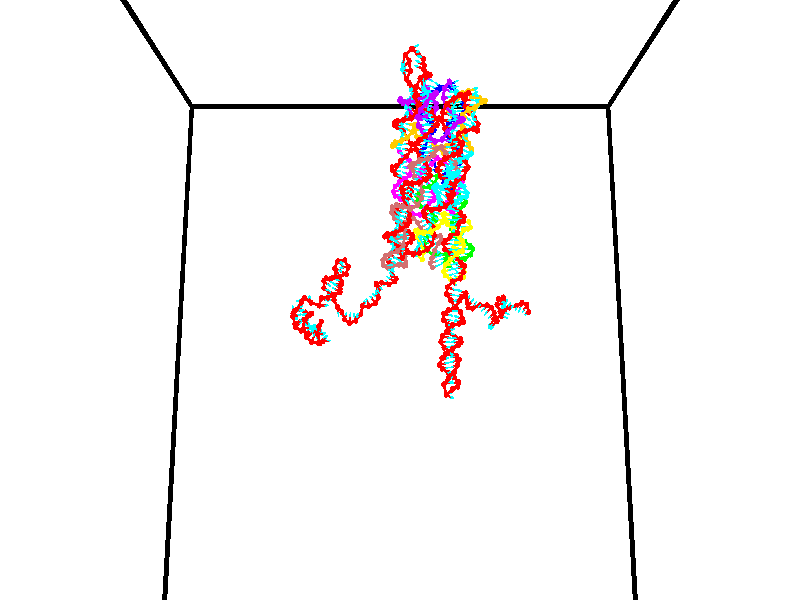 // switches for output
#declare DRAW_BASES = 1; // possible values are 0, 1; only relevant for DNA ribbons
#declare DRAW_BASES_TYPE = 3; // possible values are 1, 2, 3; only relevant for DNA ribbons
#declare DRAW_FOG = 0; // set to 1 to enable fog

#include "colors.inc"

#include "transforms.inc"
background { rgb <1, 1, 1>}

#default {
   normal{
       ripples 0.25
       frequency 0.20
       turbulence 0.2
       lambda 5
   }
	finish {
		phong 0.1
		phong_size 40.
	}
}

// original window dimensions: 1024x640


// camera settings

camera {
	sky <0, 0.179814, -0.983701>
	up <0, 0.179814, -0.983701>
	right 1.6 * <1, 0, 0>
	location <35, 94.9851, 44.8844>
	look_at <35, 29.7336, 32.9568>
	direction <0, -65.2515, -11.9276>
	angle 67.0682
}


# declare cpy_camera_pos = <35, 94.9851, 44.8844>;
# if (DRAW_FOG = 1)
fog {
	fog_type 2
	up vnormalize(cpy_camera_pos)
	color rgbt<1,1,1,0.3>
	distance 1e-5
	fog_alt 3e-3
	fog_offset 56
}
# end


// LIGHTS

# declare lum = 6;
global_settings {
	ambient_light rgb lum * <0.05, 0.05, 0.05>
	max_trace_level 15
}# declare cpy_direct_light_amount = 0.25;
light_source
{	1000 * <-1, -1.16352, -0.803886>,
	rgb lum * cpy_direct_light_amount
	parallel
}

light_source
{	1000 * <1, 1.16352, 0.803886>,
	rgb lum * cpy_direct_light_amount
	parallel
}

// strand 0

// nucleotide -1

// particle -1
sphere {
	<24.290955, 35.345749, 35.138428> 0.250000
	pigment { color rgbt <1,0,0,0> }
	no_shadow
}
cylinder {
	<24.235262, 35.100487, 34.827389>,  <24.201847, 34.953331, 34.640766>, 0.100000
	pigment { color rgbt <1,0,0,0> }
	no_shadow
}
cylinder {
	<24.235262, 35.100487, 34.827389>,  <24.290955, 35.345749, 35.138428>, 0.100000
	pigment { color rgbt <1,0,0,0> }
	no_shadow
}

// particle -1
sphere {
	<24.235262, 35.100487, 34.827389> 0.100000
	pigment { color rgbt <1,0,0,0> }
	no_shadow
}
sphere {
	0, 1
	scale<0.080000,0.200000,0.300000>
	matrix <-0.883043, -0.278505, 0.377717,
		-0.448163, 0.739243, -0.502663,
		-0.139230, -0.613152, -0.777599,
		24.193493, 34.916542, 34.594109>
	pigment { color rgbt <0,1,1,0> }
	no_shadow
}
cylinder {
	<24.201324, 34.489155, 34.964558>,  <24.290955, 35.345749, 35.138428>, 0.130000
	pigment { color rgbt <1,0,0,0> }
	no_shadow
}

// nucleotide -1

// particle -1
sphere {
	<24.201324, 34.489155, 34.964558> 0.250000
	pigment { color rgbt <1,0,0,0> }
	no_shadow
}
cylinder {
	<24.406599, 34.722126, 35.216721>,  <24.529764, 34.861908, 35.368019>, 0.100000
	pigment { color rgbt <1,0,0,0> }
	no_shadow
}
cylinder {
	<24.406599, 34.722126, 35.216721>,  <24.201324, 34.489155, 34.964558>, 0.100000
	pigment { color rgbt <1,0,0,0> }
	no_shadow
}

// particle -1
sphere {
	<24.406599, 34.722126, 35.216721> 0.100000
	pigment { color rgbt <1,0,0,0> }
	no_shadow
}
sphere {
	0, 1
	scale<0.080000,0.200000,0.300000>
	matrix <0.631760, -0.753524, 0.181883,
		0.580964, 0.304929, -0.754652,
		0.513186, 0.582426, 0.630412,
		24.560555, 34.896854, 35.405846>
	pigment { color rgbt <0,1,1,0> }
	no_shadow
}
cylinder {
	<24.752417, 34.524624, 34.631348>,  <24.201324, 34.489155, 34.964558>, 0.130000
	pigment { color rgbt <1,0,0,0> }
	no_shadow
}

// nucleotide -1

// particle -1
sphere {
	<24.752417, 34.524624, 34.631348> 0.250000
	pigment { color rgbt <1,0,0,0> }
	no_shadow
}
cylinder {
	<24.923136, 34.879280, 34.560123>,  <25.025566, 35.092075, 34.517387>, 0.100000
	pigment { color rgbt <1,0,0,0> }
	no_shadow
}
cylinder {
	<24.923136, 34.879280, 34.560123>,  <24.752417, 34.524624, 34.631348>, 0.100000
	pigment { color rgbt <1,0,0,0> }
	no_shadow
}

// particle -1
sphere {
	<24.923136, 34.879280, 34.560123> 0.100000
	pigment { color rgbt <1,0,0,0> }
	no_shadow
}
sphere {
	0, 1
	scale<0.080000,0.200000,0.300000>
	matrix <0.345303, 0.022207, 0.938228,
		0.835829, -0.461918, -0.296684,
		0.426796, 0.886645, -0.178063,
		25.051174, 35.145275, 34.506706>
	pigment { color rgbt <0,1,1,0> }
	no_shadow
}
cylinder {
	<25.415384, 34.556877, 34.908962>,  <24.752417, 34.524624, 34.631348>, 0.130000
	pigment { color rgbt <1,0,0,0> }
	no_shadow
}

// nucleotide -1

// particle -1
sphere {
	<25.415384, 34.556877, 34.908962> 0.250000
	pigment { color rgbt <1,0,0,0> }
	no_shadow
}
cylinder {
	<25.293779, 34.937107, 34.883717>,  <25.220816, 35.165245, 34.868568>, 0.100000
	pigment { color rgbt <1,0,0,0> }
	no_shadow
}
cylinder {
	<25.293779, 34.937107, 34.883717>,  <25.415384, 34.556877, 34.908962>, 0.100000
	pigment { color rgbt <1,0,0,0> }
	no_shadow
}

// particle -1
sphere {
	<25.293779, 34.937107, 34.883717> 0.100000
	pigment { color rgbt <1,0,0,0> }
	no_shadow
}
sphere {
	0, 1
	scale<0.080000,0.200000,0.300000>
	matrix <0.420519, 0.193343, 0.886443,
		0.854833, 0.242951, -0.458514,
		-0.304013, 0.950575, -0.063110,
		25.202576, 35.222279, 34.864784>
	pigment { color rgbt <0,1,1,0> }
	no_shadow
}
cylinder {
	<25.982573, 34.897675, 35.108448>,  <25.415384, 34.556877, 34.908962>, 0.130000
	pigment { color rgbt <1,0,0,0> }
	no_shadow
}

// nucleotide -1

// particle -1
sphere {
	<25.982573, 34.897675, 35.108448> 0.250000
	pigment { color rgbt <1,0,0,0> }
	no_shadow
}
cylinder {
	<25.666012, 35.137287, 35.157181>,  <25.476076, 35.281055, 35.186420>, 0.100000
	pigment { color rgbt <1,0,0,0> }
	no_shadow
}
cylinder {
	<25.666012, 35.137287, 35.157181>,  <25.982573, 34.897675, 35.108448>, 0.100000
	pigment { color rgbt <1,0,0,0> }
	no_shadow
}

// particle -1
sphere {
	<25.666012, 35.137287, 35.157181> 0.100000
	pigment { color rgbt <1,0,0,0> }
	no_shadow
}
sphere {
	0, 1
	scale<0.080000,0.200000,0.300000>
	matrix <0.343271, 0.270577, 0.899418,
		0.505817, 0.753622, -0.419766,
		-0.791400, 0.599035, 0.121834,
		25.428593, 35.316998, 35.193729>
	pigment { color rgbt <0,1,1,0> }
	no_shadow
}
cylinder {
	<26.192076, 35.563942, 35.168167>,  <25.982573, 34.897675, 35.108448>, 0.130000
	pigment { color rgbt <1,0,0,0> }
	no_shadow
}

// nucleotide -1

// particle -1
sphere {
	<26.192076, 35.563942, 35.168167> 0.250000
	pigment { color rgbt <1,0,0,0> }
	no_shadow
}
cylinder {
	<25.848230, 35.512684, 35.366013>,  <25.641924, 35.481930, 35.484722>, 0.100000
	pigment { color rgbt <1,0,0,0> }
	no_shadow
}
cylinder {
	<25.848230, 35.512684, 35.366013>,  <26.192076, 35.563942, 35.168167>, 0.100000
	pigment { color rgbt <1,0,0,0> }
	no_shadow
}

// particle -1
sphere {
	<25.848230, 35.512684, 35.366013> 0.100000
	pigment { color rgbt <1,0,0,0> }
	no_shadow
}
sphere {
	0, 1
	scale<0.080000,0.200000,0.300000>
	matrix <0.378191, 0.491348, 0.784569,
		-0.343565, 0.861485, -0.373908,
		-0.859613, -0.128142, 0.494616,
		25.590347, 35.474243, 35.514397>
	pigment { color rgbt <0,1,1,0> }
	no_shadow
}
cylinder {
	<26.029533, 36.200176, 35.420292>,  <26.192076, 35.563942, 35.168167>, 0.130000
	pigment { color rgbt <1,0,0,0> }
	no_shadow
}

// nucleotide -1

// particle -1
sphere {
	<26.029533, 36.200176, 35.420292> 0.250000
	pigment { color rgbt <1,0,0,0> }
	no_shadow
}
cylinder {
	<25.853098, 35.930939, 35.657742>,  <25.747236, 35.769398, 35.800209>, 0.100000
	pigment { color rgbt <1,0,0,0> }
	no_shadow
}
cylinder {
	<25.853098, 35.930939, 35.657742>,  <26.029533, 36.200176, 35.420292>, 0.100000
	pigment { color rgbt <1,0,0,0> }
	no_shadow
}

// particle -1
sphere {
	<25.853098, 35.930939, 35.657742> 0.100000
	pigment { color rgbt <1,0,0,0> }
	no_shadow
}
sphere {
	0, 1
	scale<0.080000,0.200000,0.300000>
	matrix <0.379675, 0.459386, 0.803001,
		-0.813197, 0.579577, 0.052928,
		-0.441086, -0.673094, 0.593622,
		25.720772, 35.729012, 35.835827>
	pigment { color rgbt <0,1,1,0> }
	no_shadow
}
cylinder {
	<25.610945, 36.582447, 35.839729>,  <26.029533, 36.200176, 35.420292>, 0.130000
	pigment { color rgbt <1,0,0,0> }
	no_shadow
}

// nucleotide -1

// particle -1
sphere {
	<25.610945, 36.582447, 35.839729> 0.250000
	pigment { color rgbt <1,0,0,0> }
	no_shadow
}
cylinder {
	<25.762300, 36.247444, 35.997410>,  <25.853113, 36.046440, 36.092018>, 0.100000
	pigment { color rgbt <1,0,0,0> }
	no_shadow
}
cylinder {
	<25.762300, 36.247444, 35.997410>,  <25.610945, 36.582447, 35.839729>, 0.100000
	pigment { color rgbt <1,0,0,0> }
	no_shadow
}

// particle -1
sphere {
	<25.762300, 36.247444, 35.997410> 0.100000
	pigment { color rgbt <1,0,0,0> }
	no_shadow
}
sphere {
	0, 1
	scale<0.080000,0.200000,0.300000>
	matrix <0.552643, 0.546039, 0.629625,
		-0.742569, -0.020390, 0.669460,
		0.378389, -0.837512, 0.394203,
		25.875816, 35.996189, 36.115669>
	pigment { color rgbt <0,1,1,0> }
	no_shadow
}
cylinder {
	<25.572903, 36.615982, 36.587486>,  <25.610945, 36.582447, 35.839729>, 0.130000
	pigment { color rgbt <1,0,0,0> }
	no_shadow
}

// nucleotide -1

// particle -1
sphere {
	<25.572903, 36.615982, 36.587486> 0.250000
	pigment { color rgbt <1,0,0,0> }
	no_shadow
}
cylinder {
	<25.856260, 36.348946, 36.495838>,  <26.026276, 36.188725, 36.440849>, 0.100000
	pigment { color rgbt <1,0,0,0> }
	no_shadow
}
cylinder {
	<25.856260, 36.348946, 36.495838>,  <25.572903, 36.615982, 36.587486>, 0.100000
	pigment { color rgbt <1,0,0,0> }
	no_shadow
}

// particle -1
sphere {
	<25.856260, 36.348946, 36.495838> 0.100000
	pigment { color rgbt <1,0,0,0> }
	no_shadow
}
sphere {
	0, 1
	scale<0.080000,0.200000,0.300000>
	matrix <0.645353, 0.481172, 0.593290,
		-0.285829, -0.568147, 0.771693,
		0.708393, -0.667594, -0.229122,
		26.068779, 36.148666, 36.427101>
	pigment { color rgbt <0,1,1,0> }
	no_shadow
}
cylinder {
	<25.863735, 36.577419, 37.248665>,  <25.572903, 36.615982, 36.587486>, 0.130000
	pigment { color rgbt <1,0,0,0> }
	no_shadow
}

// nucleotide -1

// particle -1
sphere {
	<25.863735, 36.577419, 37.248665> 0.250000
	pigment { color rgbt <1,0,0,0> }
	no_shadow
}
cylinder {
	<26.137331, 36.417755, 37.004425>,  <26.301489, 36.321957, 36.857883>, 0.100000
	pigment { color rgbt <1,0,0,0> }
	no_shadow
}
cylinder {
	<26.137331, 36.417755, 37.004425>,  <25.863735, 36.577419, 37.248665>, 0.100000
	pigment { color rgbt <1,0,0,0> }
	no_shadow
}

// particle -1
sphere {
	<26.137331, 36.417755, 37.004425> 0.100000
	pigment { color rgbt <1,0,0,0> }
	no_shadow
}
sphere {
	0, 1
	scale<0.080000,0.200000,0.300000>
	matrix <0.718929, 0.510765, 0.471445,
		0.123688, -0.761439, 0.636327,
		0.683990, -0.399161, -0.610596,
		26.342527, 36.298008, 36.821247>
	pigment { color rgbt <0,1,1,0> }
	no_shadow
}
cylinder {
	<26.300047, 36.154636, 37.608791>,  <25.863735, 36.577419, 37.248665>, 0.130000
	pigment { color rgbt <1,0,0,0> }
	no_shadow
}

// nucleotide -1

// particle -1
sphere {
	<26.300047, 36.154636, 37.608791> 0.250000
	pigment { color rgbt <1,0,0,0> }
	no_shadow
}
cylinder {
	<26.508583, 36.271526, 37.288090>,  <26.633705, 36.341660, 37.095669>, 0.100000
	pigment { color rgbt <1,0,0,0> }
	no_shadow
}
cylinder {
	<26.508583, 36.271526, 37.288090>,  <26.300047, 36.154636, 37.608791>, 0.100000
	pigment { color rgbt <1,0,0,0> }
	no_shadow
}

// particle -1
sphere {
	<26.508583, 36.271526, 37.288090> 0.100000
	pigment { color rgbt <1,0,0,0> }
	no_shadow
}
sphere {
	0, 1
	scale<0.080000,0.200000,0.300000>
	matrix <0.694065, 0.401398, 0.597624,
		0.496463, -0.868034, 0.006440,
		0.521343, 0.292228, -0.801751,
		26.664986, 36.359196, 37.047565>
	pigment { color rgbt <0,1,1,0> }
	no_shadow
}
cylinder {
	<26.973345, 35.898361, 37.697056>,  <26.300047, 36.154636, 37.608791>, 0.130000
	pigment { color rgbt <1,0,0,0> }
	no_shadow
}

// nucleotide -1

// particle -1
sphere {
	<26.973345, 35.898361, 37.697056> 0.250000
	pigment { color rgbt <1,0,0,0> }
	no_shadow
}
cylinder {
	<26.980831, 36.217991, 37.456680>,  <26.985323, 36.409771, 37.312454>, 0.100000
	pigment { color rgbt <1,0,0,0> }
	no_shadow
}
cylinder {
	<26.980831, 36.217991, 37.456680>,  <26.973345, 35.898361, 37.697056>, 0.100000
	pigment { color rgbt <1,0,0,0> }
	no_shadow
}

// particle -1
sphere {
	<26.980831, 36.217991, 37.456680> 0.100000
	pigment { color rgbt <1,0,0,0> }
	no_shadow
}
sphere {
	0, 1
	scale<0.080000,0.200000,0.300000>
	matrix <0.690944, 0.424090, 0.585444,
		0.722666, -0.426171, -0.544180,
		0.018718, 0.799079, -0.600935,
		26.986446, 36.457714, 37.276402>
	pigment { color rgbt <0,1,1,0> }
	no_shadow
}
cylinder {
	<27.488018, 36.395832, 37.602699>,  <26.973345, 35.898361, 37.697056>, 0.130000
	pigment { color rgbt <1,0,0,0> }
	no_shadow
}

// nucleotide -1

// particle -1
sphere {
	<27.488018, 36.395832, 37.602699> 0.250000
	pigment { color rgbt <1,0,0,0> }
	no_shadow
}
cylinder {
	<27.769201, 36.117607, 37.543308>,  <27.937912, 35.950672, 37.507671>, 0.100000
	pigment { color rgbt <1,0,0,0> }
	no_shadow
}
cylinder {
	<27.769201, 36.117607, 37.543308>,  <27.488018, 36.395832, 37.602699>, 0.100000
	pigment { color rgbt <1,0,0,0> }
	no_shadow
}

// particle -1
sphere {
	<27.769201, 36.117607, 37.543308> 0.100000
	pigment { color rgbt <1,0,0,0> }
	no_shadow
}
sphere {
	0, 1
	scale<0.080000,0.200000,0.300000>
	matrix <-0.282370, -0.081327, -0.955852,
		0.652777, 0.713851, -0.253575,
		0.702958, -0.695560, -0.148482,
		27.980089, 35.908939, 37.498764>
	pigment { color rgbt <0,1,1,0> }
	no_shadow
}
cylinder {
	<27.286003, 37.103954, 37.821804>,  <27.488018, 36.395832, 37.602699>, 0.130000
	pigment { color rgbt <1,0,0,0> }
	no_shadow
}

// nucleotide -1

// particle -1
sphere {
	<27.286003, 37.103954, 37.821804> 0.250000
	pigment { color rgbt <1,0,0,0> }
	no_shadow
}
cylinder {
	<27.584049, 37.105804, 37.555035>,  <27.762877, 37.106915, 37.394974>, 0.100000
	pigment { color rgbt <1,0,0,0> }
	no_shadow
}
cylinder {
	<27.584049, 37.105804, 37.555035>,  <27.286003, 37.103954, 37.821804>, 0.100000
	pigment { color rgbt <1,0,0,0> }
	no_shadow
}

// particle -1
sphere {
	<27.584049, 37.105804, 37.555035> 0.100000
	pigment { color rgbt <1,0,0,0> }
	no_shadow
}
sphere {
	0, 1
	scale<0.080000,0.200000,0.300000>
	matrix <-0.562469, -0.532975, -0.632112,
		-0.358379, 0.846118, -0.394523,
		0.745113, 0.004629, -0.666922,
		27.807583, 37.107193, 37.354958>
	pigment { color rgbt <0,1,1,0> }
	no_shadow
}
cylinder {
	<27.047392, 37.323441, 37.135311>,  <27.286003, 37.103954, 37.821804>, 0.130000
	pigment { color rgbt <1,0,0,0> }
	no_shadow
}

// nucleotide -1

// particle -1
sphere {
	<27.047392, 37.323441, 37.135311> 0.250000
	pigment { color rgbt <1,0,0,0> }
	no_shadow
}
cylinder {
	<27.336052, 37.053474, 37.073711>,  <27.509249, 36.891495, 37.036751>, 0.100000
	pigment { color rgbt <1,0,0,0> }
	no_shadow
}
cylinder {
	<27.336052, 37.053474, 37.073711>,  <27.047392, 37.323441, 37.135311>, 0.100000
	pigment { color rgbt <1,0,0,0> }
	no_shadow
}

// particle -1
sphere {
	<27.336052, 37.053474, 37.073711> 0.100000
	pigment { color rgbt <1,0,0,0> }
	no_shadow
}
sphere {
	0, 1
	scale<0.080000,0.200000,0.300000>
	matrix <-0.600174, -0.499119, -0.625038,
		0.344984, 0.543482, -0.765253,
		0.721649, -0.674913, -0.153996,
		27.552547, 36.851002, 37.027512>
	pigment { color rgbt <0,1,1,0> }
	no_shadow
}
cylinder {
	<27.162794, 37.235283, 36.488533>,  <27.047392, 37.323441, 37.135311>, 0.130000
	pigment { color rgbt <1,0,0,0> }
	no_shadow
}

// nucleotide -1

// particle -1
sphere {
	<27.162794, 37.235283, 36.488533> 0.250000
	pigment { color rgbt <1,0,0,0> }
	no_shadow
}
cylinder {
	<27.217949, 36.886478, 36.676399>,  <27.251041, 36.677197, 36.789120>, 0.100000
	pigment { color rgbt <1,0,0,0> }
	no_shadow
}
cylinder {
	<27.217949, 36.886478, 36.676399>,  <27.162794, 37.235283, 36.488533>, 0.100000
	pigment { color rgbt <1,0,0,0> }
	no_shadow
}

// particle -1
sphere {
	<27.217949, 36.886478, 36.676399> 0.100000
	pigment { color rgbt <1,0,0,0> }
	no_shadow
}
sphere {
	0, 1
	scale<0.080000,0.200000,0.300000>
	matrix <-0.671260, -0.430954, -0.603066,
		0.728284, -0.232114, -0.644768,
		0.137885, -0.872011, 0.469665,
		27.259315, 36.624874, 36.817299>
	pigment { color rgbt <0,1,1,0> }
	no_shadow
}
cylinder {
	<27.294186, 36.632759, 36.018063>,  <27.162794, 37.235283, 36.488533>, 0.130000
	pigment { color rgbt <1,0,0,0> }
	no_shadow
}

// nucleotide -1

// particle -1
sphere {
	<27.294186, 36.632759, 36.018063> 0.250000
	pigment { color rgbt <1,0,0,0> }
	no_shadow
}
cylinder {
	<27.105371, 36.513527, 36.349926>,  <26.992083, 36.441986, 36.549042>, 0.100000
	pigment { color rgbt <1,0,0,0> }
	no_shadow
}
cylinder {
	<27.105371, 36.513527, 36.349926>,  <27.294186, 36.632759, 36.018063>, 0.100000
	pigment { color rgbt <1,0,0,0> }
	no_shadow
}

// particle -1
sphere {
	<27.105371, 36.513527, 36.349926> 0.100000
	pigment { color rgbt <1,0,0,0> }
	no_shadow
}
sphere {
	0, 1
	scale<0.080000,0.200000,0.300000>
	matrix <-0.732324, -0.391352, -0.557266,
		0.490799, -0.870626, -0.033560,
		-0.472037, -0.298082, 0.829656,
		26.963760, 36.424103, 36.598824>
	pigment { color rgbt <0,1,1,0> }
	no_shadow
}
cylinder {
	<27.203291, 35.886765, 35.888912>,  <27.294186, 36.632759, 36.018063>, 0.130000
	pigment { color rgbt <1,0,0,0> }
	no_shadow
}

// nucleotide -1

// particle -1
sphere {
	<27.203291, 35.886765, 35.888912> 0.250000
	pigment { color rgbt <1,0,0,0> }
	no_shadow
}
cylinder {
	<26.964777, 36.009258, 36.185738>,  <26.821669, 36.082756, 36.363834>, 0.100000
	pigment { color rgbt <1,0,0,0> }
	no_shadow
}
cylinder {
	<26.964777, 36.009258, 36.185738>,  <27.203291, 35.886765, 35.888912>, 0.100000
	pigment { color rgbt <1,0,0,0> }
	no_shadow
}

// particle -1
sphere {
	<26.964777, 36.009258, 36.185738> 0.100000
	pigment { color rgbt <1,0,0,0> }
	no_shadow
}
sphere {
	0, 1
	scale<0.080000,0.200000,0.300000>
	matrix <-0.661792, -0.710750, -0.238467,
		0.454396, -0.633287, 0.626476,
		-0.596286, 0.306238, 0.742066,
		26.785891, 36.101131, 36.408356>
	pigment { color rgbt <0,1,1,0> }
	no_shadow
}
cylinder {
	<26.964804, 35.273026, 36.106972>,  <27.203291, 35.886765, 35.888912>, 0.130000
	pigment { color rgbt <1,0,0,0> }
	no_shadow
}

// nucleotide -1

// particle -1
sphere {
	<26.964804, 35.273026, 36.106972> 0.250000
	pigment { color rgbt <1,0,0,0> }
	no_shadow
}
cylinder {
	<26.683283, 35.541061, 36.201321>,  <26.514370, 35.701885, 36.257931>, 0.100000
	pigment { color rgbt <1,0,0,0> }
	no_shadow
}
cylinder {
	<26.683283, 35.541061, 36.201321>,  <26.964804, 35.273026, 36.106972>, 0.100000
	pigment { color rgbt <1,0,0,0> }
	no_shadow
}

// particle -1
sphere {
	<26.683283, 35.541061, 36.201321> 0.100000
	pigment { color rgbt <1,0,0,0> }
	no_shadow
}
sphere {
	0, 1
	scale<0.080000,0.200000,0.300000>
	matrix <-0.697626, -0.589266, -0.407535,
		-0.134092, -0.451378, 0.882200,
		-0.703803, 0.670093, 0.235877,
		26.472141, 35.742088, 36.272083>
	pigment { color rgbt <0,1,1,0> }
	no_shadow
}
cylinder {
	<26.535978, 34.903965, 36.582844>,  <26.964804, 35.273026, 36.106972>, 0.130000
	pigment { color rgbt <1,0,0,0> }
	no_shadow
}

// nucleotide -1

// particle -1
sphere {
	<26.535978, 34.903965, 36.582844> 0.250000
	pigment { color rgbt <1,0,0,0> }
	no_shadow
}
cylinder {
	<26.328720, 35.217972, 36.447041>,  <26.204365, 35.406376, 36.365559>, 0.100000
	pigment { color rgbt <1,0,0,0> }
	no_shadow
}
cylinder {
	<26.328720, 35.217972, 36.447041>,  <26.535978, 34.903965, 36.582844>, 0.100000
	pigment { color rgbt <1,0,0,0> }
	no_shadow
}

// particle -1
sphere {
	<26.328720, 35.217972, 36.447041> 0.100000
	pigment { color rgbt <1,0,0,0> }
	no_shadow
}
sphere {
	0, 1
	scale<0.080000,0.200000,0.300000>
	matrix <-0.672131, -0.619211, -0.405977,
		-0.528927, 0.017836, 0.848480,
		-0.518148, 0.785022, -0.339506,
		26.173277, 35.453480, 36.345188>
	pigment { color rgbt <0,1,1,0> }
	no_shadow
}
cylinder {
	<25.805111, 34.685863, 36.750626>,  <26.535978, 34.903965, 36.582844>, 0.130000
	pigment { color rgbt <1,0,0,0> }
	no_shadow
}

// nucleotide -1

// particle -1
sphere {
	<25.805111, 34.685863, 36.750626> 0.250000
	pigment { color rgbt <1,0,0,0> }
	no_shadow
}
cylinder {
	<25.801920, 35.000294, 36.503395>,  <25.800005, 35.188953, 36.355057>, 0.100000
	pigment { color rgbt <1,0,0,0> }
	no_shadow
}
cylinder {
	<25.801920, 35.000294, 36.503395>,  <25.805111, 34.685863, 36.750626>, 0.100000
	pigment { color rgbt <1,0,0,0> }
	no_shadow
}

// particle -1
sphere {
	<25.801920, 35.000294, 36.503395> 0.100000
	pigment { color rgbt <1,0,0,0> }
	no_shadow
}
sphere {
	0, 1
	scale<0.080000,0.200000,0.300000>
	matrix <-0.863340, -0.317289, -0.392393,
		-0.504560, 0.530479, 0.681184,
		-0.007976, 0.786079, -0.618075,
		25.799526, 35.236118, 36.317974>
	pigment { color rgbt <0,1,1,0> }
	no_shadow
}
cylinder {
	<25.024994, 34.699242, 36.493454>,  <25.805111, 34.685863, 36.750626>, 0.130000
	pigment { color rgbt <1,0,0,0> }
	no_shadow
}

// nucleotide -1

// particle -1
sphere {
	<25.024994, 34.699242, 36.493454> 0.250000
	pigment { color rgbt <1,0,0,0> }
	no_shadow
}
cylinder {
	<25.237614, 34.977551, 36.300228>,  <25.365185, 35.144535, 36.184292>, 0.100000
	pigment { color rgbt <1,0,0,0> }
	no_shadow
}
cylinder {
	<25.237614, 34.977551, 36.300228>,  <25.024994, 34.699242, 36.493454>, 0.100000
	pigment { color rgbt <1,0,0,0> }
	no_shadow
}

// particle -1
sphere {
	<25.237614, 34.977551, 36.300228> 0.100000
	pigment { color rgbt <1,0,0,0> }
	no_shadow
}
sphere {
	0, 1
	scale<0.080000,0.200000,0.300000>
	matrix <-0.639163, -0.044754, -0.767768,
		-0.555812, 0.716865, 0.420924,
		0.531548, 0.695774, -0.483069,
		25.397078, 35.186283, 36.155308>
	pigment { color rgbt <0,1,1,0> }
	no_shadow
}
cylinder {
	<24.549240, 35.175037, 36.253166>,  <25.024994, 34.699242, 36.493454>, 0.130000
	pigment { color rgbt <1,0,0,0> }
	no_shadow
}

// nucleotide -1

// particle -1
sphere {
	<24.549240, 35.175037, 36.253166> 0.250000
	pigment { color rgbt <1,0,0,0> }
	no_shadow
}
cylinder {
	<24.874210, 35.250744, 36.032570>,  <25.069193, 35.296169, 35.900211>, 0.100000
	pigment { color rgbt <1,0,0,0> }
	no_shadow
}
cylinder {
	<24.874210, 35.250744, 36.032570>,  <24.549240, 35.175037, 36.253166>, 0.100000
	pigment { color rgbt <1,0,0,0> }
	no_shadow
}

// particle -1
sphere {
	<24.874210, 35.250744, 36.032570> 0.100000
	pigment { color rgbt <1,0,0,0> }
	no_shadow
}
sphere {
	0, 1
	scale<0.080000,0.200000,0.300000>
	matrix <-0.570185, 0.060209, -0.819307,
		-0.121861, 0.980078, 0.156831,
		0.812428, 0.189265, -0.551489,
		25.117939, 35.307522, 35.867123>
	pigment { color rgbt <0,1,1,0> }
	no_shadow
}
cylinder {
	<24.602297, 35.869030, 36.077431>,  <24.549240, 35.175037, 36.253166>, 0.130000
	pigment { color rgbt <1,0,0,0> }
	no_shadow
}

// nucleotide -1

// particle -1
sphere {
	<24.602297, 35.869030, 36.077431> 0.250000
	pigment { color rgbt <1,0,0,0> }
	no_shadow
}
cylinder {
	<24.938627, 35.806644, 35.870090>,  <25.140427, 35.769215, 35.745686>, 0.100000
	pigment { color rgbt <1,0,0,0> }
	no_shadow
}
cylinder {
	<24.938627, 35.806644, 35.870090>,  <24.602297, 35.869030, 36.077431>, 0.100000
	pigment { color rgbt <1,0,0,0> }
	no_shadow
}

// particle -1
sphere {
	<24.938627, 35.806644, 35.870090> 0.100000
	pigment { color rgbt <1,0,0,0> }
	no_shadow
}
sphere {
	0, 1
	scale<0.080000,0.200000,0.300000>
	matrix <-0.539152, -0.156015, -0.827632,
		0.048211, 0.975364, -0.215270,
		0.840828, -0.155964, -0.518347,
		25.190876, 35.759853, 35.714588>
	pigment { color rgbt <0,1,1,0> }
	no_shadow
}
cylinder {
	<24.390354, 36.006958, 35.466991>,  <24.602297, 35.869030, 36.077431>, 0.130000
	pigment { color rgbt <1,0,0,0> }
	no_shadow
}

// nucleotide -1

// particle -1
sphere {
	<24.390354, 36.006958, 35.466991> 0.250000
	pigment { color rgbt <1,0,0,0> }
	no_shadow
}
cylinder {
	<24.739084, 35.835518, 35.372143>,  <24.948322, 35.732655, 35.315235>, 0.100000
	pigment { color rgbt <1,0,0,0> }
	no_shadow
}
cylinder {
	<24.739084, 35.835518, 35.372143>,  <24.390354, 36.006958, 35.466991>, 0.100000
	pigment { color rgbt <1,0,0,0> }
	no_shadow
}

// particle -1
sphere {
	<24.739084, 35.835518, 35.372143> 0.100000
	pigment { color rgbt <1,0,0,0> }
	no_shadow
}
sphere {
	0, 1
	scale<0.080000,0.200000,0.300000>
	matrix <-0.311294, -0.111065, -0.943801,
		0.378175, 0.896643, -0.230249,
		0.871825, -0.428597, -0.237118,
		25.000631, 35.706940, 35.301006>
	pigment { color rgbt <0,1,1,0> }
	no_shadow
}
cylinder {
	<24.814373, 36.464123, 34.992462>,  <24.390354, 36.006958, 35.466991>, 0.130000
	pigment { color rgbt <1,0,0,0> }
	no_shadow
}

// nucleotide -1

// particle -1
sphere {
	<24.814373, 36.464123, 34.992462> 0.250000
	pigment { color rgbt <1,0,0,0> }
	no_shadow
}
cylinder {
	<24.887836, 36.072510, 34.957233>,  <24.931913, 35.837540, 34.936096>, 0.100000
	pigment { color rgbt <1,0,0,0> }
	no_shadow
}
cylinder {
	<24.887836, 36.072510, 34.957233>,  <24.814373, 36.464123, 34.992462>, 0.100000
	pigment { color rgbt <1,0,0,0> }
	no_shadow
}

// particle -1
sphere {
	<24.887836, 36.072510, 34.957233> 0.100000
	pigment { color rgbt <1,0,0,0> }
	no_shadow
}
sphere {
	0, 1
	scale<0.080000,0.200000,0.300000>
	matrix <-0.331903, 0.022569, -0.943044,
		0.925262, 0.202427, -0.320800,
		0.183657, -0.979037, -0.088069,
		24.942934, 35.778797, 34.930813>
	pigment { color rgbt <0,1,1,0> }
	no_shadow
}
cylinder {
	<25.244144, 36.324753, 34.392052>,  <24.814373, 36.464123, 34.992462>, 0.130000
	pigment { color rgbt <1,0,0,0> }
	no_shadow
}

// nucleotide -1

// particle -1
sphere {
	<25.244144, 36.324753, 34.392052> 0.250000
	pigment { color rgbt <1,0,0,0> }
	no_shadow
}
cylinder {
	<25.080654, 35.967010, 34.464798>,  <24.982559, 35.752365, 34.508446>, 0.100000
	pigment { color rgbt <1,0,0,0> }
	no_shadow
}
cylinder {
	<25.080654, 35.967010, 34.464798>,  <25.244144, 36.324753, 34.392052>, 0.100000
	pigment { color rgbt <1,0,0,0> }
	no_shadow
}

// particle -1
sphere {
	<25.080654, 35.967010, 34.464798> 0.100000
	pigment { color rgbt <1,0,0,0> }
	no_shadow
}
sphere {
	0, 1
	scale<0.080000,0.200000,0.300000>
	matrix <-0.230338, -0.091738, -0.968777,
		0.883113, -0.437855, -0.168508,
		-0.408726, -0.894353, 0.181870,
		24.958036, 35.698704, 34.519360>
	pigment { color rgbt <0,1,1,0> }
	no_shadow
}
cylinder {
	<25.499031, 35.908981, 33.931908>,  <25.244144, 36.324753, 34.392052>, 0.130000
	pigment { color rgbt <1,0,0,0> }
	no_shadow
}

// nucleotide -1

// particle -1
sphere {
	<25.499031, 35.908981, 33.931908> 0.250000
	pigment { color rgbt <1,0,0,0> }
	no_shadow
}
cylinder {
	<25.133974, 35.780075, 34.032490>,  <24.914940, 35.702732, 34.092838>, 0.100000
	pigment { color rgbt <1,0,0,0> }
	no_shadow
}
cylinder {
	<25.133974, 35.780075, 34.032490>,  <25.499031, 35.908981, 33.931908>, 0.100000
	pigment { color rgbt <1,0,0,0> }
	no_shadow
}

// particle -1
sphere {
	<25.133974, 35.780075, 34.032490> 0.100000
	pigment { color rgbt <1,0,0,0> }
	no_shadow
}
sphere {
	0, 1
	scale<0.080000,0.200000,0.300000>
	matrix <-0.243601, -0.065200, -0.967681,
		0.328245, -0.944401, -0.019000,
		-0.912641, -0.322265, 0.251458,
		24.860182, 35.683395, 34.107929>
	pigment { color rgbt <0,1,1,0> }
	no_shadow
}
cylinder {
	<26.105513, 35.579769, 34.243908>,  <25.499031, 35.908981, 33.931908>, 0.130000
	pigment { color rgbt <1,0,0,0> }
	no_shadow
}

// nucleotide -1

// particle -1
sphere {
	<26.105513, 35.579769, 34.243908> 0.250000
	pigment { color rgbt <1,0,0,0> }
	no_shadow
}
cylinder {
	<25.974129, 35.320366, 33.969231>,  <25.895298, 35.164722, 33.804424>, 0.100000
	pigment { color rgbt <1,0,0,0> }
	no_shadow
}
cylinder {
	<25.974129, 35.320366, 33.969231>,  <26.105513, 35.579769, 34.243908>, 0.100000
	pigment { color rgbt <1,0,0,0> }
	no_shadow
}

// particle -1
sphere {
	<25.974129, 35.320366, 33.969231> 0.100000
	pigment { color rgbt <1,0,0,0> }
	no_shadow
}
sphere {
	0, 1
	scale<0.080000,0.200000,0.300000>
	matrix <0.740323, -0.628252, 0.239209,
		-0.586546, -0.429803, 0.686464,
		-0.328460, -0.648512, -0.686692,
		25.875591, 35.125813, 33.763222>
	pigment { color rgbt <0,1,1,0> }
	no_shadow
}
cylinder {
	<26.916204, 35.522999, 34.485939>,  <26.105513, 35.579769, 34.243908>, 0.130000
	pigment { color rgbt <1,0,0,0> }
	no_shadow
}

// nucleotide -1

// particle -1
sphere {
	<26.916204, 35.522999, 34.485939> 0.250000
	pigment { color rgbt <1,0,0,0> }
	no_shadow
}
cylinder {
	<27.294113, 35.395340, 34.456142>,  <27.520859, 35.318745, 34.438267>, 0.100000
	pigment { color rgbt <1,0,0,0> }
	no_shadow
}
cylinder {
	<27.294113, 35.395340, 34.456142>,  <26.916204, 35.522999, 34.485939>, 0.100000
	pigment { color rgbt <1,0,0,0> }
	no_shadow
}

// particle -1
sphere {
	<27.294113, 35.395340, 34.456142> 0.100000
	pigment { color rgbt <1,0,0,0> }
	no_shadow
}
sphere {
	0, 1
	scale<0.080000,0.200000,0.300000>
	matrix <0.078297, 0.440516, -0.894324,
		0.318235, 0.839100, 0.441176,
		0.944773, -0.319148, -0.074489,
		27.577545, 35.299595, 34.433796>
	pigment { color rgbt <0,1,1,0> }
	no_shadow
}
cylinder {
	<27.178747, 35.927422, 33.935833>,  <26.916204, 35.522999, 34.485939>, 0.130000
	pigment { color rgbt <1,0,0,0> }
	no_shadow
}

// nucleotide -1

// particle -1
sphere {
	<27.178747, 35.927422, 33.935833> 0.250000
	pigment { color rgbt <1,0,0,0> }
	no_shadow
}
cylinder {
	<27.426941, 35.616405, 33.976673>,  <27.575857, 35.429794, 34.001179>, 0.100000
	pigment { color rgbt <1,0,0,0> }
	no_shadow
}
cylinder {
	<27.426941, 35.616405, 33.976673>,  <27.178747, 35.927422, 33.935833>, 0.100000
	pigment { color rgbt <1,0,0,0> }
	no_shadow
}

// particle -1
sphere {
	<27.426941, 35.616405, 33.976673> 0.100000
	pigment { color rgbt <1,0,0,0> }
	no_shadow
}
sphere {
	0, 1
	scale<0.080000,0.200000,0.300000>
	matrix <0.314499, 0.127453, -0.940663,
		0.718393, 0.615778, 0.323619,
		0.620485, -0.777543, 0.102100,
		27.613087, 35.383144, 34.007301>
	pigment { color rgbt <0,1,1,0> }
	no_shadow
}
cylinder {
	<27.838015, 36.162457, 33.939201>,  <27.178747, 35.927422, 33.935833>, 0.130000
	pigment { color rgbt <1,0,0,0> }
	no_shadow
}

// nucleotide -1

// particle -1
sphere {
	<27.838015, 36.162457, 33.939201> 0.250000
	pigment { color rgbt <1,0,0,0> }
	no_shadow
}
cylinder {
	<27.837976, 35.785461, 33.805500>,  <27.837954, 35.559265, 33.725281>, 0.100000
	pigment { color rgbt <1,0,0,0> }
	no_shadow
}
cylinder {
	<27.837976, 35.785461, 33.805500>,  <27.838015, 36.162457, 33.939201>, 0.100000
	pigment { color rgbt <1,0,0,0> }
	no_shadow
}

// particle -1
sphere {
	<27.837976, 35.785461, 33.805500> 0.100000
	pigment { color rgbt <1,0,0,0> }
	no_shadow
}
sphere {
	0, 1
	scale<0.080000,0.200000,0.300000>
	matrix <0.172248, 0.329241, -0.928402,
		0.985054, -0.057661, 0.162310,
		-0.000093, -0.942484, -0.334252,
		27.837948, 35.502716, 33.705223>
	pigment { color rgbt <0,1,1,0> }
	no_shadow
}
cylinder {
	<28.465790, 35.967945, 33.689449>,  <27.838015, 36.162457, 33.939201>, 0.130000
	pigment { color rgbt <1,0,0,0> }
	no_shadow
}

// nucleotide -1

// particle -1
sphere {
	<28.465790, 35.967945, 33.689449> 0.250000
	pigment { color rgbt <1,0,0,0> }
	no_shadow
}
cylinder {
	<28.228212, 35.705318, 33.503483>,  <28.085667, 35.547741, 33.391903>, 0.100000
	pigment { color rgbt <1,0,0,0> }
	no_shadow
}
cylinder {
	<28.228212, 35.705318, 33.503483>,  <28.465790, 35.967945, 33.689449>, 0.100000
	pigment { color rgbt <1,0,0,0> }
	no_shadow
}

// particle -1
sphere {
	<28.228212, 35.705318, 33.503483> 0.100000
	pigment { color rgbt <1,0,0,0> }
	no_shadow
}
sphere {
	0, 1
	scale<0.080000,0.200000,0.300000>
	matrix <0.521407, 0.125939, -0.843963,
		0.612671, -0.743678, 0.267539,
		-0.593943, -0.656569, -0.464918,
		28.050030, 35.508347, 33.364006>
	pigment { color rgbt <0,1,1,0> }
	no_shadow
}
cylinder {
	<28.999338, 35.562592, 33.366741>,  <28.465790, 35.967945, 33.689449>, 0.130000
	pigment { color rgbt <1,0,0,0> }
	no_shadow
}

// nucleotide -1

// particle -1
sphere {
	<28.999338, 35.562592, 33.366741> 0.250000
	pigment { color rgbt <1,0,0,0> }
	no_shadow
}
cylinder {
	<28.646063, 35.529373, 33.182098>,  <28.434097, 35.509441, 33.071312>, 0.100000
	pigment { color rgbt <1,0,0,0> }
	no_shadow
}
cylinder {
	<28.646063, 35.529373, 33.182098>,  <28.999338, 35.562592, 33.366741>, 0.100000
	pigment { color rgbt <1,0,0,0> }
	no_shadow
}

// particle -1
sphere {
	<28.646063, 35.529373, 33.182098> 0.100000
	pigment { color rgbt <1,0,0,0> }
	no_shadow
}
sphere {
	0, 1
	scale<0.080000,0.200000,0.300000>
	matrix <0.448800, 0.136232, -0.883187,
		0.136232, -0.987190, -0.083047,
		0.883187, 0.083047, 0.461610,
		28.381107, 35.504459, 33.043613>
	pigment { color rgbt <0,1,1,0> }
	no_shadow
}
cylinder {
	<29.112455, 35.362450, 32.654613>,  <28.999338, 35.562592, 33.366741>, 0.130000
	pigment { color rgbt <1,0,0,0> }
	no_shadow
}

// nucleotide -1

// particle -1
sphere {
	<29.112455, 35.362450, 32.654613> 0.250000
	pigment { color rgbt <1,0,0,0> }
	no_shadow
}
cylinder {
	<28.766094, 35.559834, 32.687397>,  <28.558277, 35.678265, 32.707066>, 0.100000
	pigment { color rgbt <1,0,0,0> }
	no_shadow
}
cylinder {
	<28.766094, 35.559834, 32.687397>,  <29.112455, 35.362450, 32.654613>, 0.100000
	pigment { color rgbt <1,0,0,0> }
	no_shadow
}

// particle -1
sphere {
	<28.766094, 35.559834, 32.687397> 0.100000
	pigment { color rgbt <1,0,0,0> }
	no_shadow
}
sphere {
	0, 1
	scale<0.080000,0.200000,0.300000>
	matrix <0.270881, 0.600315, -0.752493,
		-0.420522, -0.629384, -0.653481,
		-0.865902, 0.493455, 0.081957,
		28.506323, 35.707870, 32.711983>
	pigment { color rgbt <0,1,1,0> }
	no_shadow
}
cylinder {
	<28.914371, 34.773499, 32.951431>,  <29.112455, 35.362450, 32.654613>, 0.130000
	pigment { color rgbt <1,0,0,0> }
	no_shadow
}

// nucleotide -1

// particle -1
sphere {
	<28.914371, 34.773499, 32.951431> 0.250000
	pigment { color rgbt <1,0,0,0> }
	no_shadow
}
cylinder {
	<28.671162, 35.036205, 32.773010>,  <28.525236, 35.193829, 32.665958>, 0.100000
	pigment { color rgbt <1,0,0,0> }
	no_shadow
}
cylinder {
	<28.671162, 35.036205, 32.773010>,  <28.914371, 34.773499, 32.951431>, 0.100000
	pigment { color rgbt <1,0,0,0> }
	no_shadow
}

// particle -1
sphere {
	<28.671162, 35.036205, 32.773010> 0.100000
	pigment { color rgbt <1,0,0,0> }
	no_shadow
}
sphere {
	0, 1
	scale<0.080000,0.200000,0.300000>
	matrix <0.547364, -0.060173, -0.834729,
		-0.575064, -0.751687, -0.322905,
		-0.608025, 0.656769, -0.446050,
		28.488754, 35.233234, 32.639194>
	pigment { color rgbt <0,1,1,0> }
	no_shadow
}
cylinder {
	<29.044640, 34.558266, 32.280945>,  <28.914371, 34.773499, 32.951431>, 0.130000
	pigment { color rgbt <1,0,0,0> }
	no_shadow
}

// nucleotide -1

// particle -1
sphere {
	<29.044640, 34.558266, 32.280945> 0.250000
	pigment { color rgbt <1,0,0,0> }
	no_shadow
}
cylinder {
	<28.849930, 34.906864, 32.257149>,  <28.733103, 35.116024, 32.242870>, 0.100000
	pigment { color rgbt <1,0,0,0> }
	no_shadow
}
cylinder {
	<28.849930, 34.906864, 32.257149>,  <29.044640, 34.558266, 32.280945>, 0.100000
	pigment { color rgbt <1,0,0,0> }
	no_shadow
}

// particle -1
sphere {
	<28.849930, 34.906864, 32.257149> 0.100000
	pigment { color rgbt <1,0,0,0> }
	no_shadow
}
sphere {
	0, 1
	scale<0.080000,0.200000,0.300000>
	matrix <0.387458, 0.154372, -0.908871,
		-0.782895, -0.465468, -0.412814,
		-0.486777, 0.871498, -0.059492,
		28.703897, 35.168312, 32.239300>
	pigment { color rgbt <0,1,1,0> }
	no_shadow
}
cylinder {
	<28.511803, 34.688850, 31.616619>,  <29.044640, 34.558266, 32.280945>, 0.130000
	pigment { color rgbt <1,0,0,0> }
	no_shadow
}

// nucleotide -1

// particle -1
sphere {
	<28.511803, 34.688850, 31.616619> 0.250000
	pigment { color rgbt <1,0,0,0> }
	no_shadow
}
cylinder {
	<28.664511, 35.035988, 31.743797>,  <28.756136, 35.244270, 31.820105>, 0.100000
	pigment { color rgbt <1,0,0,0> }
	no_shadow
}
cylinder {
	<28.664511, 35.035988, 31.743797>,  <28.511803, 34.688850, 31.616619>, 0.100000
	pigment { color rgbt <1,0,0,0> }
	no_shadow
}

// particle -1
sphere {
	<28.664511, 35.035988, 31.743797> 0.100000
	pigment { color rgbt <1,0,0,0> }
	no_shadow
}
sphere {
	0, 1
	scale<0.080000,0.200000,0.300000>
	matrix <0.360100, 0.177156, -0.915938,
		-0.851222, 0.464172, -0.244879,
		0.381771, 0.867848, 0.317948,
		28.779041, 35.296341, 31.839182>
	pigment { color rgbt <0,1,1,0> }
	no_shadow
}
cylinder {
	<28.388355, 35.376873, 31.265022>,  <28.511803, 34.688850, 31.616619>, 0.130000
	pigment { color rgbt <1,0,0,0> }
	no_shadow
}

// nucleotide -1

// particle -1
sphere {
	<28.388355, 35.376873, 31.265022> 0.250000
	pigment { color rgbt <1,0,0,0> }
	no_shadow
}
cylinder {
	<28.761839, 35.421112, 31.401232>,  <28.985929, 35.447655, 31.482958>, 0.100000
	pigment { color rgbt <1,0,0,0> }
	no_shadow
}
cylinder {
	<28.761839, 35.421112, 31.401232>,  <28.388355, 35.376873, 31.265022>, 0.100000
	pigment { color rgbt <1,0,0,0> }
	no_shadow
}

// particle -1
sphere {
	<28.761839, 35.421112, 31.401232> 0.100000
	pigment { color rgbt <1,0,0,0> }
	no_shadow
}
sphere {
	0, 1
	scale<0.080000,0.200000,0.300000>
	matrix <0.324349, 0.141466, -0.935300,
		-0.151618, 0.983745, 0.096214,
		0.933708, 0.110601, 0.340525,
		29.041952, 35.454292, 31.503389>
	pigment { color rgbt <0,1,1,0> }
	no_shadow
}
cylinder {
	<28.695194, 35.555603, 30.699009>,  <28.388355, 35.376873, 31.265022>, 0.130000
	pigment { color rgbt <1,0,0,0> }
	no_shadow
}

// nucleotide -1

// particle -1
sphere {
	<28.695194, 35.555603, 30.699009> 0.250000
	pigment { color rgbt <1,0,0,0> }
	no_shadow
}
cylinder {
	<29.019167, 35.522865, 30.931322>,  <29.213551, 35.503223, 31.070711>, 0.100000
	pigment { color rgbt <1,0,0,0> }
	no_shadow
}
cylinder {
	<29.019167, 35.522865, 30.931322>,  <28.695194, 35.555603, 30.699009>, 0.100000
	pigment { color rgbt <1,0,0,0> }
	no_shadow
}

// particle -1
sphere {
	<29.019167, 35.522865, 30.931322> 0.100000
	pigment { color rgbt <1,0,0,0> }
	no_shadow
}
sphere {
	0, 1
	scale<0.080000,0.200000,0.300000>
	matrix <0.559017, -0.191969, -0.806628,
		0.177507, 0.977983, -0.109732,
		0.809933, -0.081840, 0.580785,
		29.262146, 35.498314, 31.105558>
	pigment { color rgbt <0,1,1,0> }
	no_shadow
}
cylinder {
	<29.422829, 35.811337, 30.677904>,  <28.695194, 35.555603, 30.699009>, 0.130000
	pigment { color rgbt <1,0,0,0> }
	no_shadow
}

// nucleotide -1

// particle -1
sphere {
	<29.422829, 35.811337, 30.677904> 0.250000
	pigment { color rgbt <1,0,0,0> }
	no_shadow
}
cylinder {
	<29.283047, 36.134609, 30.867525>,  <29.199177, 36.328571, 30.981298>, 0.100000
	pigment { color rgbt <1,0,0,0> }
	no_shadow
}
cylinder {
	<29.283047, 36.134609, 30.867525>,  <29.422829, 35.811337, 30.677904>, 0.100000
	pigment { color rgbt <1,0,0,0> }
	no_shadow
}

// particle -1
sphere {
	<29.283047, 36.134609, 30.867525> 0.100000
	pigment { color rgbt <1,0,0,0> }
	no_shadow
}
sphere {
	0, 1
	scale<0.080000,0.200000,0.300000>
	matrix <-0.179691, -0.554369, 0.812641,
		0.919560, 0.198799, 0.338950,
		-0.349456, 0.808179, 0.474054,
		29.178209, 36.377064, 31.009741>
	pigment { color rgbt <0,1,1,0> }
	no_shadow
}
cylinder {
	<29.817995, 35.914532, 31.276232>,  <29.422829, 35.811337, 30.677904>, 0.130000
	pigment { color rgbt <1,0,0,0> }
	no_shadow
}

// nucleotide -1

// particle -1
sphere {
	<29.817995, 35.914532, 31.276232> 0.250000
	pigment { color rgbt <1,0,0,0> }
	no_shadow
}
cylinder {
	<29.450449, 36.059978, 31.337509>,  <29.229921, 36.147247, 31.374275>, 0.100000
	pigment { color rgbt <1,0,0,0> }
	no_shadow
}
cylinder {
	<29.450449, 36.059978, 31.337509>,  <29.817995, 35.914532, 31.276232>, 0.100000
	pigment { color rgbt <1,0,0,0> }
	no_shadow
}

// particle -1
sphere {
	<29.450449, 36.059978, 31.337509> 0.100000
	pigment { color rgbt <1,0,0,0> }
	no_shadow
}
sphere {
	0, 1
	scale<0.080000,0.200000,0.300000>
	matrix <-0.034681, -0.461182, 0.886628,
		0.393045, 0.809378, 0.436375,
		-0.918865, 0.363618, 0.153195,
		29.174789, 36.169064, 31.383467>
	pigment { color rgbt <0,1,1,0> }
	no_shadow
}
cylinder {
	<29.649763, 36.164722, 31.941141>,  <29.817995, 35.914532, 31.276232>, 0.130000
	pigment { color rgbt <1,0,0,0> }
	no_shadow
}

// nucleotide -1

// particle -1
sphere {
	<29.649763, 36.164722, 31.941141> 0.250000
	pigment { color rgbt <1,0,0,0> }
	no_shadow
}
cylinder {
	<29.295227, 36.065327, 31.784859>,  <29.082504, 36.005688, 31.691090>, 0.100000
	pigment { color rgbt <1,0,0,0> }
	no_shadow
}
cylinder {
	<29.295227, 36.065327, 31.784859>,  <29.649763, 36.164722, 31.941141>, 0.100000
	pigment { color rgbt <1,0,0,0> }
	no_shadow
}

// particle -1
sphere {
	<29.295227, 36.065327, 31.784859> 0.100000
	pigment { color rgbt <1,0,0,0> }
	no_shadow
}
sphere {
	0, 1
	scale<0.080000,0.200000,0.300000>
	matrix <-0.297176, -0.341797, 0.891550,
		-0.355084, 0.906326, 0.229103,
		-0.886342, -0.248491, -0.390705,
		29.029324, 35.990780, 31.667646>
	pigment { color rgbt <0,1,1,0> }
	no_shadow
}
cylinder {
	<29.013084, 36.502018, 32.242413>,  <29.649763, 36.164722, 31.941141>, 0.130000
	pigment { color rgbt <1,0,0,0> }
	no_shadow
}

// nucleotide -1

// particle -1
sphere {
	<29.013084, 36.502018, 32.242413> 0.250000
	pigment { color rgbt <1,0,0,0> }
	no_shadow
}
cylinder {
	<28.939636, 36.132732, 32.107384>,  <28.895567, 35.911160, 32.026367>, 0.100000
	pigment { color rgbt <1,0,0,0> }
	no_shadow
}
cylinder {
	<28.939636, 36.132732, 32.107384>,  <29.013084, 36.502018, 32.242413>, 0.100000
	pigment { color rgbt <1,0,0,0> }
	no_shadow
}

// particle -1
sphere {
	<28.939636, 36.132732, 32.107384> 0.100000
	pigment { color rgbt <1,0,0,0> }
	no_shadow
}
sphere {
	0, 1
	scale<0.080000,0.200000,0.300000>
	matrix <-0.494250, -0.210134, 0.843541,
		-0.849707, 0.321733, -0.417716,
		-0.183618, -0.923218, -0.337569,
		28.884550, 35.855766, 32.006115>
	pigment { color rgbt <0,1,1,0> }
	no_shadow
}
cylinder {
	<28.277533, 36.438423, 32.316860>,  <29.013084, 36.502018, 32.242413>, 0.130000
	pigment { color rgbt <1,0,0,0> }
	no_shadow
}

// nucleotide -1

// particle -1
sphere {
	<28.277533, 36.438423, 32.316860> 0.250000
	pigment { color rgbt <1,0,0,0> }
	no_shadow
}
cylinder {
	<28.435848, 36.071415, 32.301346>,  <28.530838, 35.851212, 32.292038>, 0.100000
	pigment { color rgbt <1,0,0,0> }
	no_shadow
}
cylinder {
	<28.435848, 36.071415, 32.301346>,  <28.277533, 36.438423, 32.316860>, 0.100000
	pigment { color rgbt <1,0,0,0> }
	no_shadow
}

// particle -1
sphere {
	<28.435848, 36.071415, 32.301346> 0.100000
	pigment { color rgbt <1,0,0,0> }
	no_shadow
}
sphere {
	0, 1
	scale<0.080000,0.200000,0.300000>
	matrix <-0.581289, -0.283002, 0.762898,
		-0.710952, -0.279401, -0.645354,
		0.395791, -0.917521, -0.038788,
		28.554586, 35.796158, 32.289711>
	pigment { color rgbt <0,1,1,0> }
	no_shadow
}
cylinder {
	<27.610476, 36.021793, 32.280899>,  <28.277533, 36.438423, 32.316860>, 0.130000
	pigment { color rgbt <1,0,0,0> }
	no_shadow
}

// nucleotide -1

// particle -1
sphere {
	<27.610476, 36.021793, 32.280899> 0.250000
	pigment { color rgbt <1,0,0,0> }
	no_shadow
}
cylinder {
	<27.907896, 35.789532, 32.413548>,  <28.086348, 35.650173, 32.493137>, 0.100000
	pigment { color rgbt <1,0,0,0> }
	no_shadow
}
cylinder {
	<27.907896, 35.789532, 32.413548>,  <27.610476, 36.021793, 32.280899>, 0.100000
	pigment { color rgbt <1,0,0,0> }
	no_shadow
}

// particle -1
sphere {
	<27.907896, 35.789532, 32.413548> 0.100000
	pigment { color rgbt <1,0,0,0> }
	no_shadow
}
sphere {
	0, 1
	scale<0.080000,0.200000,0.300000>
	matrix <-0.579285, -0.311623, 0.753206,
		-0.334021, -0.752143, -0.568076,
		0.743545, -0.580664, 0.331617,
		28.130960, 35.615334, 32.513035>
	pigment { color rgbt <0,1,1,0> }
	no_shadow
}
cylinder {
	<27.305485, 35.275085, 32.340839>,  <27.610476, 36.021793, 32.280899>, 0.130000
	pigment { color rgbt <1,0,0,0> }
	no_shadow
}

// nucleotide -1

// particle -1
sphere {
	<27.305485, 35.275085, 32.340839> 0.250000
	pigment { color rgbt <1,0,0,0> }
	no_shadow
}
cylinder {
	<27.619644, 35.372093, 32.568638>,  <27.808140, 35.430298, 32.705318>, 0.100000
	pigment { color rgbt <1,0,0,0> }
	no_shadow
}
cylinder {
	<27.619644, 35.372093, 32.568638>,  <27.305485, 35.275085, 32.340839>, 0.100000
	pigment { color rgbt <1,0,0,0> }
	no_shadow
}

// particle -1
sphere {
	<27.619644, 35.372093, 32.568638> 0.100000
	pigment { color rgbt <1,0,0,0> }
	no_shadow
}
sphere {
	0, 1
	scale<0.080000,0.200000,0.300000>
	matrix <-0.544374, -0.167296, 0.821991,
		0.294623, -0.955613, 0.000626,
		0.785400, 0.242518, 0.569500,
		27.855265, 35.444847, 32.739487>
	pigment { color rgbt <0,1,1,0> }
	no_shadow
}
cylinder {
	<27.240776, 34.656418, 32.817535>,  <27.305485, 35.275085, 32.340839>, 0.130000
	pigment { color rgbt <1,0,0,0> }
	no_shadow
}

// nucleotide -1

// particle -1
sphere {
	<27.240776, 34.656418, 32.817535> 0.250000
	pigment { color rgbt <1,0,0,0> }
	no_shadow
}
cylinder {
	<27.495329, 34.920074, 32.977814>,  <27.648062, 35.078266, 33.073978>, 0.100000
	pigment { color rgbt <1,0,0,0> }
	no_shadow
}
cylinder {
	<27.495329, 34.920074, 32.977814>,  <27.240776, 34.656418, 32.817535>, 0.100000
	pigment { color rgbt <1,0,0,0> }
	no_shadow
}

// particle -1
sphere {
	<27.495329, 34.920074, 32.977814> 0.100000
	pigment { color rgbt <1,0,0,0> }
	no_shadow
}
sphere {
	0, 1
	scale<0.080000,0.200000,0.300000>
	matrix <-0.260337, -0.305447, 0.915929,
		0.726113, -0.687197, -0.022784,
		0.636384, 0.659137, 0.400692,
		27.686245, 35.117817, 33.098022>
	pigment { color rgbt <0,1,1,0> }
	no_shadow
}
cylinder {
	<27.826229, 34.345455, 33.232079>,  <27.240776, 34.656418, 32.817535>, 0.130000
	pigment { color rgbt <1,0,0,0> }
	no_shadow
}

// nucleotide -1

// particle -1
sphere {
	<27.826229, 34.345455, 33.232079> 0.250000
	pigment { color rgbt <1,0,0,0> }
	no_shadow
}
cylinder {
	<27.790478, 34.715038, 33.380844>,  <27.769028, 34.936787, 33.470104>, 0.100000
	pigment { color rgbt <1,0,0,0> }
	no_shadow
}
cylinder {
	<27.790478, 34.715038, 33.380844>,  <27.826229, 34.345455, 33.232079>, 0.100000
	pigment { color rgbt <1,0,0,0> }
	no_shadow
}

// particle -1
sphere {
	<27.790478, 34.715038, 33.380844> 0.100000
	pigment { color rgbt <1,0,0,0> }
	no_shadow
}
sphere {
	0, 1
	scale<0.080000,0.200000,0.300000>
	matrix <-0.078758, -0.378795, 0.922124,
		0.992879, 0.053127, 0.106625,
		-0.089378, 0.923955, 0.371913,
		27.763664, 34.992226, 33.492416>
	pigment { color rgbt <0,1,1,0> }
	no_shadow
}
cylinder {
	<28.279423, 34.394520, 33.798691>,  <27.826229, 34.345455, 33.232079>, 0.130000
	pigment { color rgbt <1,0,0,0> }
	no_shadow
}

// nucleotide -1

// particle -1
sphere {
	<28.279423, 34.394520, 33.798691> 0.250000
	pigment { color rgbt <1,0,0,0> }
	no_shadow
}
cylinder {
	<28.012133, 34.685947, 33.858913>,  <27.851759, 34.860802, 33.895046>, 0.100000
	pigment { color rgbt <1,0,0,0> }
	no_shadow
}
cylinder {
	<28.012133, 34.685947, 33.858913>,  <28.279423, 34.394520, 33.798691>, 0.100000
	pigment { color rgbt <1,0,0,0> }
	no_shadow
}

// particle -1
sphere {
	<28.012133, 34.685947, 33.858913> 0.100000
	pigment { color rgbt <1,0,0,0> }
	no_shadow
}
sphere {
	0, 1
	scale<0.080000,0.200000,0.300000>
	matrix <-0.094490, -0.283852, 0.954201,
		0.737934, 0.623395, 0.258519,
		-0.668225, 0.728565, 0.150559,
		27.811665, 34.904518, 33.904079>
	pigment { color rgbt <0,1,1,0> }
	no_shadow
}
cylinder {
	<28.570633, 33.922211, 34.326023>,  <28.279423, 34.394520, 33.798691>, 0.130000
	pigment { color rgbt <1,0,0,0> }
	no_shadow
}

// nucleotide -1

// particle -1
sphere {
	<28.570633, 33.922211, 34.326023> 0.250000
	pigment { color rgbt <1,0,0,0> }
	no_shadow
}
cylinder {
	<28.609108, 33.643147, 34.609997>,  <28.632193, 33.475708, 34.780380>, 0.100000
	pigment { color rgbt <1,0,0,0> }
	no_shadow
}
cylinder {
	<28.609108, 33.643147, 34.609997>,  <28.570633, 33.922211, 34.326023>, 0.100000
	pigment { color rgbt <1,0,0,0> }
	no_shadow
}

// particle -1
sphere {
	<28.609108, 33.643147, 34.609997> 0.100000
	pigment { color rgbt <1,0,0,0> }
	no_shadow
}
sphere {
	0, 1
	scale<0.080000,0.200000,0.300000>
	matrix <0.990063, 0.140569, 0.004001,
		-0.102587, 0.702499, 0.704253,
		0.096185, -0.697665, 0.709938,
		28.637964, 33.433846, 34.822979>
	pigment { color rgbt <0,1,1,0> }
	no_shadow
}
cylinder {
	<29.067968, 34.140816, 34.814709>,  <28.570633, 33.922211, 34.326023>, 0.130000
	pigment { color rgbt <1,0,0,0> }
	no_shadow
}

// nucleotide -1

// particle -1
sphere {
	<29.067968, 34.140816, 34.814709> 0.250000
	pigment { color rgbt <1,0,0,0> }
	no_shadow
}
cylinder {
	<29.029119, 33.743118, 34.832802>,  <29.005810, 33.504501, 34.843658>, 0.100000
	pigment { color rgbt <1,0,0,0> }
	no_shadow
}
cylinder {
	<29.029119, 33.743118, 34.832802>,  <29.067968, 34.140816, 34.814709>, 0.100000
	pigment { color rgbt <1,0,0,0> }
	no_shadow
}

// particle -1
sphere {
	<29.029119, 33.743118, 34.832802> 0.100000
	pigment { color rgbt <1,0,0,0> }
	no_shadow
}
sphere {
	0, 1
	scale<0.080000,0.200000,0.300000>
	matrix <0.994361, -0.094986, 0.047165,
		-0.042598, 0.049555, 0.997863,
		-0.097121, -0.994244, 0.045229,
		28.999983, 33.444843, 34.846371>
	pigment { color rgbt <0,1,1,0> }
	no_shadow
}
cylinder {
	<29.332565, 33.897568, 35.405266>,  <29.067968, 34.140816, 34.814709>, 0.130000
	pigment { color rgbt <1,0,0,0> }
	no_shadow
}

// nucleotide -1

// particle -1
sphere {
	<29.332565, 33.897568, 35.405266> 0.250000
	pigment { color rgbt <1,0,0,0> }
	no_shadow
}
cylinder {
	<29.383007, 33.616894, 35.124767>,  <29.413271, 33.448490, 34.956470>, 0.100000
	pigment { color rgbt <1,0,0,0> }
	no_shadow
}
cylinder {
	<29.383007, 33.616894, 35.124767>,  <29.332565, 33.897568, 35.405266>, 0.100000
	pigment { color rgbt <1,0,0,0> }
	no_shadow
}

// particle -1
sphere {
	<29.383007, 33.616894, 35.124767> 0.100000
	pigment { color rgbt <1,0,0,0> }
	no_shadow
}
sphere {
	0, 1
	scale<0.080000,0.200000,0.300000>
	matrix <0.991533, 0.111231, 0.067004,
		0.030985, -0.703756, 0.709766,
		0.126102, -0.701680, -0.701244,
		29.420837, 33.406391, 34.914394>
	pigment { color rgbt <0,1,1,0> }
	no_shadow
}
cylinder {
	<29.794096, 33.392673, 35.643452>,  <29.332565, 33.897568, 35.405266>, 0.130000
	pigment { color rgbt <1,0,0,0> }
	no_shadow
}

// nucleotide -1

// particle -1
sphere {
	<29.794096, 33.392673, 35.643452> 0.250000
	pigment { color rgbt <1,0,0,0> }
	no_shadow
}
cylinder {
	<29.838367, 33.469990, 35.253502>,  <29.864929, 33.516380, 35.019531>, 0.100000
	pigment { color rgbt <1,0,0,0> }
	no_shadow
}
cylinder {
	<29.838367, 33.469990, 35.253502>,  <29.794096, 33.392673, 35.643452>, 0.100000
	pigment { color rgbt <1,0,0,0> }
	no_shadow
}

// particle -1
sphere {
	<29.838367, 33.469990, 35.253502> 0.100000
	pigment { color rgbt <1,0,0,0> }
	no_shadow
}
sphere {
	0, 1
	scale<0.080000,0.200000,0.300000>
	matrix <0.991807, 0.041479, 0.120823,
		0.063791, -0.980263, -0.187121,
		0.110677, 0.193296, -0.974878,
		29.871571, 33.527977, 34.961037>
	pigment { color rgbt <0,1,1,0> }
	no_shadow
}
cylinder {
	<30.406078, 33.080502, 35.401993>,  <29.794096, 33.392673, 35.643452>, 0.130000
	pigment { color rgbt <1,0,0,0> }
	no_shadow
}

// nucleotide -1

// particle -1
sphere {
	<30.406078, 33.080502, 35.401993> 0.250000
	pigment { color rgbt <1,0,0,0> }
	no_shadow
}
cylinder {
	<30.339725, 33.409981, 35.185101>,  <30.299913, 33.607666, 35.054966>, 0.100000
	pigment { color rgbt <1,0,0,0> }
	no_shadow
}
cylinder {
	<30.339725, 33.409981, 35.185101>,  <30.406078, 33.080502, 35.401993>, 0.100000
	pigment { color rgbt <1,0,0,0> }
	no_shadow
}

// particle -1
sphere {
	<30.339725, 33.409981, 35.185101> 0.100000
	pigment { color rgbt <1,0,0,0> }
	no_shadow
}
sphere {
	0, 1
	scale<0.080000,0.200000,0.300000>
	matrix <0.962711, 0.254420, 0.091968,
		0.213707, -0.506752, -0.835184,
		-0.165883, 0.823695, -0.542227,
		30.289961, 33.657089, 35.022434>
	pigment { color rgbt <0,1,1,0> }
	no_shadow
}
cylinder {
	<30.955215, 33.282211, 34.840855>,  <30.406078, 33.080502, 35.401993>, 0.130000
	pigment { color rgbt <1,0,0,0> }
	no_shadow
}

// nucleotide -1

// particle -1
sphere {
	<30.955215, 33.282211, 34.840855> 0.250000
	pigment { color rgbt <1,0,0,0> }
	no_shadow
}
cylinder {
	<30.773840, 33.615768, 34.966721>,  <30.665014, 33.815903, 35.042240>, 0.100000
	pigment { color rgbt <1,0,0,0> }
	no_shadow
}
cylinder {
	<30.773840, 33.615768, 34.966721>,  <30.955215, 33.282211, 34.840855>, 0.100000
	pigment { color rgbt <1,0,0,0> }
	no_shadow
}

// particle -1
sphere {
	<30.773840, 33.615768, 34.966721> 0.100000
	pigment { color rgbt <1,0,0,0> }
	no_shadow
}
sphere {
	0, 1
	scale<0.080000,0.200000,0.300000>
	matrix <0.889839, 0.403443, 0.213120,
		0.050770, 0.376637, -0.924969,
		-0.453441, 0.833893, 0.314663,
		30.637808, 33.865936, 35.061119>
	pigment { color rgbt <0,1,1,0> }
	no_shadow
}
cylinder {
	<31.072247, 33.234852, 34.144238>,  <30.955215, 33.282211, 34.840855>, 0.130000
	pigment { color rgbt <1,0,0,0> }
	no_shadow
}

// nucleotide -1

// particle -1
sphere {
	<31.072247, 33.234852, 34.144238> 0.250000
	pigment { color rgbt <1,0,0,0> }
	no_shadow
}
cylinder {
	<31.186127, 32.936340, 33.903568>,  <31.254456, 32.757233, 33.759167>, 0.100000
	pigment { color rgbt <1,0,0,0> }
	no_shadow
}
cylinder {
	<31.186127, 32.936340, 33.903568>,  <31.072247, 33.234852, 34.144238>, 0.100000
	pigment { color rgbt <1,0,0,0> }
	no_shadow
}

// particle -1
sphere {
	<31.186127, 32.936340, 33.903568> 0.100000
	pigment { color rgbt <1,0,0,0> }
	no_shadow
}
sphere {
	0, 1
	scale<0.080000,0.200000,0.300000>
	matrix <0.474087, 0.655135, -0.588252,
		0.833178, -0.117770, 0.540319,
		0.284703, -0.746277, -0.601677,
		31.271538, 32.712456, 33.723064>
	pigment { color rgbt <0,1,1,0> }
	no_shadow
}
cylinder {
	<31.764494, 33.294899, 34.155460>,  <31.072247, 33.234852, 34.144238>, 0.130000
	pigment { color rgbt <1,0,0,0> }
	no_shadow
}

// nucleotide -1

// particle -1
sphere {
	<31.764494, 33.294899, 34.155460> 0.250000
	pigment { color rgbt <1,0,0,0> }
	no_shadow
}
cylinder {
	<31.648073, 33.077656, 33.840420>,  <31.578220, 32.947311, 33.651394>, 0.100000
	pigment { color rgbt <1,0,0,0> }
	no_shadow
}
cylinder {
	<31.648073, 33.077656, 33.840420>,  <31.764494, 33.294899, 34.155460>, 0.100000
	pigment { color rgbt <1,0,0,0> }
	no_shadow
}

// particle -1
sphere {
	<31.648073, 33.077656, 33.840420> 0.100000
	pigment { color rgbt <1,0,0,0> }
	no_shadow
}
sphere {
	0, 1
	scale<0.080000,0.200000,0.300000>
	matrix <0.577766, 0.556388, -0.597175,
		0.762546, -0.628860, 0.151853,
		-0.291050, -0.543109, -0.787605,
		31.560759, 32.914722, 33.604137>
	pigment { color rgbt <0,1,1,0> }
	no_shadow
}
cylinder {
	<32.468998, 33.448906, 33.901287>,  <31.764494, 33.294899, 34.155460>, 0.130000
	pigment { color rgbt <1,0,0,0> }
	no_shadow
}

// nucleotide -1

// particle -1
sphere {
	<32.468998, 33.448906, 33.901287> 0.250000
	pigment { color rgbt <1,0,0,0> }
	no_shadow
}
cylinder {
	<32.216660, 33.325447, 33.616535>,  <32.065254, 33.251373, 33.445686>, 0.100000
	pigment { color rgbt <1,0,0,0> }
	no_shadow
}
cylinder {
	<32.216660, 33.325447, 33.616535>,  <32.468998, 33.448906, 33.901287>, 0.100000
	pigment { color rgbt <1,0,0,0> }
	no_shadow
}

// particle -1
sphere {
	<32.216660, 33.325447, 33.616535> 0.100000
	pigment { color rgbt <1,0,0,0> }
	no_shadow
}
sphere {
	0, 1
	scale<0.080000,0.200000,0.300000>
	matrix <0.565105, 0.445926, -0.694123,
		0.531683, -0.840171, -0.106894,
		-0.630849, -0.308647, -0.711876,
		32.027405, 33.232853, 33.402973>
	pigment { color rgbt <0,1,1,0> }
	no_shadow
}
cylinder {
	<32.752827, 33.012337, 33.369827>,  <32.468998, 33.448906, 33.901287>, 0.130000
	pigment { color rgbt <1,0,0,0> }
	no_shadow
}

// nucleotide -1

// particle -1
sphere {
	<32.752827, 33.012337, 33.369827> 0.250000
	pigment { color rgbt <1,0,0,0> }
	no_shadow
}
cylinder {
	<32.486237, 33.294231, 33.272533>,  <32.326283, 33.463367, 33.214157>, 0.100000
	pigment { color rgbt <1,0,0,0> }
	no_shadow
}
cylinder {
	<32.486237, 33.294231, 33.272533>,  <32.752827, 33.012337, 33.369827>, 0.100000
	pigment { color rgbt <1,0,0,0> }
	no_shadow
}

// particle -1
sphere {
	<32.486237, 33.294231, 33.272533> 0.100000
	pigment { color rgbt <1,0,0,0> }
	no_shadow
}
sphere {
	0, 1
	scale<0.080000,0.200000,0.300000>
	matrix <0.687907, 0.455536, -0.565041,
		-0.287401, -0.543907, -0.788394,
		-0.666472, 0.704735, -0.243236,
		32.286293, 33.505653, 33.199562>
	pigment { color rgbt <0,1,1,0> }
	no_shadow
}
cylinder {
	<32.755836, 33.180943, 32.618900>,  <32.752827, 33.012337, 33.369827>, 0.130000
	pigment { color rgbt <1,0,0,0> }
	no_shadow
}

// nucleotide -1

// particle -1
sphere {
	<32.755836, 33.180943, 32.618900> 0.250000
	pigment { color rgbt <1,0,0,0> }
	no_shadow
}
cylinder {
	<32.634003, 33.474373, 32.861916>,  <32.560902, 33.650429, 33.007725>, 0.100000
	pigment { color rgbt <1,0,0,0> }
	no_shadow
}
cylinder {
	<32.634003, 33.474373, 32.861916>,  <32.755836, 33.180943, 32.618900>, 0.100000
	pigment { color rgbt <1,0,0,0> }
	no_shadow
}

// particle -1
sphere {
	<32.634003, 33.474373, 32.861916> 0.100000
	pigment { color rgbt <1,0,0,0> }
	no_shadow
}
sphere {
	0, 1
	scale<0.080000,0.200000,0.300000>
	matrix <0.798147, 0.544659, -0.257504,
		-0.519798, 0.406471, -0.751393,
		-0.304585, 0.733572, 0.607536,
		32.542625, 33.694443, 33.044178>
	pigment { color rgbt <0,1,1,0> }
	no_shadow
}
cylinder {
	<32.522808, 33.828476, 32.335899>,  <32.755836, 33.180943, 32.618900>, 0.130000
	pigment { color rgbt <1,0,0,0> }
	no_shadow
}

// nucleotide -1

// particle -1
sphere {
	<32.522808, 33.828476, 32.335899> 0.250000
	pigment { color rgbt <1,0,0,0> }
	no_shadow
}
cylinder {
	<32.658878, 33.951328, 32.691418>,  <32.740520, 34.025040, 32.904728>, 0.100000
	pigment { color rgbt <1,0,0,0> }
	no_shadow
}
cylinder {
	<32.658878, 33.951328, 32.691418>,  <32.522808, 33.828476, 32.335899>, 0.100000
	pigment { color rgbt <1,0,0,0> }
	no_shadow
}

// particle -1
sphere {
	<32.658878, 33.951328, 32.691418> 0.100000
	pigment { color rgbt <1,0,0,0> }
	no_shadow
}
sphere {
	0, 1
	scale<0.080000,0.200000,0.300000>
	matrix <0.817837, 0.369880, -0.440831,
		-0.464141, 0.876845, -0.125363,
		0.340171, 0.307134, 0.888792,
		32.760929, 34.043468, 32.958054>
	pigment { color rgbt <0,1,1,0> }
	no_shadow
}
cylinder {
	<32.563229, 34.615612, 32.417034>,  <32.522808, 33.828476, 32.335899>, 0.130000
	pigment { color rgbt <1,0,0,0> }
	no_shadow
}

// nucleotide -1

// particle -1
sphere {
	<32.563229, 34.615612, 32.417034> 0.250000
	pigment { color rgbt <1,0,0,0> }
	no_shadow
}
cylinder {
	<32.822773, 34.365429, 32.590370>,  <32.978500, 34.215321, 32.694370>, 0.100000
	pigment { color rgbt <1,0,0,0> }
	no_shadow
}
cylinder {
	<32.822773, 34.365429, 32.590370>,  <32.563229, 34.615612, 32.417034>, 0.100000
	pigment { color rgbt <1,0,0,0> }
	no_shadow
}

// particle -1
sphere {
	<32.822773, 34.365429, 32.590370> 0.100000
	pigment { color rgbt <1,0,0,0> }
	no_shadow
}
sphere {
	0, 1
	scale<0.080000,0.200000,0.300000>
	matrix <0.728023, 0.344707, -0.592587,
		0.221263, 0.699987, 0.679014,
		0.648865, -0.625456, 0.433336,
		33.017433, 34.177792, 32.720371>
	pigment { color rgbt <0,1,1,0> }
	no_shadow
}
cylinder {
	<33.121033, 35.063946, 32.434322>,  <32.563229, 34.615612, 32.417034>, 0.130000
	pigment { color rgbt <1,0,0,0> }
	no_shadow
}

// nucleotide -1

// particle -1
sphere {
	<33.121033, 35.063946, 32.434322> 0.250000
	pigment { color rgbt <1,0,0,0> }
	no_shadow
}
cylinder {
	<33.232426, 34.680164, 32.451721>,  <33.299259, 34.449894, 32.462158>, 0.100000
	pigment { color rgbt <1,0,0,0> }
	no_shadow
}
cylinder {
	<33.232426, 34.680164, 32.451721>,  <33.121033, 35.063946, 32.434322>, 0.100000
	pigment { color rgbt <1,0,0,0> }
	no_shadow
}

// particle -1
sphere {
	<33.232426, 34.680164, 32.451721> 0.100000
	pigment { color rgbt <1,0,0,0> }
	no_shadow
}
sphere {
	0, 1
	scale<0.080000,0.200000,0.300000>
	matrix <0.721115, 0.178961, -0.669303,
		0.634384, 0.217751, 0.741715,
		0.278479, -0.959457, 0.043494,
		33.315968, 34.392326, 32.464767>
	pigment { color rgbt <0,1,1,0> }
	no_shadow
}
cylinder {
	<33.888042, 34.956150, 32.576542>,  <33.121033, 35.063946, 32.434322>, 0.130000
	pigment { color rgbt <1,0,0,0> }
	no_shadow
}

// nucleotide -1

// particle -1
sphere {
	<33.888042, 34.956150, 32.576542> 0.250000
	pigment { color rgbt <1,0,0,0> }
	no_shadow
}
cylinder {
	<33.739063, 34.651577, 32.364315>,  <33.649673, 34.468834, 32.236980>, 0.100000
	pigment { color rgbt <1,0,0,0> }
	no_shadow
}
cylinder {
	<33.739063, 34.651577, 32.364315>,  <33.888042, 34.956150, 32.576542>, 0.100000
	pigment { color rgbt <1,0,0,0> }
	no_shadow
}

// particle -1
sphere {
	<33.739063, 34.651577, 32.364315> 0.100000
	pigment { color rgbt <1,0,0,0> }
	no_shadow
}
sphere {
	0, 1
	scale<0.080000,0.200000,0.300000>
	matrix <0.668219, 0.176707, -0.722674,
		0.644023, -0.623695, 0.442989,
		-0.372450, -0.761432, -0.530568,
		33.627327, 34.423149, 32.205143>
	pigment { color rgbt <0,1,1,0> }
	no_shadow
}
cylinder {
	<34.460445, 34.477318, 32.218903>,  <33.888042, 34.956150, 32.576542>, 0.130000
	pigment { color rgbt <1,0,0,0> }
	no_shadow
}

// nucleotide -1

// particle -1
sphere {
	<34.460445, 34.477318, 32.218903> 0.250000
	pigment { color rgbt <1,0,0,0> }
	no_shadow
}
cylinder {
	<34.118927, 34.394234, 32.027954>,  <33.914017, 34.344383, 31.913383>, 0.100000
	pigment { color rgbt <1,0,0,0> }
	no_shadow
}
cylinder {
	<34.118927, 34.394234, 32.027954>,  <34.460445, 34.477318, 32.218903>, 0.100000
	pigment { color rgbt <1,0,0,0> }
	no_shadow
}

// particle -1
sphere {
	<34.118927, 34.394234, 32.027954> 0.100000
	pigment { color rgbt <1,0,0,0> }
	no_shadow
}
sphere {
	0, 1
	scale<0.080000,0.200000,0.300000>
	matrix <0.488045, -0.000140, -0.872819,
		0.181229, -0.978190, 0.101492,
		-0.853797, -0.207713, -0.477375,
		33.862789, 34.331921, 31.884741>
	pigment { color rgbt <0,1,1,0> }
	no_shadow
}
cylinder {
	<34.621094, 33.788315, 31.842735>,  <34.460445, 34.477318, 32.218903>, 0.130000
	pigment { color rgbt <1,0,0,0> }
	no_shadow
}

// nucleotide -1

// particle -1
sphere {
	<34.621094, 33.788315, 31.842735> 0.250000
	pigment { color rgbt <1,0,0,0> }
	no_shadow
}
cylinder {
	<34.337105, 34.011673, 31.671093>,  <34.166710, 34.145687, 31.568108>, 0.100000
	pigment { color rgbt <1,0,0,0> }
	no_shadow
}
cylinder {
	<34.337105, 34.011673, 31.671093>,  <34.621094, 33.788315, 31.842735>, 0.100000
	pigment { color rgbt <1,0,0,0> }
	no_shadow
}

// particle -1
sphere {
	<34.337105, 34.011673, 31.671093> 0.100000
	pigment { color rgbt <1,0,0,0> }
	no_shadow
}
sphere {
	0, 1
	scale<0.080000,0.200000,0.300000>
	matrix <0.317895, -0.289595, -0.902816,
		-0.628398, -0.777385, 0.028093,
		-0.709971, 0.558397, -0.429107,
		34.124115, 34.179192, 31.542360>
	pigment { color rgbt <0,1,1,0> }
	no_shadow
}
cylinder {
	<34.189453, 33.385727, 31.442797>,  <34.621094, 33.788315, 31.842735>, 0.130000
	pigment { color rgbt <1,0,0,0> }
	no_shadow
}

// nucleotide -1

// particle -1
sphere {
	<34.189453, 33.385727, 31.442797> 0.250000
	pigment { color rgbt <1,0,0,0> }
	no_shadow
}
cylinder {
	<34.222958, 33.761761, 31.310602>,  <34.243061, 33.987381, 31.231285>, 0.100000
	pigment { color rgbt <1,0,0,0> }
	no_shadow
}
cylinder {
	<34.222958, 33.761761, 31.310602>,  <34.189453, 33.385727, 31.442797>, 0.100000
	pigment { color rgbt <1,0,0,0> }
	no_shadow
}

// particle -1
sphere {
	<34.222958, 33.761761, 31.310602> 0.100000
	pigment { color rgbt <1,0,0,0> }
	no_shadow
}
sphere {
	0, 1
	scale<0.080000,0.200000,0.300000>
	matrix <0.276083, -0.340563, -0.898774,
		-0.957477, -0.015960, -0.288067,
		0.083760, 0.940086, -0.330488,
		34.248085, 34.043785, 31.211456>
	pigment { color rgbt <0,1,1,0> }
	no_shadow
}
cylinder {
	<33.948593, 33.441360, 30.776857>,  <34.189453, 33.385727, 31.442797>, 0.130000
	pigment { color rgbt <1,0,0,0> }
	no_shadow
}

// nucleotide -1

// particle -1
sphere {
	<33.948593, 33.441360, 30.776857> 0.250000
	pigment { color rgbt <1,0,0,0> }
	no_shadow
}
cylinder {
	<34.142796, 33.790867, 30.788317>,  <34.259315, 34.000572, 30.795193>, 0.100000
	pigment { color rgbt <1,0,0,0> }
	no_shadow
}
cylinder {
	<34.142796, 33.790867, 30.788317>,  <33.948593, 33.441360, 30.776857>, 0.100000
	pigment { color rgbt <1,0,0,0> }
	no_shadow
}

// particle -1
sphere {
	<34.142796, 33.790867, 30.788317> 0.100000
	pigment { color rgbt <1,0,0,0> }
	no_shadow
}
sphere {
	0, 1
	scale<0.080000,0.200000,0.300000>
	matrix <0.318907, -0.146497, -0.936396,
		-0.813993, 0.463760, -0.349775,
		0.485504, 0.873765, 0.028649,
		34.288448, 34.052998, 30.796911>
	pigment { color rgbt <0,1,1,0> }
	no_shadow
}
cylinder {
	<33.779346, 33.755184, 30.266758>,  <33.948593, 33.441360, 30.776857>, 0.130000
	pigment { color rgbt <1,0,0,0> }
	no_shadow
}

// nucleotide -1

// particle -1
sphere {
	<33.779346, 33.755184, 30.266758> 0.250000
	pigment { color rgbt <1,0,0,0> }
	no_shadow
}
cylinder {
	<34.123116, 33.930912, 30.371368>,  <34.329376, 34.036346, 30.434134>, 0.100000
	pigment { color rgbt <1,0,0,0> }
	no_shadow
}
cylinder {
	<34.123116, 33.930912, 30.371368>,  <33.779346, 33.755184, 30.266758>, 0.100000
	pigment { color rgbt <1,0,0,0> }
	no_shadow
}

// particle -1
sphere {
	<34.123116, 33.930912, 30.371368> 0.100000
	pigment { color rgbt <1,0,0,0> }
	no_shadow
}
sphere {
	0, 1
	scale<0.080000,0.200000,0.300000>
	matrix <0.323061, -0.070167, -0.943774,
		-0.396265, 0.895588, -0.202229,
		0.859422, 0.439317, 0.261525,
		34.380943, 34.062706, 30.449825>
	pigment { color rgbt <0,1,1,0> }
	no_shadow
}
cylinder {
	<33.911728, 34.138161, 29.742121>,  <33.779346, 33.755184, 30.266758>, 0.130000
	pigment { color rgbt <1,0,0,0> }
	no_shadow
}

// nucleotide -1

// particle -1
sphere {
	<33.911728, 34.138161, 29.742121> 0.250000
	pigment { color rgbt <1,0,0,0> }
	no_shadow
}
cylinder {
	<34.266708, 34.125233, 29.926029>,  <34.479694, 34.117477, 30.036375>, 0.100000
	pigment { color rgbt <1,0,0,0> }
	no_shadow
}
cylinder {
	<34.266708, 34.125233, 29.926029>,  <33.911728, 34.138161, 29.742121>, 0.100000
	pigment { color rgbt <1,0,0,0> }
	no_shadow
}

// particle -1
sphere {
	<34.266708, 34.125233, 29.926029> 0.100000
	pigment { color rgbt <1,0,0,0> }
	no_shadow
}
sphere {
	0, 1
	scale<0.080000,0.200000,0.300000>
	matrix <0.459649, -0.011550, -0.888026,
		0.034012, 0.999411, 0.004606,
		0.887449, -0.032321, 0.459771,
		34.532944, 34.115536, 30.063961>
	pigment { color rgbt <0,1,1,0> }
	no_shadow
}
cylinder {
	<34.374508, 34.692825, 29.314257>,  <33.911728, 34.138161, 29.742121>, 0.130000
	pigment { color rgbt <1,0,0,0> }
	no_shadow
}

// nucleotide -1

// particle -1
sphere {
	<34.374508, 34.692825, 29.314257> 0.250000
	pigment { color rgbt <1,0,0,0> }
	no_shadow
}
cylinder {
	<34.594234, 34.425152, 29.514435>,  <34.726070, 34.264549, 29.634542>, 0.100000
	pigment { color rgbt <1,0,0,0> }
	no_shadow
}
cylinder {
	<34.594234, 34.425152, 29.514435>,  <34.374508, 34.692825, 29.314257>, 0.100000
	pigment { color rgbt <1,0,0,0> }
	no_shadow
}

// particle -1
sphere {
	<34.594234, 34.425152, 29.514435> 0.100000
	pigment { color rgbt <1,0,0,0> }
	no_shadow
}
sphere {
	0, 1
	scale<0.080000,0.200000,0.300000>
	matrix <0.562113, -0.147214, -0.813853,
		0.618289, 0.728369, 0.295290,
		0.549315, -0.669183, 0.500447,
		34.759029, 34.224396, 29.664570>
	pigment { color rgbt <0,1,1,0> }
	no_shadow
}
cylinder {
	<34.919979, 34.939171, 29.220320>,  <34.374508, 34.692825, 29.314257>, 0.130000
	pigment { color rgbt <1,0,0,0> }
	no_shadow
}

// nucleotide -1

// particle -1
sphere {
	<34.919979, 34.939171, 29.220320> 0.250000
	pigment { color rgbt <1,0,0,0> }
	no_shadow
}
cylinder {
	<35.012238, 34.562359, 29.317799>,  <35.067593, 34.336273, 29.376286>, 0.100000
	pigment { color rgbt <1,0,0,0> }
	no_shadow
}
cylinder {
	<35.012238, 34.562359, 29.317799>,  <34.919979, 34.939171, 29.220320>, 0.100000
	pigment { color rgbt <1,0,0,0> }
	no_shadow
}

// particle -1
sphere {
	<35.012238, 34.562359, 29.317799> 0.100000
	pigment { color rgbt <1,0,0,0> }
	no_shadow
}
sphere {
	0, 1
	scale<0.080000,0.200000,0.300000>
	matrix <0.577386, -0.069091, -0.813542,
		0.783215, 0.328350, 0.527977,
		0.230649, -0.942026, 0.243698,
		35.081432, 34.279751, 29.390907>
	pigment { color rgbt <0,1,1,0> }
	no_shadow
}
cylinder {
	<35.567101, 34.950813, 29.141680>,  <34.919979, 34.939171, 29.220320>, 0.130000
	pigment { color rgbt <1,0,0,0> }
	no_shadow
}

// nucleotide -1

// particle -1
sphere {
	<35.567101, 34.950813, 29.141680> 0.250000
	pigment { color rgbt <1,0,0,0> }
	no_shadow
}
cylinder {
	<35.493893, 34.557579, 29.138796>,  <35.449966, 34.321640, 29.137066>, 0.100000
	pigment { color rgbt <1,0,0,0> }
	no_shadow
}
cylinder {
	<35.493893, 34.557579, 29.138796>,  <35.567101, 34.950813, 29.141680>, 0.100000
	pigment { color rgbt <1,0,0,0> }
	no_shadow
}

// particle -1
sphere {
	<35.493893, 34.557579, 29.138796> 0.100000
	pigment { color rgbt <1,0,0,0> }
	no_shadow
}
sphere {
	0, 1
	scale<0.080000,0.200000,0.300000>
	matrix <0.522228, -0.091005, -0.847937,
		0.832935, -0.158957, 0.530049,
		-0.183023, -0.983082, -0.007210,
		35.438988, 34.262653, 29.136633>
	pigment { color rgbt <0,1,1,0> }
	no_shadow
}
cylinder {
	<36.105812, 34.682468, 28.781023>,  <35.567101, 34.950813, 29.141680>, 0.130000
	pigment { color rgbt <1,0,0,0> }
	no_shadow
}

// nucleotide -1

// particle -1
sphere {
	<36.105812, 34.682468, 28.781023> 0.250000
	pigment { color rgbt <1,0,0,0> }
	no_shadow
}
cylinder {
	<35.846630, 34.378593, 28.759003>,  <35.691120, 34.196266, 28.745790>, 0.100000
	pigment { color rgbt <1,0,0,0> }
	no_shadow
}
cylinder {
	<35.846630, 34.378593, 28.759003>,  <36.105812, 34.682468, 28.781023>, 0.100000
	pigment { color rgbt <1,0,0,0> }
	no_shadow
}

// particle -1
sphere {
	<35.846630, 34.378593, 28.759003> 0.100000
	pigment { color rgbt <1,0,0,0> }
	no_shadow
}
sphere {
	0, 1
	scale<0.080000,0.200000,0.300000>
	matrix <0.262360, -0.154750, -0.952481,
		0.715071, -0.631604, 0.299583,
		-0.647951, -0.759690, -0.055050,
		35.652245, 34.150688, 28.742487>
	pigment { color rgbt <0,1,1,0> }
	no_shadow
}
cylinder {
	<36.442272, 34.148880, 28.310432>,  <36.105812, 34.682468, 28.781023>, 0.130000
	pigment { color rgbt <1,0,0,0> }
	no_shadow
}

// nucleotide -1

// particle -1
sphere {
	<36.442272, 34.148880, 28.310432> 0.250000
	pigment { color rgbt <1,0,0,0> }
	no_shadow
}
cylinder {
	<36.048122, 34.080811, 28.306992>,  <35.811630, 34.039970, 28.304928>, 0.100000
	pigment { color rgbt <1,0,0,0> }
	no_shadow
}
cylinder {
	<36.048122, 34.080811, 28.306992>,  <36.442272, 34.148880, 28.310432>, 0.100000
	pigment { color rgbt <1,0,0,0> }
	no_shadow
}

// particle -1
sphere {
	<36.048122, 34.080811, 28.306992> 0.100000
	pigment { color rgbt <1,0,0,0> }
	no_shadow
}
sphere {
	0, 1
	scale<0.080000,0.200000,0.300000>
	matrix <0.021973, -0.076847, -0.996801,
		0.168966, -0.982414, 0.079462,
		-0.985377, -0.170171, -0.008602,
		35.752510, 34.029758, 28.304411>
	pigment { color rgbt <0,1,1,0> }
	no_shadow
}
cylinder {
	<36.307732, 33.535545, 27.852589>,  <36.442272, 34.148880, 28.310432>, 0.130000
	pigment { color rgbt <1,0,0,0> }
	no_shadow
}

// nucleotide -1

// particle -1
sphere {
	<36.307732, 33.535545, 27.852589> 0.250000
	pigment { color rgbt <1,0,0,0> }
	no_shadow
}
cylinder {
	<35.958122, 33.727577, 27.882551>,  <35.748356, 33.842796, 27.900530>, 0.100000
	pigment { color rgbt <1,0,0,0> }
	no_shadow
}
cylinder {
	<35.958122, 33.727577, 27.882551>,  <36.307732, 33.535545, 27.852589>, 0.100000
	pigment { color rgbt <1,0,0,0> }
	no_shadow
}

// particle -1
sphere {
	<35.958122, 33.727577, 27.882551> 0.100000
	pigment { color rgbt <1,0,0,0> }
	no_shadow
}
sphere {
	0, 1
	scale<0.080000,0.200000,0.300000>
	matrix <-0.149117, -0.118299, -0.981718,
		-0.462440, -0.869212, 0.174984,
		-0.874021, 0.480079, 0.074908,
		35.695915, 33.871601, 27.905024>
	pigment { color rgbt <0,1,1,0> }
	no_shadow
}
cylinder {
	<35.883179, 33.180901, 27.440435>,  <36.307732, 33.535545, 27.852589>, 0.130000
	pigment { color rgbt <1,0,0,0> }
	no_shadow
}

// nucleotide -1

// particle -1
sphere {
	<35.883179, 33.180901, 27.440435> 0.250000
	pigment { color rgbt <1,0,0,0> }
	no_shadow
}
cylinder {
	<35.702011, 33.534275, 27.488449>,  <35.593311, 33.746300, 27.517258>, 0.100000
	pigment { color rgbt <1,0,0,0> }
	no_shadow
}
cylinder {
	<35.702011, 33.534275, 27.488449>,  <35.883179, 33.180901, 27.440435>, 0.100000
	pigment { color rgbt <1,0,0,0> }
	no_shadow
}

// particle -1
sphere {
	<35.702011, 33.534275, 27.488449> 0.100000
	pigment { color rgbt <1,0,0,0> }
	no_shadow
}
sphere {
	0, 1
	scale<0.080000,0.200000,0.300000>
	matrix <-0.194195, 0.033649, -0.980386,
		-0.870144, -0.467348, 0.156318,
		-0.452922, 0.883433, 0.120036,
		35.566135, 33.799305, 27.524460>
	pigment { color rgbt <0,1,1,0> }
	no_shadow
}
cylinder {
	<35.246716, 33.078133, 27.170250>,  <35.883179, 33.180901, 27.440435>, 0.130000
	pigment { color rgbt <1,0,0,0> }
	no_shadow
}

// nucleotide -1

// particle -1
sphere {
	<35.246716, 33.078133, 27.170250> 0.250000
	pigment { color rgbt <1,0,0,0> }
	no_shadow
}
cylinder {
	<35.293781, 33.475182, 27.181944>,  <35.322021, 33.713409, 27.188959>, 0.100000
	pigment { color rgbt <1,0,0,0> }
	no_shadow
}
cylinder {
	<35.293781, 33.475182, 27.181944>,  <35.246716, 33.078133, 27.170250>, 0.100000
	pigment { color rgbt <1,0,0,0> }
	no_shadow
}

// particle -1
sphere {
	<35.293781, 33.475182, 27.181944> 0.100000
	pigment { color rgbt <1,0,0,0> }
	no_shadow
}
sphere {
	0, 1
	scale<0.080000,0.200000,0.300000>
	matrix <-0.232055, 0.056106, -0.971083,
		-0.965560, 0.107478, 0.236945,
		0.117664, 0.992623, 0.029233,
		35.329079, 33.772968, 27.190714>
	pigment { color rgbt <0,1,1,0> }
	no_shadow
}
cylinder {
	<34.748714, 33.287449, 26.661282>,  <35.246716, 33.078133, 27.170250>, 0.130000
	pigment { color rgbt <1,0,0,0> }
	no_shadow
}

// nucleotide -1

// particle -1
sphere {
	<34.748714, 33.287449, 26.661282> 0.250000
	pigment { color rgbt <1,0,0,0> }
	no_shadow
}
cylinder {
	<35.010647, 33.586720, 26.704035>,  <35.167805, 33.766281, 26.729687>, 0.100000
	pigment { color rgbt <1,0,0,0> }
	no_shadow
}
cylinder {
	<35.010647, 33.586720, 26.704035>,  <34.748714, 33.287449, 26.661282>, 0.100000
	pigment { color rgbt <1,0,0,0> }
	no_shadow
}

// particle -1
sphere {
	<35.010647, 33.586720, 26.704035> 0.100000
	pigment { color rgbt <1,0,0,0> }
	no_shadow
}
sphere {
	0, 1
	scale<0.080000,0.200000,0.300000>
	matrix <-0.244598, 0.343609, -0.906700,
		-0.715102, 0.567590, 0.408009,
		0.654829, 0.748181, 0.106884,
		35.207096, 33.811172, 26.736099>
	pigment { color rgbt <0,1,1,0> }
	no_shadow
}
cylinder {
	<34.513805, 33.824539, 26.169533>,  <34.748714, 33.287449, 26.661282>, 0.130000
	pigment { color rgbt <1,0,0,0> }
	no_shadow
}

// nucleotide -1

// particle -1
sphere {
	<34.513805, 33.824539, 26.169533> 0.250000
	pigment { color rgbt <1,0,0,0> }
	no_shadow
}
cylinder {
	<34.879566, 33.964237, 26.251400>,  <35.099022, 34.048058, 26.300520>, 0.100000
	pigment { color rgbt <1,0,0,0> }
	no_shadow
}
cylinder {
	<34.879566, 33.964237, 26.251400>,  <34.513805, 33.824539, 26.169533>, 0.100000
	pigment { color rgbt <1,0,0,0> }
	no_shadow
}

// particle -1
sphere {
	<34.879566, 33.964237, 26.251400> 0.100000
	pigment { color rgbt <1,0,0,0> }
	no_shadow
}
sphere {
	0, 1
	scale<0.080000,0.200000,0.300000>
	matrix <0.099769, 0.295568, -0.950098,
		-0.392314, 0.889193, 0.235424,
		0.914404, 0.349249, 0.204669,
		35.153889, 34.069012, 26.312801>
	pigment { color rgbt <0,1,1,0> }
	no_shadow
}
cylinder {
	<34.569359, 34.513466, 25.925512>,  <34.513805, 33.824539, 26.169533>, 0.130000
	pigment { color rgbt <1,0,0,0> }
	no_shadow
}

// nucleotide -1

// particle -1
sphere {
	<34.569359, 34.513466, 25.925512> 0.250000
	pigment { color rgbt <1,0,0,0> }
	no_shadow
}
cylinder {
	<34.940815, 34.366135, 25.943195>,  <35.163689, 34.277737, 25.953806>, 0.100000
	pigment { color rgbt <1,0,0,0> }
	no_shadow
}
cylinder {
	<34.940815, 34.366135, 25.943195>,  <34.569359, 34.513466, 25.925512>, 0.100000
	pigment { color rgbt <1,0,0,0> }
	no_shadow
}

// particle -1
sphere {
	<34.940815, 34.366135, 25.943195> 0.100000
	pigment { color rgbt <1,0,0,0> }
	no_shadow
}
sphere {
	0, 1
	scale<0.080000,0.200000,0.300000>
	matrix <0.185550, 0.357975, -0.915109,
		0.321236, 0.858013, 0.400775,
		0.928643, -0.368330, 0.044210,
		35.219406, 34.255634, 25.956459>
	pigment { color rgbt <0,1,1,0> }
	no_shadow
}
cylinder {
	<34.955658, 34.967323, 25.699175>,  <34.569359, 34.513466, 25.925512>, 0.130000
	pigment { color rgbt <1,0,0,0> }
	no_shadow
}

// nucleotide -1

// particle -1
sphere {
	<34.955658, 34.967323, 25.699175> 0.250000
	pigment { color rgbt <1,0,0,0> }
	no_shadow
}
cylinder {
	<35.206539, 34.661320, 25.640692>,  <35.357067, 34.477718, 25.605602>, 0.100000
	pigment { color rgbt <1,0,0,0> }
	no_shadow
}
cylinder {
	<35.206539, 34.661320, 25.640692>,  <34.955658, 34.967323, 25.699175>, 0.100000
	pigment { color rgbt <1,0,0,0> }
	no_shadow
}

// particle -1
sphere {
	<35.206539, 34.661320, 25.640692> 0.100000
	pigment { color rgbt <1,0,0,0> }
	no_shadow
}
sphere {
	0, 1
	scale<0.080000,0.200000,0.300000>
	matrix <0.195154, 0.336096, -0.921387,
		0.754008, 0.549367, 0.360096,
		0.627206, -0.765007, -0.146208,
		35.394699, 34.431816, 25.596828>
	pigment { color rgbt <0,1,1,0> }
	no_shadow
}
cylinder {
	<35.566368, 35.296768, 25.470478>,  <34.955658, 34.967323, 25.699175>, 0.130000
	pigment { color rgbt <1,0,0,0> }
	no_shadow
}

// nucleotide -1

// particle -1
sphere {
	<35.566368, 35.296768, 25.470478> 0.250000
	pigment { color rgbt <1,0,0,0> }
	no_shadow
}
cylinder {
	<35.557159, 34.915890, 25.348633>,  <35.551632, 34.687363, 25.275526>, 0.100000
	pigment { color rgbt <1,0,0,0> }
	no_shadow
}
cylinder {
	<35.557159, 34.915890, 25.348633>,  <35.566368, 35.296768, 25.470478>, 0.100000
	pigment { color rgbt <1,0,0,0> }
	no_shadow
}

// particle -1
sphere {
	<35.557159, 34.915890, 25.348633> 0.100000
	pigment { color rgbt <1,0,0,0> }
	no_shadow
}
sphere {
	0, 1
	scale<0.080000,0.200000,0.300000>
	matrix <0.037799, 0.303648, -0.952034,
		0.999020, -0.033434, 0.029001,
		-0.023024, -0.952198, -0.304615,
		35.550251, 34.630230, 25.257248>
	pigment { color rgbt <0,1,1,0> }
	no_shadow
}
cylinder {
	<36.044174, 35.272526, 24.945539>,  <35.566368, 35.296768, 25.470478>, 0.130000
	pigment { color rgbt <1,0,0,0> }
	no_shadow
}

// nucleotide -1

// particle -1
sphere {
	<36.044174, 35.272526, 24.945539> 0.250000
	pigment { color rgbt <1,0,0,0> }
	no_shadow
}
cylinder {
	<35.798576, 34.960812, 24.895382>,  <35.651218, 34.773781, 24.865288>, 0.100000
	pigment { color rgbt <1,0,0,0> }
	no_shadow
}
cylinder {
	<35.798576, 34.960812, 24.895382>,  <36.044174, 35.272526, 24.945539>, 0.100000
	pigment { color rgbt <1,0,0,0> }
	no_shadow
}

// particle -1
sphere {
	<35.798576, 34.960812, 24.895382> 0.100000
	pigment { color rgbt <1,0,0,0> }
	no_shadow
}
sphere {
	0, 1
	scale<0.080000,0.200000,0.300000>
	matrix <-0.040144, 0.189490, -0.981062,
		0.788291, -0.597329, -0.147629,
		-0.613991, -0.779289, -0.125394,
		35.614380, 34.727024, 24.857763>
	pigment { color rgbt <0,1,1,0> }
	no_shadow
}
cylinder {
	<36.195572, 34.942265, 24.326698>,  <36.044174, 35.272526, 24.945539>, 0.130000
	pigment { color rgbt <1,0,0,0> }
	no_shadow
}

// nucleotide -1

// particle -1
sphere {
	<36.195572, 34.942265, 24.326698> 0.250000
	pigment { color rgbt <1,0,0,0> }
	no_shadow
}
cylinder {
	<35.827816, 34.805996, 24.405344>,  <35.607162, 34.724236, 24.452532>, 0.100000
	pigment { color rgbt <1,0,0,0> }
	no_shadow
}
cylinder {
	<35.827816, 34.805996, 24.405344>,  <36.195572, 34.942265, 24.326698>, 0.100000
	pigment { color rgbt <1,0,0,0> }
	no_shadow
}

// particle -1
sphere {
	<35.827816, 34.805996, 24.405344> 0.100000
	pigment { color rgbt <1,0,0,0> }
	no_shadow
}
sphere {
	0, 1
	scale<0.080000,0.200000,0.300000>
	matrix <-0.247975, 0.114002, -0.962035,
		0.305325, -0.933245, -0.189291,
		-0.919394, -0.340673, 0.196614,
		35.551998, 34.703793, 24.464329>
	pigment { color rgbt <0,1,1,0> }
	no_shadow
}
cylinder {
	<36.229259, 34.501595, 23.829697>,  <36.195572, 34.942265, 24.326698>, 0.130000
	pigment { color rgbt <1,0,0,0> }
	no_shadow
}

// nucleotide -1

// particle -1
sphere {
	<36.229259, 34.501595, 23.829697> 0.250000
	pigment { color rgbt <1,0,0,0> }
	no_shadow
}
cylinder {
	<35.843166, 34.562328, 23.914803>,  <35.611511, 34.598770, 23.965866>, 0.100000
	pigment { color rgbt <1,0,0,0> }
	no_shadow
}
cylinder {
	<35.843166, 34.562328, 23.914803>,  <36.229259, 34.501595, 23.829697>, 0.100000
	pigment { color rgbt <1,0,0,0> }
	no_shadow
}

// particle -1
sphere {
	<35.843166, 34.562328, 23.914803> 0.100000
	pigment { color rgbt <1,0,0,0> }
	no_shadow
}
sphere {
	0, 1
	scale<0.080000,0.200000,0.300000>
	matrix <-0.207212, 0.051682, -0.976930,
		-0.159327, -0.987054, -0.018424,
		-0.965235, 0.151834, 0.212763,
		35.553596, 34.607880, 23.978632>
	pigment { color rgbt <0,1,1,0> }
	no_shadow
}
cylinder {
	<35.790146, 34.204826, 23.293623>,  <36.229259, 34.501595, 23.829697>, 0.130000
	pigment { color rgbt <1,0,0,0> }
	no_shadow
}

// nucleotide -1

// particle -1
sphere {
	<35.790146, 34.204826, 23.293623> 0.250000
	pigment { color rgbt <1,0,0,0> }
	no_shadow
}
cylinder {
	<35.536110, 34.471203, 23.450178>,  <35.383690, 34.631027, 23.544111>, 0.100000
	pigment { color rgbt <1,0,0,0> }
	no_shadow
}
cylinder {
	<35.536110, 34.471203, 23.450178>,  <35.790146, 34.204826, 23.293623>, 0.100000
	pigment { color rgbt <1,0,0,0> }
	no_shadow
}

// particle -1
sphere {
	<35.536110, 34.471203, 23.450178> 0.100000
	pigment { color rgbt <1,0,0,0> }
	no_shadow
}
sphere {
	0, 1
	scale<0.080000,0.200000,0.300000>
	matrix <-0.397540, 0.152646, -0.904799,
		-0.662285, -0.730222, 0.167794,
		-0.635091, 0.665939, 0.391388,
		35.345581, 34.670986, 23.567595>
	pigment { color rgbt <0,1,1,0> }
	no_shadow
}
cylinder {
	<35.093964, 34.153767, 22.899506>,  <35.790146, 34.204826, 23.293623>, 0.130000
	pigment { color rgbt <1,0,0,0> }
	no_shadow
}

// nucleotide -1

// particle -1
sphere {
	<35.093964, 34.153767, 22.899506> 0.250000
	pigment { color rgbt <1,0,0,0> }
	no_shadow
}
cylinder {
	<35.113766, 34.504364, 23.091047>,  <35.125645, 34.714722, 23.205973>, 0.100000
	pigment { color rgbt <1,0,0,0> }
	no_shadow
}
cylinder {
	<35.113766, 34.504364, 23.091047>,  <35.093964, 34.153767, 22.899506>, 0.100000
	pigment { color rgbt <1,0,0,0> }
	no_shadow
}

// particle -1
sphere {
	<35.113766, 34.504364, 23.091047> 0.100000
	pigment { color rgbt <1,0,0,0> }
	no_shadow
}
sphere {
	0, 1
	scale<0.080000,0.200000,0.300000>
	matrix <-0.213687, 0.477636, -0.852175,
		-0.975647, -0.060141, 0.210940,
		0.049502, 0.876497, 0.478856,
		35.128616, 34.767315, 23.234705>
	pigment { color rgbt <0,1,1,0> }
	no_shadow
}
cylinder {
	<34.515266, 34.558178, 22.607735>,  <35.093964, 34.153767, 22.899506>, 0.130000
	pigment { color rgbt <1,0,0,0> }
	no_shadow
}

// nucleotide -1

// particle -1
sphere {
	<34.515266, 34.558178, 22.607735> 0.250000
	pigment { color rgbt <1,0,0,0> }
	no_shadow
}
cylinder {
	<34.754490, 34.821369, 22.790775>,  <34.898022, 34.979282, 22.900599>, 0.100000
	pigment { color rgbt <1,0,0,0> }
	no_shadow
}
cylinder {
	<34.754490, 34.821369, 22.790775>,  <34.515266, 34.558178, 22.607735>, 0.100000
	pigment { color rgbt <1,0,0,0> }
	no_shadow
}

// particle -1
sphere {
	<34.754490, 34.821369, 22.790775> 0.100000
	pigment { color rgbt <1,0,0,0> }
	no_shadow
}
sphere {
	0, 1
	scale<0.080000,0.200000,0.300000>
	matrix <-0.167267, 0.660862, -0.731631,
		-0.783805, 0.361015, 0.505290,
		0.598057, 0.657974, 0.457601,
		34.933907, 35.018761, 22.928055>
	pigment { color rgbt <0,1,1,0> }
	no_shadow
}
cylinder {
	<34.174026, 35.214005, 22.489681>,  <34.515266, 34.558178, 22.607735>, 0.130000
	pigment { color rgbt <1,0,0,0> }
	no_shadow
}

// nucleotide -1

// particle -1
sphere {
	<34.174026, 35.214005, 22.489681> 0.250000
	pigment { color rgbt <1,0,0,0> }
	no_shadow
}
cylinder {
	<34.559444, 35.284431, 22.570269>,  <34.790695, 35.326687, 22.618622>, 0.100000
	pigment { color rgbt <1,0,0,0> }
	no_shadow
}
cylinder {
	<34.559444, 35.284431, 22.570269>,  <34.174026, 35.214005, 22.489681>, 0.100000
	pigment { color rgbt <1,0,0,0> }
	no_shadow
}

// particle -1
sphere {
	<34.559444, 35.284431, 22.570269> 0.100000
	pigment { color rgbt <1,0,0,0> }
	no_shadow
}
sphere {
	0, 1
	scale<0.080000,0.200000,0.300000>
	matrix <0.024534, 0.691663, -0.721803,
		-0.266436, 0.700430, 0.662126,
		0.963540, 0.176070, 0.201469,
		34.848507, 35.337254, 22.630709>
	pigment { color rgbt <0,1,1,0> }
	no_shadow
}
cylinder {
	<34.193027, 35.948502, 22.519463>,  <34.174026, 35.214005, 22.489681>, 0.130000
	pigment { color rgbt <1,0,0,0> }
	no_shadow
}

// nucleotide -1

// particle -1
sphere {
	<34.193027, 35.948502, 22.519463> 0.250000
	pigment { color rgbt <1,0,0,0> }
	no_shadow
}
cylinder {
	<34.577595, 35.846687, 22.477718>,  <34.808334, 35.785599, 22.452671>, 0.100000
	pigment { color rgbt <1,0,0,0> }
	no_shadow
}
cylinder {
	<34.577595, 35.846687, 22.477718>,  <34.193027, 35.948502, 22.519463>, 0.100000
	pigment { color rgbt <1,0,0,0> }
	no_shadow
}

// particle -1
sphere {
	<34.577595, 35.846687, 22.477718> 0.100000
	pigment { color rgbt <1,0,0,0> }
	no_shadow
}
sphere {
	0, 1
	scale<0.080000,0.200000,0.300000>
	matrix <0.088864, 0.646374, -0.757828,
		0.260349, 0.719314, 0.644054,
		0.961416, -0.254534, -0.104362,
		34.866020, 35.770329, 22.446409>
	pigment { color rgbt <0,1,1,0> }
	no_shadow
}
cylinder {
	<34.626095, 36.574532, 22.677206>,  <34.193027, 35.948502, 22.519463>, 0.130000
	pigment { color rgbt <1,0,0,0> }
	no_shadow
}

// nucleotide -1

// particle -1
sphere {
	<34.626095, 36.574532, 22.677206> 0.250000
	pigment { color rgbt <1,0,0,0> }
	no_shadow
}
cylinder {
	<34.907879, 36.367256, 22.483206>,  <35.076950, 36.242893, 22.366806>, 0.100000
	pigment { color rgbt <1,0,0,0> }
	no_shadow
}
cylinder {
	<34.907879, 36.367256, 22.483206>,  <34.626095, 36.574532, 22.677206>, 0.100000
	pigment { color rgbt <1,0,0,0> }
	no_shadow
}

// particle -1
sphere {
	<34.907879, 36.367256, 22.483206> 0.100000
	pigment { color rgbt <1,0,0,0> }
	no_shadow
}
sphere {
	0, 1
	scale<0.080000,0.200000,0.300000>
	matrix <0.036387, 0.708814, -0.704456,
		0.708814, 0.478610, 0.518184,
		0.704456, -0.518184, -0.485003,
		35.119217, 36.211800, 22.337706>
	pigment { color rgbt <0,1,1,0> }
	no_shadow
}
cylinder {
	<35.040928, 37.085114, 22.406237>,  <34.626095, 36.574532, 22.677206>, 0.130000
	pigment { color rgbt <1,0,0,0> }
	no_shadow
}

// nucleotide -1

// particle -1
sphere {
	<35.040928, 37.085114, 22.406237> 0.250000
	pigment { color rgbt <1,0,0,0> }
	no_shadow
}
cylinder {
	<35.111580, 36.760395, 22.183603>,  <35.153973, 36.565563, 22.050024>, 0.100000
	pigment { color rgbt <1,0,0,0> }
	no_shadow
}
cylinder {
	<35.111580, 36.760395, 22.183603>,  <35.040928, 37.085114, 22.406237>, 0.100000
	pigment { color rgbt <1,0,0,0> }
	no_shadow
}

// particle -1
sphere {
	<35.111580, 36.760395, 22.183603> 0.100000
	pigment { color rgbt <1,0,0,0> }
	no_shadow
}
sphere {
	0, 1
	scale<0.080000,0.200000,0.300000>
	matrix <0.050986, 0.572260, -0.818486,
		0.982955, 0.116195, 0.142471,
		0.176634, -0.811799, -0.556581,
		35.164570, 36.516857, 22.016628>
	pigment { color rgbt <0,1,1,0> }
	no_shadow
}
cylinder {
	<35.683376, 37.245575, 22.029068>,  <35.040928, 37.085114, 22.406237>, 0.130000
	pigment { color rgbt <1,0,0,0> }
	no_shadow
}

// nucleotide -1

// particle -1
sphere {
	<35.683376, 37.245575, 22.029068> 0.250000
	pigment { color rgbt <1,0,0,0> }
	no_shadow
}
cylinder {
	<35.486790, 36.956779, 21.834257>,  <35.368839, 36.783501, 21.717371>, 0.100000
	pigment { color rgbt <1,0,0,0> }
	no_shadow
}
cylinder {
	<35.486790, 36.956779, 21.834257>,  <35.683376, 37.245575, 22.029068>, 0.100000
	pigment { color rgbt <1,0,0,0> }
	no_shadow
}

// particle -1
sphere {
	<35.486790, 36.956779, 21.834257> 0.100000
	pigment { color rgbt <1,0,0,0> }
	no_shadow
}
sphere {
	0, 1
	scale<0.080000,0.200000,0.300000>
	matrix <0.147066, 0.482393, -0.863521,
		0.858391, -0.496014, -0.130899,
		-0.491464, -0.721988, -0.487028,
		35.339352, 36.740185, 21.688148>
	pigment { color rgbt <0,1,1,0> }
	no_shadow
}
cylinder {
	<36.118618, 37.163422, 21.466385>,  <35.683376, 37.245575, 22.029068>, 0.130000
	pigment { color rgbt <1,0,0,0> }
	no_shadow
}

// nucleotide -1

// particle -1
sphere {
	<36.118618, 37.163422, 21.466385> 0.250000
	pigment { color rgbt <1,0,0,0> }
	no_shadow
}
cylinder {
	<35.741055, 37.063023, 21.380564>,  <35.514515, 37.002781, 21.329071>, 0.100000
	pigment { color rgbt <1,0,0,0> }
	no_shadow
}
cylinder {
	<35.741055, 37.063023, 21.380564>,  <36.118618, 37.163422, 21.466385>, 0.100000
	pigment { color rgbt <1,0,0,0> }
	no_shadow
}

// particle -1
sphere {
	<35.741055, 37.063023, 21.380564> 0.100000
	pigment { color rgbt <1,0,0,0> }
	no_shadow
}
sphere {
	0, 1
	scale<0.080000,0.200000,0.300000>
	matrix <0.069431, 0.484365, -0.872106,
		0.322820, -0.838087, -0.439770,
		-0.943910, -0.250999, -0.214552,
		35.457882, 36.987724, 21.316198>
	pigment { color rgbt <0,1,1,0> }
	no_shadow
}
cylinder {
	<36.161198, 36.873508, 20.801058>,  <36.118618, 37.163422, 21.466385>, 0.130000
	pigment { color rgbt <1,0,0,0> }
	no_shadow
}

// nucleotide -1

// particle -1
sphere {
	<36.161198, 36.873508, 20.801058> 0.250000
	pigment { color rgbt <1,0,0,0> }
	no_shadow
}
cylinder {
	<35.788334, 37.001137, 20.869501>,  <35.564617, 37.077713, 20.910566>, 0.100000
	pigment { color rgbt <1,0,0,0> }
	no_shadow
}
cylinder {
	<35.788334, 37.001137, 20.869501>,  <36.161198, 36.873508, 20.801058>, 0.100000
	pigment { color rgbt <1,0,0,0> }
	no_shadow
}

// particle -1
sphere {
	<35.788334, 37.001137, 20.869501> 0.100000
	pigment { color rgbt <1,0,0,0> }
	no_shadow
}
sphere {
	0, 1
	scale<0.080000,0.200000,0.300000>
	matrix <0.020773, 0.518963, -0.854544,
		-0.361455, -0.793015, -0.490384,
		-0.932158, 0.319066, 0.171108,
		35.508686, 37.096855, 20.920834>
	pigment { color rgbt <0,1,1,0> }
	no_shadow
}
cylinder {
	<35.712166, 36.725426, 20.207203>,  <36.161198, 36.873508, 20.801058>, 0.130000
	pigment { color rgbt <1,0,0,0> }
	no_shadow
}

// nucleotide -1

// particle -1
sphere {
	<35.712166, 36.725426, 20.207203> 0.250000
	pigment { color rgbt <1,0,0,0> }
	no_shadow
}
cylinder {
	<35.535091, 37.020676, 20.410849>,  <35.428844, 37.197826, 20.533035>, 0.100000
	pigment { color rgbt <1,0,0,0> }
	no_shadow
}
cylinder {
	<35.535091, 37.020676, 20.410849>,  <35.712166, 36.725426, 20.207203>, 0.100000
	pigment { color rgbt <1,0,0,0> }
	no_shadow
}

// particle -1
sphere {
	<35.535091, 37.020676, 20.410849> 0.100000
	pigment { color rgbt <1,0,0,0> }
	no_shadow
}
sphere {
	0, 1
	scale<0.080000,0.200000,0.300000>
	matrix <-0.098956, 0.524095, -0.845892,
		-0.891198, -0.424847, -0.158969,
		-0.442689, 0.738126, 0.509113,
		35.402287, 37.242115, 20.563583>
	pigment { color rgbt <0,1,1,0> }
	no_shadow
}
cylinder {
	<35.342335, 37.073658, 19.673904>,  <35.712166, 36.725426, 20.207203>, 0.130000
	pigment { color rgbt <1,0,0,0> }
	no_shadow
}

// nucleotide -1

// particle -1
sphere {
	<35.342335, 37.073658, 19.673904> 0.250000
	pigment { color rgbt <1,0,0,0> }
	no_shadow
}
cylinder {
	<35.316589, 37.329731, 19.980114>,  <35.301144, 37.483376, 20.163839>, 0.100000
	pigment { color rgbt <1,0,0,0> }
	no_shadow
}
cylinder {
	<35.316589, 37.329731, 19.980114>,  <35.342335, 37.073658, 19.673904>, 0.100000
	pigment { color rgbt <1,0,0,0> }
	no_shadow
}

// particle -1
sphere {
	<35.316589, 37.329731, 19.980114> 0.100000
	pigment { color rgbt <1,0,0,0> }
	no_shadow
}
sphere {
	0, 1
	scale<0.080000,0.200000,0.300000>
	matrix <0.049406, 0.768219, -0.638278,
		-0.996703, -0.003260, -0.081074,
		-0.064363, 0.640179, 0.765525,
		35.297279, 37.521786, 20.209772>
	pigment { color rgbt <0,1,1,0> }
	no_shadow
}
cylinder {
	<34.751217, 37.455238, 19.533342>,  <35.342335, 37.073658, 19.673904>, 0.130000
	pigment { color rgbt <1,0,0,0> }
	no_shadow
}

// nucleotide -1

// particle -1
sphere {
	<34.751217, 37.455238, 19.533342> 0.250000
	pigment { color rgbt <1,0,0,0> }
	no_shadow
}
cylinder {
	<34.960510, 37.672371, 19.796116>,  <35.086086, 37.802650, 19.953779>, 0.100000
	pigment { color rgbt <1,0,0,0> }
	no_shadow
}
cylinder {
	<34.960510, 37.672371, 19.796116>,  <34.751217, 37.455238, 19.533342>, 0.100000
	pigment { color rgbt <1,0,0,0> }
	no_shadow
}

// particle -1
sphere {
	<34.960510, 37.672371, 19.796116> 0.100000
	pigment { color rgbt <1,0,0,0> }
	no_shadow
}
sphere {
	0, 1
	scale<0.080000,0.200000,0.300000>
	matrix <0.081652, 0.735396, -0.672701,
		-0.848271, 0.405617, 0.340458,
		0.523230, 0.542833, 0.656934,
		35.117481, 37.835220, 19.993196>
	pigment { color rgbt <0,1,1,0> }
	no_shadow
}
cylinder {
	<34.469128, 38.047161, 19.625666>,  <34.751217, 37.455238, 19.533342>, 0.130000
	pigment { color rgbt <1,0,0,0> }
	no_shadow
}

// nucleotide -1

// particle -1
sphere {
	<34.469128, 38.047161, 19.625666> 0.250000
	pigment { color rgbt <1,0,0,0> }
	no_shadow
}
cylinder {
	<34.833439, 38.161114, 19.745214>,  <35.052025, 38.229485, 19.816944>, 0.100000
	pigment { color rgbt <1,0,0,0> }
	no_shadow
}
cylinder {
	<34.833439, 38.161114, 19.745214>,  <34.469128, 38.047161, 19.625666>, 0.100000
	pigment { color rgbt <1,0,0,0> }
	no_shadow
}

// particle -1
sphere {
	<34.833439, 38.161114, 19.745214> 0.100000
	pigment { color rgbt <1,0,0,0> }
	no_shadow
}
sphere {
	0, 1
	scale<0.080000,0.200000,0.300000>
	matrix <-0.071455, 0.821680, -0.565453,
		-0.406662, 0.493647, 0.768725,
		0.910780, 0.284877, 0.298872,
		35.106674, 38.246578, 19.834877>
	pigment { color rgbt <0,1,1,0> }
	no_shadow
}
cylinder {
	<34.446571, 38.662907, 19.665285>,  <34.469128, 38.047161, 19.625666>, 0.130000
	pigment { color rgbt <1,0,0,0> }
	no_shadow
}

// nucleotide -1

// particle -1
sphere {
	<34.446571, 38.662907, 19.665285> 0.250000
	pigment { color rgbt <1,0,0,0> }
	no_shadow
}
cylinder {
	<34.842758, 38.607815, 19.665398>,  <35.080471, 38.574760, 19.665464>, 0.100000
	pigment { color rgbt <1,0,0,0> }
	no_shadow
}
cylinder {
	<34.842758, 38.607815, 19.665398>,  <34.446571, 38.662907, 19.665285>, 0.100000
	pigment { color rgbt <1,0,0,0> }
	no_shadow
}

// particle -1
sphere {
	<34.842758, 38.607815, 19.665398> 0.100000
	pigment { color rgbt <1,0,0,0> }
	no_shadow
}
sphere {
	0, 1
	scale<0.080000,0.200000,0.300000>
	matrix <0.124835, 0.896888, -0.424274,
		0.058182, 0.420266, 0.905534,
		0.990470, -0.137727, 0.000281,
		35.139900, 38.566498, 19.665482>
	pigment { color rgbt <0,1,1,0> }
	no_shadow
}
cylinder {
	<34.728607, 39.265190, 19.812557>,  <34.446571, 38.662907, 19.665285>, 0.130000
	pigment { color rgbt <1,0,0,0> }
	no_shadow
}

// nucleotide -1

// particle -1
sphere {
	<34.728607, 39.265190, 19.812557> 0.250000
	pigment { color rgbt <1,0,0,0> }
	no_shadow
}
cylinder {
	<35.075470, 39.111912, 19.685307>,  <35.283588, 39.019943, 19.608957>, 0.100000
	pigment { color rgbt <1,0,0,0> }
	no_shadow
}
cylinder {
	<35.075470, 39.111912, 19.685307>,  <34.728607, 39.265190, 19.812557>, 0.100000
	pigment { color rgbt <1,0,0,0> }
	no_shadow
}

// particle -1
sphere {
	<35.075470, 39.111912, 19.685307> 0.100000
	pigment { color rgbt <1,0,0,0> }
	no_shadow
}
sphere {
	0, 1
	scale<0.080000,0.200000,0.300000>
	matrix <0.294483, 0.909637, -0.292986,
		0.401649, 0.160383, 0.901641,
		0.867155, -0.383195, -0.318125,
		35.335617, 38.996952, 19.589869>
	pigment { color rgbt <0,1,1,0> }
	no_shadow
}
cylinder {
	<35.346390, 39.760349, 19.932287>,  <34.728607, 39.265190, 19.812557>, 0.130000
	pigment { color rgbt <1,0,0,0> }
	no_shadow
}

// nucleotide -1

// particle -1
sphere {
	<35.346390, 39.760349, 19.932287> 0.250000
	pigment { color rgbt <1,0,0,0> }
	no_shadow
}
cylinder {
	<35.476856, 39.528156, 19.633850>,  <35.555138, 39.388840, 19.454788>, 0.100000
	pigment { color rgbt <1,0,0,0> }
	no_shadow
}
cylinder {
	<35.476856, 39.528156, 19.633850>,  <35.346390, 39.760349, 19.932287>, 0.100000
	pigment { color rgbt <1,0,0,0> }
	no_shadow
}

// particle -1
sphere {
	<35.476856, 39.528156, 19.633850> 0.100000
	pigment { color rgbt <1,0,0,0> }
	no_shadow
}
sphere {
	0, 1
	scale<0.080000,0.200000,0.300000>
	matrix <0.482495, 0.780934, -0.396661,
		0.812905, -0.230609, 0.534794,
		0.326166, -0.580483, -0.746093,
		35.574707, 39.354012, 19.410023>
	pigment { color rgbt <0,1,1,0> }
	no_shadow
}
cylinder {
	<36.085640, 39.844448, 19.832203>,  <35.346390, 39.760349, 19.932287>, 0.130000
	pigment { color rgbt <1,0,0,0> }
	no_shadow
}

// nucleotide -1

// particle -1
sphere {
	<36.085640, 39.844448, 19.832203> 0.250000
	pigment { color rgbt <1,0,0,0> }
	no_shadow
}
cylinder {
	<35.943634, 39.695717, 19.489109>,  <35.858429, 39.606480, 19.283253>, 0.100000
	pigment { color rgbt <1,0,0,0> }
	no_shadow
}
cylinder {
	<35.943634, 39.695717, 19.489109>,  <36.085640, 39.844448, 19.832203>, 0.100000
	pigment { color rgbt <1,0,0,0> }
	no_shadow
}

// particle -1
sphere {
	<35.943634, 39.695717, 19.489109> 0.100000
	pigment { color rgbt <1,0,0,0> }
	no_shadow
}
sphere {
	0, 1
	scale<0.080000,0.200000,0.300000>
	matrix <0.588556, 0.623951, -0.514087,
		0.726336, -0.687335, -0.002672,
		-0.355018, -0.371827, -0.857734,
		35.837128, 39.584167, 19.231789>
	pigment { color rgbt <0,1,1,0> }
	no_shadow
}
cylinder {
	<36.596283, 39.964622, 19.356251>,  <36.085640, 39.844448, 19.832203>, 0.130000
	pigment { color rgbt <1,0,0,0> }
	no_shadow
}

// nucleotide -1

// particle -1
sphere {
	<36.596283, 39.964622, 19.356251> 0.250000
	pigment { color rgbt <1,0,0,0> }
	no_shadow
}
cylinder {
	<36.284790, 39.873516, 19.122433>,  <36.097893, 39.818851, 18.982141>, 0.100000
	pigment { color rgbt <1,0,0,0> }
	no_shadow
}
cylinder {
	<36.284790, 39.873516, 19.122433>,  <36.596283, 39.964622, 19.356251>, 0.100000
	pigment { color rgbt <1,0,0,0> }
	no_shadow
}

// particle -1
sphere {
	<36.284790, 39.873516, 19.122433> 0.100000
	pigment { color rgbt <1,0,0,0> }
	no_shadow
}
sphere {
	0, 1
	scale<0.080000,0.200000,0.300000>
	matrix <0.214621, 0.778819, -0.589389,
		0.589500, -0.584433, -0.557609,
		-0.778735, -0.227770, -0.584545,
		36.051170, 39.805183, 18.947069>
	pigment { color rgbt <0,1,1,0> }
	no_shadow
}
cylinder {
	<36.900959, 39.914928, 18.681095>,  <36.596283, 39.964622, 19.356251>, 0.130000
	pigment { color rgbt <1,0,0,0> }
	no_shadow
}

// nucleotide -1

// particle -1
sphere {
	<36.900959, 39.914928, 18.681095> 0.250000
	pigment { color rgbt <1,0,0,0> }
	no_shadow
}
cylinder {
	<36.509003, 39.989429, 18.652464>,  <36.273830, 40.034130, 18.635286>, 0.100000
	pigment { color rgbt <1,0,0,0> }
	no_shadow
}
cylinder {
	<36.509003, 39.989429, 18.652464>,  <36.900959, 39.914928, 18.681095>, 0.100000
	pigment { color rgbt <1,0,0,0> }
	no_shadow
}

// particle -1
sphere {
	<36.509003, 39.989429, 18.652464> 0.100000
	pigment { color rgbt <1,0,0,0> }
	no_shadow
}
sphere {
	0, 1
	scale<0.080000,0.200000,0.300000>
	matrix <0.184923, 0.712986, -0.676354,
		-0.074937, -0.675990, -0.733090,
		-0.979892, 0.186249, -0.071577,
		36.215034, 40.045303, 18.630991>
	pigment { color rgbt <0,1,1,0> }
	no_shadow
}
cylinder {
	<36.751011, 39.991837, 17.946522>,  <36.900959, 39.914928, 18.681095>, 0.130000
	pigment { color rgbt <1,0,0,0> }
	no_shadow
}

// nucleotide -1

// particle -1
sphere {
	<36.751011, 39.991837, 17.946522> 0.250000
	pigment { color rgbt <1,0,0,0> }
	no_shadow
}
cylinder {
	<36.462105, 40.177174, 18.151911>,  <36.288761, 40.288376, 18.275145>, 0.100000
	pigment { color rgbt <1,0,0,0> }
	no_shadow
}
cylinder {
	<36.462105, 40.177174, 18.151911>,  <36.751011, 39.991837, 17.946522>, 0.100000
	pigment { color rgbt <1,0,0,0> }
	no_shadow
}

// particle -1
sphere {
	<36.462105, 40.177174, 18.151911> 0.100000
	pigment { color rgbt <1,0,0,0> }
	no_shadow
}
sphere {
	0, 1
	scale<0.080000,0.200000,0.300000>
	matrix <0.101062, 0.805156, -0.584388,
		-0.684197, -0.370188, -0.628359,
		-0.722261, 0.463340, 0.513473,
		36.245426, 40.316177, 18.305952>
	pigment { color rgbt <0,1,1,0> }
	no_shadow
}
cylinder {
	<36.441593, 40.450459, 17.486507>,  <36.751011, 39.991837, 17.946522>, 0.130000
	pigment { color rgbt <1,0,0,0> }
	no_shadow
}

// nucleotide -1

// particle -1
sphere {
	<36.441593, 40.450459, 17.486507> 0.250000
	pigment { color rgbt <1,0,0,0> }
	no_shadow
}
cylinder {
	<36.304798, 40.604378, 17.829432>,  <36.222721, 40.696728, 18.035187>, 0.100000
	pigment { color rgbt <1,0,0,0> }
	no_shadow
}
cylinder {
	<36.304798, 40.604378, 17.829432>,  <36.441593, 40.450459, 17.486507>, 0.100000
	pigment { color rgbt <1,0,0,0> }
	no_shadow
}

// particle -1
sphere {
	<36.304798, 40.604378, 17.829432> 0.100000
	pigment { color rgbt <1,0,0,0> }
	no_shadow
}
sphere {
	0, 1
	scale<0.080000,0.200000,0.300000>
	matrix <-0.099768, 0.892294, -0.440293,
		-0.934395, -0.236105, -0.266760,
		-0.341983, 0.384794, 0.857311,
		36.202202, 40.719814, 18.086624>
	pigment { color rgbt <0,1,1,0> }
	no_shadow
}
cylinder {
	<35.897297, 40.879910, 17.302307>,  <36.441593, 40.450459, 17.486507>, 0.130000
	pigment { color rgbt <1,0,0,0> }
	no_shadow
}

// nucleotide -1

// particle -1
sphere {
	<35.897297, 40.879910, 17.302307> 0.250000
	pigment { color rgbt <1,0,0,0> }
	no_shadow
}
cylinder {
	<35.969421, 41.010849, 17.673323>,  <36.012695, 41.089413, 17.895933>, 0.100000
	pigment { color rgbt <1,0,0,0> }
	no_shadow
}
cylinder {
	<35.969421, 41.010849, 17.673323>,  <35.897297, 40.879910, 17.302307>, 0.100000
	pigment { color rgbt <1,0,0,0> }
	no_shadow
}

// particle -1
sphere {
	<35.969421, 41.010849, 17.673323> 0.100000
	pigment { color rgbt <1,0,0,0> }
	no_shadow
}
sphere {
	0, 1
	scale<0.080000,0.200000,0.300000>
	matrix <-0.086675, 0.944616, -0.316525,
		-0.979784, -0.023323, 0.198694,
		0.180307, 0.327348, 0.927541,
		36.023514, 41.109055, 17.951586>
	pigment { color rgbt <0,1,1,0> }
	no_shadow
}
cylinder {
	<35.635273, 40.416355, 16.712664>,  <35.897297, 40.879910, 17.302307>, 0.130000
	pigment { color rgbt <1,0,0,0> }
	no_shadow
}

// nucleotide -1

// particle -1
sphere {
	<35.635273, 40.416355, 16.712664> 0.250000
	pigment { color rgbt <1,0,0,0> }
	no_shadow
}
cylinder {
	<35.468197, 40.517162, 16.363487>,  <35.367950, 40.577644, 16.153982>, 0.100000
	pigment { color rgbt <1,0,0,0> }
	no_shadow
}
cylinder {
	<35.468197, 40.517162, 16.363487>,  <35.635273, 40.416355, 16.712664>, 0.100000
	pigment { color rgbt <1,0,0,0> }
	no_shadow
}

// particle -1
sphere {
	<35.468197, 40.517162, 16.363487> 0.100000
	pigment { color rgbt <1,0,0,0> }
	no_shadow
}
sphere {
	0, 1
	scale<0.080000,0.200000,0.300000>
	matrix <-0.159301, 0.925569, 0.343431,
		0.894517, 0.282508, -0.346452,
		-0.417687, 0.252015, -0.872941,
		35.342892, 40.592766, 16.101604>
	pigment { color rgbt <0,1,1,0> }
	no_shadow
}
cylinder {
	<36.006744, 40.980774, 16.273098>,  <35.635273, 40.416355, 16.712664>, 0.130000
	pigment { color rgbt <1,0,0,0> }
	no_shadow
}

// nucleotide -1

// particle -1
sphere {
	<36.006744, 40.980774, 16.273098> 0.250000
	pigment { color rgbt <1,0,0,0> }
	no_shadow
}
cylinder {
	<35.611309, 40.980675, 16.212852>,  <35.374046, 40.980614, 16.176706>, 0.100000
	pigment { color rgbt <1,0,0,0> }
	no_shadow
}
cylinder {
	<35.611309, 40.980675, 16.212852>,  <36.006744, 40.980774, 16.273098>, 0.100000
	pigment { color rgbt <1,0,0,0> }
	no_shadow
}

// particle -1
sphere {
	<35.611309, 40.980675, 16.212852> 0.100000
	pigment { color rgbt <1,0,0,0> }
	no_shadow
}
sphere {
	0, 1
	scale<0.080000,0.200000,0.300000>
	matrix <-0.049233, 0.945591, 0.321611,
		0.142337, 0.325357, -0.934817,
		-0.988593, -0.000247, -0.150611,
		35.314732, 40.980602, 16.167669>
	pigment { color rgbt <0,1,1,0> }
	no_shadow
}
cylinder {
	<35.873405, 41.499378, 15.706424>,  <36.006744, 40.980774, 16.273098>, 0.130000
	pigment { color rgbt <1,0,0,0> }
	no_shadow
}

// nucleotide -1

// particle -1
sphere {
	<35.873405, 41.499378, 15.706424> 0.250000
	pigment { color rgbt <1,0,0,0> }
	no_shadow
}
cylinder {
	<35.580597, 41.446205, 15.973700>,  <35.404911, 41.414299, 16.134066>, 0.100000
	pigment { color rgbt <1,0,0,0> }
	no_shadow
}
cylinder {
	<35.580597, 41.446205, 15.973700>,  <35.873405, 41.499378, 15.706424>, 0.100000
	pigment { color rgbt <1,0,0,0> }
	no_shadow
}

// particle -1
sphere {
	<35.580597, 41.446205, 15.973700> 0.100000
	pigment { color rgbt <1,0,0,0> }
	no_shadow
}
sphere {
	0, 1
	scale<0.080000,0.200000,0.300000>
	matrix <0.019382, 0.976318, 0.215470,
		-0.681008, 0.170679, -0.712107,
		-0.732019, -0.132935, 0.668189,
		35.360992, 41.406326, 16.174156>
	pigment { color rgbt <0,1,1,0> }
	no_shadow
}
cylinder {
	<35.497803, 42.059559, 15.492566>,  <35.873405, 41.499378, 15.706424>, 0.130000
	pigment { color rgbt <1,0,0,0> }
	no_shadow
}

// nucleotide -1

// particle -1
sphere {
	<35.497803, 42.059559, 15.492566> 0.250000
	pigment { color rgbt <1,0,0,0> }
	no_shadow
}
cylinder {
	<35.371597, 41.926895, 15.848196>,  <35.295876, 41.847298, 16.061573>, 0.100000
	pigment { color rgbt <1,0,0,0> }
	no_shadow
}
cylinder {
	<35.371597, 41.926895, 15.848196>,  <35.497803, 42.059559, 15.492566>, 0.100000
	pigment { color rgbt <1,0,0,0> }
	no_shadow
}

// particle -1
sphere {
	<35.371597, 41.926895, 15.848196> 0.100000
	pigment { color rgbt <1,0,0,0> }
	no_shadow
}
sphere {
	0, 1
	scale<0.080000,0.200000,0.300000>
	matrix <-0.155152, 0.942353, 0.296477,
		-0.936151, -0.044399, -0.348782,
		-0.315513, -0.331661, 0.889074,
		35.276943, 41.827396, 16.114918>
	pigment { color rgbt <0,1,1,0> }
	no_shadow
}
cylinder {
	<36.109825, 42.175465, 15.029775>,  <35.497803, 42.059559, 15.492566>, 0.130000
	pigment { color rgbt <1,0,0,0> }
	no_shadow
}

// nucleotide -1

// particle -1
sphere {
	<36.109825, 42.175465, 15.029775> 0.250000
	pigment { color rgbt <1,0,0,0> }
	no_shadow
}
cylinder {
	<36.357117, 42.488487, 15.059176>,  <36.505489, 42.676300, 15.076818>, 0.100000
	pigment { color rgbt <1,0,0,0> }
	no_shadow
}
cylinder {
	<36.357117, 42.488487, 15.059176>,  <36.109825, 42.175465, 15.029775>, 0.100000
	pigment { color rgbt <1,0,0,0> }
	no_shadow
}

// particle -1
sphere {
	<36.357117, 42.488487, 15.059176> 0.100000
	pigment { color rgbt <1,0,0,0> }
	no_shadow
}
sphere {
	0, 1
	scale<0.080000,0.200000,0.300000>
	matrix <0.244840, -0.280597, 0.928073,
		0.746895, -0.555760, -0.365074,
		0.618224, 0.782557, 0.073504,
		36.542583, 42.723255, 15.081227>
	pigment { color rgbt <0,1,1,0> }
	no_shadow
}
cylinder {
	<36.711647, 41.804111, 15.207241>,  <36.109825, 42.175465, 15.029775>, 0.130000
	pigment { color rgbt <1,0,0,0> }
	no_shadow
}

// nucleotide -1

// particle -1
sphere {
	<36.711647, 41.804111, 15.207241> 0.250000
	pigment { color rgbt <1,0,0,0> }
	no_shadow
}
cylinder {
	<36.697468, 42.182827, 15.335203>,  <36.688961, 42.410057, 15.411981>, 0.100000
	pigment { color rgbt <1,0,0,0> }
	no_shadow
}
cylinder {
	<36.697468, 42.182827, 15.335203>,  <36.711647, 41.804111, 15.207241>, 0.100000
	pigment { color rgbt <1,0,0,0> }
	no_shadow
}

// particle -1
sphere {
	<36.697468, 42.182827, 15.335203> 0.100000
	pigment { color rgbt <1,0,0,0> }
	no_shadow
}
sphere {
	0, 1
	scale<0.080000,0.200000,0.300000>
	matrix <0.024691, -0.319180, 0.947373,
		0.999067, 0.041479, -0.012063,
		-0.035446, 0.946786, 0.319906,
		36.686832, 42.466862, 15.431175>
	pigment { color rgbt <0,1,1,0> }
	no_shadow
}
cylinder {
	<37.227158, 41.839111, 15.719733>,  <36.711647, 41.804111, 15.207241>, 0.130000
	pigment { color rgbt <1,0,0,0> }
	no_shadow
}

// nucleotide -1

// particle -1
sphere {
	<37.227158, 41.839111, 15.719733> 0.250000
	pigment { color rgbt <1,0,0,0> }
	no_shadow
}
cylinder {
	<36.989582, 42.157131, 15.768952>,  <36.847038, 42.347942, 15.798484>, 0.100000
	pigment { color rgbt <1,0,0,0> }
	no_shadow
}
cylinder {
	<36.989582, 42.157131, 15.768952>,  <37.227158, 41.839111, 15.719733>, 0.100000
	pigment { color rgbt <1,0,0,0> }
	no_shadow
}

// particle -1
sphere {
	<36.989582, 42.157131, 15.768952> 0.100000
	pigment { color rgbt <1,0,0,0> }
	no_shadow
}
sphere {
	0, 1
	scale<0.080000,0.200000,0.300000>
	matrix <-0.027279, -0.172762, 0.984586,
		0.804049, 0.581425, 0.124298,
		-0.593937, 0.795046, 0.123048,
		36.811401, 42.395645, 15.805867>
	pigment { color rgbt <0,1,1,0> }
	no_shadow
}
cylinder {
	<37.298012, 42.015728, 16.379753>,  <37.227158, 41.839111, 15.719733>, 0.130000
	pigment { color rgbt <1,0,0,0> }
	no_shadow
}

// nucleotide -1

// particle -1
sphere {
	<37.298012, 42.015728, 16.379753> 0.250000
	pigment { color rgbt <1,0,0,0> }
	no_shadow
}
cylinder {
	<36.962578, 42.218967, 16.301144>,  <36.761318, 42.340912, 16.253979>, 0.100000
	pigment { color rgbt <1,0,0,0> }
	no_shadow
}
cylinder {
	<36.962578, 42.218967, 16.301144>,  <37.298012, 42.015728, 16.379753>, 0.100000
	pigment { color rgbt <1,0,0,0> }
	no_shadow
}

// particle -1
sphere {
	<36.962578, 42.218967, 16.301144> 0.100000
	pigment { color rgbt <1,0,0,0> }
	no_shadow
}
sphere {
	0, 1
	scale<0.080000,0.200000,0.300000>
	matrix <-0.269683, -0.073736, 0.960122,
		0.473343, 0.858139, 0.198858,
		-0.838581, 0.508095, -0.196523,
		36.711002, 42.371395, 16.242188>
	pigment { color rgbt <0,1,1,0> }
	no_shadow
}
cylinder {
	<37.243309, 42.494087, 16.941708>,  <37.298012, 42.015728, 16.379753>, 0.130000
	pigment { color rgbt <1,0,0,0> }
	no_shadow
}

// nucleotide -1

// particle -1
sphere {
	<37.243309, 42.494087, 16.941708> 0.250000
	pigment { color rgbt <1,0,0,0> }
	no_shadow
}
cylinder {
	<36.885818, 42.431049, 16.773703>,  <36.671322, 42.393227, 16.672899>, 0.100000
	pigment { color rgbt <1,0,0,0> }
	no_shadow
}
cylinder {
	<36.885818, 42.431049, 16.773703>,  <37.243309, 42.494087, 16.941708>, 0.100000
	pigment { color rgbt <1,0,0,0> }
	no_shadow
}

// particle -1
sphere {
	<36.885818, 42.431049, 16.773703> 0.100000
	pigment { color rgbt <1,0,0,0> }
	no_shadow
}
sphere {
	0, 1
	scale<0.080000,0.200000,0.300000>
	matrix <-0.403187, -0.128319, 0.906076,
		-0.196692, 0.979131, 0.051140,
		-0.893729, -0.157599, -0.420013,
		36.617699, 42.383770, 16.647699>
	pigment { color rgbt <0,1,1,0> }
	no_shadow
}
cylinder {
	<37.821548, 42.450054, 17.411718>,  <37.243309, 42.494087, 16.941708>, 0.130000
	pigment { color rgbt <1,0,0,0> }
	no_shadow
}

// nucleotide -1

// particle -1
sphere {
	<37.821548, 42.450054, 17.411718> 0.250000
	pigment { color rgbt <1,0,0,0> }
	no_shadow
}
cylinder {
	<37.498859, 42.289825, 17.585495>,  <37.305244, 42.193687, 17.689760>, 0.100000
	pigment { color rgbt <1,0,0,0> }
	no_shadow
}
cylinder {
	<37.498859, 42.289825, 17.585495>,  <37.821548, 42.450054, 17.411718>, 0.100000
	pigment { color rgbt <1,0,0,0> }
	no_shadow
}

// particle -1
sphere {
	<37.498859, 42.289825, 17.585495> 0.100000
	pigment { color rgbt <1,0,0,0> }
	no_shadow
}
sphere {
	0, 1
	scale<0.080000,0.200000,0.300000>
	matrix <-0.004164, 0.739021, 0.673669,
		-0.590912, 0.541657, -0.597855,
		-0.806725, -0.400569, 0.434441,
		37.256844, 42.169655, 17.715828>
	pigment { color rgbt <0,1,1,0> }
	no_shadow
}
cylinder {
	<37.412247, 43.016773, 17.607838>,  <37.821548, 42.450054, 17.411718>, 0.130000
	pigment { color rgbt <1,0,0,0> }
	no_shadow
}

// nucleotide -1

// particle -1
sphere {
	<37.412247, 43.016773, 17.607838> 0.250000
	pigment { color rgbt <1,0,0,0> }
	no_shadow
}
cylinder {
	<37.326275, 42.688553, 17.819685>,  <37.274693, 42.491619, 17.946795>, 0.100000
	pigment { color rgbt <1,0,0,0> }
	no_shadow
}
cylinder {
	<37.326275, 42.688553, 17.819685>,  <37.412247, 43.016773, 17.607838>, 0.100000
	pigment { color rgbt <1,0,0,0> }
	no_shadow
}

// particle -1
sphere {
	<37.326275, 42.688553, 17.819685> 0.100000
	pigment { color rgbt <1,0,0,0> }
	no_shadow
}
sphere {
	0, 1
	scale<0.080000,0.200000,0.300000>
	matrix <-0.067312, 0.553451, 0.830157,
		-0.974306, 0.142779, -0.174189,
		-0.214934, -0.820552, 0.529619,
		37.261795, 42.442387, 17.978571>
	pigment { color rgbt <0,1,1,0> }
	no_shadow
}
cylinder {
	<36.863438, 43.249294, 18.080872>,  <37.412247, 43.016773, 17.607838>, 0.130000
	pigment { color rgbt <1,0,0,0> }
	no_shadow
}

// nucleotide -1

// particle -1
sphere {
	<36.863438, 43.249294, 18.080872> 0.250000
	pigment { color rgbt <1,0,0,0> }
	no_shadow
}
cylinder {
	<37.014698, 42.924469, 18.258663>,  <37.105453, 42.729576, 18.365339>, 0.100000
	pigment { color rgbt <1,0,0,0> }
	no_shadow
}
cylinder {
	<37.014698, 42.924469, 18.258663>,  <36.863438, 43.249294, 18.080872>, 0.100000
	pigment { color rgbt <1,0,0,0> }
	no_shadow
}

// particle -1
sphere {
	<37.014698, 42.924469, 18.258663> 0.100000
	pigment { color rgbt <1,0,0,0> }
	no_shadow
}
sphere {
	0, 1
	scale<0.080000,0.200000,0.300000>
	matrix <-0.064118, 0.456005, 0.887664,
		-0.923523, -0.364167, 0.120369,
		0.378147, -0.812060, 0.444481,
		37.128143, 42.680851, 18.392008>
	pigment { color rgbt <0,1,1,0> }
	no_shadow
}
cylinder {
	<36.521118, 43.179131, 18.749062>,  <36.863438, 43.249294, 18.080872>, 0.130000
	pigment { color rgbt <1,0,0,0> }
	no_shadow
}

// nucleotide -1

// particle -1
sphere {
	<36.521118, 43.179131, 18.749062> 0.250000
	pigment { color rgbt <1,0,0,0> }
	no_shadow
}
cylinder {
	<36.829914, 42.927742, 18.787132>,  <37.015190, 42.776909, 18.809975>, 0.100000
	pigment { color rgbt <1,0,0,0> }
	no_shadow
}
cylinder {
	<36.829914, 42.927742, 18.787132>,  <36.521118, 43.179131, 18.749062>, 0.100000
	pigment { color rgbt <1,0,0,0> }
	no_shadow
}

// particle -1
sphere {
	<36.829914, 42.927742, 18.787132> 0.100000
	pigment { color rgbt <1,0,0,0> }
	no_shadow
}
sphere {
	0, 1
	scale<0.080000,0.200000,0.300000>
	matrix <-0.004175, 0.144718, 0.989464,
		-0.635622, -0.764253, 0.109097,
		0.771989, -0.628470, 0.095176,
		37.061512, 42.739201, 18.815685>
	pigment { color rgbt <0,1,1,0> }
	no_shadow
}
cylinder {
	<36.373653, 42.625774, 19.268318>,  <36.521118, 43.179131, 18.749062>, 0.130000
	pigment { color rgbt <1,0,0,0> }
	no_shadow
}

// nucleotide -1

// particle -1
sphere {
	<36.373653, 42.625774, 19.268318> 0.250000
	pigment { color rgbt <1,0,0,0> }
	no_shadow
}
cylinder {
	<36.768311, 42.685383, 19.242018>,  <37.005104, 42.721149, 19.226238>, 0.100000
	pigment { color rgbt <1,0,0,0> }
	no_shadow
}
cylinder {
	<36.768311, 42.685383, 19.242018>,  <36.373653, 42.625774, 19.268318>, 0.100000
	pigment { color rgbt <1,0,0,0> }
	no_shadow
}

// particle -1
sphere {
	<36.768311, 42.685383, 19.242018> 0.100000
	pigment { color rgbt <1,0,0,0> }
	no_shadow
}
sphere {
	0, 1
	scale<0.080000,0.200000,0.300000>
	matrix <0.057276, 0.060455, 0.996526,
		0.152482, -0.986984, 0.051112,
		0.986646, 0.149025, -0.065749,
		37.064304, 42.730091, 19.222294>
	pigment { color rgbt <0,1,1,0> }
	no_shadow
}
cylinder {
	<36.689754, 42.178349, 19.790333>,  <36.373653, 42.625774, 19.268318>, 0.130000
	pigment { color rgbt <1,0,0,0> }
	no_shadow
}

// nucleotide -1

// particle -1
sphere {
	<36.689754, 42.178349, 19.790333> 0.250000
	pigment { color rgbt <1,0,0,0> }
	no_shadow
}
cylinder {
	<36.984592, 42.431911, 19.696640>,  <37.161495, 42.584049, 19.640425>, 0.100000
	pigment { color rgbt <1,0,0,0> }
	no_shadow
}
cylinder {
	<36.984592, 42.431911, 19.696640>,  <36.689754, 42.178349, 19.790333>, 0.100000
	pigment { color rgbt <1,0,0,0> }
	no_shadow
}

// particle -1
sphere {
	<36.984592, 42.431911, 19.696640> 0.100000
	pigment { color rgbt <1,0,0,0> }
	no_shadow
}
sphere {
	0, 1
	scale<0.080000,0.200000,0.300000>
	matrix <0.319229, -0.021105, 0.947443,
		0.595643, -0.773125, -0.217916,
		0.737091, 0.633903, -0.234233,
		37.205719, 42.622082, 19.626369>
	pigment { color rgbt <0,1,1,0> }
	no_shadow
}
cylinder {
	<37.270302, 41.903355, 20.049114>,  <36.689754, 42.178349, 19.790333>, 0.130000
	pigment { color rgbt <1,0,0,0> }
	no_shadow
}

// nucleotide -1

// particle -1
sphere {
	<37.270302, 41.903355, 20.049114> 0.250000
	pigment { color rgbt <1,0,0,0> }
	no_shadow
}
cylinder {
	<37.372139, 42.286453, 19.995602>,  <37.433243, 42.516312, 19.963493>, 0.100000
	pigment { color rgbt <1,0,0,0> }
	no_shadow
}
cylinder {
	<37.372139, 42.286453, 19.995602>,  <37.270302, 41.903355, 20.049114>, 0.100000
	pigment { color rgbt <1,0,0,0> }
	no_shadow
}

// particle -1
sphere {
	<37.372139, 42.286453, 19.995602> 0.100000
	pigment { color rgbt <1,0,0,0> }
	no_shadow
}
sphere {
	0, 1
	scale<0.080000,0.200000,0.300000>
	matrix <0.490393, -0.008631, 0.871459,
		0.833484, -0.287474, -0.471871,
		0.254594, 0.957749, -0.133781,
		37.448517, 42.573776, 19.955467>
	pigment { color rgbt <0,1,1,0> }
	no_shadow
}
cylinder {
	<37.951664, 41.942692, 20.220358>,  <37.270302, 41.903355, 20.049114>, 0.130000
	pigment { color rgbt <1,0,0,0> }
	no_shadow
}

// nucleotide -1

// particle -1
sphere {
	<37.951664, 41.942692, 20.220358> 0.250000
	pigment { color rgbt <1,0,0,0> }
	no_shadow
}
cylinder {
	<37.786205, 42.299206, 20.294651>,  <37.686928, 42.513115, 20.339228>, 0.100000
	pigment { color rgbt <1,0,0,0> }
	no_shadow
}
cylinder {
	<37.786205, 42.299206, 20.294651>,  <37.951664, 41.942692, 20.220358>, 0.100000
	pigment { color rgbt <1,0,0,0> }
	no_shadow
}

// particle -1
sphere {
	<37.786205, 42.299206, 20.294651> 0.100000
	pigment { color rgbt <1,0,0,0> }
	no_shadow
}
sphere {
	0, 1
	scale<0.080000,0.200000,0.300000>
	matrix <0.388794, -0.011539, 0.921253,
		0.823246, 0.453288, -0.341754,
		-0.413649, 0.891290, 0.185735,
		37.662109, 42.566593, 20.350372>
	pigment { color rgbt <0,1,1,0> }
	no_shadow
}
cylinder {
	<38.247265, 42.128048, 20.860851>,  <37.951664, 41.942692, 20.220358>, 0.130000
	pigment { color rgbt <1,0,0,0> }
	no_shadow
}

// nucleotide -1

// particle -1
sphere {
	<38.247265, 42.128048, 20.860851> 0.250000
	pigment { color rgbt <1,0,0,0> }
	no_shadow
}
cylinder {
	<37.980965, 42.426495, 20.856962>,  <37.821186, 42.605560, 20.854630>, 0.100000
	pigment { color rgbt <1,0,0,0> }
	no_shadow
}
cylinder {
	<37.980965, 42.426495, 20.856962>,  <38.247265, 42.128048, 20.860851>, 0.100000
	pigment { color rgbt <1,0,0,0> }
	no_shadow
}

// particle -1
sphere {
	<37.980965, 42.426495, 20.856962> 0.100000
	pigment { color rgbt <1,0,0,0> }
	no_shadow
}
sphere {
	0, 1
	scale<0.080000,0.200000,0.300000>
	matrix <0.071080, 0.076384, 0.994542,
		0.742783, 0.661424, -0.103887,
		-0.665749, 0.746113, -0.009723,
		37.781239, 42.650330, 20.854046>
	pigment { color rgbt <0,1,1,0> }
	no_shadow
}
cylinder {
	<38.597137, 42.810047, 21.198002>,  <38.247265, 42.128048, 20.860851>, 0.130000
	pigment { color rgbt <1,0,0,0> }
	no_shadow
}

// nucleotide -1

// particle -1
sphere {
	<38.597137, 42.810047, 21.198002> 0.250000
	pigment { color rgbt <1,0,0,0> }
	no_shadow
}
cylinder {
	<38.198795, 42.785492, 21.224859>,  <37.959789, 42.770760, 21.240974>, 0.100000
	pigment { color rgbt <1,0,0,0> }
	no_shadow
}
cylinder {
	<38.198795, 42.785492, 21.224859>,  <38.597137, 42.810047, 21.198002>, 0.100000
	pigment { color rgbt <1,0,0,0> }
	no_shadow
}

// particle -1
sphere {
	<38.198795, 42.785492, 21.224859> 0.100000
	pigment { color rgbt <1,0,0,0> }
	no_shadow
}
sphere {
	0, 1
	scale<0.080000,0.200000,0.300000>
	matrix <0.071312, -0.068416, 0.995105,
		-0.056494, 0.995766, 0.072510,
		-0.995853, -0.061388, 0.067145,
		37.900040, 42.767075, 21.245003>
	pigment { color rgbt <0,1,1,0> }
	no_shadow
}
cylinder {
	<38.402416, 43.119881, 21.819096>,  <38.597137, 42.810047, 21.198002>, 0.130000
	pigment { color rgbt <1,0,0,0> }
	no_shadow
}

// nucleotide -1

// particle -1
sphere {
	<38.402416, 43.119881, 21.819096> 0.250000
	pigment { color rgbt <1,0,0,0> }
	no_shadow
}
cylinder {
	<38.070465, 42.910751, 21.741163>,  <37.871296, 42.785275, 21.694403>, 0.100000
	pigment { color rgbt <1,0,0,0> }
	no_shadow
}
cylinder {
	<38.070465, 42.910751, 21.741163>,  <38.402416, 43.119881, 21.819096>, 0.100000
	pigment { color rgbt <1,0,0,0> }
	no_shadow
}

// particle -1
sphere {
	<38.070465, 42.910751, 21.741163> 0.100000
	pigment { color rgbt <1,0,0,0> }
	no_shadow
}
sphere {
	0, 1
	scale<0.080000,0.200000,0.300000>
	matrix <-0.137505, -0.146780, 0.979565,
		-0.540736, 0.839710, 0.049919,
		-0.829878, -0.522822, -0.194833,
		37.821503, 42.753906, 21.682713>
	pigment { color rgbt <0,1,1,0> }
	no_shadow
}
cylinder {
	<37.856060, 43.305233, 22.339870>,  <38.402416, 43.119881, 21.819096>, 0.130000
	pigment { color rgbt <1,0,0,0> }
	no_shadow
}

// nucleotide -1

// particle -1
sphere {
	<37.856060, 43.305233, 22.339870> 0.250000
	pigment { color rgbt <1,0,0,0> }
	no_shadow
}
cylinder {
	<37.707710, 42.962879, 22.195694>,  <37.618702, 42.757469, 22.109188>, 0.100000
	pigment { color rgbt <1,0,0,0> }
	no_shadow
}
cylinder {
	<37.707710, 42.962879, 22.195694>,  <37.856060, 43.305233, 22.339870>, 0.100000
	pigment { color rgbt <1,0,0,0> }
	no_shadow
}

// particle -1
sphere {
	<37.707710, 42.962879, 22.195694> 0.100000
	pigment { color rgbt <1,0,0,0> }
	no_shadow
}
sphere {
	0, 1
	scale<0.080000,0.200000,0.300000>
	matrix <-0.253711, -0.279979, 0.925874,
		-0.893355, 0.434832, -0.113309,
		-0.370875, -0.855882, -0.360442,
		37.596447, 42.706116, 22.087561>
	pigment { color rgbt <0,1,1,0> }
	no_shadow
}
cylinder {
	<37.336666, 43.176247, 22.759687>,  <37.856060, 43.305233, 22.339870>, 0.130000
	pigment { color rgbt <1,0,0,0> }
	no_shadow
}

// nucleotide -1

// particle -1
sphere {
	<37.336666, 43.176247, 22.759687> 0.250000
	pigment { color rgbt <1,0,0,0> }
	no_shadow
}
cylinder {
	<37.381672, 42.815674, 22.592468>,  <37.408676, 42.599331, 22.492138>, 0.100000
	pigment { color rgbt <1,0,0,0> }
	no_shadow
}
cylinder {
	<37.381672, 42.815674, 22.592468>,  <37.336666, 43.176247, 22.759687>, 0.100000
	pigment { color rgbt <1,0,0,0> }
	no_shadow
}

// particle -1
sphere {
	<37.381672, 42.815674, 22.592468> 0.100000
	pigment { color rgbt <1,0,0,0> }
	no_shadow
}
sphere {
	0, 1
	scale<0.080000,0.200000,0.300000>
	matrix <-0.467090, -0.419318, 0.778460,
		-0.877022, 0.107679, -0.468228,
		0.112513, -0.901431, -0.418047,
		37.415424, 42.545246, 22.467054>
	pigment { color rgbt <0,1,1,0> }
	no_shadow
}
cylinder {
	<36.712246, 42.755295, 22.964314>,  <37.336666, 43.176247, 22.759687>, 0.130000
	pigment { color rgbt <1,0,0,0> }
	no_shadow
}

// nucleotide -1

// particle -1
sphere {
	<36.712246, 42.755295, 22.964314> 0.250000
	pigment { color rgbt <1,0,0,0> }
	no_shadow
}
cylinder {
	<37.012760, 42.504463, 22.882013>,  <37.193069, 42.353962, 22.832634>, 0.100000
	pigment { color rgbt <1,0,0,0> }
	no_shadow
}
cylinder {
	<37.012760, 42.504463, 22.882013>,  <36.712246, 42.755295, 22.964314>, 0.100000
	pigment { color rgbt <1,0,0,0> }
	no_shadow
}

// particle -1
sphere {
	<37.012760, 42.504463, 22.882013> 0.100000
	pigment { color rgbt <1,0,0,0> }
	no_shadow
}
sphere {
	0, 1
	scale<0.080000,0.200000,0.300000>
	matrix <-0.263789, -0.571091, 0.777348,
		-0.604966, -0.529736, -0.594471,
		0.751287, -0.627084, -0.205752,
		37.238148, 42.316338, 22.820288>
	pigment { color rgbt <0,1,1,0> }
	no_shadow
}
cylinder {
	<36.421986, 41.989765, 22.923203>,  <36.712246, 42.755295, 22.964314>, 0.130000
	pigment { color rgbt <1,0,0,0> }
	no_shadow
}

// nucleotide -1

// particle -1
sphere {
	<36.421986, 41.989765, 22.923203> 0.250000
	pigment { color rgbt <1,0,0,0> }
	no_shadow
}
cylinder {
	<36.814510, 41.950287, 22.989271>,  <37.050026, 41.926601, 23.028913>, 0.100000
	pigment { color rgbt <1,0,0,0> }
	no_shadow
}
cylinder {
	<36.814510, 41.950287, 22.989271>,  <36.421986, 41.989765, 22.923203>, 0.100000
	pigment { color rgbt <1,0,0,0> }
	no_shadow
}

// particle -1
sphere {
	<36.814510, 41.950287, 22.989271> 0.100000
	pigment { color rgbt <1,0,0,0> }
	no_shadow
}
sphere {
	0, 1
	scale<0.080000,0.200000,0.300000>
	matrix <-0.192155, -0.547130, 0.814694,
		0.009967, -0.831209, -0.555871,
		0.981314, -0.098694, 0.165174,
		37.108906, 41.920677, 23.038824>
	pigment { color rgbt <0,1,1,0> }
	no_shadow
}
cylinder {
	<36.489204, 41.311344, 23.063511>,  <36.421986, 41.989765, 22.923203>, 0.130000
	pigment { color rgbt <1,0,0,0> }
	no_shadow
}

// nucleotide -1

// particle -1
sphere {
	<36.489204, 41.311344, 23.063511> 0.250000
	pigment { color rgbt <1,0,0,0> }
	no_shadow
}
cylinder {
	<36.811234, 41.495945, 23.212574>,  <37.004452, 41.606705, 23.302011>, 0.100000
	pigment { color rgbt <1,0,0,0> }
	no_shadow
}
cylinder {
	<36.811234, 41.495945, 23.212574>,  <36.489204, 41.311344, 23.063511>, 0.100000
	pigment { color rgbt <1,0,0,0> }
	no_shadow
}

// particle -1
sphere {
	<36.811234, 41.495945, 23.212574> 0.100000
	pigment { color rgbt <1,0,0,0> }
	no_shadow
}
sphere {
	0, 1
	scale<0.080000,0.200000,0.300000>
	matrix <-0.147881, -0.452251, 0.879545,
		0.574442, -0.763210, -0.295850,
		0.805076, 0.461498, 0.372657,
		37.052757, 41.634396, 23.324371>
	pigment { color rgbt <0,1,1,0> }
	no_shadow
}
cylinder {
	<36.833256, 40.795231, 23.423838>,  <36.489204, 41.311344, 23.063511>, 0.130000
	pigment { color rgbt <1,0,0,0> }
	no_shadow
}

// nucleotide -1

// particle -1
sphere {
	<36.833256, 40.795231, 23.423838> 0.250000
	pigment { color rgbt <1,0,0,0> }
	no_shadow
}
cylinder {
	<37.002689, 41.125851, 23.572102>,  <37.104351, 41.324223, 23.661060>, 0.100000
	pigment { color rgbt <1,0,0,0> }
	no_shadow
}
cylinder {
	<37.002689, 41.125851, 23.572102>,  <36.833256, 40.795231, 23.423838>, 0.100000
	pigment { color rgbt <1,0,0,0> }
	no_shadow
}

// particle -1
sphere {
	<37.002689, 41.125851, 23.572102> 0.100000
	pigment { color rgbt <1,0,0,0> }
	no_shadow
}
sphere {
	0, 1
	scale<0.080000,0.200000,0.300000>
	matrix <-0.096605, -0.365631, 0.925733,
		0.900689, -0.427936, -0.075028,
		0.423587, 0.826549, 0.370661,
		37.129765, 41.373814, 23.683300>
	pigment { color rgbt <0,1,1,0> }
	no_shadow
}
cylinder {
	<37.400124, 40.528332, 23.852596>,  <36.833256, 40.795231, 23.423838>, 0.130000
	pigment { color rgbt <1,0,0,0> }
	no_shadow
}

// nucleotide -1

// particle -1
sphere {
	<37.400124, 40.528332, 23.852596> 0.250000
	pigment { color rgbt <1,0,0,0> }
	no_shadow
}
cylinder {
	<37.303360, 40.903217, 23.953083>,  <37.245300, 41.128147, 24.013374>, 0.100000
	pigment { color rgbt <1,0,0,0> }
	no_shadow
}
cylinder {
	<37.303360, 40.903217, 23.953083>,  <37.400124, 40.528332, 23.852596>, 0.100000
	pigment { color rgbt <1,0,0,0> }
	no_shadow
}

// particle -1
sphere {
	<37.303360, 40.903217, 23.953083> 0.100000
	pigment { color rgbt <1,0,0,0> }
	no_shadow
}
sphere {
	0, 1
	scale<0.080000,0.200000,0.300000>
	matrix <-0.113263, -0.284412, 0.951988,
		0.963665, 0.201842, 0.174954,
		-0.241910, 0.937214, 0.251217,
		37.230785, 41.184380, 24.028448>
	pigment { color rgbt <0,1,1,0> }
	no_shadow
}
cylinder {
	<37.796524, 40.700855, 24.537310>,  <37.400124, 40.528332, 23.852596>, 0.130000
	pigment { color rgbt <1,0,0,0> }
	no_shadow
}

// nucleotide -1

// particle -1
sphere {
	<37.796524, 40.700855, 24.537310> 0.250000
	pigment { color rgbt <1,0,0,0> }
	no_shadow
}
cylinder {
	<37.467117, 40.924515, 24.499001>,  <37.269474, 41.058712, 24.476015>, 0.100000
	pigment { color rgbt <1,0,0,0> }
	no_shadow
}
cylinder {
	<37.467117, 40.924515, 24.499001>,  <37.796524, 40.700855, 24.537310>, 0.100000
	pigment { color rgbt <1,0,0,0> }
	no_shadow
}

// particle -1
sphere {
	<37.467117, 40.924515, 24.499001> 0.100000
	pigment { color rgbt <1,0,0,0> }
	no_shadow
}
sphere {
	0, 1
	scale<0.080000,0.200000,0.300000>
	matrix <-0.144150, -0.042969, 0.988622,
		0.548675, 0.827951, 0.115988,
		-0.823515, 0.559152, -0.095774,
		37.220062, 41.092262, 24.470268>
	pigment { color rgbt <0,1,1,0> }
	no_shadow
}
cylinder {
	<37.824940, 41.135185, 25.170805>,  <37.796524, 40.700855, 24.537310>, 0.130000
	pigment { color rgbt <1,0,0,0> }
	no_shadow
}

// nucleotide -1

// particle -1
sphere {
	<37.824940, 41.135185, 25.170805> 0.250000
	pigment { color rgbt <1,0,0,0> }
	no_shadow
}
cylinder {
	<37.460026, 41.172577, 25.011305>,  <37.241077, 41.195011, 24.915606>, 0.100000
	pigment { color rgbt <1,0,0,0> }
	no_shadow
}
cylinder {
	<37.460026, 41.172577, 25.011305>,  <37.824940, 41.135185, 25.170805>, 0.100000
	pigment { color rgbt <1,0,0,0> }
	no_shadow
}

// particle -1
sphere {
	<37.460026, 41.172577, 25.011305> 0.100000
	pigment { color rgbt <1,0,0,0> }
	no_shadow
}
sphere {
	0, 1
	scale<0.080000,0.200000,0.300000>
	matrix <-0.409089, -0.161256, 0.898133,
		0.019656, 0.982475, 0.185352,
		-0.912283, 0.093479, -0.398750,
		37.186340, 41.200619, 24.891680>
	pigment { color rgbt <0,1,1,0> }
	no_shadow
}
cylinder {
	<37.434517, 41.500568, 25.616869>,  <37.824940, 41.135185, 25.170805>, 0.130000
	pigment { color rgbt <1,0,0,0> }
	no_shadow
}

// nucleotide -1

// particle -1
sphere {
	<37.434517, 41.500568, 25.616869> 0.250000
	pigment { color rgbt <1,0,0,0> }
	no_shadow
}
cylinder {
	<37.169949, 41.301498, 25.392426>,  <37.011208, 41.182056, 25.257759>, 0.100000
	pigment { color rgbt <1,0,0,0> }
	no_shadow
}
cylinder {
	<37.169949, 41.301498, 25.392426>,  <37.434517, 41.500568, 25.616869>, 0.100000
	pigment { color rgbt <1,0,0,0> }
	no_shadow
}

// particle -1
sphere {
	<37.169949, 41.301498, 25.392426> 0.100000
	pigment { color rgbt <1,0,0,0> }
	no_shadow
}
sphere {
	0, 1
	scale<0.080000,0.200000,0.300000>
	matrix <-0.456464, -0.326512, 0.827666,
		-0.595116, 0.803562, -0.011208,
		-0.661421, -0.497673, -0.561109,
		36.971523, 41.152195, 25.224092>
	pigment { color rgbt <0,1,1,0> }
	no_shadow
}
cylinder {
	<36.783928, 41.567108, 25.889029>,  <37.434517, 41.500568, 25.616869>, 0.130000
	pigment { color rgbt <1,0,0,0> }
	no_shadow
}

// nucleotide -1

// particle -1
sphere {
	<36.783928, 41.567108, 25.889029> 0.250000
	pigment { color rgbt <1,0,0,0> }
	no_shadow
}
cylinder {
	<36.730492, 41.223640, 25.691101>,  <36.698429, 41.017559, 25.572346>, 0.100000
	pigment { color rgbt <1,0,0,0> }
	no_shadow
}
cylinder {
	<36.730492, 41.223640, 25.691101>,  <36.783928, 41.567108, 25.889029>, 0.100000
	pigment { color rgbt <1,0,0,0> }
	no_shadow
}

// particle -1
sphere {
	<36.730492, 41.223640, 25.691101> 0.100000
	pigment { color rgbt <1,0,0,0> }
	no_shadow
}
sphere {
	0, 1
	scale<0.080000,0.200000,0.300000>
	matrix <-0.509060, -0.368935, 0.777653,
		-0.850301, 0.355776, -0.387829,
		-0.133587, -0.858668, -0.494817,
		36.690414, 40.966042, 25.542656>
	pigment { color rgbt <0,1,1,0> }
	no_shadow
}
cylinder {
	<36.099434, 41.413010, 25.921518>,  <36.783928, 41.567108, 25.889029>, 0.130000
	pigment { color rgbt <1,0,0,0> }
	no_shadow
}

// nucleotide -1

// particle -1
sphere {
	<36.099434, 41.413010, 25.921518> 0.250000
	pigment { color rgbt <1,0,0,0> }
	no_shadow
}
cylinder {
	<36.263641, 41.066467, 25.807741>,  <36.362164, 40.858543, 25.739475>, 0.100000
	pigment { color rgbt <1,0,0,0> }
	no_shadow
}
cylinder {
	<36.263641, 41.066467, 25.807741>,  <36.099434, 41.413010, 25.921518>, 0.100000
	pigment { color rgbt <1,0,0,0> }
	no_shadow
}

// particle -1
sphere {
	<36.263641, 41.066467, 25.807741> 0.100000
	pigment { color rgbt <1,0,0,0> }
	no_shadow
}
sphere {
	0, 1
	scale<0.080000,0.200000,0.300000>
	matrix <-0.615720, -0.493449, 0.614326,
		-0.672582, -0.077053, -0.736000,
		0.410514, -0.866355, -0.284442,
		36.386795, 40.806561, 25.722408>
	pigment { color rgbt <0,1,1,0> }
	no_shadow
}
cylinder {
	<35.487225, 40.909294, 25.706797>,  <36.099434, 41.413010, 25.921518>, 0.130000
	pigment { color rgbt <1,0,0,0> }
	no_shadow
}

// nucleotide -1

// particle -1
sphere {
	<35.487225, 40.909294, 25.706797> 0.250000
	pigment { color rgbt <1,0,0,0> }
	no_shadow
}
cylinder {
	<35.808842, 40.694122, 25.808105>,  <36.001812, 40.565022, 25.868891>, 0.100000
	pigment { color rgbt <1,0,0,0> }
	no_shadow
}
cylinder {
	<35.808842, 40.694122, 25.808105>,  <35.487225, 40.909294, 25.706797>, 0.100000
	pigment { color rgbt <1,0,0,0> }
	no_shadow
}

// particle -1
sphere {
	<35.808842, 40.694122, 25.808105> 0.100000
	pigment { color rgbt <1,0,0,0> }
	no_shadow
}
sphere {
	0, 1
	scale<0.080000,0.200000,0.300000>
	matrix <-0.534438, -0.467208, 0.704339,
		-0.260550, -0.701679, -0.663144,
		0.804046, -0.537925, 0.253273,
		36.050056, 40.532745, 25.884087>
	pigment { color rgbt <0,1,1,0> }
	no_shadow
}
cylinder {
	<35.167469, 40.358238, 25.940449>,  <35.487225, 40.909294, 25.706797>, 0.130000
	pigment { color rgbt <1,0,0,0> }
	no_shadow
}

// nucleotide -1

// particle -1
sphere {
	<35.167469, 40.358238, 25.940449> 0.250000
	pigment { color rgbt <1,0,0,0> }
	no_shadow
}
cylinder {
	<35.547447, 40.289276, 26.044659>,  <35.775436, 40.247898, 26.107183>, 0.100000
	pigment { color rgbt <1,0,0,0> }
	no_shadow
}
cylinder {
	<35.547447, 40.289276, 26.044659>,  <35.167469, 40.358238, 25.940449>, 0.100000
	pigment { color rgbt <1,0,0,0> }
	no_shadow
}

// particle -1
sphere {
	<35.547447, 40.289276, 26.044659> 0.100000
	pigment { color rgbt <1,0,0,0> }
	no_shadow
}
sphere {
	0, 1
	scale<0.080000,0.200000,0.300000>
	matrix <-0.311071, -0.598893, 0.737944,
		0.028803, -0.782052, -0.622548,
		0.949950, -0.172402, 0.260524,
		35.832432, 40.237556, 26.122816>
	pigment { color rgbt <0,1,1,0> }
	no_shadow
}
cylinder {
	<35.228573, 39.624821, 25.956854>,  <35.167469, 40.358238, 25.940449>, 0.130000
	pigment { color rgbt <1,0,0,0> }
	no_shadow
}

// nucleotide -1

// particle -1
sphere {
	<35.228573, 39.624821, 25.956854> 0.250000
	pigment { color rgbt <1,0,0,0> }
	no_shadow
}
cylinder {
	<35.507095, 39.778374, 26.199436>,  <35.674210, 39.870506, 26.344986>, 0.100000
	pigment { color rgbt <1,0,0,0> }
	no_shadow
}
cylinder {
	<35.507095, 39.778374, 26.199436>,  <35.228573, 39.624821, 25.956854>, 0.100000
	pigment { color rgbt <1,0,0,0> }
	no_shadow
}

// particle -1
sphere {
	<35.507095, 39.778374, 26.199436> 0.100000
	pigment { color rgbt <1,0,0,0> }
	no_shadow
}
sphere {
	0, 1
	scale<0.080000,0.200000,0.300000>
	matrix <-0.372631, -0.528803, 0.762570,
		0.613431, -0.756970, -0.225165,
		0.696311, 0.383880, 0.606455,
		35.715988, 39.893539, 26.381372>
	pigment { color rgbt <0,1,1,0> }
	no_shadow
}
cylinder {
	<35.372078, 39.063831, 26.302656>,  <35.228573, 39.624821, 25.956854>, 0.130000
	pigment { color rgbt <1,0,0,0> }
	no_shadow
}

// nucleotide -1

// particle -1
sphere {
	<35.372078, 39.063831, 26.302656> 0.250000
	pigment { color rgbt <1,0,0,0> }
	no_shadow
}
cylinder {
	<35.522495, 39.354153, 26.533064>,  <35.612743, 39.528347, 26.671309>, 0.100000
	pigment { color rgbt <1,0,0,0> }
	no_shadow
}
cylinder {
	<35.522495, 39.354153, 26.533064>,  <35.372078, 39.063831, 26.302656>, 0.100000
	pigment { color rgbt <1,0,0,0> }
	no_shadow
}

// particle -1
sphere {
	<35.522495, 39.354153, 26.533064> 0.100000
	pigment { color rgbt <1,0,0,0> }
	no_shadow
}
sphere {
	0, 1
	scale<0.080000,0.200000,0.300000>
	matrix <-0.396845, -0.435599, 0.807940,
		0.837322, -0.532408, 0.124231,
		0.376039, 0.725807, 0.576020,
		35.635307, 39.571896, 26.705870>
	pigment { color rgbt <0,1,1,0> }
	no_shadow
}
cylinder {
	<35.708534, 38.755161, 26.865194>,  <35.372078, 39.063831, 26.302656>, 0.130000
	pigment { color rgbt <1,0,0,0> }
	no_shadow
}

// nucleotide -1

// particle -1
sphere {
	<35.708534, 38.755161, 26.865194> 0.250000
	pigment { color rgbt <1,0,0,0> }
	no_shadow
}
cylinder {
	<35.661621, 39.110241, 27.043287>,  <35.633472, 39.323288, 27.150143>, 0.100000
	pigment { color rgbt <1,0,0,0> }
	no_shadow
}
cylinder {
	<35.661621, 39.110241, 27.043287>,  <35.708534, 38.755161, 26.865194>, 0.100000
	pigment { color rgbt <1,0,0,0> }
	no_shadow
}

// particle -1
sphere {
	<35.661621, 39.110241, 27.043287> 0.100000
	pigment { color rgbt <1,0,0,0> }
	no_shadow
}
sphere {
	0, 1
	scale<0.080000,0.200000,0.300000>
	matrix <-0.250428, -0.460275, 0.851723,
		0.961005, -0.011608, 0.276287,
		-0.117281, 0.887700, 0.445234,
		35.626438, 39.376553, 27.176857>
	pigment { color rgbt <0,1,1,0> }
	no_shadow
}
cylinder {
	<35.934200, 38.669178, 27.590559>,  <35.708534, 38.755161, 26.865194>, 0.130000
	pigment { color rgbt <1,0,0,0> }
	no_shadow
}

// nucleotide -1

// particle -1
sphere {
	<35.934200, 38.669178, 27.590559> 0.250000
	pigment { color rgbt <1,0,0,0> }
	no_shadow
}
cylinder {
	<35.704529, 38.996220, 27.573378>,  <35.566727, 39.192444, 27.563068>, 0.100000
	pigment { color rgbt <1,0,0,0> }
	no_shadow
}
cylinder {
	<35.704529, 38.996220, 27.573378>,  <35.934200, 38.669178, 27.590559>, 0.100000
	pigment { color rgbt <1,0,0,0> }
	no_shadow
}

// particle -1
sphere {
	<35.704529, 38.996220, 27.573378> 0.100000
	pigment { color rgbt <1,0,0,0> }
	no_shadow
}
sphere {
	0, 1
	scale<0.080000,0.200000,0.300000>
	matrix <-0.482225, -0.295322, 0.824769,
		0.661651, 0.494274, 0.563836,
		-0.574175, 0.817605, -0.042952,
		35.532276, 39.241501, 27.560492>
	pigment { color rgbt <0,1,1,0> }
	no_shadow
}
cylinder {
	<35.944870, 38.919052, 28.205996>,  <35.934200, 38.669178, 27.590559>, 0.130000
	pigment { color rgbt <1,0,0,0> }
	no_shadow
}

// nucleotide -1

// particle -1
sphere {
	<35.944870, 38.919052, 28.205996> 0.250000
	pigment { color rgbt <1,0,0,0> }
	no_shadow
}
cylinder {
	<35.619370, 39.080647, 28.038855>,  <35.424068, 39.177605, 27.938570>, 0.100000
	pigment { color rgbt <1,0,0,0> }
	no_shadow
}
cylinder {
	<35.619370, 39.080647, 28.038855>,  <35.944870, 38.919052, 28.205996>, 0.100000
	pigment { color rgbt <1,0,0,0> }
	no_shadow
}

// particle -1
sphere {
	<35.619370, 39.080647, 28.038855> 0.100000
	pigment { color rgbt <1,0,0,0> }
	no_shadow
}
sphere {
	0, 1
	scale<0.080000,0.200000,0.300000>
	matrix <-0.520425, -0.186378, 0.833319,
		0.258774, 0.895576, 0.361912,
		-0.813753, 0.403989, -0.417850,
		35.375244, 39.201843, 27.913500>
	pigment { color rgbt <0,1,1,0> }
	no_shadow
}
cylinder {
	<35.675060, 39.413170, 28.680803>,  <35.944870, 38.919052, 28.205996>, 0.130000
	pigment { color rgbt <1,0,0,0> }
	no_shadow
}

// nucleotide -1

// particle -1
sphere {
	<35.675060, 39.413170, 28.680803> 0.250000
	pigment { color rgbt <1,0,0,0> }
	no_shadow
}
cylinder {
	<35.383411, 39.293526, 28.434580>,  <35.208420, 39.221741, 28.286846>, 0.100000
	pigment { color rgbt <1,0,0,0> }
	no_shadow
}
cylinder {
	<35.383411, 39.293526, 28.434580>,  <35.675060, 39.413170, 28.680803>, 0.100000
	pigment { color rgbt <1,0,0,0> }
	no_shadow
}

// particle -1
sphere {
	<35.383411, 39.293526, 28.434580> 0.100000
	pigment { color rgbt <1,0,0,0> }
	no_shadow
}
sphere {
	0, 1
	scale<0.080000,0.200000,0.300000>
	matrix <-0.575492, -0.218814, 0.787991,
		-0.370385, 0.928793, -0.012591,
		-0.729125, -0.299106, -0.615558,
		35.164673, 39.203793, 28.249912>
	pigment { color rgbt <0,1,1,0> }
	no_shadow
}
cylinder {
	<35.135307, 39.568707, 29.034727>,  <35.675060, 39.413170, 28.680803>, 0.130000
	pigment { color rgbt <1,0,0,0> }
	no_shadow
}

// nucleotide -1

// particle -1
sphere {
	<35.135307, 39.568707, 29.034727> 0.250000
	pigment { color rgbt <1,0,0,0> }
	no_shadow
}
cylinder {
	<35.036022, 39.280907, 28.775278>,  <34.976452, 39.108227, 28.619608>, 0.100000
	pigment { color rgbt <1,0,0,0> }
	no_shadow
}
cylinder {
	<35.036022, 39.280907, 28.775278>,  <35.135307, 39.568707, 29.034727>, 0.100000
	pigment { color rgbt <1,0,0,0> }
	no_shadow
}

// particle -1
sphere {
	<35.036022, 39.280907, 28.775278> 0.100000
	pigment { color rgbt <1,0,0,0> }
	no_shadow
}
sphere {
	0, 1
	scale<0.080000,0.200000,0.300000>
	matrix <-0.331062, -0.566256, 0.754819,
		-0.910378, 0.402092, -0.097645,
		-0.248214, -0.719497, -0.648624,
		34.961559, 39.065056, 28.580690>
	pigment { color rgbt <0,1,1,0> }
	no_shadow
}
cylinder {
	<34.458313, 39.334904, 29.363157>,  <35.135307, 39.568707, 29.034727>, 0.130000
	pigment { color rgbt <1,0,0,0> }
	no_shadow
}

// nucleotide -1

// particle -1
sphere {
	<34.458313, 39.334904, 29.363157> 0.250000
	pigment { color rgbt <1,0,0,0> }
	no_shadow
}
cylinder {
	<34.543324, 39.068264, 29.077366>,  <34.594330, 38.908279, 28.905891>, 0.100000
	pigment { color rgbt <1,0,0,0> }
	no_shadow
}
cylinder {
	<34.543324, 39.068264, 29.077366>,  <34.458313, 39.334904, 29.363157>, 0.100000
	pigment { color rgbt <1,0,0,0> }
	no_shadow
}

// particle -1
sphere {
	<34.543324, 39.068264, 29.077366> 0.100000
	pigment { color rgbt <1,0,0,0> }
	no_shadow
}
sphere {
	0, 1
	scale<0.080000,0.200000,0.300000>
	matrix <-0.268260, -0.742891, 0.613310,
		-0.939611, 0.061322, -0.336705,
		0.212525, -0.666598, -0.714479,
		34.607082, 38.868286, 28.863022>
	pigment { color rgbt <0,1,1,0> }
	no_shadow
}
cylinder {
	<33.823071, 38.892712, 29.263525>,  <34.458313, 39.334904, 29.363157>, 0.130000
	pigment { color rgbt <1,0,0,0> }
	no_shadow
}

// nucleotide -1

// particle -1
sphere {
	<33.823071, 38.892712, 29.263525> 0.250000
	pigment { color rgbt <1,0,0,0> }
	no_shadow
}
cylinder {
	<34.119926, 38.678123, 29.102810>,  <34.298038, 38.549370, 29.006382>, 0.100000
	pigment { color rgbt <1,0,0,0> }
	no_shadow
}
cylinder {
	<34.119926, 38.678123, 29.102810>,  <33.823071, 38.892712, 29.263525>, 0.100000
	pigment { color rgbt <1,0,0,0> }
	no_shadow
}

// particle -1
sphere {
	<34.119926, 38.678123, 29.102810> 0.100000
	pigment { color rgbt <1,0,0,0> }
	no_shadow
}
sphere {
	0, 1
	scale<0.080000,0.200000,0.300000>
	matrix <-0.245632, -0.775443, 0.581681,
		-0.623617, -0.332996, -0.707259,
		0.742137, -0.536472, -0.401785,
		34.342567, 38.517181, 28.982275>
	pigment { color rgbt <0,1,1,0> }
	no_shadow
}
cylinder {
	<33.509201, 38.240639, 29.287264>,  <33.823071, 38.892712, 29.263525>, 0.130000
	pigment { color rgbt <1,0,0,0> }
	no_shadow
}

// nucleotide -1

// particle -1
sphere {
	<33.509201, 38.240639, 29.287264> 0.250000
	pigment { color rgbt <1,0,0,0> }
	no_shadow
}
cylinder {
	<33.900726, 38.177238, 29.235405>,  <34.135639, 38.139198, 29.204290>, 0.100000
	pigment { color rgbt <1,0,0,0> }
	no_shadow
}
cylinder {
	<33.900726, 38.177238, 29.235405>,  <33.509201, 38.240639, 29.287264>, 0.100000
	pigment { color rgbt <1,0,0,0> }
	no_shadow
}

// particle -1
sphere {
	<33.900726, 38.177238, 29.235405> 0.100000
	pigment { color rgbt <1,0,0,0> }
	no_shadow
}
sphere {
	0, 1
	scale<0.080000,0.200000,0.300000>
	matrix <-0.077354, -0.872421, 0.482596,
		-0.189600, -0.462340, -0.866195,
		0.978810, -0.158504, -0.129647,
		34.194370, 38.129688, 29.196510>
	pigment { color rgbt <0,1,1,0> }
	no_shadow
}
cylinder {
	<33.602497, 37.510624, 29.063776>,  <33.509201, 38.240639, 29.287264>, 0.130000
	pigment { color rgbt <1,0,0,0> }
	no_shadow
}

// nucleotide -1

// particle -1
sphere {
	<33.602497, 37.510624, 29.063776> 0.250000
	pigment { color rgbt <1,0,0,0> }
	no_shadow
}
cylinder {
	<33.942898, 37.633915, 29.233852>,  <34.147141, 37.707890, 29.335897>, 0.100000
	pigment { color rgbt <1,0,0,0> }
	no_shadow
}
cylinder {
	<33.942898, 37.633915, 29.233852>,  <33.602497, 37.510624, 29.063776>, 0.100000
	pigment { color rgbt <1,0,0,0> }
	no_shadow
}

// particle -1
sphere {
	<33.942898, 37.633915, 29.233852> 0.100000
	pigment { color rgbt <1,0,0,0> }
	no_shadow
}
sphere {
	0, 1
	scale<0.080000,0.200000,0.300000>
	matrix <-0.024054, -0.785913, 0.617869,
		0.524607, -0.536038, -0.661401,
		0.851005, 0.308229, 0.425189,
		34.198200, 37.726383, 29.361408>
	pigment { color rgbt <0,1,1,0> }
	no_shadow
}
cylinder {
	<33.918995, 36.906704, 29.238947>,  <33.602497, 37.510624, 29.063776>, 0.130000
	pigment { color rgbt <1,0,0,0> }
	no_shadow
}

// nucleotide -1

// particle -1
sphere {
	<33.918995, 36.906704, 29.238947> 0.250000
	pigment { color rgbt <1,0,0,0> }
	no_shadow
}
cylinder {
	<34.088409, 37.177765, 29.479418>,  <34.190056, 37.340401, 29.623699>, 0.100000
	pigment { color rgbt <1,0,0,0> }
	no_shadow
}
cylinder {
	<34.088409, 37.177765, 29.479418>,  <33.918995, 36.906704, 29.238947>, 0.100000
	pigment { color rgbt <1,0,0,0> }
	no_shadow
}

// particle -1
sphere {
	<34.088409, 37.177765, 29.479418> 0.100000
	pigment { color rgbt <1,0,0,0> }
	no_shadow
}
sphere {
	0, 1
	scale<0.080000,0.200000,0.300000>
	matrix <0.097053, -0.693761, 0.713636,
		0.900666, -0.243903, -0.359600,
		0.423534, 0.677648, 0.601176,
		34.215469, 37.381058, 29.659771>
	pigment { color rgbt <0,1,1,0> }
	no_shadow
}
cylinder {
	<34.448002, 36.579082, 29.510395>,  <33.918995, 36.906704, 29.238947>, 0.130000
	pigment { color rgbt <1,0,0,0> }
	no_shadow
}

// nucleotide -1

// particle -1
sphere {
	<34.448002, 36.579082, 29.510395> 0.250000
	pigment { color rgbt <1,0,0,0> }
	no_shadow
}
cylinder {
	<34.391022, 36.884781, 29.761995>,  <34.356834, 37.068199, 29.912954>, 0.100000
	pigment { color rgbt <1,0,0,0> }
	no_shadow
}
cylinder {
	<34.391022, 36.884781, 29.761995>,  <34.448002, 36.579082, 29.510395>, 0.100000
	pigment { color rgbt <1,0,0,0> }
	no_shadow
}

// particle -1
sphere {
	<34.391022, 36.884781, 29.761995> 0.100000
	pigment { color rgbt <1,0,0,0> }
	no_shadow
}
sphere {
	0, 1
	scale<0.080000,0.200000,0.300000>
	matrix <0.108367, -0.619617, 0.777387,
		0.983853, 0.178898, 0.005444,
		-0.142446, 0.764245, 0.628999,
		34.348289, 37.114056, 29.950695>
	pigment { color rgbt <0,1,1,0> }
	no_shadow
}
cylinder {
	<34.911240, 36.525475, 30.036503>,  <34.448002, 36.579082, 29.510395>, 0.130000
	pigment { color rgbt <1,0,0,0> }
	no_shadow
}

// nucleotide -1

// particle -1
sphere {
	<34.911240, 36.525475, 30.036503> 0.250000
	pigment { color rgbt <1,0,0,0> }
	no_shadow
}
cylinder {
	<34.623657, 36.745628, 30.206293>,  <34.451107, 36.877720, 30.308168>, 0.100000
	pigment { color rgbt <1,0,0,0> }
	no_shadow
}
cylinder {
	<34.623657, 36.745628, 30.206293>,  <34.911240, 36.525475, 30.036503>, 0.100000
	pigment { color rgbt <1,0,0,0> }
	no_shadow
}

// particle -1
sphere {
	<34.623657, 36.745628, 30.206293> 0.100000
	pigment { color rgbt <1,0,0,0> }
	no_shadow
}
sphere {
	0, 1
	scale<0.080000,0.200000,0.300000>
	matrix <0.150571, -0.472876, 0.868169,
		0.678553, 0.688087, 0.257104,
		-0.718954, 0.550386, 0.424477,
		34.407970, 36.910744, 30.333635>
	pigment { color rgbt <0,1,1,0> }
	no_shadow
}
cylinder {
	<35.209743, 36.643883, 30.691238>,  <34.911240, 36.525475, 30.036503>, 0.130000
	pigment { color rgbt <1,0,0,0> }
	no_shadow
}

// nucleotide -1

// particle -1
sphere {
	<35.209743, 36.643883, 30.691238> 0.250000
	pigment { color rgbt <1,0,0,0> }
	no_shadow
}
cylinder {
	<34.832584, 36.770866, 30.731573>,  <34.606289, 36.847057, 30.755774>, 0.100000
	pigment { color rgbt <1,0,0,0> }
	no_shadow
}
cylinder {
	<34.832584, 36.770866, 30.731573>,  <35.209743, 36.643883, 30.691238>, 0.100000
	pigment { color rgbt <1,0,0,0> }
	no_shadow
}

// particle -1
sphere {
	<34.832584, 36.770866, 30.731573> 0.100000
	pigment { color rgbt <1,0,0,0> }
	no_shadow
}
sphere {
	0, 1
	scale<0.080000,0.200000,0.300000>
	matrix <0.006656, -0.284713, 0.958590,
		0.333025, 0.904520, 0.266342,
		-0.942895, 0.317461, 0.100837,
		34.549717, 36.866104, 30.761824>
	pigment { color rgbt <0,1,1,0> }
	no_shadow
}
cylinder {
	<35.693291, 36.632763, 30.044415>,  <35.209743, 36.643883, 30.691238>, 0.130000
	pigment { color rgbt <1,0,0,0> }
	no_shadow
}

// nucleotide -1

// particle -1
sphere {
	<35.693291, 36.632763, 30.044415> 0.250000
	pigment { color rgbt <1,0,0,0> }
	no_shadow
}
cylinder {
	<36.039482, 36.600178, 30.242128>,  <36.247196, 36.580627, 30.360756>, 0.100000
	pigment { color rgbt <1,0,0,0> }
	no_shadow
}
cylinder {
	<36.039482, 36.600178, 30.242128>,  <35.693291, 36.632763, 30.044415>, 0.100000
	pigment { color rgbt <1,0,0,0> }
	no_shadow
}

// particle -1
sphere {
	<36.039482, 36.600178, 30.242128> 0.100000
	pigment { color rgbt <1,0,0,0> }
	no_shadow
}
sphere {
	0, 1
	scale<0.080000,0.200000,0.300000>
	matrix <0.344273, 0.813489, -0.468734,
		-0.363910, 0.575846, 0.732100,
		0.865474, -0.081465, 0.494285,
		36.299126, 36.575737, 30.390413>
	pigment { color rgbt <0,1,1,0> }
	no_shadow
}
cylinder {
	<35.762199, 37.301060, 30.353495>,  <35.693291, 36.632763, 30.044415>, 0.130000
	pigment { color rgbt <1,0,0,0> }
	no_shadow
}

// nucleotide -1

// particle -1
sphere {
	<35.762199, 37.301060, 30.353495> 0.250000
	pigment { color rgbt <1,0,0,0> }
	no_shadow
}
cylinder {
	<36.105186, 37.096245, 30.333220>,  <36.310978, 36.973354, 30.321054>, 0.100000
	pigment { color rgbt <1,0,0,0> }
	no_shadow
}
cylinder {
	<36.105186, 37.096245, 30.333220>,  <35.762199, 37.301060, 30.353495>, 0.100000
	pigment { color rgbt <1,0,0,0> }
	no_shadow
}

// particle -1
sphere {
	<36.105186, 37.096245, 30.333220> 0.100000
	pigment { color rgbt <1,0,0,0> }
	no_shadow
}
sphere {
	0, 1
	scale<0.080000,0.200000,0.300000>
	matrix <0.464146, 0.812237, -0.353326,
		0.222086, 0.279439, 0.934126,
		0.857465, -0.512040, -0.050686,
		36.362427, 36.942635, 30.318014>
	pigment { color rgbt <0,1,1,0> }
	no_shadow
}
cylinder {
	<36.299469, 37.746353, 30.656815>,  <35.762199, 37.301060, 30.353495>, 0.130000
	pigment { color rgbt <1,0,0,0> }
	no_shadow
}

// nucleotide -1

// particle -1
sphere {
	<36.299469, 37.746353, 30.656815> 0.250000
	pigment { color rgbt <1,0,0,0> }
	no_shadow
}
cylinder {
	<36.447151, 37.479778, 30.397724>,  <36.535759, 37.319832, 30.242270>, 0.100000
	pigment { color rgbt <1,0,0,0> }
	no_shadow
}
cylinder {
	<36.447151, 37.479778, 30.397724>,  <36.299469, 37.746353, 30.656815>, 0.100000
	pigment { color rgbt <1,0,0,0> }
	no_shadow
}

// particle -1
sphere {
	<36.447151, 37.479778, 30.397724> 0.100000
	pigment { color rgbt <1,0,0,0> }
	no_shadow
}
sphere {
	0, 1
	scale<0.080000,0.200000,0.300000>
	matrix <0.405546, 0.742640, -0.532933,
		0.836193, -0.065919, 0.544459,
		0.369207, -0.666439, -0.647724,
		36.557915, 37.279846, 30.203407>
	pigment { color rgbt <0,1,1,0> }
	no_shadow
}
cylinder {
	<36.899940, 37.911007, 30.590082>,  <36.299469, 37.746353, 30.656815>, 0.130000
	pigment { color rgbt <1,0,0,0> }
	no_shadow
}

// nucleotide -1

// particle -1
sphere {
	<36.899940, 37.911007, 30.590082> 0.250000
	pigment { color rgbt <1,0,0,0> }
	no_shadow
}
cylinder {
	<36.867554, 37.689495, 30.258596>,  <36.848122, 37.556587, 30.059704>, 0.100000
	pigment { color rgbt <1,0,0,0> }
	no_shadow
}
cylinder {
	<36.867554, 37.689495, 30.258596>,  <36.899940, 37.911007, 30.590082>, 0.100000
	pigment { color rgbt <1,0,0,0> }
	no_shadow
}

// particle -1
sphere {
	<36.867554, 37.689495, 30.258596> 0.100000
	pigment { color rgbt <1,0,0,0> }
	no_shadow
}
sphere {
	0, 1
	scale<0.080000,0.200000,0.300000>
	matrix <0.438678, 0.726787, -0.528529,
		0.894989, -0.406333, 0.184086,
		-0.080968, -0.553782, -0.828716,
		36.843262, 37.523361, 30.009981>
	pigment { color rgbt <0,1,1,0> }
	no_shadow
}
cylinder {
	<37.671108, 38.005142, 30.305227>,  <36.899940, 37.911007, 30.590082>, 0.130000
	pigment { color rgbt <1,0,0,0> }
	no_shadow
}

// nucleotide -1

// particle -1
sphere {
	<37.671108, 38.005142, 30.305227> 0.250000
	pigment { color rgbt <1,0,0,0> }
	no_shadow
}
cylinder {
	<37.450661, 37.884132, 29.994165>,  <37.318394, 37.811527, 29.807528>, 0.100000
	pigment { color rgbt <1,0,0,0> }
	no_shadow
}
cylinder {
	<37.450661, 37.884132, 29.994165>,  <37.671108, 38.005142, 30.305227>, 0.100000
	pigment { color rgbt <1,0,0,0> }
	no_shadow
}

// particle -1
sphere {
	<37.450661, 37.884132, 29.994165> 0.100000
	pigment { color rgbt <1,0,0,0> }
	no_shadow
}
sphere {
	0, 1
	scale<0.080000,0.200000,0.300000>
	matrix <0.457918, 0.669437, -0.584949,
		0.697555, -0.678477, -0.230404,
		-0.551115, -0.302528, -0.777656,
		37.285324, 37.793373, 29.760868>
	pigment { color rgbt <0,1,1,0> }
	no_shadow
}
cylinder {
	<38.146259, 37.731289, 29.764858>,  <37.671108, 38.005142, 30.305227>, 0.130000
	pigment { color rgbt <1,0,0,0> }
	no_shadow
}

// nucleotide -1

// particle -1
sphere {
	<38.146259, 37.731289, 29.764858> 0.250000
	pigment { color rgbt <1,0,0,0> }
	no_shadow
}
cylinder {
	<37.814804, 37.842995, 29.570795>,  <37.615932, 37.910019, 29.454357>, 0.100000
	pigment { color rgbt <1,0,0,0> }
	no_shadow
}
cylinder {
	<37.814804, 37.842995, 29.570795>,  <38.146259, 37.731289, 29.764858>, 0.100000
	pigment { color rgbt <1,0,0,0> }
	no_shadow
}

// particle -1
sphere {
	<37.814804, 37.842995, 29.570795> 0.100000
	pigment { color rgbt <1,0,0,0> }
	no_shadow
}
sphere {
	0, 1
	scale<0.080000,0.200000,0.300000>
	matrix <0.557238, 0.494184, -0.667284,
		0.053408, -0.823282, -0.565114,
		-0.828634, 0.279264, -0.485157,
		37.566216, 37.926773, 29.425247>
	pigment { color rgbt <0,1,1,0> }
	no_shadow
}
cylinder {
	<38.376034, 37.754406, 29.059254>,  <38.146259, 37.731289, 29.764858>, 0.130000
	pigment { color rgbt <1,0,0,0> }
	no_shadow
}

// nucleotide -1

// particle -1
sphere {
	<38.376034, 37.754406, 29.059254> 0.250000
	pigment { color rgbt <1,0,0,0> }
	no_shadow
}
cylinder {
	<38.035450, 37.964134, 29.063433>,  <37.831100, 38.089973, 29.065939>, 0.100000
	pigment { color rgbt <1,0,0,0> }
	no_shadow
}
cylinder {
	<38.035450, 37.964134, 29.063433>,  <38.376034, 37.754406, 29.059254>, 0.100000
	pigment { color rgbt <1,0,0,0> }
	no_shadow
}

// particle -1
sphere {
	<38.035450, 37.964134, 29.063433> 0.100000
	pigment { color rgbt <1,0,0,0> }
	no_shadow
}
sphere {
	0, 1
	scale<0.080000,0.200000,0.300000>
	matrix <0.382795, 0.634994, -0.671007,
		-0.358457, -0.567334, -0.741377,
		-0.851455, 0.524323, 0.010445,
		37.780014, 38.121429, 29.066566>
	pigment { color rgbt <0,1,1,0> }
	no_shadow
}
cylinder {
	<38.308849, 37.759022, 28.383291>,  <38.376034, 37.754406, 29.059254>, 0.130000
	pigment { color rgbt <1,0,0,0> }
	no_shadow
}

// nucleotide -1

// particle -1
sphere {
	<38.308849, 37.759022, 28.383291> 0.250000
	pigment { color rgbt <1,0,0,0> }
	no_shadow
}
cylinder {
	<38.069443, 38.038189, 28.540617>,  <37.925800, 38.205688, 28.635014>, 0.100000
	pigment { color rgbt <1,0,0,0> }
	no_shadow
}
cylinder {
	<38.069443, 38.038189, 28.540617>,  <38.308849, 37.759022, 28.383291>, 0.100000
	pigment { color rgbt <1,0,0,0> }
	no_shadow
}

// particle -1
sphere {
	<38.069443, 38.038189, 28.540617> 0.100000
	pigment { color rgbt <1,0,0,0> }
	no_shadow
}
sphere {
	0, 1
	scale<0.080000,0.200000,0.300000>
	matrix <0.167919, 0.589348, -0.790236,
		-0.783317, -0.406920, -0.469925,
		-0.598512, 0.697915, 0.393316,
		37.889889, 38.247562, 28.658611>
	pigment { color rgbt <0,1,1,0> }
	no_shadow
}
cylinder {
	<37.776772, 37.986214, 27.915751>,  <38.308849, 37.759022, 28.383291>, 0.130000
	pigment { color rgbt <1,0,0,0> }
	no_shadow
}

// nucleotide -1

// particle -1
sphere {
	<37.776772, 37.986214, 27.915751> 0.250000
	pigment { color rgbt <1,0,0,0> }
	no_shadow
}
cylinder {
	<37.833679, 38.291759, 28.167549>,  <37.867825, 38.475086, 28.318628>, 0.100000
	pigment { color rgbt <1,0,0,0> }
	no_shadow
}
cylinder {
	<37.833679, 38.291759, 28.167549>,  <37.776772, 37.986214, 27.915751>, 0.100000
	pigment { color rgbt <1,0,0,0> }
	no_shadow
}

// particle -1
sphere {
	<37.833679, 38.291759, 28.167549> 0.100000
	pigment { color rgbt <1,0,0,0> }
	no_shadow
}
sphere {
	0, 1
	scale<0.080000,0.200000,0.300000>
	matrix <0.198322, 0.601072, -0.774197,
		-0.969756, 0.234990, -0.065976,
		0.142272, 0.763867, 0.629497,
		37.876362, 38.520920, 28.356398>
	pigment { color rgbt <0,1,1,0> }
	no_shadow
}
cylinder {
	<37.381878, 38.519882, 27.649891>,  <37.776772, 37.986214, 27.915751>, 0.130000
	pigment { color rgbt <1,0,0,0> }
	no_shadow
}

// nucleotide -1

// particle -1
sphere {
	<37.381878, 38.519882, 27.649891> 0.250000
	pigment { color rgbt <1,0,0,0> }
	no_shadow
}
cylinder {
	<37.662151, 38.679993, 27.886135>,  <37.830315, 38.776058, 28.027882>, 0.100000
	pigment { color rgbt <1,0,0,0> }
	no_shadow
}
cylinder {
	<37.662151, 38.679993, 27.886135>,  <37.381878, 38.519882, 27.649891>, 0.100000
	pigment { color rgbt <1,0,0,0> }
	no_shadow
}

// particle -1
sphere {
	<37.662151, 38.679993, 27.886135> 0.100000
	pigment { color rgbt <1,0,0,0> }
	no_shadow
}
sphere {
	0, 1
	scale<0.080000,0.200000,0.300000>
	matrix <0.368875, 0.505339, -0.780105,
		-0.610718, 0.764467, 0.206429,
		0.700682, 0.400278, 0.590612,
		37.872356, 38.800076, 28.063318>
	pigment { color rgbt <0,1,1,0> }
	no_shadow
}
cylinder {
	<37.251446, 39.198650, 27.540798>,  <37.381878, 38.519882, 27.649891>, 0.130000
	pigment { color rgbt <1,0,0,0> }
	no_shadow
}

// nucleotide -1

// particle -1
sphere {
	<37.251446, 39.198650, 27.540798> 0.250000
	pigment { color rgbt <1,0,0,0> }
	no_shadow
}
cylinder {
	<37.625954, 39.132580, 27.664810>,  <37.850658, 39.092937, 27.739218>, 0.100000
	pigment { color rgbt <1,0,0,0> }
	no_shadow
}
cylinder {
	<37.625954, 39.132580, 27.664810>,  <37.251446, 39.198650, 27.540798>, 0.100000
	pigment { color rgbt <1,0,0,0> }
	no_shadow
}

// particle -1
sphere {
	<37.625954, 39.132580, 27.664810> 0.100000
	pigment { color rgbt <1,0,0,0> }
	no_shadow
}
sphere {
	0, 1
	scale<0.080000,0.200000,0.300000>
	matrix <0.344026, 0.609596, -0.714170,
		-0.071031, 0.775313, 0.627570,
		0.936269, -0.165172, 0.310029,
		37.906834, 39.083027, 27.757818>
	pigment { color rgbt <0,1,1,0> }
	no_shadow
}
cylinder {
	<37.559219, 39.728054, 27.303928>,  <37.251446, 39.198650, 27.540798>, 0.130000
	pigment { color rgbt <1,0,0,0> }
	no_shadow
}

// nucleotide -1

// particle -1
sphere {
	<37.559219, 39.728054, 27.303928> 0.250000
	pigment { color rgbt <1,0,0,0> }
	no_shadow
}
cylinder {
	<37.892136, 39.548847, 27.434509>,  <38.091885, 39.441322, 27.512857>, 0.100000
	pigment { color rgbt <1,0,0,0> }
	no_shadow
}
cylinder {
	<37.892136, 39.548847, 27.434509>,  <37.559219, 39.728054, 27.303928>, 0.100000
	pigment { color rgbt <1,0,0,0> }
	no_shadow
}

// particle -1
sphere {
	<37.892136, 39.548847, 27.434509> 0.100000
	pigment { color rgbt <1,0,0,0> }
	no_shadow
}
sphere {
	0, 1
	scale<0.080000,0.200000,0.300000>
	matrix <0.550268, 0.596485, -0.584303,
		0.067055, 0.665947, 0.742980,
		0.832292, -0.448018, 0.326451,
		38.141823, 39.414440, 27.532444>
	pigment { color rgbt <0,1,1,0> }
	no_shadow
}
cylinder {
	<37.984337, 40.238541, 27.662746>,  <37.559219, 39.728054, 27.303928>, 0.130000
	pigment { color rgbt <1,0,0,0> }
	no_shadow
}

// nucleotide -1

// particle -1
sphere {
	<37.984337, 40.238541, 27.662746> 0.250000
	pigment { color rgbt <1,0,0,0> }
	no_shadow
}
cylinder {
	<38.194046, 39.948978, 27.483370>,  <38.319874, 39.775242, 27.375744>, 0.100000
	pigment { color rgbt <1,0,0,0> }
	no_shadow
}
cylinder {
	<38.194046, 39.948978, 27.483370>,  <37.984337, 40.238541, 27.662746>, 0.100000
	pigment { color rgbt <1,0,0,0> }
	no_shadow
}

// particle -1
sphere {
	<38.194046, 39.948978, 27.483370> 0.100000
	pigment { color rgbt <1,0,0,0> }
	no_shadow
}
sphere {
	0, 1
	scale<0.080000,0.200000,0.300000>
	matrix <0.455848, 0.683392, -0.570244,
		0.719262, 0.094544, 0.688276,
		0.524276, -0.723904, -0.448440,
		38.351330, 39.731808, 27.348837>
	pigment { color rgbt <0,1,1,0> }
	no_shadow
}
cylinder {
	<38.735954, 40.442604, 27.646154>,  <37.984337, 40.238541, 27.662746>, 0.130000
	pigment { color rgbt <1,0,0,0> }
	no_shadow
}

// nucleotide -1

// particle -1
sphere {
	<38.735954, 40.442604, 27.646154> 0.250000
	pigment { color rgbt <1,0,0,0> }
	no_shadow
}
cylinder {
	<38.707623, 40.159557, 27.364939>,  <38.690624, 39.989731, 27.196209>, 0.100000
	pigment { color rgbt <1,0,0,0> }
	no_shadow
}
cylinder {
	<38.707623, 40.159557, 27.364939>,  <38.735954, 40.442604, 27.646154>, 0.100000
	pigment { color rgbt <1,0,0,0> }
	no_shadow
}

// particle -1
sphere {
	<38.707623, 40.159557, 27.364939> 0.100000
	pigment { color rgbt <1,0,0,0> }
	no_shadow
}
sphere {
	0, 1
	scale<0.080000,0.200000,0.300000>
	matrix <0.635605, 0.511173, -0.578540,
		0.768758, -0.487832, 0.413559,
		-0.070830, -0.707617, -0.703037,
		38.686375, 39.947273, 27.154028>
	pigment { color rgbt <0,1,1,0> }
	no_shadow
}
cylinder {
	<39.299427, 40.416523, 27.393641>,  <38.735954, 40.442604, 27.646154>, 0.130000
	pigment { color rgbt <1,0,0,0> }
	no_shadow
}

// nucleotide -1

// particle -1
sphere {
	<39.299427, 40.416523, 27.393641> 0.250000
	pigment { color rgbt <1,0,0,0> }
	no_shadow
}
cylinder {
	<39.116489, 40.240307, 27.084639>,  <39.006729, 40.134579, 26.899237>, 0.100000
	pigment { color rgbt <1,0,0,0> }
	no_shadow
}
cylinder {
	<39.116489, 40.240307, 27.084639>,  <39.299427, 40.416523, 27.393641>, 0.100000
	pigment { color rgbt <1,0,0,0> }
	no_shadow
}

// particle -1
sphere {
	<39.116489, 40.240307, 27.084639> 0.100000
	pigment { color rgbt <1,0,0,0> }
	no_shadow
}
sphere {
	0, 1
	scale<0.080000,0.200000,0.300000>
	matrix <0.631303, 0.450983, -0.630929,
		0.626337, -0.776233, 0.071863,
		-0.457339, -0.440541, -0.772505,
		38.979286, 40.108143, 26.852886>
	pigment { color rgbt <0,1,1,0> }
	no_shadow
}
cylinder {
	<39.860180, 40.166977, 26.955490>,  <39.299427, 40.416523, 27.393641>, 0.130000
	pigment { color rgbt <1,0,0,0> }
	no_shadow
}

// nucleotide -1

// particle -1
sphere {
	<39.860180, 40.166977, 26.955490> 0.250000
	pigment { color rgbt <1,0,0,0> }
	no_shadow
}
cylinder {
	<39.532146, 40.162704, 26.726631>,  <39.335327, 40.160141, 26.589315>, 0.100000
	pigment { color rgbt <1,0,0,0> }
	no_shadow
}
cylinder {
	<39.532146, 40.162704, 26.726631>,  <39.860180, 40.166977, 26.955490>, 0.100000
	pigment { color rgbt <1,0,0,0> }
	no_shadow
}

// particle -1
sphere {
	<39.532146, 40.162704, 26.726631> 0.100000
	pigment { color rgbt <1,0,0,0> }
	no_shadow
}
sphere {
	0, 1
	scale<0.080000,0.200000,0.300000>
	matrix <0.493000, 0.494456, -0.715866,
		0.290548, -0.869137, -0.400228,
		-0.820081, -0.010681, -0.572148,
		39.286121, 40.159500, 26.554987>
	pigment { color rgbt <0,1,1,0> }
	no_shadow
}
cylinder {
	<40.094406, 39.898792, 26.278685>,  <39.860180, 40.166977, 26.955490>, 0.130000
	pigment { color rgbt <1,0,0,0> }
	no_shadow
}

// nucleotide -1

// particle -1
sphere {
	<40.094406, 39.898792, 26.278685> 0.250000
	pigment { color rgbt <1,0,0,0> }
	no_shadow
}
cylinder {
	<39.752560, 40.099049, 26.223555>,  <39.547451, 40.219200, 26.190475>, 0.100000
	pigment { color rgbt <1,0,0,0> }
	no_shadow
}
cylinder {
	<39.752560, 40.099049, 26.223555>,  <40.094406, 39.898792, 26.278685>, 0.100000
	pigment { color rgbt <1,0,0,0> }
	no_shadow
}

// particle -1
sphere {
	<39.752560, 40.099049, 26.223555> 0.100000
	pigment { color rgbt <1,0,0,0> }
	no_shadow
}
sphere {
	0, 1
	scale<0.080000,0.200000,0.300000>
	matrix <0.436592, 0.549086, -0.712665,
		-0.281108, -0.669228, -0.687831,
		-0.854614, 0.500638, -0.137827,
		39.496174, 40.249241, 26.182207>
	pigment { color rgbt <0,1,1,0> }
	no_shadow
}
cylinder {
	<40.164364, 40.060940, 25.637335>,  <40.094406, 39.898792, 26.278685>, 0.130000
	pigment { color rgbt <1,0,0,0> }
	no_shadow
}

// nucleotide -1

// particle -1
sphere {
	<40.164364, 40.060940, 25.637335> 0.250000
	pigment { color rgbt <1,0,0,0> }
	no_shadow
}
cylinder {
	<39.850929, 40.291061, 25.731157>,  <39.662868, 40.429134, 25.787451>, 0.100000
	pigment { color rgbt <1,0,0,0> }
	no_shadow
}
cylinder {
	<39.850929, 40.291061, 25.731157>,  <40.164364, 40.060940, 25.637335>, 0.100000
	pigment { color rgbt <1,0,0,0> }
	no_shadow
}

// particle -1
sphere {
	<39.850929, 40.291061, 25.731157> 0.100000
	pigment { color rgbt <1,0,0,0> }
	no_shadow
}
sphere {
	0, 1
	scale<0.080000,0.200000,0.300000>
	matrix <0.234008, 0.623028, -0.746375,
		-0.575531, -0.529960, -0.622822,
		-0.783584, 0.575307, 0.234557,
		39.615852, 40.463654, 25.801525>
	pigment { color rgbt <0,1,1,0> }
	no_shadow
}
cylinder {
	<39.660469, 39.935287, 25.141043>,  <40.164364, 40.060940, 25.637335>, 0.130000
	pigment { color rgbt <1,0,0,0> }
	no_shadow
}

// nucleotide -1

// particle -1
sphere {
	<39.660469, 39.935287, 25.141043> 0.250000
	pigment { color rgbt <1,0,0,0> }
	no_shadow
}
cylinder {
	<39.553680, 40.291237, 25.289021>,  <39.489609, 40.504807, 25.377808>, 0.100000
	pigment { color rgbt <1,0,0,0> }
	no_shadow
}
cylinder {
	<39.553680, 40.291237, 25.289021>,  <39.660469, 39.935287, 25.141043>, 0.100000
	pigment { color rgbt <1,0,0,0> }
	no_shadow
}

// particle -1
sphere {
	<39.553680, 40.291237, 25.289021> 0.100000
	pigment { color rgbt <1,0,0,0> }
	no_shadow
}
sphere {
	0, 1
	scale<0.080000,0.200000,0.300000>
	matrix <-0.115931, 0.351436, -0.929006,
		-0.956707, -0.290904, 0.009341,
		-0.266969, 0.889869, 0.369946,
		39.473591, 40.558197, 25.400005>
	pigment { color rgbt <0,1,1,0> }
	no_shadow
}
cylinder {
	<38.870636, 40.148830, 24.890991>,  <39.660469, 39.935287, 25.141043>, 0.130000
	pigment { color rgbt <1,0,0,0> }
	no_shadow
}

// nucleotide -1

// particle -1
sphere {
	<38.870636, 40.148830, 24.890991> 0.250000
	pigment { color rgbt <1,0,0,0> }
	no_shadow
}
cylinder {
	<39.065056, 40.479534, 25.004288>,  <39.181709, 40.677956, 25.072266>, 0.100000
	pigment { color rgbt <1,0,0,0> }
	no_shadow
}
cylinder {
	<39.065056, 40.479534, 25.004288>,  <38.870636, 40.148830, 24.890991>, 0.100000
	pigment { color rgbt <1,0,0,0> }
	no_shadow
}

// particle -1
sphere {
	<39.065056, 40.479534, 25.004288> 0.100000
	pigment { color rgbt <1,0,0,0> }
	no_shadow
}
sphere {
	0, 1
	scale<0.080000,0.200000,0.300000>
	matrix <-0.143418, 0.395166, -0.907345,
		-0.862081, 0.400396, 0.310643,
		0.486053, 0.826757, 0.283242,
		39.210873, 40.727562, 25.089260>
	pigment { color rgbt <0,1,1,0> }
	no_shadow
}
cylinder {
	<38.552071, 40.808891, 24.607784>,  <38.870636, 40.148830, 24.890991>, 0.130000
	pigment { color rgbt <1,0,0,0> }
	no_shadow
}

// nucleotide -1

// particle -1
sphere {
	<38.552071, 40.808891, 24.607784> 0.250000
	pigment { color rgbt <1,0,0,0> }
	no_shadow
}
cylinder {
	<38.928806, 40.917332, 24.687227>,  <39.154846, 40.982395, 24.734894>, 0.100000
	pigment { color rgbt <1,0,0,0> }
	no_shadow
}
cylinder {
	<38.928806, 40.917332, 24.687227>,  <38.552071, 40.808891, 24.607784>, 0.100000
	pigment { color rgbt <1,0,0,0> }
	no_shadow
}

// particle -1
sphere {
	<38.928806, 40.917332, 24.687227> 0.100000
	pigment { color rgbt <1,0,0,0> }
	no_shadow
}
sphere {
	0, 1
	scale<0.080000,0.200000,0.300000>
	matrix <0.048424, 0.475338, -0.878470,
		-0.332561, 0.836994, 0.434563,
		0.941838, 0.271101, 0.198609,
		39.211357, 40.998661, 24.746809>
	pigment { color rgbt <0,1,1,0> }
	no_shadow
}
cylinder {
	<38.712849, 41.538471, 24.330391>,  <38.552071, 40.808891, 24.607784>, 0.130000
	pigment { color rgbt <1,0,0,0> }
	no_shadow
}

// nucleotide -1

// particle -1
sphere {
	<38.712849, 41.538471, 24.330391> 0.250000
	pigment { color rgbt <1,0,0,0> }
	no_shadow
}
cylinder {
	<39.064644, 41.348839, 24.347120>,  <39.275723, 41.235058, 24.357159>, 0.100000
	pigment { color rgbt <1,0,0,0> }
	no_shadow
}
cylinder {
	<39.064644, 41.348839, 24.347120>,  <38.712849, 41.538471, 24.330391>, 0.100000
	pigment { color rgbt <1,0,0,0> }
	no_shadow
}

// particle -1
sphere {
	<39.064644, 41.348839, 24.347120> 0.100000
	pigment { color rgbt <1,0,0,0> }
	no_shadow
}
sphere {
	0, 1
	scale<0.080000,0.200000,0.300000>
	matrix <0.263480, 0.411831, -0.872338,
		0.396334, 0.778230, 0.487110,
		0.879487, -0.474081, 0.041825,
		39.328491, 41.206615, 24.359669>
	pigment { color rgbt <0,1,1,0> }
	no_shadow
}
cylinder {
	<39.147449, 42.101280, 24.128742>,  <38.712849, 41.538471, 24.330391>, 0.130000
	pigment { color rgbt <1,0,0,0> }
	no_shadow
}

// nucleotide -1

// particle -1
sphere {
	<39.147449, 42.101280, 24.128742> 0.250000
	pigment { color rgbt <1,0,0,0> }
	no_shadow
}
cylinder {
	<39.389767, 41.783218, 24.117838>,  <39.535156, 41.592381, 24.111296>, 0.100000
	pigment { color rgbt <1,0,0,0> }
	no_shadow
}
cylinder {
	<39.389767, 41.783218, 24.117838>,  <39.147449, 42.101280, 24.128742>, 0.100000
	pigment { color rgbt <1,0,0,0> }
	no_shadow
}

// particle -1
sphere {
	<39.389767, 41.783218, 24.117838> 0.100000
	pigment { color rgbt <1,0,0,0> }
	no_shadow
}
sphere {
	0, 1
	scale<0.080000,0.200000,0.300000>
	matrix <0.363426, 0.307030, -0.879576,
		0.707771, 0.522932, 0.474977,
		0.605790, -0.795157, -0.027260,
		39.571503, 41.544670, 24.109659>
	pigment { color rgbt <0,1,1,0> }
	no_shadow
}
cylinder {
	<39.902580, 42.323208, 23.925724>,  <39.147449, 42.101280, 24.128742>, 0.130000
	pigment { color rgbt <1,0,0,0> }
	no_shadow
}

// nucleotide -1

// particle -1
sphere {
	<39.902580, 42.323208, 23.925724> 0.250000
	pigment { color rgbt <1,0,0,0> }
	no_shadow
}
cylinder {
	<39.885773, 41.935936, 23.827042>,  <39.875687, 41.703571, 23.767832>, 0.100000
	pigment { color rgbt <1,0,0,0> }
	no_shadow
}
cylinder {
	<39.885773, 41.935936, 23.827042>,  <39.902580, 42.323208, 23.925724>, 0.100000
	pigment { color rgbt <1,0,0,0> }
	no_shadow
}

// particle -1
sphere {
	<39.885773, 41.935936, 23.827042> 0.100000
	pigment { color rgbt <1,0,0,0> }
	no_shadow
}
sphere {
	0, 1
	scale<0.080000,0.200000,0.300000>
	matrix <0.397841, 0.210291, -0.893029,
		0.916492, -0.135673, 0.376346,
		-0.042017, -0.968179, -0.246706,
		39.873169, 41.645481, 23.753029>
	pigment { color rgbt <0,1,1,0> }
	no_shadow
}
cylinder {
	<40.586876, 42.162205, 23.581490>,  <39.902580, 42.323208, 23.925724>, 0.130000
	pigment { color rgbt <1,0,0,0> }
	no_shadow
}

// nucleotide -1

// particle -1
sphere {
	<40.586876, 42.162205, 23.581490> 0.250000
	pigment { color rgbt <1,0,0,0> }
	no_shadow
}
cylinder {
	<40.319248, 41.884853, 23.474478>,  <40.158672, 41.718445, 23.410271>, 0.100000
	pigment { color rgbt <1,0,0,0> }
	no_shadow
}
cylinder {
	<40.319248, 41.884853, 23.474478>,  <40.586876, 42.162205, 23.581490>, 0.100000
	pigment { color rgbt <1,0,0,0> }
	no_shadow
}

// particle -1
sphere {
	<40.319248, 41.884853, 23.474478> 0.100000
	pigment { color rgbt <1,0,0,0> }
	no_shadow
}
sphere {
	0, 1
	scale<0.080000,0.200000,0.300000>
	matrix <0.192516, 0.185987, -0.963507,
		0.717829, -0.696161, 0.009047,
		-0.669074, -0.693375, -0.267529,
		40.118526, 41.676842, 23.394218>
	pigment { color rgbt <0,1,1,0> }
	no_shadow
}
cylinder {
	<40.800903, 41.928982, 22.889637>,  <40.586876, 42.162205, 23.581490>, 0.130000
	pigment { color rgbt <1,0,0,0> }
	no_shadow
}

// nucleotide -1

// particle -1
sphere {
	<40.800903, 41.928982, 22.889637> 0.250000
	pigment { color rgbt <1,0,0,0> }
	no_shadow
}
cylinder {
	<40.441139, 41.754391, 22.899014>,  <40.225281, 41.649635, 22.904640>, 0.100000
	pigment { color rgbt <1,0,0,0> }
	no_shadow
}
cylinder {
	<40.441139, 41.754391, 22.899014>,  <40.800903, 41.928982, 22.889637>, 0.100000
	pigment { color rgbt <1,0,0,0> }
	no_shadow
}

// particle -1
sphere {
	<40.441139, 41.754391, 22.899014> 0.100000
	pigment { color rgbt <1,0,0,0> }
	no_shadow
}
sphere {
	0, 1
	scale<0.080000,0.200000,0.300000>
	matrix <-0.069805, 0.090487, -0.993448,
		0.431495, -0.895154, -0.111853,
		-0.899411, -0.436476, 0.023442,
		40.171314, 41.623447, 22.906046>
	pigment { color rgbt <0,1,1,0> }
	no_shadow
}
cylinder {
	<40.886997, 41.288029, 22.521862>,  <40.800903, 41.928982, 22.889637>, 0.130000
	pigment { color rgbt <1,0,0,0> }
	no_shadow
}

// nucleotide -1

// particle -1
sphere {
	<40.886997, 41.288029, 22.521862> 0.250000
	pigment { color rgbt <1,0,0,0> }
	no_shadow
}
cylinder {
	<40.502014, 41.396267, 22.530458>,  <40.271027, 41.461208, 22.535616>, 0.100000
	pigment { color rgbt <1,0,0,0> }
	no_shadow
}
cylinder {
	<40.502014, 41.396267, 22.530458>,  <40.886997, 41.288029, 22.521862>, 0.100000
	pigment { color rgbt <1,0,0,0> }
	no_shadow
}

// particle -1
sphere {
	<40.502014, 41.396267, 22.530458> 0.100000
	pigment { color rgbt <1,0,0,0> }
	no_shadow
}
sphere {
	0, 1
	scale<0.080000,0.200000,0.300000>
	matrix <-0.016626, 0.020262, -0.999656,
		-0.270937, -0.962480, -0.015003,
		-0.962454, 0.270594, 0.021492,
		40.213280, 41.477444, 22.536905>
	pigment { color rgbt <0,1,1,0> }
	no_shadow
}
cylinder {
	<40.369907, 40.817940, 22.084249>,  <40.886997, 41.288029, 22.521862>, 0.130000
	pigment { color rgbt <1,0,0,0> }
	no_shadow
}

// nucleotide -1

// particle -1
sphere {
	<40.369907, 40.817940, 22.084249> 0.250000
	pigment { color rgbt <1,0,0,0> }
	no_shadow
}
cylinder {
	<40.173050, 41.165447, 22.106272>,  <40.054935, 41.373951, 22.119484>, 0.100000
	pigment { color rgbt <1,0,0,0> }
	no_shadow
}
cylinder {
	<40.173050, 41.165447, 22.106272>,  <40.369907, 40.817940, 22.084249>, 0.100000
	pigment { color rgbt <1,0,0,0> }
	no_shadow
}

// particle -1
sphere {
	<40.173050, 41.165447, 22.106272> 0.100000
	pigment { color rgbt <1,0,0,0> }
	no_shadow
}
sphere {
	0, 1
	scale<0.080000,0.200000,0.300000>
	matrix <-0.254004, -0.082824, -0.963650,
		-0.832630, -0.488242, 0.261432,
		-0.492148, 0.868769, 0.055054,
		40.025406, 41.426079, 22.122787>
	pigment { color rgbt <0,1,1,0> }
	no_shadow
}
cylinder {
	<39.812626, 40.815811, 21.671316>,  <40.369907, 40.817940, 22.084249>, 0.130000
	pigment { color rgbt <1,0,0,0> }
	no_shadow
}

// nucleotide -1

// particle -1
sphere {
	<39.812626, 40.815811, 21.671316> 0.250000
	pigment { color rgbt <1,0,0,0> }
	no_shadow
}
cylinder {
	<39.870365, 41.211441, 21.683287>,  <39.905010, 41.448818, 21.690470>, 0.100000
	pigment { color rgbt <1,0,0,0> }
	no_shadow
}
cylinder {
	<39.870365, 41.211441, 21.683287>,  <39.812626, 40.815811, 21.671316>, 0.100000
	pigment { color rgbt <1,0,0,0> }
	no_shadow
}

// particle -1
sphere {
	<39.870365, 41.211441, 21.683287> 0.100000
	pigment { color rgbt <1,0,0,0> }
	no_shadow
}
sphere {
	0, 1
	scale<0.080000,0.200000,0.300000>
	matrix <-0.379302, 0.083240, -0.921521,
		-0.913944, 0.121670, 0.387174,
		0.144350, 0.989074, 0.029927,
		39.913670, 41.508163, 21.692265>
	pigment { color rgbt <0,1,1,0> }
	no_shadow
}
cylinder {
	<39.261978, 41.096210, 21.265379>,  <39.812626, 40.815811, 21.671316>, 0.130000
	pigment { color rgbt <1,0,0,0> }
	no_shadow
}

// nucleotide -1

// particle -1
sphere {
	<39.261978, 41.096210, 21.265379> 0.250000
	pigment { color rgbt <1,0,0,0> }
	no_shadow
}
cylinder {
	<39.551453, 41.370506, 21.234266>,  <39.725136, 41.535084, 21.215599>, 0.100000
	pigment { color rgbt <1,0,0,0> }
	no_shadow
}
cylinder {
	<39.551453, 41.370506, 21.234266>,  <39.261978, 41.096210, 21.265379>, 0.100000
	pigment { color rgbt <1,0,0,0> }
	no_shadow
}

// particle -1
sphere {
	<39.551453, 41.370506, 21.234266> 0.100000
	pigment { color rgbt <1,0,0,0> }
	no_shadow
}
sphere {
	0, 1
	scale<0.080000,0.200000,0.300000>
	matrix <-0.230762, 0.134222, -0.963708,
		-0.650409, 0.715368, 0.255376,
		0.723683, 0.685735, -0.077781,
		39.768559, 41.576225, 21.210932>
	pigment { color rgbt <0,1,1,0> }
	no_shadow
}
cylinder {
	<38.985901, 41.570332, 20.799261>,  <39.261978, 41.096210, 21.265379>, 0.130000
	pigment { color rgbt <1,0,0,0> }
	no_shadow
}

// nucleotide -1

// particle -1
sphere {
	<38.985901, 41.570332, 20.799261> 0.250000
	pigment { color rgbt <1,0,0,0> }
	no_shadow
}
cylinder {
	<39.372288, 41.666096, 20.838428>,  <39.604118, 41.723553, 20.861929>, 0.100000
	pigment { color rgbt <1,0,0,0> }
	no_shadow
}
cylinder {
	<39.372288, 41.666096, 20.838428>,  <38.985901, 41.570332, 20.799261>, 0.100000
	pigment { color rgbt <1,0,0,0> }
	no_shadow
}

// particle -1
sphere {
	<39.372288, 41.666096, 20.838428> 0.100000
	pigment { color rgbt <1,0,0,0> }
	no_shadow
}
sphere {
	0, 1
	scale<0.080000,0.200000,0.300000>
	matrix <0.053451, 0.185633, -0.981164,
		-0.253077, 0.953008, 0.166519,
		0.965969, 0.239409, 0.097918,
		39.662079, 41.737919, 20.867804>
	pigment { color rgbt <0,1,1,0> }
	no_shadow
}
cylinder {
	<38.998230, 42.075031, 20.340839>,  <38.985901, 41.570332, 20.799261>, 0.130000
	pigment { color rgbt <1,0,0,0> }
	no_shadow
}

// nucleotide -1

// particle -1
sphere {
	<38.998230, 42.075031, 20.340839> 0.250000
	pigment { color rgbt <1,0,0,0> }
	no_shadow
}
cylinder {
	<39.375614, 41.954853, 20.396870>,  <39.602043, 41.882748, 20.430489>, 0.100000
	pigment { color rgbt <1,0,0,0> }
	no_shadow
}
cylinder {
	<39.375614, 41.954853, 20.396870>,  <38.998230, 42.075031, 20.340839>, 0.100000
	pigment { color rgbt <1,0,0,0> }
	no_shadow
}

// particle -1
sphere {
	<39.375614, 41.954853, 20.396870> 0.100000
	pigment { color rgbt <1,0,0,0> }
	no_shadow
}
sphere {
	0, 1
	scale<0.080000,0.200000,0.300000>
	matrix <0.186962, 0.133334, -0.973277,
		0.273739, 0.944434, 0.181966,
		0.943458, -0.300444, 0.140075,
		39.658653, 41.864719, 20.438892>
	pigment { color rgbt <0,1,1,0> }
	no_shadow
}
cylinder {
	<39.363358, 42.510731, 19.866001>,  <38.998230, 42.075031, 20.340839>, 0.130000
	pigment { color rgbt <1,0,0,0> }
	no_shadow
}

// nucleotide -1

// particle -1
sphere {
	<39.363358, 42.510731, 19.866001> 0.250000
	pigment { color rgbt <1,0,0,0> }
	no_shadow
}
cylinder {
	<39.620899, 42.212246, 19.933668>,  <39.775425, 42.033154, 19.974268>, 0.100000
	pigment { color rgbt <1,0,0,0> }
	no_shadow
}
cylinder {
	<39.620899, 42.212246, 19.933668>,  <39.363358, 42.510731, 19.866001>, 0.100000
	pigment { color rgbt <1,0,0,0> }
	no_shadow
}

// particle -1
sphere {
	<39.620899, 42.212246, 19.933668> 0.100000
	pigment { color rgbt <1,0,0,0> }
	no_shadow
}
sphere {
	0, 1
	scale<0.080000,0.200000,0.300000>
	matrix <0.258242, 0.003807, -0.966073,
		0.720255, 0.665693, 0.195155,
		0.643851, -0.746216, 0.169168,
		39.814053, 41.988380, 19.984419>
	pigment { color rgbt <0,1,1,0> }
	no_shadow
}
cylinder {
	<39.996868, 42.705135, 19.499636>,  <39.363358, 42.510731, 19.866001>, 0.130000
	pigment { color rgbt <1,0,0,0> }
	no_shadow
}

// nucleotide -1

// particle -1
sphere {
	<39.996868, 42.705135, 19.499636> 0.250000
	pigment { color rgbt <1,0,0,0> }
	no_shadow
}
cylinder {
	<40.018276, 42.308125, 19.543510>,  <40.031120, 42.069920, 19.569836>, 0.100000
	pigment { color rgbt <1,0,0,0> }
	no_shadow
}
cylinder {
	<40.018276, 42.308125, 19.543510>,  <39.996868, 42.705135, 19.499636>, 0.100000
	pigment { color rgbt <1,0,0,0> }
	no_shadow
}

// particle -1
sphere {
	<40.018276, 42.308125, 19.543510> 0.100000
	pigment { color rgbt <1,0,0,0> }
	no_shadow
}
sphere {
	0, 1
	scale<0.080000,0.200000,0.300000>
	matrix <0.334574, -0.085670, -0.938468,
		0.940849, 0.086925, 0.327487,
		0.053521, -0.992524, 0.109685,
		40.034332, 42.010368, 19.576416>
	pigment { color rgbt <0,1,1,0> }
	no_shadow
}
cylinder {
	<40.561562, 42.465286, 19.080879>,  <39.996868, 42.705135, 19.499636>, 0.130000
	pigment { color rgbt <1,0,0,0> }
	no_shadow
}

// nucleotide -1

// particle -1
sphere {
	<40.561562, 42.465286, 19.080879> 0.250000
	pigment { color rgbt <1,0,0,0> }
	no_shadow
}
cylinder {
	<40.355953, 42.128189, 19.144846>,  <40.232590, 41.925930, 19.183226>, 0.100000
	pigment { color rgbt <1,0,0,0> }
	no_shadow
}
cylinder {
	<40.355953, 42.128189, 19.144846>,  <40.561562, 42.465286, 19.080879>, 0.100000
	pigment { color rgbt <1,0,0,0> }
	no_shadow
}

// particle -1
sphere {
	<40.355953, 42.128189, 19.144846> 0.100000
	pigment { color rgbt <1,0,0,0> }
	no_shadow
}
sphere {
	0, 1
	scale<0.080000,0.200000,0.300000>
	matrix <0.217022, -0.308137, -0.926258,
		0.829871, -0.441409, 0.341281,
		-0.514020, -0.842740, 0.159918,
		40.201748, 41.875366, 19.192822>
	pigment { color rgbt <0,1,1,0> }
	no_shadow
}
cylinder {
	<41.009529, 41.873013, 19.002913>,  <40.561562, 42.465286, 19.080879>, 0.130000
	pigment { color rgbt <1,0,0,0> }
	no_shadow
}

// nucleotide -1

// particle -1
sphere {
	<41.009529, 41.873013, 19.002913> 0.250000
	pigment { color rgbt <1,0,0,0> }
	no_shadow
}
cylinder {
	<40.625729, 41.796165, 18.920502>,  <40.395447, 41.750057, 18.871056>, 0.100000
	pigment { color rgbt <1,0,0,0> }
	no_shadow
}
cylinder {
	<40.625729, 41.796165, 18.920502>,  <41.009529, 41.873013, 19.002913>, 0.100000
	pigment { color rgbt <1,0,0,0> }
	no_shadow
}

// particle -1
sphere {
	<40.625729, 41.796165, 18.920502> 0.100000
	pigment { color rgbt <1,0,0,0> }
	no_shadow
}
sphere {
	0, 1
	scale<0.080000,0.200000,0.300000>
	matrix <0.259366, -0.317062, -0.912251,
		0.109940, -0.928742, 0.354051,
		-0.959502, -0.192122, -0.206026,
		40.337879, 41.738529, 18.858694>
	pigment { color rgbt <0,1,1,0> }
	no_shadow
}
cylinder {
	<41.020145, 41.262680, 18.705639>,  <41.009529, 41.873013, 19.002913>, 0.130000
	pigment { color rgbt <1,0,0,0> }
	no_shadow
}

// nucleotide -1

// particle -1
sphere {
	<41.020145, 41.262680, 18.705639> 0.250000
	pigment { color rgbt <1,0,0,0> }
	no_shadow
}
cylinder {
	<40.651020, 41.357609, 18.584246>,  <40.429546, 41.414566, 18.511410>, 0.100000
	pigment { color rgbt <1,0,0,0> }
	no_shadow
}
cylinder {
	<40.651020, 41.357609, 18.584246>,  <41.020145, 41.262680, 18.705639>, 0.100000
	pigment { color rgbt <1,0,0,0> }
	no_shadow
}

// particle -1
sphere {
	<40.651020, 41.357609, 18.584246> 0.100000
	pigment { color rgbt <1,0,0,0> }
	no_shadow
}
sphere {
	0, 1
	scale<0.080000,0.200000,0.300000>
	matrix <0.219132, -0.324576, -0.920126,
		-0.316846, -0.915609, 0.247525,
		-0.922816, 0.237297, -0.303479,
		40.374176, 41.428802, 18.493200>
	pigment { color rgbt <0,1,1,0> }
	no_shadow
}
cylinder {
	<40.927254, 40.701851, 18.206045>,  <41.020145, 41.262680, 18.705639>, 0.130000
	pigment { color rgbt <1,0,0,0> }
	no_shadow
}

// nucleotide -1

// particle -1
sphere {
	<40.927254, 40.701851, 18.206045> 0.250000
	pigment { color rgbt <1,0,0,0> }
	no_shadow
}
cylinder {
	<40.642555, 40.977863, 18.153477>,  <40.471737, 41.143471, 18.121937>, 0.100000
	pigment { color rgbt <1,0,0,0> }
	no_shadow
}
cylinder {
	<40.642555, 40.977863, 18.153477>,  <40.927254, 40.701851, 18.206045>, 0.100000
	pigment { color rgbt <1,0,0,0> }
	no_shadow
}

// particle -1
sphere {
	<40.642555, 40.977863, 18.153477> 0.100000
	pigment { color rgbt <1,0,0,0> }
	no_shadow
}
sphere {
	0, 1
	scale<0.080000,0.200000,0.300000>
	matrix <-0.051436, -0.237787, -0.969955,
		-0.700552, -0.683601, 0.204736,
		-0.711746, 0.690034, -0.131420,
		40.429031, 41.184872, 18.114050>
	pigment { color rgbt <0,1,1,0> }
	no_shadow
}
cylinder {
	<41.619549, 40.585037, 17.968988>,  <40.927254, 40.701851, 18.206045>, 0.130000
	pigment { color rgbt <1,0,0,0> }
	no_shadow
}

// nucleotide -1

// particle -1
sphere {
	<41.619549, 40.585037, 17.968988> 0.250000
	pigment { color rgbt <1,0,0,0> }
	no_shadow
}
cylinder {
	<41.891373, 40.298351, 17.906357>,  <42.054466, 40.126339, 17.868778>, 0.100000
	pigment { color rgbt <1,0,0,0> }
	no_shadow
}
cylinder {
	<41.891373, 40.298351, 17.906357>,  <41.619549, 40.585037, 17.968988>, 0.100000
	pigment { color rgbt <1,0,0,0> }
	no_shadow
}

// particle -1
sphere {
	<41.891373, 40.298351, 17.906357> 0.100000
	pigment { color rgbt <1,0,0,0> }
	no_shadow
}
sphere {
	0, 1
	scale<0.080000,0.200000,0.300000>
	matrix <-0.075256, -0.280413, 0.956925,
		-0.729750, -0.638504, -0.244495,
		0.679560, -0.716715, -0.156580,
		42.095242, 40.083336, 17.859383>
	pigment { color rgbt <0,1,1,0> }
	no_shadow
}
cylinder {
	<41.320244, 40.067596, 18.297094>,  <41.619549, 40.585037, 17.968988>, 0.130000
	pigment { color rgbt <1,0,0,0> }
	no_shadow
}

// nucleotide -1

// particle -1
sphere {
	<41.320244, 40.067596, 18.297094> 0.250000
	pigment { color rgbt <1,0,0,0> }
	no_shadow
}
cylinder {
	<41.711452, 39.984882, 18.286421>,  <41.946178, 39.935253, 18.280016>, 0.100000
	pigment { color rgbt <1,0,0,0> }
	no_shadow
}
cylinder {
	<41.711452, 39.984882, 18.286421>,  <41.320244, 40.067596, 18.297094>, 0.100000
	pigment { color rgbt <1,0,0,0> }
	no_shadow
}

// particle -1
sphere {
	<41.711452, 39.984882, 18.286421> 0.100000
	pigment { color rgbt <1,0,0,0> }
	no_shadow
}
sphere {
	0, 1
	scale<0.080000,0.200000,0.300000>
	matrix <-0.015685, -0.200590, 0.979550,
		-0.207951, -0.957594, -0.199424,
		0.978014, -0.206826, -0.026693,
		42.004860, 39.922848, 18.278416>
	pigment { color rgbt <0,1,1,0> }
	no_shadow
}
cylinder {
	<41.391026, 39.477711, 18.611372>,  <41.320244, 40.067596, 18.297094>, 0.130000
	pigment { color rgbt <1,0,0,0> }
	no_shadow
}

// nucleotide -1

// particle -1
sphere {
	<41.391026, 39.477711, 18.611372> 0.250000
	pigment { color rgbt <1,0,0,0> }
	no_shadow
}
cylinder {
	<41.770123, 39.605316, 18.613085>,  <41.997581, 39.681877, 18.614113>, 0.100000
	pigment { color rgbt <1,0,0,0> }
	no_shadow
}
cylinder {
	<41.770123, 39.605316, 18.613085>,  <41.391026, 39.477711, 18.611372>, 0.100000
	pigment { color rgbt <1,0,0,0> }
	no_shadow
}

// particle -1
sphere {
	<41.770123, 39.605316, 18.613085> 0.100000
	pigment { color rgbt <1,0,0,0> }
	no_shadow
}
sphere {
	0, 1
	scale<0.080000,0.200000,0.300000>
	matrix <0.044819, -0.146422, 0.988206,
		0.315875, -0.936372, -0.153068,
		0.947742, 0.319010, 0.004284,
		42.054443, 39.701019, 18.614370>
	pigment { color rgbt <0,1,1,0> }
	no_shadow
}
cylinder {
	<41.859978, 39.027729, 18.945726>,  <41.391026, 39.477711, 18.611372>, 0.130000
	pigment { color rgbt <1,0,0,0> }
	no_shadow
}

// nucleotide -1

// particle -1
sphere {
	<41.859978, 39.027729, 18.945726> 0.250000
	pigment { color rgbt <1,0,0,0> }
	no_shadow
}
cylinder {
	<42.058498, 39.374092, 18.970692>,  <42.177608, 39.581909, 18.985670>, 0.100000
	pigment { color rgbt <1,0,0,0> }
	no_shadow
}
cylinder {
	<42.058498, 39.374092, 18.970692>,  <41.859978, 39.027729, 18.945726>, 0.100000
	pigment { color rgbt <1,0,0,0> }
	no_shadow
}

// particle -1
sphere {
	<42.058498, 39.374092, 18.970692> 0.100000
	pigment { color rgbt <1,0,0,0> }
	no_shadow
}
sphere {
	0, 1
	scale<0.080000,0.200000,0.300000>
	matrix <0.058103, -0.104861, 0.992788,
		0.866206, -0.489093, -0.102354,
		0.496298, 0.865906, 0.062413,
		42.207390, 39.633865, 18.989416>
	pigment { color rgbt <0,1,1,0> }
	no_shadow
}
cylinder {
	<42.390587, 38.918602, 19.404690>,  <41.859978, 39.027729, 18.945726>, 0.130000
	pigment { color rgbt <1,0,0,0> }
	no_shadow
}

// nucleotide -1

// particle -1
sphere {
	<42.390587, 38.918602, 19.404690> 0.250000
	pigment { color rgbt <1,0,0,0> }
	no_shadow
}
cylinder {
	<42.271923, 39.300594, 19.405888>,  <42.200726, 39.529789, 19.406607>, 0.100000
	pigment { color rgbt <1,0,0,0> }
	no_shadow
}
cylinder {
	<42.271923, 39.300594, 19.405888>,  <42.390587, 38.918602, 19.404690>, 0.100000
	pigment { color rgbt <1,0,0,0> }
	no_shadow
}

// particle -1
sphere {
	<42.271923, 39.300594, 19.405888> 0.100000
	pigment { color rgbt <1,0,0,0> }
	no_shadow
}
sphere {
	0, 1
	scale<0.080000,0.200000,0.300000>
	matrix <0.035398, 0.007863, 0.999343,
		0.954329, 0.296566, -0.036137,
		-0.296655, 0.954980, 0.002994,
		42.182926, 39.587090, 19.406786>
	pigment { color rgbt <0,1,1,0> }
	no_shadow
}
cylinder {
	<42.691128, 39.144852, 20.023329>,  <42.390587, 38.918602, 19.404690>, 0.130000
	pigment { color rgbt <1,0,0,0> }
	no_shadow
}

// nucleotide -1

// particle -1
sphere {
	<42.691128, 39.144852, 20.023329> 0.250000
	pigment { color rgbt <1,0,0,0> }
	no_shadow
}
cylinder {
	<42.450657, 39.452110, 19.935207>,  <42.306374, 39.636467, 19.882334>, 0.100000
	pigment { color rgbt <1,0,0,0> }
	no_shadow
}
cylinder {
	<42.450657, 39.452110, 19.935207>,  <42.691128, 39.144852, 20.023329>, 0.100000
	pigment { color rgbt <1,0,0,0> }
	no_shadow
}

// particle -1
sphere {
	<42.450657, 39.452110, 19.935207> 0.100000
	pigment { color rgbt <1,0,0,0> }
	no_shadow
}
sphere {
	0, 1
	scale<0.080000,0.200000,0.300000>
	matrix <-0.236799, 0.092062, 0.967187,
		0.763224, 0.633619, 0.126551,
		-0.601178, 0.768148, -0.220305,
		42.270302, 39.682556, 19.869116>
	pigment { color rgbt <0,1,1,0> }
	no_shadow
}
cylinder {
	<42.619797, 39.393627, 20.665148>,  <42.691128, 39.144852, 20.023329>, 0.130000
	pigment { color rgbt <1,0,0,0> }
	no_shadow
}

// nucleotide -1

// particle -1
sphere {
	<42.619797, 39.393627, 20.665148> 0.250000
	pigment { color rgbt <1,0,0,0> }
	no_shadow
}
cylinder {
	<42.344513, 39.584206, 20.446287>,  <42.179344, 39.698551, 20.314970>, 0.100000
	pigment { color rgbt <1,0,0,0> }
	no_shadow
}
cylinder {
	<42.344513, 39.584206, 20.446287>,  <42.619797, 39.393627, 20.665148>, 0.100000
	pigment { color rgbt <1,0,0,0> }
	no_shadow
}

// particle -1
sphere {
	<42.344513, 39.584206, 20.446287> 0.100000
	pigment { color rgbt <1,0,0,0> }
	no_shadow
}
sphere {
	0, 1
	scale<0.080000,0.200000,0.300000>
	matrix <-0.514653, 0.210973, 0.831037,
		0.511376, 0.853518, 0.100011,
		-0.688205, 0.476443, -0.547152,
		42.138050, 39.727139, 20.282141>
	pigment { color rgbt <0,1,1,0> }
	no_shadow
}
cylinder {
	<42.453533, 40.134888, 21.021465>,  <42.619797, 39.393627, 20.665148>, 0.130000
	pigment { color rgbt <1,0,0,0> }
	no_shadow
}

// nucleotide -1

// particle -1
sphere {
	<42.453533, 40.134888, 21.021465> 0.250000
	pigment { color rgbt <1,0,0,0> }
	no_shadow
}
cylinder {
	<42.136093, 40.021671, 20.806025>,  <41.945629, 39.953743, 20.676760>, 0.100000
	pigment { color rgbt <1,0,0,0> }
	no_shadow
}
cylinder {
	<42.136093, 40.021671, 20.806025>,  <42.453533, 40.134888, 21.021465>, 0.100000
	pigment { color rgbt <1,0,0,0> }
	no_shadow
}

// particle -1
sphere {
	<42.136093, 40.021671, 20.806025> 0.100000
	pigment { color rgbt <1,0,0,0> }
	no_shadow
}
sphere {
	0, 1
	scale<0.080000,0.200000,0.300000>
	matrix <-0.591735, 0.153019, 0.791476,
		-0.141604, 0.946823, -0.288921,
		-0.793598, -0.283041, -0.538600,
		41.898014, 39.936760, 20.644444>
	pigment { color rgbt <0,1,1,0> }
	no_shadow
}
cylinder {
	<42.027966, 40.655872, 21.094694>,  <42.453533, 40.134888, 21.021465>, 0.130000
	pigment { color rgbt <1,0,0,0> }
	no_shadow
}

// nucleotide -1

// particle -1
sphere {
	<42.027966, 40.655872, 21.094694> 0.250000
	pigment { color rgbt <1,0,0,0> }
	no_shadow
}
cylinder {
	<41.802296, 40.348145, 20.974794>,  <41.666893, 40.163506, 20.902855>, 0.100000
	pigment { color rgbt <1,0,0,0> }
	no_shadow
}
cylinder {
	<41.802296, 40.348145, 20.974794>,  <42.027966, 40.655872, 21.094694>, 0.100000
	pigment { color rgbt <1,0,0,0> }
	no_shadow
}

// particle -1
sphere {
	<41.802296, 40.348145, 20.974794> 0.100000
	pigment { color rgbt <1,0,0,0> }
	no_shadow
}
sphere {
	0, 1
	scale<0.080000,0.200000,0.300000>
	matrix <-0.434490, -0.032076, 0.900105,
		-0.702085, 0.638056, -0.316166,
		-0.564176, -0.769322, -0.299749,
		41.633041, 40.117348, 20.884871>
	pigment { color rgbt <0,1,1,0> }
	no_shadow
}
cylinder {
	<41.245285, 40.733429, 21.290331>,  <42.027966, 40.655872, 21.094694>, 0.130000
	pigment { color rgbt <1,0,0,0> }
	no_shadow
}

// nucleotide -1

// particle -1
sphere {
	<41.245285, 40.733429, 21.290331> 0.250000
	pigment { color rgbt <1,0,0,0> }
	no_shadow
}
cylinder {
	<41.331432, 40.344902, 21.250017>,  <41.383121, 40.111786, 21.225828>, 0.100000
	pigment { color rgbt <1,0,0,0> }
	no_shadow
}
cylinder {
	<41.331432, 40.344902, 21.250017>,  <41.245285, 40.733429, 21.290331>, 0.100000
	pigment { color rgbt <1,0,0,0> }
	no_shadow
}

// particle -1
sphere {
	<41.331432, 40.344902, 21.250017> 0.100000
	pigment { color rgbt <1,0,0,0> }
	no_shadow
}
sphere {
	0, 1
	scale<0.080000,0.200000,0.300000>
	matrix <-0.472255, -0.193934, 0.859863,
		-0.854746, -0.137592, -0.500477,
		0.215370, -0.971318, -0.100786,
		41.396042, 40.053505, 21.219782>
	pigment { color rgbt <0,1,1,0> }
	no_shadow
}
cylinder {
	<40.636951, 40.439190, 21.379990>,  <41.245285, 40.733429, 21.290331>, 0.130000
	pigment { color rgbt <1,0,0,0> }
	no_shadow
}

// nucleotide -1

// particle -1
sphere {
	<40.636951, 40.439190, 21.379990> 0.250000
	pigment { color rgbt <1,0,0,0> }
	no_shadow
}
cylinder {
	<40.864223, 40.116512, 21.445002>,  <41.000587, 39.922905, 21.484009>, 0.100000
	pigment { color rgbt <1,0,0,0> }
	no_shadow
}
cylinder {
	<40.864223, 40.116512, 21.445002>,  <40.636951, 40.439190, 21.379990>, 0.100000
	pigment { color rgbt <1,0,0,0> }
	no_shadow
}

// particle -1
sphere {
	<40.864223, 40.116512, 21.445002> 0.100000
	pigment { color rgbt <1,0,0,0> }
	no_shadow
}
sphere {
	0, 1
	scale<0.080000,0.200000,0.300000>
	matrix <-0.430294, -0.122895, 0.894284,
		-0.701439, -0.578051, -0.416942,
		0.568182, -0.806693, 0.162529,
		41.034679, 39.874504, 21.493761>
	pigment { color rgbt <0,1,1,0> }
	no_shadow
}
cylinder {
	<40.198906, 39.976742, 21.817780>,  <40.636951, 40.439190, 21.379990>, 0.130000
	pigment { color rgbt <1,0,0,0> }
	no_shadow
}

// nucleotide -1

// particle -1
sphere {
	<40.198906, 39.976742, 21.817780> 0.250000
	pigment { color rgbt <1,0,0,0> }
	no_shadow
}
cylinder {
	<40.564709, 39.817341, 21.845695>,  <40.784191, 39.721699, 21.862446>, 0.100000
	pigment { color rgbt <1,0,0,0> }
	no_shadow
}
cylinder {
	<40.564709, 39.817341, 21.845695>,  <40.198906, 39.976742, 21.817780>, 0.100000
	pigment { color rgbt <1,0,0,0> }
	no_shadow
}

// particle -1
sphere {
	<40.564709, 39.817341, 21.845695> 0.100000
	pigment { color rgbt <1,0,0,0> }
	no_shadow
}
sphere {
	0, 1
	scale<0.080000,0.200000,0.300000>
	matrix <-0.188647, -0.267426, 0.944932,
		-0.357897, -0.877312, -0.319739,
		0.914506, -0.398506, 0.069791,
		40.839062, 39.697788, 21.866632>
	pigment { color rgbt <0,1,1,0> }
	no_shadow
}
cylinder {
	<40.115818, 39.275555, 21.936388>,  <40.198906, 39.976742, 21.817780>, 0.130000
	pigment { color rgbt <1,0,0,0> }
	no_shadow
}

// nucleotide -1

// particle -1
sphere {
	<40.115818, 39.275555, 21.936388> 0.250000
	pigment { color rgbt <1,0,0,0> }
	no_shadow
}
cylinder {
	<40.481136, 39.376034, 22.064636>,  <40.700325, 39.436321, 22.141584>, 0.100000
	pigment { color rgbt <1,0,0,0> }
	no_shadow
}
cylinder {
	<40.481136, 39.376034, 22.064636>,  <40.115818, 39.275555, 21.936388>, 0.100000
	pigment { color rgbt <1,0,0,0> }
	no_shadow
}

// particle -1
sphere {
	<40.481136, 39.376034, 22.064636> 0.100000
	pigment { color rgbt <1,0,0,0> }
	no_shadow
}
sphere {
	0, 1
	scale<0.080000,0.200000,0.300000>
	matrix <-0.205778, -0.394754, 0.895447,
		0.351504, -0.883780, -0.308833,
		0.913291, 0.251202, 0.320620,
		40.755123, 39.451393, 22.160822>
	pigment { color rgbt <0,1,1,0> }
	no_shadow
}
cylinder {
	<40.371826, 38.664566, 22.178396>,  <40.115818, 39.275555, 21.936388>, 0.130000
	pigment { color rgbt <1,0,0,0> }
	no_shadow
}

// nucleotide -1

// particle -1
sphere {
	<40.371826, 38.664566, 22.178396> 0.250000
	pigment { color rgbt <1,0,0,0> }
	no_shadow
}
cylinder {
	<40.599651, 38.926872, 22.376617>,  <40.736347, 39.084255, 22.495550>, 0.100000
	pigment { color rgbt <1,0,0,0> }
	no_shadow
}
cylinder {
	<40.599651, 38.926872, 22.376617>,  <40.371826, 38.664566, 22.178396>, 0.100000
	pigment { color rgbt <1,0,0,0> }
	no_shadow
}

// particle -1
sphere {
	<40.599651, 38.926872, 22.376617> 0.100000
	pigment { color rgbt <1,0,0,0> }
	no_shadow
}
sphere {
	0, 1
	scale<0.080000,0.200000,0.300000>
	matrix <-0.119087, -0.530701, 0.839151,
		0.813276, -0.536962, -0.224174,
		0.569561, 0.655765, 0.495552,
		40.770519, 39.123600, 22.525284>
	pigment { color rgbt <0,1,1,0> }
	no_shadow
}
cylinder {
	<40.910519, 38.321136, 22.572618>,  <40.371826, 38.664566, 22.178396>, 0.130000
	pigment { color rgbt <1,0,0,0> }
	no_shadow
}

// nucleotide -1

// particle -1
sphere {
	<40.910519, 38.321136, 22.572618> 0.250000
	pigment { color rgbt <1,0,0,0> }
	no_shadow
}
cylinder {
	<40.862511, 38.670273, 22.761824>,  <40.833706, 38.879757, 22.875347>, 0.100000
	pigment { color rgbt <1,0,0,0> }
	no_shadow
}
cylinder {
	<40.862511, 38.670273, 22.761824>,  <40.910519, 38.321136, 22.572618>, 0.100000
	pigment { color rgbt <1,0,0,0> }
	no_shadow
}

// particle -1
sphere {
	<40.862511, 38.670273, 22.761824> 0.100000
	pigment { color rgbt <1,0,0,0> }
	no_shadow
}
sphere {
	0, 1
	scale<0.080000,0.200000,0.300000>
	matrix <-0.037910, -0.480139, 0.876373,
		0.992048, 0.087248, 0.090715,
		-0.120018, 0.872843, 0.473014,
		40.826504, 38.932125, 22.903728>
	pigment { color rgbt <0,1,1,0> }
	no_shadow
}
cylinder {
	<41.483379, 38.476204, 22.965286>,  <40.910519, 38.321136, 22.572618>, 0.130000
	pigment { color rgbt <1,0,0,0> }
	no_shadow
}

// nucleotide -1

// particle -1
sphere {
	<41.483379, 38.476204, 22.965286> 0.250000
	pigment { color rgbt <1,0,0,0> }
	no_shadow
}
cylinder {
	<41.182907, 38.678204, 23.135319>,  <41.002625, 38.799404, 23.237339>, 0.100000
	pigment { color rgbt <1,0,0,0> }
	no_shadow
}
cylinder {
	<41.182907, 38.678204, 23.135319>,  <41.483379, 38.476204, 22.965286>, 0.100000
	pigment { color rgbt <1,0,0,0> }
	no_shadow
}

// particle -1
sphere {
	<41.182907, 38.678204, 23.135319> 0.100000
	pigment { color rgbt <1,0,0,0> }
	no_shadow
}
sphere {
	0, 1
	scale<0.080000,0.200000,0.300000>
	matrix <0.216822, -0.419471, 0.881494,
		0.623465, 0.754332, 0.205606,
		-0.751185, 0.505001, 0.425082,
		40.957550, 38.829704, 23.262844>
	pigment { color rgbt <0,1,1,0> }
	no_shadow
}
cylinder {
	<41.666500, 38.776085, 23.595694>,  <41.483379, 38.476204, 22.965286>, 0.130000
	pigment { color rgbt <1,0,0,0> }
	no_shadow
}

// nucleotide -1

// particle -1
sphere {
	<41.666500, 38.776085, 23.595694> 0.250000
	pigment { color rgbt <1,0,0,0> }
	no_shadow
}
cylinder {
	<41.273972, 38.849930, 23.617348>,  <41.038456, 38.894238, 23.630341>, 0.100000
	pigment { color rgbt <1,0,0,0> }
	no_shadow
}
cylinder {
	<41.273972, 38.849930, 23.617348>,  <41.666500, 38.776085, 23.595694>, 0.100000
	pigment { color rgbt <1,0,0,0> }
	no_shadow
}

// particle -1
sphere {
	<41.273972, 38.849930, 23.617348> 0.100000
	pigment { color rgbt <1,0,0,0> }
	no_shadow
}
sphere {
	0, 1
	scale<0.080000,0.200000,0.300000>
	matrix <0.029733, -0.132463, 0.990742,
		0.190073, 0.973844, 0.124500,
		-0.981320, 0.184611, 0.054133,
		40.979576, 38.905312, 23.633587>
	pigment { color rgbt <0,1,1,0> }
	no_shadow
}
cylinder {
	<41.425064, 39.410984, 23.998344>,  <41.666500, 38.776085, 23.595694>, 0.130000
	pigment { color rgbt <1,0,0,0> }
	no_shadow
}

// nucleotide -1

// particle -1
sphere {
	<41.425064, 39.410984, 23.998344> 0.250000
	pigment { color rgbt <1,0,0,0> }
	no_shadow
}
cylinder {
	<41.126354, 39.145092, 24.006905>,  <40.947128, 38.985558, 24.012041>, 0.100000
	pigment { color rgbt <1,0,0,0> }
	no_shadow
}
cylinder {
	<41.126354, 39.145092, 24.006905>,  <41.425064, 39.410984, 23.998344>, 0.100000
	pigment { color rgbt <1,0,0,0> }
	no_shadow
}

// particle -1
sphere {
	<41.126354, 39.145092, 24.006905> 0.100000
	pigment { color rgbt <1,0,0,0> }
	no_shadow
}
sphere {
	0, 1
	scale<0.080000,0.200000,0.300000>
	matrix <0.027417, 0.001382, 0.999623,
		-0.664509, 0.747082, 0.017192,
		-0.746777, -0.664730, 0.021401,
		40.902321, 38.945671, 24.013325>
	pigment { color rgbt <0,1,1,0> }
	no_shadow
}
cylinder {
	<41.162014, 39.485371, 24.739693>,  <41.425064, 39.410984, 23.998344>, 0.130000
	pigment { color rgbt <1,0,0,0> }
	no_shadow
}

// nucleotide -1

// particle -1
sphere {
	<41.162014, 39.485371, 24.739693> 0.250000
	pigment { color rgbt <1,0,0,0> }
	no_shadow
}
cylinder {
	<41.008980, 39.149765, 24.584940>,  <40.917160, 38.948402, 24.492088>, 0.100000
	pigment { color rgbt <1,0,0,0> }
	no_shadow
}
cylinder {
	<41.008980, 39.149765, 24.584940>,  <41.162014, 39.485371, 24.739693>, 0.100000
	pigment { color rgbt <1,0,0,0> }
	no_shadow
}

// particle -1
sphere {
	<41.008980, 39.149765, 24.584940> 0.100000
	pigment { color rgbt <1,0,0,0> }
	no_shadow
}
sphere {
	0, 1
	scale<0.080000,0.200000,0.300000>
	matrix <-0.039011, -0.403697, 0.914060,
		-0.923098, 0.364796, 0.121716,
		-0.382582, -0.839019, -0.386883,
		40.894207, 38.898060, 24.468876>
	pigment { color rgbt <0,1,1,0> }
	no_shadow
}
cylinder {
	<40.441067, 39.363380, 25.011351>,  <41.162014, 39.485371, 24.739693>, 0.130000
	pigment { color rgbt <1,0,0,0> }
	no_shadow
}

// nucleotide -1

// particle -1
sphere {
	<40.441067, 39.363380, 25.011351> 0.250000
	pigment { color rgbt <1,0,0,0> }
	no_shadow
}
cylinder {
	<40.529465, 38.989914, 24.898621>,  <40.582504, 38.765835, 24.830982>, 0.100000
	pigment { color rgbt <1,0,0,0> }
	no_shadow
}
cylinder {
	<40.529465, 38.989914, 24.898621>,  <40.441067, 39.363380, 25.011351>, 0.100000
	pigment { color rgbt <1,0,0,0> }
	no_shadow
}

// particle -1
sphere {
	<40.529465, 38.989914, 24.898621> 0.100000
	pigment { color rgbt <1,0,0,0> }
	no_shadow
}
sphere {
	0, 1
	scale<0.080000,0.200000,0.300000>
	matrix <-0.204993, -0.326982, 0.922529,
		-0.953488, -0.146102, -0.263657,
		0.220995, -0.933669, -0.281824,
		40.595764, 38.709812, 24.814074>
	pigment { color rgbt <0,1,1,0> }
	no_shadow
}
cylinder {
	<39.894787, 38.941193, 25.225754>,  <40.441067, 39.363380, 25.011351>, 0.130000
	pigment { color rgbt <1,0,0,0> }
	no_shadow
}

// nucleotide -1

// particle -1
sphere {
	<39.894787, 38.941193, 25.225754> 0.250000
	pigment { color rgbt <1,0,0,0> }
	no_shadow
}
cylinder {
	<40.200886, 38.692772, 25.157999>,  <40.384544, 38.543720, 25.117346>, 0.100000
	pigment { color rgbt <1,0,0,0> }
	no_shadow
}
cylinder {
	<40.200886, 38.692772, 25.157999>,  <39.894787, 38.941193, 25.225754>, 0.100000
	pigment { color rgbt <1,0,0,0> }
	no_shadow
}

// particle -1
sphere {
	<40.200886, 38.692772, 25.157999> 0.100000
	pigment { color rgbt <1,0,0,0> }
	no_shadow
}
sphere {
	0, 1
	scale<0.080000,0.200000,0.300000>
	matrix <-0.193951, -0.473335, 0.859265,
		-0.613827, -0.624696, -0.482671,
		0.765245, -0.621055, -0.169386,
		40.430458, 38.506454, 25.107183>
	pigment { color rgbt <0,1,1,0> }
	no_shadow
}
cylinder {
	<39.626480, 38.266621, 25.426159>,  <39.894787, 38.941193, 25.225754>, 0.130000
	pigment { color rgbt <1,0,0,0> }
	no_shadow
}

// nucleotide -1

// particle -1
sphere {
	<39.626480, 38.266621, 25.426159> 0.250000
	pigment { color rgbt <1,0,0,0> }
	no_shadow
}
cylinder {
	<40.024952, 38.233181, 25.416019>,  <40.264034, 38.213116, 25.409935>, 0.100000
	pigment { color rgbt <1,0,0,0> }
	no_shadow
}
cylinder {
	<40.024952, 38.233181, 25.416019>,  <39.626480, 38.266621, 25.426159>, 0.100000
	pigment { color rgbt <1,0,0,0> }
	no_shadow
}

// particle -1
sphere {
	<40.024952, 38.233181, 25.416019> 0.100000
	pigment { color rgbt <1,0,0,0> }
	no_shadow
}
sphere {
	0, 1
	scale<0.080000,0.200000,0.300000>
	matrix <-0.011430, -0.412395, 0.910933,
		-0.086611, -0.907161, -0.411774,
		0.996177, -0.083603, -0.025349,
		40.323807, 38.208099, 25.408415>
	pigment { color rgbt <0,1,1,0> }
	no_shadow
}
cylinder {
	<39.733334, 37.652653, 25.623341>,  <39.626480, 38.266621, 25.426159>, 0.130000
	pigment { color rgbt <1,0,0,0> }
	no_shadow
}

// nucleotide -1

// particle -1
sphere {
	<39.733334, 37.652653, 25.623341> 0.250000
	pigment { color rgbt <1,0,0,0> }
	no_shadow
}
cylinder {
	<40.081200, 37.837009, 25.694069>,  <40.289921, 37.947624, 25.736506>, 0.100000
	pigment { color rgbt <1,0,0,0> }
	no_shadow
}
cylinder {
	<40.081200, 37.837009, 25.694069>,  <39.733334, 37.652653, 25.623341>, 0.100000
	pigment { color rgbt <1,0,0,0> }
	no_shadow
}

// particle -1
sphere {
	<40.081200, 37.837009, 25.694069> 0.100000
	pigment { color rgbt <1,0,0,0> }
	no_shadow
}
sphere {
	0, 1
	scale<0.080000,0.200000,0.300000>
	matrix <-0.011072, -0.339894, 0.940398,
		0.493520, -0.819788, -0.290491,
		0.869664, 0.460889, 0.176822,
		40.342098, 37.975277, 25.747116>
	pigment { color rgbt <0,1,1,0> }
	no_shadow
}
cylinder {
	<40.087601, 37.205837, 25.929148>,  <39.733334, 37.652653, 25.623341>, 0.130000
	pigment { color rgbt <1,0,0,0> }
	no_shadow
}

// nucleotide -1

// particle -1
sphere {
	<40.087601, 37.205837, 25.929148> 0.250000
	pigment { color rgbt <1,0,0,0> }
	no_shadow
}
cylinder {
	<40.236996, 37.556702, 26.049875>,  <40.326633, 37.767220, 26.122313>, 0.100000
	pigment { color rgbt <1,0,0,0> }
	no_shadow
}
cylinder {
	<40.236996, 37.556702, 26.049875>,  <40.087601, 37.205837, 25.929148>, 0.100000
	pigment { color rgbt <1,0,0,0> }
	no_shadow
}

// particle -1
sphere {
	<40.236996, 37.556702, 26.049875> 0.100000
	pigment { color rgbt <1,0,0,0> }
	no_shadow
}
sphere {
	0, 1
	scale<0.080000,0.200000,0.300000>
	matrix <-0.107367, -0.282302, 0.953299,
		0.921402, -0.388448, -0.011257,
		0.373485, 0.877163, 0.301820,
		40.349041, 37.819851, 26.140421>
	pigment { color rgbt <0,1,1,0> }
	no_shadow
}
cylinder {
	<40.455772, 37.052151, 26.522728>,  <40.087601, 37.205837, 25.929148>, 0.130000
	pigment { color rgbt <1,0,0,0> }
	no_shadow
}

// nucleotide -1

// particle -1
sphere {
	<40.455772, 37.052151, 26.522728> 0.250000
	pigment { color rgbt <1,0,0,0> }
	no_shadow
}
cylinder {
	<40.445797, 37.450497, 26.557680>,  <40.439812, 37.689503, 26.578651>, 0.100000
	pigment { color rgbt <1,0,0,0> }
	no_shadow
}
cylinder {
	<40.445797, 37.450497, 26.557680>,  <40.455772, 37.052151, 26.522728>, 0.100000
	pigment { color rgbt <1,0,0,0> }
	no_shadow
}

// particle -1
sphere {
	<40.445797, 37.450497, 26.557680> 0.100000
	pigment { color rgbt <1,0,0,0> }
	no_shadow
}
sphere {
	0, 1
	scale<0.080000,0.200000,0.300000>
	matrix <-0.010210, -0.087658, 0.996098,
		0.999637, 0.023948, 0.012354,
		-0.024938, 0.995863, 0.087382,
		40.438316, 37.749256, 26.583895>
	pigment { color rgbt <0,1,1,0> }
	no_shadow
}
cylinder {
	<41.026802, 37.230663, 26.988417>,  <40.455772, 37.052151, 26.522728>, 0.130000
	pigment { color rgbt <1,0,0,0> }
	no_shadow
}

// nucleotide -1

// particle -1
sphere {
	<41.026802, 37.230663, 26.988417> 0.250000
	pigment { color rgbt <1,0,0,0> }
	no_shadow
}
cylinder {
	<40.793171, 37.554852, 27.006289>,  <40.652992, 37.749363, 27.017012>, 0.100000
	pigment { color rgbt <1,0,0,0> }
	no_shadow
}
cylinder {
	<40.793171, 37.554852, 27.006289>,  <41.026802, 37.230663, 26.988417>, 0.100000
	pigment { color rgbt <1,0,0,0> }
	no_shadow
}

// particle -1
sphere {
	<40.793171, 37.554852, 27.006289> 0.100000
	pigment { color rgbt <1,0,0,0> }
	no_shadow
}
sphere {
	0, 1
	scale<0.080000,0.200000,0.300000>
	matrix <0.055865, -0.014774, 0.998329,
		0.809774, 0.585596, -0.036648,
		-0.584076, 0.810468, 0.044678,
		40.617947, 37.797993, 27.019691>
	pigment { color rgbt <0,1,1,0> }
	no_shadow
}
cylinder {
	<41.313587, 37.756489, 27.507076>,  <41.026802, 37.230663, 26.988417>, 0.130000
	pigment { color rgbt <1,0,0,0> }
	no_shadow
}

// nucleotide -1

// particle -1
sphere {
	<41.313587, 37.756489, 27.507076> 0.250000
	pigment { color rgbt <1,0,0,0> }
	no_shadow
}
cylinder {
	<40.918137, 37.807003, 27.474422>,  <40.680866, 37.837311, 27.454830>, 0.100000
	pigment { color rgbt <1,0,0,0> }
	no_shadow
}
cylinder {
	<40.918137, 37.807003, 27.474422>,  <41.313587, 37.756489, 27.507076>, 0.100000
	pigment { color rgbt <1,0,0,0> }
	no_shadow
}

// particle -1
sphere {
	<40.918137, 37.807003, 27.474422> 0.100000
	pigment { color rgbt <1,0,0,0> }
	no_shadow
}
sphere {
	0, 1
	scale<0.080000,0.200000,0.300000>
	matrix <-0.083153, -0.006788, 0.996514,
		0.125289, 0.991971, 0.017212,
		-0.988630, 0.126283, -0.081634,
		40.621548, 37.844887, 27.449932>
	pigment { color rgbt <0,1,1,0> }
	no_shadow
}
cylinder {
	<41.221771, 38.266613, 27.990360>,  <41.313587, 37.756489, 27.507076>, 0.130000
	pigment { color rgbt <1,0,0,0> }
	no_shadow
}

// nucleotide -1

// particle -1
sphere {
	<41.221771, 38.266613, 27.990360> 0.250000
	pigment { color rgbt <1,0,0,0> }
	no_shadow
}
cylinder {
	<40.855824, 38.125336, 27.912102>,  <40.636257, 38.040569, 27.865147>, 0.100000
	pigment { color rgbt <1,0,0,0> }
	no_shadow
}
cylinder {
	<40.855824, 38.125336, 27.912102>,  <41.221771, 38.266613, 27.990360>, 0.100000
	pigment { color rgbt <1,0,0,0> }
	no_shadow
}

// particle -1
sphere {
	<40.855824, 38.125336, 27.912102> 0.100000
	pigment { color rgbt <1,0,0,0> }
	no_shadow
}
sphere {
	0, 1
	scale<0.080000,0.200000,0.300000>
	matrix <-0.193808, -0.040947, 0.980185,
		-0.354204, 0.934655, -0.030990,
		-0.914865, -0.353191, -0.195648,
		40.581364, 38.019379, 27.853407>
	pigment { color rgbt <0,1,1,0> }
	no_shadow
}
cylinder {
	<40.709785, 38.685871, 28.311495>,  <41.221771, 38.266613, 27.990360>, 0.130000
	pigment { color rgbt <1,0,0,0> }
	no_shadow
}

// nucleotide -1

// particle -1
sphere {
	<40.709785, 38.685871, 28.311495> 0.250000
	pigment { color rgbt <1,0,0,0> }
	no_shadow
}
cylinder {
	<40.556717, 38.318504, 28.271339>,  <40.464878, 38.098083, 28.247246>, 0.100000
	pigment { color rgbt <1,0,0,0> }
	no_shadow
}
cylinder {
	<40.556717, 38.318504, 28.271339>,  <40.709785, 38.685871, 28.311495>, 0.100000
	pigment { color rgbt <1,0,0,0> }
	no_shadow
}

// particle -1
sphere {
	<40.556717, 38.318504, 28.271339> 0.100000
	pigment { color rgbt <1,0,0,0> }
	no_shadow
}
sphere {
	0, 1
	scale<0.080000,0.200000,0.300000>
	matrix <-0.270145, 0.007319, 0.962792,
		-0.883508, 0.395549, -0.250906,
		-0.382668, -0.918416, -0.100390,
		40.441917, 38.042980, 28.241222>
	pigment { color rgbt <0,1,1,0> }
	no_shadow
}
cylinder {
	<40.566086, 38.507954, 29.051390>,  <40.709785, 38.685871, 28.311495>, 0.130000
	pigment { color rgbt <1,0,0,0> }
	no_shadow
}

// nucleotide -1

// particle -1
sphere {
	<40.566086, 38.507954, 29.051390> 0.250000
	pigment { color rgbt <1,0,0,0> }
	no_shadow
}
cylinder {
	<40.470970, 38.164833, 28.869125>,  <40.413898, 37.958961, 28.759768>, 0.100000
	pigment { color rgbt <1,0,0,0> }
	no_shadow
}
cylinder {
	<40.470970, 38.164833, 28.869125>,  <40.566086, 38.507954, 29.051390>, 0.100000
	pigment { color rgbt <1,0,0,0> }
	no_shadow
}

// particle -1
sphere {
	<40.470970, 38.164833, 28.869125> 0.100000
	pigment { color rgbt <1,0,0,0> }
	no_shadow
}
sphere {
	0, 1
	scale<0.080000,0.200000,0.300000>
	matrix <-0.137665, -0.434618, 0.890031,
		-0.961511, 0.274372, -0.014740,
		-0.237794, -0.857804, -0.455662,
		40.399632, 37.907494, 28.732428>
	pigment { color rgbt <0,1,1,0> }
	no_shadow
}
cylinder {
	<39.886593, 38.369389, 29.297729>,  <40.566086, 38.507954, 29.051390>, 0.130000
	pigment { color rgbt <1,0,0,0> }
	no_shadow
}

// nucleotide -1

// particle -1
sphere {
	<39.886593, 38.369389, 29.297729> 0.250000
	pigment { color rgbt <1,0,0,0> }
	no_shadow
}
cylinder {
	<40.077385, 38.038849, 29.177967>,  <40.191860, 37.840527, 29.106110>, 0.100000
	pigment { color rgbt <1,0,0,0> }
	no_shadow
}
cylinder {
	<40.077385, 38.038849, 29.177967>,  <39.886593, 38.369389, 29.297729>, 0.100000
	pigment { color rgbt <1,0,0,0> }
	no_shadow
}

// particle -1
sphere {
	<40.077385, 38.038849, 29.177967> 0.100000
	pigment { color rgbt <1,0,0,0> }
	no_shadow
}
sphere {
	0, 1
	scale<0.080000,0.200000,0.300000>
	matrix <-0.171045, -0.421414, 0.890592,
		-0.862111, -0.373581, -0.342347,
		0.476978, -0.826346, -0.299406,
		40.220478, 37.790947, 29.088144>
	pigment { color rgbt <0,1,1,0> }
	no_shadow
}
cylinder {
	<39.424110, 37.867828, 29.528257>,  <39.886593, 38.369389, 29.297729>, 0.130000
	pigment { color rgbt <1,0,0,0> }
	no_shadow
}

// nucleotide -1

// particle -1
sphere {
	<39.424110, 37.867828, 29.528257> 0.250000
	pigment { color rgbt <1,0,0,0> }
	no_shadow
}
cylinder {
	<39.759480, 37.666248, 29.445234>,  <39.960701, 37.545300, 29.395420>, 0.100000
	pigment { color rgbt <1,0,0,0> }
	no_shadow
}
cylinder {
	<39.759480, 37.666248, 29.445234>,  <39.424110, 37.867828, 29.528257>, 0.100000
	pigment { color rgbt <1,0,0,0> }
	no_shadow
}

// particle -1
sphere {
	<39.759480, 37.666248, 29.445234> 0.100000
	pigment { color rgbt <1,0,0,0> }
	no_shadow
}
sphere {
	0, 1
	scale<0.080000,0.200000,0.300000>
	matrix <-0.086672, -0.499259, 0.862107,
		-0.538092, -0.704817, -0.462267,
		0.838419, -0.503958, -0.207559,
		40.011005, 37.515060, 29.382967>
	pigment { color rgbt <0,1,1,0> }
	no_shadow
}
cylinder {
	<39.298141, 37.208218, 29.596851>,  <39.424110, 37.867828, 29.528257>, 0.130000
	pigment { color rgbt <1,0,0,0> }
	no_shadow
}

// nucleotide -1

// particle -1
sphere {
	<39.298141, 37.208218, 29.596851> 0.250000
	pigment { color rgbt <1,0,0,0> }
	no_shadow
}
cylinder {
	<39.693008, 37.246712, 29.647814>,  <39.929928, 37.269806, 29.678392>, 0.100000
	pigment { color rgbt <1,0,0,0> }
	no_shadow
}
cylinder {
	<39.693008, 37.246712, 29.647814>,  <39.298141, 37.208218, 29.596851>, 0.100000
	pigment { color rgbt <1,0,0,0> }
	no_shadow
}

// particle -1
sphere {
	<39.693008, 37.246712, 29.647814> 0.100000
	pigment { color rgbt <1,0,0,0> }
	no_shadow
}
sphere {
	0, 1
	scale<0.080000,0.200000,0.300000>
	matrix <-0.077417, -0.409403, 0.909063,
		0.139643, -0.907264, -0.396700,
		0.987171, 0.096233, 0.127408,
		39.989159, 37.275581, 29.686037>
	pigment { color rgbt <0,1,1,0> }
	no_shadow
}
cylinder {
	<39.445267, 36.630840, 29.944399>,  <39.298141, 37.208218, 29.596851>, 0.130000
	pigment { color rgbt <1,0,0,0> }
	no_shadow
}

// nucleotide -1

// particle -1
sphere {
	<39.445267, 36.630840, 29.944399> 0.250000
	pigment { color rgbt <1,0,0,0> }
	no_shadow
}
cylinder {
	<39.761078, 36.866169, 30.014278>,  <39.950565, 37.007366, 30.056206>, 0.100000
	pigment { color rgbt <1,0,0,0> }
	no_shadow
}
cylinder {
	<39.761078, 36.866169, 30.014278>,  <39.445267, 36.630840, 29.944399>, 0.100000
	pigment { color rgbt <1,0,0,0> }
	no_shadow
}

// particle -1
sphere {
	<39.761078, 36.866169, 30.014278> 0.100000
	pigment { color rgbt <1,0,0,0> }
	no_shadow
}
sphere {
	0, 1
	scale<0.080000,0.200000,0.300000>
	matrix <0.105510, -0.410541, 0.905717,
		0.604578, -0.696655, -0.386207,
		0.789527, 0.588326, 0.174700,
		39.997936, 37.042667, 30.066689>
	pigment { color rgbt <0,1,1,0> }
	no_shadow
}
cylinder {
	<40.026962, 36.140694, 30.152227>,  <39.445267, 36.630840, 29.944399>, 0.130000
	pigment { color rgbt <1,0,0,0> }
	no_shadow
}

// nucleotide -1

// particle -1
sphere {
	<40.026962, 36.140694, 30.152227> 0.250000
	pigment { color rgbt <1,0,0,0> }
	no_shadow
}
cylinder {
	<40.097092, 36.509029, 30.291546>,  <40.139168, 36.730030, 30.375137>, 0.100000
	pigment { color rgbt <1,0,0,0> }
	no_shadow
}
cylinder {
	<40.097092, 36.509029, 30.291546>,  <40.026962, 36.140694, 30.152227>, 0.100000
	pigment { color rgbt <1,0,0,0> }
	no_shadow
}

// particle -1
sphere {
	<40.097092, 36.509029, 30.291546> 0.100000
	pigment { color rgbt <1,0,0,0> }
	no_shadow
}
sphere {
	0, 1
	scale<0.080000,0.200000,0.300000>
	matrix <0.167375, -0.376506, 0.911169,
		0.970179, -0.101452, -0.220136,
		0.175323, 0.920843, 0.348297,
		40.149689, 36.785282, 30.396034>
	pigment { color rgbt <0,1,1,0> }
	no_shadow
}
cylinder {
	<40.624088, 36.157043, 30.583237>,  <40.026962, 36.140694, 30.152227>, 0.130000
	pigment { color rgbt <1,0,0,0> }
	no_shadow
}

// nucleotide -1

// particle -1
sphere {
	<40.624088, 36.157043, 30.583237> 0.250000
	pigment { color rgbt <1,0,0,0> }
	no_shadow
}
cylinder {
	<40.469639, 36.508041, 30.697018>,  <40.376968, 36.718639, 30.765287>, 0.100000
	pigment { color rgbt <1,0,0,0> }
	no_shadow
}
cylinder {
	<40.469639, 36.508041, 30.697018>,  <40.624088, 36.157043, 30.583237>, 0.100000
	pigment { color rgbt <1,0,0,0> }
	no_shadow
}

// particle -1
sphere {
	<40.469639, 36.508041, 30.697018> 0.100000
	pigment { color rgbt <1,0,0,0> }
	no_shadow
}
sphere {
	0, 1
	scale<0.080000,0.200000,0.300000>
	matrix <0.225538, -0.209204, 0.951507,
		0.894451, 0.431554, -0.117129,
		-0.386123, 0.877493, 0.284454,
		40.353802, 36.771290, 30.782354>
	pigment { color rgbt <0,1,1,0> }
	no_shadow
}
cylinder {
	<41.078568, 36.386898, 31.036203>,  <40.624088, 36.157043, 30.583237>, 0.130000
	pigment { color rgbt <1,0,0,0> }
	no_shadow
}

// nucleotide -1

// particle -1
sphere {
	<41.078568, 36.386898, 31.036203> 0.250000
	pigment { color rgbt <1,0,0,0> }
	no_shadow
}
cylinder {
	<40.755264, 36.607071, 31.119860>,  <40.561283, 36.739174, 31.170053>, 0.100000
	pigment { color rgbt <1,0,0,0> }
	no_shadow
}
cylinder {
	<40.755264, 36.607071, 31.119860>,  <41.078568, 36.386898, 31.036203>, 0.100000
	pigment { color rgbt <1,0,0,0> }
	no_shadow
}

// particle -1
sphere {
	<40.755264, 36.607071, 31.119860> 0.100000
	pigment { color rgbt <1,0,0,0> }
	no_shadow
}
sphere {
	0, 1
	scale<0.080000,0.200000,0.300000>
	matrix <0.202387, -0.073851, 0.976517,
		0.552953, 0.831606, -0.051709,
		-0.808259, 0.550433, 0.209142,
		40.512787, 36.772202, 31.182602>
	pigment { color rgbt <0,1,1,0> }
	no_shadow
}
cylinder {
	<41.364769, 36.917240, 31.429579>,  <41.078568, 36.386898, 31.036203>, 0.130000
	pigment { color rgbt <1,0,0,0> }
	no_shadow
}

// nucleotide -1

// particle -1
sphere {
	<41.364769, 36.917240, 31.429579> 0.250000
	pigment { color rgbt <1,0,0,0> }
	no_shadow
}
cylinder {
	<40.973850, 36.902630, 31.513063>,  <40.739300, 36.893864, 31.563154>, 0.100000
	pigment { color rgbt <1,0,0,0> }
	no_shadow
}
cylinder {
	<40.973850, 36.902630, 31.513063>,  <41.364769, 36.917240, 31.429579>, 0.100000
	pigment { color rgbt <1,0,0,0> }
	no_shadow
}

// particle -1
sphere {
	<40.973850, 36.902630, 31.513063> 0.100000
	pigment { color rgbt <1,0,0,0> }
	no_shadow
}
sphere {
	0, 1
	scale<0.080000,0.200000,0.300000>
	matrix <0.209182, -0.009466, 0.977831,
		-0.033742, 0.999288, 0.016892,
		-0.977294, -0.036527, 0.208714,
		40.680660, 36.891670, 31.575678>
	pigment { color rgbt <0,1,1,0> }
	no_shadow
}
cylinder {
	<41.185631, 37.242878, 32.032272>,  <41.364769, 36.917240, 31.429579>, 0.130000
	pigment { color rgbt <1,0,0,0> }
	no_shadow
}

// nucleotide -1

// particle -1
sphere {
	<41.185631, 37.242878, 32.032272> 0.250000
	pigment { color rgbt <1,0,0,0> }
	no_shadow
}
cylinder {
	<40.866970, 37.001122, 32.029114>,  <40.675774, 36.856068, 32.027218>, 0.100000
	pigment { color rgbt <1,0,0,0> }
	no_shadow
}
cylinder {
	<40.866970, 37.001122, 32.029114>,  <41.185631, 37.242878, 32.032272>, 0.100000
	pigment { color rgbt <1,0,0,0> }
	no_shadow
}

// particle -1
sphere {
	<40.866970, 37.001122, 32.029114> 0.100000
	pigment { color rgbt <1,0,0,0> }
	no_shadow
}
sphere {
	0, 1
	scale<0.080000,0.200000,0.300000>
	matrix <0.035296, -0.059551, 0.997601,
		-0.603410, 0.794460, 0.068774,
		-0.796650, -0.604389, -0.007893,
		40.627975, 36.819805, 32.026745>
	pigment { color rgbt <0,1,1,0> }
	no_shadow
}
cylinder {
	<40.863098, 37.544682, 32.608002>,  <41.185631, 37.242878, 32.032272>, 0.130000
	pigment { color rgbt <1,0,0,0> }
	no_shadow
}

// nucleotide -1

// particle -1
sphere {
	<40.863098, 37.544682, 32.608002> 0.250000
	pigment { color rgbt <1,0,0,0> }
	no_shadow
}
cylinder {
	<40.668095, 37.199039, 32.557945>,  <40.551094, 36.991653, 32.527912>, 0.100000
	pigment { color rgbt <1,0,0,0> }
	no_shadow
}
cylinder {
	<40.668095, 37.199039, 32.557945>,  <40.863098, 37.544682, 32.608002>, 0.100000
	pigment { color rgbt <1,0,0,0> }
	no_shadow
}

// particle -1
sphere {
	<40.668095, 37.199039, 32.557945> 0.100000
	pigment { color rgbt <1,0,0,0> }
	no_shadow
}
sphere {
	0, 1
	scale<0.080000,0.200000,0.300000>
	matrix <-0.171699, -0.045646, 0.984091,
		-0.856071, 0.501237, -0.126113,
		-0.487507, -0.864105, -0.125138,
		40.521843, 36.939808, 32.520405>
	pigment { color rgbt <0,1,1,0> }
	no_shadow
}
cylinder {
	<40.106888, 37.499012, 32.844288>,  <40.863098, 37.544682, 32.608002>, 0.130000
	pigment { color rgbt <1,0,0,0> }
	no_shadow
}

// nucleotide -1

// particle -1
sphere {
	<40.106888, 37.499012, 32.844288> 0.250000
	pigment { color rgbt <1,0,0,0> }
	no_shadow
}
cylinder {
	<40.269974, 37.143341, 32.927361>,  <40.367825, 36.929939, 32.977203>, 0.100000
	pigment { color rgbt <1,0,0,0> }
	no_shadow
}
cylinder {
	<40.269974, 37.143341, 32.927361>,  <40.106888, 37.499012, 32.844288>, 0.100000
	pigment { color rgbt <1,0,0,0> }
	no_shadow
}

// particle -1
sphere {
	<40.269974, 37.143341, 32.927361> 0.100000
	pigment { color rgbt <1,0,0,0> }
	no_shadow
}
sphere {
	0, 1
	scale<0.080000,0.200000,0.300000>
	matrix <-0.270473, 0.099628, 0.957559,
		-0.872131, -0.446583, -0.199879,
		0.407716, -0.889178, 0.207677,
		40.392288, 36.876587, 32.989662>
	pigment { color rgbt <0,1,1,0> }
	no_shadow
}
cylinder {
	<39.643555, 37.059547, 33.255436>,  <40.106888, 37.499012, 32.844288>, 0.130000
	pigment { color rgbt <1,0,0,0> }
	no_shadow
}

// nucleotide -1

// particle -1
sphere {
	<39.643555, 37.059547, 33.255436> 0.250000
	pigment { color rgbt <1,0,0,0> }
	no_shadow
}
cylinder {
	<40.029449, 37.007103, 33.346729>,  <40.260986, 36.975636, 33.401505>, 0.100000
	pigment { color rgbt <1,0,0,0> }
	no_shadow
}
cylinder {
	<40.029449, 37.007103, 33.346729>,  <39.643555, 37.059547, 33.255436>, 0.100000
	pigment { color rgbt <1,0,0,0> }
	no_shadow
}

// particle -1
sphere {
	<40.029449, 37.007103, 33.346729> 0.100000
	pigment { color rgbt <1,0,0,0> }
	no_shadow
}
sphere {
	0, 1
	scale<0.080000,0.200000,0.300000>
	matrix <-0.226508, 0.028098, 0.973604,
		-0.134063, -0.990970, -0.002590,
		0.964739, -0.131111, 0.228230,
		40.318871, 36.967770, 33.415199>
	pigment { color rgbt <0,1,1,0> }
	no_shadow
}
cylinder {
	<39.595848, 36.450184, 33.694614>,  <39.643555, 37.059547, 33.255436>, 0.130000
	pigment { color rgbt <1,0,0,0> }
	no_shadow
}

// nucleotide -1

// particle -1
sphere {
	<39.595848, 36.450184, 33.694614> 0.250000
	pigment { color rgbt <1,0,0,0> }
	no_shadow
}
cylinder {
	<39.924603, 36.667717, 33.762428>,  <40.121857, 36.798237, 33.803116>, 0.100000
	pigment { color rgbt <1,0,0,0> }
	no_shadow
}
cylinder {
	<39.924603, 36.667717, 33.762428>,  <39.595848, 36.450184, 33.694614>, 0.100000
	pigment { color rgbt <1,0,0,0> }
	no_shadow
}

// particle -1
sphere {
	<39.924603, 36.667717, 33.762428> 0.100000
	pigment { color rgbt <1,0,0,0> }
	no_shadow
}
sphere {
	0, 1
	scale<0.080000,0.200000,0.300000>
	matrix <-0.122699, -0.121624, 0.984963,
		0.556276, -0.830333, -0.033234,
		0.821889, 0.543833, 0.169538,
		40.171169, 36.830868, 33.813290>
	pigment { color rgbt <0,1,1,0> }
	no_shadow
}
cylinder {
	<40.016800, 35.962822, 34.075649>,  <39.595848, 36.450184, 33.694614>, 0.130000
	pigment { color rgbt <1,0,0,0> }
	no_shadow
}

// nucleotide -1

// particle -1
sphere {
	<40.016800, 35.962822, 34.075649> 0.250000
	pigment { color rgbt <1,0,0,0> }
	no_shadow
}
cylinder {
	<40.285984, 36.230434, 34.201843>,  <40.447495, 36.391003, 34.277561>, 0.100000
	pigment { color rgbt <1,0,0,0> }
	no_shadow
}
cylinder {
	<40.285984, 36.230434, 34.201843>,  <40.016800, 35.962822, 34.075649>, 0.100000
	pigment { color rgbt <1,0,0,0> }
	no_shadow
}

// particle -1
sphere {
	<40.285984, 36.230434, 34.201843> 0.100000
	pigment { color rgbt <1,0,0,0> }
	no_shadow
}
sphere {
	0, 1
	scale<0.080000,0.200000,0.300000>
	matrix <-0.203426, -0.242669, 0.948541,
		0.711159, -0.702505, -0.027208,
		0.672957, 0.669028, 0.315484,
		40.487873, 36.431145, 34.296490>
	pigment { color rgbt <0,1,1,0> }
	no_shadow
}
cylinder {
	<40.455914, 35.610596, 34.629177>,  <40.016800, 35.962822, 34.075649>, 0.130000
	pigment { color rgbt <1,0,0,0> }
	no_shadow
}

// nucleotide -1

// particle -1
sphere {
	<40.455914, 35.610596, 34.629177> 0.250000
	pigment { color rgbt <1,0,0,0> }
	no_shadow
}
cylinder {
	<40.429340, 36.008492, 34.660381>,  <40.413395, 36.247227, 34.679104>, 0.100000
	pigment { color rgbt <1,0,0,0> }
	no_shadow
}
cylinder {
	<40.429340, 36.008492, 34.660381>,  <40.455914, 35.610596, 34.629177>, 0.100000
	pigment { color rgbt <1,0,0,0> }
	no_shadow
}

// particle -1
sphere {
	<40.429340, 36.008492, 34.660381> 0.100000
	pigment { color rgbt <1,0,0,0> }
	no_shadow
}
sphere {
	0, 1
	scale<0.080000,0.200000,0.300000>
	matrix <0.010080, -0.077511, 0.996941,
		0.997740, 0.067020, -0.004877,
		-0.066436, 0.994736, 0.078012,
		40.409409, 36.306911, 34.683784>
	pigment { color rgbt <0,1,1,0> }
	no_shadow
}
cylinder {
	<41.000443, 35.849773, 35.076866>,  <40.455914, 35.610596, 34.629177>, 0.130000
	pigment { color rgbt <1,0,0,0> }
	no_shadow
}

// nucleotide -1

// particle -1
sphere {
	<41.000443, 35.849773, 35.076866> 0.250000
	pigment { color rgbt <1,0,0,0> }
	no_shadow
}
cylinder {
	<40.709278, 36.123940, 35.069321>,  <40.534580, 36.288441, 35.064793>, 0.100000
	pigment { color rgbt <1,0,0,0> }
	no_shadow
}
cylinder {
	<40.709278, 36.123940, 35.069321>,  <41.000443, 35.849773, 35.076866>, 0.100000
	pigment { color rgbt <1,0,0,0> }
	no_shadow
}

// particle -1
sphere {
	<40.709278, 36.123940, 35.069321> 0.100000
	pigment { color rgbt <1,0,0,0> }
	no_shadow
}
sphere {
	0, 1
	scale<0.080000,0.200000,0.300000>
	matrix <0.000539, 0.028077, 0.999606,
		0.685674, 0.727611, -0.020807,
		-0.727908, 0.685415, -0.018859,
		40.490906, 36.329563, 35.063663>
	pigment { color rgbt <0,1,1,0> }
	no_shadow
}
cylinder {
	<41.166889, 36.109035, 35.734287>,  <41.000443, 35.849773, 35.076866>, 0.130000
	pigment { color rgbt <1,0,0,0> }
	no_shadow
}

// nucleotide -1

// particle -1
sphere {
	<41.166889, 36.109035, 35.734287> 0.250000
	pigment { color rgbt <1,0,0,0> }
	no_shadow
}
cylinder {
	<40.811550, 36.263206, 35.634457>,  <40.598347, 36.355709, 35.574558>, 0.100000
	pigment { color rgbt <1,0,0,0> }
	no_shadow
}
cylinder {
	<40.811550, 36.263206, 35.634457>,  <41.166889, 36.109035, 35.734287>, 0.100000
	pigment { color rgbt <1,0,0,0> }
	no_shadow
}

// particle -1
sphere {
	<40.811550, 36.263206, 35.634457> 0.100000
	pigment { color rgbt <1,0,0,0> }
	no_shadow
}
sphere {
	0, 1
	scale<0.080000,0.200000,0.300000>
	matrix <-0.157161, 0.255492, 0.953952,
		0.431441, 0.886663, -0.166392,
		-0.888346, 0.385424, -0.249579,
		40.545048, 36.378834, 35.559582>
	pigment { color rgbt <0,1,1,0> }
	no_shadow
}
cylinder {
	<41.227459, 36.755306, 36.059650>,  <41.166889, 36.109035, 35.734287>, 0.130000
	pigment { color rgbt <1,0,0,0> }
	no_shadow
}

// nucleotide -1

// particle -1
sphere {
	<41.227459, 36.755306, 36.059650> 0.250000
	pigment { color rgbt <1,0,0,0> }
	no_shadow
}
cylinder {
	<40.843456, 36.661747, 35.998096>,  <40.613056, 36.605610, 35.961163>, 0.100000
	pigment { color rgbt <1,0,0,0> }
	no_shadow
}
cylinder {
	<40.843456, 36.661747, 35.998096>,  <41.227459, 36.755306, 36.059650>, 0.100000
	pigment { color rgbt <1,0,0,0> }
	no_shadow
}

// particle -1
sphere {
	<40.843456, 36.661747, 35.998096> 0.100000
	pigment { color rgbt <1,0,0,0> }
	no_shadow
}
sphere {
	0, 1
	scale<0.080000,0.200000,0.300000>
	matrix <-0.226613, 0.326322, 0.917693,
		-0.164431, 0.915863, -0.366275,
		-0.960005, -0.233900, -0.153889,
		40.555454, 36.591576, 35.951931>
	pigment { color rgbt <0,1,1,0> }
	no_shadow
}
cylinder {
	<40.720978, 37.371971, 36.291733>,  <41.227459, 36.755306, 36.059650>, 0.130000
	pigment { color rgbt <1,0,0,0> }
	no_shadow
}

// nucleotide -1

// particle -1
sphere {
	<40.720978, 37.371971, 36.291733> 0.250000
	pigment { color rgbt <1,0,0,0> }
	no_shadow
}
cylinder {
	<40.507797, 37.036457, 36.247192>,  <40.379887, 36.835148, 36.220467>, 0.100000
	pigment { color rgbt <1,0,0,0> }
	no_shadow
}
cylinder {
	<40.507797, 37.036457, 36.247192>,  <40.720978, 37.371971, 36.291733>, 0.100000
	pigment { color rgbt <1,0,0,0> }
	no_shadow
}

// particle -1
sphere {
	<40.507797, 37.036457, 36.247192> 0.100000
	pigment { color rgbt <1,0,0,0> }
	no_shadow
}
sphere {
	0, 1
	scale<0.080000,0.200000,0.300000>
	matrix <-0.485222, 0.195152, 0.852335,
		-0.693194, 0.508289, -0.511004,
		-0.532956, -0.838784, -0.111355,
		40.347912, 36.784821, 36.213787>
	pigment { color rgbt <0,1,1,0> }
	no_shadow
}
cylinder {
	<40.034981, 37.573742, 36.432434>,  <40.720978, 37.371971, 36.291733>, 0.130000
	pigment { color rgbt <1,0,0,0> }
	no_shadow
}

// nucleotide -1

// particle -1
sphere {
	<40.034981, 37.573742, 36.432434> 0.250000
	pigment { color rgbt <1,0,0,0> }
	no_shadow
}
cylinder {
	<40.113529, 37.192028, 36.522568>,  <40.160660, 36.962997, 36.576649>, 0.100000
	pigment { color rgbt <1,0,0,0> }
	no_shadow
}
cylinder {
	<40.113529, 37.192028, 36.522568>,  <40.034981, 37.573742, 36.432434>, 0.100000
	pigment { color rgbt <1,0,0,0> }
	no_shadow
}

// particle -1
sphere {
	<40.113529, 37.192028, 36.522568> 0.100000
	pigment { color rgbt <1,0,0,0> }
	no_shadow
}
sphere {
	0, 1
	scale<0.080000,0.200000,0.300000>
	matrix <-0.642982, 0.048176, 0.764365,
		-0.740278, -0.294985, -0.604129,
		0.196371, -0.954286, 0.225334,
		40.172440, 36.905743, 36.590168>
	pigment { color rgbt <0,1,1,0> }
	no_shadow
}
cylinder {
	<39.507103, 37.506851, 36.912182>,  <40.034981, 37.573742, 36.432434>, 0.130000
	pigment { color rgbt <1,0,0,0> }
	no_shadow
}

// nucleotide -1

// particle -1
sphere {
	<39.507103, 37.506851, 36.912182> 0.250000
	pigment { color rgbt <1,0,0,0> }
	no_shadow
}
cylinder {
	<39.736694, 37.179859, 36.931293>,  <39.874447, 36.983665, 36.942760>, 0.100000
	pigment { color rgbt <1,0,0,0> }
	no_shadow
}
cylinder {
	<39.736694, 37.179859, 36.931293>,  <39.507103, 37.506851, 36.912182>, 0.100000
	pigment { color rgbt <1,0,0,0> }
	no_shadow
}

// particle -1
sphere {
	<39.736694, 37.179859, 36.931293> 0.100000
	pigment { color rgbt <1,0,0,0> }
	no_shadow
}
sphere {
	0, 1
	scale<0.080000,0.200000,0.300000>
	matrix <-0.336061, -0.181952, 0.924098,
		-0.746735, -0.546466, -0.379159,
		0.573977, -0.817477, 0.047776,
		39.908886, 36.934616, 36.945625>
	pigment { color rgbt <0,1,1,0> }
	no_shadow
}
cylinder {
	<39.079475, 36.963230, 37.253551>,  <39.507103, 37.506851, 36.912182>, 0.130000
	pigment { color rgbt <1,0,0,0> }
	no_shadow
}

// nucleotide -1

// particle -1
sphere {
	<39.079475, 36.963230, 37.253551> 0.250000
	pigment { color rgbt <1,0,0,0> }
	no_shadow
}
cylinder {
	<39.456306, 36.836948, 37.298847>,  <39.682404, 36.761181, 37.326023>, 0.100000
	pigment { color rgbt <1,0,0,0> }
	no_shadow
}
cylinder {
	<39.456306, 36.836948, 37.298847>,  <39.079475, 36.963230, 37.253551>, 0.100000
	pigment { color rgbt <1,0,0,0> }
	no_shadow
}

// particle -1
sphere {
	<39.456306, 36.836948, 37.298847> 0.100000
	pigment { color rgbt <1,0,0,0> }
	no_shadow
}
sphere {
	0, 1
	scale<0.080000,0.200000,0.300000>
	matrix <-0.231701, -0.368498, 0.900291,
		-0.242496, -0.874381, -0.420302,
		0.942078, -0.315701, 0.113236,
		39.738930, 36.742237, 37.332817>
	pigment { color rgbt <0,1,1,0> }
	no_shadow
}
cylinder {
	<38.994041, 36.324390, 37.626167>,  <39.079475, 36.963230, 37.253551>, 0.130000
	pigment { color rgbt <1,0,0,0> }
	no_shadow
}

// nucleotide -1

// particle -1
sphere {
	<38.994041, 36.324390, 37.626167> 0.250000
	pigment { color rgbt <1,0,0,0> }
	no_shadow
}
cylinder {
	<39.376411, 36.439079, 37.651474>,  <39.605831, 36.507893, 37.666656>, 0.100000
	pigment { color rgbt <1,0,0,0> }
	no_shadow
}
cylinder {
	<39.376411, 36.439079, 37.651474>,  <38.994041, 36.324390, 37.626167>, 0.100000
	pigment { color rgbt <1,0,0,0> }
	no_shadow
}

// particle -1
sphere {
	<39.376411, 36.439079, 37.651474> 0.100000
	pigment { color rgbt <1,0,0,0> }
	no_shadow
}
sphere {
	0, 1
	scale<0.080000,0.200000,0.300000>
	matrix <-0.006247, -0.195570, 0.980670,
		0.293551, -0.937840, -0.185159,
		0.955923, 0.286720, 0.063268,
		39.663189, 36.525097, 37.670456>
	pigment { color rgbt <0,1,1,0> }
	no_shadow
}
cylinder {
	<39.332111, 35.859852, 38.048622>,  <38.994041, 36.324390, 37.626167>, 0.130000
	pigment { color rgbt <1,0,0,0> }
	no_shadow
}

// nucleotide -1

// particle -1
sphere {
	<39.332111, 35.859852, 38.048622> 0.250000
	pigment { color rgbt <1,0,0,0> }
	no_shadow
}
cylinder {
	<39.558674, 36.189289, 38.060455>,  <39.694611, 36.386951, 38.067554>, 0.100000
	pigment { color rgbt <1,0,0,0> }
	no_shadow
}
cylinder {
	<39.558674, 36.189289, 38.060455>,  <39.332111, 35.859852, 38.048622>, 0.100000
	pigment { color rgbt <1,0,0,0> }
	no_shadow
}

// particle -1
sphere {
	<39.558674, 36.189289, 38.060455> 0.100000
	pigment { color rgbt <1,0,0,0> }
	no_shadow
}
sphere {
	0, 1
	scale<0.080000,0.200000,0.300000>
	matrix <0.295455, -0.236438, 0.925637,
		0.769345, -0.515545, -0.377255,
		0.566405, 0.823596, 0.029582,
		39.728596, 36.436367, 38.069328>
	pigment { color rgbt <0,1,1,0> }
	no_shadow
}
cylinder {
	<39.949142, 35.663486, 38.344875>,  <39.332111, 35.859852, 38.048622>, 0.130000
	pigment { color rgbt <1,0,0,0> }
	no_shadow
}

// nucleotide -1

// particle -1
sphere {
	<39.949142, 35.663486, 38.344875> 0.250000
	pigment { color rgbt <1,0,0,0> }
	no_shadow
}
cylinder {
	<39.898186, 36.054947, 38.409401>,  <39.867611, 36.289822, 38.448116>, 0.100000
	pigment { color rgbt <1,0,0,0> }
	no_shadow
}
cylinder {
	<39.898186, 36.054947, 38.409401>,  <39.949142, 35.663486, 38.344875>, 0.100000
	pigment { color rgbt <1,0,0,0> }
	no_shadow
}

// particle -1
sphere {
	<39.898186, 36.054947, 38.409401> 0.100000
	pigment { color rgbt <1,0,0,0> }
	no_shadow
}
sphere {
	0, 1
	scale<0.080000,0.200000,0.300000>
	matrix <0.224651, -0.129943, 0.965736,
		0.966076, 0.159266, -0.203300,
		-0.127391, 0.978646, 0.161314,
		39.859970, 36.348541, 38.457794>
	pigment { color rgbt <0,1,1,0> }
	no_shadow
}
cylinder {
	<40.555923, 35.781170, 38.746643>,  <39.949142, 35.663486, 38.344875>, 0.130000
	pigment { color rgbt <1,0,0,0> }
	no_shadow
}

// nucleotide -1

// particle -1
sphere {
	<40.555923, 35.781170, 38.746643> 0.250000
	pigment { color rgbt <1,0,0,0> }
	no_shadow
}
cylinder {
	<40.286438, 36.071491, 38.802242>,  <40.124744, 36.245682, 38.835602>, 0.100000
	pigment { color rgbt <1,0,0,0> }
	no_shadow
}
cylinder {
	<40.286438, 36.071491, 38.802242>,  <40.555923, 35.781170, 38.746643>, 0.100000
	pigment { color rgbt <1,0,0,0> }
	no_shadow
}

// particle -1
sphere {
	<40.286438, 36.071491, 38.802242> 0.100000
	pigment { color rgbt <1,0,0,0> }
	no_shadow
}
sphere {
	0, 1
	scale<0.080000,0.200000,0.300000>
	matrix <0.201770, -0.000279, 0.979433,
		0.710912, 0.687905, -0.146257,
		-0.673716, 0.725801, 0.138996,
		40.084324, 36.289230, 38.843941>
	pigment { color rgbt <0,1,1,0> }
	no_shadow
}
cylinder {
	<40.768700, 36.423687, 39.087276>,  <40.555923, 35.781170, 38.746643>, 0.130000
	pigment { color rgbt <1,0,0,0> }
	no_shadow
}

// nucleotide -1

// particle -1
sphere {
	<40.768700, 36.423687, 39.087276> 0.250000
	pigment { color rgbt <1,0,0,0> }
	no_shadow
}
cylinder {
	<40.380157, 36.389435, 39.175949>,  <40.147034, 36.368885, 39.229153>, 0.100000
	pigment { color rgbt <1,0,0,0> }
	no_shadow
}
cylinder {
	<40.380157, 36.389435, 39.175949>,  <40.768700, 36.423687, 39.087276>, 0.100000
	pigment { color rgbt <1,0,0,0> }
	no_shadow
}

// particle -1
sphere {
	<40.380157, 36.389435, 39.175949> 0.100000
	pigment { color rgbt <1,0,0,0> }
	no_shadow
}
sphere {
	0, 1
	scale<0.080000,0.200000,0.300000>
	matrix <0.219362, 0.035729, 0.974989,
		-0.091409, 0.995686, -0.015922,
		-0.971352, -0.085630, 0.221681,
		40.088753, 36.363747, 39.242455>
	pigment { color rgbt <0,1,1,0> }
	no_shadow
}
cylinder {
	<40.537971, 37.045570, 39.576794>,  <40.768700, 36.423687, 39.087276>, 0.130000
	pigment { color rgbt <1,0,0,0> }
	no_shadow
}

// nucleotide -1

// particle -1
sphere {
	<40.537971, 37.045570, 39.576794> 0.250000
	pigment { color rgbt <1,0,0,0> }
	no_shadow
}
cylinder {
	<40.269794, 36.755650, 39.640251>,  <40.108887, 36.581696, 39.678326>, 0.100000
	pigment { color rgbt <1,0,0,0> }
	no_shadow
}
cylinder {
	<40.269794, 36.755650, 39.640251>,  <40.537971, 37.045570, 39.576794>, 0.100000
	pigment { color rgbt <1,0,0,0> }
	no_shadow
}

// particle -1
sphere {
	<40.269794, 36.755650, 39.640251> 0.100000
	pigment { color rgbt <1,0,0,0> }
	no_shadow
}
sphere {
	0, 1
	scale<0.080000,0.200000,0.300000>
	matrix <0.150648, 0.076380, 0.985633,
		-0.726505, 0.684711, 0.057981,
		-0.670445, -0.724801, 0.158641,
		40.068661, 36.538208, 39.687843>
	pigment { color rgbt <0,1,1,0> }
	no_shadow
}
cylinder {
	<40.189880, 37.277187, 40.170769>,  <40.537971, 37.045570, 39.576794>, 0.130000
	pigment { color rgbt <1,0,0,0> }
	no_shadow
}

// nucleotide -1

// particle -1
sphere {
	<40.189880, 37.277187, 40.170769> 0.250000
	pigment { color rgbt <1,0,0,0> }
	no_shadow
}
cylinder {
	<40.045185, 36.905018, 40.147266>,  <39.958366, 36.681717, 40.133163>, 0.100000
	pigment { color rgbt <1,0,0,0> }
	no_shadow
}
cylinder {
	<40.045185, 36.905018, 40.147266>,  <40.189880, 37.277187, 40.170769>, 0.100000
	pigment { color rgbt <1,0,0,0> }
	no_shadow
}

// particle -1
sphere {
	<40.045185, 36.905018, 40.147266> 0.100000
	pigment { color rgbt <1,0,0,0> }
	no_shadow
}
sphere {
	0, 1
	scale<0.080000,0.200000,0.300000>
	matrix <0.087075, -0.096467, 0.991520,
		-0.928205, 0.353553, 0.115913,
		-0.361737, -0.930427, -0.058755,
		39.936665, 36.625889, 40.129639>
	pigment { color rgbt <0,1,1,0> }
	no_shadow
}
cylinder {
	<39.598049, 37.219398, 40.634716>,  <40.189880, 37.277187, 40.170769>, 0.130000
	pigment { color rgbt <1,0,0,0> }
	no_shadow
}

// nucleotide -1

// particle -1
sphere {
	<39.598049, 37.219398, 40.634716> 0.250000
	pigment { color rgbt <1,0,0,0> }
	no_shadow
}
cylinder {
	<39.775387, 36.864632, 40.582840>,  <39.881790, 36.651772, 40.551716>, 0.100000
	pigment { color rgbt <1,0,0,0> }
	no_shadow
}
cylinder {
	<39.775387, 36.864632, 40.582840>,  <39.598049, 37.219398, 40.634716>, 0.100000
	pigment { color rgbt <1,0,0,0> }
	no_shadow
}

// particle -1
sphere {
	<39.775387, 36.864632, 40.582840> 0.100000
	pigment { color rgbt <1,0,0,0> }
	no_shadow
}
sphere {
	0, 1
	scale<0.080000,0.200000,0.300000>
	matrix <0.299438, 0.010175, 0.954062,
		-0.844859, -0.461807, 0.270089,
		0.443341, -0.886922, -0.129687,
		39.908390, 36.598557, 40.543934>
	pigment { color rgbt <0,1,1,0> }
	no_shadow
}
cylinder {
	<39.214703, 36.681332, 41.108578>,  <39.598049, 37.219398, 40.634716>, 0.130000
	pigment { color rgbt <1,0,0,0> }
	no_shadow
}

// nucleotide -1

// particle -1
sphere {
	<39.214703, 36.681332, 41.108578> 0.250000
	pigment { color rgbt <1,0,0,0> }
	no_shadow
}
cylinder {
	<39.593113, 36.626740, 40.990993>,  <39.820160, 36.593983, 40.920444>, 0.100000
	pigment { color rgbt <1,0,0,0> }
	no_shadow
}
cylinder {
	<39.593113, 36.626740, 40.990993>,  <39.214703, 36.681332, 41.108578>, 0.100000
	pigment { color rgbt <1,0,0,0> }
	no_shadow
}

// particle -1
sphere {
	<39.593113, 36.626740, 40.990993> 0.100000
	pigment { color rgbt <1,0,0,0> }
	no_shadow
}
sphere {
	0, 1
	scale<0.080000,0.200000,0.300000>
	matrix <0.311898, 0.136878, 0.940204,
		-0.088084, -0.981141, 0.172058,
		0.946024, -0.136482, -0.293960,
		39.876919, 36.585796, 40.902805>
	pigment { color rgbt <0,1,1,0> }
	no_shadow
}
cylinder {
	<39.440605, 36.634750, 41.907021>,  <39.214703, 36.681332, 41.108578>, 0.130000
	pigment { color rgbt <1,0,0,0> }
	no_shadow
}

// nucleotide -1

// particle -1
sphere {
	<39.440605, 36.634750, 41.907021> 0.250000
	pigment { color rgbt <1,0,0,0> }
	no_shadow
}
cylinder {
	<39.732983, 36.389679, 42.027248>,  <39.908409, 36.242634, 42.099384>, 0.100000
	pigment { color rgbt <1,0,0,0> }
	no_shadow
}
cylinder {
	<39.732983, 36.389679, 42.027248>,  <39.440605, 36.634750, 41.907021>, 0.100000
	pigment { color rgbt <1,0,0,0> }
	no_shadow
}

// particle -1
sphere {
	<39.732983, 36.389679, 42.027248> 0.100000
	pigment { color rgbt <1,0,0,0> }
	no_shadow
}
sphere {
	0, 1
	scale<0.080000,0.200000,0.300000>
	matrix <0.053107, -0.388037, -0.920112,
		0.680369, 0.688512, -0.251095,
		0.730943, -0.612681, 0.300574,
		39.952267, 36.205875, 42.117420>
	pigment { color rgbt <0,1,1,0> }
	no_shadow
}
cylinder {
	<40.013565, 36.831863, 41.516201>,  <39.440605, 36.634750, 41.907021>, 0.130000
	pigment { color rgbt <1,0,0,0> }
	no_shadow
}

// nucleotide -1

// particle -1
sphere {
	<40.013565, 36.831863, 41.516201> 0.250000
	pigment { color rgbt <1,0,0,0> }
	no_shadow
}
cylinder {
	<39.983181, 36.448128, 41.624935>,  <39.964951, 36.217888, 41.690178>, 0.100000
	pigment { color rgbt <1,0,0,0> }
	no_shadow
}
cylinder {
	<39.983181, 36.448128, 41.624935>,  <40.013565, 36.831863, 41.516201>, 0.100000
	pigment { color rgbt <1,0,0,0> }
	no_shadow
}

// particle -1
sphere {
	<39.983181, 36.448128, 41.624935> 0.100000
	pigment { color rgbt <1,0,0,0> }
	no_shadow
}
sphere {
	0, 1
	scale<0.080000,0.200000,0.300000>
	matrix <0.017741, -0.273885, -0.961599,
		0.996953, -0.068225, 0.037825,
		-0.075965, -0.959339, 0.271840,
		39.960392, 36.160324, 41.706486>
	pigment { color rgbt <0,1,1,0> }
	no_shadow
}
cylinder {
	<40.562416, 36.570030, 41.264370>,  <40.013565, 36.831863, 41.516201>, 0.130000
	pigment { color rgbt <1,0,0,0> }
	no_shadow
}

// nucleotide -1

// particle -1
sphere {
	<40.562416, 36.570030, 41.264370> 0.250000
	pigment { color rgbt <1,0,0,0> }
	no_shadow
}
cylinder {
	<40.296322, 36.273914, 41.303223>,  <40.136665, 36.096245, 41.326534>, 0.100000
	pigment { color rgbt <1,0,0,0> }
	no_shadow
}
cylinder {
	<40.296322, 36.273914, 41.303223>,  <40.562416, 36.570030, 41.264370>, 0.100000
	pigment { color rgbt <1,0,0,0> }
	no_shadow
}

// particle -1
sphere {
	<40.296322, 36.273914, 41.303223> 0.100000
	pigment { color rgbt <1,0,0,0> }
	no_shadow
}
sphere {
	0, 1
	scale<0.080000,0.200000,0.300000>
	matrix <0.134223, -0.246541, -0.959793,
		0.734471, -0.625450, 0.263371,
		-0.665235, -0.740290, 0.097128,
		40.096752, 36.051826, 41.332359>
	pigment { color rgbt <0,1,1,0> }
	no_shadow
}
cylinder {
	<40.726925, 35.930264, 40.883579>,  <40.562416, 36.570030, 41.264370>, 0.130000
	pigment { color rgbt <1,0,0,0> }
	no_shadow
}

// nucleotide -1

// particle -1
sphere {
	<40.726925, 35.930264, 40.883579> 0.250000
	pigment { color rgbt <1,0,0,0> }
	no_shadow
}
cylinder {
	<40.330723, 35.969822, 40.921768>,  <40.093002, 35.993557, 40.944683>, 0.100000
	pigment { color rgbt <1,0,0,0> }
	no_shadow
}
cylinder {
	<40.330723, 35.969822, 40.921768>,  <40.726925, 35.930264, 40.883579>, 0.100000
	pigment { color rgbt <1,0,0,0> }
	no_shadow
}

// particle -1
sphere {
	<40.330723, 35.969822, 40.921768> 0.100000
	pigment { color rgbt <1,0,0,0> }
	no_shadow
}
sphere {
	0, 1
	scale<0.080000,0.200000,0.300000>
	matrix <-0.093072, 0.028612, -0.995248,
		-0.101163, -0.994686, -0.019136,
		-0.990507, 0.098901, 0.095472,
		40.033569, 35.999493, 40.950409>
	pigment { color rgbt <0,1,1,0> }
	no_shadow
}
cylinder {
	<40.337048, 35.435070, 40.444290>,  <40.726925, 35.930264, 40.883579>, 0.130000
	pigment { color rgbt <1,0,0,0> }
	no_shadow
}

// nucleotide -1

// particle -1
sphere {
	<40.337048, 35.435070, 40.444290> 0.250000
	pigment { color rgbt <1,0,0,0> }
	no_shadow
}
cylinder {
	<40.116169, 35.761940, 40.510391>,  <39.983643, 35.958061, 40.550053>, 0.100000
	pigment { color rgbt <1,0,0,0> }
	no_shadow
}
cylinder {
	<40.116169, 35.761940, 40.510391>,  <40.337048, 35.435070, 40.444290>, 0.100000
	pigment { color rgbt <1,0,0,0> }
	no_shadow
}

// particle -1
sphere {
	<40.116169, 35.761940, 40.510391> 0.100000
	pigment { color rgbt <1,0,0,0> }
	no_shadow
}
sphere {
	0, 1
	scale<0.080000,0.200000,0.300000>
	matrix <-0.400608, -0.086245, -0.912181,
		-0.731156, -0.569907, 0.374990,
		-0.552200, 0.817171, 0.165251,
		39.950508, 36.007092, 40.559967>
	pigment { color rgbt <0,1,1,0> }
	no_shadow
}
cylinder {
	<39.732796, 35.345318, 40.067001>,  <40.337048, 35.435070, 40.444290>, 0.130000
	pigment { color rgbt <1,0,0,0> }
	no_shadow
}

// nucleotide -1

// particle -1
sphere {
	<39.732796, 35.345318, 40.067001> 0.250000
	pigment { color rgbt <1,0,0,0> }
	no_shadow
}
cylinder {
	<39.777157, 35.742466, 40.084450>,  <39.803772, 35.980755, 40.094917>, 0.100000
	pigment { color rgbt <1,0,0,0> }
	no_shadow
}
cylinder {
	<39.777157, 35.742466, 40.084450>,  <39.732796, 35.345318, 40.067001>, 0.100000
	pigment { color rgbt <1,0,0,0> }
	no_shadow
}

// particle -1
sphere {
	<39.777157, 35.742466, 40.084450> 0.100000
	pigment { color rgbt <1,0,0,0> }
	no_shadow
}
sphere {
	0, 1
	scale<0.080000,0.200000,0.300000>
	matrix <-0.193277, 0.064601, -0.979015,
		-0.974857, 0.100143, 0.199064,
		0.110901, 0.992874, 0.043621,
		39.810429, 36.040329, 40.097538>
	pigment { color rgbt <0,1,1,0> }
	no_shadow
}
cylinder {
	<39.167953, 35.584515, 39.747086>,  <39.732796, 35.345318, 40.067001>, 0.130000
	pigment { color rgbt <1,0,0,0> }
	no_shadow
}

// nucleotide -1

// particle -1
sphere {
	<39.167953, 35.584515, 39.747086> 0.250000
	pigment { color rgbt <1,0,0,0> }
	no_shadow
}
cylinder {
	<39.429173, 35.887035, 39.731384>,  <39.585903, 36.068546, 39.721962>, 0.100000
	pigment { color rgbt <1,0,0,0> }
	no_shadow
}
cylinder {
	<39.429173, 35.887035, 39.731384>,  <39.167953, 35.584515, 39.747086>, 0.100000
	pigment { color rgbt <1,0,0,0> }
	no_shadow
}

// particle -1
sphere {
	<39.429173, 35.887035, 39.731384> 0.100000
	pigment { color rgbt <1,0,0,0> }
	no_shadow
}
sphere {
	0, 1
	scale<0.080000,0.200000,0.300000>
	matrix <-0.272433, 0.186242, -0.943978,
		-0.706620, 0.627155, 0.327666,
		0.653045, 0.756301, -0.039255,
		39.625088, 36.113926, 39.719608>
	pigment { color rgbt <0,1,1,0> }
	no_shadow
}
cylinder {
	<38.831005, 36.274509, 39.486206>,  <39.167953, 35.584515, 39.747086>, 0.130000
	pigment { color rgbt <1,0,0,0> }
	no_shadow
}

// nucleotide -1

// particle -1
sphere {
	<38.831005, 36.274509, 39.486206> 0.250000
	pigment { color rgbt <1,0,0,0> }
	no_shadow
}
cylinder {
	<39.224529, 36.287128, 39.415642>,  <39.460644, 36.294701, 39.373302>, 0.100000
	pigment { color rgbt <1,0,0,0> }
	no_shadow
}
cylinder {
	<39.224529, 36.287128, 39.415642>,  <38.831005, 36.274509, 39.486206>, 0.100000
	pigment { color rgbt <1,0,0,0> }
	no_shadow
}

// particle -1
sphere {
	<39.224529, 36.287128, 39.415642> 0.100000
	pigment { color rgbt <1,0,0,0> }
	no_shadow
}
sphere {
	0, 1
	scale<0.080000,0.200000,0.300000>
	matrix <-0.173300, -0.083184, -0.981350,
		-0.045629, 0.996035, -0.076371,
		0.983812, 0.031543, -0.176408,
		39.519672, 36.296593, 39.362720>
	pigment { color rgbt <0,1,1,0> }
	no_shadow
}
cylinder {
	<39.052250, 36.818333, 39.013424>,  <38.831005, 36.274509, 39.486206>, 0.130000
	pigment { color rgbt <1,0,0,0> }
	no_shadow
}

// nucleotide -1

// particle -1
sphere {
	<39.052250, 36.818333, 39.013424> 0.250000
	pigment { color rgbt <1,0,0,0> }
	no_shadow
}
cylinder {
	<39.328045, 36.529705, 38.988323>,  <39.493523, 36.356529, 38.973263>, 0.100000
	pigment { color rgbt <1,0,0,0> }
	no_shadow
}
cylinder {
	<39.328045, 36.529705, 38.988323>,  <39.052250, 36.818333, 39.013424>, 0.100000
	pigment { color rgbt <1,0,0,0> }
	no_shadow
}

// particle -1
sphere {
	<39.328045, 36.529705, 38.988323> 0.100000
	pigment { color rgbt <1,0,0,0> }
	no_shadow
}
sphere {
	0, 1
	scale<0.080000,0.200000,0.300000>
	matrix <-0.290357, -0.195992, -0.936632,
		0.663549, 0.664018, -0.344649,
		0.689489, -0.721572, -0.062752,
		39.534893, 36.313232, 38.969498>
	pigment { color rgbt <0,1,1,0> }
	no_shadow
}
cylinder {
	<39.340511, 37.358143, 38.742100>,  <39.052250, 36.818333, 39.013424>, 0.130000
	pigment { color rgbt <1,0,0,0> }
	no_shadow
}

// nucleotide -1

// particle -1
sphere {
	<39.340511, 37.358143, 38.742100> 0.250000
	pigment { color rgbt <1,0,0,0> }
	no_shadow
}
cylinder {
	<39.668110, 37.128784, 38.750717>,  <39.864670, 36.991169, 38.755890>, 0.100000
	pigment { color rgbt <1,0,0,0> }
	no_shadow
}
cylinder {
	<39.668110, 37.128784, 38.750717>,  <39.340511, 37.358143, 38.742100>, 0.100000
	pigment { color rgbt <1,0,0,0> }
	no_shadow
}

// particle -1
sphere {
	<39.668110, 37.128784, 38.750717> 0.100000
	pigment { color rgbt <1,0,0,0> }
	no_shadow
}
sphere {
	0, 1
	scale<0.080000,0.200000,0.300000>
	matrix <-0.232747, -0.366293, -0.900920,
		0.524475, 0.732836, -0.433449,
		0.818996, -0.573394, 0.021546,
		39.913807, 36.956764, 38.757179>
	pigment { color rgbt <0,1,1,0> }
	no_shadow
}
cylinder {
	<39.996407, 37.594669, 38.356556>,  <39.340511, 37.358143, 38.742100>, 0.130000
	pigment { color rgbt <1,0,0,0> }
	no_shadow
}

// nucleotide -1

// particle -1
sphere {
	<39.996407, 37.594669, 38.356556> 0.250000
	pigment { color rgbt <1,0,0,0> }
	no_shadow
}
cylinder {
	<39.936649, 37.200054, 38.383179>,  <39.900795, 36.963287, 38.399151>, 0.100000
	pigment { color rgbt <1,0,0,0> }
	no_shadow
}
cylinder {
	<39.936649, 37.200054, 38.383179>,  <39.996407, 37.594669, 38.356556>, 0.100000
	pigment { color rgbt <1,0,0,0> }
	no_shadow
}

// particle -1
sphere {
	<39.936649, 37.200054, 38.383179> 0.100000
	pigment { color rgbt <1,0,0,0> }
	no_shadow
}
sphere {
	0, 1
	scale<0.080000,0.200000,0.300000>
	matrix <0.105607, -0.082846, -0.990951,
		0.983122, -0.141012, 0.116562,
		-0.149393, -0.986535, 0.066555,
		39.891830, 36.904095, 38.403145>
	pigment { color rgbt <0,1,1,0> }
	no_shadow
}
cylinder {
	<40.574360, 37.424282, 38.030048>,  <39.996407, 37.594669, 38.356556>, 0.130000
	pigment { color rgbt <1,0,0,0> }
	no_shadow
}

// nucleotide -1

// particle -1
sphere {
	<40.574360, 37.424282, 38.030048> 0.250000
	pigment { color rgbt <1,0,0,0> }
	no_shadow
}
cylinder {
	<40.306244, 37.127560, 38.038422>,  <40.145374, 36.949528, 38.043446>, 0.100000
	pigment { color rgbt <1,0,0,0> }
	no_shadow
}
cylinder {
	<40.306244, 37.127560, 38.038422>,  <40.574360, 37.424282, 38.030048>, 0.100000
	pigment { color rgbt <1,0,0,0> }
	no_shadow
}

// particle -1
sphere {
	<40.306244, 37.127560, 38.038422> 0.100000
	pigment { color rgbt <1,0,0,0> }
	no_shadow
}
sphere {
	0, 1
	scale<0.080000,0.200000,0.300000>
	matrix <0.104977, -0.122702, -0.986876,
		0.734639, -0.659294, 0.160118,
		-0.670288, -0.741806, 0.020931,
		40.105156, 36.905018, 38.044701>
	pigment { color rgbt <0,1,1,0> }
	no_shadow
}
cylinder {
	<40.910866, 36.922176, 37.727028>,  <40.574360, 37.424282, 38.030048>, 0.130000
	pigment { color rgbt <1,0,0,0> }
	no_shadow
}

// nucleotide -1

// particle -1
sphere {
	<40.910866, 36.922176, 37.727028> 0.250000
	pigment { color rgbt <1,0,0,0> }
	no_shadow
}
cylinder {
	<40.533218, 36.792709, 37.702103>,  <40.306629, 36.715031, 37.687145>, 0.100000
	pigment { color rgbt <1,0,0,0> }
	no_shadow
}
cylinder {
	<40.533218, 36.792709, 37.702103>,  <40.910866, 36.922176, 37.727028>, 0.100000
	pigment { color rgbt <1,0,0,0> }
	no_shadow
}

// particle -1
sphere {
	<40.533218, 36.792709, 37.702103> 0.100000
	pigment { color rgbt <1,0,0,0> }
	no_shadow
}
sphere {
	0, 1
	scale<0.080000,0.200000,0.300000>
	matrix <0.189378, -0.377921, -0.906263,
		0.269776, -0.867419, 0.418097,
		-0.944117, -0.323666, -0.062317,
		40.249985, 36.695610, 37.683407>
	pigment { color rgbt <0,1,1,0> }
	no_shadow
}
cylinder {
	<40.943336, 36.263004, 37.386040>,  <40.910866, 36.922176, 37.727028>, 0.130000
	pigment { color rgbt <1,0,0,0> }
	no_shadow
}

// nucleotide -1

// particle -1
sphere {
	<40.943336, 36.263004, 37.386040> 0.250000
	pigment { color rgbt <1,0,0,0> }
	no_shadow
}
cylinder {
	<40.567390, 36.398651, 37.369774>,  <40.341824, 36.480038, 37.360016>, 0.100000
	pigment { color rgbt <1,0,0,0> }
	no_shadow
}
cylinder {
	<40.567390, 36.398651, 37.369774>,  <40.943336, 36.263004, 37.386040>, 0.100000
	pigment { color rgbt <1,0,0,0> }
	no_shadow
}

// particle -1
sphere {
	<40.567390, 36.398651, 37.369774> 0.100000
	pigment { color rgbt <1,0,0,0> }
	no_shadow
}
sphere {
	0, 1
	scale<0.080000,0.200000,0.300000>
	matrix <0.028334, -0.041223, -0.998748,
		-0.340370, -0.939840, 0.029136,
		-0.939864, 0.339118, -0.040661,
		40.285431, 36.500385, 37.357574>
	pigment { color rgbt <0,1,1,0> }
	no_shadow
}
cylinder {
	<40.411728, 35.739067, 37.132488>,  <40.943336, 36.263004, 37.386040>, 0.130000
	pigment { color rgbt <1,0,0,0> }
	no_shadow
}

// nucleotide -1

// particle -1
sphere {
	<40.411728, 35.739067, 37.132488> 0.250000
	pigment { color rgbt <1,0,0,0> }
	no_shadow
}
cylinder {
	<40.261684, 36.103786, 37.065647>,  <40.171658, 36.322617, 37.025543>, 0.100000
	pigment { color rgbt <1,0,0,0> }
	no_shadow
}
cylinder {
	<40.261684, 36.103786, 37.065647>,  <40.411728, 35.739067, 37.132488>, 0.100000
	pigment { color rgbt <1,0,0,0> }
	no_shadow
}

// particle -1
sphere {
	<40.261684, 36.103786, 37.065647> 0.100000
	pigment { color rgbt <1,0,0,0> }
	no_shadow
}
sphere {
	0, 1
	scale<0.080000,0.200000,0.300000>
	matrix <-0.030512, -0.192313, -0.980859,
		-0.926480, -0.362826, 0.099958,
		-0.375105, 0.911796, -0.167103,
		40.149155, 36.377327, 37.015514>
	pigment { color rgbt <0,1,1,0> }
	no_shadow
}
cylinder {
	<39.736732, 35.743153, 36.740311>,  <40.411728, 35.739067, 37.132488>, 0.130000
	pigment { color rgbt <1,0,0,0> }
	no_shadow
}

// nucleotide -1

// particle -1
sphere {
	<39.736732, 35.743153, 36.740311> 0.250000
	pigment { color rgbt <1,0,0,0> }
	no_shadow
}
cylinder {
	<39.937870, 36.081856, 36.670853>,  <40.058552, 36.285076, 36.629177>, 0.100000
	pigment { color rgbt <1,0,0,0> }
	no_shadow
}
cylinder {
	<39.937870, 36.081856, 36.670853>,  <39.736732, 35.743153, 36.740311>, 0.100000
	pigment { color rgbt <1,0,0,0> }
	no_shadow
}

// particle -1
sphere {
	<39.937870, 36.081856, 36.670853> 0.100000
	pigment { color rgbt <1,0,0,0> }
	no_shadow
}
sphere {
	0, 1
	scale<0.080000,0.200000,0.300000>
	matrix <0.094753, -0.253677, -0.962637,
		-0.859167, 0.467605, -0.207793,
		0.502846, 0.846755, -0.173644,
		40.088722, 36.335884, 36.618759>
	pigment { color rgbt <0,1,1,0> }
	no_shadow
}
cylinder {
	<39.684387, 35.649757, 36.100662>,  <39.736732, 35.743153, 36.740311>, 0.130000
	pigment { color rgbt <1,0,0,0> }
	no_shadow
}

// nucleotide -1

// particle -1
sphere {
	<39.684387, 35.649757, 36.100662> 0.250000
	pigment { color rgbt <1,0,0,0> }
	no_shadow
}
cylinder {
	<39.811481, 36.017590, 36.193115>,  <39.887737, 36.238289, 36.248589>, 0.100000
	pigment { color rgbt <1,0,0,0> }
	no_shadow
}
cylinder {
	<39.811481, 36.017590, 36.193115>,  <39.684387, 35.649757, 36.100662>, 0.100000
	pigment { color rgbt <1,0,0,0> }
	no_shadow
}

// particle -1
sphere {
	<39.811481, 36.017590, 36.193115> 0.100000
	pigment { color rgbt <1,0,0,0> }
	no_shadow
}
sphere {
	0, 1
	scale<0.080000,0.200000,0.300000>
	matrix <0.053285, 0.226060, -0.972655,
		-0.946682, 0.321360, 0.022827,
		0.317733, 0.919578, 0.231131,
		39.906803, 36.293465, 36.262455>
	pigment { color rgbt <0,1,1,0> }
	no_shadow
}
cylinder {
	<39.301445, 36.094688, 35.800804>,  <39.684387, 35.649757, 36.100662>, 0.130000
	pigment { color rgbt <1,0,0,0> }
	no_shadow
}

// nucleotide -1

// particle -1
sphere {
	<39.301445, 36.094688, 35.800804> 0.250000
	pigment { color rgbt <1,0,0,0> }
	no_shadow
}
cylinder {
	<39.650917, 36.284714, 35.842735>,  <39.860600, 36.398731, 35.867893>, 0.100000
	pigment { color rgbt <1,0,0,0> }
	no_shadow
}
cylinder {
	<39.650917, 36.284714, 35.842735>,  <39.301445, 36.094688, 35.800804>, 0.100000
	pigment { color rgbt <1,0,0,0> }
	no_shadow
}

// particle -1
sphere {
	<39.650917, 36.284714, 35.842735> 0.100000
	pigment { color rgbt <1,0,0,0> }
	no_shadow
}
sphere {
	0, 1
	scale<0.080000,0.200000,0.300000>
	matrix <-0.010738, 0.234262, -0.972114,
		-0.486376, 0.848195, 0.209773,
		0.873684, 0.475065, 0.104831,
		39.913021, 36.427235, 35.874184>
	pigment { color rgbt <0,1,1,0> }
	no_shadow
}
cylinder {
	<39.268093, 36.676174, 35.351017>,  <39.301445, 36.094688, 35.800804>, 0.130000
	pigment { color rgbt <1,0,0,0> }
	no_shadow
}

// nucleotide -1

// particle -1
sphere {
	<39.268093, 36.676174, 35.351017> 0.250000
	pigment { color rgbt <1,0,0,0> }
	no_shadow
}
cylinder {
	<39.657864, 36.619282, 35.420605>,  <39.891727, 36.585148, 35.462357>, 0.100000
	pigment { color rgbt <1,0,0,0> }
	no_shadow
}
cylinder {
	<39.657864, 36.619282, 35.420605>,  <39.268093, 36.676174, 35.351017>, 0.100000
	pigment { color rgbt <1,0,0,0> }
	no_shadow
}

// particle -1
sphere {
	<39.657864, 36.619282, 35.420605> 0.100000
	pigment { color rgbt <1,0,0,0> }
	no_shadow
}
sphere {
	0, 1
	scale<0.080000,0.200000,0.300000>
	matrix <0.215627, 0.373977, -0.902023,
		0.063235, 0.916467, 0.395082,
		0.974426, -0.142230, 0.173967,
		39.950191, 36.576614, 35.472794>
	pigment { color rgbt <0,1,1,0> }
	no_shadow
}
cylinder {
	<39.714302, 37.312649, 35.177483>,  <39.268093, 36.676174, 35.351017>, 0.130000
	pigment { color rgbt <1,0,0,0> }
	no_shadow
}

// nucleotide -1

// particle -1
sphere {
	<39.714302, 37.312649, 35.177483> 0.250000
	pigment { color rgbt <1,0,0,0> }
	no_shadow
}
cylinder {
	<39.941338, 36.984463, 35.150143>,  <40.077560, 36.787552, 35.133739>, 0.100000
	pigment { color rgbt <1,0,0,0> }
	no_shadow
}
cylinder {
	<39.941338, 36.984463, 35.150143>,  <39.714302, 37.312649, 35.177483>, 0.100000
	pigment { color rgbt <1,0,0,0> }
	no_shadow
}

// particle -1
sphere {
	<39.941338, 36.984463, 35.150143> 0.100000
	pigment { color rgbt <1,0,0,0> }
	no_shadow
}
sphere {
	0, 1
	scale<0.080000,0.200000,0.300000>
	matrix <0.118061, 0.163272, -0.979492,
		0.814803, 0.547880, 0.189537,
		0.567590, -0.820470, -0.068351,
		40.111614, 36.738323, 35.129639>
	pigment { color rgbt <0,1,1,0> }
	no_shadow
}
cylinder {
	<40.398312, 37.563042, 34.979530>,  <39.714302, 37.312649, 35.177483>, 0.130000
	pigment { color rgbt <1,0,0,0> }
	no_shadow
}

// nucleotide -1

// particle -1
sphere {
	<40.398312, 37.563042, 34.979530> 0.250000
	pigment { color rgbt <1,0,0,0> }
	no_shadow
}
cylinder {
	<40.365631, 37.179874, 34.869469>,  <40.346024, 36.949974, 34.803432>, 0.100000
	pigment { color rgbt <1,0,0,0> }
	no_shadow
}
cylinder {
	<40.365631, 37.179874, 34.869469>,  <40.398312, 37.563042, 34.979530>, 0.100000
	pigment { color rgbt <1,0,0,0> }
	no_shadow
}

// particle -1
sphere {
	<40.365631, 37.179874, 34.869469> 0.100000
	pigment { color rgbt <1,0,0,0> }
	no_shadow
}
sphere {
	0, 1
	scale<0.080000,0.200000,0.300000>
	matrix <0.224499, 0.251292, -0.941516,
		0.971043, -0.138694, 0.194522,
		-0.081700, -0.957923, -0.275152,
		40.341122, 36.892498, 34.786922>
	pigment { color rgbt <0,1,1,0> }
	no_shadow
}
cylinder {
	<40.758442, 37.703613, 34.443531>,  <40.398312, 37.563042, 34.979530>, 0.130000
	pigment { color rgbt <1,0,0,0> }
	no_shadow
}

// nucleotide -1

// particle -1
sphere {
	<40.758442, 37.703613, 34.443531> 0.250000
	pigment { color rgbt <1,0,0,0> }
	no_shadow
}
cylinder {
	<40.631489, 37.328957, 34.384239>,  <40.555317, 37.104164, 34.348663>, 0.100000
	pigment { color rgbt <1,0,0,0> }
	no_shadow
}
cylinder {
	<40.631489, 37.328957, 34.384239>,  <40.758442, 37.703613, 34.443531>, 0.100000
	pigment { color rgbt <1,0,0,0> }
	no_shadow
}

// particle -1
sphere {
	<40.631489, 37.328957, 34.384239> 0.100000
	pigment { color rgbt <1,0,0,0> }
	no_shadow
}
sphere {
	0, 1
	scale<0.080000,0.200000,0.300000>
	matrix <0.218539, 0.079864, -0.972555,
		0.922772, -0.341067, 0.179345,
		-0.317383, -0.936640, -0.148233,
		40.536274, 37.047966, 34.339767>
	pigment { color rgbt <0,1,1,0> }
	no_shadow
}
cylinder {
	<41.304783, 37.364338, 33.979931>,  <40.758442, 37.703613, 34.443531>, 0.130000
	pigment { color rgbt <1,0,0,0> }
	no_shadow
}

// nucleotide -1

// particle -1
sphere {
	<41.304783, 37.364338, 33.979931> 0.250000
	pigment { color rgbt <1,0,0,0> }
	no_shadow
}
cylinder {
	<40.961571, 37.161575, 33.946877>,  <40.755642, 37.039917, 33.927044>, 0.100000
	pigment { color rgbt <1,0,0,0> }
	no_shadow
}
cylinder {
	<40.961571, 37.161575, 33.946877>,  <41.304783, 37.364338, 33.979931>, 0.100000
	pigment { color rgbt <1,0,0,0> }
	no_shadow
}

// particle -1
sphere {
	<40.961571, 37.161575, 33.946877> 0.100000
	pigment { color rgbt <1,0,0,0> }
	no_shadow
}
sphere {
	0, 1
	scale<0.080000,0.200000,0.300000>
	matrix <0.086427, 0.016086, -0.996128,
		0.506269, -0.861853, 0.030008,
		-0.858034, -0.506902, -0.082631,
		40.704159, 37.009506, 33.922089>
	pigment { color rgbt <0,1,1,0> }
	no_shadow
}
cylinder {
	<41.495209, 36.620899, 33.648239>,  <41.304783, 37.364338, 33.979931>, 0.130000
	pigment { color rgbt <1,0,0,0> }
	no_shadow
}

// nucleotide -1

// particle -1
sphere {
	<41.495209, 36.620899, 33.648239> 0.250000
	pigment { color rgbt <1,0,0,0> }
	no_shadow
}
cylinder {
	<41.134323, 36.771198, 33.563553>,  <40.917793, 36.861378, 33.512741>, 0.100000
	pigment { color rgbt <1,0,0,0> }
	no_shadow
}
cylinder {
	<41.134323, 36.771198, 33.563553>,  <41.495209, 36.620899, 33.648239>, 0.100000
	pigment { color rgbt <1,0,0,0> }
	no_shadow
}

// particle -1
sphere {
	<41.134323, 36.771198, 33.563553> 0.100000
	pigment { color rgbt <1,0,0,0> }
	no_shadow
}
sphere {
	0, 1
	scale<0.080000,0.200000,0.300000>
	matrix <0.129310, -0.232640, -0.963928,
		-0.411449, -0.897046, 0.161303,
		-0.902213, 0.375749, -0.211717,
		40.863659, 36.883923, 33.500038>
	pigment { color rgbt <0,1,1,0> }
	no_shadow
}
cylinder {
	<41.608536, 36.443798, 34.402161>,  <41.495209, 36.620899, 33.648239>, 0.130000
	pigment { color rgbt <1,0,0,0> }
	no_shadow
}

// nucleotide -1

// particle -1
sphere {
	<41.608536, 36.443798, 34.402161> 0.250000
	pigment { color rgbt <1,0,0,0> }
	no_shadow
}
cylinder {
	<41.739834, 36.189476, 34.122730>,  <41.818615, 36.036884, 33.955070>, 0.100000
	pigment { color rgbt <1,0,0,0> }
	no_shadow
}
cylinder {
	<41.739834, 36.189476, 34.122730>,  <41.608536, 36.443798, 34.402161>, 0.100000
	pigment { color rgbt <1,0,0,0> }
	no_shadow
}

// particle -1
sphere {
	<41.739834, 36.189476, 34.122730> 0.100000
	pigment { color rgbt <1,0,0,0> }
	no_shadow
}
sphere {
	0, 1
	scale<0.080000,0.200000,0.300000>
	matrix <0.816198, -0.181351, 0.548573,
		-0.475471, -0.750244, 0.459413,
		0.328249, -0.635803, -0.698575,
		41.838310, 35.998734, 33.913158>
	pigment { color rgbt <0,1,1,0> }
	no_shadow
}
cylinder {
	<41.783165, 35.652607, 34.644398>,  <41.608536, 36.443798, 34.402161>, 0.130000
	pigment { color rgbt <1,0,0,0> }
	no_shadow
}

// nucleotide -1

// particle -1
sphere {
	<41.783165, 35.652607, 34.644398> 0.250000
	pigment { color rgbt <1,0,0,0> }
	no_shadow
}
cylinder {
	<42.025330, 35.772808, 34.349598>,  <42.170628, 35.844929, 34.172718>, 0.100000
	pigment { color rgbt <1,0,0,0> }
	no_shadow
}
cylinder {
	<42.025330, 35.772808, 34.349598>,  <41.783165, 35.652607, 34.644398>, 0.100000
	pigment { color rgbt <1,0,0,0> }
	no_shadow
}

// particle -1
sphere {
	<42.025330, 35.772808, 34.349598> 0.100000
	pigment { color rgbt <1,0,0,0> }
	no_shadow
}
sphere {
	0, 1
	scale<0.080000,0.200000,0.300000>
	matrix <0.795417, -0.261164, 0.546905,
		-0.028130, -0.917327, -0.397139,
		0.605410, 0.300507, -0.737004,
		42.206951, 35.862961, 34.128498>
	pigment { color rgbt <0,1,1,0> }
	no_shadow
}
cylinder {
	<42.299301, 35.136814, 34.672394>,  <41.783165, 35.652607, 34.644398>, 0.130000
	pigment { color rgbt <1,0,0,0> }
	no_shadow
}

// nucleotide -1

// particle -1
sphere {
	<42.299301, 35.136814, 34.672394> 0.250000
	pigment { color rgbt <1,0,0,0> }
	no_shadow
}
cylinder {
	<42.418102, 35.483891, 34.512943>,  <42.489384, 35.692135, 34.417274>, 0.100000
	pigment { color rgbt <1,0,0,0> }
	no_shadow
}
cylinder {
	<42.418102, 35.483891, 34.512943>,  <42.299301, 35.136814, 34.672394>, 0.100000
	pigment { color rgbt <1,0,0,0> }
	no_shadow
}

// particle -1
sphere {
	<42.418102, 35.483891, 34.512943> 0.100000
	pigment { color rgbt <1,0,0,0> }
	no_shadow
}
sphere {
	0, 1
	scale<0.080000,0.200000,0.300000>
	matrix <0.840263, -0.039187, 0.540761,
		0.453593, -0.495556, -0.740728,
		0.297005, 0.867691, -0.398623,
		42.507202, 35.744198, 34.393356>
	pigment { color rgbt <0,1,1,0> }
	no_shadow
}
cylinder {
	<43.035015, 35.105221, 34.384621>,  <42.299301, 35.136814, 34.672394>, 0.130000
	pigment { color rgbt <1,0,0,0> }
	no_shadow
}

// nucleotide -1

// particle -1
sphere {
	<43.035015, 35.105221, 34.384621> 0.250000
	pigment { color rgbt <1,0,0,0> }
	no_shadow
}
cylinder {
	<42.982033, 35.490932, 34.476376>,  <42.950241, 35.722359, 34.531429>, 0.100000
	pigment { color rgbt <1,0,0,0> }
	no_shadow
}
cylinder {
	<42.982033, 35.490932, 34.476376>,  <43.035015, 35.105221, 34.384621>, 0.100000
	pigment { color rgbt <1,0,0,0> }
	no_shadow
}

// particle -1
sphere {
	<42.982033, 35.490932, 34.476376> 0.100000
	pigment { color rgbt <1,0,0,0> }
	no_shadow
}
sphere {
	0, 1
	scale<0.080000,0.200000,0.300000>
	matrix <0.727155, -0.062731, 0.683601,
		0.673573, 0.257346, -0.692873,
		-0.132458, 0.964281, 0.229384,
		42.942295, 35.780216, 34.545189>
	pigment { color rgbt <0,1,1,0> }
	no_shadow
}
cylinder {
	<43.754456, 35.403740, 34.441292>,  <43.035015, 35.105221, 34.384621>, 0.130000
	pigment { color rgbt <1,0,0,0> }
	no_shadow
}

// nucleotide -1

// particle -1
sphere {
	<43.754456, 35.403740, 34.441292> 0.250000
	pigment { color rgbt <1,0,0,0> }
	no_shadow
}
cylinder {
	<43.489006, 35.591805, 34.674034>,  <43.329739, 35.704643, 34.813679>, 0.100000
	pigment { color rgbt <1,0,0,0> }
	no_shadow
}
cylinder {
	<43.489006, 35.591805, 34.674034>,  <43.754456, 35.403740, 34.441292>, 0.100000
	pigment { color rgbt <1,0,0,0> }
	no_shadow
}

// particle -1
sphere {
	<43.489006, 35.591805, 34.674034> 0.100000
	pigment { color rgbt <1,0,0,0> }
	no_shadow
}
sphere {
	0, 1
	scale<0.080000,0.200000,0.300000>
	matrix <0.671191, 0.030764, 0.740646,
		0.330321, 0.882045, -0.335982,
		-0.663619, 0.470159, 0.581859,
		43.289921, 35.732853, 34.848591>
	pigment { color rgbt <0,1,1,0> }
	no_shadow
}
cylinder {
	<44.057854, 35.961044, 34.727837>,  <43.754456, 35.403740, 34.441292>, 0.130000
	pigment { color rgbt <1,0,0,0> }
	no_shadow
}

// nucleotide -1

// particle -1
sphere {
	<44.057854, 35.961044, 34.727837> 0.250000
	pigment { color rgbt <1,0,0,0> }
	no_shadow
}
cylinder {
	<43.771366, 35.850296, 34.984077>,  <43.599472, 35.783848, 35.137821>, 0.100000
	pigment { color rgbt <1,0,0,0> }
	no_shadow
}
cylinder {
	<43.771366, 35.850296, 34.984077>,  <44.057854, 35.961044, 34.727837>, 0.100000
	pigment { color rgbt <1,0,0,0> }
	no_shadow
}

// particle -1
sphere {
	<43.771366, 35.850296, 34.984077> 0.100000
	pigment { color rgbt <1,0,0,0> }
	no_shadow
}
sphere {
	0, 1
	scale<0.080000,0.200000,0.300000>
	matrix <0.614107, 0.185995, 0.766993,
		-0.331508, 0.942734, 0.036816,
		-0.716222, -0.276873, 0.640599,
		43.556499, 35.767235, 35.176258>
	pigment { color rgbt <0,1,1,0> }
	no_shadow
}
cylinder {
	<44.257164, 36.426212, 35.264832>,  <44.057854, 35.961044, 34.727837>, 0.130000
	pigment { color rgbt <1,0,0,0> }
	no_shadow
}

// nucleotide -1

// particle -1
sphere {
	<44.257164, 36.426212, 35.264832> 0.250000
	pigment { color rgbt <1,0,0,0> }
	no_shadow
}
cylinder {
	<44.056393, 36.104191, 35.391300>,  <43.935932, 35.910976, 35.467182>, 0.100000
	pigment { color rgbt <1,0,0,0> }
	no_shadow
}
cylinder {
	<44.056393, 36.104191, 35.391300>,  <44.257164, 36.426212, 35.264832>, 0.100000
	pigment { color rgbt <1,0,0,0> }
	no_shadow
}

// particle -1
sphere {
	<44.056393, 36.104191, 35.391300> 0.100000
	pigment { color rgbt <1,0,0,0> }
	no_shadow
}
sphere {
	0, 1
	scale<0.080000,0.200000,0.300000>
	matrix <0.619822, -0.079845, 0.780670,
		-0.603235, 0.587806, 0.539065,
		-0.501924, -0.805052, 0.316170,
		43.905815, 35.862675, 35.486153>
	pigment { color rgbt <0,1,1,0> }
	no_shadow
}
cylinder {
	<44.515251, 36.503174, 35.930416>,  <44.257164, 36.426212, 35.264832>, 0.130000
	pigment { color rgbt <1,0,0,0> }
	no_shadow
}

// nucleotide -1

// particle -1
sphere {
	<44.515251, 36.503174, 35.930416> 0.250000
	pigment { color rgbt <1,0,0,0> }
	no_shadow
}
cylinder {
	<44.226845, 36.446594, 36.201748>,  <44.053799, 36.412647, 36.364548>, 0.100000
	pigment { color rgbt <1,0,0,0> }
	no_shadow
}
cylinder {
	<44.226845, 36.446594, 36.201748>,  <44.515251, 36.503174, 35.930416>, 0.100000
	pigment { color rgbt <1,0,0,0> }
	no_shadow
}

// particle -1
sphere {
	<44.226845, 36.446594, 36.201748> 0.100000
	pigment { color rgbt <1,0,0,0> }
	no_shadow
}
sphere {
	0, 1
	scale<0.080000,0.200000,0.300000>
	matrix <-0.380011, 0.899313, -0.216398,
		-0.579417, -0.413798, -0.702173,
		-0.721019, -0.141449, 0.678325,
		44.010540, 36.404160, 36.405247>
	pigment { color rgbt <0,1,1,0> }
	no_shadow
}
cylinder {
	<44.109005, 37.107204, 35.887051>,  <44.515251, 36.503174, 35.930416>, 0.130000
	pigment { color rgbt <1,0,0,0> }
	no_shadow
}

// nucleotide -1

// particle -1
sphere {
	<44.109005, 37.107204, 35.887051> 0.250000
	pigment { color rgbt <1,0,0,0> }
	no_shadow
}
cylinder {
	<43.903507, 36.906410, 36.165356>,  <43.780209, 36.785934, 36.332340>, 0.100000
	pigment { color rgbt <1,0,0,0> }
	no_shadow
}
cylinder {
	<43.903507, 36.906410, 36.165356>,  <44.109005, 37.107204, 35.887051>, 0.100000
	pigment { color rgbt <1,0,0,0> }
	no_shadow
}

// particle -1
sphere {
	<43.903507, 36.906410, 36.165356> 0.100000
	pigment { color rgbt <1,0,0,0> }
	no_shadow
}
sphere {
	0, 1
	scale<0.080000,0.200000,0.300000>
	matrix <-0.635144, 0.767713, 0.084910,
		-0.576768, -0.398287, -0.713236,
		-0.513742, -0.501981, 0.695762,
		43.749386, 36.755817, 36.374084>
	pigment { color rgbt <0,1,1,0> }
	no_shadow
}
cylinder {
	<44.816479, 37.357430, 35.643364>,  <44.109005, 37.107204, 35.887051>, 0.130000
	pigment { color rgbt <1,0,0,0> }
	no_shadow
}

// nucleotide -1

// particle -1
sphere {
	<44.816479, 37.357430, 35.643364> 0.250000
	pigment { color rgbt <1,0,0,0> }
	no_shadow
}
cylinder {
	<44.986607, 37.697063, 35.768692>,  <45.088684, 37.900845, 35.843887>, 0.100000
	pigment { color rgbt <1,0,0,0> }
	no_shadow
}
cylinder {
	<44.986607, 37.697063, 35.768692>,  <44.816479, 37.357430, 35.643364>, 0.100000
	pigment { color rgbt <1,0,0,0> }
	no_shadow
}

// particle -1
sphere {
	<44.986607, 37.697063, 35.768692> 0.100000
	pigment { color rgbt <1,0,0,0> }
	no_shadow
}
sphere {
	0, 1
	scale<0.080000,0.200000,0.300000>
	matrix <0.326503, 0.178928, -0.928106,
		-0.844097, 0.497039, -0.201126,
		0.425318, 0.849080, 0.313317,
		45.114201, 37.951786, 35.862686>
	pigment { color rgbt <0,1,1,0> }
	no_shadow
}
cylinder {
	<44.576622, 38.005405, 35.385334>,  <44.816479, 37.357430, 35.643364>, 0.130000
	pigment { color rgbt <1,0,0,0> }
	no_shadow
}

// nucleotide -1

// particle -1
sphere {
	<44.576622, 38.005405, 35.385334> 0.250000
	pigment { color rgbt <1,0,0,0> }
	no_shadow
}
cylinder {
	<44.962296, 38.005806, 35.491425>,  <45.193699, 38.006046, 35.555080>, 0.100000
	pigment { color rgbt <1,0,0,0> }
	no_shadow
}
cylinder {
	<44.962296, 38.005806, 35.491425>,  <44.576622, 38.005405, 35.385334>, 0.100000
	pigment { color rgbt <1,0,0,0> }
	no_shadow
}

// particle -1
sphere {
	<44.962296, 38.005806, 35.491425> 0.100000
	pigment { color rgbt <1,0,0,0> }
	no_shadow
}
sphere {
	0, 1
	scale<0.080000,0.200000,0.300000>
	matrix <0.262299, 0.144716, -0.954074,
		-0.039337, 0.989473, 0.139271,
		0.964185, 0.001000, 0.265230,
		45.251553, 38.006107, 35.570995>
	pigment { color rgbt <0,1,1,0> }
	no_shadow
}
cylinder {
	<44.385345, 37.513371, 34.757332>,  <44.576622, 38.005405, 35.385334>, 0.130000
	pigment { color rgbt <1,0,0,0> }
	no_shadow
}

// nucleotide -1

// particle -1
sphere {
	<44.385345, 37.513371, 34.757332> 0.250000
	pigment { color rgbt <1,0,0,0> }
	no_shadow
}
cylinder {
	<44.763142, 37.400608, 34.689846>,  <44.989819, 37.332951, 34.649353>, 0.100000
	pigment { color rgbt <1,0,0,0> }
	no_shadow
}
cylinder {
	<44.763142, 37.400608, 34.689846>,  <44.385345, 37.513371, 34.757332>, 0.100000
	pigment { color rgbt <1,0,0,0> }
	no_shadow
}

// particle -1
sphere {
	<44.763142, 37.400608, 34.689846> 0.100000
	pigment { color rgbt <1,0,0,0> }
	no_shadow
}
sphere {
	0, 1
	scale<0.080000,0.200000,0.300000>
	matrix <-0.274987, -0.959343, 0.063581,
		-0.179780, -0.013657, -0.983612,
		0.944490, -0.281911, -0.168715,
		45.046490, 37.316036, 34.639233>
	pigment { color rgbt <0,1,1,0> }
	no_shadow
}
cylinder {
	<44.629723, 37.010738, 34.214485>,  <44.385345, 37.513371, 34.757332>, 0.130000
	pigment { color rgbt <1,0,0,0> }
	no_shadow
}

// nucleotide -1

// particle -1
sphere {
	<44.629723, 37.010738, 34.214485> 0.250000
	pigment { color rgbt <1,0,0,0> }
	no_shadow
}
cylinder {
	<44.918766, 36.991070, 34.490288>,  <45.092194, 36.979271, 34.655769>, 0.100000
	pigment { color rgbt <1,0,0,0> }
	no_shadow
}
cylinder {
	<44.918766, 36.991070, 34.490288>,  <44.629723, 37.010738, 34.214485>, 0.100000
	pigment { color rgbt <1,0,0,0> }
	no_shadow
}

// particle -1
sphere {
	<44.918766, 36.991070, 34.490288> 0.100000
	pigment { color rgbt <1,0,0,0> }
	no_shadow
}
sphere {
	0, 1
	scale<0.080000,0.200000,0.300000>
	matrix <-0.178476, -0.976918, 0.117381,
		0.667816, -0.207880, -0.714708,
		0.722612, -0.049169, 0.689503,
		45.135551, 36.976318, 34.697140>
	pigment { color rgbt <0,1,1,0> }
	no_shadow
}
cylinder {
	<45.177898, 36.570538, 34.000858>,  <44.629723, 37.010738, 34.214485>, 0.130000
	pigment { color rgbt <1,0,0,0> }
	no_shadow
}

// nucleotide -1

// particle -1
sphere {
	<45.177898, 36.570538, 34.000858> 0.250000
	pigment { color rgbt <1,0,0,0> }
	no_shadow
}
cylinder {
	<45.130104, 36.586987, 34.397652>,  <45.101425, 36.596855, 34.635727>, 0.100000
	pigment { color rgbt <1,0,0,0> }
	no_shadow
}
cylinder {
	<45.130104, 36.586987, 34.397652>,  <45.177898, 36.570538, 34.000858>, 0.100000
	pigment { color rgbt <1,0,0,0> }
	no_shadow
}

// particle -1
sphere {
	<45.130104, 36.586987, 34.397652> 0.100000
	pigment { color rgbt <1,0,0,0> }
	no_shadow
}
sphere {
	0, 1
	scale<0.080000,0.200000,0.300000>
	matrix <-0.184359, -0.982684, 0.018526,
		0.975569, -0.180668, 0.124999,
		-0.119488, 0.041118, 0.991984,
		45.094257, 36.599323, 34.695248>
	pigment { color rgbt <0,1,1,0> }
	no_shadow
}
cylinder {
	<45.349442, 35.818726, 34.076862>,  <45.177898, 36.570538, 34.000858>, 0.130000
	pigment { color rgbt <1,0,0,0> }
	no_shadow
}

// nucleotide -1

// particle -1
sphere {
	<45.349442, 35.818726, 34.076862> 0.250000
	pigment { color rgbt <1,0,0,0> }
	no_shadow
}
cylinder {
	<45.391857, 35.437611, 33.963051>,  <45.417309, 35.208942, 33.894764>, 0.100000
	pigment { color rgbt <1,0,0,0> }
	no_shadow
}
cylinder {
	<45.391857, 35.437611, 33.963051>,  <45.349442, 35.818726, 34.076862>, 0.100000
	pigment { color rgbt <1,0,0,0> }
	no_shadow
}

// particle -1
sphere {
	<45.391857, 35.437611, 33.963051> 0.100000
	pigment { color rgbt <1,0,0,0> }
	no_shadow
}
sphere {
	0, 1
	scale<0.080000,0.200000,0.300000>
	matrix <0.975131, 0.043639, 0.217292,
		-0.194617, -0.300492, 0.933718,
		0.106041, -0.952785, -0.284527,
		45.423668, 35.151775, 33.877693>
	pigment { color rgbt <0,1,1,0> }
	no_shadow
}
cylinder {
	<45.457611, 35.220829, 34.659355>,  <45.349442, 35.818726, 34.076862>, 0.130000
	pigment { color rgbt <1,0,0,0> }
	no_shadow
}

// nucleotide -1

// particle -1
sphere {
	<45.457611, 35.220829, 34.659355> 0.250000
	pigment { color rgbt <1,0,0,0> }
	no_shadow
}
cylinder {
	<45.621323, 35.083710, 34.321129>,  <45.719551, 35.001438, 34.118195>, 0.100000
	pigment { color rgbt <1,0,0,0> }
	no_shadow
}
cylinder {
	<45.621323, 35.083710, 34.321129>,  <45.457611, 35.220829, 34.659355>, 0.100000
	pigment { color rgbt <1,0,0,0> }
	no_shadow
}

// particle -1
sphere {
	<45.621323, 35.083710, 34.321129> 0.100000
	pigment { color rgbt <1,0,0,0> }
	no_shadow
}
sphere {
	0, 1
	scale<0.080000,0.200000,0.300000>
	matrix <0.769771, -0.367801, 0.521704,
		-0.489837, -0.864415, 0.113340,
		0.409282, -0.342795, -0.845565,
		45.744106, 34.980869, 34.067459>
	pigment { color rgbt <0,1,1,0> }
	no_shadow
}
cylinder {
	<45.587063, 34.579151, 34.746563>,  <45.457611, 35.220829, 34.659355>, 0.130000
	pigment { color rgbt <1,0,0,0> }
	no_shadow
}

// nucleotide -1

// particle -1
sphere {
	<45.587063, 34.579151, 34.746563> 0.250000
	pigment { color rgbt <1,0,0,0> }
	no_shadow
}
cylinder {
	<45.853348, 34.733604, 34.491146>,  <46.013119, 34.826275, 34.337898>, 0.100000
	pigment { color rgbt <1,0,0,0> }
	no_shadow
}
cylinder {
	<45.853348, 34.733604, 34.491146>,  <45.587063, 34.579151, 34.746563>, 0.100000
	pigment { color rgbt <1,0,0,0> }
	no_shadow
}

// particle -1
sphere {
	<45.853348, 34.733604, 34.491146> 0.100000
	pigment { color rgbt <1,0,0,0> }
	no_shadow
}
sphere {
	0, 1
	scale<0.080000,0.200000,0.300000>
	matrix <0.741923, -0.434092, 0.510994,
		-0.079875, -0.813922, -0.575458,
		0.665711, 0.386130, -0.638540,
		46.053062, 34.849442, 34.299583>
	pigment { color rgbt <0,1,1,0> }
	no_shadow
}
cylinder {
	<46.189579, 34.057419, 34.414124>,  <45.587063, 34.579151, 34.746563>, 0.130000
	pigment { color rgbt <1,0,0,0> }
	no_shadow
}

// nucleotide -1

// particle -1
sphere {
	<46.189579, 34.057419, 34.414124> 0.250000
	pigment { color rgbt <1,0,0,0> }
	no_shadow
}
cylinder {
	<46.294685, 34.442966, 34.431576>,  <46.357750, 34.674297, 34.442047>, 0.100000
	pigment { color rgbt <1,0,0,0> }
	no_shadow
}
cylinder {
	<46.294685, 34.442966, 34.431576>,  <46.189579, 34.057419, 34.414124>, 0.100000
	pigment { color rgbt <1,0,0,0> }
	no_shadow
}

// particle -1
sphere {
	<46.294685, 34.442966, 34.431576> 0.100000
	pigment { color rgbt <1,0,0,0> }
	no_shadow
}
sphere {
	0, 1
	scale<0.080000,0.200000,0.300000>
	matrix <0.862423, -0.254906, 0.437322,
		0.432646, -0.077281, -0.898246,
		0.262764, 0.963873, 0.043635,
		46.373516, 34.732128, 34.444668>
	pigment { color rgbt <0,1,1,0> }
	no_shadow
}
cylinder {
	<46.929291, 34.176495, 34.249115>,  <46.189579, 34.057419, 34.414124>, 0.130000
	pigment { color rgbt <1,0,0,0> }
	no_shadow
}

// nucleotide -1

// particle -1
sphere {
	<46.929291, 34.176495, 34.249115> 0.250000
	pigment { color rgbt <1,0,0,0> }
	no_shadow
}
cylinder {
	<46.825623, 34.491512, 34.472759>,  <46.763420, 34.680523, 34.606945>, 0.100000
	pigment { color rgbt <1,0,0,0> }
	no_shadow
}
cylinder {
	<46.825623, 34.491512, 34.472759>,  <46.929291, 34.176495, 34.249115>, 0.100000
	pigment { color rgbt <1,0,0,0> }
	no_shadow
}

// particle -1
sphere {
	<46.825623, 34.491512, 34.472759> 0.100000
	pigment { color rgbt <1,0,0,0> }
	no_shadow
}
sphere {
	0, 1
	scale<0.080000,0.200000,0.300000>
	matrix <0.902778, -0.008201, 0.430028,
		0.343252, 0.616202, -0.708853,
		-0.259171, 0.787545, 0.559109,
		46.747871, 34.727776, 34.640491>
	pigment { color rgbt <0,1,1,0> }
	no_shadow
}
cylinder {
	<47.374462, 34.674957, 34.099403>,  <46.929291, 34.176495, 34.249115>, 0.130000
	pigment { color rgbt <1,0,0,0> }
	no_shadow
}

// nucleotide -1

// particle -1
sphere {
	<47.374462, 34.674957, 34.099403> 0.250000
	pigment { color rgbt <1,0,0,0> }
	no_shadow
}
cylinder {
	<47.209541, 34.744972, 34.457031>,  <47.110588, 34.786980, 34.671608>, 0.100000
	pigment { color rgbt <1,0,0,0> }
	no_shadow
}
cylinder {
	<47.209541, 34.744972, 34.457031>,  <47.374462, 34.674957, 34.099403>, 0.100000
	pigment { color rgbt <1,0,0,0> }
	no_shadow
}

// particle -1
sphere {
	<47.209541, 34.744972, 34.457031> 0.100000
	pigment { color rgbt <1,0,0,0> }
	no_shadow
}
sphere {
	0, 1
	scale<0.080000,0.200000,0.300000>
	matrix <0.909765, 0.027082, 0.414240,
		0.048292, 0.984190, -0.170405,
		-0.412305, 0.175033, 0.894074,
		47.085850, 34.797482, 34.725254>
	pigment { color rgbt <0,1,1,0> }
	no_shadow
}
cylinder {
	<47.746696, 35.286716, 34.376091>,  <47.374462, 34.674957, 34.099403>, 0.130000
	pigment { color rgbt <1,0,0,0> }
	no_shadow
}

// nucleotide -1

// particle -1
sphere {
	<47.746696, 35.286716, 34.376091> 0.250000
	pigment { color rgbt <1,0,0,0> }
	no_shadow
}
cylinder {
	<47.575993, 35.035049, 34.635944>,  <47.473572, 34.884048, 34.791859>, 0.100000
	pigment { color rgbt <1,0,0,0> }
	no_shadow
}
cylinder {
	<47.575993, 35.035049, 34.635944>,  <47.746696, 35.286716, 34.376091>, 0.100000
	pigment { color rgbt <1,0,0,0> }
	no_shadow
}

// particle -1
sphere {
	<47.575993, 35.035049, 34.635944> 0.100000
	pigment { color rgbt <1,0,0,0> }
	no_shadow
}
sphere {
	0, 1
	scale<0.080000,0.200000,0.300000>
	matrix <0.845192, -0.021894, 0.534014,
		-0.321761, 0.776961, 0.541111,
		-0.426756, -0.629167, 0.649637,
		47.447968, 34.846298, 34.830837>
	pigment { color rgbt <0,1,1,0> }
	no_shadow
}
cylinder {
	<47.886753, 35.398766, 35.029003>,  <47.746696, 35.286716, 34.376091>, 0.130000
	pigment { color rgbt <1,0,0,0> }
	no_shadow
}

// nucleotide -1

// particle -1
sphere {
	<47.886753, 35.398766, 35.029003> 0.250000
	pigment { color rgbt <1,0,0,0> }
	no_shadow
}
cylinder {
	<47.803288, 35.007591, 35.033131>,  <47.753208, 34.772888, 35.035606>, 0.100000
	pigment { color rgbt <1,0,0,0> }
	no_shadow
}
cylinder {
	<47.803288, 35.007591, 35.033131>,  <47.886753, 35.398766, 35.029003>, 0.100000
	pigment { color rgbt <1,0,0,0> }
	no_shadow
}

// particle -1
sphere {
	<47.803288, 35.007591, 35.033131> 0.100000
	pigment { color rgbt <1,0,0,0> }
	no_shadow
}
sphere {
	0, 1
	scale<0.080000,0.200000,0.300000>
	matrix <0.882809, -0.183808, 0.432277,
		-0.420841, 0.099311, 0.901682,
		-0.208666, -0.977933, 0.010318,
		47.740688, 34.714211, 35.036224>
	pigment { color rgbt <0,1,1,0> }
	no_shadow
}
// strand 1

// nucleotide -1

// particle -1
sphere {
	<38.894371, 35.022076, 22.993420> 0.250000
	pigment { color rgbt <0,1,0,0> }
	no_shadow
}
cylinder {
	<38.499104, 34.999798, 22.936253>,  <38.261944, 34.986431, 22.901953>, 0.100000
	pigment { color rgbt <0,1,0,0> }
	no_shadow
}
cylinder {
	<38.499104, 34.999798, 22.936253>,  <38.894371, 35.022076, 22.993420>, 0.100000
	pigment { color rgbt <0,1,0,0> }
	no_shadow
}

// particle -1
sphere {
	<38.499104, 34.999798, 22.936253> 0.100000
	pigment { color rgbt <0,1,0,0> }
	no_shadow
}
sphere {
	0, 1
	scale<0.080000,0.200000,0.300000>
	matrix <-0.120020, -0.299422, 0.946542,
		-0.095512, 0.952494, 0.289194,
		-0.988166, -0.055697, -0.142916,
		38.202652, 34.983089, 22.893377>
	pigment { color rgbt <0,1,1,0> }
	no_shadow
}
cylinder {
	<38.646111, 35.203865, 23.640055>,  <38.894371, 35.022076, 22.993420>, 0.130000
	pigment { color rgbt <0,1,0,0> }
	no_shadow
}

// nucleotide -1

// particle -1
sphere {
	<38.646111, 35.203865, 23.640055> 0.250000
	pigment { color rgbt <0,1,0,0> }
	no_shadow
}
cylinder {
	<38.342838, 35.020473, 23.454596>,  <38.160877, 34.910439, 23.343319>, 0.100000
	pigment { color rgbt <0,1,0,0> }
	no_shadow
}
cylinder {
	<38.342838, 35.020473, 23.454596>,  <38.646111, 35.203865, 23.640055>, 0.100000
	pigment { color rgbt <0,1,0,0> }
	no_shadow
}

// particle -1
sphere {
	<38.342838, 35.020473, 23.454596> 0.100000
	pigment { color rgbt <0,1,0,0> }
	no_shadow
}
sphere {
	0, 1
	scale<0.080000,0.200000,0.300000>
	matrix <-0.229669, -0.477724, 0.847957,
		-0.610263, 0.749387, 0.256902,
		-0.758176, -0.458475, -0.463649,
		38.115387, 34.882931, 23.315500>
	pigment { color rgbt <0,1,1,0> }
	no_shadow
}
cylinder {
	<38.097504, 35.292538, 24.058891>,  <38.646111, 35.203865, 23.640055>, 0.130000
	pigment { color rgbt <0,1,0,0> }
	no_shadow
}

// nucleotide -1

// particle -1
sphere {
	<38.097504, 35.292538, 24.058891> 0.250000
	pigment { color rgbt <0,1,0,0> }
	no_shadow
}
cylinder {
	<37.971996, 35.002289, 23.813936>,  <37.896694, 34.828140, 23.666964>, 0.100000
	pigment { color rgbt <0,1,0,0> }
	no_shadow
}
cylinder {
	<37.971996, 35.002289, 23.813936>,  <38.097504, 35.292538, 24.058891>, 0.100000
	pigment { color rgbt <0,1,0,0> }
	no_shadow
}

// particle -1
sphere {
	<37.971996, 35.002289, 23.813936> 0.100000
	pigment { color rgbt <0,1,0,0> }
	no_shadow
}
sphere {
	0, 1
	scale<0.080000,0.200000,0.300000>
	matrix <-0.395275, -0.486592, 0.779093,
		-0.863313, 0.486513, -0.134147,
		-0.313764, -0.725626, -0.612388,
		37.877869, 34.784599, 23.630220>
	pigment { color rgbt <0,1,1,0> }
	no_shadow
}
cylinder {
	<37.355549, 35.187935, 24.061350>,  <38.097504, 35.292538, 24.058891>, 0.130000
	pigment { color rgbt <0,1,0,0> }
	no_shadow
}

// nucleotide -1

// particle -1
sphere {
	<37.355549, 35.187935, 24.061350> 0.250000
	pigment { color rgbt <0,1,0,0> }
	no_shadow
}
cylinder {
	<37.508415, 34.837345, 23.944229>,  <37.600136, 34.626991, 23.873957>, 0.100000
	pigment { color rgbt <0,1,0,0> }
	no_shadow
}
cylinder {
	<37.508415, 34.837345, 23.944229>,  <37.355549, 35.187935, 24.061350>, 0.100000
	pigment { color rgbt <0,1,0,0> }
	no_shadow
}

// particle -1
sphere {
	<37.508415, 34.837345, 23.944229> 0.100000
	pigment { color rgbt <0,1,0,0> }
	no_shadow
}
sphere {
	0, 1
	scale<0.080000,0.200000,0.300000>
	matrix <-0.359269, -0.432852, 0.826780,
		-0.851394, -0.210775, -0.480314,
		0.382169, -0.876478, -0.292802,
		37.623066, 34.574402, 23.856388>
	pigment { color rgbt <0,1,1,0> }
	no_shadow
}
cylinder {
	<36.990913, 34.751106, 24.374226>,  <37.355549, 35.187935, 24.061350>, 0.130000
	pigment { color rgbt <0,1,0,0> }
	no_shadow
}

// nucleotide -1

// particle -1
sphere {
	<36.990913, 34.751106, 24.374226> 0.250000
	pigment { color rgbt <0,1,0,0> }
	no_shadow
}
cylinder {
	<37.279297, 34.498558, 24.259972>,  <37.452328, 34.347031, 24.191420>, 0.100000
	pigment { color rgbt <0,1,0,0> }
	no_shadow
}
cylinder {
	<37.279297, 34.498558, 24.259972>,  <36.990913, 34.751106, 24.374226>, 0.100000
	pigment { color rgbt <0,1,0,0> }
	no_shadow
}

// particle -1
sphere {
	<37.279297, 34.498558, 24.259972> 0.100000
	pigment { color rgbt <0,1,0,0> }
	no_shadow
}
sphere {
	0, 1
	scale<0.080000,0.200000,0.300000>
	matrix <-0.138900, -0.535481, 0.833047,
		-0.678915, -0.560917, -0.473757,
		0.720958, -0.631373, -0.285635,
		37.495586, 34.309147, 24.174282>
	pigment { color rgbt <0,1,1,0> }
	no_shadow
}
cylinder {
	<36.736397, 33.985058, 24.381916>,  <36.990913, 34.751106, 24.374226>, 0.130000
	pigment { color rgbt <0,1,0,0> }
	no_shadow
}

// nucleotide -1

// particle -1
sphere {
	<36.736397, 33.985058, 24.381916> 0.250000
	pigment { color rgbt <0,1,0,0> }
	no_shadow
}
cylinder {
	<37.135025, 33.991596, 24.414360>,  <37.374203, 33.995522, 24.433826>, 0.100000
	pigment { color rgbt <0,1,0,0> }
	no_shadow
}
cylinder {
	<37.135025, 33.991596, 24.414360>,  <36.736397, 33.985058, 24.381916>, 0.100000
	pigment { color rgbt <0,1,0,0> }
	no_shadow
}

// particle -1
sphere {
	<37.135025, 33.991596, 24.414360> 0.100000
	pigment { color rgbt <0,1,0,0> }
	no_shadow
}
sphere {
	0, 1
	scale<0.080000,0.200000,0.300000>
	matrix <-0.059709, -0.536543, 0.841758,
		0.057281, -0.843715, -0.533727,
		0.996571, 0.016348, 0.081111,
		37.433998, 33.996502, 24.438694>
	pigment { color rgbt <0,1,1,0> }
	no_shadow
}
cylinder {
	<36.896358, 33.313988, 24.612499>,  <36.736397, 33.985058, 24.381916>, 0.130000
	pigment { color rgbt <0,1,0,0> }
	no_shadow
}

// nucleotide -1

// particle -1
sphere {
	<36.896358, 33.313988, 24.612499> 0.250000
	pigment { color rgbt <0,1,0,0> }
	no_shadow
}
cylinder {
	<37.220123, 33.533527, 24.696037>,  <37.414383, 33.665249, 24.746161>, 0.100000
	pigment { color rgbt <0,1,0,0> }
	no_shadow
}
cylinder {
	<37.220123, 33.533527, 24.696037>,  <36.896358, 33.313988, 24.612499>, 0.100000
	pigment { color rgbt <0,1,0,0> }
	no_shadow
}

// particle -1
sphere {
	<37.220123, 33.533527, 24.696037> 0.100000
	pigment { color rgbt <0,1,0,0> }
	no_shadow
}
sphere {
	0, 1
	scale<0.080000,0.200000,0.300000>
	matrix <0.098183, -0.477115, 0.873339,
		0.578970, -0.686390, -0.440072,
		0.809416, 0.548845, 0.208843,
		37.462948, 33.698181, 24.758690>
	pigment { color rgbt <0,1,1,0> }
	no_shadow
}
cylinder {
	<37.211369, 32.893597, 25.066685>,  <36.896358, 33.313988, 24.612499>, 0.130000
	pigment { color rgbt <0,1,0,0> }
	no_shadow
}

// nucleotide -1

// particle -1
sphere {
	<37.211369, 32.893597, 25.066685> 0.250000
	pigment { color rgbt <0,1,0,0> }
	no_shadow
}
cylinder {
	<37.427914, 33.227203, 25.109270>,  <37.557842, 33.427368, 25.134821>, 0.100000
	pigment { color rgbt <0,1,0,0> }
	no_shadow
}
cylinder {
	<37.427914, 33.227203, 25.109270>,  <37.211369, 32.893597, 25.066685>, 0.100000
	pigment { color rgbt <0,1,0,0> }
	no_shadow
}

// particle -1
sphere {
	<37.427914, 33.227203, 25.109270> 0.100000
	pigment { color rgbt <0,1,0,0> }
	no_shadow
}
sphere {
	0, 1
	scale<0.080000,0.200000,0.300000>
	matrix <0.247862, -0.279302, 0.927661,
		0.803424, -0.475814, -0.357926,
		0.541363, 0.834021, 0.106462,
		37.590324, 33.477409, 25.141209>
	pigment { color rgbt <0,1,1,0> }
	no_shadow
}
cylinder {
	<37.963966, 32.751736, 25.219612>,  <37.211369, 32.893597, 25.066685>, 0.130000
	pigment { color rgbt <0,1,0,0> }
	no_shadow
}

// nucleotide -1

// particle -1
sphere {
	<37.963966, 32.751736, 25.219612> 0.250000
	pigment { color rgbt <0,1,0,0> }
	no_shadow
}
cylinder {
	<37.874256, 33.106770, 25.380558>,  <37.820431, 33.319790, 25.477125>, 0.100000
	pigment { color rgbt <0,1,0,0> }
	no_shadow
}
cylinder {
	<37.874256, 33.106770, 25.380558>,  <37.963966, 32.751736, 25.219612>, 0.100000
	pigment { color rgbt <0,1,0,0> }
	no_shadow
}

// particle -1
sphere {
	<37.874256, 33.106770, 25.380558> 0.100000
	pigment { color rgbt <0,1,0,0> }
	no_shadow
}
sphere {
	0, 1
	scale<0.080000,0.200000,0.300000>
	matrix <0.396059, -0.294232, 0.869807,
		0.890414, 0.354438, -0.285546,
		-0.224276, 0.887582, 0.402367,
		37.806973, 33.373043, 25.501268>
	pigment { color rgbt <0,1,1,0> }
	no_shadow
}
cylinder {
	<38.469112, 32.920105, 25.663668>,  <37.963966, 32.751736, 25.219612>, 0.130000
	pigment { color rgbt <0,1,0,0> }
	no_shadow
}

// nucleotide -1

// particle -1
sphere {
	<38.469112, 32.920105, 25.663668> 0.250000
	pigment { color rgbt <0,1,0,0> }
	no_shadow
}
cylinder {
	<38.191124, 33.167816, 25.809826>,  <38.024330, 33.316444, 25.897520>, 0.100000
	pigment { color rgbt <0,1,0,0> }
	no_shadow
}
cylinder {
	<38.191124, 33.167816, 25.809826>,  <38.469112, 32.920105, 25.663668>, 0.100000
	pigment { color rgbt <0,1,0,0> }
	no_shadow
}

// particle -1
sphere {
	<38.191124, 33.167816, 25.809826> 0.100000
	pigment { color rgbt <0,1,0,0> }
	no_shadow
}
sphere {
	0, 1
	scale<0.080000,0.200000,0.300000>
	matrix <0.358750, -0.141768, 0.922605,
		0.623152, 0.772266, -0.123642,
		-0.694968, 0.619279, 0.365394,
		37.982632, 33.353600, 25.919443>
	pigment { color rgbt <0,1,1,0> }
	no_shadow
}
cylinder {
	<38.770359, 33.209549, 26.187614>,  <38.469112, 32.920105, 25.663668>, 0.130000
	pigment { color rgbt <0,1,0,0> }
	no_shadow
}

// nucleotide -1

// particle -1
sphere {
	<38.770359, 33.209549, 26.187614> 0.250000
	pigment { color rgbt <0,1,0,0> }
	no_shadow
}
cylinder {
	<38.389534, 33.287868, 26.281631>,  <38.161041, 33.334858, 26.338041>, 0.100000
	pigment { color rgbt <0,1,0,0> }
	no_shadow
}
cylinder {
	<38.389534, 33.287868, 26.281631>,  <38.770359, 33.209549, 26.187614>, 0.100000
	pigment { color rgbt <0,1,0,0> }
	no_shadow
}

// particle -1
sphere {
	<38.389534, 33.287868, 26.281631> 0.100000
	pigment { color rgbt <0,1,0,0> }
	no_shadow
}
sphere {
	0, 1
	scale<0.080000,0.200000,0.300000>
	matrix <0.257260, 0.096698, 0.961492,
		0.165529, 0.975865, -0.142433,
		-0.952060, 0.195797, 0.235044,
		38.103916, 33.346607, 26.352144>
	pigment { color rgbt <0,1,1,0> }
	no_shadow
}
cylinder {
	<38.753048, 33.906616, 26.602442>,  <38.770359, 33.209549, 26.187614>, 0.130000
	pigment { color rgbt <0,1,0,0> }
	no_shadow
}

// nucleotide -1

// particle -1
sphere {
	<38.753048, 33.906616, 26.602442> 0.250000
	pigment { color rgbt <0,1,0,0> }
	no_shadow
}
cylinder {
	<38.407539, 33.718555, 26.674946>,  <38.200233, 33.605721, 26.718449>, 0.100000
	pigment { color rgbt <0,1,0,0> }
	no_shadow
}
cylinder {
	<38.407539, 33.718555, 26.674946>,  <38.753048, 33.906616, 26.602442>, 0.100000
	pigment { color rgbt <0,1,0,0> }
	no_shadow
}

// particle -1
sphere {
	<38.407539, 33.718555, 26.674946> 0.100000
	pigment { color rgbt <0,1,0,0> }
	no_shadow
}
sphere {
	0, 1
	scale<0.080000,0.200000,0.300000>
	matrix <0.119216, 0.158831, 0.980082,
		-0.489577, 0.868176, -0.081144,
		-0.863772, -0.470151, 0.181261,
		38.148407, 33.577511, 26.729324>
	pigment { color rgbt <0,1,1,0> }
	no_shadow
}
cylinder {
	<38.467541, 34.274181, 27.157938>,  <38.753048, 33.906616, 26.602442>, 0.130000
	pigment { color rgbt <0,1,0,0> }
	no_shadow
}

// nucleotide -1

// particle -1
sphere {
	<38.467541, 34.274181, 27.157938> 0.250000
	pigment { color rgbt <0,1,0,0> }
	no_shadow
}
cylinder {
	<38.300972, 33.910572, 27.164543>,  <38.201031, 33.692406, 27.168507>, 0.100000
	pigment { color rgbt <0,1,0,0> }
	no_shadow
}
cylinder {
	<38.300972, 33.910572, 27.164543>,  <38.467541, 34.274181, 27.157938>, 0.100000
	pigment { color rgbt <0,1,0,0> }
	no_shadow
}

// particle -1
sphere {
	<38.300972, 33.910572, 27.164543> 0.100000
	pigment { color rgbt <0,1,0,0> }
	no_shadow
}
sphere {
	0, 1
	scale<0.080000,0.200000,0.300000>
	matrix <-0.016069, 0.025521, 0.999545,
		-0.909028, 0.415970, -0.025234,
		-0.416425, -0.909020, 0.016515,
		38.176044, 33.637867, 27.169498>
	pigment { color rgbt <0,1,1,0> }
	no_shadow
}
cylinder {
	<38.051159, 34.254723, 27.733896>,  <38.467541, 34.274181, 27.157938>, 0.130000
	pigment { color rgbt <0,1,0,0> }
	no_shadow
}

// nucleotide -1

// particle -1
sphere {
	<38.051159, 34.254723, 27.733896> 0.250000
	pigment { color rgbt <0,1,0,0> }
	no_shadow
}
cylinder {
	<38.059700, 33.861240, 27.662483>,  <38.064823, 33.625153, 27.619637>, 0.100000
	pigment { color rgbt <0,1,0,0> }
	no_shadow
}
cylinder {
	<38.059700, 33.861240, 27.662483>,  <38.051159, 34.254723, 27.733896>, 0.100000
	pigment { color rgbt <0,1,0,0> }
	no_shadow
}

// particle -1
sphere {
	<38.059700, 33.861240, 27.662483> 0.100000
	pigment { color rgbt <0,1,0,0> }
	no_shadow
}
sphere {
	0, 1
	scale<0.080000,0.200000,0.300000>
	matrix <0.364037, -0.158663, 0.917771,
		-0.931140, -0.084589, 0.354716,
		0.021353, -0.983703, -0.178531,
		38.066105, 33.566128, 27.608925>
	pigment { color rgbt <0,1,1,0> }
	no_shadow
}
cylinder {
	<37.672180, 33.970821, 28.292530>,  <38.051159, 34.254723, 27.733896>, 0.130000
	pigment { color rgbt <0,1,0,0> }
	no_shadow
}

// nucleotide -1

// particle -1
sphere {
	<37.672180, 33.970821, 28.292530> 0.250000
	pigment { color rgbt <0,1,0,0> }
	no_shadow
}
cylinder {
	<37.907730, 33.685638, 28.140255>,  <38.049061, 33.514530, 28.048889>, 0.100000
	pigment { color rgbt <0,1,0,0> }
	no_shadow
}
cylinder {
	<37.907730, 33.685638, 28.140255>,  <37.672180, 33.970821, 28.292530>, 0.100000
	pigment { color rgbt <0,1,0,0> }
	no_shadow
}

// particle -1
sphere {
	<37.907730, 33.685638, 28.140255> 0.100000
	pigment { color rgbt <0,1,0,0> }
	no_shadow
}
sphere {
	0, 1
	scale<0.080000,0.200000,0.300000>
	matrix <0.276248, -0.265100, 0.923801,
		-0.759550, -0.649165, 0.040843,
		0.588872, -0.712956, -0.380687,
		38.084393, 33.471752, 28.026049>
	pigment { color rgbt <0,1,1,0> }
	no_shadow
}
cylinder {
	<37.471615, 33.309643, 28.761351>,  <37.672180, 33.970821, 28.292530>, 0.130000
	pigment { color rgbt <0,1,0,0> }
	no_shadow
}

// nucleotide -1

// particle -1
sphere {
	<37.471615, 33.309643, 28.761351> 0.250000
	pigment { color rgbt <0,1,0,0> }
	no_shadow
}
cylinder {
	<37.822266, 33.303230, 28.568993>,  <38.032658, 33.299381, 28.453577>, 0.100000
	pigment { color rgbt <0,1,0,0> }
	no_shadow
}
cylinder {
	<37.822266, 33.303230, 28.568993>,  <37.471615, 33.309643, 28.761351>, 0.100000
	pigment { color rgbt <0,1,0,0> }
	no_shadow
}

// particle -1
sphere {
	<37.822266, 33.303230, 28.568993> 0.100000
	pigment { color rgbt <0,1,0,0> }
	no_shadow
}
sphere {
	0, 1
	scale<0.080000,0.200000,0.300000>
	matrix <0.480250, -0.032421, 0.876532,
		-0.029624, -0.999346, -0.020732,
		0.876631, -0.016010, -0.480897,
		38.085255, 33.298420, 28.424723>
	pigment { color rgbt <0,1,1,0> }
	no_shadow
}
cylinder {
	<37.872299, 32.672916, 29.049734>,  <37.471615, 33.309643, 28.761351>, 0.130000
	pigment { color rgbt <0,1,0,0> }
	no_shadow
}

// nucleotide -1

// particle -1
sphere {
	<37.872299, 32.672916, 29.049734> 0.250000
	pigment { color rgbt <0,1,0,0> }
	no_shadow
}
cylinder {
	<38.156761, 32.899765, 28.883543>,  <38.327438, 33.035873, 28.783829>, 0.100000
	pigment { color rgbt <0,1,0,0> }
	no_shadow
}
cylinder {
	<38.156761, 32.899765, 28.883543>,  <37.872299, 32.672916, 29.049734>, 0.100000
	pigment { color rgbt <0,1,0,0> }
	no_shadow
}

// particle -1
sphere {
	<38.156761, 32.899765, 28.883543> 0.100000
	pigment { color rgbt <0,1,0,0> }
	no_shadow
}
sphere {
	0, 1
	scale<0.080000,0.200000,0.300000>
	matrix <0.570963, -0.121100, 0.811996,
		0.410188, -0.814680, -0.409929,
		0.711159, 0.567125, -0.415478,
		38.370110, 33.069901, 28.758900>
	pigment { color rgbt <0,1,1,0> }
	no_shadow
}
cylinder {
	<38.494930, 32.348049, 29.289856>,  <37.872299, 32.672916, 29.049734>, 0.130000
	pigment { color rgbt <0,1,0,0> }
	no_shadow
}

// nucleotide -1

// particle -1
sphere {
	<38.494930, 32.348049, 29.289856> 0.250000
	pigment { color rgbt <0,1,0,0> }
	no_shadow
}
cylinder {
	<38.629463, 32.705040, 29.169609>,  <38.710182, 32.919235, 29.097462>, 0.100000
	pigment { color rgbt <0,1,0,0> }
	no_shadow
}
cylinder {
	<38.629463, 32.705040, 29.169609>,  <38.494930, 32.348049, 29.289856>, 0.100000
	pigment { color rgbt <0,1,0,0> }
	no_shadow
}

// particle -1
sphere {
	<38.629463, 32.705040, 29.169609> 0.100000
	pigment { color rgbt <0,1,0,0> }
	no_shadow
}
sphere {
	0, 1
	scale<0.080000,0.200000,0.300000>
	matrix <0.543807, 0.076560, 0.835711,
		0.768865, -0.444556, -0.459583,
		0.336335, 0.892473, -0.300617,
		38.730362, 32.972782, 29.079424>
	pigment { color rgbt <0,1,1,0> }
	no_shadow
}
cylinder {
	<39.239586, 32.361629, 29.327599>,  <38.494930, 32.348049, 29.289856>, 0.130000
	pigment { color rgbt <0,1,0,0> }
	no_shadow
}

// nucleotide -1

// particle -1
sphere {
	<39.239586, 32.361629, 29.327599> 0.250000
	pigment { color rgbt <0,1,0,0> }
	no_shadow
}
cylinder {
	<39.133034, 32.747147, 29.332333>,  <39.069103, 32.978458, 29.335173>, 0.100000
	pigment { color rgbt <0,1,0,0> }
	no_shadow
}
cylinder {
	<39.133034, 32.747147, 29.332333>,  <39.239586, 32.361629, 29.327599>, 0.100000
	pigment { color rgbt <0,1,0,0> }
	no_shadow
}

// particle -1
sphere {
	<39.133034, 32.747147, 29.332333> 0.100000
	pigment { color rgbt <0,1,0,0> }
	no_shadow
}
sphere {
	0, 1
	scale<0.080000,0.200000,0.300000>
	matrix <0.560825, 0.144994, 0.815139,
		0.783911, 0.223774, -0.579144,
		-0.266379, 0.963796, 0.011836,
		39.053120, 33.036285, 29.335884>
	pigment { color rgbt <0,1,1,0> }
	no_shadow
}
cylinder {
	<39.825958, 32.865929, 29.396719>,  <39.239586, 32.361629, 29.327599>, 0.130000
	pigment { color rgbt <0,1,0,0> }
	no_shadow
}

// nucleotide -1

// particle -1
sphere {
	<39.825958, 32.865929, 29.396719> 0.250000
	pigment { color rgbt <0,1,0,0> }
	no_shadow
}
cylinder {
	<39.510979, 33.075382, 29.526783>,  <39.321991, 33.201054, 29.604822>, 0.100000
	pigment { color rgbt <0,1,0,0> }
	no_shadow
}
cylinder {
	<39.510979, 33.075382, 29.526783>,  <39.825958, 32.865929, 29.396719>, 0.100000
	pigment { color rgbt <0,1,0,0> }
	no_shadow
}

// particle -1
sphere {
	<39.510979, 33.075382, 29.526783> 0.100000
	pigment { color rgbt <0,1,0,0> }
	no_shadow
}
sphere {
	0, 1
	scale<0.080000,0.200000,0.300000>
	matrix <0.375901, -0.010107, 0.926605,
		0.488488, 0.851883, -0.188875,
		-0.787450, 0.523634, 0.325161,
		39.274742, 33.232471, 29.624331>
	pigment { color rgbt <0,1,1,0> }
	no_shadow
}
cylinder {
	<40.088375, 33.409634, 29.817635>,  <39.825958, 32.865929, 29.396719>, 0.130000
	pigment { color rgbt <0,1,0,0> }
	no_shadow
}

// nucleotide -1

// particle -1
sphere {
	<40.088375, 33.409634, 29.817635> 0.250000
	pigment { color rgbt <0,1,0,0> }
	no_shadow
}
cylinder {
	<39.701405, 33.383583, 29.915485>,  <39.469223, 33.367950, 29.974195>, 0.100000
	pigment { color rgbt <0,1,0,0> }
	no_shadow
}
cylinder {
	<39.701405, 33.383583, 29.915485>,  <40.088375, 33.409634, 29.817635>, 0.100000
	pigment { color rgbt <0,1,0,0> }
	no_shadow
}

// particle -1
sphere {
	<39.701405, 33.383583, 29.915485> 0.100000
	pigment { color rgbt <0,1,0,0> }
	no_shadow
}
sphere {
	0, 1
	scale<0.080000,0.200000,0.300000>
	matrix <0.245226, -0.001242, 0.969465,
		-0.062838, 0.997876, 0.017174,
		-0.967427, -0.065131, 0.244627,
		39.411175, 33.364044, 29.988874>
	pigment { color rgbt <0,1,1,0> }
	no_shadow
}
cylinder {
	<39.876183, 34.005116, 30.179625>,  <40.088375, 33.409634, 29.817635>, 0.130000
	pigment { color rgbt <0,1,0,0> }
	no_shadow
}

// nucleotide -1

// particle -1
sphere {
	<39.876183, 34.005116, 30.179625> 0.250000
	pigment { color rgbt <0,1,0,0> }
	no_shadow
}
cylinder {
	<39.630936, 33.708134, 30.287586>,  <39.483788, 33.529945, 30.352364>, 0.100000
	pigment { color rgbt <0,1,0,0> }
	no_shadow
}
cylinder {
	<39.630936, 33.708134, 30.287586>,  <39.876183, 34.005116, 30.179625>, 0.100000
	pigment { color rgbt <0,1,0,0> }
	no_shadow
}

// particle -1
sphere {
	<39.630936, 33.708134, 30.287586> 0.100000
	pigment { color rgbt <0,1,0,0> }
	no_shadow
}
sphere {
	0, 1
	scale<0.080000,0.200000,0.300000>
	matrix <0.327949, 0.071619, 0.941977,
		-0.718705, 0.666058, 0.199576,
		-0.613118, -0.742454, 0.269905,
		39.446999, 33.485397, 30.368557>
	pigment { color rgbt <0,1,1,0> }
	no_shadow
}
cylinder {
	<39.907856, 34.372894, 30.794031>,  <39.876183, 34.005116, 30.179625>, 0.130000
	pigment { color rgbt <0,1,0,0> }
	no_shadow
}

// nucleotide -1

// particle -1
sphere {
	<39.907856, 34.372894, 30.794031> 0.250000
	pigment { color rgbt <0,1,0,0> }
	no_shadow
}
cylinder {
	<40.254368, 34.431255, 30.985140>,  <40.462276, 34.466274, 31.099806>, 0.100000
	pigment { color rgbt <0,1,0,0> }
	no_shadow
}
cylinder {
	<40.254368, 34.431255, 30.985140>,  <39.907856, 34.372894, 30.794031>, 0.100000
	pigment { color rgbt <0,1,0,0> }
	no_shadow
}

// particle -1
sphere {
	<40.254368, 34.431255, 30.985140> 0.100000
	pigment { color rgbt <0,1,0,0> }
	no_shadow
}
sphere {
	0, 1
	scale<0.080000,0.200000,0.300000>
	matrix <0.463682, 0.121030, -0.877696,
		-0.185886, 0.981867, 0.037192,
		0.866282, 0.145906, 0.477772,
		40.514252, 34.475029, 31.128471>
	pigment { color rgbt <0,1,1,0> }
	no_shadow
}
cylinder {
	<40.260975, 34.957771, 30.407501>,  <39.907856, 34.372894, 30.794031>, 0.130000
	pigment { color rgbt <0,1,0,0> }
	no_shadow
}

// nucleotide -1

// particle -1
sphere {
	<40.260975, 34.957771, 30.407501> 0.250000
	pigment { color rgbt <0,1,0,0> }
	no_shadow
}
cylinder {
	<40.567596, 34.816433, 30.621994>,  <40.751568, 34.731632, 30.750689>, 0.100000
	pigment { color rgbt <0,1,0,0> }
	no_shadow
}
cylinder {
	<40.567596, 34.816433, 30.621994>,  <40.260975, 34.957771, 30.407501>, 0.100000
	pigment { color rgbt <0,1,0,0> }
	no_shadow
}

// particle -1
sphere {
	<40.567596, 34.816433, 30.621994> 0.100000
	pigment { color rgbt <0,1,0,0> }
	no_shadow
}
sphere {
	0, 1
	scale<0.080000,0.200000,0.300000>
	matrix <0.629922, 0.251354, -0.734860,
		0.124874, 0.901093, 0.415255,
		0.766554, -0.353343, 0.536231,
		40.797562, 34.710430, 30.782864>
	pigment { color rgbt <0,1,1,0> }
	no_shadow
}
cylinder {
	<40.831600, 35.494774, 30.437950>,  <40.260975, 34.957771, 30.407501>, 0.130000
	pigment { color rgbt <0,1,0,0> }
	no_shadow
}

// nucleotide -1

// particle -1
sphere {
	<40.831600, 35.494774, 30.437950> 0.250000
	pigment { color rgbt <0,1,0,0> }
	no_shadow
}
cylinder {
	<41.011772, 35.141788, 30.492147>,  <41.119877, 34.929996, 30.524666>, 0.100000
	pigment { color rgbt <0,1,0,0> }
	no_shadow
}
cylinder {
	<41.011772, 35.141788, 30.492147>,  <40.831600, 35.494774, 30.437950>, 0.100000
	pigment { color rgbt <0,1,0,0> }
	no_shadow
}

// particle -1
sphere {
	<41.011772, 35.141788, 30.492147> 0.100000
	pigment { color rgbt <0,1,0,0> }
	no_shadow
}
sphere {
	0, 1
	scale<0.080000,0.200000,0.300000>
	matrix <0.590762, 0.180807, -0.786326,
		0.669410, 0.434234, 0.602770,
		0.450435, -0.882468, 0.135495,
		41.146904, 34.877048, 30.532795>
	pigment { color rgbt <0,1,1,0> }
	no_shadow
}
cylinder {
	<41.581745, 35.566402, 30.486837>,  <40.831600, 35.494774, 30.437950>, 0.130000
	pigment { color rgbt <0,1,0,0> }
	no_shadow
}

// nucleotide -1

// particle -1
sphere {
	<41.581745, 35.566402, 30.486837> 0.250000
	pigment { color rgbt <0,1,0,0> }
	no_shadow
}
cylinder {
	<41.486816, 35.204926, 30.344276>,  <41.429859, 34.988041, 30.258739>, 0.100000
	pigment { color rgbt <0,1,0,0> }
	no_shadow
}
cylinder {
	<41.486816, 35.204926, 30.344276>,  <41.581745, 35.566402, 30.486837>, 0.100000
	pigment { color rgbt <0,1,0,0> }
	no_shadow
}

// particle -1
sphere {
	<41.486816, 35.204926, 30.344276> 0.100000
	pigment { color rgbt <0,1,0,0> }
	no_shadow
}
sphere {
	0, 1
	scale<0.080000,0.200000,0.300000>
	matrix <0.454509, 0.220956, -0.862902,
		0.858544, -0.366777, 0.358297,
		-0.237325, -0.903689, -0.356403,
		41.415619, 34.933819, 30.237356>
	pigment { color rgbt <0,1,1,0> }
	no_shadow
}
cylinder {
	<42.207901, 35.296749, 30.065344>,  <41.581745, 35.566402, 30.486837>, 0.130000
	pigment { color rgbt <0,1,0,0> }
	no_shadow
}

// nucleotide -1

// particle -1
sphere {
	<42.207901, 35.296749, 30.065344> 0.250000
	pigment { color rgbt <0,1,0,0> }
	no_shadow
}
cylinder {
	<41.880489, 35.091736, 29.961565>,  <41.684040, 34.968727, 29.899298>, 0.100000
	pigment { color rgbt <0,1,0,0> }
	no_shadow
}
cylinder {
	<41.880489, 35.091736, 29.961565>,  <42.207901, 35.296749, 30.065344>, 0.100000
	pigment { color rgbt <0,1,0,0> }
	no_shadow
}

// particle -1
sphere {
	<41.880489, 35.091736, 29.961565> 0.100000
	pigment { color rgbt <0,1,0,0> }
	no_shadow
}
sphere {
	0, 1
	scale<0.080000,0.200000,0.300000>
	matrix <0.197860, 0.172472, -0.964938,
		0.539311, -0.841167, -0.039764,
		-0.818532, -0.512534, -0.259449,
		41.634930, 34.937977, 29.883730>
	pigment { color rgbt <0,1,1,0> }
	no_shadow
}
cylinder {
	<42.448616, 34.888485, 29.457773>,  <42.207901, 35.296749, 30.065344>, 0.130000
	pigment { color rgbt <0,1,0,0> }
	no_shadow
}

// nucleotide -1

// particle -1
sphere {
	<42.448616, 34.888485, 29.457773> 0.250000
	pigment { color rgbt <0,1,0,0> }
	no_shadow
}
cylinder {
	<42.050518, 34.850723, 29.448114>,  <41.811661, 34.828068, 29.442320>, 0.100000
	pigment { color rgbt <0,1,0,0> }
	no_shadow
}
cylinder {
	<42.050518, 34.850723, 29.448114>,  <42.448616, 34.888485, 29.457773>, 0.100000
	pigment { color rgbt <0,1,0,0> }
	no_shadow
}

// particle -1
sphere {
	<42.050518, 34.850723, 29.448114> 0.100000
	pigment { color rgbt <0,1,0,0> }
	no_shadow
}
sphere {
	0, 1
	scale<0.080000,0.200000,0.300000>
	matrix <0.012920, 0.117758, -0.992958,
		0.096565, -0.988546, -0.115979,
		-0.995243, -0.094387, -0.024143,
		41.751945, 34.822403, 29.440870>
	pigment { color rgbt <0,1,1,0> }
	no_shadow
}
cylinder {
	<42.274097, 34.255058, 29.009605>,  <42.448616, 34.888485, 29.457773>, 0.130000
	pigment { color rgbt <0,1,0,0> }
	no_shadow
}

// nucleotide -1

// particle -1
sphere {
	<42.274097, 34.255058, 29.009605> 0.250000
	pigment { color rgbt <0,1,0,0> }
	no_shadow
}
cylinder {
	<41.937157, 34.470592, 29.013517>,  <41.734993, 34.599915, 29.015863>, 0.100000
	pigment { color rgbt <0,1,0,0> }
	no_shadow
}
cylinder {
	<41.937157, 34.470592, 29.013517>,  <42.274097, 34.255058, 29.009605>, 0.100000
	pigment { color rgbt <0,1,0,0> }
	no_shadow
}

// particle -1
sphere {
	<41.937157, 34.470592, 29.013517> 0.100000
	pigment { color rgbt <0,1,0,0> }
	no_shadow
}
sphere {
	0, 1
	scale<0.080000,0.200000,0.300000>
	matrix <-0.082743, -0.111379, -0.990327,
		-0.532534, -0.835016, 0.138405,
		-0.842355, 0.538835, 0.009779,
		41.684448, 34.632244, 29.016451>
	pigment { color rgbt <0,1,1,0> }
	no_shadow
}
cylinder {
	<41.765652, 33.998936, 28.575186>,  <42.274097, 34.255058, 29.009605>, 0.130000
	pigment { color rgbt <0,1,0,0> }
	no_shadow
}

// nucleotide -1

// particle -1
sphere {
	<41.765652, 33.998936, 28.575186> 0.250000
	pigment { color rgbt <0,1,0,0> }
	no_shadow
}
cylinder {
	<41.617912, 34.369537, 28.603958>,  <41.529270, 34.591896, 28.621222>, 0.100000
	pigment { color rgbt <0,1,0,0> }
	no_shadow
}
cylinder {
	<41.617912, 34.369537, 28.603958>,  <41.765652, 33.998936, 28.575186>, 0.100000
	pigment { color rgbt <0,1,0,0> }
	no_shadow
}

// particle -1
sphere {
	<41.617912, 34.369537, 28.603958> 0.100000
	pigment { color rgbt <0,1,0,0> }
	no_shadow
}
sphere {
	0, 1
	scale<0.080000,0.200000,0.300000>
	matrix <-0.423771, -0.099039, -0.900339,
		-0.827042, -0.363021, 0.429205,
		-0.369350, 0.926503, 0.071929,
		41.507107, 34.647488, 28.625536>
	pigment { color rgbt <0,1,1,0> }
	no_shadow
}
cylinder {
	<41.124783, 33.883381, 28.393169>,  <41.765652, 33.998936, 28.575186>, 0.130000
	pigment { color rgbt <0,1,0,0> }
	no_shadow
}

// nucleotide -1

// particle -1
sphere {
	<41.124783, 33.883381, 28.393169> 0.250000
	pigment { color rgbt <0,1,0,0> }
	no_shadow
}
cylinder {
	<41.180744, 34.277695, 28.355959>,  <41.214321, 34.514282, 28.333632>, 0.100000
	pigment { color rgbt <0,1,0,0> }
	no_shadow
}
cylinder {
	<41.180744, 34.277695, 28.355959>,  <41.124783, 33.883381, 28.393169>, 0.100000
	pigment { color rgbt <0,1,0,0> }
	no_shadow
}

// particle -1
sphere {
	<41.180744, 34.277695, 28.355959> 0.100000
	pigment { color rgbt <0,1,0,0> }
	no_shadow
}
sphere {
	0, 1
	scale<0.080000,0.200000,0.300000>
	matrix <-0.468686, -0.016829, -0.883205,
		-0.872215, 0.167168, 0.459669,
		0.139907, 0.985785, -0.093028,
		41.222717, 34.573429, 28.328051>
	pigment { color rgbt <0,1,1,0> }
	no_shadow
}
cylinder {
	<40.570309, 34.078564, 27.989332>,  <41.124783, 33.883381, 28.393169>, 0.130000
	pigment { color rgbt <0,1,0,0> }
	no_shadow
}

// nucleotide -1

// particle -1
sphere {
	<40.570309, 34.078564, 27.989332> 0.250000
	pigment { color rgbt <0,1,0,0> }
	no_shadow
}
cylinder {
	<40.829491, 34.379936, 27.944611>,  <40.985001, 34.560760, 27.917778>, 0.100000
	pigment { color rgbt <0,1,0,0> }
	no_shadow
}
cylinder {
	<40.829491, 34.379936, 27.944611>,  <40.570309, 34.078564, 27.989332>, 0.100000
	pigment { color rgbt <0,1,0,0> }
	no_shadow
}

// particle -1
sphere {
	<40.829491, 34.379936, 27.944611> 0.100000
	pigment { color rgbt <0,1,0,0> }
	no_shadow
}
sphere {
	0, 1
	scale<0.080000,0.200000,0.300000>
	matrix <-0.301768, 0.119158, -0.945906,
		-0.699353, 0.646639, 0.304569,
		0.647952, 0.753431, -0.111802,
		41.023876, 34.605965, 27.911070>
	pigment { color rgbt <0,1,1,0> }
	no_shadow
}
cylinder {
	<40.275860, 34.648537, 27.584415>,  <40.570309, 34.078564, 27.989332>, 0.130000
	pigment { color rgbt <0,1,0,0> }
	no_shadow
}

// nucleotide -1

// particle -1
sphere {
	<40.275860, 34.648537, 27.584415> 0.250000
	pigment { color rgbt <0,1,0,0> }
	no_shadow
}
cylinder {
	<40.666500, 34.718597, 27.534500>,  <40.900883, 34.760632, 27.504551>, 0.100000
	pigment { color rgbt <0,1,0,0> }
	no_shadow
}
cylinder {
	<40.666500, 34.718597, 27.534500>,  <40.275860, 34.648537, 27.584415>, 0.100000
	pigment { color rgbt <0,1,0,0> }
	no_shadow
}

// particle -1
sphere {
	<40.666500, 34.718597, 27.534500> 0.100000
	pigment { color rgbt <0,1,0,0> }
	no_shadow
}
sphere {
	0, 1
	scale<0.080000,0.200000,0.300000>
	matrix <-0.164139, 0.232146, -0.958732,
		-0.138951, 0.956782, 0.255463,
		0.976602, 0.175149, -0.124789,
		40.959480, 34.771141, 27.497063>
	pigment { color rgbt <0,1,1,0> }
	no_shadow
}
cylinder {
	<40.324505, 35.222553, 27.257044>,  <40.275860, 34.648537, 27.584415>, 0.130000
	pigment { color rgbt <0,1,0,0> }
	no_shadow
}

// nucleotide -1

// particle -1
sphere {
	<40.324505, 35.222553, 27.257044> 0.250000
	pigment { color rgbt <0,1,0,0> }
	no_shadow
}
cylinder {
	<40.703423, 35.109795, 27.196157>,  <40.930775, 35.042141, 27.159626>, 0.100000
	pigment { color rgbt <0,1,0,0> }
	no_shadow
}
cylinder {
	<40.703423, 35.109795, 27.196157>,  <40.324505, 35.222553, 27.257044>, 0.100000
	pigment { color rgbt <0,1,0,0> }
	no_shadow
}

// particle -1
sphere {
	<40.703423, 35.109795, 27.196157> 0.100000
	pigment { color rgbt <0,1,0,0> }
	no_shadow
}
sphere {
	0, 1
	scale<0.080000,0.200000,0.300000>
	matrix <-0.054550, 0.326259, -0.943705,
		0.315689, 0.902269, 0.293686,
		0.947293, -0.281897, -0.152215,
		40.987610, 35.025227, 27.150494>
	pigment { color rgbt <0,1,1,0> }
	no_shadow
}
cylinder {
	<40.571762, 35.724445, 26.912479>,  <40.324505, 35.222553, 27.257044>, 0.130000
	pigment { color rgbt <0,1,0,0> }
	no_shadow
}

// nucleotide -1

// particle -1
sphere {
	<40.571762, 35.724445, 26.912479> 0.250000
	pigment { color rgbt <0,1,0,0> }
	no_shadow
}
cylinder {
	<40.793850, 35.405624, 26.817448>,  <40.927101, 35.214333, 26.760427>, 0.100000
	pigment { color rgbt <0,1,0,0> }
	no_shadow
}
cylinder {
	<40.793850, 35.405624, 26.817448>,  <40.571762, 35.724445, 26.912479>, 0.100000
	pigment { color rgbt <0,1,0,0> }
	no_shadow
}

// particle -1
sphere {
	<40.793850, 35.405624, 26.817448> 0.100000
	pigment { color rgbt <0,1,0,0> }
	no_shadow
}
sphere {
	0, 1
	scale<0.080000,0.200000,0.300000>
	matrix <-0.100769, 0.219084, -0.970488,
		0.825577, 0.562774, 0.041322,
		0.555219, -0.797049, -0.237581,
		40.960415, 35.166508, 26.746174>
	pigment { color rgbt <0,1,1,0> }
	no_shadow
}
cylinder {
	<41.104820, 35.874046, 26.336546>,  <40.571762, 35.724445, 26.912479>, 0.130000
	pigment { color rgbt <0,1,0,0> }
	no_shadow
}

// nucleotide -1

// particle -1
sphere {
	<41.104820, 35.874046, 26.336546> 0.250000
	pigment { color rgbt <0,1,0,0> }
	no_shadow
}
cylinder {
	<41.063229, 35.476677, 26.317341>,  <41.038273, 35.238255, 26.305819>, 0.100000
	pigment { color rgbt <0,1,0,0> }
	no_shadow
}
cylinder {
	<41.063229, 35.476677, 26.317341>,  <41.104820, 35.874046, 26.336546>, 0.100000
	pigment { color rgbt <0,1,0,0> }
	no_shadow
}

// particle -1
sphere {
	<41.063229, 35.476677, 26.317341> 0.100000
	pigment { color rgbt <0,1,0,0> }
	no_shadow
}
sphere {
	0, 1
	scale<0.080000,0.200000,0.300000>
	matrix <-0.074761, 0.055945, -0.995631,
		0.991766, -0.099934, -0.080086,
		-0.103978, -0.993420, -0.048013,
		41.032036, 35.178650, 26.302937>
	pigment { color rgbt <0,1,1,0> }
	no_shadow
}
cylinder {
	<41.515263, 35.718472, 25.820683>,  <41.104820, 35.874046, 26.336546>, 0.130000
	pigment { color rgbt <0,1,0,0> }
	no_shadow
}

// nucleotide -1

// particle -1
sphere {
	<41.515263, 35.718472, 25.820683> 0.250000
	pigment { color rgbt <0,1,0,0> }
	no_shadow
}
cylinder {
	<41.301991, 35.381485, 25.851583>,  <41.174026, 35.179291, 25.870125>, 0.100000
	pigment { color rgbt <0,1,0,0> }
	no_shadow
}
cylinder {
	<41.301991, 35.381485, 25.851583>,  <41.515263, 35.718472, 25.820683>, 0.100000
	pigment { color rgbt <0,1,0,0> }
	no_shadow
}

// particle -1
sphere {
	<41.301991, 35.381485, 25.851583> 0.100000
	pigment { color rgbt <0,1,0,0> }
	no_shadow
}
sphere {
	0, 1
	scale<0.080000,0.200000,0.300000>
	matrix <-0.126078, -0.011171, -0.991957,
		0.836557, -0.538628, -0.100261,
		-0.533176, -0.842469, 0.077255,
		41.142036, 35.128746, 25.874760>
	pigment { color rgbt <0,1,1,0> }
	no_shadow
}
cylinder {
	<41.788429, 35.178528, 25.366661>,  <41.515263, 35.718472, 25.820683>, 0.130000
	pigment { color rgbt <0,1,0,0> }
	no_shadow
}

// nucleotide -1

// particle -1
sphere {
	<41.788429, 35.178528, 25.366661> 0.250000
	pigment { color rgbt <0,1,0,0> }
	no_shadow
}
cylinder {
	<41.409618, 35.058762, 25.413120>,  <41.182331, 34.986900, 25.440996>, 0.100000
	pigment { color rgbt <0,1,0,0> }
	no_shadow
}
cylinder {
	<41.409618, 35.058762, 25.413120>,  <41.788429, 35.178528, 25.366661>, 0.100000
	pigment { color rgbt <0,1,0,0> }
	no_shadow
}

// particle -1
sphere {
	<41.409618, 35.058762, 25.413120> 0.100000
	pigment { color rgbt <0,1,0,0> }
	no_shadow
}
sphere {
	0, 1
	scale<0.080000,0.200000,0.300000>
	matrix <-0.071804, -0.155100, -0.985286,
		0.313023, -0.941432, 0.125384,
		-0.947028, -0.299414, 0.116149,
		41.125511, 34.968937, 25.447966>
	pigment { color rgbt <0,1,1,0> }
	no_shadow
}
cylinder {
	<41.715210, 34.660587, 24.823338>,  <41.788429, 35.178528, 25.366661>, 0.130000
	pigment { color rgbt <0,1,0,0> }
	no_shadow
}

// nucleotide -1

// particle -1
sphere {
	<41.715210, 34.660587, 24.823338> 0.250000
	pigment { color rgbt <0,1,0,0> }
	no_shadow
}
cylinder {
	<41.338989, 34.744610, 24.930098>,  <41.113258, 34.795025, 24.994154>, 0.100000
	pigment { color rgbt <0,1,0,0> }
	no_shadow
}
cylinder {
	<41.338989, 34.744610, 24.930098>,  <41.715210, 34.660587, 24.823338>, 0.100000
	pigment { color rgbt <0,1,0,0> }
	no_shadow
}

// particle -1
sphere {
	<41.338989, 34.744610, 24.930098> 0.100000
	pigment { color rgbt <0,1,0,0> }
	no_shadow
}
sphere {
	0, 1
	scale<0.080000,0.200000,0.300000>
	matrix <-0.319844, -0.283369, -0.904103,
		-0.114284, -0.935723, 0.333709,
		-0.940552, 0.210059, 0.266901,
		41.056824, 34.807629, 25.010168>
	pigment { color rgbt <0,1,1,0> }
	no_shadow
}
cylinder {
	<41.231773, 34.177376, 24.458818>,  <41.715210, 34.660587, 24.823338>, 0.130000
	pigment { color rgbt <0,1,0,0> }
	no_shadow
}

// nucleotide -1

// particle -1
sphere {
	<41.231773, 34.177376, 24.458818> 0.250000
	pigment { color rgbt <0,1,0,0> }
	no_shadow
}
cylinder {
	<41.028706, 34.508366, 24.554781>,  <40.906864, 34.706959, 24.612358>, 0.100000
	pigment { color rgbt <0,1,0,0> }
	no_shadow
}
cylinder {
	<41.028706, 34.508366, 24.554781>,  <41.231773, 34.177376, 24.458818>, 0.100000
	pigment { color rgbt <0,1,0,0> }
	no_shadow
}

// particle -1
sphere {
	<41.028706, 34.508366, 24.554781> 0.100000
	pigment { color rgbt <0,1,0,0> }
	no_shadow
}
sphere {
	0, 1
	scale<0.080000,0.200000,0.300000>
	matrix <-0.230605, 0.137790, -0.963242,
		-0.830117, -0.544332, 0.120868,
		-0.507669, 0.827476, 0.239907,
		40.876404, 34.756607, 24.626753>
	pigment { color rgbt <0,1,1,0> }
	no_shadow
}
// strand 2

// nucleotide -1

// particle -1
sphere {
	<40.355682, 34.203503, 23.967466> 0.250000
	pigment { color rgbt <0,0,1,0> }
	no_shadow
}
cylinder {
	<40.432163, 34.561916, 24.127748>,  <40.478054, 34.776966, 24.223919>, 0.100000
	pigment { color rgbt <0,0,1,0> }
	no_shadow
}
cylinder {
	<40.432163, 34.561916, 24.127748>,  <40.355682, 34.203503, 23.967466>, 0.100000
	pigment { color rgbt <0,0,1,0> }
	no_shadow
}

// particle -1
sphere {
	<40.432163, 34.561916, 24.127748> 0.100000
	pigment { color rgbt <0,0,1,0> }
	no_shadow
}
sphere {
	0, 1
	scale<0.080000,0.200000,0.300000>
	matrix <-0.314250, 0.442633, -0.839835,
		-0.929886, 0.034658, 0.366212,
		0.191205, 0.896032, 0.400707,
		40.489525, 34.830727, 24.247961>
	pigment { color rgbt <0,1,1,0> }
	no_shadow
}
cylinder {
	<39.792694, 34.656937, 23.969860>,  <40.355682, 34.203503, 23.967466>, 0.130000
	pigment { color rgbt <0,0,1,0> }
	no_shadow
}

// nucleotide -1

// particle -1
sphere {
	<39.792694, 34.656937, 23.969860> 0.250000
	pigment { color rgbt <0,0,1,0> }
	no_shadow
}
cylinder {
	<40.090054, 34.923710, 23.990065>,  <40.268471, 35.083775, 24.002188>, 0.100000
	pigment { color rgbt <0,0,1,0> }
	no_shadow
}
cylinder {
	<40.090054, 34.923710, 23.990065>,  <39.792694, 34.656937, 23.969860>, 0.100000
	pigment { color rgbt <0,0,1,0> }
	no_shadow
}

// particle -1
sphere {
	<40.090054, 34.923710, 23.990065> 0.100000
	pigment { color rgbt <0,0,1,0> }
	no_shadow
}
sphere {
	0, 1
	scale<0.080000,0.200000,0.300000>
	matrix <-0.358883, 0.461480, -0.811320,
		-0.564407, 0.585009, 0.582417,
		0.743403, 0.666934, 0.050512,
		40.313076, 35.123791, 24.005219>
	pigment { color rgbt <0,1,1,0> }
	no_shadow
}
cylinder {
	<39.526943, 35.382694, 23.729704>,  <39.792694, 34.656937, 23.969860>, 0.130000
	pigment { color rgbt <0,0,1,0> }
	no_shadow
}

// nucleotide -1

// particle -1
sphere {
	<39.526943, 35.382694, 23.729704> 0.250000
	pigment { color rgbt <0,0,1,0> }
	no_shadow
}
cylinder {
	<39.923809, 35.414791, 23.691381>,  <40.161926, 35.434048, 23.668388>, 0.100000
	pigment { color rgbt <0,0,1,0> }
	no_shadow
}
cylinder {
	<39.923809, 35.414791, 23.691381>,  <39.526943, 35.382694, 23.729704>, 0.100000
	pigment { color rgbt <0,0,1,0> }
	no_shadow
}

// particle -1
sphere {
	<39.923809, 35.414791, 23.691381> 0.100000
	pigment { color rgbt <0,0,1,0> }
	no_shadow
}
sphere {
	0, 1
	scale<0.080000,0.200000,0.300000>
	matrix <-0.122925, 0.488522, -0.863849,
		-0.022512, 0.868854, 0.494556,
		0.992161, 0.080240, -0.095806,
		40.221458, 35.438862, 23.662640>
	pigment { color rgbt <0,1,1,0> }
	no_shadow
}
cylinder {
	<39.421555, 35.838215, 23.266249>,  <39.526943, 35.382694, 23.729704>, 0.130000
	pigment { color rgbt <0,0,1,0> }
	no_shadow
}

// nucleotide -1

// particle -1
sphere {
	<39.421555, 35.838215, 23.266249> 0.250000
	pigment { color rgbt <0,0,1,0> }
	no_shadow
}
cylinder {
	<39.811852, 35.751785, 23.280373>,  <40.046028, 35.699928, 23.288847>, 0.100000
	pigment { color rgbt <0,0,1,0> }
	no_shadow
}
cylinder {
	<39.811852, 35.751785, 23.280373>,  <39.421555, 35.838215, 23.266249>, 0.100000
	pigment { color rgbt <0,0,1,0> }
	no_shadow
}

// particle -1
sphere {
	<39.811852, 35.751785, 23.280373> 0.100000
	pigment { color rgbt <0,0,1,0> }
	no_shadow
}
sphere {
	0, 1
	scale<0.080000,0.200000,0.300000>
	matrix <0.107409, 0.331876, -0.937188,
		0.190782, 0.918243, 0.347032,
		0.975738, -0.216073, 0.035311,
		40.104572, 35.686962, 23.290966>
	pigment { color rgbt <0,1,1,0> }
	no_shadow
}
cylinder {
	<39.838760, 36.454098, 22.936052>,  <39.421555, 35.838215, 23.266249>, 0.130000
	pigment { color rgbt <0,0,1,0> }
	no_shadow
}

// nucleotide -1

// particle -1
sphere {
	<39.838760, 36.454098, 22.936052> 0.250000
	pigment { color rgbt <0,0,1,0> }
	no_shadow
}
cylinder {
	<40.059116, 36.120335, 22.929417>,  <40.191330, 35.920074, 22.925436>, 0.100000
	pigment { color rgbt <0,0,1,0> }
	no_shadow
}
cylinder {
	<40.059116, 36.120335, 22.929417>,  <39.838760, 36.454098, 22.936052>, 0.100000
	pigment { color rgbt <0,0,1,0> }
	no_shadow
}

// particle -1
sphere {
	<40.059116, 36.120335, 22.929417> 0.100000
	pigment { color rgbt <0,0,1,0> }
	no_shadow
}
sphere {
	0, 1
	scale<0.080000,0.200000,0.300000>
	matrix <0.267151, 0.195140, -0.943690,
		0.790662, 0.515441, 0.330415,
		0.550894, -0.834411, -0.016589,
		40.224384, 35.870010, 22.924440>
	pigment { color rgbt <0,1,1,0> }
	no_shadow
}
cylinder {
	<40.541729, 36.658298, 22.806480>,  <39.838760, 36.454098, 22.936052>, 0.130000
	pigment { color rgbt <0,0,1,0> }
	no_shadow
}

// nucleotide -1

// particle -1
sphere {
	<40.541729, 36.658298, 22.806480> 0.250000
	pigment { color rgbt <0,0,1,0> }
	no_shadow
}
cylinder {
	<40.507423, 36.275402, 22.695971>,  <40.486839, 36.045662, 22.629665>, 0.100000
	pigment { color rgbt <0,0,1,0> }
	no_shadow
}
cylinder {
	<40.507423, 36.275402, 22.695971>,  <40.541729, 36.658298, 22.806480>, 0.100000
	pigment { color rgbt <0,0,1,0> }
	no_shadow
}

// particle -1
sphere {
	<40.507423, 36.275402, 22.695971> 0.100000
	pigment { color rgbt <0,0,1,0> }
	no_shadow
}
sphere {
	0, 1
	scale<0.080000,0.200000,0.300000>
	matrix <0.251140, 0.247570, -0.935755,
		0.964144, -0.149637, 0.219170,
		-0.085764, -0.957245, -0.276273,
		40.481693, 35.988228, 22.613089>
	pigment { color rgbt <0,1,1,0> }
	no_shadow
}
cylinder {
	<41.056332, 36.542973, 22.415689>,  <40.541729, 36.658298, 22.806480>, 0.130000
	pigment { color rgbt <0,0,1,0> }
	no_shadow
}

// nucleotide -1

// particle -1
sphere {
	<41.056332, 36.542973, 22.415689> 0.250000
	pigment { color rgbt <0,0,1,0> }
	no_shadow
}
cylinder {
	<40.814541, 36.246632, 22.298563>,  <40.669468, 36.068825, 22.228287>, 0.100000
	pigment { color rgbt <0,0,1,0> }
	no_shadow
}
cylinder {
	<40.814541, 36.246632, 22.298563>,  <41.056332, 36.542973, 22.415689>, 0.100000
	pigment { color rgbt <0,0,1,0> }
	no_shadow
}

// particle -1
sphere {
	<40.814541, 36.246632, 22.298563> 0.100000
	pigment { color rgbt <0,0,1,0> }
	no_shadow
}
sphere {
	0, 1
	scale<0.080000,0.200000,0.300000>
	matrix <0.301021, 0.127895, -0.945002,
		0.737560, -0.659375, 0.145704,
		-0.604477, -0.740856, -0.292816,
		40.633198, 36.024376, 22.210718>
	pigment { color rgbt <0,1,1,0> }
	no_shadow
}
cylinder {
	<41.396011, 36.109589, 21.920454>,  <41.056332, 36.542973, 22.415689>, 0.130000
	pigment { color rgbt <0,0,1,0> }
	no_shadow
}

// nucleotide -1

// particle -1
sphere {
	<41.396011, 36.109589, 21.920454> 0.250000
	pigment { color rgbt <0,0,1,0> }
	no_shadow
}
cylinder {
	<41.012486, 36.036465, 21.833509>,  <40.782368, 35.992588, 21.781342>, 0.100000
	pigment { color rgbt <0,0,1,0> }
	no_shadow
}
cylinder {
	<41.012486, 36.036465, 21.833509>,  <41.396011, 36.109589, 21.920454>, 0.100000
	pigment { color rgbt <0,0,1,0> }
	no_shadow
}

// particle -1
sphere {
	<41.012486, 36.036465, 21.833509> 0.100000
	pigment { color rgbt <0,0,1,0> }
	no_shadow
}
sphere {
	0, 1
	scale<0.080000,0.200000,0.300000>
	matrix <0.185884, 0.174727, -0.966911,
		0.214747, -0.967496, -0.133549,
		-0.958817, -0.182816, -0.217364,
		40.724838, 35.981621, 21.768301>
	pigment { color rgbt <0,1,1,0> }
	no_shadow
}
cylinder {
	<41.326920, 35.707619, 21.355160>,  <41.396011, 36.109589, 21.920454>, 0.130000
	pigment { color rgbt <0,0,1,0> }
	no_shadow
}

// nucleotide -1

// particle -1
sphere {
	<41.326920, 35.707619, 21.355160> 0.250000
	pigment { color rgbt <0,0,1,0> }
	no_shadow
}
cylinder {
	<40.950817, 35.842545, 21.336700>,  <40.725155, 35.923500, 21.325624>, 0.100000
	pigment { color rgbt <0,0,1,0> }
	no_shadow
}
cylinder {
	<40.950817, 35.842545, 21.336700>,  <41.326920, 35.707619, 21.355160>, 0.100000
	pigment { color rgbt <0,0,1,0> }
	no_shadow
}

// particle -1
sphere {
	<40.950817, 35.842545, 21.336700> 0.100000
	pigment { color rgbt <0,0,1,0> }
	no_shadow
}
sphere {
	0, 1
	scale<0.080000,0.200000,0.300000>
	matrix <0.087632, 0.108799, -0.990194,
		-0.328987, -0.935083, -0.131860,
		-0.940260, 0.337316, -0.046150,
		40.668739, 35.943741, 21.322855>
	pigment { color rgbt <0,1,1,0> }
	no_shadow
}
cylinder {
	<41.067764, 35.488483, 20.791929>,  <41.326920, 35.707619, 21.355160>, 0.130000
	pigment { color rgbt <0,0,1,0> }
	no_shadow
}

// nucleotide -1

// particle -1
sphere {
	<41.067764, 35.488483, 20.791929> 0.250000
	pigment { color rgbt <0,0,1,0> }
	no_shadow
}
cylinder {
	<40.803886, 35.783646, 20.848911>,  <40.645561, 35.960743, 20.883101>, 0.100000
	pigment { color rgbt <0,0,1,0> }
	no_shadow
}
cylinder {
	<40.803886, 35.783646, 20.848911>,  <41.067764, 35.488483, 20.791929>, 0.100000
	pigment { color rgbt <0,0,1,0> }
	no_shadow
}

// particle -1
sphere {
	<40.803886, 35.783646, 20.848911> 0.100000
	pigment { color rgbt <0,0,1,0> }
	no_shadow
}
sphere {
	0, 1
	scale<0.080000,0.200000,0.300000>
	matrix <-0.115973, 0.087327, -0.989406,
		-0.742531, -0.669228, 0.027968,
		-0.659696, 0.737908, 0.142455,
		40.605976, 36.005016, 20.891647>
	pigment { color rgbt <0,1,1,0> }
	no_shadow
}
cylinder {
	<40.573788, 35.397614, 20.328070>,  <41.067764, 35.488483, 20.791929>, 0.130000
	pigment { color rgbt <0,0,1,0> }
	no_shadow
}

// nucleotide -1

// particle -1
sphere {
	<40.573788, 35.397614, 20.328070> 0.250000
	pigment { color rgbt <0,0,1,0> }
	no_shadow
}
cylinder {
	<40.514038, 35.773838, 20.450071>,  <40.478188, 35.999573, 20.523272>, 0.100000
	pigment { color rgbt <0,0,1,0> }
	no_shadow
}
cylinder {
	<40.514038, 35.773838, 20.450071>,  <40.573788, 35.397614, 20.328070>, 0.100000
	pigment { color rgbt <0,0,1,0> }
	no_shadow
}

// particle -1
sphere {
	<40.514038, 35.773838, 20.450071> 0.100000
	pigment { color rgbt <0,0,1,0> }
	no_shadow
}
sphere {
	0, 1
	scale<0.080000,0.200000,0.300000>
	matrix <-0.041399, 0.302243, -0.952332,
		-0.987914, -0.154881, -0.006208,
		-0.149374, 0.940564, 0.305002,
		40.469227, 36.056007, 20.541573>
	pigment { color rgbt <0,1,1,0> }
	no_shadow
}
cylinder {
	<40.090942, 35.662766, 19.920109>,  <40.573788, 35.397614, 20.328070>, 0.130000
	pigment { color rgbt <0,0,1,0> }
	no_shadow
}

// nucleotide -1

// particle -1
sphere {
	<40.090942, 35.662766, 19.920109> 0.250000
	pigment { color rgbt <0,0,1,0> }
	no_shadow
}
cylinder {
	<40.253971, 36.010628, 20.031528>,  <40.351788, 36.219345, 20.098381>, 0.100000
	pigment { color rgbt <0,0,1,0> }
	no_shadow
}
cylinder {
	<40.253971, 36.010628, 20.031528>,  <40.090942, 35.662766, 19.920109>, 0.100000
	pigment { color rgbt <0,0,1,0> }
	no_shadow
}

// particle -1
sphere {
	<40.253971, 36.010628, 20.031528> 0.100000
	pigment { color rgbt <0,0,1,0> }
	no_shadow
}
sphere {
	0, 1
	scale<0.080000,0.200000,0.300000>
	matrix <-0.066338, 0.332426, -0.940793,
		-0.910761, 0.364960, 0.193178,
		0.407569, 0.869653, 0.278551,
		40.376244, 36.271523, 20.115093>
	pigment { color rgbt <0,1,1,0> }
	no_shadow
}
cylinder {
	<39.743603, 36.129951, 19.543064>,  <40.090942, 35.662766, 19.920109>, 0.130000
	pigment { color rgbt <0,0,1,0> }
	no_shadow
}

// nucleotide -1

// particle -1
sphere {
	<39.743603, 36.129951, 19.543064> 0.250000
	pigment { color rgbt <0,0,1,0> }
	no_shadow
}
cylinder {
	<40.074947, 36.313381, 19.671770>,  <40.273754, 36.423439, 19.748993>, 0.100000
	pigment { color rgbt <0,0,1,0> }
	no_shadow
}
cylinder {
	<40.074947, 36.313381, 19.671770>,  <39.743603, 36.129951, 19.543064>, 0.100000
	pigment { color rgbt <0,0,1,0> }
	no_shadow
}

// particle -1
sphere {
	<40.074947, 36.313381, 19.671770> 0.100000
	pigment { color rgbt <0,0,1,0> }
	no_shadow
}
sphere {
	0, 1
	scale<0.080000,0.200000,0.300000>
	matrix <0.056163, 0.503500, -0.862168,
		-0.557374, 0.732256, 0.391324,
		0.828360, 0.458572, 0.321764,
		40.323456, 36.450954, 19.768299>
	pigment { color rgbt <0,1,1,0> }
	no_shadow
}
cylinder {
	<39.660728, 36.946022, 19.511169>,  <39.743603, 36.129951, 19.543064>, 0.130000
	pigment { color rgbt <0,0,1,0> }
	no_shadow
}

// nucleotide -1

// particle -1
sphere {
	<39.660728, 36.946022, 19.511169> 0.250000
	pigment { color rgbt <0,0,1,0> }
	no_shadow
}
cylinder {
	<40.047131, 36.843540, 19.497307>,  <40.278973, 36.782051, 19.488989>, 0.100000
	pigment { color rgbt <0,0,1,0> }
	no_shadow
}
cylinder {
	<40.047131, 36.843540, 19.497307>,  <39.660728, 36.946022, 19.511169>, 0.100000
	pigment { color rgbt <0,0,1,0> }
	no_shadow
}

// particle -1
sphere {
	<40.047131, 36.843540, 19.497307> 0.100000
	pigment { color rgbt <0,0,1,0> }
	no_shadow
}
sphere {
	0, 1
	scale<0.080000,0.200000,0.300000>
	matrix <0.086633, 0.447080, -0.890289,
		0.243591, 0.857018, 0.454075,
		0.966001, -0.256204, -0.034658,
		40.336929, 36.766678, 19.486910>
	pigment { color rgbt <0,1,1,0> }
	no_shadow
}
cylinder {
	<39.945072, 37.473259, 19.140213>,  <39.660728, 36.946022, 19.511169>, 0.130000
	pigment { color rgbt <0,0,1,0> }
	no_shadow
}

// nucleotide -1

// particle -1
sphere {
	<39.945072, 37.473259, 19.140213> 0.250000
	pigment { color rgbt <0,0,1,0> }
	no_shadow
}
cylinder {
	<40.256878, 37.222916, 19.129917>,  <40.443962, 37.072712, 19.123739>, 0.100000
	pigment { color rgbt <0,0,1,0> }
	no_shadow
}
cylinder {
	<40.256878, 37.222916, 19.129917>,  <39.945072, 37.473259, 19.140213>, 0.100000
	pigment { color rgbt <0,0,1,0> }
	no_shadow
}

// particle -1
sphere {
	<40.256878, 37.222916, 19.129917> 0.100000
	pigment { color rgbt <0,0,1,0> }
	no_shadow
}
sphere {
	0, 1
	scale<0.080000,0.200000,0.300000>
	matrix <0.313512, 0.425399, -0.848968,
		0.542281, 0.653713, 0.527817,
		0.779514, -0.625856, -0.025739,
		40.490730, 37.035160, 19.122196>
	pigment { color rgbt <0,1,1,0> }
	no_shadow
}
cylinder {
	<40.479240, 37.924080, 18.979462>,  <39.945072, 37.473259, 19.140213>, 0.130000
	pigment { color rgbt <0,0,1,0> }
	no_shadow
}

// nucleotide -1

// particle -1
sphere {
	<40.479240, 37.924080, 18.979462> 0.250000
	pigment { color rgbt <0,0,1,0> }
	no_shadow
}
cylinder {
	<40.604053, 37.553249, 18.896347>,  <40.678940, 37.330753, 18.846478>, 0.100000
	pigment { color rgbt <0,0,1,0> }
	no_shadow
}
cylinder {
	<40.604053, 37.553249, 18.896347>,  <40.479240, 37.924080, 18.979462>, 0.100000
	pigment { color rgbt <0,0,1,0> }
	no_shadow
}

// particle -1
sphere {
	<40.604053, 37.553249, 18.896347> 0.100000
	pigment { color rgbt <0,0,1,0> }
	no_shadow
}
sphere {
	0, 1
	scale<0.080000,0.200000,0.300000>
	matrix <0.297548, 0.303061, -0.905329,
		0.902277, 0.220663, 0.370412,
		0.312030, -0.927072, -0.207787,
		40.697662, 37.275127, 18.834011>
	pigment { color rgbt <0,1,1,0> }
	no_shadow
}
cylinder {
	<41.147316, 37.991833, 18.733498>,  <40.479240, 37.924080, 18.979462>, 0.130000
	pigment { color rgbt <0,0,1,0> }
	no_shadow
}

// nucleotide -1

// particle -1
sphere {
	<41.147316, 37.991833, 18.733498> 0.250000
	pigment { color rgbt <0,0,1,0> }
	no_shadow
}
cylinder {
	<40.997993, 37.649605, 18.590031>,  <40.908401, 37.444267, 18.503950>, 0.100000
	pigment { color rgbt <0,0,1,0> }
	no_shadow
}
cylinder {
	<40.997993, 37.649605, 18.590031>,  <41.147316, 37.991833, 18.733498>, 0.100000
	pigment { color rgbt <0,0,1,0> }
	no_shadow
}

// particle -1
sphere {
	<40.997993, 37.649605, 18.590031> 0.100000
	pigment { color rgbt <0,0,1,0> }
	no_shadow
}
sphere {
	0, 1
	scale<0.080000,0.200000,0.300000>
	matrix <0.277495, 0.265937, -0.923187,
		0.885236, -0.444155, 0.138142,
		-0.373301, -0.855572, -0.358668,
		40.886002, 37.392933, 18.482430>
	pigment { color rgbt <0,1,1,0> }
	no_shadow
}
cylinder {
	<41.706367, 37.739418, 18.237886>,  <41.147316, 37.991833, 18.733498>, 0.130000
	pigment { color rgbt <0,0,1,0> }
	no_shadow
}

// nucleotide -1

// particle -1
sphere {
	<41.706367, 37.739418, 18.237886> 0.250000
	pigment { color rgbt <0,0,1,0> }
	no_shadow
}
cylinder {
	<41.351318, 37.573833, 18.157135>,  <41.138287, 37.474483, 18.108685>, 0.100000
	pigment { color rgbt <0,0,1,0> }
	no_shadow
}
cylinder {
	<41.351318, 37.573833, 18.157135>,  <41.706367, 37.739418, 18.237886>, 0.100000
	pigment { color rgbt <0,0,1,0> }
	no_shadow
}

// particle -1
sphere {
	<41.351318, 37.573833, 18.157135> 0.100000
	pigment { color rgbt <0,0,1,0> }
	no_shadow
}
sphere {
	0, 1
	scale<0.080000,0.200000,0.300000>
	matrix <0.120324, 0.214675, -0.969245,
		0.444568, -0.884619, -0.140742,
		-0.887627, -0.413961, -0.201878,
		41.085030, 37.449646, 18.096571>
	pigment { color rgbt <0,1,1,0> }
	no_shadow
}
cylinder {
	<41.852119, 37.306137, 17.629835>,  <41.706367, 37.739418, 18.237886>, 0.130000
	pigment { color rgbt <0,0,1,0> }
	no_shadow
}

// nucleotide -1

// particle -1
sphere {
	<41.852119, 37.306137, 17.629835> 0.250000
	pigment { color rgbt <0,0,1,0> }
	no_shadow
}
cylinder {
	<41.456825, 37.366821, 17.637526>,  <41.219646, 37.403233, 17.642139>, 0.100000
	pigment { color rgbt <0,0,1,0> }
	no_shadow
}
cylinder {
	<41.456825, 37.366821, 17.637526>,  <41.852119, 37.306137, 17.629835>, 0.100000
	pigment { color rgbt <0,0,1,0> }
	no_shadow
}

// particle -1
sphere {
	<41.456825, 37.366821, 17.637526> 0.100000
	pigment { color rgbt <0,0,1,0> }
	no_shadow
}
sphere {
	0, 1
	scale<0.080000,0.200000,0.300000>
	matrix <0.039056, 0.371946, -0.927432,
		-0.147848, -0.915774, -0.373497,
		-0.988239, 0.151706, 0.019225,
		41.160355, 37.412334, 17.643293>
	pigment { color rgbt <0,1,1,0> }
	no_shadow
}
cylinder {
	<41.566982, 36.972992, 17.099188>,  <41.852119, 37.306137, 17.629835>, 0.130000
	pigment { color rgbt <0,0,1,0> }
	no_shadow
}

// nucleotide -1

// particle -1
sphere {
	<41.566982, 36.972992, 17.099188> 0.250000
	pigment { color rgbt <0,0,1,0> }
	no_shadow
}
cylinder {
	<41.285599, 37.240494, 17.195444>,  <41.116768, 37.400997, 17.253199>, 0.100000
	pigment { color rgbt <0,0,1,0> }
	no_shadow
}
cylinder {
	<41.285599, 37.240494, 17.195444>,  <41.566982, 36.972992, 17.099188>, 0.100000
	pigment { color rgbt <0,0,1,0> }
	no_shadow
}

// particle -1
sphere {
	<41.285599, 37.240494, 17.195444> 0.100000
	pigment { color rgbt <0,0,1,0> }
	no_shadow
}
sphere {
	0, 1
	scale<0.080000,0.200000,0.300000>
	matrix <-0.021498, 0.318405, -0.947711,
		-0.710410, -0.671850, -0.209608,
		-0.703460, 0.668757, 0.240641,
		41.074562, 37.441120, 17.267637>
	pigment { color rgbt <0,1,1,0> }
	no_shadow
}
cylinder {
	<41.387131, 37.144051, 16.404980>,  <41.566982, 36.972992, 17.099188>, 0.130000
	pigment { color rgbt <0,0,1,0> }
	no_shadow
}

// nucleotide -1

// particle -1
sphere {
	<41.387131, 37.144051, 16.404980> 0.250000
	pigment { color rgbt <0,0,1,0> }
	no_shadow
}
cylinder {
	<41.176846, 37.402210, 16.626640>,  <41.050674, 37.557106, 16.759636>, 0.100000
	pigment { color rgbt <0,0,1,0> }
	no_shadow
}
cylinder {
	<41.176846, 37.402210, 16.626640>,  <41.387131, 37.144051, 16.404980>, 0.100000
	pigment { color rgbt <0,0,1,0> }
	no_shadow
}

// particle -1
sphere {
	<41.176846, 37.402210, 16.626640> 0.100000
	pigment { color rgbt <0,0,1,0> }
	no_shadow
}
sphere {
	0, 1
	scale<0.080000,0.200000,0.300000>
	matrix <-0.258023, 0.499763, -0.826838,
		-0.810583, -0.577667, -0.096206,
		-0.525717, 0.645398, 0.554151,
		41.019131, 37.595829, 16.792885>
	pigment { color rgbt <0,1,1,0> }
	no_shadow
}
cylinder {
	<40.695465, 37.153660, 16.142176>,  <41.387131, 37.144051, 16.404980>, 0.130000
	pigment { color rgbt <0,0,1,0> }
	no_shadow
}

// nucleotide -1

// particle -1
sphere {
	<40.695465, 37.153660, 16.142176> 0.250000
	pigment { color rgbt <0,0,1,0> }
	no_shadow
}
cylinder {
	<40.786377, 37.501316, 16.317877>,  <40.840923, 37.709908, 16.423298>, 0.100000
	pigment { color rgbt <0,0,1,0> }
	no_shadow
}
cylinder {
	<40.786377, 37.501316, 16.317877>,  <40.695465, 37.153660, 16.142176>, 0.100000
	pigment { color rgbt <0,0,1,0> }
	no_shadow
}

// particle -1
sphere {
	<40.786377, 37.501316, 16.317877> 0.100000
	pigment { color rgbt <0,0,1,0> }
	no_shadow
}
sphere {
	0, 1
	scale<0.080000,0.200000,0.300000>
	matrix <-0.226134, 0.485834, -0.844292,
		-0.947210, 0.092562, 0.306962,
		0.227282, 0.869136, 0.439255,
		40.854561, 37.762058, 16.449654>
	pigment { color rgbt <0,1,1,0> }
	no_shadow
}
cylinder {
	<40.229885, 37.535824, 15.910259>,  <40.695465, 37.153660, 16.142176>, 0.130000
	pigment { color rgbt <0,0,1,0> }
	no_shadow
}

// nucleotide -1

// particle -1
sphere {
	<40.229885, 37.535824, 15.910259> 0.250000
	pigment { color rgbt <0,0,1,0> }
	no_shadow
}
cylinder {
	<40.502510, 37.798843, 16.038692>,  <40.666084, 37.956657, 16.115753>, 0.100000
	pigment { color rgbt <0,0,1,0> }
	no_shadow
}
cylinder {
	<40.502510, 37.798843, 16.038692>,  <40.229885, 37.535824, 15.910259>, 0.100000
	pigment { color rgbt <0,0,1,0> }
	no_shadow
}

// particle -1
sphere {
	<40.502510, 37.798843, 16.038692> 0.100000
	pigment { color rgbt <0,0,1,0> }
	no_shadow
}
sphere {
	0, 1
	scale<0.080000,0.200000,0.300000>
	matrix <-0.163768, 0.564722, -0.808869,
		-0.713197, 0.498713, 0.492581,
		0.681565, 0.657552, 0.321084,
		40.706978, 37.996109, 16.135017>
	pigment { color rgbt <0,1,1,0> }
	no_shadow
}
cylinder {
	<40.030983, 38.232666, 16.086468>,  <40.229885, 37.535824, 15.910259>, 0.130000
	pigment { color rgbt <0,0,1,0> }
	no_shadow
}

// nucleotide -1

// particle -1
sphere {
	<40.030983, 38.232666, 16.086468> 0.250000
	pigment { color rgbt <0,0,1,0> }
	no_shadow
}
cylinder {
	<40.389214, 38.214130, 15.909472>,  <40.604153, 38.203007, 15.803273>, 0.100000
	pigment { color rgbt <0,0,1,0> }
	no_shadow
}
cylinder {
	<40.389214, 38.214130, 15.909472>,  <40.030983, 38.232666, 16.086468>, 0.100000
	pigment { color rgbt <0,0,1,0> }
	no_shadow
}

// particle -1
sphere {
	<40.389214, 38.214130, 15.909472> 0.100000
	pigment { color rgbt <0,0,1,0> }
	no_shadow
}
sphere {
	0, 1
	scale<0.080000,0.200000,0.300000>
	matrix <-0.391551, 0.390176, -0.833337,
		0.211269, 0.919574, 0.331286,
		0.895574, -0.046343, -0.442492,
		40.657887, 38.200226, 15.776724>
	pigment { color rgbt <0,1,1,0> }
	no_shadow
}
cylinder {
	<39.303547, 38.413380, 16.472918>,  <40.030983, 38.232666, 16.086468>, 0.130000
	pigment { color rgbt <0,0,1,0> }
	no_shadow
}

// nucleotide -1

// particle -1
sphere {
	<39.303547, 38.413380, 16.472918> 0.250000
	pigment { color rgbt <0,0,1,0> }
	no_shadow
}
cylinder {
	<38.956764, 38.463799, 16.280045>,  <38.748695, 38.494049, 16.164322>, 0.100000
	pigment { color rgbt <0,0,1,0> }
	no_shadow
}
cylinder {
	<38.956764, 38.463799, 16.280045>,  <39.303547, 38.413380, 16.472918>, 0.100000
	pigment { color rgbt <0,0,1,0> }
	no_shadow
}

// particle -1
sphere {
	<38.956764, 38.463799, 16.280045> 0.100000
	pigment { color rgbt <0,0,1,0> }
	no_shadow
}
sphere {
	0, 1
	scale<0.080000,0.200000,0.300000>
	matrix <-0.493584, -0.083193, 0.865710,
		0.069003, 0.988530, 0.134338,
		-0.866957, 0.126044, -0.482182,
		38.696678, 38.501610, 16.135389>
	pigment { color rgbt <0,1,1,0> }
	no_shadow
}
cylinder {
	<38.900887, 38.845917, 16.843426>,  <39.303547, 38.413380, 16.472918>, 0.130000
	pigment { color rgbt <0,0,1,0> }
	no_shadow
}

// nucleotide -1

// particle -1
sphere {
	<38.900887, 38.845917, 16.843426> 0.250000
	pigment { color rgbt <0,0,1,0> }
	no_shadow
}
cylinder {
	<38.628860, 38.644531, 16.630247>,  <38.465645, 38.523701, 16.502340>, 0.100000
	pigment { color rgbt <0,0,1,0> }
	no_shadow
}
cylinder {
	<38.628860, 38.644531, 16.630247>,  <38.900887, 38.845917, 16.843426>, 0.100000
	pigment { color rgbt <0,0,1,0> }
	no_shadow
}

// particle -1
sphere {
	<38.628860, 38.644531, 16.630247> 0.100000
	pigment { color rgbt <0,0,1,0> }
	no_shadow
}
sphere {
	0, 1
	scale<0.080000,0.200000,0.300000>
	matrix <-0.542226, -0.143879, 0.827823,
		-0.493461, 0.851951, -0.175146,
		-0.680064, -0.503466, -0.532948,
		38.424843, 38.493492, 16.470362>
	pigment { color rgbt <0,1,1,0> }
	no_shadow
}
cylinder {
	<38.311180, 39.028198, 17.199972>,  <38.900887, 38.845917, 16.843426>, 0.130000
	pigment { color rgbt <0,0,1,0> }
	no_shadow
}

// nucleotide -1

// particle -1
sphere {
	<38.311180, 39.028198, 17.199972> 0.250000
	pigment { color rgbt <0,0,1,0> }
	no_shadow
}
cylinder {
	<38.230888, 38.705559, 16.977585>,  <38.182713, 38.511974, 16.844152>, 0.100000
	pigment { color rgbt <0,0,1,0> }
	no_shadow
}
cylinder {
	<38.230888, 38.705559, 16.977585>,  <38.311180, 39.028198, 17.199972>, 0.100000
	pigment { color rgbt <0,0,1,0> }
	no_shadow
}

// particle -1
sphere {
	<38.230888, 38.705559, 16.977585> 0.100000
	pigment { color rgbt <0,0,1,0> }
	no_shadow
}
sphere {
	0, 1
	scale<0.080000,0.200000,0.300000>
	matrix <-0.448663, -0.428810, 0.784107,
		-0.870866, 0.406839, -0.275815,
		-0.200733, -0.806600, -0.555970,
		38.170670, 38.463577, 16.810795>
	pigment { color rgbt <0,1,1,0> }
	no_shadow
}
cylinder {
	<37.617664, 38.989277, 17.218815>,  <38.311180, 39.028198, 17.199972>, 0.130000
	pigment { color rgbt <0,0,1,0> }
	no_shadow
}

// nucleotide -1

// particle -1
sphere {
	<37.617664, 38.989277, 17.218815> 0.250000
	pigment { color rgbt <0,0,1,0> }
	no_shadow
}
cylinder {
	<37.772221, 38.633072, 17.122744>,  <37.864952, 38.419350, 17.065102>, 0.100000
	pigment { color rgbt <0,0,1,0> }
	no_shadow
}
cylinder {
	<37.772221, 38.633072, 17.122744>,  <37.617664, 38.989277, 17.218815>, 0.100000
	pigment { color rgbt <0,0,1,0> }
	no_shadow
}

// particle -1
sphere {
	<37.772221, 38.633072, 17.122744> 0.100000
	pigment { color rgbt <0,0,1,0> }
	no_shadow
}
sphere {
	0, 1
	scale<0.080000,0.200000,0.300000>
	matrix <-0.507547, -0.422716, 0.750804,
		-0.770130, -0.168200, -0.615312,
		0.386387, -0.890517, -0.240177,
		37.888138, 38.365917, 17.050690>
	pigment { color rgbt <0,1,1,0> }
	no_shadow
}
cylinder {
	<37.087139, 38.549202, 17.262512>,  <37.617664, 38.989277, 17.218815>, 0.130000
	pigment { color rgbt <0,0,1,0> }
	no_shadow
}

// nucleotide -1

// particle -1
sphere {
	<37.087139, 38.549202, 17.262512> 0.250000
	pigment { color rgbt <0,0,1,0> }
	no_shadow
}
cylinder {
	<37.391521, 38.290813, 17.286768>,  <37.574150, 38.135780, 17.301321>, 0.100000
	pigment { color rgbt <0,0,1,0> }
	no_shadow
}
cylinder {
	<37.391521, 38.290813, 17.286768>,  <37.087139, 38.549202, 17.262512>, 0.100000
	pigment { color rgbt <0,0,1,0> }
	no_shadow
}

// particle -1
sphere {
	<37.391521, 38.290813, 17.286768> 0.100000
	pigment { color rgbt <0,0,1,0> }
	no_shadow
}
sphere {
	0, 1
	scale<0.080000,0.200000,0.300000>
	matrix <-0.381358, -0.369703, 0.847281,
		-0.524900, -0.667865, -0.527672,
		0.760951, -0.645969, 0.060638,
		37.619808, 38.097023, 17.304960>
	pigment { color rgbt <0,1,1,0> }
	no_shadow
}
cylinder {
	<36.808613, 37.850315, 17.434292>,  <37.087139, 38.549202, 17.262512>, 0.130000
	pigment { color rgbt <0,0,1,0> }
	no_shadow
}

// nucleotide -1

// particle -1
sphere {
	<36.808613, 37.850315, 17.434292> 0.250000
	pigment { color rgbt <0,0,1,0> }
	no_shadow
}
cylinder {
	<37.199001, 37.832664, 17.519650>,  <37.433235, 37.822075, 17.570864>, 0.100000
	pigment { color rgbt <0,0,1,0> }
	no_shadow
}
cylinder {
	<37.199001, 37.832664, 17.519650>,  <36.808613, 37.850315, 17.434292>, 0.100000
	pigment { color rgbt <0,0,1,0> }
	no_shadow
}

// particle -1
sphere {
	<37.199001, 37.832664, 17.519650> 0.100000
	pigment { color rgbt <0,0,1,0> }
	no_shadow
}
sphere {
	0, 1
	scale<0.080000,0.200000,0.300000>
	matrix <-0.213022, -0.399420, 0.891676,
		0.045887, -0.915706, -0.399222,
		0.975969, -0.044127, 0.213393,
		37.491791, 37.819427, 17.583668>
	pigment { color rgbt <0,1,1,0> }
	no_shadow
}
cylinder {
	<36.893677, 37.198452, 17.611744>,  <36.808613, 37.850315, 17.434292>, 0.130000
	pigment { color rgbt <0,0,1,0> }
	no_shadow
}

// nucleotide -1

// particle -1
sphere {
	<36.893677, 37.198452, 17.611744> 0.250000
	pigment { color rgbt <0,0,1,0> }
	no_shadow
}
cylinder {
	<37.202896, 37.376347, 17.792675>,  <37.388428, 37.483086, 17.901234>, 0.100000
	pigment { color rgbt <0,0,1,0> }
	no_shadow
}
cylinder {
	<37.202896, 37.376347, 17.792675>,  <36.893677, 37.198452, 17.611744>, 0.100000
	pigment { color rgbt <0,0,1,0> }
	no_shadow
}

// particle -1
sphere {
	<37.202896, 37.376347, 17.792675> 0.100000
	pigment { color rgbt <0,0,1,0> }
	no_shadow
}
sphere {
	0, 1
	scale<0.080000,0.200000,0.300000>
	matrix <-0.152448, -0.561914, 0.813027,
		0.615756, -0.697466, -0.366588,
		0.773049, 0.444740, 0.452329,
		37.434811, 37.509769, 17.928373>
	pigment { color rgbt <0,1,1,0> }
	no_shadow
}
cylinder {
	<37.281506, 36.664753, 17.952864>,  <36.893677, 37.198452, 17.611744>, 0.130000
	pigment { color rgbt <0,0,1,0> }
	no_shadow
}

// nucleotide -1

// particle -1
sphere {
	<37.281506, 36.664753, 17.952864> 0.250000
	pigment { color rgbt <0,0,1,0> }
	no_shadow
}
cylinder {
	<37.392544, 36.999241, 18.142042>,  <37.459167, 37.199932, 18.255548>, 0.100000
	pigment { color rgbt <0,0,1,0> }
	no_shadow
}
cylinder {
	<37.392544, 36.999241, 18.142042>,  <37.281506, 36.664753, 17.952864>, 0.100000
	pigment { color rgbt <0,0,1,0> }
	no_shadow
}

// particle -1
sphere {
	<37.392544, 36.999241, 18.142042> 0.100000
	pigment { color rgbt <0,0,1,0> }
	no_shadow
}
sphere {
	0, 1
	scale<0.080000,0.200000,0.300000>
	matrix <-0.130256, -0.454987, 0.880920,
		0.951827, -0.306143, -0.017380,
		0.277595, 0.836220, 0.472946,
		37.475822, 37.250107, 18.283926>
	pigment { color rgbt <0,1,1,0> }
	no_shadow
}
cylinder {
	<37.840923, 36.544384, 18.455338>,  <37.281506, 36.664753, 17.952864>, 0.130000
	pigment { color rgbt <0,0,1,0> }
	no_shadow
}

// nucleotide -1

// particle -1
sphere {
	<37.840923, 36.544384, 18.455338> 0.250000
	pigment { color rgbt <0,0,1,0> }
	no_shadow
}
cylinder {
	<37.672550, 36.879772, 18.593782>,  <37.571526, 37.081005, 18.676849>, 0.100000
	pigment { color rgbt <0,0,1,0> }
	no_shadow
}
cylinder {
	<37.672550, 36.879772, 18.593782>,  <37.840923, 36.544384, 18.455338>, 0.100000
	pigment { color rgbt <0,0,1,0> }
	no_shadow
}

// particle -1
sphere {
	<37.672550, 36.879772, 18.593782> 0.100000
	pigment { color rgbt <0,0,1,0> }
	no_shadow
}
sphere {
	0, 1
	scale<0.080000,0.200000,0.300000>
	matrix <0.073115, -0.348957, 0.934282,
		0.904142, 0.418573, 0.085582,
		-0.420929, 0.838467, 0.346111,
		37.546272, 37.131313, 18.697617>
	pigment { color rgbt <0,1,1,0> }
	no_shadow
}
cylinder {
	<38.281467, 36.801994, 18.922670>,  <37.840923, 36.544384, 18.455338>, 0.130000
	pigment { color rgbt <0,0,1,0> }
	no_shadow
}

// nucleotide -1

// particle -1
sphere {
	<38.281467, 36.801994, 18.922670> 0.250000
	pigment { color rgbt <0,0,1,0> }
	no_shadow
}
cylinder {
	<37.955948, 37.001682, 19.041674>,  <37.760635, 37.121494, 19.113075>, 0.100000
	pigment { color rgbt <0,0,1,0> }
	no_shadow
}
cylinder {
	<37.955948, 37.001682, 19.041674>,  <38.281467, 36.801994, 18.922670>, 0.100000
	pigment { color rgbt <0,0,1,0> }
	no_shadow
}

// particle -1
sphere {
	<37.955948, 37.001682, 19.041674> 0.100000
	pigment { color rgbt <0,0,1,0> }
	no_shadow
}
sphere {
	0, 1
	scale<0.080000,0.200000,0.300000>
	matrix <0.236030, -0.183886, 0.954188,
		0.531057, 0.846739, 0.031816,
		-0.813799, 0.499219, 0.297510,
		37.711807, 37.151447, 19.130926>
	pigment { color rgbt <0,1,1,0> }
	no_shadow
}
cylinder {
	<38.492271, 37.032654, 19.629652>,  <38.281467, 36.801994, 18.922670>, 0.130000
	pigment { color rgbt <0,0,1,0> }
	no_shadow
}

// nucleotide -1

// particle -1
sphere {
	<38.492271, 37.032654, 19.629652> 0.250000
	pigment { color rgbt <0,0,1,0> }
	no_shadow
}
cylinder {
	<38.093079, 37.052402, 19.613647>,  <37.853565, 37.064251, 19.604046>, 0.100000
	pigment { color rgbt <0,0,1,0> }
	no_shadow
}
cylinder {
	<38.093079, 37.052402, 19.613647>,  <38.492271, 37.032654, 19.629652>, 0.100000
	pigment { color rgbt <0,0,1,0> }
	no_shadow
}

// particle -1
sphere {
	<38.093079, 37.052402, 19.613647> 0.100000
	pigment { color rgbt <0,0,1,0> }
	no_shadow
}
sphere {
	0, 1
	scale<0.080000,0.200000,0.300000>
	matrix <-0.042541, -0.051342, 0.997775,
		0.047210, 0.997460, 0.053339,
		-0.997979, 0.049374, -0.040009,
		37.793686, 37.067215, 19.601645>
	pigment { color rgbt <0,1,1,0> }
	no_shadow
}
cylinder {
	<38.219368, 37.632534, 20.068670>,  <38.492271, 37.032654, 19.629652>, 0.130000
	pigment { color rgbt <0,0,1,0> }
	no_shadow
}

// nucleotide -1

// particle -1
sphere {
	<38.219368, 37.632534, 20.068670> 0.250000
	pigment { color rgbt <0,0,1,0> }
	no_shadow
}
cylinder {
	<37.924358, 37.366428, 20.022230>,  <37.747353, 37.206764, 19.994366>, 0.100000
	pigment { color rgbt <0,0,1,0> }
	no_shadow
}
cylinder {
	<37.924358, 37.366428, 20.022230>,  <38.219368, 37.632534, 20.068670>, 0.100000
	pigment { color rgbt <0,0,1,0> }
	no_shadow
}

// particle -1
sphere {
	<37.924358, 37.366428, 20.022230> 0.100000
	pigment { color rgbt <0,0,1,0> }
	no_shadow
}
sphere {
	0, 1
	scale<0.080000,0.200000,0.300000>
	matrix <-0.073535, -0.091786, 0.993060,
		-0.671302, 0.740946, 0.018775,
		-0.737527, -0.665263, -0.116102,
		37.703102, 37.166851, 19.987400>
	pigment { color rgbt <0,1,1,0> }
	no_shadow
}
cylinder {
	<37.788445, 37.722118, 20.569427>,  <38.219368, 37.632534, 20.068670>, 0.130000
	pigment { color rgbt <0,0,1,0> }
	no_shadow
}

// nucleotide -1

// particle -1
sphere {
	<37.788445, 37.722118, 20.569427> 0.250000
	pigment { color rgbt <0,0,1,0> }
	no_shadow
}
cylinder {
	<37.705982, 37.341419, 20.478495>,  <37.656506, 37.112999, 20.423935>, 0.100000
	pigment { color rgbt <0,0,1,0> }
	no_shadow
}
cylinder {
	<37.705982, 37.341419, 20.478495>,  <37.788445, 37.722118, 20.569427>, 0.100000
	pigment { color rgbt <0,0,1,0> }
	no_shadow
}

// particle -1
sphere {
	<37.705982, 37.341419, 20.478495> 0.100000
	pigment { color rgbt <0,0,1,0> }
	no_shadow
}
sphere {
	0, 1
	scale<0.080000,0.200000,0.300000>
	matrix <0.218890, -0.271293, 0.937276,
		-0.953722, 0.143468, 0.264257,
		-0.206160, -0.951744, -0.227334,
		37.644135, 37.055897, 20.410294>
	pigment { color rgbt <0,1,1,0> }
	no_shadow
}
cylinder {
	<37.522671, 37.419678, 21.257711>,  <37.788445, 37.722118, 20.569427>, 0.130000
	pigment { color rgbt <0,0,1,0> }
	no_shadow
}

// nucleotide -1

// particle -1
sphere {
	<37.522671, 37.419678, 21.257711> 0.250000
	pigment { color rgbt <0,0,1,0> }
	no_shadow
}
cylinder {
	<37.604626, 37.115631, 21.011057>,  <37.653801, 36.933201, 20.863064>, 0.100000
	pigment { color rgbt <0,0,1,0> }
	no_shadow
}
cylinder {
	<37.604626, 37.115631, 21.011057>,  <37.522671, 37.419678, 21.257711>, 0.100000
	pigment { color rgbt <0,0,1,0> }
	no_shadow
}

// particle -1
sphere {
	<37.604626, 37.115631, 21.011057> 0.100000
	pigment { color rgbt <0,0,1,0> }
	no_shadow
}
sphere {
	0, 1
	scale<0.080000,0.200000,0.300000>
	matrix <0.172863, -0.591996, 0.787185,
		-0.963399, -0.267881, 0.010101,
		0.204891, -0.760119, -0.616634,
		37.666092, 36.887596, 20.826067>
	pigment { color rgbt <0,1,1,0> }
	no_shadow
}
cylinder {
	<37.087662, 36.867371, 21.461117>,  <37.522671, 37.419678, 21.257711>, 0.130000
	pigment { color rgbt <0,0,1,0> }
	no_shadow
}

// nucleotide -1

// particle -1
sphere {
	<37.087662, 36.867371, 21.461117> 0.250000
	pigment { color rgbt <0,0,1,0> }
	no_shadow
}
cylinder {
	<37.377975, 36.699474, 21.243103>,  <37.552162, 36.598736, 21.112295>, 0.100000
	pigment { color rgbt <0,0,1,0> }
	no_shadow
}
cylinder {
	<37.377975, 36.699474, 21.243103>,  <37.087662, 36.867371, 21.461117>, 0.100000
	pigment { color rgbt <0,0,1,0> }
	no_shadow
}

// particle -1
sphere {
	<37.377975, 36.699474, 21.243103> 0.100000
	pigment { color rgbt <0,0,1,0> }
	no_shadow
}
sphere {
	0, 1
	scale<0.080000,0.200000,0.300000>
	matrix <0.302145, -0.517281, 0.800705,
		-0.618021, -0.745817, -0.248612,
		0.725782, -0.419736, -0.545035,
		37.595711, 36.573555, 21.079592>
	pigment { color rgbt <0,1,1,0> }
	no_shadow
}
cylinder {
	<36.973961, 36.114544, 21.535919>,  <37.087662, 36.867371, 21.461117>, 0.130000
	pigment { color rgbt <0,0,1,0> }
	no_shadow
}

// nucleotide -1

// particle -1
sphere {
	<36.973961, 36.114544, 21.535919> 0.250000
	pigment { color rgbt <0,0,1,0> }
	no_shadow
}
cylinder {
	<37.347466, 36.128498, 21.393444>,  <37.571568, 36.136871, 21.307959>, 0.100000
	pigment { color rgbt <0,0,1,0> }
	no_shadow
}
cylinder {
	<37.347466, 36.128498, 21.393444>,  <36.973961, 36.114544, 21.535919>, 0.100000
	pigment { color rgbt <0,0,1,0> }
	no_shadow
}

// particle -1
sphere {
	<37.347466, 36.128498, 21.393444> 0.100000
	pigment { color rgbt <0,0,1,0> }
	no_shadow
}
sphere {
	0, 1
	scale<0.080000,0.200000,0.300000>
	matrix <0.261725, -0.745371, 0.613125,
		-0.244106, -0.665737, -0.705128,
		0.933762, 0.034882, -0.356190,
		37.627594, 36.138962, 21.286587>
	pigment { color rgbt <0,1,1,0> }
	no_shadow
}
cylinder {
	<37.254467, 35.399612, 21.228039>,  <36.973961, 36.114544, 21.535919>, 0.130000
	pigment { color rgbt <0,0,1,0> }
	no_shadow
}

// nucleotide -1

// particle -1
sphere {
	<37.254467, 35.399612, 21.228039> 0.250000
	pigment { color rgbt <0,0,1,0> }
	no_shadow
}
cylinder {
	<37.534515, 35.636452, 21.387663>,  <37.702545, 35.778557, 21.483438>, 0.100000
	pigment { color rgbt <0,0,1,0> }
	no_shadow
}
cylinder {
	<37.534515, 35.636452, 21.387663>,  <37.254467, 35.399612, 21.228039>, 0.100000
	pigment { color rgbt <0,0,1,0> }
	no_shadow
}

// particle -1
sphere {
	<37.534515, 35.636452, 21.387663> 0.100000
	pigment { color rgbt <0,0,1,0> }
	no_shadow
}
sphere {
	0, 1
	scale<0.080000,0.200000,0.300000>
	matrix <0.265727, -0.734807, 0.624057,
		0.662737, -0.330874, -0.671790,
		0.700120, 0.592098, 0.399062,
		37.744553, 35.814083, 21.507381>
	pigment { color rgbt <0,1,1,0> }
	no_shadow
}
cylinder {
	<37.969845, 34.949760, 21.283739>,  <37.254467, 35.399612, 21.228039>, 0.130000
	pigment { color rgbt <0,0,1,0> }
	no_shadow
}

// nucleotide -1

// particle -1
sphere {
	<37.969845, 34.949760, 21.283739> 0.250000
	pigment { color rgbt <0,0,1,0> }
	no_shadow
}
cylinder {
	<38.007004, 35.255100, 21.539448>,  <38.029301, 35.438305, 21.692873>, 0.100000
	pigment { color rgbt <0,0,1,0> }
	no_shadow
}
cylinder {
	<38.007004, 35.255100, 21.539448>,  <37.969845, 34.949760, 21.283739>, 0.100000
	pigment { color rgbt <0,0,1,0> }
	no_shadow
}

// particle -1
sphere {
	<38.007004, 35.255100, 21.539448> 0.100000
	pigment { color rgbt <0,0,1,0> }
	no_shadow
}
sphere {
	0, 1
	scale<0.080000,0.200000,0.300000>
	matrix <0.113061, -0.645985, 0.754930,
		0.989235, 0.002142, -0.146318,
		0.092902, 0.763347, 0.639274,
		38.034874, 35.484104, 21.731230>
	pigment { color rgbt <0,1,1,0> }
	no_shadow
}
cylinder {
	<38.556660, 34.736546, 21.722431>,  <37.969845, 34.949760, 21.283739>, 0.130000
	pigment { color rgbt <0,0,1,0> }
	no_shadow
}

// nucleotide -1

// particle -1
sphere {
	<38.556660, 34.736546, 21.722431> 0.250000
	pigment { color rgbt <0,0,1,0> }
	no_shadow
}
cylinder {
	<38.349770, 35.030312, 21.898212>,  <38.225636, 35.206570, 22.003681>, 0.100000
	pigment { color rgbt <0,0,1,0> }
	no_shadow
}
cylinder {
	<38.349770, 35.030312, 21.898212>,  <38.556660, 34.736546, 21.722431>, 0.100000
	pigment { color rgbt <0,0,1,0> }
	no_shadow
}

// particle -1
sphere {
	<38.349770, 35.030312, 21.898212> 0.100000
	pigment { color rgbt <0,0,1,0> }
	no_shadow
}
sphere {
	0, 1
	scale<0.080000,0.200000,0.300000>
	matrix <0.026761, -0.499340, 0.865993,
		0.855432, 0.459671, 0.238616,
		-0.517223, 0.734413, 0.439453,
		38.194603, 35.250637, 22.030048>
	pigment { color rgbt <0,1,1,0> }
	no_shadow
}
cylinder {
	<38.890602, 34.655628, 22.334673>,  <38.556660, 34.736546, 21.722431>, 0.130000
	pigment { color rgbt <0,0,1,0> }
	no_shadow
}

// nucleotide -1

// particle -1
sphere {
	<38.890602, 34.655628, 22.334673> 0.250000
	pigment { color rgbt <0,0,1,0> }
	no_shadow
}
cylinder {
	<38.569885, 34.884098, 22.404964>,  <38.377453, 35.021179, 22.447140>, 0.100000
	pigment { color rgbt <0,0,1,0> }
	no_shadow
}
cylinder {
	<38.569885, 34.884098, 22.404964>,  <38.890602, 34.655628, 22.334673>, 0.100000
	pigment { color rgbt <0,0,1,0> }
	no_shadow
}

// particle -1
sphere {
	<38.569885, 34.884098, 22.404964> 0.100000
	pigment { color rgbt <0,0,1,0> }
	no_shadow
}
sphere {
	0, 1
	scale<0.080000,0.200000,0.300000>
	matrix <-0.168172, -0.497832, 0.850812,
		0.573450, 0.652623, 0.495216,
		-0.801794, 0.571179, 0.175729,
		38.329346, 35.055450, 22.457684>
	pigment { color rgbt <0,1,1,0> }
	no_shadow
}
// strand 3

// nucleotide -1

// particle -1
sphere {
	<42.138031, 34.601204, 26.961796> 0.250000
	pigment { color rgbt <1,1,0,0> }
	no_shadow
}
cylinder {
	<41.771114, 34.750881, 27.016291>,  <41.550964, 34.840687, 27.048988>, 0.100000
	pigment { color rgbt <1,1,0,0> }
	no_shadow
}
cylinder {
	<41.771114, 34.750881, 27.016291>,  <42.138031, 34.601204, 26.961796>, 0.100000
	pigment { color rgbt <1,1,0,0> }
	no_shadow
}

// particle -1
sphere {
	<41.771114, 34.750881, 27.016291> 0.100000
	pigment { color rgbt <1,1,0,0> }
	no_shadow
}
sphere {
	0, 1
	scale<0.080000,0.200000,0.300000>
	matrix <0.144002, -0.007277, 0.989551,
		0.371271, 0.927324, -0.047209,
		-0.917290, 0.374189, 0.136238,
		41.495926, 34.863136, 27.057161>
	pigment { color rgbt <0,1,1,0> }
	no_shadow
}
cylinder {
	<42.261818, 34.914120, 27.557510>,  <42.138031, 34.601204, 26.961796>, 0.130000
	pigment { color rgbt <1,1,0,0> }
	no_shadow
}

// nucleotide -1

// particle -1
sphere {
	<42.261818, 34.914120, 27.557510> 0.250000
	pigment { color rgbt <1,1,0,0> }
	no_shadow
}
cylinder {
	<41.864662, 34.875324, 27.529877>,  <41.626369, 34.852047, 27.513296>, 0.100000
	pigment { color rgbt <1,1,0,0> }
	no_shadow
}
cylinder {
	<41.864662, 34.875324, 27.529877>,  <42.261818, 34.914120, 27.557510>, 0.100000
	pigment { color rgbt <1,1,0,0> }
	no_shadow
}

// particle -1
sphere {
	<41.864662, 34.875324, 27.529877> 0.100000
	pigment { color rgbt <1,1,0,0> }
	no_shadow
}
sphere {
	0, 1
	scale<0.080000,0.200000,0.300000>
	matrix <-0.082846, 0.145895, 0.985825,
		-0.085531, 0.984535, -0.152892,
		-0.992885, -0.096985, -0.069086,
		41.566795, 34.846230, 27.509151>
	pigment { color rgbt <0,1,1,0> }
	no_shadow
}
cylinder {
	<41.980370, 35.499859, 27.853037>,  <42.261818, 34.914120, 27.557510>, 0.130000
	pigment { color rgbt <1,1,0,0> }
	no_shadow
}

// nucleotide -1

// particle -1
sphere {
	<41.980370, 35.499859, 27.853037> 0.250000
	pigment { color rgbt <1,1,0,0> }
	no_shadow
}
cylinder {
	<41.696125, 35.218834, 27.868174>,  <41.525578, 35.050217, 27.877256>, 0.100000
	pigment { color rgbt <1,1,0,0> }
	no_shadow
}
cylinder {
	<41.696125, 35.218834, 27.868174>,  <41.980370, 35.499859, 27.853037>, 0.100000
	pigment { color rgbt <1,1,0,0> }
	no_shadow
}

// particle -1
sphere {
	<41.696125, 35.218834, 27.868174> 0.100000
	pigment { color rgbt <1,1,0,0> }
	no_shadow
}
sphere {
	0, 1
	scale<0.080000,0.200000,0.300000>
	matrix <-0.308461, 0.359431, 0.880716,
		-0.632362, 0.614176, -0.472130,
		-0.710613, -0.702565, 0.037841,
		41.482941, 35.008064, 27.879526>
	pigment { color rgbt <0,1,1,0> }
	no_shadow
}
cylinder {
	<41.436813, 35.825199, 28.065014>,  <41.980370, 35.499859, 27.853037>, 0.130000
	pigment { color rgbt <1,1,0,0> }
	no_shadow
}

// nucleotide -1

// particle -1
sphere {
	<41.436813, 35.825199, 28.065014> 0.250000
	pigment { color rgbt <1,1,0,0> }
	no_shadow
}
cylinder {
	<41.376141, 35.440018, 28.154202>,  <41.339737, 35.208908, 28.207714>, 0.100000
	pigment { color rgbt <1,1,0,0> }
	no_shadow
}
cylinder {
	<41.376141, 35.440018, 28.154202>,  <41.436813, 35.825199, 28.065014>, 0.100000
	pigment { color rgbt <1,1,0,0> }
	no_shadow
}

// particle -1
sphere {
	<41.376141, 35.440018, 28.154202> 0.100000
	pigment { color rgbt <1,1,0,0> }
	no_shadow
}
sphere {
	0, 1
	scale<0.080000,0.200000,0.300000>
	matrix <-0.096262, 0.238897, 0.966262,
		-0.983731, 0.125101, -0.128932,
		-0.151682, -0.962953, 0.222967,
		41.330635, 35.151131, 28.221092>
	pigment { color rgbt <0,1,1,0> }
	no_shadow
}
cylinder {
	<40.999939, 35.806908, 28.597322>,  <41.436813, 35.825199, 28.065014>, 0.130000
	pigment { color rgbt <1,1,0,0> }
	no_shadow
}

// nucleotide -1

// particle -1
sphere {
	<40.999939, 35.806908, 28.597322> 0.250000
	pigment { color rgbt <1,1,0,0> }
	no_shadow
}
cylinder {
	<41.183163, 35.451721, 28.613834>,  <41.293095, 35.238609, 28.623741>, 0.100000
	pigment { color rgbt <1,1,0,0> }
	no_shadow
}
cylinder {
	<41.183163, 35.451721, 28.613834>,  <40.999939, 35.806908, 28.597322>, 0.100000
	pigment { color rgbt <1,1,0,0> }
	no_shadow
}

// particle -1
sphere {
	<41.183163, 35.451721, 28.613834> 0.100000
	pigment { color rgbt <1,1,0,0> }
	no_shadow
}
sphere {
	0, 1
	scale<0.080000,0.200000,0.300000>
	matrix <-0.076221, 0.007032, 0.997066,
		-0.885649, -0.459860, -0.064461,
		0.458057, -0.887964, 0.041279,
		41.320580, 35.185333, 28.626219>
	pigment { color rgbt <0,1,1,0> }
	no_shadow
}
cylinder {
	<40.707619, 35.440651, 29.080221>,  <40.999939, 35.806908, 28.597322>, 0.130000
	pigment { color rgbt <1,1,0,0> }
	no_shadow
}

// nucleotide -1

// particle -1
sphere {
	<40.707619, 35.440651, 29.080221> 0.250000
	pigment { color rgbt <1,1,0,0> }
	no_shadow
}
cylinder {
	<41.022373, 35.196125, 29.046511>,  <41.211227, 35.049408, 29.026285>, 0.100000
	pigment { color rgbt <1,1,0,0> }
	no_shadow
}
cylinder {
	<41.022373, 35.196125, 29.046511>,  <40.707619, 35.440651, 29.080221>, 0.100000
	pigment { color rgbt <1,1,0,0> }
	no_shadow
}

// particle -1
sphere {
	<41.022373, 35.196125, 29.046511> 0.100000
	pigment { color rgbt <1,1,0,0> }
	no_shadow
}
sphere {
	0, 1
	scale<0.080000,0.200000,0.300000>
	matrix <-0.179897, -0.357880, 0.916274,
		-0.590296, -0.705841, -0.391585,
		0.786885, -0.611318, -0.084277,
		41.258438, 35.012730, 29.021227>
	pigment { color rgbt <0,1,1,0> }
	no_shadow
}
cylinder {
	<40.458069, 34.881802, 29.359478>,  <40.707619, 35.440651, 29.080221>, 0.130000
	pigment { color rgbt <1,1,0,0> }
	no_shadow
}

// nucleotide -1

// particle -1
sphere {
	<40.458069, 34.881802, 29.359478> 0.250000
	pigment { color rgbt <1,1,0,0> }
	no_shadow
}
cylinder {
	<40.854031, 34.833595, 29.389336>,  <41.091606, 34.804672, 29.407251>, 0.100000
	pigment { color rgbt <1,1,0,0> }
	no_shadow
}
cylinder {
	<40.854031, 34.833595, 29.389336>,  <40.458069, 34.881802, 29.359478>, 0.100000
	pigment { color rgbt <1,1,0,0> }
	no_shadow
}

// particle -1
sphere {
	<40.854031, 34.833595, 29.389336> 0.100000
	pigment { color rgbt <1,1,0,0> }
	no_shadow
}
sphere {
	0, 1
	scale<0.080000,0.200000,0.300000>
	matrix <-0.106683, -0.286563, 0.952103,
		-0.093349, -0.950452, -0.296526,
		0.989901, -0.120512, 0.074647,
		41.151001, 34.797440, 29.411730>
	pigment { color rgbt <0,1,1,0> }
	no_shadow
}
cylinder {
	<40.549404, 34.175774, 29.640444>,  <40.458069, 34.881802, 29.359478>, 0.130000
	pigment { color rgbt <1,1,0,0> }
	no_shadow
}

// nucleotide -1

// particle -1
sphere {
	<40.549404, 34.175774, 29.640444> 0.250000
	pigment { color rgbt <1,1,0,0> }
	no_shadow
}
cylinder {
	<40.854668, 34.414124, 29.740465>,  <41.037827, 34.557133, 29.800478>, 0.100000
	pigment { color rgbt <1,1,0,0> }
	no_shadow
}
cylinder {
	<40.854668, 34.414124, 29.740465>,  <40.549404, 34.175774, 29.640444>, 0.100000
	pigment { color rgbt <1,1,0,0> }
	no_shadow
}

// particle -1
sphere {
	<40.854668, 34.414124, 29.740465> 0.100000
	pigment { color rgbt <1,1,0,0> }
	no_shadow
}
sphere {
	0, 1
	scale<0.080000,0.200000,0.300000>
	matrix <-0.046489, -0.335320, 0.940957,
		0.644542, -0.729720, -0.228199,
		0.763155, 0.595877, 0.250052,
		41.083614, 34.592888, 29.815481>
	pigment { color rgbt <0,1,1,0> }
	no_shadow
}
cylinder {
	<40.974037, 33.687828, 30.024776>,  <40.549404, 34.175774, 29.640444>, 0.130000
	pigment { color rgbt <1,1,0,0> }
	no_shadow
}

// nucleotide -1

// particle -1
sphere {
	<40.974037, 33.687828, 30.024776> 0.250000
	pigment { color rgbt <1,1,0,0> }
	no_shadow
}
cylinder {
	<41.109661, 34.059490, 30.083717>,  <41.191036, 34.282486, 30.119081>, 0.100000
	pigment { color rgbt <1,1,0,0> }
	no_shadow
}
cylinder {
	<41.109661, 34.059490, 30.083717>,  <40.974037, 33.687828, 30.024776>, 0.100000
	pigment { color rgbt <1,1,0,0> }
	no_shadow
}

// particle -1
sphere {
	<41.109661, 34.059490, 30.083717> 0.100000
	pigment { color rgbt <1,1,0,0> }
	no_shadow
}
sphere {
	0, 1
	scale<0.080000,0.200000,0.300000>
	matrix <-0.097838, -0.120957, 0.987824,
		0.935663, -0.349350, 0.049894,
		0.339061, 0.929152, 0.147354,
		41.211380, 34.338238, 30.127924>
	pigment { color rgbt <0,1,1,0> }
	no_shadow
}
cylinder {
	<41.502747, 33.586018, 30.550673>,  <40.974037, 33.687828, 30.024776>, 0.130000
	pigment { color rgbt <1,1,0,0> }
	no_shadow
}

// nucleotide -1

// particle -1
sphere {
	<41.502747, 33.586018, 30.550673> 0.250000
	pigment { color rgbt <1,1,0,0> }
	no_shadow
}
cylinder {
	<41.412472, 33.975689, 30.548136>,  <41.358307, 34.209492, 30.546614>, 0.100000
	pigment { color rgbt <1,1,0,0> }
	no_shadow
}
cylinder {
	<41.412472, 33.975689, 30.548136>,  <41.502747, 33.586018, 30.550673>, 0.100000
	pigment { color rgbt <1,1,0,0> }
	no_shadow
}

// particle -1
sphere {
	<41.412472, 33.975689, 30.548136> 0.100000
	pigment { color rgbt <1,1,0,0> }
	no_shadow
}
sphere {
	0, 1
	scale<0.080000,0.200000,0.300000>
	matrix <-0.340443, -0.072765, 0.937445,
		0.912779, 0.213726, 0.348075,
		-0.225684, 0.974180, -0.006343,
		41.344765, 34.267944, 30.546232>
	pigment { color rgbt <0,1,1,0> }
	no_shadow
}
cylinder {
	<41.663647, 33.819035, 31.235081>,  <41.502747, 33.586018, 30.550673>, 0.130000
	pigment { color rgbt <1,1,0,0> }
	no_shadow
}

// nucleotide -1

// particle -1
sphere {
	<41.663647, 33.819035, 31.235081> 0.250000
	pigment { color rgbt <1,1,0,0> }
	no_shadow
}
cylinder {
	<41.406136, 34.093170, 31.098923>,  <41.251629, 34.257652, 31.017227>, 0.100000
	pigment { color rgbt <1,1,0,0> }
	no_shadow
}
cylinder {
	<41.406136, 34.093170, 31.098923>,  <41.663647, 33.819035, 31.235081>, 0.100000
	pigment { color rgbt <1,1,0,0> }
	no_shadow
}

// particle -1
sphere {
	<41.406136, 34.093170, 31.098923> 0.100000
	pigment { color rgbt <1,1,0,0> }
	no_shadow
}
sphere {
	0, 1
	scale<0.080000,0.200000,0.300000>
	matrix <-0.424674, 0.050061, 0.903961,
		0.636557, 0.726505, 0.258816,
		-0.643775, 0.685336, -0.340394,
		41.213001, 34.298771, 30.996805>
	pigment { color rgbt <0,1,1,0> }
	no_shadow
}
cylinder {
	<41.519161, 34.414059, 31.828766>,  <41.663647, 33.819035, 31.235081>, 0.130000
	pigment { color rgbt <1,1,0,0> }
	no_shadow
}

// nucleotide -1

// particle -1
sphere {
	<41.519161, 34.414059, 31.828766> 0.250000
	pigment { color rgbt <1,1,0,0> }
	no_shadow
}
cylinder {
	<41.202450, 34.369881, 31.588472>,  <41.012421, 34.343372, 31.444296>, 0.100000
	pigment { color rgbt <1,1,0,0> }
	no_shadow
}
cylinder {
	<41.202450, 34.369881, 31.588472>,  <41.519161, 34.414059, 31.828766>, 0.100000
	pigment { color rgbt <1,1,0,0> }
	no_shadow
}

// particle -1
sphere {
	<41.202450, 34.369881, 31.588472> 0.100000
	pigment { color rgbt <1,1,0,0> }
	no_shadow
}
sphere {
	0, 1
	scale<0.080000,0.200000,0.300000>
	matrix <-0.608667, 0.060500, 0.791115,
		-0.051034, 0.992039, -0.115129,
		-0.791782, -0.110449, -0.600734,
		40.964916, 34.336746, 31.408253>
	pigment { color rgbt <0,1,1,0> }
	no_shadow
}
cylinder {
	<41.083805, 34.886974, 32.008453>,  <41.519161, 34.414059, 31.828766>, 0.130000
	pigment { color rgbt <1,1,0,0> }
	no_shadow
}

// nucleotide -1

// particle -1
sphere {
	<41.083805, 34.886974, 32.008453> 0.250000
	pigment { color rgbt <1,1,0,0> }
	no_shadow
}
cylinder {
	<40.881618, 34.572693, 31.865807>,  <40.760307, 34.384125, 31.780218>, 0.100000
	pigment { color rgbt <1,1,0,0> }
	no_shadow
}
cylinder {
	<40.881618, 34.572693, 31.865807>,  <41.083805, 34.886974, 32.008453>, 0.100000
	pigment { color rgbt <1,1,0,0> }
	no_shadow
}

// particle -1
sphere {
	<40.881618, 34.572693, 31.865807> 0.100000
	pigment { color rgbt <1,1,0,0> }
	no_shadow
}
sphere {
	0, 1
	scale<0.080000,0.200000,0.300000>
	matrix <-0.567723, -0.008393, 0.823177,
		-0.649764, 0.618549, -0.441818,
		-0.505467, -0.785702, -0.356617,
		40.729977, 34.336983, 31.758821>
	pigment { color rgbt <0,1,1,0> }
	no_shadow
}
cylinder {
	<40.460396, 35.091309, 32.329834>,  <41.083805, 34.886974, 32.008453>, 0.130000
	pigment { color rgbt <1,1,0,0> }
	no_shadow
}

// nucleotide -1

// particle -1
sphere {
	<40.460396, 35.091309, 32.329834> 0.250000
	pigment { color rgbt <1,1,0,0> }
	no_shadow
}
cylinder {
	<40.467899, 34.713310, 32.199215>,  <40.472401, 34.486511, 32.120842>, 0.100000
	pigment { color rgbt <1,1,0,0> }
	no_shadow
}
cylinder {
	<40.467899, 34.713310, 32.199215>,  <40.460396, 35.091309, 32.329834>, 0.100000
	pigment { color rgbt <1,1,0,0> }
	no_shadow
}

// particle -1
sphere {
	<40.467899, 34.713310, 32.199215> 0.100000
	pigment { color rgbt <1,1,0,0> }
	no_shadow
}
sphere {
	0, 1
	scale<0.080000,0.200000,0.300000>
	matrix <-0.728578, -0.236590, 0.642806,
		-0.684706, 0.225854, -0.692942,
		0.018763, -0.944995, -0.326547,
		40.473530, 34.429813, 32.101250>
	pigment { color rgbt <0,1,1,0> }
	no_shadow
}
cylinder {
	<40.056347, 35.688843, 32.292931>,  <40.460396, 35.091309, 32.329834>, 0.130000
	pigment { color rgbt <1,1,0,0> }
	no_shadow
}

// nucleotide -1

// particle -1
sphere {
	<40.056347, 35.688843, 32.292931> 0.250000
	pigment { color rgbt <1,1,0,0> }
	no_shadow
}
cylinder {
	<40.157864, 36.067165, 32.373962>,  <40.218773, 36.294159, 32.422581>, 0.100000
	pigment { color rgbt <1,1,0,0> }
	no_shadow
}
cylinder {
	<40.157864, 36.067165, 32.373962>,  <40.056347, 35.688843, 32.292931>, 0.100000
	pigment { color rgbt <1,1,0,0> }
	no_shadow
}

// particle -1
sphere {
	<40.157864, 36.067165, 32.373962> 0.100000
	pigment { color rgbt <1,1,0,0> }
	no_shadow
}
sphere {
	0, 1
	scale<0.080000,0.200000,0.300000>
	matrix <-0.091887, 0.232063, -0.968351,
		-0.962885, 0.227144, 0.145803,
		0.253790, 0.945808, 0.202578,
		40.234001, 36.350906, 32.434734>
	pigment { color rgbt <0,1,1,0> }
	no_shadow
}
cylinder {
	<39.504318, 36.165077, 32.056431>,  <40.056347, 35.688843, 32.292931>, 0.130000
	pigment { color rgbt <1,1,0,0> }
	no_shadow
}

// nucleotide -1

// particle -1
sphere {
	<39.504318, 36.165077, 32.056431> 0.250000
	pigment { color rgbt <1,1,0,0> }
	no_shadow
}
cylinder {
	<39.843204, 36.377365, 32.065899>,  <40.046535, 36.504738, 32.071579>, 0.100000
	pigment { color rgbt <1,1,0,0> }
	no_shadow
}
cylinder {
	<39.843204, 36.377365, 32.065899>,  <39.504318, 36.165077, 32.056431>, 0.100000
	pigment { color rgbt <1,1,0,0> }
	no_shadow
}

// particle -1
sphere {
	<39.843204, 36.377365, 32.065899> 0.100000
	pigment { color rgbt <1,1,0,0> }
	no_shadow
}
sphere {
	0, 1
	scale<0.080000,0.200000,0.300000>
	matrix <-0.210527, 0.376310, -0.902258,
		-0.487750, 0.759427, 0.430547,
		0.847218, 0.530718, 0.023665,
		40.097370, 36.536579, 32.072998>
	pigment { color rgbt <0,1,1,0> }
	no_shadow
}
cylinder {
	<39.329437, 36.834084, 31.872259>,  <39.504318, 36.165077, 32.056431>, 0.130000
	pigment { color rgbt <1,1,0,0> }
	no_shadow
}

// nucleotide -1

// particle -1
sphere {
	<39.329437, 36.834084, 31.872259> 0.250000
	pigment { color rgbt <1,1,0,0> }
	no_shadow
}
cylinder {
	<39.718723, 36.869492, 31.787388>,  <39.952293, 36.890736, 31.736465>, 0.100000
	pigment { color rgbt <1,1,0,0> }
	no_shadow
}
cylinder {
	<39.718723, 36.869492, 31.787388>,  <39.329437, 36.834084, 31.872259>, 0.100000
	pigment { color rgbt <1,1,0,0> }
	no_shadow
}

// particle -1
sphere {
	<39.718723, 36.869492, 31.787388> 0.100000
	pigment { color rgbt <1,1,0,0> }
	no_shadow
}
sphere {
	0, 1
	scale<0.080000,0.200000,0.300000>
	matrix <-0.227964, 0.251919, -0.940515,
		-0.029799, 0.963692, 0.265350,
		0.973214, 0.088516, -0.212180,
		40.010689, 36.896046, 31.723734>
	pigment { color rgbt <0,1,1,0> }
	no_shadow
}
cylinder {
	<39.429401, 37.457806, 31.451048>,  <39.329437, 36.834084, 31.872259>, 0.130000
	pigment { color rgbt <1,1,0,0> }
	no_shadow
}

// nucleotide -1

// particle -1
sphere {
	<39.429401, 37.457806, 31.451048> 0.250000
	pigment { color rgbt <1,1,0,0> }
	no_shadow
}
cylinder {
	<39.766140, 37.250164, 31.391953>,  <39.968182, 37.125580, 31.356495>, 0.100000
	pigment { color rgbt <1,1,0,0> }
	no_shadow
}
cylinder {
	<39.766140, 37.250164, 31.391953>,  <39.429401, 37.457806, 31.451048>, 0.100000
	pigment { color rgbt <1,1,0,0> }
	no_shadow
}

// particle -1
sphere {
	<39.766140, 37.250164, 31.391953> 0.100000
	pigment { color rgbt <1,1,0,0> }
	no_shadow
}
sphere {
	0, 1
	scale<0.080000,0.200000,0.300000>
	matrix <-0.005908, 0.264849, -0.964272,
		0.539684, 0.812642, 0.219895,
		0.841847, -0.519103, -0.147736,
		40.018696, 37.094433, 31.347631>
	pigment { color rgbt <0,1,1,0> }
	no_shadow
}
cylinder {
	<39.883686, 37.902515, 31.115667>,  <39.429401, 37.457806, 31.451048>, 0.130000
	pigment { color rgbt <1,1,0,0> }
	no_shadow
}

// nucleotide -1

// particle -1
sphere {
	<39.883686, 37.902515, 31.115667> 0.250000
	pigment { color rgbt <1,1,0,0> }
	no_shadow
}
cylinder {
	<40.013504, 37.542755, 30.998539>,  <40.091396, 37.326897, 30.928261>, 0.100000
	pigment { color rgbt <1,1,0,0> }
	no_shadow
}
cylinder {
	<40.013504, 37.542755, 30.998539>,  <39.883686, 37.902515, 31.115667>, 0.100000
	pigment { color rgbt <1,1,0,0> }
	no_shadow
}

// particle -1
sphere {
	<40.013504, 37.542755, 30.998539> 0.100000
	pigment { color rgbt <1,1,0,0> }
	no_shadow
}
sphere {
	0, 1
	scale<0.080000,0.200000,0.300000>
	matrix <0.202457, 0.368460, -0.907330,
		0.923949, 0.235185, 0.301673,
		0.324545, -0.899403, -0.292823,
		40.110867, 37.272934, 30.910692>
	pigment { color rgbt <0,1,1,0> }
	no_shadow
}
cylinder {
	<40.536793, 37.984623, 30.701975>,  <39.883686, 37.902515, 31.115667>, 0.130000
	pigment { color rgbt <1,1,0,0> }
	no_shadow
}

// nucleotide -1

// particle -1
sphere {
	<40.536793, 37.984623, 30.701975> 0.250000
	pigment { color rgbt <1,1,0,0> }
	no_shadow
}
cylinder {
	<40.414261, 37.612789, 30.619965>,  <40.340740, 37.389690, 30.570759>, 0.100000
	pigment { color rgbt <1,1,0,0> }
	no_shadow
}
cylinder {
	<40.414261, 37.612789, 30.619965>,  <40.536793, 37.984623, 30.701975>, 0.100000
	pigment { color rgbt <1,1,0,0> }
	no_shadow
}

// particle -1
sphere {
	<40.414261, 37.612789, 30.619965> 0.100000
	pigment { color rgbt <1,1,0,0> }
	no_shadow
}
sphere {
	0, 1
	scale<0.080000,0.200000,0.300000>
	matrix <0.304116, 0.108525, -0.946433,
		0.902038, -0.352277, 0.249456,
		-0.306334, -0.929582, -0.205027,
		40.322361, 37.333916, 30.558456>
	pigment { color rgbt <0,1,1,0> }
	no_shadow
}
cylinder {
	<41.093056, 37.731697, 30.362696>,  <40.536793, 37.984623, 30.701975>, 0.130000
	pigment { color rgbt <1,1,0,0> }
	no_shadow
}

// nucleotide -1

// particle -1
sphere {
	<41.093056, 37.731697, 30.362696> 0.250000
	pigment { color rgbt <1,1,0,0> }
	no_shadow
}
cylinder {
	<40.765739, 37.525429, 30.261110>,  <40.569351, 37.401669, 30.200159>, 0.100000
	pigment { color rgbt <1,1,0,0> }
	no_shadow
}
cylinder {
	<40.765739, 37.525429, 30.261110>,  <41.093056, 37.731697, 30.362696>, 0.100000
	pigment { color rgbt <1,1,0,0> }
	no_shadow
}

// particle -1
sphere {
	<40.765739, 37.525429, 30.261110> 0.100000
	pigment { color rgbt <1,1,0,0> }
	no_shadow
}
sphere {
	0, 1
	scale<0.080000,0.200000,0.300000>
	matrix <0.240163, 0.094695, -0.966103,
		0.522236, -0.851540, 0.046356,
		-0.818286, -0.515666, -0.253961,
		40.520252, 37.370728, 30.184921>
	pigment { color rgbt <0,1,1,0> }
	no_shadow
}
cylinder {
	<41.289181, 37.372639, 29.783285>,  <41.093056, 37.731697, 30.362696>, 0.130000
	pigment { color rgbt <1,1,0,0> }
	no_shadow
}

// nucleotide -1

// particle -1
sphere {
	<41.289181, 37.372639, 29.783285> 0.250000
	pigment { color rgbt <1,1,0,0> }
	no_shadow
}
cylinder {
	<40.892467, 37.326488, 29.761194>,  <40.654438, 37.298798, 29.747940>, 0.100000
	pigment { color rgbt <1,1,0,0> }
	no_shadow
}
cylinder {
	<40.892467, 37.326488, 29.761194>,  <41.289181, 37.372639, 29.783285>, 0.100000
	pigment { color rgbt <1,1,0,0> }
	no_shadow
}

// particle -1
sphere {
	<40.892467, 37.326488, 29.761194> 0.100000
	pigment { color rgbt <1,1,0,0> }
	no_shadow
}
sphere {
	0, 1
	scale<0.080000,0.200000,0.300000>
	matrix <0.051251, 0.037136, -0.997995,
		0.117196, -0.992627, -0.030918,
		-0.991785, -0.115376, -0.055225,
		40.594933, 37.291878, 29.744627>
	pigment { color rgbt <0,1,1,0> }
	no_shadow
}
cylinder {
	<41.179085, 36.944122, 29.301512>,  <41.289181, 37.372639, 29.783285>, 0.130000
	pigment { color rgbt <1,1,0,0> }
	no_shadow
}

// nucleotide -1

// particle -1
sphere {
	<41.179085, 36.944122, 29.301512> 0.250000
	pigment { color rgbt <1,1,0,0> }
	no_shadow
}
cylinder {
	<40.803814, 37.082581, 29.302967>,  <40.578651, 37.165657, 29.303841>, 0.100000
	pigment { color rgbt <1,1,0,0> }
	no_shadow
}
cylinder {
	<40.803814, 37.082581, 29.302967>,  <41.179085, 36.944122, 29.301512>, 0.100000
	pigment { color rgbt <1,1,0,0> }
	no_shadow
}

// particle -1
sphere {
	<40.803814, 37.082581, 29.302967> 0.100000
	pigment { color rgbt <1,1,0,0> }
	no_shadow
}
sphere {
	0, 1
	scale<0.080000,0.200000,0.300000>
	matrix <0.064239, 0.184415, -0.980747,
		-0.340151, -0.919878, -0.195249,
		-0.938174, 0.346144, 0.003637,
		40.522362, 37.186424, 29.304058>
	pigment { color rgbt <0,1,1,0> }
	no_shadow
}
cylinder {
	<40.883427, 36.715637, 28.745760>,  <41.179085, 36.944122, 29.301512>, 0.130000
	pigment { color rgbt <1,1,0,0> }
	no_shadow
}

// nucleotide -1

// particle -1
sphere {
	<40.883427, 36.715637, 28.745760> 0.250000
	pigment { color rgbt <1,1,0,0> }
	no_shadow
}
cylinder {
	<40.639133, 37.015232, 28.848537>,  <40.492558, 37.194988, 28.910204>, 0.100000
	pigment { color rgbt <1,1,0,0> }
	no_shadow
}
cylinder {
	<40.639133, 37.015232, 28.848537>,  <40.883427, 36.715637, 28.745760>, 0.100000
	pigment { color rgbt <1,1,0,0> }
	no_shadow
}

// particle -1
sphere {
	<40.639133, 37.015232, 28.848537> 0.100000
	pigment { color rgbt <1,1,0,0> }
	no_shadow
}
sphere {
	0, 1
	scale<0.080000,0.200000,0.300000>
	matrix <-0.182644, 0.182494, -0.966094,
		-0.770481, -0.636959, 0.025342,
		-0.610737, 0.748986, 0.256945,
		40.455914, 37.239929, 28.925621>
	pigment { color rgbt <0,1,1,0> }
	no_shadow
}
cylinder {
	<40.349659, 36.709461, 28.214968>,  <40.883427, 36.715637, 28.745760>, 0.130000
	pigment { color rgbt <1,1,0,0> }
	no_shadow
}

// nucleotide -1

// particle -1
sphere {
	<40.349659, 36.709461, 28.214968> 0.250000
	pigment { color rgbt <1,1,0,0> }
	no_shadow
}
cylinder {
	<40.315910, 37.068264, 28.388527>,  <40.295662, 37.283546, 28.492662>, 0.100000
	pigment { color rgbt <1,1,0,0> }
	no_shadow
}
cylinder {
	<40.315910, 37.068264, 28.388527>,  <40.349659, 36.709461, 28.214968>, 0.100000
	pigment { color rgbt <1,1,0,0> }
	no_shadow
}

// particle -1
sphere {
	<40.315910, 37.068264, 28.388527> 0.100000
	pigment { color rgbt <1,1,0,0> }
	no_shadow
}
sphere {
	0, 1
	scale<0.080000,0.200000,0.300000>
	matrix <-0.187471, 0.413385, -0.891048,
		-0.978640, -0.156522, 0.133285,
		-0.084370, 0.897003, 0.433899,
		40.290600, 37.337364, 28.518696>
	pigment { color rgbt <0,1,1,0> }
	no_shadow
}
cylinder {
	<39.754543, 37.008789, 27.908854>,  <40.349659, 36.709461, 28.214968>, 0.130000
	pigment { color rgbt <1,1,0,0> }
	no_shadow
}

// nucleotide -1

// particle -1
sphere {
	<39.754543, 37.008789, 27.908854> 0.250000
	pigment { color rgbt <1,1,0,0> }
	no_shadow
}
cylinder {
	<39.957958, 37.325848, 28.043377>,  <40.080006, 37.516083, 28.124090>, 0.100000
	pigment { color rgbt <1,1,0,0> }
	no_shadow
}
cylinder {
	<39.957958, 37.325848, 28.043377>,  <39.754543, 37.008789, 27.908854>, 0.100000
	pigment { color rgbt <1,1,0,0> }
	no_shadow
}

// particle -1
sphere {
	<39.957958, 37.325848, 28.043377> 0.100000
	pigment { color rgbt <1,1,0,0> }
	no_shadow
}
sphere {
	0, 1
	scale<0.080000,0.200000,0.300000>
	matrix <0.081484, 0.344528, -0.935233,
		-0.857177, 0.503003, 0.110616,
		0.508536, 0.792646, 0.336308,
		40.110519, 37.563641, 28.144270>
	pigment { color rgbt <0,1,1,0> }
	no_shadow
}
cylinder {
	<39.412052, 37.465755, 27.599230>,  <39.754543, 37.008789, 27.908854>, 0.130000
	pigment { color rgbt <1,1,0,0> }
	no_shadow
}

// nucleotide -1

// particle -1
sphere {
	<39.412052, 37.465755, 27.599230> 0.250000
	pigment { color rgbt <1,1,0,0> }
	no_shadow
}
cylinder {
	<39.769299, 37.626194, 27.680681>,  <39.983646, 37.722458, 27.729551>, 0.100000
	pigment { color rgbt <1,1,0,0> }
	no_shadow
}
cylinder {
	<39.769299, 37.626194, 27.680681>,  <39.412052, 37.465755, 27.599230>, 0.100000
	pigment { color rgbt <1,1,0,0> }
	no_shadow
}

// particle -1
sphere {
	<39.769299, 37.626194, 27.680681> 0.100000
	pigment { color rgbt <1,1,0,0> }
	no_shadow
}
sphere {
	0, 1
	scale<0.080000,0.200000,0.300000>
	matrix <0.086242, 0.291599, -0.952645,
		-0.441483, 0.868383, 0.225840,
		0.893116, 0.401099, 0.203627,
		40.037231, 37.746525, 27.741770>
	pigment { color rgbt <0,1,1,0> }
	no_shadow
}
cylinder {
	<39.366158, 38.085064, 27.314154>,  <39.412052, 37.465755, 27.599230>, 0.130000
	pigment { color rgbt <1,1,0,0> }
	no_shadow
}

// nucleotide -1

// particle -1
sphere {
	<39.366158, 38.085064, 27.314154> 0.250000
	pigment { color rgbt <1,1,0,0> }
	no_shadow
}
cylinder {
	<39.755154, 38.008297, 27.366970>,  <39.988552, 37.962238, 27.398659>, 0.100000
	pigment { color rgbt <1,1,0,0> }
	no_shadow
}
cylinder {
	<39.755154, 38.008297, 27.366970>,  <39.366158, 38.085064, 27.314154>, 0.100000
	pigment { color rgbt <1,1,0,0> }
	no_shadow
}

// particle -1
sphere {
	<39.755154, 38.008297, 27.366970> 0.100000
	pigment { color rgbt <1,1,0,0> }
	no_shadow
}
sphere {
	0, 1
	scale<0.080000,0.200000,0.300000>
	matrix <0.194783, 0.359023, -0.912777,
		0.127769, 0.913385, 0.386528,
		0.972489, -0.191913, 0.132039,
		40.046902, 37.950722, 27.406582>
	pigment { color rgbt <0,1,1,0> }
	no_shadow
}
cylinder {
	<39.175064, 38.745155, 27.625305>,  <39.366158, 38.085064, 27.314154>, 0.130000
	pigment { color rgbt <1,1,0,0> }
	no_shadow
}

// nucleotide -1

// particle -1
sphere {
	<39.175064, 38.745155, 27.625305> 0.250000
	pigment { color rgbt <1,1,0,0> }
	no_shadow
}
cylinder {
	<38.855167, 38.985134, 27.616655>,  <38.663227, 39.129124, 27.611465>, 0.100000
	pigment { color rgbt <1,1,0,0> }
	no_shadow
}
cylinder {
	<38.855167, 38.985134, 27.616655>,  <39.175064, 38.745155, 27.625305>, 0.100000
	pigment { color rgbt <1,1,0,0> }
	no_shadow
}

// particle -1
sphere {
	<38.855167, 38.985134, 27.616655> 0.100000
	pigment { color rgbt <1,1,0,0> }
	no_shadow
}
sphere {
	0, 1
	scale<0.080000,0.200000,0.300000>
	matrix <-0.312719, -0.385572, 0.868068,
		0.512460, 0.700994, 0.495975,
		-0.799744, 0.599951, -0.021624,
		38.615246, 39.165119, 27.610168>
	pigment { color rgbt <0,1,1,0> }
	no_shadow
}
cylinder {
	<39.126984, 38.968525, 28.278385>,  <39.175064, 38.745155, 27.625305>, 0.130000
	pigment { color rgbt <1,1,0,0> }
	no_shadow
}

// nucleotide -1

// particle -1
sphere {
	<39.126984, 38.968525, 28.278385> 0.250000
	pigment { color rgbt <1,1,0,0> }
	no_shadow
}
cylinder {
	<38.762321, 39.037186, 28.129032>,  <38.543522, 39.078384, 28.039419>, 0.100000
	pigment { color rgbt <1,1,0,0> }
	no_shadow
}
cylinder {
	<38.762321, 39.037186, 28.129032>,  <39.126984, 38.968525, 28.278385>, 0.100000
	pigment { color rgbt <1,1,0,0> }
	no_shadow
}

// particle -1
sphere {
	<38.762321, 39.037186, 28.129032> 0.100000
	pigment { color rgbt <1,1,0,0> }
	no_shadow
}
sphere {
	0, 1
	scale<0.080000,0.200000,0.300000>
	matrix <-0.410877, -0.363432, 0.836120,
		0.007825, 0.915670, 0.401855,
		-0.911657, 0.171655, -0.373384,
		38.488823, 39.088684, 28.017017>
	pigment { color rgbt <0,1,1,0> }
	no_shadow
}
cylinder {
	<38.650928, 39.434265, 28.807489>,  <39.126984, 38.968525, 28.278385>, 0.130000
	pigment { color rgbt <1,1,0,0> }
	no_shadow
}

// nucleotide -1

// particle -1
sphere {
	<38.650928, 39.434265, 28.807489> 0.250000
	pigment { color rgbt <1,1,0,0> }
	no_shadow
}
cylinder {
	<38.423149, 39.212360, 28.564848>,  <38.286484, 39.079216, 28.419262>, 0.100000
	pigment { color rgbt <1,1,0,0> }
	no_shadow
}
cylinder {
	<38.423149, 39.212360, 28.564848>,  <38.650928, 39.434265, 28.807489>, 0.100000
	pigment { color rgbt <1,1,0,0> }
	no_shadow
}

// particle -1
sphere {
	<38.423149, 39.212360, 28.564848> 0.100000
	pigment { color rgbt <1,1,0,0> }
	no_shadow
}
sphere {
	0, 1
	scale<0.080000,0.200000,0.300000>
	matrix <-0.400052, -0.457628, 0.794062,
		-0.718115, 0.694850, 0.038662,
		-0.569447, -0.554761, -0.606606,
		38.252316, 39.045933, 28.382866>
	pigment { color rgbt <0,1,1,0> }
	no_shadow
}
cylinder {
	<37.971519, 39.441341, 29.231770>,  <38.650928, 39.434265, 28.807489>, 0.130000
	pigment { color rgbt <1,1,0,0> }
	no_shadow
}

// nucleotide -1

// particle -1
sphere {
	<37.971519, 39.441341, 29.231770> 0.250000
	pigment { color rgbt <1,1,0,0> }
	no_shadow
}
cylinder {
	<37.943504, 39.156818, 28.952019>,  <37.926693, 38.986103, 28.784168>, 0.100000
	pigment { color rgbt <1,1,0,0> }
	no_shadow
}
cylinder {
	<37.943504, 39.156818, 28.952019>,  <37.971519, 39.441341, 29.231770>, 0.100000
	pigment { color rgbt <1,1,0,0> }
	no_shadow
}

// particle -1
sphere {
	<37.943504, 39.156818, 28.952019> 0.100000
	pigment { color rgbt <1,1,0,0> }
	no_shadow
}
sphere {
	0, 1
	scale<0.080000,0.200000,0.300000>
	matrix <-0.505503, -0.579106, 0.639612,
		-0.859977, 0.398336, -0.319009,
		-0.070041, -0.711312, -0.699378,
		37.922493, 38.943424, 28.742205>
	pigment { color rgbt <0,1,1,0> }
	no_shadow
}
cylinder {
	<37.239594, 39.230358, 29.240175>,  <37.971519, 39.441341, 29.231770>, 0.130000
	pigment { color rgbt <1,1,0,0> }
	no_shadow
}

// nucleotide -1

// particle -1
sphere {
	<37.239594, 39.230358, 29.240175> 0.250000
	pigment { color rgbt <1,1,0,0> }
	no_shadow
}
cylinder {
	<37.417122, 38.920696, 29.059637>,  <37.523640, 38.734901, 28.951315>, 0.100000
	pigment { color rgbt <1,1,0,0> }
	no_shadow
}
cylinder {
	<37.417122, 38.920696, 29.059637>,  <37.239594, 39.230358, 29.240175>, 0.100000
	pigment { color rgbt <1,1,0,0> }
	no_shadow
}

// particle -1
sphere {
	<37.417122, 38.920696, 29.059637> 0.100000
	pigment { color rgbt <1,1,0,0> }
	no_shadow
}
sphere {
	0, 1
	scale<0.080000,0.200000,0.300000>
	matrix <-0.613520, -0.629618, 0.476629,
		-0.653159, 0.065373, -0.754394,
		0.443821, -0.774150, -0.451348,
		37.550270, 38.688450, 28.924234>
	pigment { color rgbt <0,1,1,0> }
	no_shadow
}
cylinder {
	<36.678383, 38.840179, 28.947725>,  <37.239594, 39.230358, 29.240175>, 0.130000
	pigment { color rgbt <1,1,0,0> }
	no_shadow
}

// nucleotide -1

// particle -1
sphere {
	<36.678383, 38.840179, 28.947725> 0.250000
	pigment { color rgbt <1,1,0,0> }
	no_shadow
}
cylinder {
	<37.008743, 38.624531, 29.013727>,  <37.206959, 38.495140, 29.053328>, 0.100000
	pigment { color rgbt <1,1,0,0> }
	no_shadow
}
cylinder {
	<37.008743, 38.624531, 29.013727>,  <36.678383, 38.840179, 28.947725>, 0.100000
	pigment { color rgbt <1,1,0,0> }
	no_shadow
}

// particle -1
sphere {
	<37.008743, 38.624531, 29.013727> 0.100000
	pigment { color rgbt <1,1,0,0> }
	no_shadow
}
sphere {
	0, 1
	scale<0.080000,0.200000,0.300000>
	matrix <-0.551964, -0.713468, 0.431625,
		-0.114974, -0.447558, -0.886833,
		0.825904, -0.539125, 0.165006,
		37.256516, 38.462791, 29.063229>
	pigment { color rgbt <0,1,1,0> }
	no_shadow
}
cylinder {
	<36.531929, 38.203888, 28.813629>,  <36.678383, 38.840179, 28.947725>, 0.130000
	pigment { color rgbt <1,1,0,0> }
	no_shadow
}

// nucleotide -1

// particle -1
sphere {
	<36.531929, 38.203888, 28.813629> 0.250000
	pigment { color rgbt <1,1,0,0> }
	no_shadow
}
cylinder {
	<36.860634, 38.146374, 29.034187>,  <37.057858, 38.111866, 29.166523>, 0.100000
	pigment { color rgbt <1,1,0,0> }
	no_shadow
}
cylinder {
	<36.860634, 38.146374, 29.034187>,  <36.531929, 38.203888, 28.813629>, 0.100000
	pigment { color rgbt <1,1,0,0> }
	no_shadow
}

// particle -1
sphere {
	<36.860634, 38.146374, 29.034187> 0.100000
	pigment { color rgbt <1,1,0,0> }
	no_shadow
}
sphere {
	0, 1
	scale<0.080000,0.200000,0.300000>
	matrix <-0.411423, -0.819214, 0.399524,
		0.394264, -0.555169, -0.732355,
		0.821759, -0.143790, 0.551396,
		37.107162, 38.103237, 29.199606>
	pigment { color rgbt <0,1,1,0> }
	no_shadow
}
cylinder {
	<36.624657, 37.548153, 28.673611>,  <36.531929, 38.203888, 28.813629>, 0.130000
	pigment { color rgbt <1,1,0,0> }
	no_shadow
}

// nucleotide -1

// particle -1
sphere {
	<36.624657, 37.548153, 28.673611> 0.250000
	pigment { color rgbt <1,1,0,0> }
	no_shadow
}
cylinder {
	<36.838600, 37.607277, 29.006376>,  <36.966965, 37.642754, 29.206036>, 0.100000
	pigment { color rgbt <1,1,0,0> }
	no_shadow
}
cylinder {
	<36.838600, 37.607277, 29.006376>,  <36.624657, 37.548153, 28.673611>, 0.100000
	pigment { color rgbt <1,1,0,0> }
	no_shadow
}

// particle -1
sphere {
	<36.838600, 37.607277, 29.006376> 0.100000
	pigment { color rgbt <1,1,0,0> }
	no_shadow
}
sphere {
	0, 1
	scale<0.080000,0.200000,0.300000>
	matrix <-0.426942, -0.802362, 0.417055,
		0.729141, -0.578244, -0.366042,
		0.534858, 0.147813, 0.831912,
		36.999058, 37.651623, 29.255949>
	pigment { color rgbt <0,1,1,0> }
	no_shadow
}
cylinder {
	<36.746258, 36.857090, 28.935202>,  <36.624657, 37.548153, 28.673611>, 0.130000
	pigment { color rgbt <1,1,0,0> }
	no_shadow
}

// nucleotide -1

// particle -1
sphere {
	<36.746258, 36.857090, 28.935202> 0.250000
	pigment { color rgbt <1,1,0,0> }
	no_shadow
}
cylinder {
	<36.812759, 37.036358, 29.286543>,  <36.852661, 37.143917, 29.497349>, 0.100000
	pigment { color rgbt <1,1,0,0> }
	no_shadow
}
cylinder {
	<36.812759, 37.036358, 29.286543>,  <36.746258, 36.857090, 28.935202>, 0.100000
	pigment { color rgbt <1,1,0,0> }
	no_shadow
}

// particle -1
sphere {
	<36.812759, 37.036358, 29.286543> 0.100000
	pigment { color rgbt <1,1,0,0> }
	no_shadow
}
sphere {
	0, 1
	scale<0.080000,0.200000,0.300000>
	matrix <-0.429491, -0.768910, 0.473619,
		0.887635, -0.455987, 0.064648,
		0.166256, 0.448166, 0.878354,
		36.862637, 37.170807, 29.550049>
	pigment { color rgbt <0,1,1,0> }
	no_shadow
}
cylinder {
	<37.060696, 36.338577, 29.418619>,  <36.746258, 36.857090, 28.935202>, 0.130000
	pigment { color rgbt <1,1,0,0> }
	no_shadow
}

// nucleotide -1

// particle -1
sphere {
	<37.060696, 36.338577, 29.418619> 0.250000
	pigment { color rgbt <1,1,0,0> }
	no_shadow
}
cylinder {
	<36.908760, 36.627155, 29.650217>,  <36.817600, 36.800304, 29.789175>, 0.100000
	pigment { color rgbt <1,1,0,0> }
	no_shadow
}
cylinder {
	<36.908760, 36.627155, 29.650217>,  <37.060696, 36.338577, 29.418619>, 0.100000
	pigment { color rgbt <1,1,0,0> }
	no_shadow
}

// particle -1
sphere {
	<36.908760, 36.627155, 29.650217> 0.100000
	pigment { color rgbt <1,1,0,0> }
	no_shadow
}
sphere {
	0, 1
	scale<0.080000,0.200000,0.300000>
	matrix <-0.264522, -0.684478, 0.679351,
		0.886426, 0.104886, 0.450830,
		-0.379838, 0.721449, 0.578995,
		36.794807, 36.843590, 29.823915>
	pigment { color rgbt <0,1,1,0> }
	no_shadow
}
cylinder {
	<37.407829, 36.174629, 30.015371>,  <37.060696, 36.338577, 29.418619>, 0.130000
	pigment { color rgbt <1,1,0,0> }
	no_shadow
}

// nucleotide -1

// particle -1
sphere {
	<37.407829, 36.174629, 30.015371> 0.250000
	pigment { color rgbt <1,1,0,0> }
	no_shadow
}
cylinder {
	<37.095360, 36.412296, 30.092037>,  <36.907879, 36.554897, 30.138037>, 0.100000
	pigment { color rgbt <1,1,0,0> }
	no_shadow
}
cylinder {
	<37.095360, 36.412296, 30.092037>,  <37.407829, 36.174629, 30.015371>, 0.100000
	pigment { color rgbt <1,1,0,0> }
	no_shadow
}

// particle -1
sphere {
	<37.095360, 36.412296, 30.092037> 0.100000
	pigment { color rgbt <1,1,0,0> }
	no_shadow
}
sphere {
	0, 1
	scale<0.080000,0.200000,0.300000>
	matrix <-0.438829, -0.740940, 0.508367,
		0.444066, 0.313015, 0.839540,
		-0.781175, 0.594163, 0.191665,
		36.861008, 36.590546, 30.149536>
	pigment { color rgbt <0,1,1,0> }
	no_shadow
}
cylinder {
	<37.219509, 36.323067, 30.728277>,  <37.407829, 36.174629, 30.015371>, 0.130000
	pigment { color rgbt <1,1,0,0> }
	no_shadow
}

// nucleotide -1

// particle -1
sphere {
	<37.219509, 36.323067, 30.728277> 0.250000
	pigment { color rgbt <1,1,0,0> }
	no_shadow
}
cylinder {
	<36.893375, 36.302094, 30.497633>,  <36.697697, 36.289509, 30.359247>, 0.100000
	pigment { color rgbt <1,1,0,0> }
	no_shadow
}
cylinder {
	<36.893375, 36.302094, 30.497633>,  <37.219509, 36.323067, 30.728277>, 0.100000
	pigment { color rgbt <1,1,0,0> }
	no_shadow
}

// particle -1
sphere {
	<36.893375, 36.302094, 30.497633> 0.100000
	pigment { color rgbt <1,1,0,0> }
	no_shadow
}
sphere {
	0, 1
	scale<0.080000,0.200000,0.300000>
	matrix <-0.273300, -0.843109, 0.463114,
		-0.510426, 0.535181, 0.673087,
		-0.815336, -0.052431, -0.576610,
		36.648773, 36.286366, 30.324650>
	pigment { color rgbt <0,1,1,0> }
	no_shadow
}
// strand 4

// nucleotide -1

// particle -1
sphere {
	<40.428314, 41.407539, 25.017900> 0.250000
	pigment { color rgbt <0,1,1,0> }
	no_shadow
}
cylinder {
	<40.052834, 41.281620, 24.961704>,  <39.827545, 41.206066, 24.927986>, 0.100000
	pigment { color rgbt <0,1,1,0> }
	no_shadow
}
cylinder {
	<40.052834, 41.281620, 24.961704>,  <40.428314, 41.407539, 25.017900>, 0.100000
	pigment { color rgbt <0,1,1,0> }
	no_shadow
}

// particle -1
sphere {
	<40.052834, 41.281620, 24.961704> 0.100000
	pigment { color rgbt <0,1,1,0> }
	no_shadow
}
sphere {
	0, 1
	scale<0.080000,0.200000,0.300000>
	matrix <-0.142830, -0.015746, 0.989622,
		-0.313747, 0.949027, -0.030182,
		-0.938702, -0.314802, -0.140490,
		39.771221, 41.187180, 24.919558>
	pigment { color rgbt <0,1,1,0> }
	no_shadow
}
cylinder {
	<39.820999, 41.848644, 25.427198>,  <40.428314, 41.407539, 25.017900>, 0.130000
	pigment { color rgbt <0,1,1,0> }
	no_shadow
}

// nucleotide -1

// particle -1
sphere {
	<39.820999, 41.848644, 25.427198> 0.250000
	pigment { color rgbt <0,1,1,0> }
	no_shadow
}
cylinder {
	<39.685833, 41.481770, 25.342751>,  <39.604733, 41.261642, 25.292082>, 0.100000
	pigment { color rgbt <0,1,1,0> }
	no_shadow
}
cylinder {
	<39.685833, 41.481770, 25.342751>,  <39.820999, 41.848644, 25.427198>, 0.100000
	pigment { color rgbt <0,1,1,0> }
	no_shadow
}

// particle -1
sphere {
	<39.685833, 41.481770, 25.342751> 0.100000
	pigment { color rgbt <0,1,1,0> }
	no_shadow
}
sphere {
	0, 1
	scale<0.080000,0.200000,0.300000>
	matrix <-0.363812, -0.079587, 0.928066,
		-0.868016, 0.390419, -0.306791,
		-0.337918, -0.917191, -0.211122,
		39.584457, 41.206612, 25.279413>
	pigment { color rgbt <0,1,1,0> }
	no_shadow
}
cylinder {
	<39.298393, 41.756519, 25.930525>,  <39.820999, 41.848644, 25.427198>, 0.130000
	pigment { color rgbt <0,1,1,0> }
	no_shadow
}

// nucleotide -1

// particle -1
sphere {
	<39.298393, 41.756519, 25.930525> 0.250000
	pigment { color rgbt <0,1,1,0> }
	no_shadow
}
cylinder {
	<39.320118, 41.402073, 25.746418>,  <39.333153, 41.189404, 25.635954>, 0.100000
	pigment { color rgbt <0,1,1,0> }
	no_shadow
}
cylinder {
	<39.320118, 41.402073, 25.746418>,  <39.298393, 41.756519, 25.930525>, 0.100000
	pigment { color rgbt <0,1,1,0> }
	no_shadow
}

// particle -1
sphere {
	<39.320118, 41.402073, 25.746418> 0.100000
	pigment { color rgbt <0,1,1,0> }
	no_shadow
}
sphere {
	0, 1
	scale<0.080000,0.200000,0.300000>
	matrix <-0.360262, -0.447290, 0.818622,
		-0.931269, 0.121360, -0.343526,
		0.054308, -0.886117, -0.460269,
		39.336411, 41.136238, 25.608337>
	pigment { color rgbt <0,1,1,0> }
	no_shadow
}
cylinder {
	<38.820042, 41.368084, 26.248251>,  <39.298393, 41.756519, 25.930525>, 0.130000
	pigment { color rgbt <0,1,1,0> }
	no_shadow
}

// nucleotide -1

// particle -1
sphere {
	<38.820042, 41.368084, 26.248251> 0.250000
	pigment { color rgbt <0,1,1,0> }
	no_shadow
}
cylinder {
	<39.042107, 41.079815, 26.082157>,  <39.175346, 40.906853, 25.982500>, 0.100000
	pigment { color rgbt <0,1,1,0> }
	no_shadow
}
cylinder {
	<39.042107, 41.079815, 26.082157>,  <38.820042, 41.368084, 26.248251>, 0.100000
	pigment { color rgbt <0,1,1,0> }
	no_shadow
}

// particle -1
sphere {
	<39.042107, 41.079815, 26.082157> 0.100000
	pigment { color rgbt <0,1,1,0> }
	no_shadow
}
sphere {
	0, 1
	scale<0.080000,0.200000,0.300000>
	matrix <-0.216931, -0.607420, 0.764187,
		-0.802953, -0.334173, -0.493554,
		0.555165, -0.720673, -0.415237,
		39.208656, 40.863613, 25.957586>
	pigment { color rgbt <0,1,1,0> }
	no_shadow
}
cylinder {
	<38.426994, 40.930603, 25.908312>,  <38.820042, 41.368084, 26.248251>, 0.130000
	pigment { color rgbt <0,1,1,0> }
	no_shadow
}

// nucleotide -1

// particle -1
sphere {
	<38.426994, 40.930603, 25.908312> 0.250000
	pigment { color rgbt <0,1,1,0> }
	no_shadow
}
cylinder {
	<38.763927, 40.744953, 26.017902>,  <38.966087, 40.633564, 26.083656>, 0.100000
	pigment { color rgbt <0,1,1,0> }
	no_shadow
}
cylinder {
	<38.763927, 40.744953, 26.017902>,  <38.426994, 40.930603, 25.908312>, 0.100000
	pigment { color rgbt <0,1,1,0> }
	no_shadow
}

// particle -1
sphere {
	<38.763927, 40.744953, 26.017902> 0.100000
	pigment { color rgbt <0,1,1,0> }
	no_shadow
}
sphere {
	0, 1
	scale<0.080000,0.200000,0.300000>
	matrix <-0.517259, -0.553400, 0.652833,
		-0.151377, -0.691620, -0.706220,
		0.842335, -0.464122, 0.273975,
		39.016628, 40.605717, 26.100096>
	pigment { color rgbt <0,1,1,0> }
	no_shadow
}
cylinder {
	<38.204720, 40.311989, 25.855324>,  <38.426994, 40.930603, 25.908312>, 0.130000
	pigment { color rgbt <0,1,1,0> }
	no_shadow
}

// nucleotide -1

// particle -1
sphere {
	<38.204720, 40.311989, 25.855324> 0.250000
	pigment { color rgbt <0,1,1,0> }
	no_shadow
}
cylinder {
	<38.537403, 40.264576, 26.072290>,  <38.737011, 40.236130, 26.202471>, 0.100000
	pigment { color rgbt <0,1,1,0> }
	no_shadow
}
cylinder {
	<38.537403, 40.264576, 26.072290>,  <38.204720, 40.311989, 25.855324>, 0.100000
	pigment { color rgbt <0,1,1,0> }
	no_shadow
}

// particle -1
sphere {
	<38.537403, 40.264576, 26.072290> 0.100000
	pigment { color rgbt <0,1,1,0> }
	no_shadow
}
sphere {
	0, 1
	scale<0.080000,0.200000,0.300000>
	matrix <-0.510599, -0.547009, 0.663378,
		0.218076, -0.828692, -0.515473,
		0.831704, -0.118533, 0.542419,
		38.786915, 40.229015, 26.235016>
	pigment { color rgbt <0,1,1,0> }
	no_shadow
}
cylinder {
	<38.446861, 39.515682, 25.843222>,  <38.204720, 40.311989, 25.855324>, 0.130000
	pigment { color rgbt <0,1,1,0> }
	no_shadow
}

// nucleotide -1

// particle -1
sphere {
	<38.446861, 39.515682, 25.843222> 0.250000
	pigment { color rgbt <0,1,1,0> }
	no_shadow
}
cylinder {
	<38.598541, 39.693783, 26.167681>,  <38.689548, 39.800644, 26.362356>, 0.100000
	pigment { color rgbt <0,1,1,0> }
	no_shadow
}
cylinder {
	<38.598541, 39.693783, 26.167681>,  <38.446861, 39.515682, 25.843222>, 0.100000
	pigment { color rgbt <0,1,1,0> }
	no_shadow
}

// particle -1
sphere {
	<38.598541, 39.693783, 26.167681> 0.100000
	pigment { color rgbt <0,1,1,0> }
	no_shadow
}
sphere {
	0, 1
	scale<0.080000,0.200000,0.300000>
	matrix <-0.416192, -0.700868, 0.579282,
		0.826431, -0.557259, -0.080462,
		0.379204, 0.445249, 0.811146,
		38.712303, 39.827358, 26.411024>
	pigment { color rgbt <0,1,1,0> }
	no_shadow
}
cylinder {
	<38.703579, 39.059589, 26.214075>,  <38.446861, 39.515682, 25.843222>, 0.130000
	pigment { color rgbt <0,1,1,0> }
	no_shadow
}

// nucleotide -1

// particle -1
sphere {
	<38.703579, 39.059589, 26.214075> 0.250000
	pigment { color rgbt <0,1,1,0> }
	no_shadow
}
cylinder {
	<38.701412, 39.332291, 26.506699>,  <38.700111, 39.495911, 26.682272>, 0.100000
	pigment { color rgbt <0,1,1,0> }
	no_shadow
}
cylinder {
	<38.701412, 39.332291, 26.506699>,  <38.703579, 39.059589, 26.214075>, 0.100000
	pigment { color rgbt <0,1,1,0> }
	no_shadow
}

// particle -1
sphere {
	<38.701412, 39.332291, 26.506699> 0.100000
	pigment { color rgbt <0,1,1,0> }
	no_shadow
}
sphere {
	0, 1
	scale<0.080000,0.200000,0.300000>
	matrix <-0.474947, -0.645543, 0.598080,
		0.879998, -0.344211, 0.327296,
		-0.005417, 0.681757, 0.731559,
		38.699787, 39.536819, 26.726166>
	pigment { color rgbt <0,1,1,0> }
	no_shadow
}
cylinder {
	<39.045185, 38.740913, 26.829853>,  <38.703579, 39.059589, 26.214075>, 0.130000
	pigment { color rgbt <0,1,1,0> }
	no_shadow
}

// nucleotide -1

// particle -1
sphere {
	<39.045185, 38.740913, 26.829853> 0.250000
	pigment { color rgbt <0,1,1,0> }
	no_shadow
}
cylinder {
	<38.809868, 39.030319, 26.974314>,  <38.668678, 39.203964, 27.060989>, 0.100000
	pigment { color rgbt <0,1,1,0> }
	no_shadow
}
cylinder {
	<38.809868, 39.030319, 26.974314>,  <39.045185, 38.740913, 26.829853>, 0.100000
	pigment { color rgbt <0,1,1,0> }
	no_shadow
}

// particle -1
sphere {
	<38.809868, 39.030319, 26.974314> 0.100000
	pigment { color rgbt <0,1,1,0> }
	no_shadow
}
sphere {
	0, 1
	scale<0.080000,0.200000,0.300000>
	matrix <-0.472425, -0.669980, 0.572662,
		0.656296, 0.166277, 0.735953,
		-0.588294, 0.723519, 0.361152,
		38.633381, 39.247375, 27.082659>
	pigment { color rgbt <0,1,1,0> }
	no_shadow
}
cylinder {
	<39.738071, 38.721386, 26.981138>,  <39.045185, 38.740913, 26.829853>, 0.130000
	pigment { color rgbt <0,1,1,0> }
	no_shadow
}

// nucleotide -1

// particle -1
sphere {
	<39.738071, 38.721386, 26.981138> 0.250000
	pigment { color rgbt <0,1,1,0> }
	no_shadow
}
cylinder {
	<40.002438, 38.421215, 26.984070>,  <40.161057, 38.241112, 26.985828>, 0.100000
	pigment { color rgbt <0,1,1,0> }
	no_shadow
}
cylinder {
	<40.002438, 38.421215, 26.984070>,  <39.738071, 38.721386, 26.981138>, 0.100000
	pigment { color rgbt <0,1,1,0> }
	no_shadow
}

// particle -1
sphere {
	<40.002438, 38.421215, 26.984070> 0.100000
	pigment { color rgbt <0,1,1,0> }
	no_shadow
}
sphere {
	0, 1
	scale<0.080000,0.200000,0.300000>
	matrix <0.151379, 0.123742, -0.980700,
		0.735038, 0.649266, 0.195381,
		0.660912, -0.750428, 0.007330,
		40.200710, 38.196087, 26.986269>
	pigment { color rgbt <0,1,1,0> }
	no_shadow
}
cylinder {
	<40.319569, 39.030510, 26.643528>,  <39.738071, 38.721386, 26.981138>, 0.130000
	pigment { color rgbt <0,1,1,0> }
	no_shadow
}

// nucleotide -1

// particle -1
sphere {
	<40.319569, 39.030510, 26.643528> 0.250000
	pigment { color rgbt <0,1,1,0> }
	no_shadow
}
cylinder {
	<40.367790, 38.633598, 26.631891>,  <40.396725, 38.395451, 26.624908>, 0.100000
	pigment { color rgbt <0,1,1,0> }
	no_shadow
}
cylinder {
	<40.367790, 38.633598, 26.631891>,  <40.319569, 39.030510, 26.643528>, 0.100000
	pigment { color rgbt <0,1,1,0> }
	no_shadow
}

// particle -1
sphere {
	<40.367790, 38.633598, 26.631891> 0.100000
	pigment { color rgbt <0,1,1,0> }
	no_shadow
}
sphere {
	0, 1
	scale<0.080000,0.200000,0.300000>
	matrix <0.361839, 0.071213, -0.929517,
		0.924413, 0.101533, 0.367631,
		0.120557, -0.992280, -0.029092,
		40.403957, 38.335915, 26.623163>
	pigment { color rgbt <0,1,1,0> }
	no_shadow
}
cylinder {
	<40.882004, 38.954597, 26.331646>,  <40.319569, 39.030510, 26.643528>, 0.130000
	pigment { color rgbt <0,1,1,0> }
	no_shadow
}

// nucleotide -1

// particle -1
sphere {
	<40.882004, 38.954597, 26.331646> 0.250000
	pigment { color rgbt <0,1,1,0> }
	no_shadow
}
cylinder {
	<40.727562, 38.586815, 26.301924>,  <40.634895, 38.366146, 26.284090>, 0.100000
	pigment { color rgbt <0,1,1,0> }
	no_shadow
}
cylinder {
	<40.727562, 38.586815, 26.301924>,  <40.882004, 38.954597, 26.331646>, 0.100000
	pigment { color rgbt <0,1,1,0> }
	no_shadow
}

// particle -1
sphere {
	<40.727562, 38.586815, 26.301924> 0.100000
	pigment { color rgbt <0,1,1,0> }
	no_shadow
}
sphere {
	0, 1
	scale<0.080000,0.200000,0.300000>
	matrix <0.355897, -0.074167, -0.931577,
		0.851034, -0.386134, 0.355868,
		-0.386107, -0.919456, -0.074305,
		40.611729, 38.310978, 26.279633>
	pigment { color rgbt <0,1,1,0> }
	no_shadow
}
cylinder {
	<41.466270, 38.559921, 26.034252>,  <40.882004, 38.954597, 26.331646>, 0.130000
	pigment { color rgbt <0,1,1,0> }
	no_shadow
}

// nucleotide -1

// particle -1
sphere {
	<41.466270, 38.559921, 26.034252> 0.250000
	pigment { color rgbt <0,1,1,0> }
	no_shadow
}
cylinder {
	<41.120918, 38.381607, 25.939716>,  <40.913708, 38.274620, 25.882994>, 0.100000
	pigment { color rgbt <0,1,1,0> }
	no_shadow
}
cylinder {
	<41.120918, 38.381607, 25.939716>,  <41.466270, 38.559921, 26.034252>, 0.100000
	pigment { color rgbt <0,1,1,0> }
	no_shadow
}

// particle -1
sphere {
	<41.120918, 38.381607, 25.939716> 0.100000
	pigment { color rgbt <0,1,1,0> }
	no_shadow
}
sphere {
	0, 1
	scale<0.080000,0.200000,0.300000>
	matrix <0.235414, 0.058399, -0.970139,
		0.446273, -0.893234, 0.054523,
		-0.863378, -0.445782, -0.236342,
		40.861904, 38.247871, 25.868814>
	pigment { color rgbt <0,1,1,0> }
	no_shadow
}
cylinder {
	<41.615826, 37.936821, 25.511431>,  <41.466270, 38.559921, 26.034252>, 0.130000
	pigment { color rgbt <0,1,1,0> }
	no_shadow
}

// nucleotide -1

// particle -1
sphere {
	<41.615826, 37.936821, 25.511431> 0.250000
	pigment { color rgbt <0,1,1,0> }
	no_shadow
}
cylinder {
	<41.229679, 38.035065, 25.476234>,  <40.997990, 38.094009, 25.455116>, 0.100000
	pigment { color rgbt <0,1,1,0> }
	no_shadow
}
cylinder {
	<41.229679, 38.035065, 25.476234>,  <41.615826, 37.936821, 25.511431>, 0.100000
	pigment { color rgbt <0,1,1,0> }
	no_shadow
}

// particle -1
sphere {
	<41.229679, 38.035065, 25.476234> 0.100000
	pigment { color rgbt <0,1,1,0> }
	no_shadow
}
sphere {
	0, 1
	scale<0.080000,0.200000,0.300000>
	matrix <0.087504, -0.012911, -0.996081,
		-0.245785, -0.969283, -0.009028,
		-0.965367, 0.245611, -0.087989,
		40.940067, 38.108749, 25.449839>
	pigment { color rgbt <0,1,1,0> }
	no_shadow
}
cylinder {
	<41.366573, 37.653732, 24.858818>,  <41.615826, 37.936821, 25.511431>, 0.130000
	pigment { color rgbt <0,1,1,0> }
	no_shadow
}

// nucleotide -1

// particle -1
sphere {
	<41.366573, 37.653732, 24.858818> 0.250000
	pigment { color rgbt <0,1,1,0> }
	no_shadow
}
cylinder {
	<41.078510, 37.921360, 24.932270>,  <40.905670, 38.081936, 24.976341>, 0.100000
	pigment { color rgbt <0,1,1,0> }
	no_shadow
}
cylinder {
	<41.078510, 37.921360, 24.932270>,  <41.366573, 37.653732, 24.858818>, 0.100000
	pigment { color rgbt <0,1,1,0> }
	no_shadow
}

// particle -1
sphere {
	<41.078510, 37.921360, 24.932270> 0.100000
	pigment { color rgbt <0,1,1,0> }
	no_shadow
}
sphere {
	0, 1
	scale<0.080000,0.200000,0.300000>
	matrix <-0.149378, 0.108940, -0.982761,
		-0.677537, -0.735175, 0.021490,
		-0.720160, 0.669067, 0.183630,
		40.862461, 38.122082, 24.987358>
	pigment { color rgbt <0,1,1,0> }
	no_shadow
}
cylinder {
	<40.836983, 37.551437, 24.378063>,  <41.366573, 37.653732, 24.858818>, 0.130000
	pigment { color rgbt <0,1,1,0> }
	no_shadow
}

// nucleotide -1

// particle -1
sphere {
	<40.836983, 37.551437, 24.378063> 0.250000
	pigment { color rgbt <0,1,1,0> }
	no_shadow
}
cylinder {
	<40.775471, 37.927967, 24.498241>,  <40.738564, 38.153885, 24.570349>, 0.100000
	pigment { color rgbt <0,1,1,0> }
	no_shadow
}
cylinder {
	<40.775471, 37.927967, 24.498241>,  <40.836983, 37.551437, 24.378063>, 0.100000
	pigment { color rgbt <0,1,1,0> }
	no_shadow
}

// particle -1
sphere {
	<40.775471, 37.927967, 24.498241> 0.100000
	pigment { color rgbt <0,1,1,0> }
	no_shadow
}
sphere {
	0, 1
	scale<0.080000,0.200000,0.300000>
	matrix <-0.200505, 0.268007, -0.942322,
		-0.967548, -0.205155, 0.147525,
		-0.153784, 0.941321, 0.300444,
		40.729336, 38.210361, 24.588375>
	pigment { color rgbt <0,1,1,0> }
	no_shadow
}
cylinder {
	<40.182106, 37.793385, 24.035507>,  <40.836983, 37.551437, 24.378063>, 0.130000
	pigment { color rgbt <0,1,1,0> }
	no_shadow
}

// nucleotide -1

// particle -1
sphere {
	<40.182106, 37.793385, 24.035507> 0.250000
	pigment { color rgbt <0,1,1,0> }
	no_shadow
}
cylinder {
	<40.379189, 38.121540, 24.151577>,  <40.497437, 38.318436, 24.221218>, 0.100000
	pigment { color rgbt <0,1,1,0> }
	no_shadow
}
cylinder {
	<40.379189, 38.121540, 24.151577>,  <40.182106, 37.793385, 24.035507>, 0.100000
	pigment { color rgbt <0,1,1,0> }
	no_shadow
}

// particle -1
sphere {
	<40.379189, 38.121540, 24.151577> 0.100000
	pigment { color rgbt <0,1,1,0> }
	no_shadow
}
sphere {
	0, 1
	scale<0.080000,0.200000,0.300000>
	matrix <-0.253000, 0.454102, -0.854273,
		-0.832605, 0.347492, 0.431298,
		0.492706, 0.820391, 0.290172,
		40.527000, 38.367657, 24.238628>
	pigment { color rgbt <0,1,1,0> }
	no_shadow
}
cylinder {
	<39.751526, 38.398800, 23.937962>,  <40.182106, 37.793385, 24.035507>, 0.130000
	pigment { color rgbt <0,1,1,0> }
	no_shadow
}

// nucleotide -1

// particle -1
sphere {
	<39.751526, 38.398800, 23.937962> 0.250000
	pigment { color rgbt <0,1,1,0> }
	no_shadow
}
cylinder {
	<40.121601, 38.544060, 23.982052>,  <40.343647, 38.631214, 24.008507>, 0.100000
	pigment { color rgbt <0,1,1,0> }
	no_shadow
}
cylinder {
	<40.121601, 38.544060, 23.982052>,  <39.751526, 38.398800, 23.937962>, 0.100000
	pigment { color rgbt <0,1,1,0> }
	no_shadow
}

// particle -1
sphere {
	<40.121601, 38.544060, 23.982052> 0.100000
	pigment { color rgbt <0,1,1,0> }
	no_shadow
}
sphere {
	0, 1
	scale<0.080000,0.200000,0.300000>
	matrix <-0.182366, 0.680128, -0.710049,
		-0.332823, 0.636827, 0.695472,
		0.925187, 0.363151, 0.110226,
		40.399158, 38.653004, 24.015120>
	pigment { color rgbt <0,1,1,0> }
	no_shadow
}
cylinder {
	<39.727997, 39.127804, 23.846979>,  <39.751526, 38.398800, 23.937962>, 0.130000
	pigment { color rgbt <0,1,1,0> }
	no_shadow
}

// nucleotide -1

// particle -1
sphere {
	<39.727997, 39.127804, 23.846979> 0.250000
	pigment { color rgbt <0,1,1,0> }
	no_shadow
}
cylinder {
	<40.108368, 39.019367, 23.787308>,  <40.336590, 38.954308, 23.751505>, 0.100000
	pigment { color rgbt <0,1,1,0> }
	no_shadow
}
cylinder {
	<40.108368, 39.019367, 23.787308>,  <39.727997, 39.127804, 23.846979>, 0.100000
	pigment { color rgbt <0,1,1,0> }
	no_shadow
}

// particle -1
sphere {
	<40.108368, 39.019367, 23.787308> 0.100000
	pigment { color rgbt <0,1,1,0> }
	no_shadow
}
sphere {
	0, 1
	scale<0.080000,0.200000,0.300000>
	matrix <0.099948, 0.725375, -0.681059,
		0.292837, 0.632726, 0.716871,
		0.950924, -0.271090, -0.149177,
		40.393646, 38.938042, 23.742554>
	pigment { color rgbt <0,1,1,0> }
	no_shadow
}
cylinder {
	<40.156425, 39.765362, 23.785246>,  <39.727997, 39.127804, 23.846979>, 0.130000
	pigment { color rgbt <0,1,1,0> }
	no_shadow
}

// nucleotide -1

// particle -1
sphere {
	<40.156425, 39.765362, 23.785246> 0.250000
	pigment { color rgbt <0,1,1,0> }
	no_shadow
}
cylinder {
	<40.355251, 39.466816, 23.608217>,  <40.474545, 39.287689, 23.502001>, 0.100000
	pigment { color rgbt <0,1,1,0> }
	no_shadow
}
cylinder {
	<40.355251, 39.466816, 23.608217>,  <40.156425, 39.765362, 23.785246>, 0.100000
	pigment { color rgbt <0,1,1,0> }
	no_shadow
}

// particle -1
sphere {
	<40.355251, 39.466816, 23.608217> 0.100000
	pigment { color rgbt <0,1,1,0> }
	no_shadow
}
sphere {
	0, 1
	scale<0.080000,0.200000,0.300000>
	matrix <0.199880, 0.594813, -0.778618,
		0.844380, 0.298560, 0.444842,
		0.497061, -0.746364, -0.442572,
		40.504372, 39.242908, 23.475445>
	pigment { color rgbt <0,1,1,0> }
	no_shadow
}
cylinder {
	<40.696251, 40.133976, 23.476561>,  <40.156425, 39.765362, 23.785246>, 0.130000
	pigment { color rgbt <0,1,1,0> }
	no_shadow
}

// nucleotide -1

// particle -1
sphere {
	<40.696251, 40.133976, 23.476561> 0.250000
	pigment { color rgbt <0,1,1,0> }
	no_shadow
}
cylinder {
	<40.728622, 39.768173, 23.318001>,  <40.748047, 39.548691, 23.222866>, 0.100000
	pigment { color rgbt <0,1,1,0> }
	no_shadow
}
cylinder {
	<40.728622, 39.768173, 23.318001>,  <40.696251, 40.133976, 23.476561>, 0.100000
	pigment { color rgbt <0,1,1,0> }
	no_shadow
}

// particle -1
sphere {
	<40.728622, 39.768173, 23.318001> 0.100000
	pigment { color rgbt <0,1,1,0> }
	no_shadow
}
sphere {
	0, 1
	scale<0.080000,0.200000,0.300000>
	matrix <0.418157, 0.392162, -0.819362,
		0.904762, -0.099445, 0.414145,
		0.080930, -0.914505, -0.396397,
		40.752903, 39.493820, 23.199081>
	pigment { color rgbt <0,1,1,0> }
	no_shadow
}
cylinder {
	<41.455139, 40.009857, 23.191961>,  <40.696251, 40.133976, 23.476561>, 0.130000
	pigment { color rgbt <0,1,1,0> }
	no_shadow
}

// nucleotide -1

// particle -1
sphere {
	<41.455139, 40.009857, 23.191961> 0.250000
	pigment { color rgbt <0,1,1,0> }
	no_shadow
}
cylinder {
	<41.217731, 39.754223, 22.996288>,  <41.075287, 39.600842, 22.878885>, 0.100000
	pigment { color rgbt <0,1,1,0> }
	no_shadow
}
cylinder {
	<41.217731, 39.754223, 22.996288>,  <41.455139, 40.009857, 23.191961>, 0.100000
	pigment { color rgbt <0,1,1,0> }
	no_shadow
}

// particle -1
sphere {
	<41.217731, 39.754223, 22.996288> 0.100000
	pigment { color rgbt <0,1,1,0> }
	no_shadow
}
sphere {
	0, 1
	scale<0.080000,0.200000,0.300000>
	matrix <0.332353, 0.358943, -0.872182,
		0.732988, -0.680241, -0.000638,
		-0.593523, -0.639087, -0.489181,
		41.039673, 39.562496, 22.849533>
	pigment { color rgbt <0,1,1,0> }
	no_shadow
}
cylinder {
	<41.877151, 39.666588, 22.775639>,  <41.455139, 40.009857, 23.191961>, 0.130000
	pigment { color rgbt <0,1,1,0> }
	no_shadow
}

// nucleotide -1

// particle -1
sphere {
	<41.877151, 39.666588, 22.775639> 0.250000
	pigment { color rgbt <0,1,1,0> }
	no_shadow
}
cylinder {
	<41.526791, 39.594604, 22.596571>,  <41.316574, 39.551414, 22.489130>, 0.100000
	pigment { color rgbt <0,1,1,0> }
	no_shadow
}
cylinder {
	<41.526791, 39.594604, 22.596571>,  <41.877151, 39.666588, 22.775639>, 0.100000
	pigment { color rgbt <0,1,1,0> }
	no_shadow
}

// particle -1
sphere {
	<41.526791, 39.594604, 22.596571> 0.100000
	pigment { color rgbt <0,1,1,0> }
	no_shadow
}
sphere {
	0, 1
	scale<0.080000,0.200000,0.300000>
	matrix <0.437736, 0.093840, -0.894193,
		0.202925, -0.979188, -0.003422,
		-0.875904, -0.179956, -0.447669,
		41.264019, 39.540619, 22.462271>
	pigment { color rgbt <0,1,1,0> }
	no_shadow
}
// strand 5

// nucleotide -1

// particle -1
sphere {
	<34.921410, 35.760452, 20.964371> 0.250000
	pigment { color rgbt <1,0,1,0> }
	no_shadow
}
cylinder {
	<35.051502, 36.071701, 21.179316>,  <35.129559, 36.258450, 21.308283>, 0.100000
	pigment { color rgbt <1,0,1,0> }
	no_shadow
}
cylinder {
	<35.051502, 36.071701, 21.179316>,  <34.921410, 35.760452, 20.964371>, 0.100000
	pigment { color rgbt <1,0,1,0> }
	no_shadow
}

// particle -1
sphere {
	<35.051502, 36.071701, 21.179316> 0.100000
	pigment { color rgbt <1,0,1,0> }
	no_shadow
}
sphere {
	0, 1
	scale<0.080000,0.200000,0.300000>
	matrix <0.050634, -0.581769, 0.811776,
		0.944277, -0.236808, -0.228610,
		0.325233, 0.778117, 0.537361,
		35.149071, 36.305138, 21.340525>
	pigment { color rgbt <0,1,1,0> }
	no_shadow
}
cylinder {
	<35.344601, 35.406075, 21.417246>,  <34.921410, 35.760452, 20.964371>, 0.130000
	pigment { color rgbt <1,0,1,0> }
	no_shadow
}

// nucleotide -1

// particle -1
sphere {
	<35.344601, 35.406075, 21.417246> 0.250000
	pigment { color rgbt <1,0,1,0> }
	no_shadow
}
cylinder {
	<35.296089, 35.769989, 21.576035>,  <35.266983, 35.988338, 21.671309>, 0.100000
	pigment { color rgbt <1,0,1,0> }
	no_shadow
}
cylinder {
	<35.296089, 35.769989, 21.576035>,  <35.344601, 35.406075, 21.417246>, 0.100000
	pigment { color rgbt <1,0,1,0> }
	no_shadow
}

// particle -1
sphere {
	<35.296089, 35.769989, 21.576035> 0.100000
	pigment { color rgbt <1,0,1,0> }
	no_shadow
}
sphere {
	0, 1
	scale<0.080000,0.200000,0.300000>
	matrix <0.135048, -0.381083, 0.914624,
		0.983388, 0.164539, -0.076645,
		-0.121283, 0.909781, 0.396973,
		35.259705, 36.042923, 21.695127>
	pigment { color rgbt <0,1,1,0> }
	no_shadow
}
cylinder {
	<35.985630, 35.457134, 21.728437>,  <35.344601, 35.406075, 21.417246>, 0.130000
	pigment { color rgbt <1,0,1,0> }
	no_shadow
}

// nucleotide -1

// particle -1
sphere {
	<35.985630, 35.457134, 21.728437> 0.250000
	pigment { color rgbt <1,0,1,0> }
	no_shadow
}
cylinder {
	<35.691936, 35.670567, 21.896339>,  <35.515720, 35.798626, 21.997080>, 0.100000
	pigment { color rgbt <1,0,1,0> }
	no_shadow
}
cylinder {
	<35.691936, 35.670567, 21.896339>,  <35.985630, 35.457134, 21.728437>, 0.100000
	pigment { color rgbt <1,0,1,0> }
	no_shadow
}

// particle -1
sphere {
	<35.691936, 35.670567, 21.896339> 0.100000
	pigment { color rgbt <1,0,1,0> }
	no_shadow
}
sphere {
	0, 1
	scale<0.080000,0.200000,0.300000>
	matrix <0.113600, -0.513010, 0.850833,
		0.669323, 0.672396, 0.316056,
		-0.734236, 0.533578, 0.419753,
		35.471664, 35.830639, 22.022264>
	pigment { color rgbt <0,1,1,0> }
	no_shadow
}
cylinder {
	<36.142967, 35.432270, 22.379133>,  <35.985630, 35.457134, 21.728437>, 0.130000
	pigment { color rgbt <1,0,1,0> }
	no_shadow
}

// nucleotide -1

// particle -1
sphere {
	<36.142967, 35.432270, 22.379133> 0.250000
	pigment { color rgbt <1,0,1,0> }
	no_shadow
}
cylinder {
	<35.762875, 35.553474, 22.408081>,  <35.534817, 35.626198, 22.425449>, 0.100000
	pigment { color rgbt <1,0,1,0> }
	no_shadow
}
cylinder {
	<35.762875, 35.553474, 22.408081>,  <36.142967, 35.432270, 22.379133>, 0.100000
	pigment { color rgbt <1,0,1,0> }
	no_shadow
}

// particle -1
sphere {
	<35.762875, 35.553474, 22.408081> 0.100000
	pigment { color rgbt <1,0,1,0> }
	no_shadow
}
sphere {
	0, 1
	scale<0.080000,0.200000,0.300000>
	matrix <-0.104083, -0.527747, 0.843000,
		0.293629, 0.793517, 0.533023,
		-0.950236, 0.303008, 0.072370,
		35.477802, 35.644379, 22.429792>
	pigment { color rgbt <0,1,1,0> }
	no_shadow
}
cylinder {
	<36.041481, 35.693157, 23.098450>,  <36.142967, 35.432270, 22.379133>, 0.130000
	pigment { color rgbt <1,0,1,0> }
	no_shadow
}

// nucleotide -1

// particle -1
sphere {
	<36.041481, 35.693157, 23.098450> 0.250000
	pigment { color rgbt <1,0,1,0> }
	no_shadow
}
cylinder {
	<35.681580, 35.592079, 22.956131>,  <35.465641, 35.531433, 22.870739>, 0.100000
	pigment { color rgbt <1,0,1,0> }
	no_shadow
}
cylinder {
	<35.681580, 35.592079, 22.956131>,  <36.041481, 35.693157, 23.098450>, 0.100000
	pigment { color rgbt <1,0,1,0> }
	no_shadow
}

// particle -1
sphere {
	<35.681580, 35.592079, 22.956131> 0.100000
	pigment { color rgbt <1,0,1,0> }
	no_shadow
}
sphere {
	0, 1
	scale<0.080000,0.200000,0.300000>
	matrix <-0.215920, -0.450733, 0.866151,
		-0.379245, 0.856144, 0.350985,
		-0.899751, -0.252699, -0.355797,
		35.411655, 35.516270, 22.849392>
	pigment { color rgbt <0,1,1,0> }
	no_shadow
}
cylinder {
	<35.560760, 35.977360, 23.544067>,  <36.041481, 35.693157, 23.098450>, 0.130000
	pigment { color rgbt <1,0,1,0> }
	no_shadow
}

// nucleotide -1

// particle -1
sphere {
	<35.560760, 35.977360, 23.544067> 0.250000
	pigment { color rgbt <1,0,1,0> }
	no_shadow
}
cylinder {
	<35.365654, 35.681778, 23.358150>,  <35.248589, 35.504429, 23.246601>, 0.100000
	pigment { color rgbt <1,0,1,0> }
	no_shadow
}
cylinder {
	<35.365654, 35.681778, 23.358150>,  <35.560760, 35.977360, 23.544067>, 0.100000
	pigment { color rgbt <1,0,1,0> }
	no_shadow
}

// particle -1
sphere {
	<35.365654, 35.681778, 23.358150> 0.100000
	pigment { color rgbt <1,0,1,0> }
	no_shadow
}
sphere {
	0, 1
	scale<0.080000,0.200000,0.300000>
	matrix <-0.303544, -0.355635, 0.883959,
		-0.818501, 0.572251, -0.050837,
		-0.487767, -0.738953, -0.464791,
		35.219322, 35.460091, 23.218714>
	pigment { color rgbt <0,1,1,0> }
	no_shadow
}
cylinder {
	<34.931416, 35.914375, 23.832844>,  <35.560760, 35.977360, 23.544067>, 0.130000
	pigment { color rgbt <1,0,1,0> }
	no_shadow
}

// nucleotide -1

// particle -1
sphere {
	<34.931416, 35.914375, 23.832844> 0.250000
	pigment { color rgbt <1,0,1,0> }
	no_shadow
}
cylinder {
	<35.000160, 35.560863, 23.658762>,  <35.041409, 35.348759, 23.554314>, 0.100000
	pigment { color rgbt <1,0,1,0> }
	no_shadow
}
cylinder {
	<35.000160, 35.560863, 23.658762>,  <34.931416, 35.914375, 23.832844>, 0.100000
	pigment { color rgbt <1,0,1,0> }
	no_shadow
}

// particle -1
sphere {
	<35.000160, 35.560863, 23.658762> 0.100000
	pigment { color rgbt <1,0,1,0> }
	no_shadow
}
sphere {
	0, 1
	scale<0.080000,0.200000,0.300000>
	matrix <-0.231482, -0.465637, 0.854165,
		-0.957538, -0.046057, -0.284603,
		0.171862, -0.883777, -0.435204,
		35.051720, 35.295731, 23.528200>
	pigment { color rgbt <0,1,1,0> }
	no_shadow
}
cylinder {
	<34.487110, 35.474598, 24.078972>,  <34.931416, 35.914375, 23.832844>, 0.130000
	pigment { color rgbt <1,0,1,0> }
	no_shadow
}

// nucleotide -1

// particle -1
sphere {
	<34.487110, 35.474598, 24.078972> 0.250000
	pigment { color rgbt <1,0,1,0> }
	no_shadow
}
cylinder {
	<34.755608, 35.211235, 23.942780>,  <34.916706, 35.053215, 23.861063>, 0.100000
	pigment { color rgbt <1,0,1,0> }
	no_shadow
}
cylinder {
	<34.755608, 35.211235, 23.942780>,  <34.487110, 35.474598, 24.078972>, 0.100000
	pigment { color rgbt <1,0,1,0> }
	no_shadow
}

// particle -1
sphere {
	<34.755608, 35.211235, 23.942780> 0.100000
	pigment { color rgbt <1,0,1,0> }
	no_shadow
}
sphere {
	0, 1
	scale<0.080000,0.200000,0.300000>
	matrix <-0.107895, -0.541239, 0.833918,
		-0.733343, -0.523024, -0.434342,
		0.671242, -0.658411, -0.340482,
		34.956982, 35.013710, 23.840635>
	pigment { color rgbt <0,1,1,0> }
	no_shadow
}
cylinder {
	<34.323517, 34.832840, 24.350147>,  <34.487110, 35.474598, 24.078972>, 0.130000
	pigment { color rgbt <1,0,1,0> }
	no_shadow
}

// nucleotide -1

// particle -1
sphere {
	<34.323517, 34.832840, 24.350147> 0.250000
	pigment { color rgbt <1,0,1,0> }
	no_shadow
}
cylinder {
	<34.702244, 34.768265, 24.238808>,  <34.929478, 34.729519, 24.172005>, 0.100000
	pigment { color rgbt <1,0,1,0> }
	no_shadow
}
cylinder {
	<34.702244, 34.768265, 24.238808>,  <34.323517, 34.832840, 24.350147>, 0.100000
	pigment { color rgbt <1,0,1,0> }
	no_shadow
}

// particle -1
sphere {
	<34.702244, 34.768265, 24.238808> 0.100000
	pigment { color rgbt <1,0,1,0> }
	no_shadow
}
sphere {
	0, 1
	scale<0.080000,0.200000,0.300000>
	matrix <0.187640, -0.425729, 0.885181,
		-0.261404, -0.890333, -0.372794,
		0.946815, -0.161439, -0.278350,
		34.986290, 34.719833, 24.155302>
	pigment { color rgbt <0,1,1,0> }
	no_shadow
}
cylinder {
	<34.470551, 34.097557, 24.449484>,  <34.323517, 34.832840, 24.350147>, 0.130000
	pigment { color rgbt <1,0,1,0> }
	no_shadow
}

// nucleotide -1

// particle -1
sphere {
	<34.470551, 34.097557, 24.449484> 0.250000
	pigment { color rgbt <1,0,1,0> }
	no_shadow
}
cylinder {
	<34.827339, 34.277061, 24.471424>,  <35.041412, 34.384762, 24.484589>, 0.100000
	pigment { color rgbt <1,0,1,0> }
	no_shadow
}
cylinder {
	<34.827339, 34.277061, 24.471424>,  <34.470551, 34.097557, 24.449484>, 0.100000
	pigment { color rgbt <1,0,1,0> }
	no_shadow
}

// particle -1
sphere {
	<34.827339, 34.277061, 24.471424> 0.100000
	pigment { color rgbt <1,0,1,0> }
	no_shadow
}
sphere {
	0, 1
	scale<0.080000,0.200000,0.300000>
	matrix <0.130405, -0.371553, 0.919208,
		0.432882, -0.812752, -0.389934,
		0.891969, 0.448758, 0.054852,
		35.094929, 34.411690, 24.487879>
	pigment { color rgbt <0,1,1,0> }
	no_shadow
}
cylinder {
	<35.036427, 33.587303, 24.567650>,  <34.470551, 34.097557, 24.449484>, 0.130000
	pigment { color rgbt <1,0,1,0> }
	no_shadow
}

// nucleotide -1

// particle -1
sphere {
	<35.036427, 33.587303, 24.567650> 0.250000
	pigment { color rgbt <1,0,1,0> }
	no_shadow
}
cylinder {
	<35.206432, 33.936764, 24.662394>,  <35.308434, 34.146439, 24.719240>, 0.100000
	pigment { color rgbt <1,0,1,0> }
	no_shadow
}
cylinder {
	<35.206432, 33.936764, 24.662394>,  <35.036427, 33.587303, 24.567650>, 0.100000
	pigment { color rgbt <1,0,1,0> }
	no_shadow
}

// particle -1
sphere {
	<35.206432, 33.936764, 24.662394> 0.100000
	pigment { color rgbt <1,0,1,0> }
	no_shadow
}
sphere {
	0, 1
	scale<0.080000,0.200000,0.300000>
	matrix <0.233809, -0.358743, 0.903680,
		0.874470, -0.328695, -0.356737,
		0.425012, 0.873649, 0.236859,
		35.333935, 34.198860, 24.733452>
	pigment { color rgbt <0,1,1,0> }
	no_shadow
}
cylinder {
	<35.707775, 33.367496, 24.946869>,  <35.036427, 33.587303, 24.567650>, 0.130000
	pigment { color rgbt <1,0,1,0> }
	no_shadow
}

// nucleotide -1

// particle -1
sphere {
	<35.707775, 33.367496, 24.946869> 0.250000
	pigment { color rgbt <1,0,1,0> }
	no_shadow
}
cylinder {
	<35.637730, 33.751732, 25.033220>,  <35.595703, 33.982273, 25.085032>, 0.100000
	pigment { color rgbt <1,0,1,0> }
	no_shadow
}
cylinder {
	<35.637730, 33.751732, 25.033220>,  <35.707775, 33.367496, 24.946869>, 0.100000
	pigment { color rgbt <1,0,1,0> }
	no_shadow
}

// particle -1
sphere {
	<35.637730, 33.751732, 25.033220> 0.100000
	pigment { color rgbt <1,0,1,0> }
	no_shadow
}
sphere {
	0, 1
	scale<0.080000,0.200000,0.300000>
	matrix <0.271423, -0.163668, 0.948442,
		0.946396, 0.224680, -0.232065,
		-0.175114, 0.960589, 0.215878,
		35.585194, 34.039909, 25.097984>
	pigment { color rgbt <0,1,1,0> }
	no_shadow
}
cylinder {
	<36.218075, 33.526070, 25.339237>,  <35.707775, 33.367496, 24.946869>, 0.130000
	pigment { color rgbt <1,0,1,0> }
	no_shadow
}

// nucleotide -1

// particle -1
sphere {
	<36.218075, 33.526070, 25.339237> 0.250000
	pigment { color rgbt <1,0,1,0> }
	no_shadow
}
cylinder {
	<35.944530, 33.805859, 25.422253>,  <35.780403, 33.973732, 25.472063>, 0.100000
	pigment { color rgbt <1,0,1,0> }
	no_shadow
}
cylinder {
	<35.944530, 33.805859, 25.422253>,  <36.218075, 33.526070, 25.339237>, 0.100000
	pigment { color rgbt <1,0,1,0> }
	no_shadow
}

// particle -1
sphere {
	<35.944530, 33.805859, 25.422253> 0.100000
	pigment { color rgbt <1,0,1,0> }
	no_shadow
}
sphere {
	0, 1
	scale<0.080000,0.200000,0.300000>
	matrix <0.253181, -0.039278, 0.966621,
		0.684279, 0.713577, -0.150233,
		-0.683858, 0.699475, 0.207541,
		35.739372, 34.015701, 25.484514>
	pigment { color rgbt <0,1,1,0> }
	no_shadow
}
cylinder {
	<36.381794, 33.691021, 26.015640>,  <36.218075, 33.526070, 25.339237>, 0.130000
	pigment { color rgbt <1,0,1,0> }
	no_shadow
}

// nucleotide -1

// particle -1
sphere {
	<36.381794, 33.691021, 26.015640> 0.250000
	pigment { color rgbt <1,0,1,0> }
	no_shadow
}
cylinder {
	<36.019978, 33.858109, 25.981430>,  <35.802887, 33.958363, 25.960903>, 0.100000
	pigment { color rgbt <1,0,1,0> }
	no_shadow
}
cylinder {
	<36.019978, 33.858109, 25.981430>,  <36.381794, 33.691021, 26.015640>, 0.100000
	pigment { color rgbt <1,0,1,0> }
	no_shadow
}

// particle -1
sphere {
	<36.019978, 33.858109, 25.981430> 0.100000
	pigment { color rgbt <1,0,1,0> }
	no_shadow
}
sphere {
	0, 1
	scale<0.080000,0.200000,0.300000>
	matrix <-0.141523, -0.104915, 0.984360,
		0.402216, 0.902497, 0.154017,
		-0.904540, 0.417722, -0.085526,
		35.748615, 33.983425, 25.955772>
	pigment { color rgbt <0,1,1,0> }
	no_shadow
}
cylinder {
	<37.055420, 34.166580, 26.224226>,  <36.381794, 33.691021, 26.015640>, 0.130000
	pigment { color rgbt <1,0,1,0> }
	no_shadow
}

// nucleotide -1

// particle -1
sphere {
	<37.055420, 34.166580, 26.224226> 0.250000
	pigment { color rgbt <1,0,1,0> }
	no_shadow
}
cylinder {
	<37.355961, 33.916489, 26.139795>,  <37.536285, 33.766434, 26.089136>, 0.100000
	pigment { color rgbt <1,0,1,0> }
	no_shadow
}
cylinder {
	<37.355961, 33.916489, 26.139795>,  <37.055420, 34.166580, 26.224226>, 0.100000
	pigment { color rgbt <1,0,1,0> }
	no_shadow
}

// particle -1
sphere {
	<37.355961, 33.916489, 26.139795> 0.100000
	pigment { color rgbt <1,0,1,0> }
	no_shadow
}
sphere {
	0, 1
	scale<0.080000,0.200000,0.300000>
	matrix <0.034005, 0.356124, -0.933820,
		0.659021, 0.694452, 0.288837,
		0.751355, -0.625229, -0.211078,
		37.581367, 33.728920, 26.076471>
	pigment { color rgbt <0,1,1,0> }
	no_shadow
}
cylinder {
	<37.557358, 34.578941, 25.873520>,  <37.055420, 34.166580, 26.224226>, 0.130000
	pigment { color rgbt <1,0,1,0> }
	no_shadow
}

// nucleotide -1

// particle -1
sphere {
	<37.557358, 34.578941, 25.873520> 0.250000
	pigment { color rgbt <1,0,1,0> }
	no_shadow
}
cylinder {
	<37.648540, 34.204388, 25.766775>,  <37.703251, 33.979656, 25.702728>, 0.100000
	pigment { color rgbt <1,0,1,0> }
	no_shadow
}
cylinder {
	<37.648540, 34.204388, 25.766775>,  <37.557358, 34.578941, 25.873520>, 0.100000
	pigment { color rgbt <1,0,1,0> }
	no_shadow
}

// particle -1
sphere {
	<37.648540, 34.204388, 25.766775> 0.100000
	pigment { color rgbt <1,0,1,0> }
	no_shadow
}
sphere {
	0, 1
	scale<0.080000,0.200000,0.300000>
	matrix <0.019951, 0.278510, -0.960226,
		0.973467, 0.213566, 0.082170,
		0.227957, -0.936388, -0.266860,
		37.716927, 33.923470, 25.686718>
	pigment { color rgbt <0,1,1,0> }
	no_shadow
}
cylinder {
	<38.020115, 34.675465, 25.351318>,  <37.557358, 34.578941, 25.873520>, 0.130000
	pigment { color rgbt <1,0,1,0> }
	no_shadow
}

// nucleotide -1

// particle -1
sphere {
	<38.020115, 34.675465, 25.351318> 0.250000
	pigment { color rgbt <1,0,1,0> }
	no_shadow
}
cylinder {
	<37.943340, 34.287262, 25.292978>,  <37.897274, 34.054340, 25.257975>, 0.100000
	pigment { color rgbt <1,0,1,0> }
	no_shadow
}
cylinder {
	<37.943340, 34.287262, 25.292978>,  <38.020115, 34.675465, 25.351318>, 0.100000
	pigment { color rgbt <1,0,1,0> }
	no_shadow
}

// particle -1
sphere {
	<37.943340, 34.287262, 25.292978> 0.100000
	pigment { color rgbt <1,0,1,0> }
	no_shadow
}
sphere {
	0, 1
	scale<0.080000,0.200000,0.300000>
	matrix <0.147884, 0.118317, -0.981902,
		0.970201, -0.210033, 0.120813,
		-0.191937, -0.970509, -0.145851,
		37.885757, 33.996109, 25.249224>
	pigment { color rgbt <0,1,1,0> }
	no_shadow
}
cylinder {
	<38.543850, 34.366524, 24.966007>,  <38.020115, 34.675465, 25.351318>, 0.130000
	pigment { color rgbt <1,0,1,0> }
	no_shadow
}

// nucleotide -1

// particle -1
sphere {
	<38.543850, 34.366524, 24.966007> 0.250000
	pigment { color rgbt <1,0,1,0> }
	no_shadow
}
cylinder {
	<38.199314, 34.171642, 24.908415>,  <37.992592, 34.054714, 24.873859>, 0.100000
	pigment { color rgbt <1,0,1,0> }
	no_shadow
}
cylinder {
	<38.199314, 34.171642, 24.908415>,  <38.543850, 34.366524, 24.966007>, 0.100000
	pigment { color rgbt <1,0,1,0> }
	no_shadow
}

// particle -1
sphere {
	<38.199314, 34.171642, 24.908415> 0.100000
	pigment { color rgbt <1,0,1,0> }
	no_shadow
}
sphere {
	0, 1
	scale<0.080000,0.200000,0.300000>
	matrix <0.106287, 0.104320, -0.988848,
		0.496787, -0.867037, -0.038072,
		-0.861339, -0.487201, -0.143980,
		37.940914, 34.025482, 24.865221>
	pigment { color rgbt <0,1,1,0> }
	no_shadow
}
cylinder {
	<38.695145, 33.858913, 24.549732>,  <38.543850, 34.366524, 24.966007>, 0.130000
	pigment { color rgbt <1,0,1,0> }
	no_shadow
}

// nucleotide -1

// particle -1
sphere {
	<38.695145, 33.858913, 24.549732> 0.250000
	pigment { color rgbt <1,0,1,0> }
	no_shadow
}
cylinder {
	<38.300053, 33.911163, 24.515509>,  <38.062996, 33.942513, 24.494974>, 0.100000
	pigment { color rgbt <1,0,1,0> }
	no_shadow
}
cylinder {
	<38.300053, 33.911163, 24.515509>,  <38.695145, 33.858913, 24.549732>, 0.100000
	pigment { color rgbt <1,0,1,0> }
	no_shadow
}

// particle -1
sphere {
	<38.300053, 33.911163, 24.515509> 0.100000
	pigment { color rgbt <1,0,1,0> }
	no_shadow
}
sphere {
	0, 1
	scale<0.080000,0.200000,0.300000>
	matrix <0.108622, 0.181129, -0.977442,
		-0.112181, -0.974746, -0.193096,
		-0.987733, 0.130625, -0.085560,
		38.003731, 33.950352, 24.489841>
	pigment { color rgbt <0,1,1,0> }
	no_shadow
}
cylinder {
	<38.505150, 33.587902, 23.909863>,  <38.695145, 33.858913, 24.549732>, 0.130000
	pigment { color rgbt <1,0,1,0> }
	no_shadow
}

// nucleotide -1

// particle -1
sphere {
	<38.505150, 33.587902, 23.909863> 0.250000
	pigment { color rgbt <1,0,1,0> }
	no_shadow
}
cylinder {
	<38.190369, 33.821030, 23.990887>,  <38.001499, 33.960907, 24.039501>, 0.100000
	pigment { color rgbt <1,0,1,0> }
	no_shadow
}
cylinder {
	<38.190369, 33.821030, 23.990887>,  <38.505150, 33.587902, 23.909863>, 0.100000
	pigment { color rgbt <1,0,1,0> }
	no_shadow
}

// particle -1
sphere {
	<38.190369, 33.821030, 23.990887> 0.100000
	pigment { color rgbt <1,0,1,0> }
	no_shadow
}
sphere {
	0, 1
	scale<0.080000,0.200000,0.300000>
	matrix <-0.029010, 0.292976, -0.955680,
		-0.616337, -0.757947, -0.213649,
		-0.786948, 0.582822, 0.202560,
		37.954285, 33.995876, 24.051655>
	pigment { color rgbt <0,1,1,0> }
	no_shadow
}
cylinder {
	<38.130623, 33.467022, 23.357506>,  <38.505150, 33.587902, 23.909863>, 0.130000
	pigment { color rgbt <1,0,1,0> }
	no_shadow
}

// nucleotide -1

// particle -1
sphere {
	<38.130623, 33.467022, 23.357506> 0.250000
	pigment { color rgbt <1,0,1,0> }
	no_shadow
}
cylinder {
	<37.978928, 33.802586, 23.513664>,  <37.887913, 34.003925, 23.607359>, 0.100000
	pigment { color rgbt <1,0,1,0> }
	no_shadow
}
cylinder {
	<37.978928, 33.802586, 23.513664>,  <38.130623, 33.467022, 23.357506>, 0.100000
	pigment { color rgbt <1,0,1,0> }
	no_shadow
}

// particle -1
sphere {
	<37.978928, 33.802586, 23.513664> 0.100000
	pigment { color rgbt <1,0,1,0> }
	no_shadow
}
sphere {
	0, 1
	scale<0.080000,0.200000,0.300000>
	matrix <-0.051766, 0.402019, -0.914167,
		-0.923851, -0.366894, -0.109032,
		-0.379235, 0.838910, 0.390398,
		37.865158, 34.054260, 23.630783>
	pigment { color rgbt <0,1,1,0> }
	no_shadow
}
cylinder {
	<37.714367, 33.702244, 22.863071>,  <38.130623, 33.467022, 23.357506>, 0.130000
	pigment { color rgbt <1,0,1,0> }
	no_shadow
}

// nucleotide -1

// particle -1
sphere {
	<37.714367, 33.702244, 22.863071> 0.250000
	pigment { color rgbt <1,0,1,0> }
	no_shadow
}
cylinder {
	<37.738380, 34.033688, 23.085712>,  <37.752789, 34.232555, 23.219297>, 0.100000
	pigment { color rgbt <1,0,1,0> }
	no_shadow
}
cylinder {
	<37.738380, 34.033688, 23.085712>,  <37.714367, 33.702244, 22.863071>, 0.100000
	pigment { color rgbt <1,0,1,0> }
	no_shadow
}

// particle -1
sphere {
	<37.738380, 34.033688, 23.085712> 0.100000
	pigment { color rgbt <1,0,1,0> }
	no_shadow
}
sphere {
	0, 1
	scale<0.080000,0.200000,0.300000>
	matrix <-0.003234, 0.557765, -0.829993,
		-0.998191, 0.048030, 0.036166,
		0.060036, 0.828608, 0.556600,
		37.756390, 34.282269, 23.252693>
	pigment { color rgbt <0,1,1,0> }
	no_shadow
}
cylinder {
	<37.097271, 34.226433, 22.823334>,  <37.714367, 33.702244, 22.863071>, 0.130000
	pigment { color rgbt <1,0,1,0> }
	no_shadow
}

// nucleotide -1

// particle -1
sphere {
	<37.097271, 34.226433, 22.823334> 0.250000
	pigment { color rgbt <1,0,1,0> }
	no_shadow
}
cylinder {
	<37.411125, 34.430859, 22.963711>,  <37.599438, 34.553513, 23.047937>, 0.100000
	pigment { color rgbt <1,0,1,0> }
	no_shadow
}
cylinder {
	<37.411125, 34.430859, 22.963711>,  <37.097271, 34.226433, 22.823334>, 0.100000
	pigment { color rgbt <1,0,1,0> }
	no_shadow
}

// particle -1
sphere {
	<37.411125, 34.430859, 22.963711> 0.100000
	pigment { color rgbt <1,0,1,0> }
	no_shadow
}
sphere {
	0, 1
	scale<0.080000,0.200000,0.300000>
	matrix <-0.092153, 0.655935, -0.749171,
		-0.613067, 0.555488, 0.561767,
		0.784638, 0.511061, 0.350943,
		37.646515, 34.584175, 23.068995>
	pigment { color rgbt <0,1,1,0> }
	no_shadow
}
cylinder {
	<36.913406, 34.987774, 22.741941>,  <37.097271, 34.226433, 22.823334>, 0.130000
	pigment { color rgbt <1,0,1,0> }
	no_shadow
}

// nucleotide -1

// particle -1
sphere {
	<36.913406, 34.987774, 22.741941> 0.250000
	pigment { color rgbt <1,0,1,0> }
	no_shadow
}
cylinder {
	<37.311485, 34.971672, 22.777624>,  <37.550335, 34.962009, 22.799034>, 0.100000
	pigment { color rgbt <1,0,1,0> }
	no_shadow
}
cylinder {
	<37.311485, 34.971672, 22.777624>,  <36.913406, 34.987774, 22.741941>, 0.100000
	pigment { color rgbt <1,0,1,0> }
	no_shadow
}

// particle -1
sphere {
	<37.311485, 34.971672, 22.777624> 0.100000
	pigment { color rgbt <1,0,1,0> }
	no_shadow
}
sphere {
	0, 1
	scale<0.080000,0.200000,0.300000>
	matrix <0.092942, 0.674352, -0.732538,
		-0.030668, 0.737312, 0.674856,
		0.995199, -0.040257, 0.089208,
		37.610046, 34.959595, 22.804386>
	pigment { color rgbt <0,1,1,0> }
	no_shadow
}
cylinder {
	<37.151424, 35.705719, 22.695395>,  <36.913406, 34.987774, 22.741941>, 0.130000
	pigment { color rgbt <1,0,1,0> }
	no_shadow
}

// nucleotide -1

// particle -1
sphere {
	<37.151424, 35.705719, 22.695395> 0.250000
	pigment { color rgbt <1,0,1,0> }
	no_shadow
}
cylinder {
	<37.482151, 35.492130, 22.624685>,  <37.680588, 35.363979, 22.582260>, 0.100000
	pigment { color rgbt <1,0,1,0> }
	no_shadow
}
cylinder {
	<37.482151, 35.492130, 22.624685>,  <37.151424, 35.705719, 22.695395>, 0.100000
	pigment { color rgbt <1,0,1,0> }
	no_shadow
}

// particle -1
sphere {
	<37.482151, 35.492130, 22.624685> 0.100000
	pigment { color rgbt <1,0,1,0> }
	no_shadow
}
sphere {
	0, 1
	scale<0.080000,0.200000,0.300000>
	matrix <0.265199, 0.647237, -0.714670,
		0.496026, 0.544022, 0.676756,
		0.826818, -0.533970, -0.176772,
		37.730198, 35.331940, 22.571653>
	pigment { color rgbt <0,1,1,0> }
	no_shadow
}
cylinder {
	<37.525856, 36.221680, 22.557777>,  <37.151424, 35.705719, 22.695395>, 0.130000
	pigment { color rgbt <1,0,1,0> }
	no_shadow
}

// nucleotide -1

// particle -1
sphere {
	<37.525856, 36.221680, 22.557777> 0.250000
	pigment { color rgbt <1,0,1,0> }
	no_shadow
}
cylinder {
	<37.727577, 35.904350, 22.421354>,  <37.848610, 35.713955, 22.339500>, 0.100000
	pigment { color rgbt <1,0,1,0> }
	no_shadow
}
cylinder {
	<37.727577, 35.904350, 22.421354>,  <37.525856, 36.221680, 22.557777>, 0.100000
	pigment { color rgbt <1,0,1,0> }
	no_shadow
}

// particle -1
sphere {
	<37.727577, 35.904350, 22.421354> 0.100000
	pigment { color rgbt <1,0,1,0> }
	no_shadow
}
sphere {
	0, 1
	scale<0.080000,0.200000,0.300000>
	matrix <0.432381, 0.573863, -0.695505,
		0.747479, 0.203280, 0.632418,
		0.504304, -0.793321, -0.341056,
		37.878868, 35.666355, 22.319036>
	pigment { color rgbt <0,1,1,0> }
	no_shadow
}
cylinder {
	<38.262794, 36.539291, 22.448107>,  <37.525856, 36.221680, 22.557777>, 0.130000
	pigment { color rgbt <1,0,1,0> }
	no_shadow
}

// nucleotide -1

// particle -1
sphere {
	<38.262794, 36.539291, 22.448107> 0.250000
	pigment { color rgbt <1,0,1,0> }
	no_shadow
}
cylinder {
	<38.184002, 36.219913, 22.220533>,  <38.136726, 36.028286, 22.083990>, 0.100000
	pigment { color rgbt <1,0,1,0> }
	no_shadow
}
cylinder {
	<38.184002, 36.219913, 22.220533>,  <38.262794, 36.539291, 22.448107>, 0.100000
	pigment { color rgbt <1,0,1,0> }
	no_shadow
}

// particle -1
sphere {
	<38.184002, 36.219913, 22.220533> 0.100000
	pigment { color rgbt <1,0,1,0> }
	no_shadow
}
sphere {
	0, 1
	scale<0.080000,0.200000,0.300000>
	matrix <0.333877, 0.490984, -0.804650,
		0.921806, -0.348452, 0.169870,
		-0.196978, -0.798446, -0.568932,
		38.124908, 35.980381, 22.049854>
	pigment { color rgbt <0,1,1,0> }
	no_shadow
}
cylinder {
	<38.820976, 36.482857, 21.906548>,  <38.262794, 36.539291, 22.448107>, 0.130000
	pigment { color rgbt <1,0,1,0> }
	no_shadow
}

// nucleotide -1

// particle -1
sphere {
	<38.820976, 36.482857, 21.906548> 0.250000
	pigment { color rgbt <1,0,1,0> }
	no_shadow
}
cylinder {
	<38.492065, 36.288479, 21.788073>,  <38.294720, 36.171852, 21.716988>, 0.100000
	pigment { color rgbt <1,0,1,0> }
	no_shadow
}
cylinder {
	<38.492065, 36.288479, 21.788073>,  <38.820976, 36.482857, 21.906548>, 0.100000
	pigment { color rgbt <1,0,1,0> }
	no_shadow
}

// particle -1
sphere {
	<38.492065, 36.288479, 21.788073> 0.100000
	pigment { color rgbt <1,0,1,0> }
	no_shadow
}
sphere {
	0, 1
	scale<0.080000,0.200000,0.300000>
	matrix <0.137963, 0.334715, -0.932165,
		0.552116, -0.807358, -0.208185,
		-0.822274, -0.485941, -0.296187,
		38.245384, 36.142696, 21.699217>
	pigment { color rgbt <0,1,1,0> }
	no_shadow
}
cylinder {
	<39.362068, 35.839874, 21.880564>,  <38.820976, 36.482857, 21.906548>, 0.130000
	pigment { color rgbt <1,0,1,0> }
	no_shadow
}

// nucleotide -1

// particle -1
sphere {
	<39.362068, 35.839874, 21.880564> 0.250000
	pigment { color rgbt <1,0,1,0> }
	no_shadow
}
cylinder {
	<39.750393, 35.914898, 21.820774>,  <39.983387, 35.959911, 21.784901>, 0.100000
	pigment { color rgbt <1,0,1,0> }
	no_shadow
}
cylinder {
	<39.750393, 35.914898, 21.820774>,  <39.362068, 35.839874, 21.880564>, 0.100000
	pigment { color rgbt <1,0,1,0> }
	no_shadow
}

// particle -1
sphere {
	<39.750393, 35.914898, 21.820774> 0.100000
	pigment { color rgbt <1,0,1,0> }
	no_shadow
}
sphere {
	0, 1
	scale<0.080000,0.200000,0.300000>
	matrix <0.228578, -0.534878, 0.813424,
		0.072617, -0.823849, -0.562139,
		0.970814, 0.187561, -0.149472,
		40.041637, 35.971165, 21.775932>
	pigment { color rgbt <0,1,1,0> }
	no_shadow
}
cylinder {
	<39.715919, 35.147556, 21.914974>,  <39.362068, 35.839874, 21.880564>, 0.130000
	pigment { color rgbt <1,0,1,0> }
	no_shadow
}

// nucleotide -1

// particle -1
sphere {
	<39.715919, 35.147556, 21.914974> 0.250000
	pigment { color rgbt <1,0,1,0> }
	no_shadow
}
cylinder {
	<39.991184, 35.423820, 22.003895>,  <40.156342, 35.589581, 22.057247>, 0.100000
	pigment { color rgbt <1,0,1,0> }
	no_shadow
}
cylinder {
	<39.991184, 35.423820, 22.003895>,  <39.715919, 35.147556, 21.914974>, 0.100000
	pigment { color rgbt <1,0,1,0> }
	no_shadow
}

// particle -1
sphere {
	<39.991184, 35.423820, 22.003895> 0.100000
	pigment { color rgbt <1,0,1,0> }
	no_shadow
}
sphere {
	0, 1
	scale<0.080000,0.200000,0.300000>
	matrix <0.116434, -0.407541, 0.905734,
		0.716154, -0.597407, -0.360871,
		0.688162, 0.690663, 0.222304,
		40.197632, 35.631020, 22.070585>
	pigment { color rgbt <0,1,1,0> }
	no_shadow
}
cylinder {
	<40.203892, 34.773464, 22.275530>,  <39.715919, 35.147556, 21.914974>, 0.130000
	pigment { color rgbt <1,0,1,0> }
	no_shadow
}

// nucleotide -1

// particle -1
sphere {
	<40.203892, 34.773464, 22.275530> 0.250000
	pigment { color rgbt <1,0,1,0> }
	no_shadow
}
cylinder {
	<40.316254, 35.147530, 22.361851>,  <40.383671, 35.371967, 22.413643>, 0.100000
	pigment { color rgbt <1,0,1,0> }
	no_shadow
}
cylinder {
	<40.316254, 35.147530, 22.361851>,  <40.203892, 34.773464, 22.275530>, 0.100000
	pigment { color rgbt <1,0,1,0> }
	no_shadow
}

// particle -1
sphere {
	<40.316254, 35.147530, 22.361851> 0.100000
	pigment { color rgbt <1,0,1,0> }
	no_shadow
}
sphere {
	0, 1
	scale<0.080000,0.200000,0.300000>
	matrix <0.224849, -0.282724, 0.932475,
		0.933026, -0.213412, -0.289687,
		0.280903, 0.935159, 0.215803,
		40.400524, 35.428078, 22.426592>
	pigment { color rgbt <0,1,1,0> }
	no_shadow
}
cylinder {
	<40.666065, 34.723423, 22.777847>,  <40.203892, 34.773464, 22.275530>, 0.130000
	pigment { color rgbt <1,0,1,0> }
	no_shadow
}

// nucleotide -1

// particle -1
sphere {
	<40.666065, 34.723423, 22.777847> 0.250000
	pigment { color rgbt <1,0,1,0> }
	no_shadow
}
cylinder {
	<40.584667, 35.113350, 22.814320>,  <40.535828, 35.347305, 22.836203>, 0.100000
	pigment { color rgbt <1,0,1,0> }
	no_shadow
}
cylinder {
	<40.584667, 35.113350, 22.814320>,  <40.666065, 34.723423, 22.777847>, 0.100000
	pigment { color rgbt <1,0,1,0> }
	no_shadow
}

// particle -1
sphere {
	<40.584667, 35.113350, 22.814320> 0.100000
	pigment { color rgbt <1,0,1,0> }
	no_shadow
}
sphere {
	0, 1
	scale<0.080000,0.200000,0.300000>
	matrix <0.274183, -0.032666, 0.961123,
		0.939901, 0.220581, -0.260632,
		-0.203492, 0.974822, 0.091182,
		40.523621, 35.405796, 22.841675>
	pigment { color rgbt <0,1,1,0> }
	no_shadow
}
cylinder {
	<41.294693, 35.106247, 23.153936>,  <40.666065, 34.723423, 22.777847>, 0.130000
	pigment { color rgbt <1,0,1,0> }
	no_shadow
}

// nucleotide -1

// particle -1
sphere {
	<41.294693, 35.106247, 23.153936> 0.250000
	pigment { color rgbt <1,0,1,0> }
	no_shadow
}
cylinder {
	<40.952400, 35.306297, 23.206985>,  <40.747025, 35.426327, 23.238815>, 0.100000
	pigment { color rgbt <1,0,1,0> }
	no_shadow
}
cylinder {
	<40.952400, 35.306297, 23.206985>,  <41.294693, 35.106247, 23.153936>, 0.100000
	pigment { color rgbt <1,0,1,0> }
	no_shadow
}

// particle -1
sphere {
	<40.952400, 35.306297, 23.206985> 0.100000
	pigment { color rgbt <1,0,1,0> }
	no_shadow
}
sphere {
	0, 1
	scale<0.080000,0.200000,0.300000>
	matrix <0.197219, 0.078305, 0.977227,
		0.478352, 0.862405, -0.165643,
		-0.855736, 0.500126, 0.132625,
		40.695679, 35.456337, 23.246773>
	pigment { color rgbt <0,1,1,0> }
	no_shadow
}
cylinder {
	<41.499123, 35.582657, 23.627359>,  <41.294693, 35.106247, 23.153936>, 0.130000
	pigment { color rgbt <1,0,1,0> }
	no_shadow
}

// nucleotide -1

// particle -1
sphere {
	<41.499123, 35.582657, 23.627359> 0.250000
	pigment { color rgbt <1,0,1,0> }
	no_shadow
}
cylinder {
	<41.101326, 35.541340, 23.634378>,  <40.862648, 35.516548, 23.638590>, 0.100000
	pigment { color rgbt <1,0,1,0> }
	no_shadow
}
cylinder {
	<41.101326, 35.541340, 23.634378>,  <41.499123, 35.582657, 23.627359>, 0.100000
	pigment { color rgbt <1,0,1,0> }
	no_shadow
}

// particle -1
sphere {
	<41.101326, 35.541340, 23.634378> 0.100000
	pigment { color rgbt <1,0,1,0> }
	no_shadow
}
sphere {
	0, 1
	scale<0.080000,0.200000,0.300000>
	matrix <0.016391, 0.012026, 0.999793,
		-0.103485, 0.994578, -0.010267,
		-0.994496, -0.103295, 0.017547,
		40.802979, 35.510353, 23.639643>
	pigment { color rgbt <0,1,1,0> }
	no_shadow
}
cylinder {
	<41.274696, 36.004086, 24.207289>,  <41.499123, 35.582657, 23.627359>, 0.130000
	pigment { color rgbt <1,0,1,0> }
	no_shadow
}

// nucleotide -1

// particle -1
sphere {
	<41.274696, 36.004086, 24.207289> 0.250000
	pigment { color rgbt <1,0,1,0> }
	no_shadow
}
cylinder {
	<40.995491, 35.726898, 24.135099>,  <40.827969, 35.560585, 24.091785>, 0.100000
	pigment { color rgbt <1,0,1,0> }
	no_shadow
}
cylinder {
	<40.995491, 35.726898, 24.135099>,  <41.274696, 36.004086, 24.207289>, 0.100000
	pigment { color rgbt <1,0,1,0> }
	no_shadow
}

// particle -1
sphere {
	<40.995491, 35.726898, 24.135099> 0.100000
	pigment { color rgbt <1,0,1,0> }
	no_shadow
}
sphere {
	0, 1
	scale<0.080000,0.200000,0.300000>
	matrix <-0.071416, -0.183406, 0.980440,
		-0.712511, 0.697253, 0.078532,
		-0.698017, -0.692965, -0.180474,
		40.786087, 35.519009, 24.080957>
	pigment { color rgbt <0,1,1,0> }
	no_shadow
}
cylinder {
	<40.803226, 36.039734, 24.754694>,  <41.274696, 36.004086, 24.207289>, 0.130000
	pigment { color rgbt <1,0,1,0> }
	no_shadow
}

// nucleotide -1

// particle -1
sphere {
	<40.803226, 36.039734, 24.754694> 0.250000
	pigment { color rgbt <1,0,1,0> }
	no_shadow
}
cylinder {
	<40.714497, 35.682884, 24.597261>,  <40.661259, 35.468773, 24.502802>, 0.100000
	pigment { color rgbt <1,0,1,0> }
	no_shadow
}
cylinder {
	<40.714497, 35.682884, 24.597261>,  <40.803226, 36.039734, 24.754694>, 0.100000
	pigment { color rgbt <1,0,1,0> }
	no_shadow
}

// particle -1
sphere {
	<40.714497, 35.682884, 24.597261> 0.100000
	pigment { color rgbt <1,0,1,0> }
	no_shadow
}
sphere {
	0, 1
	scale<0.080000,0.200000,0.300000>
	matrix <0.118467, -0.425305, 0.897263,
		-0.967863, 0.152408, 0.200030,
		-0.221824, -0.892125, -0.393581,
		40.647949, 35.415245, 24.479187>
	pigment { color rgbt <0,1,1,0> }
	no_shadow
}
cylinder {
	<40.259712, 35.779789, 25.139885>,  <40.803226, 36.039734, 24.754694>, 0.130000
	pigment { color rgbt <1,0,1,0> }
	no_shadow
}

// nucleotide -1

// particle -1
sphere {
	<40.259712, 35.779789, 25.139885> 0.250000
	pigment { color rgbt <1,0,1,0> }
	no_shadow
}
cylinder {
	<40.434906, 35.466343, 24.963652>,  <40.540024, 35.278275, 24.857912>, 0.100000
	pigment { color rgbt <1,0,1,0> }
	no_shadow
}
cylinder {
	<40.434906, 35.466343, 24.963652>,  <40.259712, 35.779789, 25.139885>, 0.100000
	pigment { color rgbt <1,0,1,0> }
	no_shadow
}

// particle -1
sphere {
	<40.434906, 35.466343, 24.963652> 0.100000
	pigment { color rgbt <1,0,1,0> }
	no_shadow
}
sphere {
	0, 1
	scale<0.080000,0.200000,0.300000>
	matrix <0.094541, -0.447225, 0.889411,
		-0.893996, -0.431205, -0.121796,
		0.437988, -0.783615, -0.440584,
		40.566303, 35.231258, 24.831476>
	pigment { color rgbt <0,1,1,0> }
	no_shadow
}
cylinder {
	<39.869415, 35.198627, 25.417521>,  <40.259712, 35.779789, 25.139885>, 0.130000
	pigment { color rgbt <1,0,1,0> }
	no_shadow
}

// nucleotide -1

// particle -1
sphere {
	<39.869415, 35.198627, 25.417521> 0.250000
	pigment { color rgbt <1,0,1,0> }
	no_shadow
}
cylinder {
	<40.223698, 35.081993, 25.273018>,  <40.436268, 35.012012, 25.186317>, 0.100000
	pigment { color rgbt <1,0,1,0> }
	no_shadow
}
cylinder {
	<40.223698, 35.081993, 25.273018>,  <39.869415, 35.198627, 25.417521>, 0.100000
	pigment { color rgbt <1,0,1,0> }
	no_shadow
}

// particle -1
sphere {
	<40.223698, 35.081993, 25.273018> 0.100000
	pigment { color rgbt <1,0,1,0> }
	no_shadow
}
sphere {
	0, 1
	scale<0.080000,0.200000,0.300000>
	matrix <0.215026, -0.431990, 0.875870,
		-0.411449, -0.853442, -0.319917,
		0.885705, -0.291585, -0.361254,
		40.489410, 34.994514, 25.164640>
	pigment { color rgbt <0,1,1,0> }
	no_shadow
}
cylinder {
	<39.901791, 34.537987, 25.681532>,  <39.869415, 35.198627, 25.417521>, 0.130000
	pigment { color rgbt <1,0,1,0> }
	no_shadow
}

// nucleotide -1

// particle -1
sphere {
	<39.901791, 34.537987, 25.681532> 0.250000
	pigment { color rgbt <1,0,1,0> }
	no_shadow
}
cylinder {
	<40.274887, 34.666435, 25.615959>,  <40.498745, 34.743504, 25.576616>, 0.100000
	pigment { color rgbt <1,0,1,0> }
	no_shadow
}
cylinder {
	<40.274887, 34.666435, 25.615959>,  <39.901791, 34.537987, 25.681532>, 0.100000
	pigment { color rgbt <1,0,1,0> }
	no_shadow
}

// particle -1
sphere {
	<40.274887, 34.666435, 25.615959> 0.100000
	pigment { color rgbt <1,0,1,0> }
	no_shadow
}
sphere {
	0, 1
	scale<0.080000,0.200000,0.300000>
	matrix <0.262488, -0.293119, 0.919338,
		0.247169, -0.900534, -0.357695,
		0.932742, 0.321123, -0.163929,
		40.554710, 34.762772, 25.566780>
	pigment { color rgbt <0,1,1,0> }
	no_shadow
}
cylinder {
	<40.407036, 34.067444, 25.914595>,  <39.901791, 34.537987, 25.681532>, 0.130000
	pigment { color rgbt <1,0,1,0> }
	no_shadow
}

// nucleotide -1

// particle -1
sphere {
	<40.407036, 34.067444, 25.914595> 0.250000
	pigment { color rgbt <1,0,1,0> }
	no_shadow
}
cylinder {
	<40.634731, 34.396183, 25.905422>,  <40.771351, 34.593426, 25.899918>, 0.100000
	pigment { color rgbt <1,0,1,0> }
	no_shadow
}
cylinder {
	<40.634731, 34.396183, 25.905422>,  <40.407036, 34.067444, 25.914595>, 0.100000
	pigment { color rgbt <1,0,1,0> }
	no_shadow
}

// particle -1
sphere {
	<40.634731, 34.396183, 25.905422> 0.100000
	pigment { color rgbt <1,0,1,0> }
	no_shadow
}
sphere {
	0, 1
	scale<0.080000,0.200000,0.300000>
	matrix <0.267414, -0.158699, 0.950423,
		0.777466, -0.547154, -0.310112,
		0.569242, 0.821850, -0.022933,
		40.805504, 34.642738, 25.898542>
	pigment { color rgbt <0,1,1,0> }
	no_shadow
}
cylinder {
	<41.043617, 33.868057, 26.165022>,  <40.407036, 34.067444, 25.914595>, 0.130000
	pigment { color rgbt <1,0,1,0> }
	no_shadow
}

// nucleotide -1

// particle -1
sphere {
	<41.043617, 33.868057, 26.165022> 0.250000
	pigment { color rgbt <1,0,1,0> }
	no_shadow
}
cylinder {
	<41.025513, 34.265160, 26.209534>,  <41.014652, 34.503422, 26.236240>, 0.100000
	pigment { color rgbt <1,0,1,0> }
	no_shadow
}
cylinder {
	<41.025513, 34.265160, 26.209534>,  <41.043617, 33.868057, 26.165022>, 0.100000
	pigment { color rgbt <1,0,1,0> }
	no_shadow
}

// particle -1
sphere {
	<41.025513, 34.265160, 26.209534> 0.100000
	pigment { color rgbt <1,0,1,0> }
	no_shadow
}
sphere {
	0, 1
	scale<0.080000,0.200000,0.300000>
	matrix <0.429952, -0.081190, 0.899194,
		0.901716, 0.088542, -0.423164,
		-0.045260, 0.992758, 0.111279,
		41.011936, 34.562988, 26.242918>
	pigment { color rgbt <0,1,1,0> }
	no_shadow
}
cylinder {
	<41.642380, 33.991165, 26.571104>,  <41.043617, 33.868057, 26.165022>, 0.130000
	pigment { color rgbt <1,0,1,0> }
	no_shadow
}

// nucleotide -1

// particle -1
sphere {
	<41.642380, 33.991165, 26.571104> 0.250000
	pigment { color rgbt <1,0,1,0> }
	no_shadow
}
cylinder {
	<41.434464, 34.328499, 26.625681>,  <41.309715, 34.530899, 26.658426>, 0.100000
	pigment { color rgbt <1,0,1,0> }
	no_shadow
}
cylinder {
	<41.434464, 34.328499, 26.625681>,  <41.642380, 33.991165, 26.571104>, 0.100000
	pigment { color rgbt <1,0,1,0> }
	no_shadow
}

// particle -1
sphere {
	<41.434464, 34.328499, 26.625681> 0.100000
	pigment { color rgbt <1,0,1,0> }
	no_shadow
}
sphere {
	0, 1
	scale<0.080000,0.200000,0.300000>
	matrix <0.250021, -0.002549, 0.968237,
		0.816891, 0.537391, -0.209525,
		-0.519788, 0.843330, 0.136441,
		41.278526, 34.581497, 26.666613>
	pigment { color rgbt <0,1,1,0> }
	no_shadow
}
// strand 6

// nucleotide -1

// particle -1
sphere {
	<42.026760, 39.111439, 22.191334> 0.250000
	pigment { color rgbt <1,0.6,0,0> }
	no_shadow
}
cylinder {
	<41.675148, 39.277874, 22.098230>,  <41.464180, 39.377735, 22.042368>, 0.100000
	pigment { color rgbt <1,0.6,0,0> }
	no_shadow
}
cylinder {
	<41.675148, 39.277874, 22.098230>,  <42.026760, 39.111439, 22.191334>, 0.100000
	pigment { color rgbt <1,0.6,0,0> }
	no_shadow
}

// particle -1
sphere {
	<41.675148, 39.277874, 22.098230> 0.100000
	pigment { color rgbt <1,0.6,0,0> }
	no_shadow
}
sphere {
	0, 1
	scale<0.080000,0.200000,0.300000>
	matrix <0.266767, 0.024631, -0.963446,
		-0.395144, -0.908991, -0.132650,
		-0.879031, 0.416087, -0.232756,
		41.411438, 39.402699, 22.028404>
	pigment { color rgbt <0,1,1,0> }
	no_shadow
}
cylinder {
	<41.779419, 38.789402, 21.562107>,  <42.026760, 39.111439, 22.191334>, 0.130000
	pigment { color rgbt <1,0.6,0,0> }
	no_shadow
}

// nucleotide -1

// particle -1
sphere {
	<41.779419, 38.789402, 21.562107> 0.250000
	pigment { color rgbt <1,0.6,0,0> }
	no_shadow
}
cylinder {
	<41.552067, 39.118477, 21.566765>,  <41.415657, 39.315922, 21.569559>, 0.100000
	pigment { color rgbt <1,0.6,0,0> }
	no_shadow
}
cylinder {
	<41.552067, 39.118477, 21.566765>,  <41.779419, 38.789402, 21.562107>, 0.100000
	pigment { color rgbt <1,0.6,0,0> }
	no_shadow
}

// particle -1
sphere {
	<41.552067, 39.118477, 21.566765> 0.100000
	pigment { color rgbt <1,0.6,0,0> }
	no_shadow
}
sphere {
	0, 1
	scale<0.080000,0.200000,0.300000>
	matrix <0.306533, 0.224871, -0.924917,
		-0.763531, -0.522136, -0.379992,
		-0.568382, 0.822683, 0.011644,
		41.381554, 39.365280, 21.570257>
	pigment { color rgbt <0,1,1,0> }
	no_shadow
}
cylinder {
	<41.427094, 38.744831, 20.938599>,  <41.779419, 38.789402, 21.562107>, 0.130000
	pigment { color rgbt <1,0.6,0,0> }
	no_shadow
}

// nucleotide -1

// particle -1
sphere {
	<41.427094, 38.744831, 20.938599> 0.250000
	pigment { color rgbt <1,0.6,0,0> }
	no_shadow
}
cylinder {
	<41.428448, 39.129051, 21.049835>,  <41.429260, 39.359585, 21.116577>, 0.100000
	pigment { color rgbt <1,0.6,0,0> }
	no_shadow
}
cylinder {
	<41.428448, 39.129051, 21.049835>,  <41.427094, 38.744831, 20.938599>, 0.100000
	pigment { color rgbt <1,0.6,0,0> }
	no_shadow
}

// particle -1
sphere {
	<41.428448, 39.129051, 21.049835> 0.100000
	pigment { color rgbt <1,0.6,0,0> }
	no_shadow
}
sphere {
	0, 1
	scale<0.080000,0.200000,0.300000>
	matrix <0.212505, 0.271049, -0.938815,
		-0.977154, 0.062274, -0.203204,
		0.003385, 0.960549, 0.278090,
		41.429462, 39.417217, 21.133263>
	pigment { color rgbt <0,1,1,0> }
	no_shadow
}
cylinder {
	<41.148827, 39.035103, 20.325768>,  <41.427094, 38.744831, 20.938599>, 0.130000
	pigment { color rgbt <1,0.6,0,0> }
	no_shadow
}

// nucleotide -1

// particle -1
sphere {
	<41.148827, 39.035103, 20.325768> 0.250000
	pigment { color rgbt <1,0.6,0,0> }
	no_shadow
}
cylinder {
	<41.285866, 39.355545, 20.522078>,  <41.368088, 39.547810, 20.639864>, 0.100000
	pigment { color rgbt <1,0.6,0,0> }
	no_shadow
}
cylinder {
	<41.285866, 39.355545, 20.522078>,  <41.148827, 39.035103, 20.325768>, 0.100000
	pigment { color rgbt <1,0.6,0,0> }
	no_shadow
}

// particle -1
sphere {
	<41.285866, 39.355545, 20.522078> 0.100000
	pigment { color rgbt <1,0.6,0,0> }
	no_shadow
}
sphere {
	0, 1
	scale<0.080000,0.200000,0.300000>
	matrix <0.077473, 0.496521, -0.864560,
		-0.936283, 0.334217, 0.108042,
		0.342596, 0.801103, 0.490777,
		41.388645, 39.595875, 20.669312>
	pigment { color rgbt <0,1,1,0> }
	no_shadow
}
cylinder {
	<40.813110, 39.632275, 20.056751>,  <41.148827, 39.035103, 20.325768>, 0.130000
	pigment { color rgbt <1,0.6,0,0> }
	no_shadow
}

// nucleotide -1

// particle -1
sphere {
	<40.813110, 39.632275, 20.056751> 0.250000
	pigment { color rgbt <1,0.6,0,0> }
	no_shadow
}
cylinder {
	<41.170094, 39.725636, 20.211174>,  <41.384285, 39.781651, 20.303827>, 0.100000
	pigment { color rgbt <1,0.6,0,0> }
	no_shadow
}
cylinder {
	<41.170094, 39.725636, 20.211174>,  <40.813110, 39.632275, 20.056751>, 0.100000
	pigment { color rgbt <1,0.6,0,0> }
	no_shadow
}

// particle -1
sphere {
	<41.170094, 39.725636, 20.211174> 0.100000
	pigment { color rgbt <1,0.6,0,0> }
	no_shadow
}
sphere {
	0, 1
	scale<0.080000,0.200000,0.300000>
	matrix <0.272057, 0.404181, -0.873283,
		-0.359860, 0.884400, 0.297217,
		0.892460, 0.233400, 0.386056,
		41.437832, 39.795654, 20.326990>
	pigment { color rgbt <0,1,1,0> }
	no_shadow
}
cylinder {
	<41.072914, 40.237820, 19.706820>,  <40.813110, 39.632275, 20.056751>, 0.130000
	pigment { color rgbt <1,0.6,0,0> }
	no_shadow
}

// nucleotide -1

// particle -1
sphere {
	<41.072914, 40.237820, 19.706820> 0.250000
	pigment { color rgbt <1,0.6,0,0> }
	no_shadow
}
cylinder {
	<41.414738, 40.094124, 19.856842>,  <41.619831, 40.007904, 19.946856>, 0.100000
	pigment { color rgbt <1,0.6,0,0> }
	no_shadow
}
cylinder {
	<41.414738, 40.094124, 19.856842>,  <41.072914, 40.237820, 19.706820>, 0.100000
	pigment { color rgbt <1,0.6,0,0> }
	no_shadow
}

// particle -1
sphere {
	<41.414738, 40.094124, 19.856842> 0.100000
	pigment { color rgbt <1,0.6,0,0> }
	no_shadow
}
sphere {
	0, 1
	scale<0.080000,0.200000,0.300000>
	matrix <0.424845, 0.068180, -0.902695,
		0.298715, 0.930750, 0.210886,
		0.854562, -0.359242, 0.375058,
		41.671104, 39.986351, 19.969360>
	pigment { color rgbt <0,1,1,0> }
	no_shadow
}
cylinder {
	<41.548180, 40.673683, 19.436817>,  <41.072914, 40.237820, 19.706820>, 0.130000
	pigment { color rgbt <1,0.6,0,0> }
	no_shadow
}

// nucleotide -1

// particle -1
sphere {
	<41.548180, 40.673683, 19.436817> 0.250000
	pigment { color rgbt <1,0.6,0,0> }
	no_shadow
}
cylinder {
	<41.769798, 40.374432, 19.582872>,  <41.902771, 40.194881, 19.670506>, 0.100000
	pigment { color rgbt <1,0.6,0,0> }
	no_shadow
}
cylinder {
	<41.769798, 40.374432, 19.582872>,  <41.548180, 40.673683, 19.436817>, 0.100000
	pigment { color rgbt <1,0.6,0,0> }
	no_shadow
}

// particle -1
sphere {
	<41.769798, 40.374432, 19.582872> 0.100000
	pigment { color rgbt <1,0.6,0,0> }
	no_shadow
}
sphere {
	0, 1
	scale<0.080000,0.200000,0.300000>
	matrix <0.509598, -0.042038, -0.859385,
		0.658284, 0.662215, 0.357956,
		0.554050, -0.748133, 0.365136,
		41.936012, 40.149990, 19.692413>
	pigment { color rgbt <0,1,1,0> }
	no_shadow
}
cylinder {
	<42.186817, 40.921555, 19.381449>,  <41.548180, 40.673683, 19.436817>, 0.130000
	pigment { color rgbt <1,0.6,0,0> }
	no_shadow
}

// nucleotide -1

// particle -1
sphere {
	<42.186817, 40.921555, 19.381449> 0.250000
	pigment { color rgbt <1,0.6,0,0> }
	no_shadow
}
cylinder {
	<42.186928, 40.521606, 19.374905>,  <42.186993, 40.281639, 19.370979>, 0.100000
	pigment { color rgbt <1,0.6,0,0> }
	no_shadow
}
cylinder {
	<42.186928, 40.521606, 19.374905>,  <42.186817, 40.921555, 19.381449>, 0.100000
	pigment { color rgbt <1,0.6,0,0> }
	no_shadow
}

// particle -1
sphere {
	<42.186928, 40.521606, 19.374905> 0.100000
	pigment { color rgbt <1,0.6,0,0> }
	no_shadow
}
sphere {
	0, 1
	scale<0.080000,0.200000,0.300000>
	matrix <0.454718, 0.014696, -0.890514,
		0.890635, -0.007191, 0.454661,
		0.000278, -0.999866, -0.016359,
		42.187012, 40.221645, 19.369997>
	pigment { color rgbt <0,1,1,0> }
	no_shadow
}
cylinder {
	<42.803440, 40.765987, 18.875095>,  <42.186817, 40.921555, 19.381449>, 0.130000
	pigment { color rgbt <1,0.6,0,0> }
	no_shadow
}

// nucleotide -1

// particle -1
sphere {
	<42.803440, 40.765987, 18.875095> 0.250000
	pigment { color rgbt <1,0.6,0,0> }
	no_shadow
}
cylinder {
	<42.623833, 40.411930, 18.923929>,  <42.516068, 40.199497, 18.953230>, 0.100000
	pigment { color rgbt <1,0.6,0,0> }
	no_shadow
}
cylinder {
	<42.623833, 40.411930, 18.923929>,  <42.803440, 40.765987, 18.875095>, 0.100000
	pigment { color rgbt <1,0.6,0,0> }
	no_shadow
}

// particle -1
sphere {
	<42.623833, 40.411930, 18.923929> 0.100000
	pigment { color rgbt <1,0.6,0,0> }
	no_shadow
}
sphere {
	0, 1
	scale<0.080000,0.200000,0.300000>
	matrix <0.260029, -0.260163, -0.929892,
		0.854850, -0.385793, 0.346980,
		-0.449018, -0.885143, 0.122083,
		42.489128, 40.146385, 18.960554>
	pigment { color rgbt <0,1,1,0> }
	no_shadow
}
cylinder {
	<43.271133, 40.309307, 18.523863>,  <42.803440, 40.765987, 18.875095>, 0.130000
	pigment { color rgbt <1,0.6,0,0> }
	no_shadow
}

// nucleotide -1

// particle -1
sphere {
	<43.271133, 40.309307, 18.523863> 0.250000
	pigment { color rgbt <1,0.6,0,0> }
	no_shadow
}
cylinder {
	<42.914757, 40.130760, 18.557278>,  <42.700932, 40.023632, 18.577326>, 0.100000
	pigment { color rgbt <1,0.6,0,0> }
	no_shadow
}
cylinder {
	<42.914757, 40.130760, 18.557278>,  <43.271133, 40.309307, 18.523863>, 0.100000
	pigment { color rgbt <1,0.6,0,0> }
	no_shadow
}

// particle -1
sphere {
	<42.914757, 40.130760, 18.557278> 0.100000
	pigment { color rgbt <1,0.6,0,0> }
	no_shadow
}
sphere {
	0, 1
	scale<0.080000,0.200000,0.300000>
	matrix <0.049716, -0.278721, -0.959084,
		0.451389, -0.850334, 0.270516,
		-0.890941, -0.446369, 0.083537,
		42.647476, 39.996849, 18.582338>
	pigment { color rgbt <0,1,1,0> }
	no_shadow
}
cylinder {
	<43.290878, 39.582703, 18.194916>,  <43.271133, 40.309307, 18.523863>, 0.130000
	pigment { color rgbt <1,0.6,0,0> }
	no_shadow
}

// nucleotide -1

// particle -1
sphere {
	<43.290878, 39.582703, 18.194916> 0.250000
	pigment { color rgbt <1,0.6,0,0> }
	no_shadow
}
cylinder {
	<42.906807, 39.692047, 18.218014>,  <42.676365, 39.757652, 18.231873>, 0.100000
	pigment { color rgbt <1,0.6,0,0> }
	no_shadow
}
cylinder {
	<42.906807, 39.692047, 18.218014>,  <43.290878, 39.582703, 18.194916>, 0.100000
	pigment { color rgbt <1,0.6,0,0> }
	no_shadow
}

// particle -1
sphere {
	<42.906807, 39.692047, 18.218014> 0.100000
	pigment { color rgbt <1,0.6,0,0> }
	no_shadow
}
sphere {
	0, 1
	scale<0.080000,0.200000,0.300000>
	matrix <-0.112801, -0.190212, -0.975241,
		-0.255606, -0.942918, 0.213472,
		-0.960178, 0.273357, 0.057743,
		42.618755, 39.774055, 18.235336>
	pigment { color rgbt <0,1,1,0> }
	no_shadow
}
cylinder {
	<42.878765, 39.077488, 17.715536>,  <43.290878, 39.582703, 18.194916>, 0.130000
	pigment { color rgbt <1,0.6,0,0> }
	no_shadow
}

// nucleotide -1

// particle -1
sphere {
	<42.878765, 39.077488, 17.715536> 0.250000
	pigment { color rgbt <1,0.6,0,0> }
	no_shadow
}
cylinder {
	<42.682442, 39.423836, 17.754282>,  <42.564648, 39.631645, 17.777529>, 0.100000
	pigment { color rgbt <1,0.6,0,0> }
	no_shadow
}
cylinder {
	<42.682442, 39.423836, 17.754282>,  <42.878765, 39.077488, 17.715536>, 0.100000
	pigment { color rgbt <1,0.6,0,0> }
	no_shadow
}

// particle -1
sphere {
	<42.682442, 39.423836, 17.754282> 0.100000
	pigment { color rgbt <1,0.6,0,0> }
	no_shadow
}
sphere {
	0, 1
	scale<0.080000,0.200000,0.300000>
	matrix <-0.179852, 0.008093, -0.983660,
		-0.852503, -0.500208, 0.151756,
		-0.490807, 0.865867, 0.096863,
		42.535198, 39.683598, 17.783340>
	pigment { color rgbt <0,1,1,0> }
	no_shadow
}
cylinder {
	<42.117817, 38.888805, 17.520378>,  <42.878765, 39.077488, 17.715536>, 0.130000
	pigment { color rgbt <1,0.6,0,0> }
	no_shadow
}

// nucleotide -1

// particle -1
sphere {
	<42.117817, 38.888805, 17.520378> 0.250000
	pigment { color rgbt <1,0.6,0,0> }
	no_shadow
}
cylinder {
	<42.305676, 39.238674, 17.472393>,  <42.418388, 39.448593, 17.443602>, 0.100000
	pigment { color rgbt <1,0.6,0,0> }
	no_shadow
}
cylinder {
	<42.305676, 39.238674, 17.472393>,  <42.117817, 38.888805, 17.520378>, 0.100000
	pigment { color rgbt <1,0.6,0,0> }
	no_shadow
}

// particle -1
sphere {
	<42.305676, 39.238674, 17.472393> 0.100000
	pigment { color rgbt <1,0.6,0,0> }
	no_shadow
}
sphere {
	0, 1
	scale<0.080000,0.200000,0.300000>
	matrix <-0.102128, -0.081147, -0.991456,
		-0.876930, 0.477881, 0.051218,
		0.469642, 0.874668, -0.119965,
		42.446568, 39.501076, 17.436403>
	pigment { color rgbt <0,1,1,0> }
	no_shadow
}
cylinder {
	<41.745041, 39.352962, 17.202990>,  <42.117817, 38.888805, 17.520378>, 0.130000
	pigment { color rgbt <1,0.6,0,0> }
	no_shadow
}

// nucleotide -1

// particle -1
sphere {
	<41.745041, 39.352962, 17.202990> 0.250000
	pigment { color rgbt <1,0.6,0,0> }
	no_shadow
}
cylinder {
	<42.131664, 39.415840, 17.121944>,  <42.363640, 39.453568, 17.073318>, 0.100000
	pigment { color rgbt <1,0.6,0,0> }
	no_shadow
}
cylinder {
	<42.131664, 39.415840, 17.121944>,  <41.745041, 39.352962, 17.202990>, 0.100000
	pigment { color rgbt <1,0.6,0,0> }
	no_shadow
}

// particle -1
sphere {
	<42.131664, 39.415840, 17.121944> 0.100000
	pigment { color rgbt <1,0.6,0,0> }
	no_shadow
}
sphere {
	0, 1
	scale<0.080000,0.200000,0.300000>
	matrix <-0.156450, -0.264548, -0.951598,
		-0.203190, 0.951474, -0.231108,
		0.966560, 0.157198, -0.202611,
		42.421631, 39.463001, 17.061161>
	pigment { color rgbt <0,1,1,0> }
	no_shadow
}
cylinder {
	<41.213146, 38.811710, 17.126896>,  <41.745041, 39.352962, 17.202990>, 0.130000
	pigment { color rgbt <1,0.6,0,0> }
	no_shadow
}

// nucleotide -1

// particle -1
sphere {
	<41.213146, 38.811710, 17.126896> 0.250000
	pigment { color rgbt <1,0.6,0,0> }
	no_shadow
}
cylinder {
	<41.062660, 38.507183, 16.915668>,  <40.972370, 38.324467, 16.788931>, 0.100000
	pigment { color rgbt <1,0.6,0,0> }
	no_shadow
}
cylinder {
	<41.062660, 38.507183, 16.915668>,  <41.213146, 38.811710, 17.126896>, 0.100000
	pigment { color rgbt <1,0.6,0,0> }
	no_shadow
}

// particle -1
sphere {
	<41.062660, 38.507183, 16.915668> 0.100000
	pigment { color rgbt <1,0.6,0,0> }
	no_shadow
}
sphere {
	0, 1
	scale<0.080000,0.200000,0.300000>
	matrix <-0.178454, -0.499731, 0.847598,
		-0.909186, 0.413112, 0.052143,
		-0.376211, -0.761320, -0.528070,
		40.949799, 38.278786, 16.757248>
	pigment { color rgbt <0,1,1,0> }
	no_shadow
}
cylinder {
	<40.706776, 38.610050, 17.543163>,  <41.213146, 38.811710, 17.126896>, 0.130000
	pigment { color rgbt <1,0.6,0,0> }
	no_shadow
}

// nucleotide -1

// particle -1
sphere {
	<40.706776, 38.610050, 17.543163> 0.250000
	pigment { color rgbt <1,0.6,0,0> }
	no_shadow
}
cylinder {
	<40.753902, 38.304527, 17.289324>,  <40.782177, 38.121212, 17.137020>, 0.100000
	pigment { color rgbt <1,0.6,0,0> }
	no_shadow
}
cylinder {
	<40.753902, 38.304527, 17.289324>,  <40.706776, 38.610050, 17.543163>, 0.100000
	pigment { color rgbt <1,0.6,0,0> }
	no_shadow
}

// particle -1
sphere {
	<40.753902, 38.304527, 17.289324> 0.100000
	pigment { color rgbt <1,0.6,0,0> }
	no_shadow
}
sphere {
	0, 1
	scale<0.080000,0.200000,0.300000>
	matrix <-0.108884, -0.645131, 0.756274,
		-0.987049, -0.020001, -0.159171,
		0.117812, -0.763810, -0.634598,
		40.789246, 38.075386, 17.098944>
	pigment { color rgbt <0,1,1,0> }
	no_shadow
}
cylinder {
	<40.102364, 38.234322, 17.605194>,  <40.706776, 38.610050, 17.543163>, 0.130000
	pigment { color rgbt <1,0.6,0,0> }
	no_shadow
}

// nucleotide -1

// particle -1
sphere {
	<40.102364, 38.234322, 17.605194> 0.250000
	pigment { color rgbt <1,0.6,0,0> }
	no_shadow
}
cylinder {
	<40.389427, 37.975548, 17.502083>,  <40.561665, 37.820286, 17.440216>, 0.100000
	pigment { color rgbt <1,0.6,0,0> }
	no_shadow
}
cylinder {
	<40.389427, 37.975548, 17.502083>,  <40.102364, 38.234322, 17.605194>, 0.100000
	pigment { color rgbt <1,0.6,0,0> }
	no_shadow
}

// particle -1
sphere {
	<40.389427, 37.975548, 17.502083> 0.100000
	pigment { color rgbt <1,0.6,0,0> }
	no_shadow
}
sphere {
	0, 1
	scale<0.080000,0.200000,0.300000>
	matrix <-0.098937, -0.461119, 0.881805,
		-0.689335, -0.607328, -0.394930,
		0.717655, -0.646932, -0.257778,
		40.604725, 37.781467, 17.424749>
	pigment { color rgbt <0,1,1,0> }
	no_shadow
}
cylinder {
	<39.832573, 37.580837, 17.774900>,  <40.102364, 38.234322, 17.605194>, 0.130000
	pigment { color rgbt <1,0.6,0,0> }
	no_shadow
}

// nucleotide -1

// particle -1
sphere {
	<39.832573, 37.580837, 17.774900> 0.250000
	pigment { color rgbt <1,0.6,0,0> }
	no_shadow
}
cylinder {
	<40.227890, 37.529980, 17.741148>,  <40.465080, 37.499466, 17.720896>, 0.100000
	pigment { color rgbt <1,0.6,0,0> }
	no_shadow
}
cylinder {
	<40.227890, 37.529980, 17.741148>,  <39.832573, 37.580837, 17.774900>, 0.100000
	pigment { color rgbt <1,0.6,0,0> }
	no_shadow
}

// particle -1
sphere {
	<40.227890, 37.529980, 17.741148> 0.100000
	pigment { color rgbt <1,0.6,0,0> }
	no_shadow
}
sphere {
	0, 1
	scale<0.080000,0.200000,0.300000>
	matrix <-0.028556, -0.697292, 0.716218,
		-0.149902, -0.705421, -0.692756,
		0.988288, -0.127146, -0.084381,
		40.524376, 37.491837, 17.715834>
	pigment { color rgbt <0,1,1,0> }
	no_shadow
}
cylinder {
	<40.014576, 36.800240, 17.768730>,  <39.832573, 37.580837, 17.774900>, 0.130000
	pigment { color rgbt <1,0.6,0,0> }
	no_shadow
}

// nucleotide -1

// particle -1
sphere {
	<40.014576, 36.800240, 17.768730> 0.250000
	pigment { color rgbt <1,0.6,0,0> }
	no_shadow
}
cylinder {
	<40.333447, 37.015026, 17.879129>,  <40.524769, 37.143898, 17.945370>, 0.100000
	pigment { color rgbt <1,0.6,0,0> }
	no_shadow
}
cylinder {
	<40.333447, 37.015026, 17.879129>,  <40.014576, 36.800240, 17.768730>, 0.100000
	pigment { color rgbt <1,0.6,0,0> }
	no_shadow
}

// particle -1
sphere {
	<40.333447, 37.015026, 17.879129> 0.100000
	pigment { color rgbt <1,0.6,0,0> }
	no_shadow
}
sphere {
	0, 1
	scale<0.080000,0.200000,0.300000>
	matrix <0.017080, -0.477016, 0.878729,
		0.603506, -0.695787, -0.389437,
		0.797175, 0.536970, 0.275998,
		40.572598, 37.176117, 17.961929>
	pigment { color rgbt <0,1,1,0> }
	no_shadow
}
cylinder {
	<40.460407, 36.243443, 18.053402>,  <40.014576, 36.800240, 17.768730>, 0.130000
	pigment { color rgbt <1,0.6,0,0> }
	no_shadow
}

// nucleotide -1

// particle -1
sphere {
	<40.460407, 36.243443, 18.053402> 0.250000
	pigment { color rgbt <1,0.6,0,0> }
	no_shadow
}
cylinder {
	<40.584419, 36.599731, 18.186369>,  <40.658825, 36.813503, 18.266150>, 0.100000
	pigment { color rgbt <1,0.6,0,0> }
	no_shadow
}
cylinder {
	<40.584419, 36.599731, 18.186369>,  <40.460407, 36.243443, 18.053402>, 0.100000
	pigment { color rgbt <1,0.6,0,0> }
	no_shadow
}

// particle -1
sphere {
	<40.584419, 36.599731, 18.186369> 0.100000
	pigment { color rgbt <1,0.6,0,0> }
	no_shadow
}
sphere {
	0, 1
	scale<0.080000,0.200000,0.300000>
	matrix <0.030126, -0.358672, 0.932977,
		0.950250, -0.279234, -0.138033,
		0.310028, 0.890720, 0.332416,
		40.677429, 36.866947, 18.286095>
	pigment { color rgbt <0,1,1,0> }
	no_shadow
}
cylinder {
	<41.070393, 36.083309, 18.458073>,  <40.460407, 36.243443, 18.053402>, 0.130000
	pigment { color rgbt <1,0.6,0,0> }
	no_shadow
}

// nucleotide -1

// particle -1
sphere {
	<41.070393, 36.083309, 18.458073> 0.250000
	pigment { color rgbt <1,0.6,0,0> }
	no_shadow
}
cylinder {
	<40.949757, 36.443588, 18.583155>,  <40.877373, 36.659756, 18.658203>, 0.100000
	pigment { color rgbt <1,0.6,0,0> }
	no_shadow
}
cylinder {
	<40.949757, 36.443588, 18.583155>,  <41.070393, 36.083309, 18.458073>, 0.100000
	pigment { color rgbt <1,0.6,0,0> }
	no_shadow
}

// particle -1
sphere {
	<40.949757, 36.443588, 18.583155> 0.100000
	pigment { color rgbt <1,0.6,0,0> }
	no_shadow
}
sphere {
	0, 1
	scale<0.080000,0.200000,0.300000>
	matrix <0.038856, -0.316091, 0.947933,
		0.952645, 0.298039, 0.060333,
		-0.301592, 0.900699, 0.312703,
		40.859280, 36.713799, 18.676966>
	pigment { color rgbt <0,1,1,0> }
	no_shadow
}
cylinder {
	<41.531815, 36.285263, 18.985090>,  <41.070393, 36.083309, 18.458073>, 0.130000
	pigment { color rgbt <1,0.6,0,0> }
	no_shadow
}

// nucleotide -1

// particle -1
sphere {
	<41.531815, 36.285263, 18.985090> 0.250000
	pigment { color rgbt <1,0.6,0,0> }
	no_shadow
}
cylinder {
	<41.202187, 36.506172, 19.035540>,  <41.004410, 36.638718, 19.065809>, 0.100000
	pigment { color rgbt <1,0.6,0,0> }
	no_shadow
}
cylinder {
	<41.202187, 36.506172, 19.035540>,  <41.531815, 36.285263, 18.985090>, 0.100000
	pigment { color rgbt <1,0.6,0,0> }
	no_shadow
}

// particle -1
sphere {
	<41.202187, 36.506172, 19.035540> 0.100000
	pigment { color rgbt <1,0.6,0,0> }
	no_shadow
}
sphere {
	0, 1
	scale<0.080000,0.200000,0.300000>
	matrix <-0.032666, -0.268593, 0.962700,
		0.565548, 0.789211, 0.239379,
		-0.824068, 0.552272, 0.126122,
		40.954967, 36.671852, 19.073376>
	pigment { color rgbt <0,1,1,0> }
	no_shadow
}
cylinder {
	<41.608284, 36.554691, 19.588427>,  <41.531815, 36.285263, 18.985090>, 0.130000
	pigment { color rgbt <1,0.6,0,0> }
	no_shadow
}

// nucleotide -1

// particle -1
sphere {
	<41.608284, 36.554691, 19.588427> 0.250000
	pigment { color rgbt <1,0.6,0,0> }
	no_shadow
}
cylinder {
	<41.216362, 36.630608, 19.563244>,  <40.981209, 36.676159, 19.548134>, 0.100000
	pigment { color rgbt <1,0.6,0,0> }
	no_shadow
}
cylinder {
	<41.216362, 36.630608, 19.563244>,  <41.608284, 36.554691, 19.588427>, 0.100000
	pigment { color rgbt <1,0.6,0,0> }
	no_shadow
}

// particle -1
sphere {
	<41.216362, 36.630608, 19.563244> 0.100000
	pigment { color rgbt <1,0.6,0,0> }
	no_shadow
}
sphere {
	0, 1
	scale<0.080000,0.200000,0.300000>
	matrix <-0.082790, -0.098454, 0.991692,
		0.182015, 0.976876, 0.112179,
		-0.979804, 0.189790, -0.062955,
		40.922421, 36.687546, 19.544357>
	pigment { color rgbt <0,1,1,0> }
	no_shadow
}
cylinder {
	<41.457973, 36.954353, 20.173199>,  <41.608284, 36.554691, 19.588427>, 0.130000
	pigment { color rgbt <1,0.6,0,0> }
	no_shadow
}

// nucleotide -1

// particle -1
sphere {
	<41.457973, 36.954353, 20.173199> 0.250000
	pigment { color rgbt <1,0.6,0,0> }
	no_shadow
}
cylinder {
	<41.105560, 36.799046, 20.065107>,  <40.894112, 36.705860, 20.000254>, 0.100000
	pigment { color rgbt <1,0.6,0,0> }
	no_shadow
}
cylinder {
	<41.105560, 36.799046, 20.065107>,  <41.457973, 36.954353, 20.173199>, 0.100000
	pigment { color rgbt <1,0.6,0,0> }
	no_shadow
}

// particle -1
sphere {
	<41.105560, 36.799046, 20.065107> 0.100000
	pigment { color rgbt <1,0.6,0,0> }
	no_shadow
}
sphere {
	0, 1
	scale<0.080000,0.200000,0.300000>
	matrix <-0.283113, -0.024859, 0.958764,
		-0.378973, 0.921212, -0.088022,
		-0.881037, -0.388266, -0.270228,
		40.841248, 36.682568, 19.984039>
	pigment { color rgbt <0,1,1,0> }
	no_shadow
}
cylinder {
	<40.935795, 37.314621, 20.572838>,  <41.457973, 36.954353, 20.173199>, 0.130000
	pigment { color rgbt <1,0.6,0,0> }
	no_shadow
}

// nucleotide -1

// particle -1
sphere {
	<40.935795, 37.314621, 20.572838> 0.250000
	pigment { color rgbt <1,0.6,0,0> }
	no_shadow
}
cylinder {
	<40.779434, 36.971085, 20.440420>,  <40.685619, 36.764961, 20.360970>, 0.100000
	pigment { color rgbt <1,0.6,0,0> }
	no_shadow
}
cylinder {
	<40.779434, 36.971085, 20.440420>,  <40.935795, 37.314621, 20.572838>, 0.100000
	pigment { color rgbt <1,0.6,0,0> }
	no_shadow
}

// particle -1
sphere {
	<40.779434, 36.971085, 20.440420> 0.100000
	pigment { color rgbt <1,0.6,0,0> }
	no_shadow
}
sphere {
	0, 1
	scale<0.080000,0.200000,0.300000>
	matrix <-0.318810, -0.211063, 0.924020,
		-0.863457, 0.466739, -0.191303,
		-0.390899, -0.858840, -0.331045,
		40.662163, 36.713432, 20.341106>
	pigment { color rgbt <0,1,1,0> }
	no_shadow
}
cylinder {
	<40.377514, 37.316563, 20.914196>,  <40.935795, 37.314621, 20.572838>, 0.130000
	pigment { color rgbt <1,0.6,0,0> }
	no_shadow
}

// nucleotide -1

// particle -1
sphere {
	<40.377514, 37.316563, 20.914196> 0.250000
	pigment { color rgbt <1,0.6,0,0> }
	no_shadow
}
cylinder {
	<40.398773, 36.937386, 20.788605>,  <40.411530, 36.709881, 20.713251>, 0.100000
	pigment { color rgbt <1,0.6,0,0> }
	no_shadow
}
cylinder {
	<40.398773, 36.937386, 20.788605>,  <40.377514, 37.316563, 20.914196>, 0.100000
	pigment { color rgbt <1,0.6,0,0> }
	no_shadow
}

// particle -1
sphere {
	<40.398773, 36.937386, 20.788605> 0.100000
	pigment { color rgbt <1,0.6,0,0> }
	no_shadow
}
sphere {
	0, 1
	scale<0.080000,0.200000,0.300000>
	matrix <-0.128461, -0.318298, 0.939246,
		-0.990289, -0.009586, -0.138691,
		0.053149, -0.947942, -0.313976,
		40.414719, 36.653004, 20.694412>
	pigment { color rgbt <0,1,1,0> }
	no_shadow
}
cylinder {
	<39.723579, 36.950886, 20.995340>,  <40.377514, 37.316563, 20.914196>, 0.130000
	pigment { color rgbt <1,0.6,0,0> }
	no_shadow
}

// nucleotide -1

// particle -1
sphere {
	<39.723579, 36.950886, 20.995340> 0.250000
	pigment { color rgbt <1,0.6,0,0> }
	no_shadow
}
cylinder {
	<39.996098, 36.658081, 20.995554>,  <40.159607, 36.482399, 20.995682>, 0.100000
	pigment { color rgbt <1,0.6,0,0> }
	no_shadow
}
cylinder {
	<39.996098, 36.658081, 20.995554>,  <39.723579, 36.950886, 20.995340>, 0.100000
	pigment { color rgbt <1,0.6,0,0> }
	no_shadow
}

// particle -1
sphere {
	<39.996098, 36.658081, 20.995554> 0.100000
	pigment { color rgbt <1,0.6,0,0> }
	no_shadow
}
sphere {
	0, 1
	scale<0.080000,0.200000,0.300000>
	matrix <-0.296429, -0.275227, 0.914538,
		-0.669302, -0.623229, -0.404499,
		0.681296, -0.732007, 0.000533,
		40.200485, 36.438480, 20.995714>
	pigment { color rgbt <0,1,1,0> }
	no_shadow
}
cylinder {
	<39.444901, 36.493546, 21.463417>,  <39.723579, 36.950886, 20.995340>, 0.130000
	pigment { color rgbt <1,0.6,0,0> }
	no_shadow
}

// nucleotide -1

// particle -1
sphere {
	<39.444901, 36.493546, 21.463417> 0.250000
	pigment { color rgbt <1,0.6,0,0> }
	no_shadow
}
cylinder {
	<39.808704, 36.333675, 21.417713>,  <40.026985, 36.237755, 21.390291>, 0.100000
	pigment { color rgbt <1,0.6,0,0> }
	no_shadow
}
cylinder {
	<39.808704, 36.333675, 21.417713>,  <39.444901, 36.493546, 21.463417>, 0.100000
	pigment { color rgbt <1,0.6,0,0> }
	no_shadow
}

// particle -1
sphere {
	<39.808704, 36.333675, 21.417713> 0.100000
	pigment { color rgbt <1,0.6,0,0> }
	no_shadow
}
sphere {
	0, 1
	scale<0.080000,0.200000,0.300000>
	matrix <-0.030766, -0.338839, 0.940341,
		-0.414544, -0.851734, -0.320473,
		0.909509, -0.399672, -0.114259,
		40.081558, 36.213776, 21.383436>
	pigment { color rgbt <0,1,1,0> }
	no_shadow
}
cylinder {
	<38.893764, 36.410557, 20.955845>,  <39.444901, 36.493546, 21.463417>, 0.130000
	pigment { color rgbt <1,0.6,0,0> }
	no_shadow
}

// nucleotide -1

// particle -1
sphere {
	<38.893764, 36.410557, 20.955845> 0.250000
	pigment { color rgbt <1,0.6,0,0> }
	no_shadow
}
cylinder {
	<38.524113, 36.314404, 21.074644>,  <38.302322, 36.256714, 21.145924>, 0.100000
	pigment { color rgbt <1,0.6,0,0> }
	no_shadow
}
cylinder {
	<38.524113, 36.314404, 21.074644>,  <38.893764, 36.410557, 20.955845>, 0.100000
	pigment { color rgbt <1,0.6,0,0> }
	no_shadow
}

// particle -1
sphere {
	<38.524113, 36.314404, 21.074644> 0.100000
	pigment { color rgbt <1,0.6,0,0> }
	no_shadow
}
sphere {
	0, 1
	scale<0.080000,0.200000,0.300000>
	matrix <-0.357944, 0.272721, -0.893028,
		0.133666, -0.931580, -0.338071,
		-0.924127, -0.240378, 0.297000,
		38.246876, 36.242290, 21.163744>
	pigment { color rgbt <0,1,1,0> }
	no_shadow
}
cylinder {
	<38.557362, 35.988544, 20.425739>,  <38.893764, 36.410557, 20.955845>, 0.130000
	pigment { color rgbt <1,0.6,0,0> }
	no_shadow
}

// nucleotide -1

// particle -1
sphere {
	<38.557362, 35.988544, 20.425739> 0.250000
	pigment { color rgbt <1,0.6,0,0> }
	no_shadow
}
cylinder {
	<38.257370, 36.148983, 20.636129>,  <38.077374, 36.245247, 20.762363>, 0.100000
	pigment { color rgbt <1,0.6,0,0> }
	no_shadow
}
cylinder {
	<38.257370, 36.148983, 20.636129>,  <38.557362, 35.988544, 20.425739>, 0.100000
	pigment { color rgbt <1,0.6,0,0> }
	no_shadow
}

// particle -1
sphere {
	<38.257370, 36.148983, 20.636129> 0.100000
	pigment { color rgbt <1,0.6,0,0> }
	no_shadow
}
sphere {
	0, 1
	scale<0.080000,0.200000,0.300000>
	matrix <-0.482934, 0.211340, -0.849771,
		-0.451998, -0.891324, 0.035201,
		-0.749982, 0.401094, 0.525976,
		38.032375, 36.269310, 20.793922>
	pigment { color rgbt <0,1,1,0> }
	no_shadow
}
cylinder {
	<38.008450, 35.864941, 20.015388>,  <38.557362, 35.988544, 20.425739>, 0.130000
	pigment { color rgbt <1,0.6,0,0> }
	no_shadow
}

// nucleotide -1

// particle -1
sphere {
	<38.008450, 35.864941, 20.015388> 0.250000
	pigment { color rgbt <1,0.6,0,0> }
	no_shadow
}
cylinder {
	<37.884396, 36.156109, 20.259993>,  <37.809963, 36.330811, 20.406755>, 0.100000
	pigment { color rgbt <1,0.6,0,0> }
	no_shadow
}
cylinder {
	<37.884396, 36.156109, 20.259993>,  <38.008450, 35.864941, 20.015388>, 0.100000
	pigment { color rgbt <1,0.6,0,0> }
	no_shadow
}

// particle -1
sphere {
	<37.884396, 36.156109, 20.259993> 0.100000
	pigment { color rgbt <1,0.6,0,0> }
	no_shadow
}
sphere {
	0, 1
	scale<0.080000,0.200000,0.300000>
	matrix <-0.541590, 0.393365, -0.742929,
		-0.781341, -0.561598, 0.272238,
		-0.310139, 0.727923, 0.611509,
		37.791355, 36.374485, 20.443445>
	pigment { color rgbt <0,1,1,0> }
	no_shadow
}
cylinder {
	<37.340786, 35.885002, 19.913519>,  <38.008450, 35.864941, 20.015388>, 0.130000
	pigment { color rgbt <1,0.6,0,0> }
	no_shadow
}

// nucleotide -1

// particle -1
sphere {
	<37.340786, 35.885002, 19.913519> 0.250000
	pigment { color rgbt <1,0.6,0,0> }
	no_shadow
}
cylinder {
	<37.441784, 36.239162, 20.069626>,  <37.502384, 36.451660, 20.163290>, 0.100000
	pigment { color rgbt <1,0.6,0,0> }
	no_shadow
}
cylinder {
	<37.441784, 36.239162, 20.069626>,  <37.340786, 35.885002, 19.913519>, 0.100000
	pigment { color rgbt <1,0.6,0,0> }
	no_shadow
}

// particle -1
sphere {
	<37.441784, 36.239162, 20.069626> 0.100000
	pigment { color rgbt <1,0.6,0,0> }
	no_shadow
}
sphere {
	0, 1
	scale<0.080000,0.200000,0.300000>
	matrix <-0.515803, 0.464418, -0.719905,
		-0.818653, -0.019528, 0.573957,
		0.252497, 0.885401, 0.390270,
		37.517532, 36.504784, 20.186707>
	pigment { color rgbt <0,1,1,0> }
	no_shadow
}
cylinder {
	<36.703308, 36.360893, 19.929504>,  <37.340786, 35.885002, 19.913519>, 0.130000
	pigment { color rgbt <1,0.6,0,0> }
	no_shadow
}

// nucleotide -1

// particle -1
sphere {
	<36.703308, 36.360893, 19.929504> 0.250000
	pigment { color rgbt <1,0.6,0,0> }
	no_shadow
}
cylinder {
	<37.028236, 36.594177, 19.929657>,  <37.223194, 36.734150, 19.929749>, 0.100000
	pigment { color rgbt <1,0.6,0,0> }
	no_shadow
}
cylinder {
	<37.028236, 36.594177, 19.929657>,  <36.703308, 36.360893, 19.929504>, 0.100000
	pigment { color rgbt <1,0.6,0,0> }
	no_shadow
}

// particle -1
sphere {
	<37.028236, 36.594177, 19.929657> 0.100000
	pigment { color rgbt <1,0.6,0,0> }
	no_shadow
}
sphere {
	0, 1
	scale<0.080000,0.200000,0.300000>
	matrix <-0.341869, 0.476698, -0.809867,
		-0.472509, 0.657739, 0.586614,
		0.812318, 0.583214, 0.000383,
		37.271931, 36.769142, 19.929771>
	pigment { color rgbt <0,1,1,0> }
	no_shadow
}
cylinder {
	<36.514217, 37.004971, 19.628008>,  <36.703308, 36.360893, 19.929504>, 0.130000
	pigment { color rgbt <1,0.6,0,0> }
	no_shadow
}

// nucleotide -1

// particle -1
sphere {
	<36.514217, 37.004971, 19.628008> 0.250000
	pigment { color rgbt <1,0.6,0,0> }
	no_shadow
}
cylinder {
	<36.912556, 37.018513, 19.594181>,  <37.151558, 37.026638, 19.573885>, 0.100000
	pigment { color rgbt <1,0.6,0,0> }
	no_shadow
}
cylinder {
	<36.912556, 37.018513, 19.594181>,  <36.514217, 37.004971, 19.628008>, 0.100000
	pigment { color rgbt <1,0.6,0,0> }
	no_shadow
}

// particle -1
sphere {
	<36.912556, 37.018513, 19.594181> 0.100000
	pigment { color rgbt <1,0.6,0,0> }
	no_shadow
}
sphere {
	0, 1
	scale<0.080000,0.200000,0.300000>
	matrix <-0.089126, 0.554011, -0.827725,
		0.018828, 0.831821, 0.554725,
		0.995843, 0.033856, -0.084568,
		37.211308, 37.028671, 19.568811>
	pigment { color rgbt <0,1,1,0> }
	no_shadow
}
cylinder {
	<36.581512, 37.723846, 19.477762>,  <36.514217, 37.004971, 19.628008>, 0.130000
	pigment { color rgbt <1,0.6,0,0> }
	no_shadow
}

// nucleotide -1

// particle -1
sphere {
	<36.581512, 37.723846, 19.477762> 0.250000
	pigment { color rgbt <1,0.6,0,0> }
	no_shadow
}
cylinder {
	<36.921253, 37.541634, 19.371105>,  <37.125095, 37.432308, 19.307110>, 0.100000
	pigment { color rgbt <1,0.6,0,0> }
	no_shadow
}
cylinder {
	<36.921253, 37.541634, 19.371105>,  <36.581512, 37.723846, 19.477762>, 0.100000
	pigment { color rgbt <1,0.6,0,0> }
	no_shadow
}

// particle -1
sphere {
	<36.921253, 37.541634, 19.371105> 0.100000
	pigment { color rgbt <1,0.6,0,0> }
	no_shadow
}
sphere {
	0, 1
	scale<0.080000,0.200000,0.300000>
	matrix <0.013002, 0.523071, -0.852190,
		0.527671, 0.720340, 0.450193,
		0.849349, -0.455529, -0.266644,
		37.176060, 37.404976, 19.291113>
	pigment { color rgbt <0,1,1,0> }
	no_shadow
}
cylinder {
	<36.443077, 38.368366, 19.769848>,  <36.581512, 37.723846, 19.477762>, 0.130000
	pigment { color rgbt <1,0.6,0,0> }
	no_shadow
}

// nucleotide -1

// particle -1
sphere {
	<36.443077, 38.368366, 19.769848> 0.250000
	pigment { color rgbt <1,0.6,0,0> }
	no_shadow
}
cylinder {
	<36.051651, 38.442547, 19.734026>,  <35.816795, 38.487057, 19.712532>, 0.100000
	pigment { color rgbt <1,0.6,0,0> }
	no_shadow
}
cylinder {
	<36.051651, 38.442547, 19.734026>,  <36.443077, 38.368366, 19.769848>, 0.100000
	pigment { color rgbt <1,0.6,0,0> }
	no_shadow
}

// particle -1
sphere {
	<36.051651, 38.442547, 19.734026> 0.100000
	pigment { color rgbt <1,0.6,0,0> }
	no_shadow
}
sphere {
	0, 1
	scale<0.080000,0.200000,0.300000>
	matrix <-0.194919, -0.693665, 0.693423,
		0.066473, 0.696015, 0.714943,
		-0.978564, 0.185450, -0.089557,
		35.758083, 38.498180, 19.707159>
	pigment { color rgbt <0,1,1,0> }
	no_shadow
}
cylinder {
	<36.219006, 38.531494, 20.433250>,  <36.443077, 38.368366, 19.769848>, 0.130000
	pigment { color rgbt <1,0.6,0,0> }
	no_shadow
}

// nucleotide -1

// particle -1
sphere {
	<36.219006, 38.531494, 20.433250> 0.250000
	pigment { color rgbt <1,0.6,0,0> }
	no_shadow
}
cylinder {
	<35.883682, 38.430695, 20.239866>,  <35.682487, 38.370213, 20.123837>, 0.100000
	pigment { color rgbt <1,0.6,0,0> }
	no_shadow
}
cylinder {
	<35.883682, 38.430695, 20.239866>,  <36.219006, 38.531494, 20.433250>, 0.100000
	pigment { color rgbt <1,0.6,0,0> }
	no_shadow
}

// particle -1
sphere {
	<35.883682, 38.430695, 20.239866> 0.100000
	pigment { color rgbt <1,0.6,0,0> }
	no_shadow
}
sphere {
	0, 1
	scale<0.080000,0.200000,0.300000>
	matrix <-0.229884, -0.640694, 0.732574,
		-0.494359, 0.725263, 0.479168,
		-0.838309, -0.252002, -0.483460,
		35.632191, 38.355095, 20.094828>
	pigment { color rgbt <0,1,1,0> }
	no_shadow
}
cylinder {
	<35.729904, 38.513271, 20.918297>,  <36.219006, 38.531494, 20.433250>, 0.130000
	pigment { color rgbt <1,0.6,0,0> }
	no_shadow
}

// nucleotide -1

// particle -1
sphere {
	<35.729904, 38.513271, 20.918297> 0.250000
	pigment { color rgbt <1,0.6,0,0> }
	no_shadow
}
cylinder {
	<35.551769, 38.306110, 20.626144>,  <35.444889, 38.181816, 20.450853>, 0.100000
	pigment { color rgbt <1,0.6,0,0> }
	no_shadow
}
cylinder {
	<35.551769, 38.306110, 20.626144>,  <35.729904, 38.513271, 20.918297>, 0.100000
	pigment { color rgbt <1,0.6,0,0> }
	no_shadow
}

// particle -1
sphere {
	<35.551769, 38.306110, 20.626144> 0.100000
	pigment { color rgbt <1,0.6,0,0> }
	no_shadow
}
sphere {
	0, 1
	scale<0.080000,0.200000,0.300000>
	matrix <-0.165542, -0.754048, 0.635616,
		-0.879928, 0.403970, 0.250069,
		-0.445334, -0.517899, -0.730382,
		35.418171, 38.150742, 20.407030>
	pigment { color rgbt <0,1,1,0> }
	no_shadow
}
cylinder {
	<35.118389, 38.420296, 21.187471>,  <35.729904, 38.513271, 20.918297>, 0.130000
	pigment { color rgbt <1,0.6,0,0> }
	no_shadow
}

// nucleotide -1

// particle -1
sphere {
	<35.118389, 38.420296, 21.187471> 0.250000
	pigment { color rgbt <1,0.6,0,0> }
	no_shadow
}
cylinder {
	<35.162514, 38.141991, 20.903570>,  <35.188988, 37.975010, 20.733229>, 0.100000
	pigment { color rgbt <1,0.6,0,0> }
	no_shadow
}
cylinder {
	<35.162514, 38.141991, 20.903570>,  <35.118389, 38.420296, 21.187471>, 0.100000
	pigment { color rgbt <1,0.6,0,0> }
	no_shadow
}

// particle -1
sphere {
	<35.162514, 38.141991, 20.903570> 0.100000
	pigment { color rgbt <1,0.6,0,0> }
	no_shadow
}
sphere {
	0, 1
	scale<0.080000,0.200000,0.300000>
	matrix <-0.263672, -0.709011, 0.654049,
		-0.958284, 0.114994, -0.261663,
		0.110310, -0.695758, -0.709755,
		35.195606, 37.933262, 20.690643>
	pigment { color rgbt <0,1,1,0> }
	no_shadow
}
cylinder {
	<34.514229, 38.011406, 21.133570>,  <35.118389, 38.420296, 21.187471>, 0.130000
	pigment { color rgbt <1,0.6,0,0> }
	no_shadow
}

// nucleotide -1

// particle -1
sphere {
	<34.514229, 38.011406, 21.133570> 0.250000
	pigment { color rgbt <1,0.6,0,0> }
	no_shadow
}
cylinder {
	<34.793003, 37.784355, 20.958263>,  <34.960270, 37.648125, 20.853079>, 0.100000
	pigment { color rgbt <1,0.6,0,0> }
	no_shadow
}
cylinder {
	<34.793003, 37.784355, 20.958263>,  <34.514229, 38.011406, 21.133570>, 0.100000
	pigment { color rgbt <1,0.6,0,0> }
	no_shadow
}

// particle -1
sphere {
	<34.793003, 37.784355, 20.958263> 0.100000
	pigment { color rgbt <1,0.6,0,0> }
	no_shadow
}
sphere {
	0, 1
	scale<0.080000,0.200000,0.300000>
	matrix <-0.280322, -0.778149, 0.562054,
		-0.660072, -0.268861, -0.701440,
		0.696939, -0.567625, -0.438267,
		35.002083, 37.614067, 20.826784>
	pigment { color rgbt <0,1,1,0> }
	no_shadow
}
cylinder {
	<34.278908, 37.420486, 21.095222>,  <34.514229, 38.011406, 21.133570>, 0.130000
	pigment { color rgbt <1,0.6,0,0> }
	no_shadow
}

// nucleotide -1

// particle -1
sphere {
	<34.278908, 37.420486, 21.095222> 0.250000
	pigment { color rgbt <1,0.6,0,0> }
	no_shadow
}
cylinder {
	<34.660877, 37.311703, 21.047636>,  <34.890060, 37.246433, 21.019085>, 0.100000
	pigment { color rgbt <1,0.6,0,0> }
	no_shadow
}
cylinder {
	<34.660877, 37.311703, 21.047636>,  <34.278908, 37.420486, 21.095222>, 0.100000
	pigment { color rgbt <1,0.6,0,0> }
	no_shadow
}

// particle -1
sphere {
	<34.660877, 37.311703, 21.047636> 0.100000
	pigment { color rgbt <1,0.6,0,0> }
	no_shadow
}
sphere {
	0, 1
	scale<0.080000,0.200000,0.300000>
	matrix <-0.126245, -0.734809, 0.666421,
		-0.268654, -0.621366, -0.736023,
		0.954928, -0.271956, -0.118965,
		34.947357, 37.230118, 21.011946>
	pigment { color rgbt <0,1,1,0> }
	no_shadow
}
cylinder {
	<34.240089, 36.697136, 20.912323>,  <34.278908, 37.420486, 21.095222>, 0.130000
	pigment { color rgbt <1,0.6,0,0> }
	no_shadow
}

// nucleotide -1

// particle -1
sphere {
	<34.240089, 36.697136, 20.912323> 0.250000
	pigment { color rgbt <1,0.6,0,0> }
	no_shadow
}
cylinder {
	<34.601082, 36.789295, 21.057898>,  <34.817677, 36.844589, 21.145243>, 0.100000
	pigment { color rgbt <1,0.6,0,0> }
	no_shadow
}
cylinder {
	<34.601082, 36.789295, 21.057898>,  <34.240089, 36.697136, 20.912323>, 0.100000
	pigment { color rgbt <1,0.6,0,0> }
	no_shadow
}

// particle -1
sphere {
	<34.601082, 36.789295, 21.057898> 0.100000
	pigment { color rgbt <1,0.6,0,0> }
	no_shadow
}
sphere {
	0, 1
	scale<0.080000,0.200000,0.300000>
	matrix <-0.078802, -0.742350, 0.665362,
		0.423466, -0.629154, -0.651799,
		0.902478, 0.230395, 0.363938,
		34.871826, 36.858414, 21.167078>
	pigment { color rgbt <0,1,1,0> }
	no_shadow
}
// strand 7

// nucleotide -1

// particle -1
sphere {
	<39.626419, 42.231293, 17.857187> 0.250000
	pigment { color rgbt <0.56,0,1,0> }
	no_shadow
}
cylinder {
	<39.844063, 41.901020, 17.916782>,  <39.974651, 41.702858, 17.952539>, 0.100000
	pigment { color rgbt <0.56,0,1,0> }
	no_shadow
}
cylinder {
	<39.844063, 41.901020, 17.916782>,  <39.626419, 42.231293, 17.857187>, 0.100000
	pigment { color rgbt <0.56,0,1,0> }
	no_shadow
}

// particle -1
sphere {
	<39.844063, 41.901020, 17.916782> 0.100000
	pigment { color rgbt <0.56,0,1,0> }
	no_shadow
}
sphere {
	0, 1
	scale<0.080000,0.200000,0.300000>
	matrix <-0.256333, 0.005493, 0.966573,
		-0.798897, -0.564114, -0.208659,
		0.544111, -0.825678, 0.148990,
		40.007298, 41.653316, 17.961479>
	pigment { color rgbt <0,1,1,0> }
	no_shadow
}
cylinder {
	<39.184513, 41.811707, 18.231894>,  <39.626419, 42.231293, 17.857187>, 0.130000
	pigment { color rgbt <0.56,0,1,0> }
	no_shadow
}

// nucleotide -1

// particle -1
sphere {
	<39.184513, 41.811707, 18.231894> 0.250000
	pigment { color rgbt <0.56,0,1,0> }
	no_shadow
}
cylinder {
	<39.555706, 41.679173, 18.300100>,  <39.778419, 41.599651, 18.341024>, 0.100000
	pigment { color rgbt <0.56,0,1,0> }
	no_shadow
}
cylinder {
	<39.555706, 41.679173, 18.300100>,  <39.184513, 41.811707, 18.231894>, 0.100000
	pigment { color rgbt <0.56,0,1,0> }
	no_shadow
}

// particle -1
sphere {
	<39.555706, 41.679173, 18.300100> 0.100000
	pigment { color rgbt <0.56,0,1,0> }
	no_shadow
}
sphere {
	0, 1
	scale<0.080000,0.200000,0.300000>
	matrix <-0.181173, -0.001289, 0.983451,
		-0.325628, -0.943514, -0.061224,
		0.927978, -0.331331, 0.170519,
		39.834099, 41.579773, 18.351255>
	pigment { color rgbt <0,1,1,0> }
	no_shadow
}
cylinder {
	<39.127956, 41.236168, 18.731871>,  <39.184513, 41.811707, 18.231894>, 0.130000
	pigment { color rgbt <0.56,0,1,0> }
	no_shadow
}

// nucleotide -1

// particle -1
sphere {
	<39.127956, 41.236168, 18.731871> 0.250000
	pigment { color rgbt <0.56,0,1,0> }
	no_shadow
}
cylinder {
	<39.491974, 41.399483, 18.760519>,  <39.710384, 41.497471, 18.777708>, 0.100000
	pigment { color rgbt <0.56,0,1,0> }
	no_shadow
}
cylinder {
	<39.491974, 41.399483, 18.760519>,  <39.127956, 41.236168, 18.731871>, 0.100000
	pigment { color rgbt <0.56,0,1,0> }
	no_shadow
}

// particle -1
sphere {
	<39.491974, 41.399483, 18.760519> 0.100000
	pigment { color rgbt <0.56,0,1,0> }
	no_shadow
}
sphere {
	0, 1
	scale<0.080000,0.200000,0.300000>
	matrix <-0.048079, -0.067654, 0.996550,
		0.411722, -0.910344, -0.041938,
		0.910040, 0.408286, 0.071623,
		39.764984, 41.521969, 18.782005>
	pigment { color rgbt <0,1,1,0> }
	no_shadow
}
cylinder {
	<39.390114, 40.880611, 19.307238>,  <39.127956, 41.236168, 18.731871>, 0.130000
	pigment { color rgbt <0.56,0,1,0> }
	no_shadow
}

// nucleotide -1

// particle -1
sphere {
	<39.390114, 40.880611, 19.307238> 0.250000
	pigment { color rgbt <0.56,0,1,0> }
	no_shadow
}
cylinder {
	<39.654171, 41.177902, 19.263733>,  <39.812603, 41.356277, 19.237631>, 0.100000
	pigment { color rgbt <0.56,0,1,0> }
	no_shadow
}
cylinder {
	<39.654171, 41.177902, 19.263733>,  <39.390114, 40.880611, 19.307238>, 0.100000
	pigment { color rgbt <0.56,0,1,0> }
	no_shadow
}

// particle -1
sphere {
	<39.654171, 41.177902, 19.263733> 0.100000
	pigment { color rgbt <0.56,0,1,0> }
	no_shadow
}
sphere {
	0, 1
	scale<0.080000,0.200000,0.300000>
	matrix <0.214222, -0.047503, 0.975629,
		0.719949, -0.667349, -0.190574,
		0.660138, 0.743228, -0.108761,
		39.852211, 41.400871, 19.231104>
	pigment { color rgbt <0,1,1,0> }
	no_shadow
}
cylinder {
	<39.907585, 40.702980, 19.670233>,  <39.390114, 40.880611, 19.307238>, 0.130000
	pigment { color rgbt <0.56,0,1,0> }
	no_shadow
}

// nucleotide -1

// particle -1
sphere {
	<39.907585, 40.702980, 19.670233> 0.250000
	pigment { color rgbt <0.56,0,1,0> }
	no_shadow
}
cylinder {
	<39.954285, 41.100044, 19.657646>,  <39.982304, 41.338284, 19.650093>, 0.100000
	pigment { color rgbt <0.56,0,1,0> }
	no_shadow
}
cylinder {
	<39.954285, 41.100044, 19.657646>,  <39.907585, 40.702980, 19.670233>, 0.100000
	pigment { color rgbt <0.56,0,1,0> }
	no_shadow
}

// particle -1
sphere {
	<39.954285, 41.100044, 19.657646> 0.100000
	pigment { color rgbt <0.56,0,1,0> }
	no_shadow
}
sphere {
	0, 1
	scale<0.080000,0.200000,0.300000>
	matrix <0.239856, 0.002565, 0.970805,
		0.963763, -0.120888, -0.237796,
		0.116749, 0.992663, -0.031468,
		39.989311, 41.397842, 19.648207>
	pigment { color rgbt <0,1,1,0> }
	no_shadow
}
cylinder {
	<40.382008, 40.832314, 20.165461>,  <39.907585, 40.702980, 19.670233>, 0.130000
	pigment { color rgbt <0.56,0,1,0> }
	no_shadow
}

// nucleotide -1

// particle -1
sphere {
	<40.382008, 40.832314, 20.165461> 0.250000
	pigment { color rgbt <0.56,0,1,0> }
	no_shadow
}
cylinder {
	<40.219936, 41.196011, 20.127293>,  <40.122696, 41.414230, 20.104391>, 0.100000
	pigment { color rgbt <0.56,0,1,0> }
	no_shadow
}
cylinder {
	<40.219936, 41.196011, 20.127293>,  <40.382008, 40.832314, 20.165461>, 0.100000
	pigment { color rgbt <0.56,0,1,0> }
	no_shadow
}

// particle -1
sphere {
	<40.219936, 41.196011, 20.127293> 0.100000
	pigment { color rgbt <0.56,0,1,0> }
	no_shadow
}
sphere {
	0, 1
	scale<0.080000,0.200000,0.300000>
	matrix <0.133819, 0.162231, 0.977637,
		0.904393, 0.383344, -0.187406,
		-0.405174, 0.909246, -0.095422,
		40.098385, 41.468784, 20.098665>
	pigment { color rgbt <0,1,1,0> }
	no_shadow
}
cylinder {
	<40.861744, 41.420563, 20.595848>,  <40.382008, 40.832314, 20.165461>, 0.130000
	pigment { color rgbt <0.56,0,1,0> }
	no_shadow
}

// nucleotide -1

// particle -1
sphere {
	<40.861744, 41.420563, 20.595848> 0.250000
	pigment { color rgbt <0.56,0,1,0> }
	no_shadow
}
cylinder {
	<40.481815, 41.532257, 20.539482>,  <40.253857, 41.599274, 20.505663>, 0.100000
	pigment { color rgbt <0.56,0,1,0> }
	no_shadow
}
cylinder {
	<40.481815, 41.532257, 20.539482>,  <40.861744, 41.420563, 20.595848>, 0.100000
	pigment { color rgbt <0.56,0,1,0> }
	no_shadow
}

// particle -1
sphere {
	<40.481815, 41.532257, 20.539482> 0.100000
	pigment { color rgbt <0.56,0,1,0> }
	no_shadow
}
sphere {
	0, 1
	scale<0.080000,0.200000,0.300000>
	matrix <-0.057356, 0.287386, 0.956096,
		0.307478, 0.916206, -0.256950,
		-0.949825, 0.279241, -0.140915,
		40.196869, 41.616028, 20.497208>
	pigment { color rgbt <0,1,1,0> }
	no_shadow
}
cylinder {
	<40.895996, 42.019653, 20.901114>,  <40.861744, 41.420563, 20.595848>, 0.130000
	pigment { color rgbt <0.56,0,1,0> }
	no_shadow
}

// nucleotide -1

// particle -1
sphere {
	<40.895996, 42.019653, 20.901114> 0.250000
	pigment { color rgbt <0.56,0,1,0> }
	no_shadow
}
cylinder {
	<40.500919, 41.957085, 20.900288>,  <40.263874, 41.919544, 20.899792>, 0.100000
	pigment { color rgbt <0.56,0,1,0> }
	no_shadow
}
cylinder {
	<40.500919, 41.957085, 20.900288>,  <40.895996, 42.019653, 20.901114>, 0.100000
	pigment { color rgbt <0.56,0,1,0> }
	no_shadow
}

// particle -1
sphere {
	<40.500919, 41.957085, 20.900288> 0.100000
	pigment { color rgbt <0.56,0,1,0> }
	no_shadow
}
sphere {
	0, 1
	scale<0.080000,0.200000,0.300000>
	matrix <-0.007788, 0.035977, 0.999322,
		-0.156241, 0.987035, -0.036752,
		-0.987688, -0.156422, -0.002066,
		40.204613, 41.910156, 20.899668>
	pigment { color rgbt <0,1,1,0> }
	no_shadow
}
cylinder {
	<40.566792, 42.584908, 21.272078>,  <40.895996, 42.019653, 20.901114>, 0.130000
	pigment { color rgbt <0.56,0,1,0> }
	no_shadow
}

// nucleotide -1

// particle -1
sphere {
	<40.566792, 42.584908, 21.272078> 0.250000
	pigment { color rgbt <0.56,0,1,0> }
	no_shadow
}
cylinder {
	<40.306858, 42.280880, 21.271500>,  <40.150898, 42.098461, 21.271152>, 0.100000
	pigment { color rgbt <0.56,0,1,0> }
	no_shadow
}
cylinder {
	<40.306858, 42.280880, 21.271500>,  <40.566792, 42.584908, 21.272078>, 0.100000
	pigment { color rgbt <0.56,0,1,0> }
	no_shadow
}

// particle -1
sphere {
	<40.306858, 42.280880, 21.271500> 0.100000
	pigment { color rgbt <0.56,0,1,0> }
	no_shadow
}
sphere {
	0, 1
	scale<0.080000,0.200000,0.300000>
	matrix <-0.194859, 0.164757, 0.966894,
		-0.734671, 0.628606, -0.255172,
		-0.649837, -0.760072, -0.001447,
		40.111908, 42.052856, 21.271065>
	pigment { color rgbt <0,1,1,0> }
	no_shadow
}
cylinder {
	<39.996307, 42.796528, 21.745201>,  <40.566792, 42.584908, 21.272078>, 0.130000
	pigment { color rgbt <0.56,0,1,0> }
	no_shadow
}

// nucleotide -1

// particle -1
sphere {
	<39.996307, 42.796528, 21.745201> 0.250000
	pigment { color rgbt <0.56,0,1,0> }
	no_shadow
}
cylinder {
	<39.980240, 42.397251, 21.727322>,  <39.970600, 42.157684, 21.716595>, 0.100000
	pigment { color rgbt <0.56,0,1,0> }
	no_shadow
}
cylinder {
	<39.980240, 42.397251, 21.727322>,  <39.996307, 42.796528, 21.745201>, 0.100000
	pigment { color rgbt <0.56,0,1,0> }
	no_shadow
}

// particle -1
sphere {
	<39.980240, 42.397251, 21.727322> 0.100000
	pigment { color rgbt <0.56,0,1,0> }
	no_shadow
}
sphere {
	0, 1
	scale<0.080000,0.200000,0.300000>
	matrix <-0.016180, -0.044079, 0.998897,
		-0.999062, 0.040843, -0.014381,
		-0.040164, -0.998193, -0.044699,
		39.968189, 42.097794, 21.713911>
	pigment { color rgbt <0,1,1,0> }
	no_shadow
}
cylinder {
	<39.396751, 42.558022, 22.156713>,  <39.996307, 42.796528, 21.745201>, 0.130000
	pigment { color rgbt <0.56,0,1,0> }
	no_shadow
}

// nucleotide -1

// particle -1
sphere {
	<39.396751, 42.558022, 22.156713> 0.250000
	pigment { color rgbt <0.56,0,1,0> }
	no_shadow
}
cylinder {
	<39.593773, 42.210075, 22.145990>,  <39.711987, 42.001308, 22.139557>, 0.100000
	pigment { color rgbt <0.56,0,1,0> }
	no_shadow
}
cylinder {
	<39.593773, 42.210075, 22.145990>,  <39.396751, 42.558022, 22.156713>, 0.100000
	pigment { color rgbt <0.56,0,1,0> }
	no_shadow
}

// particle -1
sphere {
	<39.593773, 42.210075, 22.145990> 0.100000
	pigment { color rgbt <0.56,0,1,0> }
	no_shadow
}
sphere {
	0, 1
	scale<0.080000,0.200000,0.300000>
	matrix <-0.063937, -0.066888, 0.995710,
		-0.867929, -0.488728, -0.088563,
		0.492555, -0.869868, -0.026807,
		39.741539, 41.949116, 22.137949>
	pigment { color rgbt <0,1,1,0> }
	no_shadow
}
cylinder {
	<38.948021, 41.951859, 22.525766>,  <39.396751, 42.558022, 22.156713>, 0.130000
	pigment { color rgbt <0.56,0,1,0> }
	no_shadow
}

// nucleotide -1

// particle -1
sphere {
	<38.948021, 41.951859, 22.525766> 0.250000
	pigment { color rgbt <0.56,0,1,0> }
	no_shadow
}
cylinder {
	<39.324612, 41.817291, 22.534206>,  <39.550568, 41.736553, 22.539270>, 0.100000
	pigment { color rgbt <0.56,0,1,0> }
	no_shadow
}
cylinder {
	<39.324612, 41.817291, 22.534206>,  <38.948021, 41.951859, 22.525766>, 0.100000
	pigment { color rgbt <0.56,0,1,0> }
	no_shadow
}

// particle -1
sphere {
	<39.324612, 41.817291, 22.534206> 0.100000
	pigment { color rgbt <0.56,0,1,0> }
	no_shadow
}
sphere {
	0, 1
	scale<0.080000,0.200000,0.300000>
	matrix <-0.100327, -0.219916, 0.970346,
		-0.321802, -0.915674, -0.240798,
		0.941476, -0.336418, 0.021098,
		39.607056, 41.716366, 22.540535>
	pigment { color rgbt <0,1,1,0> }
	no_shadow
}
cylinder {
	<38.286812, 41.599751, 22.564678>,  <38.948021, 41.951859, 22.525766>, 0.130000
	pigment { color rgbt <0.56,0,1,0> }
	no_shadow
}

// nucleotide -1

// particle -1
sphere {
	<38.286812, 41.599751, 22.564678> 0.250000
	pigment { color rgbt <0.56,0,1,0> }
	no_shadow
}
cylinder {
	<37.940125, 41.791599, 22.619459>,  <37.732113, 41.906708, 22.652328>, 0.100000
	pigment { color rgbt <0.56,0,1,0> }
	no_shadow
}
cylinder {
	<37.940125, 41.791599, 22.619459>,  <38.286812, 41.599751, 22.564678>, 0.100000
	pigment { color rgbt <0.56,0,1,0> }
	no_shadow
}

// particle -1
sphere {
	<37.940125, 41.791599, 22.619459> 0.100000
	pigment { color rgbt <0.56,0,1,0> }
	no_shadow
}
sphere {
	0, 1
	scale<0.080000,0.200000,0.300000>
	matrix <0.199769, 0.585366, -0.785773,
		-0.457044, -0.653686, -0.603163,
		-0.866719, 0.479627, 0.136952,
		37.680107, 41.935486, 22.660545>
	pigment { color rgbt <0,1,1,0> }
	no_shadow
}
cylinder {
	<37.744717, 41.376171, 22.051981>,  <38.286812, 41.599751, 22.564678>, 0.130000
	pigment { color rgbt <0.56,0,1,0> }
	no_shadow
}

// nucleotide -1

// particle -1
sphere {
	<37.744717, 41.376171, 22.051981> 0.250000
	pigment { color rgbt <0.56,0,1,0> }
	no_shadow
}
cylinder {
	<37.634270, 41.739056, 22.178926>,  <37.568001, 41.956787, 22.255095>, 0.100000
	pigment { color rgbt <0.56,0,1,0> }
	no_shadow
}
cylinder {
	<37.634270, 41.739056, 22.178926>,  <37.744717, 41.376171, 22.051981>, 0.100000
	pigment { color rgbt <0.56,0,1,0> }
	no_shadow
}

// particle -1
sphere {
	<37.634270, 41.739056, 22.178926> 0.100000
	pigment { color rgbt <0.56,0,1,0> }
	no_shadow
}
sphere {
	0, 1
	scale<0.080000,0.200000,0.300000>
	matrix <-0.071066, 0.310026, -0.948068,
		-0.958493, -0.284332, -0.021131,
		-0.276117, 0.907215, 0.317364,
		37.551434, 42.011219, 22.274136>
	pigment { color rgbt <0,1,1,0> }
	no_shadow
}
cylinder {
	<37.147064, 41.562172, 21.689711>,  <37.744717, 41.376171, 22.051981>, 0.130000
	pigment { color rgbt <0.56,0,1,0> }
	no_shadow
}

// nucleotide -1

// particle -1
sphere {
	<37.147064, 41.562172, 21.689711> 0.250000
	pigment { color rgbt <0.56,0,1,0> }
	no_shadow
}
cylinder {
	<37.250984, 41.925690, 21.820301>,  <37.313335, 42.143803, 21.898655>, 0.100000
	pigment { color rgbt <0.56,0,1,0> }
	no_shadow
}
cylinder {
	<37.250984, 41.925690, 21.820301>,  <37.147064, 41.562172, 21.689711>, 0.100000
	pigment { color rgbt <0.56,0,1,0> }
	no_shadow
}

// particle -1
sphere {
	<37.250984, 41.925690, 21.820301> 0.100000
	pigment { color rgbt <0.56,0,1,0> }
	no_shadow
}
sphere {
	0, 1
	scale<0.080000,0.200000,0.300000>
	matrix <-0.053318, 0.351072, -0.934829,
		-0.964188, 0.225465, 0.139665,
		0.259804, 0.908798, 0.326478,
		37.328926, 42.198330, 21.918245>
	pigment { color rgbt <0,1,1,0> }
	no_shadow
}
cylinder {
	<36.719154, 42.036392, 21.431627>,  <37.147064, 41.562172, 21.689711>, 0.130000
	pigment { color rgbt <0.56,0,1,0> }
	no_shadow
}

// nucleotide -1

// particle -1
sphere {
	<36.719154, 42.036392, 21.431627> 0.250000
	pigment { color rgbt <0.56,0,1,0> }
	no_shadow
}
cylinder {
	<37.061665, 42.234318, 21.490900>,  <37.267170, 42.353073, 21.526464>, 0.100000
	pigment { color rgbt <0.56,0,1,0> }
	no_shadow
}
cylinder {
	<37.061665, 42.234318, 21.490900>,  <36.719154, 42.036392, 21.431627>, 0.100000
	pigment { color rgbt <0.56,0,1,0> }
	no_shadow
}

// particle -1
sphere {
	<37.061665, 42.234318, 21.490900> 0.100000
	pigment { color rgbt <0.56,0,1,0> }
	no_shadow
}
sphere {
	0, 1
	scale<0.080000,0.200000,0.300000>
	matrix <0.054828, 0.198190, -0.978629,
		-0.513605, 0.846098, 0.142575,
		0.856273, 0.494811, 0.148182,
		37.318546, 42.382763, 21.535355>
	pigment { color rgbt <0,1,1,0> }
	no_shadow
}
cylinder {
	<36.626732, 42.716011, 21.053446>,  <36.719154, 42.036392, 21.431627>, 0.130000
	pigment { color rgbt <0.56,0,1,0> }
	no_shadow
}

// nucleotide -1

// particle -1
sphere {
	<36.626732, 42.716011, 21.053446> 0.250000
	pigment { color rgbt <0.56,0,1,0> }
	no_shadow
}
cylinder {
	<37.017914, 42.704845, 21.136229>,  <37.252621, 42.698147, 21.185898>, 0.100000
	pigment { color rgbt <0.56,0,1,0> }
	no_shadow
}
cylinder {
	<37.017914, 42.704845, 21.136229>,  <36.626732, 42.716011, 21.053446>, 0.100000
	pigment { color rgbt <0.56,0,1,0> }
	no_shadow
}

// particle -1
sphere {
	<37.017914, 42.704845, 21.136229> 0.100000
	pigment { color rgbt <0.56,0,1,0> }
	no_shadow
}
sphere {
	0, 1
	scale<0.080000,0.200000,0.300000>
	matrix <0.196121, 0.463223, -0.864269,
		-0.071744, 0.885802, 0.458484,
		0.977952, -0.027912, 0.206958,
		37.311298, 42.696472, 21.198317>
	pigment { color rgbt <0,1,1,0> }
	no_shadow
}
cylinder {
	<36.844608, 43.492729, 20.835629>,  <36.626732, 42.716011, 21.053446>, 0.130000
	pigment { color rgbt <0.56,0,1,0> }
	no_shadow
}

// nucleotide -1

// particle -1
sphere {
	<36.844608, 43.492729, 20.835629> 0.250000
	pigment { color rgbt <0.56,0,1,0> }
	no_shadow
}
cylinder {
	<37.131824, 43.215069, 20.815327>,  <37.304153, 43.048473, 20.803144>, 0.100000
	pigment { color rgbt <0.56,0,1,0> }
	no_shadow
}
cylinder {
	<37.131824, 43.215069, 20.815327>,  <36.844608, 43.492729, 20.835629>, 0.100000
	pigment { color rgbt <0.56,0,1,0> }
	no_shadow
}

// particle -1
sphere {
	<37.131824, 43.215069, 20.815327> 0.100000
	pigment { color rgbt <0.56,0,1,0> }
	no_shadow
}
sphere {
	0, 1
	scale<0.080000,0.200000,0.300000>
	matrix <0.185803, 0.261455, -0.947163,
		0.670744, 0.670670, 0.316710,
		0.718039, -0.694150, -0.050756,
		37.347237, 43.006824, 20.800100>
	pigment { color rgbt <0,1,1,0> }
	no_shadow
}
cylinder {
	<37.374184, 43.870197, 20.458076>,  <36.844608, 43.492729, 20.835629>, 0.130000
	pigment { color rgbt <0.56,0,1,0> }
	no_shadow
}

// nucleotide -1

// particle -1
sphere {
	<37.374184, 43.870197, 20.458076> 0.250000
	pigment { color rgbt <0.56,0,1,0> }
	no_shadow
}
cylinder {
	<37.425728, 43.475094, 20.422899>,  <37.456654, 43.238033, 20.401793>, 0.100000
	pigment { color rgbt <0.56,0,1,0> }
	no_shadow
}
cylinder {
	<37.425728, 43.475094, 20.422899>,  <37.374184, 43.870197, 20.458076>, 0.100000
	pigment { color rgbt <0.56,0,1,0> }
	no_shadow
}

// particle -1
sphere {
	<37.425728, 43.475094, 20.422899> 0.100000
	pigment { color rgbt <0.56,0,1,0> }
	no_shadow
}
sphere {
	0, 1
	scale<0.080000,0.200000,0.300000>
	matrix <0.255836, 0.118796, -0.959394,
		0.958093, 0.101128, 0.268011,
		0.128861, -0.987755, -0.087945,
		37.464386, 43.178768, 20.396515>
	pigment { color rgbt <0,1,1,0> }
	no_shadow
}
cylinder {
	<37.842552, 43.776085, 19.810921>,  <37.374184, 43.870197, 20.458076>, 0.130000
	pigment { color rgbt <0.56,0,1,0> }
	no_shadow
}

// nucleotide -1

// particle -1
sphere {
	<37.842552, 43.776085, 19.810921> 0.250000
	pigment { color rgbt <0.56,0,1,0> }
	no_shadow
}
cylinder {
	<37.712814, 43.401104, 19.861494>,  <37.634972, 43.176117, 19.891838>, 0.100000
	pigment { color rgbt <0.56,0,1,0> }
	no_shadow
}
cylinder {
	<37.712814, 43.401104, 19.861494>,  <37.842552, 43.776085, 19.810921>, 0.100000
	pigment { color rgbt <0.56,0,1,0> }
	no_shadow
}

// particle -1
sphere {
	<37.712814, 43.401104, 19.861494> 0.100000
	pigment { color rgbt <0.56,0,1,0> }
	no_shadow
}
sphere {
	0, 1
	scale<0.080000,0.200000,0.300000>
	matrix <0.192079, -0.196144, -0.961578,
		0.926234, -0.287593, 0.243682,
		-0.324340, -0.937453, 0.126434,
		37.615513, 43.119869, 19.899424>
	pigment { color rgbt <0,1,1,0> }
	no_shadow
}
cylinder {
	<38.274979, 43.350342, 19.359610>,  <37.842552, 43.776085, 19.810921>, 0.130000
	pigment { color rgbt <0.56,0,1,0> }
	no_shadow
}

// nucleotide -1

// particle -1
sphere {
	<38.274979, 43.350342, 19.359610> 0.250000
	pigment { color rgbt <0.56,0,1,0> }
	no_shadow
}
cylinder {
	<37.942356, 43.140060, 19.431326>,  <37.742783, 43.013889, 19.474356>, 0.100000
	pigment { color rgbt <0.56,0,1,0> }
	no_shadow
}
cylinder {
	<37.942356, 43.140060, 19.431326>,  <38.274979, 43.350342, 19.359610>, 0.100000
	pigment { color rgbt <0.56,0,1,0> }
	no_shadow
}

// particle -1
sphere {
	<37.942356, 43.140060, 19.431326> 0.100000
	pigment { color rgbt <0.56,0,1,0> }
	no_shadow
}
sphere {
	0, 1
	scale<0.080000,0.200000,0.300000>
	matrix <-0.060594, -0.235006, -0.970103,
		0.552126, -0.817559, 0.163566,
		-0.831556, -0.525708, 0.179292,
		37.692890, 42.982349, 19.485113>
	pigment { color rgbt <0,1,1,0> }
	no_shadow
}
cylinder {
	<38.379963, 42.728817, 19.040737>,  <38.274979, 43.350342, 19.359610>, 0.130000
	pigment { color rgbt <0.56,0,1,0> }
	no_shadow
}

// nucleotide -1

// particle -1
sphere {
	<38.379963, 42.728817, 19.040737> 0.250000
	pigment { color rgbt <0.56,0,1,0> }
	no_shadow
}
cylinder {
	<37.985920, 42.776295, 19.090500>,  <37.749493, 42.804783, 19.120358>, 0.100000
	pigment { color rgbt <0.56,0,1,0> }
	no_shadow
}
cylinder {
	<37.985920, 42.776295, 19.090500>,  <38.379963, 42.728817, 19.040737>, 0.100000
	pigment { color rgbt <0.56,0,1,0> }
	no_shadow
}

// particle -1
sphere {
	<37.985920, 42.776295, 19.090500> 0.100000
	pigment { color rgbt <0.56,0,1,0> }
	no_shadow
}
sphere {
	0, 1
	scale<0.080000,0.200000,0.300000>
	matrix <-0.165204, -0.452796, -0.876175,
		-0.047666, -0.883678, 0.465661,
		-0.985107, 0.118693, 0.124405,
		37.690388, 42.811901, 19.127821>
	pigment { color rgbt <0,1,1,0> }
	no_shadow
}
cylinder {
	<38.196369, 42.075233, 18.985687>,  <38.379963, 42.728817, 19.040737>, 0.130000
	pigment { color rgbt <0.56,0,1,0> }
	no_shadow
}

// nucleotide -1

// particle -1
sphere {
	<38.196369, 42.075233, 18.985687> 0.250000
	pigment { color rgbt <0.56,0,1,0> }
	no_shadow
}
cylinder {
	<37.853897, 42.271667, 18.921436>,  <37.648415, 42.389526, 18.882887>, 0.100000
	pigment { color rgbt <0.56,0,1,0> }
	no_shadow
}
cylinder {
	<37.853897, 42.271667, 18.921436>,  <38.196369, 42.075233, 18.985687>, 0.100000
	pigment { color rgbt <0.56,0,1,0> }
	no_shadow
}

// particle -1
sphere {
	<37.853897, 42.271667, 18.921436> 0.100000
	pigment { color rgbt <0.56,0,1,0> }
	no_shadow
}
sphere {
	0, 1
	scale<0.080000,0.200000,0.300000>
	matrix <-0.189274, -0.587366, -0.786878,
		-0.480765, -0.643305, 0.595838,
		-0.856178, 0.491080, -0.160624,
		37.597046, 42.418991, 18.873249>
	pigment { color rgbt <0,1,1,0> }
	no_shadow
}
cylinder {
	<37.694229, 41.605461, 18.975901>,  <38.196369, 42.075233, 18.985687>, 0.130000
	pigment { color rgbt <0.56,0,1,0> }
	no_shadow
}

// nucleotide -1

// particle -1
sphere {
	<37.694229, 41.605461, 18.975901> 0.250000
	pigment { color rgbt <0.56,0,1,0> }
	no_shadow
}
cylinder {
	<37.533260, 41.924320, 18.795851>,  <37.436680, 42.115635, 18.687820>, 0.100000
	pigment { color rgbt <0.56,0,1,0> }
	no_shadow
}
cylinder {
	<37.533260, 41.924320, 18.795851>,  <37.694229, 41.605461, 18.975901>, 0.100000
	pigment { color rgbt <0.56,0,1,0> }
	no_shadow
}

// particle -1
sphere {
	<37.533260, 41.924320, 18.795851> 0.100000
	pigment { color rgbt <0.56,0,1,0> }
	no_shadow
}
sphere {
	0, 1
	scale<0.080000,0.200000,0.300000>
	matrix <-0.526240, -0.603774, -0.598773,
		-0.749084, -0.004087, 0.662463,
		-0.402425, 0.797145, -0.450127,
		37.412533, 42.163464, 18.660812>
	pigment { color rgbt <0,1,1,0> }
	no_shadow
}
cylinder {
	<37.098801, 41.412796, 18.741087>,  <37.694229, 41.605461, 18.975901>, 0.130000
	pigment { color rgbt <0.56,0,1,0> }
	no_shadow
}

// nucleotide -1

// particle -1
sphere {
	<37.098801, 41.412796, 18.741087> 0.250000
	pigment { color rgbt <0.56,0,1,0> }
	no_shadow
}
cylinder {
	<37.174809, 41.729553, 18.508949>,  <37.220413, 41.919609, 18.369667>, 0.100000
	pigment { color rgbt <0.56,0,1,0> }
	no_shadow
}
cylinder {
	<37.174809, 41.729553, 18.508949>,  <37.098801, 41.412796, 18.741087>, 0.100000
	pigment { color rgbt <0.56,0,1,0> }
	no_shadow
}

// particle -1
sphere {
	<37.174809, 41.729553, 18.508949> 0.100000
	pigment { color rgbt <0.56,0,1,0> }
	no_shadow
}
sphere {
	0, 1
	scale<0.080000,0.200000,0.300000>
	matrix <-0.491024, -0.435220, -0.754638,
		-0.850170, 0.428358, 0.306138,
		0.190018, 0.791892, -0.580345,
		37.231815, 41.967121, 18.334846>
	pigment { color rgbt <0,1,1,0> }
	no_shadow
}
cylinder {
	<36.487831, 41.546036, 19.130320>,  <37.098801, 41.412796, 18.741087>, 0.130000
	pigment { color rgbt <0.56,0,1,0> }
	no_shadow
}

// nucleotide -1

// particle -1
sphere {
	<36.487831, 41.546036, 19.130320> 0.250000
	pigment { color rgbt <0.56,0,1,0> }
	no_shadow
}
cylinder {
	<36.329498, 41.422894, 18.784246>,  <36.234501, 41.349007, 18.576603>, 0.100000
	pigment { color rgbt <0.56,0,1,0> }
	no_shadow
}
cylinder {
	<36.329498, 41.422894, 18.784246>,  <36.487831, 41.546036, 19.130320>, 0.100000
	pigment { color rgbt <0.56,0,1,0> }
	no_shadow
}

// particle -1
sphere {
	<36.329498, 41.422894, 18.784246> 0.100000
	pigment { color rgbt <0.56,0,1,0> }
	no_shadow
}
sphere {
	0, 1
	scale<0.080000,0.200000,0.300000>
	matrix <-0.404884, -0.787115, 0.465317,
		-0.824251, 0.534485, 0.186915,
		-0.395829, -0.307859, -0.865184,
		36.210751, 41.330536, 18.524691>
	pigment { color rgbt <0,1,1,0> }
	no_shadow
}
cylinder {
	<35.753990, 41.312469, 19.153589>,  <36.487831, 41.546036, 19.130320>, 0.130000
	pigment { color rgbt <0.56,0,1,0> }
	no_shadow
}

// nucleotide -1

// particle -1
sphere {
	<35.753990, 41.312469, 19.153589> 0.250000
	pigment { color rgbt <0.56,0,1,0> }
	no_shadow
}
cylinder {
	<35.905899, 41.110725, 18.843391>,  <35.997044, 40.989677, 18.657272>, 0.100000
	pigment { color rgbt <0.56,0,1,0> }
	no_shadow
}
cylinder {
	<35.905899, 41.110725, 18.843391>,  <35.753990, 41.312469, 19.153589>, 0.100000
	pigment { color rgbt <0.56,0,1,0> }
	no_shadow
}

// particle -1
sphere {
	<35.905899, 41.110725, 18.843391> 0.100000
	pigment { color rgbt <0.56,0,1,0> }
	no_shadow
}
sphere {
	0, 1
	scale<0.080000,0.200000,0.300000>
	matrix <-0.384448, -0.848529, 0.363590,
		-0.841405, 0.160048, -0.516162,
		0.379786, -0.504364, -0.775486,
		36.019833, 40.959415, 18.610743>
	pigment { color rgbt <0,1,1,0> }
	no_shadow
}
cylinder {
	<35.287930, 40.848984, 18.976692>,  <35.753990, 41.312469, 19.153589>, 0.130000
	pigment { color rgbt <0.56,0,1,0> }
	no_shadow
}

// nucleotide -1

// particle -1
sphere {
	<35.287930, 40.848984, 18.976692> 0.250000
	pigment { color rgbt <0.56,0,1,0> }
	no_shadow
}
cylinder {
	<35.590569, 40.695938, 18.764589>,  <35.772152, 40.604111, 18.637327>, 0.100000
	pigment { color rgbt <0.56,0,1,0> }
	no_shadow
}
cylinder {
	<35.590569, 40.695938, 18.764589>,  <35.287930, 40.848984, 18.976692>, 0.100000
	pigment { color rgbt <0.56,0,1,0> }
	no_shadow
}

// particle -1
sphere {
	<35.590569, 40.695938, 18.764589> 0.100000
	pigment { color rgbt <0.56,0,1,0> }
	no_shadow
}
sphere {
	0, 1
	scale<0.080000,0.200000,0.300000>
	matrix <-0.283629, -0.922704, 0.261098,
		-0.589169, -0.047150, -0.806633,
		0.756594, -0.382616, -0.530256,
		35.817547, 40.581154, 18.605513>
	pigment { color rgbt <0,1,1,0> }
	no_shadow
}
cylinder {
	<34.961166, 40.337990, 18.518862>,  <35.287930, 40.848984, 18.976692>, 0.130000
	pigment { color rgbt <0.56,0,1,0> }
	no_shadow
}

// nucleotide -1

// particle -1
sphere {
	<34.961166, 40.337990, 18.518862> 0.250000
	pigment { color rgbt <0.56,0,1,0> }
	no_shadow
}
cylinder {
	<35.351391, 40.257858, 18.554976>,  <35.585526, 40.209782, 18.576643>, 0.100000
	pigment { color rgbt <0.56,0,1,0> }
	no_shadow
}
cylinder {
	<35.351391, 40.257858, 18.554976>,  <34.961166, 40.337990, 18.518862>, 0.100000
	pigment { color rgbt <0.56,0,1,0> }
	no_shadow
}

// particle -1
sphere {
	<35.351391, 40.257858, 18.554976> 0.100000
	pigment { color rgbt <0.56,0,1,0> }
	no_shadow
}
sphere {
	0, 1
	scale<0.080000,0.200000,0.300000>
	matrix <-0.215728, -0.951277, 0.220303,
		0.041752, -0.234396, -0.971244,
		0.975561, -0.200327, 0.090284,
		35.644058, 40.197762, 18.582060>
	pigment { color rgbt <0,1,1,0> }
	no_shadow
}
cylinder {
	<35.047859, 39.783329, 18.096283>,  <34.961166, 40.337990, 18.518862>, 0.130000
	pigment { color rgbt <0.56,0,1,0> }
	no_shadow
}

// nucleotide -1

// particle -1
sphere {
	<35.047859, 39.783329, 18.096283> 0.250000
	pigment { color rgbt <0.56,0,1,0> }
	no_shadow
}
cylinder {
	<35.361835, 39.779106, 18.344078>,  <35.550220, 39.776573, 18.492754>, 0.100000
	pigment { color rgbt <0.56,0,1,0> }
	no_shadow
}
cylinder {
	<35.361835, 39.779106, 18.344078>,  <35.047859, 39.783329, 18.096283>, 0.100000
	pigment { color rgbt <0.56,0,1,0> }
	no_shadow
}

// particle -1
sphere {
	<35.361835, 39.779106, 18.344078> 0.100000
	pigment { color rgbt <0.56,0,1,0> }
	no_shadow
}
sphere {
	0, 1
	scale<0.080000,0.200000,0.300000>
	matrix <-0.191409, -0.955076, 0.226256,
		0.589269, -0.296172, -0.751694,
		0.784936, -0.010555, 0.619487,
		35.597317, 39.775940, 18.529924>
	pigment { color rgbt <0,1,1,0> }
	no_shadow
}
cylinder {
	<35.472298, 39.136887, 18.039577>,  <35.047859, 39.783329, 18.096283>, 0.130000
	pigment { color rgbt <0.56,0,1,0> }
	no_shadow
}

// nucleotide -1

// particle -1
sphere {
	<35.472298, 39.136887, 18.039577> 0.250000
	pigment { color rgbt <0.56,0,1,0> }
	no_shadow
}
cylinder {
	<35.534405, 39.294216, 18.402056>,  <35.571671, 39.388615, 18.619543>, 0.100000
	pigment { color rgbt <0.56,0,1,0> }
	no_shadow
}
cylinder {
	<35.534405, 39.294216, 18.402056>,  <35.472298, 39.136887, 18.039577>, 0.100000
	pigment { color rgbt <0.56,0,1,0> }
	no_shadow
}

// particle -1
sphere {
	<35.534405, 39.294216, 18.402056> 0.100000
	pigment { color rgbt <0.56,0,1,0> }
	no_shadow
}
sphere {
	0, 1
	scale<0.080000,0.200000,0.300000>
	matrix <-0.081711, -0.909062, 0.408571,
		0.984487, -0.137484, -0.109010,
		0.155269, 0.393326, 0.906193,
		35.580986, 39.412212, 18.673914>
	pigment { color rgbt <0,1,1,0> }
	no_shadow
}
cylinder {
	<35.932388, 38.639221, 18.460503>,  <35.472298, 39.136887, 18.039577>, 0.130000
	pigment { color rgbt <0.56,0,1,0> }
	no_shadow
}

// nucleotide -1

// particle -1
sphere {
	<35.932388, 38.639221, 18.460503> 0.250000
	pigment { color rgbt <0.56,0,1,0> }
	no_shadow
}
cylinder {
	<35.820160, 38.873798, 18.764441>,  <35.752823, 39.014545, 18.946804>, 0.100000
	pigment { color rgbt <0.56,0,1,0> }
	no_shadow
}
cylinder {
	<35.820160, 38.873798, 18.764441>,  <35.932388, 38.639221, 18.460503>, 0.100000
	pigment { color rgbt <0.56,0,1,0> }
	no_shadow
}

// particle -1
sphere {
	<35.820160, 38.873798, 18.764441> 0.100000
	pigment { color rgbt <0.56,0,1,0> }
	no_shadow
}
sphere {
	0, 1
	scale<0.080000,0.200000,0.300000>
	matrix <-0.195783, -0.809966, 0.552832,
		0.939655, 0.006342, 0.342065,
		-0.280568, 0.586442, 0.759847,
		35.735989, 39.049732, 18.992395>
	pigment { color rgbt <0,1,1,0> }
	no_shadow
}
cylinder {
	<36.320461, 38.417824, 19.013914>,  <35.932388, 38.639221, 18.460503>, 0.130000
	pigment { color rgbt <0.56,0,1,0> }
	no_shadow
}

// nucleotide -1

// particle -1
sphere {
	<36.320461, 38.417824, 19.013914> 0.250000
	pigment { color rgbt <0.56,0,1,0> }
	no_shadow
}
cylinder {
	<35.986870, 38.594986, 19.145554>,  <35.786713, 38.701283, 19.224537>, 0.100000
	pigment { color rgbt <0.56,0,1,0> }
	no_shadow
}
cylinder {
	<35.986870, 38.594986, 19.145554>,  <36.320461, 38.417824, 19.013914>, 0.100000
	pigment { color rgbt <0.56,0,1,0> }
	no_shadow
}

// particle -1
sphere {
	<35.986870, 38.594986, 19.145554> 0.100000
	pigment { color rgbt <0.56,0,1,0> }
	no_shadow
}
sphere {
	0, 1
	scale<0.080000,0.200000,0.300000>
	matrix <-0.190975, -0.791247, 0.580911,
		0.517688, 0.421620, 0.744470,
		-0.833983, 0.442906, 0.329100,
		35.736675, 38.727859, 19.244284>
	pigment { color rgbt <0,1,1,0> }
	no_shadow
}
cylinder {
	<37.114609, 38.279366, 19.101784>,  <36.320461, 38.417824, 19.013914>, 0.130000
	pigment { color rgbt <0.56,0,1,0> }
	no_shadow
}

// nucleotide -1

// particle -1
sphere {
	<37.114609, 38.279366, 19.101784> 0.250000
	pigment { color rgbt <0.56,0,1,0> }
	no_shadow
}
cylinder {
	<37.244511, 37.917957, 18.989941>,  <37.322453, 37.701111, 18.922834>, 0.100000
	pigment { color rgbt <0.56,0,1,0> }
	no_shadow
}
cylinder {
	<37.244511, 37.917957, 18.989941>,  <37.114609, 38.279366, 19.101784>, 0.100000
	pigment { color rgbt <0.56,0,1,0> }
	no_shadow
}

// particle -1
sphere {
	<37.244511, 37.917957, 18.989941> 0.100000
	pigment { color rgbt <0.56,0,1,0> }
	no_shadow
}
sphere {
	0, 1
	scale<0.080000,0.200000,0.300000>
	matrix <0.324290, 0.384086, -0.864473,
		0.888464, 0.190070, 0.417738,
		0.324758, -0.903522, -0.279609,
		37.341938, 37.646900, 18.906057>
	pigment { color rgbt <0,1,1,0> }
	no_shadow
}
cylinder {
	<37.725273, 38.341911, 18.894592>,  <37.114609, 38.279366, 19.101784>, 0.130000
	pigment { color rgbt <0.56,0,1,0> }
	no_shadow
}

// nucleotide -1

// particle -1
sphere {
	<37.725273, 38.341911, 18.894592> 0.250000
	pigment { color rgbt <0.56,0,1,0> }
	no_shadow
}
cylinder {
	<37.629143, 38.009762, 18.693504>,  <37.571465, 37.810471, 18.572851>, 0.100000
	pigment { color rgbt <0.56,0,1,0> }
	no_shadow
}
cylinder {
	<37.629143, 38.009762, 18.693504>,  <37.725273, 38.341911, 18.894592>, 0.100000
	pigment { color rgbt <0.56,0,1,0> }
	no_shadow
}

// particle -1
sphere {
	<37.629143, 38.009762, 18.693504> 0.100000
	pigment { color rgbt <0.56,0,1,0> }
	no_shadow
}
sphere {
	0, 1
	scale<0.080000,0.200000,0.300000>
	matrix <0.359887, 0.404767, -0.840621,
		0.901513, -0.382943, 0.201566,
		-0.240323, -0.830372, -0.502719,
		37.557045, 37.760651, 18.542688>
	pigment { color rgbt <0,1,1,0> }
	no_shadow
}
cylinder {
	<38.389767, 38.133854, 18.570875>,  <37.725273, 38.341911, 18.894592>, 0.130000
	pigment { color rgbt <0.56,0,1,0> }
	no_shadow
}

// nucleotide -1

// particle -1
sphere {
	<38.389767, 38.133854, 18.570875> 0.250000
	pigment { color rgbt <0.56,0,1,0> }
	no_shadow
}
cylinder {
	<38.101402, 37.945499, 18.367485>,  <37.928383, 37.832485, 18.245451>, 0.100000
	pigment { color rgbt <0.56,0,1,0> }
	no_shadow
}
cylinder {
	<38.101402, 37.945499, 18.367485>,  <38.389767, 38.133854, 18.570875>, 0.100000
	pigment { color rgbt <0.56,0,1,0> }
	no_shadow
}

// particle -1
sphere {
	<38.101402, 37.945499, 18.367485> 0.100000
	pigment { color rgbt <0.56,0,1,0> }
	no_shadow
}
sphere {
	0, 1
	scale<0.080000,0.200000,0.300000>
	matrix <0.424530, 0.279865, -0.861075,
		0.547775, -0.836624, -0.001852,
		-0.720914, -0.470889, -0.508474,
		37.885128, 37.804234, 18.214943>
	pigment { color rgbt <0,1,1,0> }
	no_shadow
}
cylinder {
	<38.710167, 37.745079, 17.982443>,  <38.389767, 38.133854, 18.570875>, 0.130000
	pigment { color rgbt <0.56,0,1,0> }
	no_shadow
}

// nucleotide -1

// particle -1
sphere {
	<38.710167, 37.745079, 17.982443> 0.250000
	pigment { color rgbt <0.56,0,1,0> }
	no_shadow
}
cylinder {
	<38.329979, 37.734928, 17.858528>,  <38.101868, 37.728836, 17.784180>, 0.100000
	pigment { color rgbt <0.56,0,1,0> }
	no_shadow
}
cylinder {
	<38.329979, 37.734928, 17.858528>,  <38.710167, 37.745079, 17.982443>, 0.100000
	pigment { color rgbt <0.56,0,1,0> }
	no_shadow
}

// particle -1
sphere {
	<38.329979, 37.734928, 17.858528> 0.100000
	pigment { color rgbt <0.56,0,1,0> }
	no_shadow
}
sphere {
	0, 1
	scale<0.080000,0.200000,0.300000>
	matrix <0.310592, -0.039124, -0.949738,
		0.011987, -0.998912, 0.045070,
		-0.950468, -0.025383, -0.309785,
		38.044838, 37.727314, 17.765593>
	pigment { color rgbt <0,1,1,0> }
	no_shadow
}
cylinder {
	<38.701237, 37.397533, 17.396732>,  <38.710167, 37.745079, 17.982443>, 0.130000
	pigment { color rgbt <0.56,0,1,0> }
	no_shadow
}

// nucleotide -1

// particle -1
sphere {
	<38.701237, 37.397533, 17.396732> 0.250000
	pigment { color rgbt <0.56,0,1,0> }
	no_shadow
}
cylinder {
	<38.364986, 37.611122, 17.360472>,  <38.163235, 37.739277, 17.338717>, 0.100000
	pigment { color rgbt <0.56,0,1,0> }
	no_shadow
}
cylinder {
	<38.364986, 37.611122, 17.360472>,  <38.701237, 37.397533, 17.396732>, 0.100000
	pigment { color rgbt <0.56,0,1,0> }
	no_shadow
}

// particle -1
sphere {
	<38.364986, 37.611122, 17.360472> 0.100000
	pigment { color rgbt <0.56,0,1,0> }
	no_shadow
}
sphere {
	0, 1
	scale<0.080000,0.200000,0.300000>
	matrix <0.255877, 0.244026, -0.935403,
		-0.477360, -0.809520, -0.341767,
		-0.840627, 0.533974, -0.090649,
		38.112797, 37.771313, 17.333277>
	pigment { color rgbt <0,1,1,0> }
	no_shadow
}
cylinder {
	<38.296665, 37.177605, 16.791384>,  <38.701237, 37.397533, 17.396732>, 0.130000
	pigment { color rgbt <0.56,0,1,0> }
	no_shadow
}

// nucleotide -1

// particle -1
sphere {
	<38.296665, 37.177605, 16.791384> 0.250000
	pigment { color rgbt <0.56,0,1,0> }
	no_shadow
}
cylinder {
	<38.180840, 37.551441, 16.874027>,  <38.111343, 37.775745, 16.923613>, 0.100000
	pigment { color rgbt <0.56,0,1,0> }
	no_shadow
}
cylinder {
	<38.180840, 37.551441, 16.874027>,  <38.296665, 37.177605, 16.791384>, 0.100000
	pigment { color rgbt <0.56,0,1,0> }
	no_shadow
}

// particle -1
sphere {
	<38.180840, 37.551441, 16.874027> 0.100000
	pigment { color rgbt <0.56,0,1,0> }
	no_shadow
}
sphere {
	0, 1
	scale<0.080000,0.200000,0.300000>
	matrix <0.279254, 0.288953, -0.915709,
		-0.915517, -0.207458, -0.344659,
		-0.289562, 0.934595, 0.206607,
		38.093971, 37.831821, 16.936010>
	pigment { color rgbt <0,1,1,0> }
	no_shadow
}
cylinder {
	<37.885059, 37.345272, 16.179701>,  <38.296665, 37.177605, 16.791384>, 0.130000
	pigment { color rgbt <0.56,0,1,0> }
	no_shadow
}

// nucleotide -1

// particle -1
sphere {
	<37.885059, 37.345272, 16.179701> 0.250000
	pigment { color rgbt <0.56,0,1,0> }
	no_shadow
}
cylinder {
	<37.994659, 37.680309, 16.368748>,  <38.060421, 37.881332, 16.482176>, 0.100000
	pigment { color rgbt <0.56,0,1,0> }
	no_shadow
}
cylinder {
	<37.994659, 37.680309, 16.368748>,  <37.885059, 37.345272, 16.179701>, 0.100000
	pigment { color rgbt <0.56,0,1,0> }
	no_shadow
}

// particle -1
sphere {
	<37.994659, 37.680309, 16.368748> 0.100000
	pigment { color rgbt <0.56,0,1,0> }
	no_shadow
}
sphere {
	0, 1
	scale<0.080000,0.200000,0.300000>
	matrix <0.140089, 0.451421, -0.881246,
		-0.951471, 0.307671, 0.006353,
		0.274002, 0.837590, 0.472616,
		38.076859, 37.931587, 16.510532>
	pigment { color rgbt <0,1,1,0> }
	no_shadow
}
cylinder {
	<37.412239, 37.853992, 16.019768>,  <37.885059, 37.345272, 16.179701>, 0.130000
	pigment { color rgbt <0.56,0,1,0> }
	no_shadow
}

// nucleotide -1

// particle -1
sphere {
	<37.412239, 37.853992, 16.019768> 0.250000
	pigment { color rgbt <0.56,0,1,0> }
	no_shadow
}
cylinder {
	<37.763771, 38.019089, 16.115522>,  <37.974689, 38.118145, 16.172976>, 0.100000
	pigment { color rgbt <0.56,0,1,0> }
	no_shadow
}
cylinder {
	<37.763771, 38.019089, 16.115522>,  <37.412239, 37.853992, 16.019768>, 0.100000
	pigment { color rgbt <0.56,0,1,0> }
	no_shadow
}

// particle -1
sphere {
	<37.763771, 38.019089, 16.115522> 0.100000
	pigment { color rgbt <0.56,0,1,0> }
	no_shadow
}
sphere {
	0, 1
	scale<0.080000,0.200000,0.300000>
	matrix <-0.019133, 0.531798, -0.846655,
		-0.476752, 0.739485, 0.475257,
		0.878830, 0.412737, 0.239387,
		38.027420, 38.142910, 16.187338>
	pigment { color rgbt <0,1,1,0> }
	no_shadow
}
cylinder {
	<37.542530, 38.391804, 15.494589>,  <37.412239, 37.853992, 16.019768>, 0.130000
	pigment { color rgbt <0.56,0,1,0> }
	no_shadow
}

// nucleotide -1

// particle -1
sphere {
	<37.542530, 38.391804, 15.494589> 0.250000
	pigment { color rgbt <0.56,0,1,0> }
	no_shadow
}
cylinder {
	<37.895599, 38.427330, 15.679197>,  <38.107441, 38.448647, 15.789963>, 0.100000
	pigment { color rgbt <0.56,0,1,0> }
	no_shadow
}
cylinder {
	<37.895599, 38.427330, 15.679197>,  <37.542530, 38.391804, 15.494589>, 0.100000
	pigment { color rgbt <0.56,0,1,0> }
	no_shadow
}

// particle -1
sphere {
	<37.895599, 38.427330, 15.679197> 0.100000
	pigment { color rgbt <0.56,0,1,0> }
	no_shadow
}
sphere {
	0, 1
	scale<0.080000,0.200000,0.300000>
	matrix <0.283306, 0.682972, -0.673266,
		-0.375005, 0.725024, 0.577677,
		0.882671, 0.088818, 0.461522,
		38.160400, 38.453976, 15.817654>
	pigment { color rgbt <0,1,1,0> }
	no_shadow
}
// strand 8

// nucleotide -1

// particle -1
sphere {
	<38.433292, 32.609077, 30.576761> 0.250000
	pigment { color rgbt <0.647,0.165,0.165,0> }
	no_shadow
}
cylinder {
	<38.747471, 32.850777, 30.523169>,  <38.935978, 32.995796, 30.491013>, 0.100000
	pigment { color rgbt <0.647,0.165,0.165,0> }
	no_shadow
}
cylinder {
	<38.747471, 32.850777, 30.523169>,  <38.433292, 32.609077, 30.576761>, 0.100000
	pigment { color rgbt <0.647,0.165,0.165,0> }
	no_shadow
}

// particle -1
sphere {
	<38.747471, 32.850777, 30.523169> 0.100000
	pigment { color rgbt <0.647,0.165,0.165,0> }
	no_shadow
}
sphere {
	0, 1
	scale<0.080000,0.200000,0.300000>
	matrix <-0.348242, 0.252502, -0.902757,
		-0.511661, 0.755727, 0.408753,
		0.785449, 0.604251, -0.133981,
		38.983105, 33.032051, 30.482975>
	pigment { color rgbt <0,1,1,0> }
	no_shadow
}
cylinder {
	<38.172173, 33.209347, 30.325289>,  <38.433292, 32.609077, 30.576761>, 0.130000
	pigment { color rgbt <0.647,0.165,0.165,0> }
	no_shadow
}

// nucleotide -1

// particle -1
sphere {
	<38.172173, 33.209347, 30.325289> 0.250000
	pigment { color rgbt <0.647,0.165,0.165,0> }
	no_shadow
}
cylinder {
	<38.558128, 33.226204, 30.221584>,  <38.789700, 33.236320, 30.159361>, 0.100000
	pigment { color rgbt <0.647,0.165,0.165,0> }
	no_shadow
}
cylinder {
	<38.558128, 33.226204, 30.221584>,  <38.172173, 33.209347, 30.325289>, 0.100000
	pigment { color rgbt <0.647,0.165,0.165,0> }
	no_shadow
}

// particle -1
sphere {
	<38.558128, 33.226204, 30.221584> 0.100000
	pigment { color rgbt <0.647,0.165,0.165,0> }
	no_shadow
}
sphere {
	0, 1
	scale<0.080000,0.200000,0.300000>
	matrix <-0.250247, 0.447393, -0.858612,
		0.079805, 0.893344, 0.442231,
		0.964887, 0.042145, -0.259261,
		38.847595, 33.238846, 30.143806>
	pigment { color rgbt <0,1,1,0> }
	no_shadow
}
cylinder {
	<38.291927, 33.917782, 30.074017>,  <38.172173, 33.209347, 30.325289>, 0.130000
	pigment { color rgbt <0.647,0.165,0.165,0> }
	no_shadow
}

// nucleotide -1

// particle -1
sphere {
	<38.291927, 33.917782, 30.074017> 0.250000
	pigment { color rgbt <0.647,0.165,0.165,0> }
	no_shadow
}
cylinder {
	<38.590694, 33.694756, 29.929110>,  <38.769955, 33.560940, 29.842165>, 0.100000
	pigment { color rgbt <0.647,0.165,0.165,0> }
	no_shadow
}
cylinder {
	<38.590694, 33.694756, 29.929110>,  <38.291927, 33.917782, 30.074017>, 0.100000
	pigment { color rgbt <0.647,0.165,0.165,0> }
	no_shadow
}

// particle -1
sphere {
	<38.590694, 33.694756, 29.929110> 0.100000
	pigment { color rgbt <0.647,0.165,0.165,0> }
	no_shadow
}
sphere {
	0, 1
	scale<0.080000,0.200000,0.300000>
	matrix <-0.175824, 0.359820, -0.916306,
		0.641248, 0.748101, 0.170723,
		0.746918, -0.557562, -0.362268,
		38.814770, 33.527489, 29.820429>
	pigment { color rgbt <0,1,1,0> }
	no_shadow
}
cylinder {
	<38.580406, 34.331223, 29.469809>,  <38.291927, 33.917782, 30.074017>, 0.130000
	pigment { color rgbt <0.647,0.165,0.165,0> }
	no_shadow
}

// nucleotide -1

// particle -1
sphere {
	<38.580406, 34.331223, 29.469809> 0.250000
	pigment { color rgbt <0.647,0.165,0.165,0> }
	no_shadow
}
cylinder {
	<38.721420, 33.960278, 29.419655>,  <38.806026, 33.737709, 29.389563>, 0.100000
	pigment { color rgbt <0.647,0.165,0.165,0> }
	no_shadow
}
cylinder {
	<38.721420, 33.960278, 29.419655>,  <38.580406, 34.331223, 29.469809>, 0.100000
	pigment { color rgbt <0.647,0.165,0.165,0> }
	no_shadow
}

// particle -1
sphere {
	<38.721420, 33.960278, 29.419655> 0.100000
	pigment { color rgbt <0.647,0.165,0.165,0> }
	no_shadow
}
sphere {
	0, 1
	scale<0.080000,0.200000,0.300000>
	matrix <-0.226203, 0.045568, -0.973014,
		0.908050, 0.371380, -0.193708,
		0.352530, -0.927362, -0.125385,
		38.827179, 33.682068, 29.382040>
	pigment { color rgbt <0,1,1,0> }
	no_shadow
}
cylinder {
	<38.996578, 34.251659, 28.793554>,  <38.580406, 34.331223, 29.469809>, 0.130000
	pigment { color rgbt <0.647,0.165,0.165,0> }
	no_shadow
}

// nucleotide -1

// particle -1
sphere {
	<38.996578, 34.251659, 28.793554> 0.250000
	pigment { color rgbt <0.647,0.165,0.165,0> }
	no_shadow
}
cylinder {
	<38.891846, 33.877098, 28.887009>,  <38.829006, 33.652359, 28.943081>, 0.100000
	pigment { color rgbt <0.647,0.165,0.165,0> }
	no_shadow
}
cylinder {
	<38.891846, 33.877098, 28.887009>,  <38.996578, 34.251659, 28.793554>, 0.100000
	pigment { color rgbt <0.647,0.165,0.165,0> }
	no_shadow
}

// particle -1
sphere {
	<38.891846, 33.877098, 28.887009> 0.100000
	pigment { color rgbt <0.647,0.165,0.165,0> }
	no_shadow
}
sphere {
	0, 1
	scale<0.080000,0.200000,0.300000>
	matrix <-0.231431, -0.174098, -0.957146,
		0.936954, -0.304685, -0.171129,
		-0.261834, -0.936406, 0.233635,
		38.813293, 33.596176, 28.957100>
	pigment { color rgbt <0,1,1,0> }
	no_shadow
}
cylinder {
	<39.349113, 33.718605, 28.357559>,  <38.996578, 34.251659, 28.793554>, 0.130000
	pigment { color rgbt <0.647,0.165,0.165,0> }
	no_shadow
}

// nucleotide -1

// particle -1
sphere {
	<39.349113, 33.718605, 28.357559> 0.250000
	pigment { color rgbt <0.647,0.165,0.165,0> }
	no_shadow
}
cylinder {
	<39.005890, 33.563049, 28.491720>,  <38.799957, 33.469715, 28.572218>, 0.100000
	pigment { color rgbt <0.647,0.165,0.165,0> }
	no_shadow
}
cylinder {
	<39.005890, 33.563049, 28.491720>,  <39.349113, 33.718605, 28.357559>, 0.100000
	pigment { color rgbt <0.647,0.165,0.165,0> }
	no_shadow
}

// particle -1
sphere {
	<39.005890, 33.563049, 28.491720> 0.100000
	pigment { color rgbt <0.647,0.165,0.165,0> }
	no_shadow
}
sphere {
	0, 1
	scale<0.080000,0.200000,0.300000>
	matrix <-0.293887, -0.163748, -0.941710,
		0.421147, -0.906613, 0.026214,
		-0.858059, -0.388894, 0.335404,
		38.748470, 33.446381, 28.592342>
	pigment { color rgbt <0,1,1,0> }
	no_shadow
}
cylinder {
	<39.266518, 33.218018, 27.850760>,  <39.349113, 33.718605, 28.357559>, 0.130000
	pigment { color rgbt <0.647,0.165,0.165,0> }
	no_shadow
}

// nucleotide -1

// particle -1
sphere {
	<39.266518, 33.218018, 27.850760> 0.250000
	pigment { color rgbt <0.647,0.165,0.165,0> }
	no_shadow
}
cylinder {
	<38.905266, 33.191383, 28.020432>,  <38.688515, 33.175404, 28.122234>, 0.100000
	pigment { color rgbt <0.647,0.165,0.165,0> }
	no_shadow
}
cylinder {
	<38.905266, 33.191383, 28.020432>,  <39.266518, 33.218018, 27.850760>, 0.100000
	pigment { color rgbt <0.647,0.165,0.165,0> }
	no_shadow
}

// particle -1
sphere {
	<38.905266, 33.191383, 28.020432> 0.100000
	pigment { color rgbt <0.647,0.165,0.165,0> }
	no_shadow
}
sphere {
	0, 1
	scale<0.080000,0.200000,0.300000>
	matrix <-0.429236, 0.115159, -0.895821,
		0.010797, -0.991113, -0.132583,
		-0.903128, -0.066581, 0.424178,
		38.634327, 33.171410, 28.147684>
	pigment { color rgbt <0,1,1,0> }
	no_shadow
}
cylinder {
	<38.898281, 32.568382, 27.713696>,  <39.266518, 33.218018, 27.850760>, 0.130000
	pigment { color rgbt <0.647,0.165,0.165,0> }
	no_shadow
}

// nucleotide -1

// particle -1
sphere {
	<38.898281, 32.568382, 27.713696> 0.250000
	pigment { color rgbt <0.647,0.165,0.165,0> }
	no_shadow
}
cylinder {
	<38.624546, 32.849243, 27.792355>,  <38.460304, 33.017761, 27.839550>, 0.100000
	pigment { color rgbt <0.647,0.165,0.165,0> }
	no_shadow
}
cylinder {
	<38.624546, 32.849243, 27.792355>,  <38.898281, 32.568382, 27.713696>, 0.100000
	pigment { color rgbt <0.647,0.165,0.165,0> }
	no_shadow
}

// particle -1
sphere {
	<38.624546, 32.849243, 27.792355> 0.100000
	pigment { color rgbt <0.647,0.165,0.165,0> }
	no_shadow
}
sphere {
	0, 1
	scale<0.080000,0.200000,0.300000>
	matrix <-0.398391, -0.134167, -0.907350,
		-0.610716, -0.699271, 0.371546,
		-0.684333, 0.702154, 0.196646,
		38.419247, 33.059891, 27.851349>
	pigment { color rgbt <0,1,1,0> }
	no_shadow
}
cylinder {
	<38.380680, 32.345085, 27.378681>,  <38.898281, 32.568382, 27.713696>, 0.130000
	pigment { color rgbt <0.647,0.165,0.165,0> }
	no_shadow
}

// nucleotide -1

// particle -1
sphere {
	<38.380680, 32.345085, 27.378681> 0.250000
	pigment { color rgbt <0.647,0.165,0.165,0> }
	no_shadow
}
cylinder {
	<38.281258, 32.725220, 27.453602>,  <38.221603, 32.953300, 27.498554>, 0.100000
	pigment { color rgbt <0.647,0.165,0.165,0> }
	no_shadow
}
cylinder {
	<38.281258, 32.725220, 27.453602>,  <38.380680, 32.345085, 27.378681>, 0.100000
	pigment { color rgbt <0.647,0.165,0.165,0> }
	no_shadow
}

// particle -1
sphere {
	<38.281258, 32.725220, 27.453602> 0.100000
	pigment { color rgbt <0.647,0.165,0.165,0> }
	no_shadow
}
sphere {
	0, 1
	scale<0.080000,0.200000,0.300000>
	matrix <-0.487896, 0.044211, -0.871782,
		-0.836766, -0.308070, 0.452676,
		-0.248557, 0.950336, 0.187300,
		38.206692, 33.010319, 27.509792>
	pigment { color rgbt <0,1,1,0> }
	no_shadow
}
cylinder {
	<37.612988, 32.435684, 27.228804>,  <38.380680, 32.345085, 27.378681>, 0.130000
	pigment { color rgbt <0.647,0.165,0.165,0> }
	no_shadow
}

// nucleotide -1

// particle -1
sphere {
	<37.612988, 32.435684, 27.228804> 0.250000
	pigment { color rgbt <0.647,0.165,0.165,0> }
	no_shadow
}
cylinder {
	<37.766071, 32.805130, 27.220169>,  <37.857922, 33.026798, 27.214989>, 0.100000
	pigment { color rgbt <0.647,0.165,0.165,0> }
	no_shadow
}
cylinder {
	<37.766071, 32.805130, 27.220169>,  <37.612988, 32.435684, 27.228804>, 0.100000
	pigment { color rgbt <0.647,0.165,0.165,0> }
	no_shadow
}

// particle -1
sphere {
	<37.766071, 32.805130, 27.220169> 0.100000
	pigment { color rgbt <0.647,0.165,0.165,0> }
	no_shadow
}
sphere {
	0, 1
	scale<0.080000,0.200000,0.300000>
	matrix <-0.376021, 0.134380, -0.916815,
		-0.843886, 0.358989, 0.398728,
		0.382708, 0.923617, -0.021586,
		37.880882, 33.082214, 27.213694>
	pigment { color rgbt <0,1,1,0> }
	no_shadow
}
cylinder {
	<37.092438, 32.872650, 27.010420>,  <37.612988, 32.435684, 27.228804>, 0.130000
	pigment { color rgbt <0.647,0.165,0.165,0> }
	no_shadow
}

// nucleotide -1

// particle -1
sphere {
	<37.092438, 32.872650, 27.010420> 0.250000
	pigment { color rgbt <0.647,0.165,0.165,0> }
	no_shadow
}
cylinder {
	<37.419392, 33.086658, 26.924976>,  <37.615566, 33.215065, 26.873711>, 0.100000
	pigment { color rgbt <0.647,0.165,0.165,0> }
	no_shadow
}
cylinder {
	<37.419392, 33.086658, 26.924976>,  <37.092438, 32.872650, 27.010420>, 0.100000
	pigment { color rgbt <0.647,0.165,0.165,0> }
	no_shadow
}

// particle -1
sphere {
	<37.419392, 33.086658, 26.924976> 0.100000
	pigment { color rgbt <0.647,0.165,0.165,0> }
	no_shadow
}
sphere {
	0, 1
	scale<0.080000,0.200000,0.300000>
	matrix <-0.333930, 0.137877, -0.932459,
		-0.469435, 0.833511, 0.291359,
		0.817387, 0.535022, -0.213610,
		37.664608, 33.247166, 26.860893>
	pigment { color rgbt <0,1,1,0> }
	no_shadow
}
cylinder {
	<36.867252, 33.602421, 26.751514>,  <37.092438, 32.872650, 27.010420>, 0.130000
	pigment { color rgbt <0.647,0.165,0.165,0> }
	no_shadow
}

// nucleotide -1

// particle -1
sphere {
	<36.867252, 33.602421, 26.751514> 0.250000
	pigment { color rgbt <0.647,0.165,0.165,0> }
	no_shadow
}
cylinder {
	<37.240501, 33.529423, 26.627598>,  <37.464451, 33.485622, 26.553247>, 0.100000
	pigment { color rgbt <0.647,0.165,0.165,0> }
	no_shadow
}
cylinder {
	<37.240501, 33.529423, 26.627598>,  <36.867252, 33.602421, 26.751514>, 0.100000
	pigment { color rgbt <0.647,0.165,0.165,0> }
	no_shadow
}

// particle -1
sphere {
	<37.240501, 33.529423, 26.627598> 0.100000
	pigment { color rgbt <0.647,0.165,0.165,0> }
	no_shadow
}
sphere {
	0, 1
	scale<0.080000,0.200000,0.300000>
	matrix <-0.273774, 0.197884, -0.941217,
		0.233075, 0.963086, 0.134687,
		0.933126, -0.182500, -0.309790,
		37.520439, 33.474674, 26.534660>
	pigment { color rgbt <0,1,1,0> }
	no_shadow
}
cylinder {
	<36.399796, 34.206989, 26.547001>,  <36.867252, 33.602421, 26.751514>, 0.130000
	pigment { color rgbt <0.647,0.165,0.165,0> }
	no_shadow
}

// nucleotide -1

// particle -1
sphere {
	<36.399796, 34.206989, 26.547001> 0.250000
	pigment { color rgbt <0.647,0.165,0.165,0> }
	no_shadow
}
cylinder {
	<36.009640, 34.186588, 26.461191>,  <35.775547, 34.174347, 26.409706>, 0.100000
	pigment { color rgbt <0.647,0.165,0.165,0> }
	no_shadow
}
cylinder {
	<36.009640, 34.186588, 26.461191>,  <36.399796, 34.206989, 26.547001>, 0.100000
	pigment { color rgbt <0.647,0.165,0.165,0> }
	no_shadow
}

// particle -1
sphere {
	<36.009640, 34.186588, 26.461191> 0.100000
	pigment { color rgbt <0.647,0.165,0.165,0> }
	no_shadow
}
sphere {
	0, 1
	scale<0.080000,0.200000,0.300000>
	matrix <-0.218119, 0.080440, 0.972601,
		-0.032351, 0.995454, -0.089585,
		-0.975386, -0.051005, -0.214525,
		35.717026, 34.171288, 26.396833>
	pigment { color rgbt <0,1,1,0> }
	no_shadow
}
cylinder {
	<36.047523, 34.805878, 26.873556>,  <36.399796, 34.206989, 26.547001>, 0.130000
	pigment { color rgbt <0.647,0.165,0.165,0> }
	no_shadow
}

// nucleotide -1

// particle -1
sphere {
	<36.047523, 34.805878, 26.873556> 0.250000
	pigment { color rgbt <0.647,0.165,0.165,0> }
	no_shadow
}
cylinder {
	<35.792725, 34.501808, 26.822372>,  <35.639843, 34.319366, 26.791662>, 0.100000
	pigment { color rgbt <0.647,0.165,0.165,0> }
	no_shadow
}
cylinder {
	<35.792725, 34.501808, 26.822372>,  <36.047523, 34.805878, 26.873556>, 0.100000
	pigment { color rgbt <0.647,0.165,0.165,0> }
	no_shadow
}

// particle -1
sphere {
	<35.792725, 34.501808, 26.822372> 0.100000
	pigment { color rgbt <0.647,0.165,0.165,0> }
	no_shadow
}
sphere {
	0, 1
	scale<0.080000,0.200000,0.300000>
	matrix <-0.208657, 0.010232, 0.977935,
		-0.742088, 0.649644, -0.165132,
		-0.636999, -0.760170, -0.127959,
		35.601624, 34.273758, 26.783985>
	pigment { color rgbt <0,1,1,0> }
	no_shadow
}
cylinder {
	<35.437237, 35.042187, 27.159006>,  <36.047523, 34.805878, 26.873556>, 0.130000
	pigment { color rgbt <0.647,0.165,0.165,0> }
	no_shadow
}

// nucleotide -1

// particle -1
sphere {
	<35.437237, 35.042187, 27.159006> 0.250000
	pigment { color rgbt <0.647,0.165,0.165,0> }
	no_shadow
}
cylinder {
	<35.441765, 34.642246, 27.153812>,  <35.444481, 34.402283, 27.150696>, 0.100000
	pigment { color rgbt <0.647,0.165,0.165,0> }
	no_shadow
}
cylinder {
	<35.441765, 34.642246, 27.153812>,  <35.437237, 35.042187, 27.159006>, 0.100000
	pigment { color rgbt <0.647,0.165,0.165,0> }
	no_shadow
}

// particle -1
sphere {
	<35.441765, 34.642246, 27.153812> 0.100000
	pigment { color rgbt <0.647,0.165,0.165,0> }
	no_shadow
}
sphere {
	0, 1
	scale<0.080000,0.200000,0.300000>
	matrix <-0.196977, -0.014961, 0.980294,
		-0.980343, -0.008544, -0.197117,
		0.011325, -0.999851, -0.012984,
		35.445164, 34.342289, 27.149918>
	pigment { color rgbt <0,1,1,0> }
	no_shadow
}
cylinder {
	<35.000565, 34.928478, 27.777925>,  <35.437237, 35.042187, 27.159006>, 0.130000
	pigment { color rgbt <0.647,0.165,0.165,0> }
	no_shadow
}

// nucleotide -1

// particle -1
sphere {
	<35.000565, 34.928478, 27.777925> 0.250000
	pigment { color rgbt <0.647,0.165,0.165,0> }
	no_shadow
}
cylinder {
	<35.140820, 34.562881, 27.696276>,  <35.224972, 34.343521, 27.647285>, 0.100000
	pigment { color rgbt <0.647,0.165,0.165,0> }
	no_shadow
}
cylinder {
	<35.140820, 34.562881, 27.696276>,  <35.000565, 34.928478, 27.777925>, 0.100000
	pigment { color rgbt <0.647,0.165,0.165,0> }
	no_shadow
}

// particle -1
sphere {
	<35.140820, 34.562881, 27.696276> 0.100000
	pigment { color rgbt <0.647,0.165,0.165,0> }
	no_shadow
}
sphere {
	0, 1
	scale<0.080000,0.200000,0.300000>
	matrix <-0.036745, -0.231220, 0.972207,
		-0.935791, -0.333391, -0.114659,
		0.350636, -0.913996, -0.204123,
		35.246010, 34.288681, 27.635038>
	pigment { color rgbt <0,1,1,0> }
	no_shadow
}
cylinder {
	<34.564564, 34.447453, 28.105057>,  <35.000565, 34.928478, 27.777925>, 0.130000
	pigment { color rgbt <0.647,0.165,0.165,0> }
	no_shadow
}

// nucleotide -1

// particle -1
sphere {
	<34.564564, 34.447453, 28.105057> 0.250000
	pigment { color rgbt <0.647,0.165,0.165,0> }
	no_shadow
}
cylinder {
	<34.904552, 34.246300, 28.042250>,  <35.108547, 34.125610, 28.004566>, 0.100000
	pigment { color rgbt <0.647,0.165,0.165,0> }
	no_shadow
}
cylinder {
	<34.904552, 34.246300, 28.042250>,  <34.564564, 34.447453, 28.105057>, 0.100000
	pigment { color rgbt <0.647,0.165,0.165,0> }
	no_shadow
}

// particle -1
sphere {
	<34.904552, 34.246300, 28.042250> 0.100000
	pigment { color rgbt <0.647,0.165,0.165,0> }
	no_shadow
}
sphere {
	0, 1
	scale<0.080000,0.200000,0.300000>
	matrix <-0.009519, -0.312655, 0.949819,
		-0.526737, -0.805828, -0.270536,
		0.849976, -0.502880, -0.157016,
		35.159546, 34.095436, 27.995144>
	pigment { color rgbt <0,1,1,0> }
	no_shadow
}
cylinder {
	<34.466312, 33.782013, 28.272928>,  <34.564564, 34.447453, 28.105057>, 0.130000
	pigment { color rgbt <0.647,0.165,0.165,0> }
	no_shadow
}

// nucleotide -1

// particle -1
sphere {
	<34.466312, 33.782013, 28.272928> 0.250000
	pigment { color rgbt <0.647,0.165,0.165,0> }
	no_shadow
}
cylinder {
	<34.862144, 33.826817, 28.309118>,  <35.099644, 33.853699, 28.330832>, 0.100000
	pigment { color rgbt <0.647,0.165,0.165,0> }
	no_shadow
}
cylinder {
	<34.862144, 33.826817, 28.309118>,  <34.466312, 33.782013, 28.272928>, 0.100000
	pigment { color rgbt <0.647,0.165,0.165,0> }
	no_shadow
}

// particle -1
sphere {
	<34.862144, 33.826817, 28.309118> 0.100000
	pigment { color rgbt <0.647,0.165,0.165,0> }
	no_shadow
}
sphere {
	0, 1
	scale<0.080000,0.200000,0.300000>
	matrix <-0.040769, -0.384670, 0.922154,
		0.138093, -0.916233, -0.376095,
		0.989580, 0.112010, 0.090474,
		35.159019, 33.860420, 28.336260>
	pigment { color rgbt <0,1,1,0> }
	no_shadow
}
cylinder {
	<34.810863, 33.177624, 28.578882>,  <34.466312, 33.782013, 28.272928>, 0.130000
	pigment { color rgbt <0.647,0.165,0.165,0> }
	no_shadow
}

// nucleotide -1

// particle -1
sphere {
	<34.810863, 33.177624, 28.578882> 0.250000
	pigment { color rgbt <0.647,0.165,0.165,0> }
	no_shadow
}
cylinder {
	<35.060753, 33.481472, 28.651222>,  <35.210686, 33.663780, 28.694626>, 0.100000
	pigment { color rgbt <0.647,0.165,0.165,0> }
	no_shadow
}
cylinder {
	<35.060753, 33.481472, 28.651222>,  <34.810863, 33.177624, 28.578882>, 0.100000
	pigment { color rgbt <0.647,0.165,0.165,0> }
	no_shadow
}

// particle -1
sphere {
	<35.060753, 33.481472, 28.651222> 0.100000
	pigment { color rgbt <0.647,0.165,0.165,0> }
	no_shadow
}
sphere {
	0, 1
	scale<0.080000,0.200000,0.300000>
	matrix <0.043727, -0.265275, 0.963181,
		0.779623, -0.593811, -0.198938,
		0.624721, 0.759617, 0.180848,
		35.248169, 33.709358, 28.705477>
	pigment { color rgbt <0,1,1,0> }
	no_shadow
}
cylinder {
	<35.131298, 32.936016, 29.154243>,  <34.810863, 33.177624, 28.578882>, 0.130000
	pigment { color rgbt <0.647,0.165,0.165,0> }
	no_shadow
}

// nucleotide -1

// particle -1
sphere {
	<35.131298, 32.936016, 29.154243> 0.250000
	pigment { color rgbt <0.647,0.165,0.165,0> }
	no_shadow
}
cylinder {
	<35.212791, 33.327621, 29.152084>,  <35.261688, 33.562584, 29.150789>, 0.100000
	pigment { color rgbt <0.647,0.165,0.165,0> }
	no_shadow
}
cylinder {
	<35.212791, 33.327621, 29.152084>,  <35.131298, 32.936016, 29.154243>, 0.100000
	pigment { color rgbt <0.647,0.165,0.165,0> }
	no_shadow
}

// particle -1
sphere {
	<35.212791, 33.327621, 29.152084> 0.100000
	pigment { color rgbt <0.647,0.165,0.165,0> }
	no_shadow
}
sphere {
	0, 1
	scale<0.080000,0.200000,0.300000>
	matrix <-0.180309, 0.042940, 0.982672,
		0.962279, -0.199234, 0.185273,
		0.203737, 0.979011, -0.005396,
		35.273914, 33.621326, 29.150465>
	pigment { color rgbt <0,1,1,0> }
	no_shadow
}
cylinder {
	<35.549156, 33.133205, 29.703354>,  <35.131298, 32.936016, 29.154243>, 0.130000
	pigment { color rgbt <0.647,0.165,0.165,0> }
	no_shadow
}

// nucleotide -1

// particle -1
sphere {
	<35.549156, 33.133205, 29.703354> 0.250000
	pigment { color rgbt <0.647,0.165,0.165,0> }
	no_shadow
}
cylinder {
	<35.379215, 33.487652, 29.629263>,  <35.277252, 33.700317, 29.584808>, 0.100000
	pigment { color rgbt <0.647,0.165,0.165,0> }
	no_shadow
}
cylinder {
	<35.379215, 33.487652, 29.629263>,  <35.549156, 33.133205, 29.703354>, 0.100000
	pigment { color rgbt <0.647,0.165,0.165,0> }
	no_shadow
}

// particle -1
sphere {
	<35.379215, 33.487652, 29.629263> 0.100000
	pigment { color rgbt <0.647,0.165,0.165,0> }
	no_shadow
}
sphere {
	0, 1
	scale<0.080000,0.200000,0.300000>
	matrix <-0.274856, 0.068692, 0.959028,
		0.862530, 0.458353, 0.214370,
		-0.424848, 0.886112, -0.185230,
		35.251762, 33.753487, 29.573694>
	pigment { color rgbt <0,1,1,0> }
	no_shadow
}
cylinder {
	<35.640903, 33.473877, 30.264696>,  <35.549156, 33.133205, 29.703354>, 0.130000
	pigment { color rgbt <0.647,0.165,0.165,0> }
	no_shadow
}

// nucleotide -1

// particle -1
sphere {
	<35.640903, 33.473877, 30.264696> 0.250000
	pigment { color rgbt <0.647,0.165,0.165,0> }
	no_shadow
}
cylinder {
	<35.373867, 33.719421, 30.096178>,  <35.213646, 33.866749, 29.995068>, 0.100000
	pigment { color rgbt <0.647,0.165,0.165,0> }
	no_shadow
}
cylinder {
	<35.373867, 33.719421, 30.096178>,  <35.640903, 33.473877, 30.264696>, 0.100000
	pigment { color rgbt <0.647,0.165,0.165,0> }
	no_shadow
}

// particle -1
sphere {
	<35.373867, 33.719421, 30.096178> 0.100000
	pigment { color rgbt <0.647,0.165,0.165,0> }
	no_shadow
}
sphere {
	0, 1
	scale<0.080000,0.200000,0.300000>
	matrix <-0.423658, 0.152099, 0.892961,
		0.612234, 0.774622, 0.158527,
		-0.667595, 0.613862, -0.421295,
		35.173588, 33.903580, 29.969790>
	pigment { color rgbt <0,1,1,0> }
	no_shadow
}
cylinder {
	<35.628521, 34.016907, 30.717701>,  <35.640903, 33.473877, 30.264696>, 0.130000
	pigment { color rgbt <0.647,0.165,0.165,0> }
	no_shadow
}

// nucleotide -1

// particle -1
sphere {
	<35.628521, 34.016907, 30.717701> 0.250000
	pigment { color rgbt <0.647,0.165,0.165,0> }
	no_shadow
}
cylinder {
	<35.289131, 34.055603, 30.509573>,  <35.085499, 34.078819, 30.384695>, 0.100000
	pigment { color rgbt <0.647,0.165,0.165,0> }
	no_shadow
}
cylinder {
	<35.289131, 34.055603, 30.509573>,  <35.628521, 34.016907, 30.717701>, 0.100000
	pigment { color rgbt <0.647,0.165,0.165,0> }
	no_shadow
}

// particle -1
sphere {
	<35.289131, 34.055603, 30.509573> 0.100000
	pigment { color rgbt <0.647,0.165,0.165,0> }
	no_shadow
}
sphere {
	0, 1
	scale<0.080000,0.200000,0.300000>
	matrix <-0.480818, 0.269921, 0.834240,
		0.221151, 0.958010, -0.182506,
		-0.848473, 0.096741, -0.520322,
		35.034588, 34.084625, 30.353476>
	pigment { color rgbt <0,1,1,0> }
	no_shadow
}
cylinder {
	<35.419392, 34.740894, 30.896135>,  <35.628521, 34.016907, 30.717701>, 0.130000
	pigment { color rgbt <0.647,0.165,0.165,0> }
	no_shadow
}

// nucleotide -1

// particle -1
sphere {
	<35.419392, 34.740894, 30.896135> 0.250000
	pigment { color rgbt <0.647,0.165,0.165,0> }
	no_shadow
}
cylinder {
	<35.114090, 34.530922, 30.745459>,  <34.930908, 34.404938, 30.655052>, 0.100000
	pigment { color rgbt <0.647,0.165,0.165,0> }
	no_shadow
}
cylinder {
	<35.114090, 34.530922, 30.745459>,  <35.419392, 34.740894, 30.896135>, 0.100000
	pigment { color rgbt <0.647,0.165,0.165,0> }
	no_shadow
}

// particle -1
sphere {
	<35.114090, 34.530922, 30.745459> 0.100000
	pigment { color rgbt <0.647,0.165,0.165,0> }
	no_shadow
}
sphere {
	0, 1
	scale<0.080000,0.200000,0.300000>
	matrix <-0.571760, 0.277236, 0.772159,
		-0.300898, 0.804728, -0.511735,
		-0.763250, -0.524931, -0.376692,
		34.885117, 34.373444, 30.632452>
	pigment { color rgbt <0,1,1,0> }
	no_shadow
}
cylinder {
	<34.889858, 35.228893, 30.930929>,  <35.419392, 34.740894, 30.896135>, 0.130000
	pigment { color rgbt <0.647,0.165,0.165,0> }
	no_shadow
}

// nucleotide -1

// particle -1
sphere {
	<34.889858, 35.228893, 30.930929> 0.250000
	pigment { color rgbt <0.647,0.165,0.165,0> }
	no_shadow
}
cylinder {
	<34.683109, 34.894489, 30.857254>,  <34.559059, 34.693848, 30.813049>, 0.100000
	pigment { color rgbt <0.647,0.165,0.165,0> }
	no_shadow
}
cylinder {
	<34.683109, 34.894489, 30.857254>,  <34.889858, 35.228893, 30.930929>, 0.100000
	pigment { color rgbt <0.647,0.165,0.165,0> }
	no_shadow
}

// particle -1
sphere {
	<34.683109, 34.894489, 30.857254> 0.100000
	pigment { color rgbt <0.647,0.165,0.165,0> }
	no_shadow
}
sphere {
	0, 1
	scale<0.080000,0.200000,0.300000>
	matrix <-0.653783, 0.246599, 0.715372,
		-0.552638, 0.490178, -0.674031,
		-0.516874, -0.836011, -0.184190,
		34.528046, 34.643684, 30.801996>
	pigment { color rgbt <0,1,1,0> }
	no_shadow
}
cylinder {
	<34.230175, 35.405514, 31.019909>,  <34.889858, 35.228893, 30.930929>, 0.130000
	pigment { color rgbt <0.647,0.165,0.165,0> }
	no_shadow
}

// nucleotide -1

// particle -1
sphere {
	<34.230175, 35.405514, 31.019909> 0.250000
	pigment { color rgbt <0.647,0.165,0.165,0> }
	no_shadow
}
cylinder {
	<34.215099, 35.007866, 31.060503>,  <34.206055, 34.769276, 31.084860>, 0.100000
	pigment { color rgbt <0.647,0.165,0.165,0> }
	no_shadow
}
cylinder {
	<34.215099, 35.007866, 31.060503>,  <34.230175, 35.405514, 31.019909>, 0.100000
	pigment { color rgbt <0.647,0.165,0.165,0> }
	no_shadow
}

// particle -1
sphere {
	<34.215099, 35.007866, 31.060503> 0.100000
	pigment { color rgbt <0.647,0.165,0.165,0> }
	no_shadow
}
sphere {
	0, 1
	scale<0.080000,0.200000,0.300000>
	matrix <-0.712790, 0.097924, 0.694508,
		-0.700364, -0.046157, -0.712292,
		-0.037694, -0.994123, 0.101483,
		34.203793, 34.709629, 31.090948>
	pigment { color rgbt <0,1,1,0> }
	no_shadow
}
cylinder {
	<33.789528, 35.975067, 31.362022>,  <34.230175, 35.405514, 31.019909>, 0.130000
	pigment { color rgbt <0.647,0.165,0.165,0> }
	no_shadow
}

// nucleotide -1

// particle -1
sphere {
	<33.789528, 35.975067, 31.362022> 0.250000
	pigment { color rgbt <0.647,0.165,0.165,0> }
	no_shadow
}
cylinder {
	<33.892246, 36.318424, 31.539656>,  <33.953876, 36.524441, 31.646236>, 0.100000
	pigment { color rgbt <0.647,0.165,0.165,0> }
	no_shadow
}
cylinder {
	<33.892246, 36.318424, 31.539656>,  <33.789528, 35.975067, 31.362022>, 0.100000
	pigment { color rgbt <0.647,0.165,0.165,0> }
	no_shadow
}

// particle -1
sphere {
	<33.892246, 36.318424, 31.539656> 0.100000
	pigment { color rgbt <0.647,0.165,0.165,0> }
	no_shadow
}
sphere {
	0, 1
	scale<0.080000,0.200000,0.300000>
	matrix <-0.057291, 0.472207, -0.879624,
		-0.964766, 0.200443, 0.170440,
		0.256797, 0.858396, 0.444085,
		33.969284, 36.575943, 31.672882>
	pigment { color rgbt <0,1,1,0> }
	no_shadow
}
cylinder {
	<33.335308, 36.584770, 31.272415>,  <33.789528, 35.975067, 31.362022>, 0.130000
	pigment { color rgbt <0.647,0.165,0.165,0> }
	no_shadow
}

// nucleotide -1

// particle -1
sphere {
	<33.335308, 36.584770, 31.272415> 0.250000
	pigment { color rgbt <0.647,0.165,0.165,0> }
	no_shadow
}
cylinder {
	<33.719624, 36.693516, 31.294247>,  <33.950214, 36.758762, 31.307346>, 0.100000
	pigment { color rgbt <0.647,0.165,0.165,0> }
	no_shadow
}
cylinder {
	<33.719624, 36.693516, 31.294247>,  <33.335308, 36.584770, 31.272415>, 0.100000
	pigment { color rgbt <0.647,0.165,0.165,0> }
	no_shadow
}

// particle -1
sphere {
	<33.719624, 36.693516, 31.294247> 0.100000
	pigment { color rgbt <0.647,0.165,0.165,0> }
	no_shadow
}
sphere {
	0, 1
	scale<0.080000,0.200000,0.300000>
	matrix <-0.106831, 0.544565, -0.831887,
		-0.255880, 0.793436, 0.552255,
		0.960788, 0.271861, 0.054580,
		34.007858, 36.775074, 31.310621>
	pigment { color rgbt <0,1,1,0> }
	no_shadow
}
cylinder {
	<33.322536, 37.246181, 31.018021>,  <33.335308, 36.584770, 31.272415>, 0.130000
	pigment { color rgbt <0.647,0.165,0.165,0> }
	no_shadow
}

// nucleotide -1

// particle -1
sphere {
	<33.322536, 37.246181, 31.018021> 0.250000
	pigment { color rgbt <0.647,0.165,0.165,0> }
	no_shadow
}
cylinder {
	<33.688576, 37.106579, 30.937235>,  <33.908199, 37.022820, 30.888763>, 0.100000
	pigment { color rgbt <0.647,0.165,0.165,0> }
	no_shadow
}
cylinder {
	<33.688576, 37.106579, 30.937235>,  <33.322536, 37.246181, 31.018021>, 0.100000
	pigment { color rgbt <0.647,0.165,0.165,0> }
	no_shadow
}

// particle -1
sphere {
	<33.688576, 37.106579, 30.937235> 0.100000
	pigment { color rgbt <0.647,0.165,0.165,0> }
	no_shadow
}
sphere {
	0, 1
	scale<0.080000,0.200000,0.300000>
	matrix <0.029451, 0.557376, -0.829738,
		0.402151, 0.753345, 0.520333,
		0.915100, -0.349004, -0.201963,
		33.963104, 37.001877, 30.876646>
	pigment { color rgbt <0,1,1,0> }
	no_shadow
}
cylinder {
	<33.547104, 37.775635, 30.794992>,  <33.322536, 37.246181, 31.018021>, 0.130000
	pigment { color rgbt <0.647,0.165,0.165,0> }
	no_shadow
}

// nucleotide -1

// particle -1
sphere {
	<33.547104, 37.775635, 30.794992> 0.250000
	pigment { color rgbt <0.647,0.165,0.165,0> }
	no_shadow
}
cylinder {
	<33.817104, 37.502693, 30.682730>,  <33.979107, 37.338928, 30.615372>, 0.100000
	pigment { color rgbt <0.647,0.165,0.165,0> }
	no_shadow
}
cylinder {
	<33.817104, 37.502693, 30.682730>,  <33.547104, 37.775635, 30.794992>, 0.100000
	pigment { color rgbt <0.647,0.165,0.165,0> }
	no_shadow
}

// particle -1
sphere {
	<33.817104, 37.502693, 30.682730> 0.100000
	pigment { color rgbt <0.647,0.165,0.165,0> }
	no_shadow
}
sphere {
	0, 1
	scale<0.080000,0.200000,0.300000>
	matrix <0.232552, 0.557760, -0.796758,
		0.700206, 0.472549, 0.535172,
		0.675005, -0.682350, -0.280655,
		34.019608, 37.297989, 30.598534>
	pigment { color rgbt <0,1,1,0> }
	no_shadow
}
cylinder {
	<34.042633, 38.178768, 30.734659>,  <33.547104, 37.775635, 30.794992>, 0.130000
	pigment { color rgbt <0.647,0.165,0.165,0> }
	no_shadow
}

// nucleotide -1

// particle -1
sphere {
	<34.042633, 38.178768, 30.734659> 0.250000
	pigment { color rgbt <0.647,0.165,0.165,0> }
	no_shadow
}
cylinder {
	<34.118713, 37.854771, 30.512762>,  <34.164360, 37.660374, 30.379623>, 0.100000
	pigment { color rgbt <0.647,0.165,0.165,0> }
	no_shadow
}
cylinder {
	<34.118713, 37.854771, 30.512762>,  <34.042633, 38.178768, 30.734659>, 0.100000
	pigment { color rgbt <0.647,0.165,0.165,0> }
	no_shadow
}

// particle -1
sphere {
	<34.118713, 37.854771, 30.512762> 0.100000
	pigment { color rgbt <0.647,0.165,0.165,0> }
	no_shadow
}
sphere {
	0, 1
	scale<0.080000,0.200000,0.300000>
	matrix <0.298910, 0.586009, -0.753158,
		0.935134, -0.022566, 0.353574,
		0.190202, -0.809990, -0.554742,
		34.175774, 37.611774, 30.346340>
	pigment { color rgbt <0,1,1,0> }
	no_shadow
}
cylinder {
	<34.719418, 38.172337, 30.508526>,  <34.042633, 38.178768, 30.734659>, 0.130000
	pigment { color rgbt <0.647,0.165,0.165,0> }
	no_shadow
}

// nucleotide -1

// particle -1
sphere {
	<34.719418, 38.172337, 30.508526> 0.250000
	pigment { color rgbt <0.647,0.165,0.165,0> }
	no_shadow
}
cylinder {
	<34.569954, 37.915966, 30.240318>,  <34.480274, 37.762146, 30.079393>, 0.100000
	pigment { color rgbt <0.647,0.165,0.165,0> }
	no_shadow
}
cylinder {
	<34.569954, 37.915966, 30.240318>,  <34.719418, 38.172337, 30.508526>, 0.100000
	pigment { color rgbt <0.647,0.165,0.165,0> }
	no_shadow
}

// particle -1
sphere {
	<34.569954, 37.915966, 30.240318> 0.100000
	pigment { color rgbt <0.647,0.165,0.165,0> }
	no_shadow
}
sphere {
	0, 1
	scale<0.080000,0.200000,0.300000>
	matrix <0.386065, 0.549828, -0.740705,
		0.843404, -0.535638, 0.041988,
		-0.373663, -0.640923, -0.670517,
		34.457855, 37.723690, 30.039164>
	pigment { color rgbt <0,1,1,0> }
	no_shadow
}
cylinder {
	<35.298508, 38.069408, 29.966852>,  <34.719418, 38.172337, 30.508526>, 0.130000
	pigment { color rgbt <0.647,0.165,0.165,0> }
	no_shadow
}

// nucleotide -1

// particle -1
sphere {
	<35.298508, 38.069408, 29.966852> 0.250000
	pigment { color rgbt <0.647,0.165,0.165,0> }
	no_shadow
}
cylinder {
	<34.957619, 37.972858, 29.781185>,  <34.753086, 37.914928, 29.669785>, 0.100000
	pigment { color rgbt <0.647,0.165,0.165,0> }
	no_shadow
}
cylinder {
	<34.957619, 37.972858, 29.781185>,  <35.298508, 38.069408, 29.966852>, 0.100000
	pigment { color rgbt <0.647,0.165,0.165,0> }
	no_shadow
}

// particle -1
sphere {
	<34.957619, 37.972858, 29.781185> 0.100000
	pigment { color rgbt <0.647,0.165,0.165,0> }
	no_shadow
}
sphere {
	0, 1
	scale<0.080000,0.200000,0.300000>
	matrix <0.155121, 0.730740, -0.664799,
		0.499649, -0.638561, -0.585313,
		-0.852226, -0.241371, -0.464167,
		34.701950, 37.900448, 29.641935>
	pigment { color rgbt <0,1,1,0> }
	no_shadow
}
cylinder {
	<35.466461, 37.972279, 29.281605>,  <35.298508, 38.069408, 29.966852>, 0.130000
	pigment { color rgbt <0.647,0.165,0.165,0> }
	no_shadow
}

// nucleotide -1

// particle -1
sphere {
	<35.466461, 37.972279, 29.281605> 0.250000
	pigment { color rgbt <0.647,0.165,0.165,0> }
	no_shadow
}
cylinder {
	<35.072140, 38.033371, 29.253716>,  <34.835548, 38.070026, 29.236982>, 0.100000
	pigment { color rgbt <0.647,0.165,0.165,0> }
	no_shadow
}
cylinder {
	<35.072140, 38.033371, 29.253716>,  <35.466461, 37.972279, 29.281605>, 0.100000
	pigment { color rgbt <0.647,0.165,0.165,0> }
	no_shadow
}

// particle -1
sphere {
	<35.072140, 38.033371, 29.253716> 0.100000
	pigment { color rgbt <0.647,0.165,0.165,0> }
	no_shadow
}
sphere {
	0, 1
	scale<0.080000,0.200000,0.300000>
	matrix <0.150315, 0.617889, -0.771763,
		-0.074795, -0.771288, -0.632077,
		-0.985805, 0.152735, -0.069721,
		34.776398, 38.079193, 29.232800>
	pigment { color rgbt <0,1,1,0> }
	no_shadow
}
cylinder {
	<35.410133, 37.921280, 28.522995>,  <35.466461, 37.972279, 29.281605>, 0.130000
	pigment { color rgbt <0.647,0.165,0.165,0> }
	no_shadow
}

// nucleotide -1

// particle -1
sphere {
	<35.410133, 37.921280, 28.522995> 0.250000
	pigment { color rgbt <0.647,0.165,0.165,0> }
	no_shadow
}
cylinder {
	<35.068905, 38.085098, 28.652325>,  <34.864166, 38.183388, 28.729921>, 0.100000
	pigment { color rgbt <0.647,0.165,0.165,0> }
	no_shadow
}
cylinder {
	<35.068905, 38.085098, 28.652325>,  <35.410133, 37.921280, 28.522995>, 0.100000
	pigment { color rgbt <0.647,0.165,0.165,0> }
	no_shadow
}

// particle -1
sphere {
	<35.068905, 38.085098, 28.652325> 0.100000
	pigment { color rgbt <0.647,0.165,0.165,0> }
	no_shadow
}
sphere {
	0, 1
	scale<0.080000,0.200000,0.300000>
	matrix <-0.003024, 0.615754, -0.787933,
		-0.521780, -0.673144, -0.524046,
		-0.853075, 0.409543, 0.323323,
		34.812981, 38.207962, 28.749321>
	pigment { color rgbt <0,1,1,0> }
	no_shadow
}
cylinder {
	<34.877110, 37.837490, 27.949398>,  <35.410133, 37.921280, 28.522995>, 0.130000
	pigment { color rgbt <0.647,0.165,0.165,0> }
	no_shadow
}

// nucleotide -1

// particle -1
sphere {
	<34.877110, 37.837490, 27.949398> 0.250000
	pigment { color rgbt <0.647,0.165,0.165,0> }
	no_shadow
}
cylinder {
	<34.815395, 38.144840, 28.197849>,  <34.778366, 38.329250, 28.346920>, 0.100000
	pigment { color rgbt <0.647,0.165,0.165,0> }
	no_shadow
}
cylinder {
	<34.815395, 38.144840, 28.197849>,  <34.877110, 37.837490, 27.949398>, 0.100000
	pigment { color rgbt <0.647,0.165,0.165,0> }
	no_shadow
}

// particle -1
sphere {
	<34.815395, 38.144840, 28.197849> 0.100000
	pigment { color rgbt <0.647,0.165,0.165,0> }
	no_shadow
}
sphere {
	0, 1
	scale<0.080000,0.200000,0.300000>
	matrix <0.052921, 0.634181, -0.771371,
		-0.986608, -0.086142, -0.138509,
		-0.154287, 0.768371, 0.621129,
		34.769108, 38.375351, 28.384188>
	pigment { color rgbt <0,1,1,0> }
	no_shadow
}
cylinder {
	<34.472378, 38.247044, 27.716049>,  <34.877110, 37.837490, 27.949398>, 0.130000
	pigment { color rgbt <0.647,0.165,0.165,0> }
	no_shadow
}

// nucleotide -1

// particle -1
sphere {
	<34.472378, 38.247044, 27.716049> 0.250000
	pigment { color rgbt <0.647,0.165,0.165,0> }
	no_shadow
}
cylinder {
	<34.631199, 38.509434, 27.972813>,  <34.726494, 38.666866, 28.126871>, 0.100000
	pigment { color rgbt <0.647,0.165,0.165,0> }
	no_shadow
}
cylinder {
	<34.631199, 38.509434, 27.972813>,  <34.472378, 38.247044, 27.716049>, 0.100000
	pigment { color rgbt <0.647,0.165,0.165,0> }
	no_shadow
}

// particle -1
sphere {
	<34.631199, 38.509434, 27.972813> 0.100000
	pigment { color rgbt <0.647,0.165,0.165,0> }
	no_shadow
}
sphere {
	0, 1
	scale<0.080000,0.200000,0.300000>
	matrix <0.085329, 0.669990, -0.737450,
		-0.913819, 0.347583, 0.210050,
		0.397057, 0.655972, 0.641908,
		34.750317, 38.706226, 28.165384>
	pigment { color rgbt <0,1,1,0> }
	no_shadow
}
cylinder {
	<34.197594, 38.878689, 27.466553>,  <34.472378, 38.247044, 27.716049>, 0.130000
	pigment { color rgbt <0.647,0.165,0.165,0> }
	no_shadow
}

// nucleotide -1

// particle -1
sphere {
	<34.197594, 38.878689, 27.466553> 0.250000
	pigment { color rgbt <0.647,0.165,0.165,0> }
	no_shadow
}
cylinder {
	<34.502090, 38.983212, 27.703947>,  <34.684788, 39.045925, 27.846384>, 0.100000
	pigment { color rgbt <0.647,0.165,0.165,0> }
	no_shadow
}
cylinder {
	<34.502090, 38.983212, 27.703947>,  <34.197594, 38.878689, 27.466553>, 0.100000
	pigment { color rgbt <0.647,0.165,0.165,0> }
	no_shadow
}

// particle -1
sphere {
	<34.502090, 38.983212, 27.703947> 0.100000
	pigment { color rgbt <0.647,0.165,0.165,0> }
	no_shadow
}
sphere {
	0, 1
	scale<0.080000,0.200000,0.300000>
	matrix <0.266950, 0.707786, -0.654047,
		-0.590969, 0.656320, 0.469041,
		0.761245, 0.261310, 0.593484,
		34.730465, 39.061604, 27.881992>
	pigment { color rgbt <0,1,1,0> }
	no_shadow
}
cylinder {
	<34.251236, 39.614677, 27.285175>,  <34.197594, 38.878689, 27.466553>, 0.130000
	pigment { color rgbt <0.647,0.165,0.165,0> }
	no_shadow
}

// nucleotide -1

// particle -1
sphere {
	<34.251236, 39.614677, 27.285175> 0.250000
	pigment { color rgbt <0.647,0.165,0.165,0> }
	no_shadow
}
cylinder {
	<34.574665, 39.531551, 27.505365>,  <34.768723, 39.481674, 27.637480>, 0.100000
	pigment { color rgbt <0.647,0.165,0.165,0> }
	no_shadow
}
cylinder {
	<34.574665, 39.531551, 27.505365>,  <34.251236, 39.614677, 27.285175>, 0.100000
	pigment { color rgbt <0.647,0.165,0.165,0> }
	no_shadow
}

// particle -1
sphere {
	<34.574665, 39.531551, 27.505365> 0.100000
	pigment { color rgbt <0.647,0.165,0.165,0> }
	no_shadow
}
sphere {
	0, 1
	scale<0.080000,0.200000,0.300000>
	matrix <0.553101, 0.587600, -0.590597,
		-0.200724, 0.782009, 0.590061,
		0.808573, -0.207816, 0.550475,
		34.817238, 39.469208, 27.670507>
	pigment { color rgbt <0,1,1,0> }
	no_shadow
}
cylinder {
	<34.678612, 40.206772, 27.286676>,  <34.251236, 39.614677, 27.285175>, 0.130000
	pigment { color rgbt <0.647,0.165,0.165,0> }
	no_shadow
}

// nucleotide -1

// particle -1
sphere {
	<34.678612, 40.206772, 27.286676> 0.250000
	pigment { color rgbt <0.647,0.165,0.165,0> }
	no_shadow
}
cylinder {
	<34.935722, 39.916603, 27.385139>,  <35.089989, 39.742500, 27.444218>, 0.100000
	pigment { color rgbt <0.647,0.165,0.165,0> }
	no_shadow
}
cylinder {
	<34.935722, 39.916603, 27.385139>,  <34.678612, 40.206772, 27.286676>, 0.100000
	pigment { color rgbt <0.647,0.165,0.165,0> }
	no_shadow
}

// particle -1
sphere {
	<34.935722, 39.916603, 27.385139> 0.100000
	pigment { color rgbt <0.647,0.165,0.165,0> }
	no_shadow
}
sphere {
	0, 1
	scale<0.080000,0.200000,0.300000>
	matrix <0.728417, 0.479311, -0.489560,
		0.237152, 0.493985, 0.836503,
		0.642781, -0.725424, 0.246157,
		35.128555, 39.698975, 27.458986>
	pigment { color rgbt <0,1,1,0> }
	no_shadow
}
cylinder {
	<35.299953, 40.572350, 27.503885>,  <34.678612, 40.206772, 27.286676>, 0.130000
	pigment { color rgbt <0.647,0.165,0.165,0> }
	no_shadow
}

// nucleotide -1

// particle -1
sphere {
	<35.299953, 40.572350, 27.503885> 0.250000
	pigment { color rgbt <0.647,0.165,0.165,0> }
	no_shadow
}
cylinder {
	<35.373524, 40.196583, 27.388187>,  <35.417667, 39.971123, 27.318768>, 0.100000
	pigment { color rgbt <0.647,0.165,0.165,0> }
	no_shadow
}
cylinder {
	<35.373524, 40.196583, 27.388187>,  <35.299953, 40.572350, 27.503885>, 0.100000
	pigment { color rgbt <0.647,0.165,0.165,0> }
	no_shadow
}

// particle -1
sphere {
	<35.373524, 40.196583, 27.388187> 0.100000
	pigment { color rgbt <0.647,0.165,0.165,0> }
	no_shadow
}
sphere {
	0, 1
	scale<0.080000,0.200000,0.300000>
	matrix <0.740053, 0.326014, -0.588248,
		0.646910, -0.105864, 0.755183,
		0.183926, -0.939419, -0.289247,
		35.428703, 39.914757, 27.301413>
	pigment { color rgbt <0,1,1,0> }
	no_shadow
}
cylinder {
	<36.003162, 40.366272, 27.621437>,  <35.299953, 40.572350, 27.503885>, 0.130000
	pigment { color rgbt <0.647,0.165,0.165,0> }
	no_shadow
}

// nucleotide -1

// particle -1
sphere {
	<36.003162, 40.366272, 27.621437> 0.250000
	pigment { color rgbt <0.647,0.165,0.165,0> }
	no_shadow
}
cylinder {
	<35.893940, 40.148121, 27.304449>,  <35.828407, 40.017231, 27.114256>, 0.100000
	pigment { color rgbt <0.647,0.165,0.165,0> }
	no_shadow
}
cylinder {
	<35.893940, 40.148121, 27.304449>,  <36.003162, 40.366272, 27.621437>, 0.100000
	pigment { color rgbt <0.647,0.165,0.165,0> }
	no_shadow
}

// particle -1
sphere {
	<35.893940, 40.148121, 27.304449> 0.100000
	pigment { color rgbt <0.647,0.165,0.165,0> }
	no_shadow
}
sphere {
	0, 1
	scale<0.080000,0.200000,0.300000>
	matrix <0.695670, 0.457029, -0.554228,
		0.664443, -0.702632, 0.254606,
		-0.273055, -0.545374, -0.792469,
		35.812023, 39.984509, 27.066708>
	pigment { color rgbt <0,1,1,0> }
	no_shadow
}
cylinder {
	<36.657188, 40.086304, 27.245207>,  <36.003162, 40.366272, 27.621437>, 0.130000
	pigment { color rgbt <0.647,0.165,0.165,0> }
	no_shadow
}

// nucleotide -1

// particle -1
sphere {
	<36.657188, 40.086304, 27.245207> 0.250000
	pigment { color rgbt <0.647,0.165,0.165,0> }
	no_shadow
}
cylinder {
	<36.372219, 40.052280, 26.966576>,  <36.201237, 40.031864, 26.799397>, 0.100000
	pigment { color rgbt <0.647,0.165,0.165,0> }
	no_shadow
}
cylinder {
	<36.372219, 40.052280, 26.966576>,  <36.657188, 40.086304, 27.245207>, 0.100000
	pigment { color rgbt <0.647,0.165,0.165,0> }
	no_shadow
}

// particle -1
sphere {
	<36.372219, 40.052280, 26.966576> 0.100000
	pigment { color rgbt <0.647,0.165,0.165,0> }
	no_shadow
}
sphere {
	0, 1
	scale<0.080000,0.200000,0.300000>
	matrix <0.624549, 0.375769, -0.684642,
		0.319988, -0.922801, -0.214582,
		-0.712422, -0.085060, -0.696576,
		36.158493, 40.026760, 26.757603>
	pigment { color rgbt <0,1,1,0> }
	no_shadow
}
cylinder {
	<37.063015, 40.142254, 26.671486>,  <36.657188, 40.086304, 27.245207>, 0.130000
	pigment { color rgbt <0.647,0.165,0.165,0> }
	no_shadow
}

// nucleotide -1

// particle -1
sphere {
	<37.063015, 40.142254, 26.671486> 0.250000
	pigment { color rgbt <0.647,0.165,0.165,0> }
	no_shadow
}
cylinder {
	<36.691097, 40.169788, 26.526850>,  <36.467945, 40.186310, 26.440069>, 0.100000
	pigment { color rgbt <0.647,0.165,0.165,0> }
	no_shadow
}
cylinder {
	<36.691097, 40.169788, 26.526850>,  <37.063015, 40.142254, 26.671486>, 0.100000
	pigment { color rgbt <0.647,0.165,0.165,0> }
	no_shadow
}

// particle -1
sphere {
	<36.691097, 40.169788, 26.526850> 0.100000
	pigment { color rgbt <0.647,0.165,0.165,0> }
	no_shadow
}
sphere {
	0, 1
	scale<0.080000,0.200000,0.300000>
	matrix <0.363615, 0.324340, -0.873263,
		0.057168, -0.943433, -0.326598,
		-0.929793, 0.068834, -0.361588,
		36.412159, 40.190437, 26.418373>
	pigment { color rgbt <0,1,1,0> }
	no_shadow
}
cylinder {
	<37.112370, 39.800785, 26.034807>,  <37.063015, 40.142254, 26.671486>, 0.130000
	pigment { color rgbt <0.647,0.165,0.165,0> }
	no_shadow
}

// nucleotide -1

// particle -1
sphere {
	<37.112370, 39.800785, 26.034807> 0.250000
	pigment { color rgbt <0.647,0.165,0.165,0> }
	no_shadow
}
cylinder {
	<36.792538, 40.039474, 26.007704>,  <36.600639, 40.182690, 25.991442>, 0.100000
	pigment { color rgbt <0.647,0.165,0.165,0> }
	no_shadow
}
cylinder {
	<36.792538, 40.039474, 26.007704>,  <37.112370, 39.800785, 26.034807>, 0.100000
	pigment { color rgbt <0.647,0.165,0.165,0> }
	no_shadow
}

// particle -1
sphere {
	<36.792538, 40.039474, 26.007704> 0.100000
	pigment { color rgbt <0.647,0.165,0.165,0> }
	no_shadow
}
sphere {
	0, 1
	scale<0.080000,0.200000,0.300000>
	matrix <0.248338, 0.225793, -0.941990,
		-0.546810, -0.770023, -0.328729,
		-0.799579, 0.596726, -0.067761,
		36.552666, 40.218491, 25.987375>
	pigment { color rgbt <0,1,1,0> }
	no_shadow
}
cylinder {
	<36.938026, 39.690250, 25.363945>,  <37.112370, 39.800785, 26.034807>, 0.130000
	pigment { color rgbt <0.647,0.165,0.165,0> }
	no_shadow
}

// nucleotide -1

// particle -1
sphere {
	<36.938026, 39.690250, 25.363945> 0.250000
	pigment { color rgbt <0.647,0.165,0.165,0> }
	no_shadow
}
cylinder {
	<36.769062, 40.032074, 25.484806>,  <36.667683, 40.237167, 25.557322>, 0.100000
	pigment { color rgbt <0.647,0.165,0.165,0> }
	no_shadow
}
cylinder {
	<36.769062, 40.032074, 25.484806>,  <36.938026, 39.690250, 25.363945>, 0.100000
	pigment { color rgbt <0.647,0.165,0.165,0> }
	no_shadow
}

// particle -1
sphere {
	<36.769062, 40.032074, 25.484806> 0.100000
	pigment { color rgbt <0.647,0.165,0.165,0> }
	no_shadow
}
sphere {
	0, 1
	scale<0.080000,0.200000,0.300000>
	matrix <0.253394, 0.431397, -0.865846,
		-0.870263, -0.289183, -0.398768,
		-0.422415, 0.854558, 0.302151,
		36.642338, 40.288441, 25.575451>
	pigment { color rgbt <0,1,1,0> }
	no_shadow
}
cylinder {
	<36.386673, 39.934910, 24.815313>,  <36.938026, 39.690250, 25.363945>, 0.130000
	pigment { color rgbt <0.647,0.165,0.165,0> }
	no_shadow
}

// nucleotide -1

// particle -1
sphere {
	<36.386673, 39.934910, 24.815313> 0.250000
	pigment { color rgbt <0.647,0.165,0.165,0> }
	no_shadow
}
cylinder {
	<36.491356, 40.252739, 25.034460>,  <36.554165, 40.443436, 25.165947>, 0.100000
	pigment { color rgbt <0.647,0.165,0.165,0> }
	no_shadow
}
cylinder {
	<36.491356, 40.252739, 25.034460>,  <36.386673, 39.934910, 24.815313>, 0.100000
	pigment { color rgbt <0.647,0.165,0.165,0> }
	no_shadow
}

// particle -1
sphere {
	<36.491356, 40.252739, 25.034460> 0.100000
	pigment { color rgbt <0.647,0.165,0.165,0> }
	no_shadow
}
sphere {
	0, 1
	scale<0.080000,0.200000,0.300000>
	matrix <-0.035807, 0.575252, -0.817192,
		-0.964482, 0.194250, 0.179001,
		0.261710, 0.794577, 0.547865,
		36.569870, 40.491112, 25.198820>
	pigment { color rgbt <0,1,1,0> }
	no_shadow
}
cylinder {
	<36.267101, 40.468773, 24.409765>,  <36.386673, 39.934910, 24.815313>, 0.130000
	pigment { color rgbt <0.647,0.165,0.165,0> }
	no_shadow
}

// nucleotide -1

// particle -1
sphere {
	<36.267101, 40.468773, 24.409765> 0.250000
	pigment { color rgbt <0.647,0.165,0.165,0> }
	no_shadow
}
cylinder {
	<36.484680, 40.677345, 24.672743>,  <36.615227, 40.802490, 24.830528>, 0.100000
	pigment { color rgbt <0.647,0.165,0.165,0> }
	no_shadow
}
cylinder {
	<36.484680, 40.677345, 24.672743>,  <36.267101, 40.468773, 24.409765>, 0.100000
	pigment { color rgbt <0.647,0.165,0.165,0> }
	no_shadow
}

// particle -1
sphere {
	<36.484680, 40.677345, 24.672743> 0.100000
	pigment { color rgbt <0.647,0.165,0.165,0> }
	no_shadow
}
sphere {
	0, 1
	scale<0.080000,0.200000,0.300000>
	matrix <0.320608, 0.594902, -0.737091,
		-0.775457, 0.611719, 0.156419,
		0.543946, 0.521433, 0.657443,
		36.647865, 40.833775, 24.869976>
	pigment { color rgbt <0,1,1,0> }
	no_shadow
}
cylinder {
	<35.943199, 41.118832, 24.407267>,  <36.267101, 40.468773, 24.409765>, 0.130000
	pigment { color rgbt <0.647,0.165,0.165,0> }
	no_shadow
}

// nucleotide -1

// particle -1
sphere {
	<35.943199, 41.118832, 24.407267> 0.250000
	pigment { color rgbt <0.647,0.165,0.165,0> }
	no_shadow
}
cylinder {
	<36.320858, 41.128559, 24.538715>,  <36.547455, 41.134396, 24.617584>, 0.100000
	pigment { color rgbt <0.647,0.165,0.165,0> }
	no_shadow
}
cylinder {
	<36.320858, 41.128559, 24.538715>,  <35.943199, 41.118832, 24.407267>, 0.100000
	pigment { color rgbt <0.647,0.165,0.165,0> }
	no_shadow
}

// particle -1
sphere {
	<36.320858, 41.128559, 24.538715> 0.100000
	pigment { color rgbt <0.647,0.165,0.165,0> }
	no_shadow
}
sphere {
	0, 1
	scale<0.080000,0.200000,0.300000>
	matrix <0.248091, 0.603886, -0.757478,
		-0.216873, 0.796699, 0.564124,
		0.944149, 0.024322, 0.328620,
		36.604103, 41.135857, 24.637302>
	pigment { color rgbt <0,1,1,0> }
	no_shadow
}
cylinder {
	<36.158752, 41.834305, 24.492249>,  <35.943199, 41.118832, 24.407267>, 0.130000
	pigment { color rgbt <0.647,0.165,0.165,0> }
	no_shadow
}

// nucleotide -1

// particle -1
sphere {
	<36.158752, 41.834305, 24.492249> 0.250000
	pigment { color rgbt <0.647,0.165,0.165,0> }
	no_shadow
}
cylinder {
	<36.473660, 41.595119, 24.432045>,  <36.662605, 41.451611, 24.395924>, 0.100000
	pigment { color rgbt <0.647,0.165,0.165,0> }
	no_shadow
}
cylinder {
	<36.473660, 41.595119, 24.432045>,  <36.158752, 41.834305, 24.492249>, 0.100000
	pigment { color rgbt <0.647,0.165,0.165,0> }
	no_shadow
}

// particle -1
sphere {
	<36.473660, 41.595119, 24.432045> 0.100000
	pigment { color rgbt <0.647,0.165,0.165,0> }
	no_shadow
}
sphere {
	0, 1
	scale<0.080000,0.200000,0.300000>
	matrix <0.291084, 0.575584, -0.764181,
		0.543581, 0.557805, 0.627195,
		0.787268, -0.597961, -0.150508,
		36.709839, 41.415730, 24.386892>
	pigment { color rgbt <0,1,1,0> }
	no_shadow
}
cylinder {
	<36.785900, 42.351414, 24.411079>,  <36.158752, 41.834305, 24.492249>, 0.130000
	pigment { color rgbt <0.647,0.165,0.165,0> }
	no_shadow
}

// nucleotide -1

// particle -1
sphere {
	<36.785900, 42.351414, 24.411079> 0.250000
	pigment { color rgbt <0.647,0.165,0.165,0> }
	no_shadow
}
cylinder {
	<36.917263, 41.991123, 24.297344>,  <36.996082, 41.774948, 24.229103>, 0.100000
	pigment { color rgbt <0.647,0.165,0.165,0> }
	no_shadow
}
cylinder {
	<36.917263, 41.991123, 24.297344>,  <36.785900, 42.351414, 24.411079>, 0.100000
	pigment { color rgbt <0.647,0.165,0.165,0> }
	no_shadow
}

// particle -1
sphere {
	<36.917263, 41.991123, 24.297344> 0.100000
	pigment { color rgbt <0.647,0.165,0.165,0> }
	no_shadow
}
sphere {
	0, 1
	scale<0.080000,0.200000,0.300000>
	matrix <0.408857, 0.406933, -0.816849,
		0.851460, 0.152007, 0.501907,
		0.328409, -0.900722, -0.284337,
		37.015785, 41.720905, 24.212044>
	pigment { color rgbt <0,1,1,0> }
	no_shadow
}
cylinder {
	<37.585846, 42.421932, 24.273451>,  <36.785900, 42.351414, 24.411079>, 0.130000
	pigment { color rgbt <0.647,0.165,0.165,0> }
	no_shadow
}

// nucleotide -1

// particle -1
sphere {
	<37.585846, 42.421932, 24.273451> 0.250000
	pigment { color rgbt <0.647,0.165,0.165,0> }
	no_shadow
}
cylinder {
	<37.451321, 42.110302, 24.061813>,  <37.370605, 41.923325, 23.934832>, 0.100000
	pigment { color rgbt <0.647,0.165,0.165,0> }
	no_shadow
}
cylinder {
	<37.451321, 42.110302, 24.061813>,  <37.585846, 42.421932, 24.273451>, 0.100000
	pigment { color rgbt <0.647,0.165,0.165,0> }
	no_shadow
}

// particle -1
sphere {
	<37.451321, 42.110302, 24.061813> 0.100000
	pigment { color rgbt <0.647,0.165,0.165,0> }
	no_shadow
}
sphere {
	0, 1
	scale<0.080000,0.200000,0.300000>
	matrix <0.501263, 0.327534, -0.800910,
		0.797262, -0.534574, 0.280364,
		-0.336316, -0.779071, -0.529093,
		37.350426, 41.876579, 23.903086>
	pigment { color rgbt <0,1,1,0> }
	no_shadow
}
cylinder {
	<38.130306, 42.178005, 23.863304>,  <37.585846, 42.421932, 24.273451>, 0.130000
	pigment { color rgbt <0.647,0.165,0.165,0> }
	no_shadow
}

// nucleotide -1

// particle -1
sphere {
	<38.130306, 42.178005, 23.863304> 0.250000
	pigment { color rgbt <0.647,0.165,0.165,0> }
	no_shadow
}
cylinder {
	<37.800415, 42.024872, 23.696804>,  <37.602482, 41.932991, 23.596903>, 0.100000
	pigment { color rgbt <0.647,0.165,0.165,0> }
	no_shadow
}
cylinder {
	<37.800415, 42.024872, 23.696804>,  <38.130306, 42.178005, 23.863304>, 0.100000
	pigment { color rgbt <0.647,0.165,0.165,0> }
	no_shadow
}

// particle -1
sphere {
	<37.800415, 42.024872, 23.696804> 0.100000
	pigment { color rgbt <0.647,0.165,0.165,0> }
	no_shadow
}
sphere {
	0, 1
	scale<0.080000,0.200000,0.300000>
	matrix <0.335787, 0.260760, -0.905125,
		0.455051, -0.886253, -0.086506,
		-0.824727, -0.382830, -0.416252,
		37.552998, 41.910023, 23.571928>
	pigment { color rgbt <0,1,1,0> }
	no_shadow
}
cylinder {
	<38.417557, 41.833141, 23.262712>,  <38.130306, 42.178005, 23.863304>, 0.130000
	pigment { color rgbt <0.647,0.165,0.165,0> }
	no_shadow
}

// nucleotide -1

// particle -1
sphere {
	<38.417557, 41.833141, 23.262712> 0.250000
	pigment { color rgbt <0.647,0.165,0.165,0> }
	no_shadow
}
cylinder {
	<38.026157, 41.876434, 23.192486>,  <37.791317, 41.902409, 23.150351>, 0.100000
	pigment { color rgbt <0.647,0.165,0.165,0> }
	no_shadow
}
cylinder {
	<38.026157, 41.876434, 23.192486>,  <38.417557, 41.833141, 23.262712>, 0.100000
	pigment { color rgbt <0.647,0.165,0.165,0> }
	no_shadow
}

// particle -1
sphere {
	<38.026157, 41.876434, 23.192486> 0.100000
	pigment { color rgbt <0.647,0.165,0.165,0> }
	no_shadow
}
sphere {
	0, 1
	scale<0.080000,0.200000,0.300000>
	matrix <0.203672, 0.373027, -0.905190,
		-0.032480, -0.921486, -0.387051,
		-0.978500, 0.108232, -0.175565,
		37.732609, 41.908905, 23.139816>
	pigment { color rgbt <0,1,1,0> }
	no_shadow
}
cylinder {
	<38.886448, 41.250355, 22.889290>,  <38.417557, 41.833141, 23.262712>, 0.130000
	pigment { color rgbt <0.647,0.165,0.165,0> }
	no_shadow
}

// nucleotide -1

// particle -1
sphere {
	<38.886448, 41.250355, 22.889290> 0.250000
	pigment { color rgbt <0.647,0.165,0.165,0> }
	no_shadow
}
cylinder {
	<39.275379, 41.342476, 22.905024>,  <39.508736, 41.397747, 22.914465>, 0.100000
	pigment { color rgbt <0.647,0.165,0.165,0> }
	no_shadow
}
cylinder {
	<39.275379, 41.342476, 22.905024>,  <38.886448, 41.250355, 22.889290>, 0.100000
	pigment { color rgbt <0.647,0.165,0.165,0> }
	no_shadow
}

// particle -1
sphere {
	<39.275379, 41.342476, 22.905024> 0.100000
	pigment { color rgbt <0.647,0.165,0.165,0> }
	no_shadow
}
sphere {
	0, 1
	scale<0.080000,0.200000,0.300000>
	matrix <0.031498, -0.296034, 0.954658,
		0.231505, -0.926997, -0.295095,
		0.972323, 0.230303, 0.039335,
		39.567078, 41.411568, 22.916824>
	pigment { color rgbt <0,1,1,0> }
	no_shadow
}
cylinder {
	<39.290573, 40.744839, 23.136003>,  <38.886448, 41.250355, 22.889290>, 0.130000
	pigment { color rgbt <0.647,0.165,0.165,0> }
	no_shadow
}

// nucleotide -1

// particle -1
sphere {
	<39.290573, 40.744839, 23.136003> 0.250000
	pigment { color rgbt <0.647,0.165,0.165,0> }
	no_shadow
}
cylinder {
	<39.558918, 41.031601, 23.211885>,  <39.719925, 41.203659, 23.257416>, 0.100000
	pigment { color rgbt <0.647,0.165,0.165,0> }
	no_shadow
}
cylinder {
	<39.558918, 41.031601, 23.211885>,  <39.290573, 40.744839, 23.136003>, 0.100000
	pigment { color rgbt <0.647,0.165,0.165,0> }
	no_shadow
}

// particle -1
sphere {
	<39.558918, 41.031601, 23.211885> 0.100000
	pigment { color rgbt <0.647,0.165,0.165,0> }
	no_shadow
}
sphere {
	0, 1
	scale<0.080000,0.200000,0.300000>
	matrix <0.162637, -0.391817, 0.905554,
		0.723530, -0.576647, -0.379450,
		0.670860, 0.716908, 0.189707,
		39.760178, 41.246674, 23.268797>
	pigment { color rgbt <0,1,1,0> }
	no_shadow
}
cylinder {
	<39.731056, 40.448063, 23.468271>,  <39.290573, 40.744839, 23.136003>, 0.130000
	pigment { color rgbt <0.647,0.165,0.165,0> }
	no_shadow
}

// nucleotide -1

// particle -1
sphere {
	<39.731056, 40.448063, 23.468271> 0.250000
	pigment { color rgbt <0.647,0.165,0.165,0> }
	no_shadow
}
cylinder {
	<39.804878, 40.827171, 23.572329>,  <39.849171, 41.054634, 23.634762>, 0.100000
	pigment { color rgbt <0.647,0.165,0.165,0> }
	no_shadow
}
cylinder {
	<39.804878, 40.827171, 23.572329>,  <39.731056, 40.448063, 23.468271>, 0.100000
	pigment { color rgbt <0.647,0.165,0.165,0> }
	no_shadow
}

// particle -1
sphere {
	<39.804878, 40.827171, 23.572329> 0.100000
	pigment { color rgbt <0.647,0.165,0.165,0> }
	no_shadow
}
sphere {
	0, 1
	scale<0.080000,0.200000,0.300000>
	matrix <-0.064148, -0.252507, 0.965466,
		0.980726, -0.194873, 0.014195,
		0.184559, 0.947768, 0.260141,
		39.860245, 41.111504, 23.650372>
	pigment { color rgbt <0,1,1,0> }
	no_shadow
}
cylinder {
	<40.247662, 40.462326, 23.900858>,  <39.731056, 40.448063, 23.468271>, 0.130000
	pigment { color rgbt <0.647,0.165,0.165,0> }
	no_shadow
}

// nucleotide -1

// particle -1
sphere {
	<40.247662, 40.462326, 23.900858> 0.250000
	pigment { color rgbt <0.647,0.165,0.165,0> }
	no_shadow
}
cylinder {
	<40.033600, 40.791954, 23.975174>,  <39.905163, 40.989731, 24.019764>, 0.100000
	pigment { color rgbt <0.647,0.165,0.165,0> }
	no_shadow
}
cylinder {
	<40.033600, 40.791954, 23.975174>,  <40.247662, 40.462326, 23.900858>, 0.100000
	pigment { color rgbt <0.647,0.165,0.165,0> }
	no_shadow
}

// particle -1
sphere {
	<40.033600, 40.791954, 23.975174> 0.100000
	pigment { color rgbt <0.647,0.165,0.165,0> }
	no_shadow
}
sphere {
	0, 1
	scale<0.080000,0.200000,0.300000>
	matrix <-0.033071, -0.240201, 0.970160,
		0.844108, 0.513039, 0.155797,
		-0.535153, 0.824072, 0.185789,
		39.873055, 41.039177, 24.030910>
	pigment { color rgbt <0,1,1,0> }
	no_shadow
}
cylinder {
	<40.459885, 40.686535, 24.599735>,  <40.247662, 40.462326, 23.900858>, 0.130000
	pigment { color rgbt <0.647,0.165,0.165,0> }
	no_shadow
}

// nucleotide -1

// particle -1
sphere {
	<40.459885, 40.686535, 24.599735> 0.250000
	pigment { color rgbt <0.647,0.165,0.165,0> }
	no_shadow
}
cylinder {
	<40.109074, 40.862125, 24.521643>,  <39.898586, 40.967480, 24.474787>, 0.100000
	pigment { color rgbt <0.647,0.165,0.165,0> }
	no_shadow
}
cylinder {
	<40.109074, 40.862125, 24.521643>,  <40.459885, 40.686535, 24.599735>, 0.100000
	pigment { color rgbt <0.647,0.165,0.165,0> }
	no_shadow
}

// particle -1
sphere {
	<40.109074, 40.862125, 24.521643> 0.100000
	pigment { color rgbt <0.647,0.165,0.165,0> }
	no_shadow
}
sphere {
	0, 1
	scale<0.080000,0.200000,0.300000>
	matrix <-0.287783, -0.154620, 0.945131,
		0.384703, 0.885095, 0.261937,
		-0.877032, 0.438976, -0.195233,
		39.845963, 40.993816, 24.463074>
	pigment { color rgbt <0,1,1,0> }
	no_shadow
}
// box output
cylinder {
	<0.000000, 0.000000, 0.000000>,  <70.000000, 0.000000, 0.000000>, 0.350000
	pigment { color rgbt <0,0,0,0> }
	no_shadow
}
cylinder {
	<0.000000, 0.000000, 0.000000>,  <0.000000, 70.000000, 0.000000>, 0.350000
	pigment { color rgbt <0,0,0,0> }
	no_shadow
}
cylinder {
	<0.000000, 0.000000, 0.000000>,  <0.000000, 0.000000, 70.000000>, 0.350000
	pigment { color rgbt <0,0,0,0> }
	no_shadow
}
cylinder {
	<70.000000, 70.000000, 70.000000>,  <0.000000, 70.000000, 70.000000>, 0.350000
	pigment { color rgbt <0,0,0,0> }
	no_shadow
}
cylinder {
	<70.000000, 70.000000, 70.000000>,  <70.000000, 0.000000, 70.000000>, 0.350000
	pigment { color rgbt <0,0,0,0> }
	no_shadow
}
cylinder {
	<70.000000, 70.000000, 70.000000>,  <70.000000, 70.000000, 0.000000>, 0.350000
	pigment { color rgbt <0,0,0,0> }
	no_shadow
}
cylinder {
	<0.000000, 0.000000, 70.000000>,  <0.000000, 70.000000, 70.000000>, 0.350000
	pigment { color rgbt <0,0,0,0> }
	no_shadow
}
cylinder {
	<0.000000, 0.000000, 70.000000>,  <70.000000, 0.000000, 70.000000>, 0.350000
	pigment { color rgbt <0,0,0,0> }
	no_shadow
}
cylinder {
	<70.000000, 70.000000, 0.000000>,  <0.000000, 70.000000, 0.000000>, 0.350000
	pigment { color rgbt <0,0,0,0> }
	no_shadow
}
cylinder {
	<70.000000, 70.000000, 0.000000>,  <70.000000, 0.000000, 0.000000>, 0.350000
	pigment { color rgbt <0,0,0,0> }
	no_shadow
}
cylinder {
	<70.000000, 0.000000, 70.000000>,  <70.000000, 0.000000, 0.000000>, 0.350000
	pigment { color rgbt <0,0,0,0> }
	no_shadow
}
cylinder {
	<0.000000, 70.000000, 0.000000>,  <0.000000, 70.000000, 70.000000>, 0.350000
	pigment { color rgbt <0,0,0,0> }
	no_shadow
}
// end of box output
